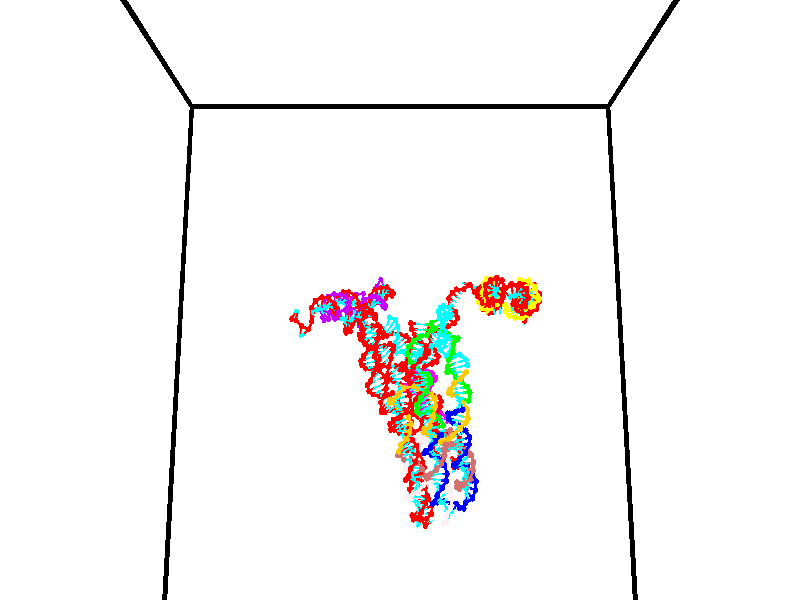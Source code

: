 // switches for output
#declare DRAW_BASES = 1; // possible values are 0, 1; only relevant for DNA ribbons
#declare DRAW_BASES_TYPE = 3; // possible values are 1, 2, 3; only relevant for DNA ribbons
#declare DRAW_FOG = 0; // set to 1 to enable fog

#include "colors.inc"

#include "transforms.inc"
background { rgb <1, 1, 1>}

#default {
   normal{
       ripples 0.25
       frequency 0.20
       turbulence 0.2
       lambda 5
   }
	finish {
		phong 0.1
		phong_size 40.
	}
}

// original window dimensions: 1024x640


// camera settings

camera {
	sky <0, 0.179814, -0.983701>
	up <0, 0.179814, -0.983701>
	right 1.6 * <1, 0, 0>
	location <35, 94.9851, 44.8844>
	look_at <35, 29.7336, 32.9568>
	direction <0, -65.2515, -11.9276>
	angle 67.0682
}


# declare cpy_camera_pos = <35, 94.9851, 44.8844>;
# if (DRAW_FOG = 1)
fog {
	fog_type 2
	up vnormalize(cpy_camera_pos)
	color rgbt<1,1,1,0.3>
	distance 1e-5
	fog_alt 3e-3
	fog_offset 56
}
# end


// LIGHTS

# declare lum = 6;
global_settings {
	ambient_light rgb lum * <0.05, 0.05, 0.05>
	max_trace_level 15
}# declare cpy_direct_light_amount = 0.25;
light_source
{	1000 * <-1, -1.16352, -0.803886>,
	rgb lum * cpy_direct_light_amount
	parallel
}

light_source
{	1000 * <1, 1.16352, 0.803886>,
	rgb lum * cpy_direct_light_amount
	parallel
}

// strand 0

// nucleotide -1

// particle -1
sphere {
	<24.107977, 34.941708, 35.530411> 0.250000
	pigment { color rgbt <1,0,0,0> }
	no_shadow
}
cylinder {
	<24.315905, 34.975452, 35.190369>,  <24.440660, 34.995697, 34.986343>, 0.100000
	pigment { color rgbt <1,0,0,0> }
	no_shadow
}
cylinder {
	<24.315905, 34.975452, 35.190369>,  <24.107977, 34.941708, 35.530411>, 0.100000
	pigment { color rgbt <1,0,0,0> }
	no_shadow
}

// particle -1
sphere {
	<24.315905, 34.975452, 35.190369> 0.100000
	pigment { color rgbt <1,0,0,0> }
	no_shadow
}
sphere {
	0, 1
	scale<0.080000,0.200000,0.300000>
	matrix <0.614595, 0.654236, 0.440735,
		0.593347, -0.751571, 0.288238,
		0.519820, 0.084359, -0.850101,
		24.471851, 35.000759, 34.935337>
	pigment { color rgbt <0,1,1,0> }
	no_shadow
}
cylinder {
	<24.635073, 35.494972, 35.719788>,  <24.107977, 34.941708, 35.530411>, 0.130000
	pigment { color rgbt <1,0,0,0> }
	no_shadow
}

// nucleotide -1

// particle -1
sphere {
	<24.635073, 35.494972, 35.719788> 0.250000
	pigment { color rgbt <1,0,0,0> }
	no_shadow
}
cylinder {
	<24.677738, 35.470901, 35.322800>,  <24.703337, 35.456459, 35.084606>, 0.100000
	pigment { color rgbt <1,0,0,0> }
	no_shadow
}
cylinder {
	<24.677738, 35.470901, 35.322800>,  <24.635073, 35.494972, 35.719788>, 0.100000
	pigment { color rgbt <1,0,0,0> }
	no_shadow
}

// particle -1
sphere {
	<24.677738, 35.470901, 35.322800> 0.100000
	pigment { color rgbt <1,0,0,0> }
	no_shadow
}
sphere {
	0, 1
	scale<0.080000,0.200000,0.300000>
	matrix <0.620514, 0.783962, 0.019150,
		0.776908, -0.617886, 0.120963,
		0.106663, -0.060181, -0.992472,
		24.709738, 35.452847, 35.025059>
	pigment { color rgbt <0,1,1,0> }
	no_shadow
}
cylinder {
	<25.213646, 35.683510, 36.216076>,  <24.635073, 35.494972, 35.719788>, 0.130000
	pigment { color rgbt <1,0,0,0> }
	no_shadow
}

// nucleotide -1

// particle -1
sphere {
	<25.213646, 35.683510, 36.216076> 0.250000
	pigment { color rgbt <1,0,0,0> }
	no_shadow
}
cylinder {
	<25.178650, 35.640797, 36.612247>,  <25.157652, 35.615170, 36.849949>, 0.100000
	pigment { color rgbt <1,0,0,0> }
	no_shadow
}
cylinder {
	<25.178650, 35.640797, 36.612247>,  <25.213646, 35.683510, 36.216076>, 0.100000
	pigment { color rgbt <1,0,0,0> }
	no_shadow
}

// particle -1
sphere {
	<25.178650, 35.640797, 36.612247> 0.100000
	pigment { color rgbt <1,0,0,0> }
	no_shadow
}
sphere {
	0, 1
	scale<0.080000,0.200000,0.300000>
	matrix <0.509221, -0.859315, -0.047666,
		0.856177, 0.500175, 0.129558,
		-0.087490, -0.106784, 0.990426,
		25.152403, 35.608761, 36.909374>
	pigment { color rgbt <0,1,1,0> }
	no_shadow
}
cylinder {
	<25.938864, 35.663834, 36.509239>,  <25.213646, 35.683510, 36.216076>, 0.130000
	pigment { color rgbt <1,0,0,0> }
	no_shadow
}

// nucleotide -1

// particle -1
sphere {
	<25.938864, 35.663834, 36.509239> 0.250000
	pigment { color rgbt <1,0,0,0> }
	no_shadow
}
cylinder {
	<25.647844, 35.476597, 36.709866>,  <25.473232, 35.364254, 36.830242>, 0.100000
	pigment { color rgbt <1,0,0,0> }
	no_shadow
}
cylinder {
	<25.647844, 35.476597, 36.709866>,  <25.938864, 35.663834, 36.509239>, 0.100000
	pigment { color rgbt <1,0,0,0> }
	no_shadow
}

// particle -1
sphere {
	<25.647844, 35.476597, 36.709866> 0.100000
	pigment { color rgbt <1,0,0,0> }
	no_shadow
}
sphere {
	0, 1
	scale<0.080000,0.200000,0.300000>
	matrix <0.455698, -0.876228, -0.156728,
		0.512847, 0.114534, 0.850806,
		-0.727549, -0.468088, 0.501564,
		25.429579, 35.336170, 36.860336>
	pigment { color rgbt <0,1,1,0> }
	no_shadow
}
cylinder {
	<26.284212, 35.965057, 35.887413>,  <25.938864, 35.663834, 36.509239>, 0.130000
	pigment { color rgbt <1,0,0,0> }
	no_shadow
}

// nucleotide -1

// particle -1
sphere {
	<26.284212, 35.965057, 35.887413> 0.250000
	pigment { color rgbt <1,0,0,0> }
	no_shadow
}
cylinder {
	<26.326065, 36.137505, 35.528931>,  <26.351177, 36.240974, 35.313839>, 0.100000
	pigment { color rgbt <1,0,0,0> }
	no_shadow
}
cylinder {
	<26.326065, 36.137505, 35.528931>,  <26.284212, 35.965057, 35.887413>, 0.100000
	pigment { color rgbt <1,0,0,0> }
	no_shadow
}

// particle -1
sphere {
	<26.326065, 36.137505, 35.528931> 0.100000
	pigment { color rgbt <1,0,0,0> }
	no_shadow
}
sphere {
	0, 1
	scale<0.080000,0.200000,0.300000>
	matrix <0.448715, -0.824680, -0.344323,
		-0.887529, -0.366116, -0.279736,
		0.104631, 0.431118, -0.896209,
		26.357454, 36.266838, 35.260067>
	pigment { color rgbt <0,1,1,0> }
	no_shadow
}
cylinder {
	<26.225105, 35.486118, 35.394821>,  <26.284212, 35.965057, 35.887413>, 0.130000
	pigment { color rgbt <1,0,0,0> }
	no_shadow
}

// nucleotide -1

// particle -1
sphere {
	<26.225105, 35.486118, 35.394821> 0.250000
	pigment { color rgbt <1,0,0,0> }
	no_shadow
}
cylinder {
	<26.430435, 35.769897, 35.201664>,  <26.553633, 35.940163, 35.085770>, 0.100000
	pigment { color rgbt <1,0,0,0> }
	no_shadow
}
cylinder {
	<26.430435, 35.769897, 35.201664>,  <26.225105, 35.486118, 35.394821>, 0.100000
	pigment { color rgbt <1,0,0,0> }
	no_shadow
}

// particle -1
sphere {
	<26.430435, 35.769897, 35.201664> 0.100000
	pigment { color rgbt <1,0,0,0> }
	no_shadow
}
sphere {
	0, 1
	scale<0.080000,0.200000,0.300000>
	matrix <0.500185, -0.704560, -0.503398,
		-0.697361, 0.016870, -0.716522,
		0.513325, 0.709444, -0.482895,
		26.584433, 35.982731, 35.056797>
	pigment { color rgbt <0,1,1,0> }
	no_shadow
}
cylinder {
	<26.116358, 35.446510, 34.686974>,  <26.225105, 35.486118, 35.394821>, 0.130000
	pigment { color rgbt <1,0,0,0> }
	no_shadow
}

// nucleotide -1

// particle -1
sphere {
	<26.116358, 35.446510, 34.686974> 0.250000
	pigment { color rgbt <1,0,0,0> }
	no_shadow
}
cylinder {
	<26.478720, 35.592094, 34.773571>,  <26.696136, 35.679443, 34.825531>, 0.100000
	pigment { color rgbt <1,0,0,0> }
	no_shadow
}
cylinder {
	<26.478720, 35.592094, 34.773571>,  <26.116358, 35.446510, 34.686974>, 0.100000
	pigment { color rgbt <1,0,0,0> }
	no_shadow
}

// particle -1
sphere {
	<26.478720, 35.592094, 34.773571> 0.100000
	pigment { color rgbt <1,0,0,0> }
	no_shadow
}
sphere {
	0, 1
	scale<0.080000,0.200000,0.300000>
	matrix <0.418510, -0.691295, -0.589034,
		-0.064722, 0.624214, -0.778567,
		0.905903, 0.363962, 0.216498,
		26.750490, 35.701283, 34.838520>
	pigment { color rgbt <0,1,1,0> }
	no_shadow
}
cylinder {
	<26.504570, 35.515545, 34.059116>,  <26.116358, 35.446510, 34.686974>, 0.130000
	pigment { color rgbt <1,0,0,0> }
	no_shadow
}

// nucleotide -1

// particle -1
sphere {
	<26.504570, 35.515545, 34.059116> 0.250000
	pigment { color rgbt <1,0,0,0> }
	no_shadow
}
cylinder {
	<26.754557, 35.482525, 34.369625>,  <26.904549, 35.462715, 34.555931>, 0.100000
	pigment { color rgbt <1,0,0,0> }
	no_shadow
}
cylinder {
	<26.754557, 35.482525, 34.369625>,  <26.504570, 35.515545, 34.059116>, 0.100000
	pigment { color rgbt <1,0,0,0> }
	no_shadow
}

// particle -1
sphere {
	<26.754557, 35.482525, 34.369625> 0.100000
	pigment { color rgbt <1,0,0,0> }
	no_shadow
}
sphere {
	0, 1
	scale<0.080000,0.200000,0.300000>
	matrix <0.387197, -0.830682, -0.400058,
		0.677863, 0.550593, -0.487185,
		0.624965, -0.082548, 0.776276,
		26.942045, 35.457760, 34.602509>
	pigment { color rgbt <0,1,1,0> }
	no_shadow
}
cylinder {
	<27.180241, 35.581451, 33.774563>,  <26.504570, 35.515545, 34.059116>, 0.130000
	pigment { color rgbt <1,0,0,0> }
	no_shadow
}

// nucleotide -1

// particle -1
sphere {
	<27.180241, 35.581451, 33.774563> 0.250000
	pigment { color rgbt <1,0,0,0> }
	no_shadow
}
cylinder {
	<27.246658, 35.383881, 34.115963>,  <27.286509, 35.265339, 34.320805>, 0.100000
	pigment { color rgbt <1,0,0,0> }
	no_shadow
}
cylinder {
	<27.246658, 35.383881, 34.115963>,  <27.180241, 35.581451, 33.774563>, 0.100000
	pigment { color rgbt <1,0,0,0> }
	no_shadow
}

// particle -1
sphere {
	<27.246658, 35.383881, 34.115963> 0.100000
	pigment { color rgbt <1,0,0,0> }
	no_shadow
}
sphere {
	0, 1
	scale<0.080000,0.200000,0.300000>
	matrix <0.678186, -0.571135, -0.462459,
		0.715885, 0.655622, 0.240141,
		0.166046, -0.493928, 0.853501,
		27.296473, 35.235703, 34.372013>
	pigment { color rgbt <0,1,1,0> }
	no_shadow
}
cylinder {
	<27.869455, 35.440987, 33.846264>,  <27.180241, 35.581451, 33.774563>, 0.130000
	pigment { color rgbt <1,0,0,0> }
	no_shadow
}

// nucleotide -1

// particle -1
sphere {
	<27.869455, 35.440987, 33.846264> 0.250000
	pigment { color rgbt <1,0,0,0> }
	no_shadow
}
cylinder {
	<27.723225, 35.190712, 34.121910>,  <27.635487, 35.040546, 34.287296>, 0.100000
	pigment { color rgbt <1,0,0,0> }
	no_shadow
}
cylinder {
	<27.723225, 35.190712, 34.121910>,  <27.869455, 35.440987, 33.846264>, 0.100000
	pigment { color rgbt <1,0,0,0> }
	no_shadow
}

// particle -1
sphere {
	<27.723225, 35.190712, 34.121910> 0.100000
	pigment { color rgbt <1,0,0,0> }
	no_shadow
}
sphere {
	0, 1
	scale<0.080000,0.200000,0.300000>
	matrix <0.642432, -0.705347, -0.299611,
		0.673525, 0.333177, 0.659816,
		-0.365575, -0.625682, 0.689113,
		27.613552, 35.003006, 34.328644>
	pigment { color rgbt <0,1,1,0> }
	no_shadow
}
cylinder {
	<28.404512, 35.119267, 34.278877>,  <27.869455, 35.440987, 33.846264>, 0.130000
	pigment { color rgbt <1,0,0,0> }
	no_shadow
}

// nucleotide -1

// particle -1
sphere {
	<28.404512, 35.119267, 34.278877> 0.250000
	pigment { color rgbt <1,0,0,0> }
	no_shadow
}
cylinder {
	<28.118134, 34.844093, 34.326488>,  <27.946306, 34.678989, 34.355053>, 0.100000
	pigment { color rgbt <1,0,0,0> }
	no_shadow
}
cylinder {
	<28.118134, 34.844093, 34.326488>,  <28.404512, 35.119267, 34.278877>, 0.100000
	pigment { color rgbt <1,0,0,0> }
	no_shadow
}

// particle -1
sphere {
	<28.118134, 34.844093, 34.326488> 0.100000
	pigment { color rgbt <1,0,0,0> }
	no_shadow
}
sphere {
	0, 1
	scale<0.080000,0.200000,0.300000>
	matrix <0.679182, -0.725771, -0.109397,
		0.161644, 0.002518, 0.986846,
		-0.715949, -0.687932, 0.119026,
		27.903349, 34.637714, 34.362198>
	pigment { color rgbt <0,1,1,0> }
	no_shadow
}
cylinder {
	<28.699427, 34.681797, 34.631199>,  <28.404512, 35.119267, 34.278877>, 0.130000
	pigment { color rgbt <1,0,0,0> }
	no_shadow
}

// nucleotide -1

// particle -1
sphere {
	<28.699427, 34.681797, 34.631199> 0.250000
	pigment { color rgbt <1,0,0,0> }
	no_shadow
}
cylinder {
	<28.391685, 34.458889, 34.506268>,  <28.207041, 34.325146, 34.431309>, 0.100000
	pigment { color rgbt <1,0,0,0> }
	no_shadow
}
cylinder {
	<28.391685, 34.458889, 34.506268>,  <28.699427, 34.681797, 34.631199>, 0.100000
	pigment { color rgbt <1,0,0,0> }
	no_shadow
}

// particle -1
sphere {
	<28.391685, 34.458889, 34.506268> 0.100000
	pigment { color rgbt <1,0,0,0> }
	no_shadow
}
sphere {
	0, 1
	scale<0.080000,0.200000,0.300000>
	matrix <0.632668, -0.732369, -0.251727,
		-0.088457, -0.391264, 0.916017,
		-0.769354, -0.557268, -0.312324,
		28.160879, 34.291710, 34.412571>
	pigment { color rgbt <0,1,1,0> }
	no_shadow
}
cylinder {
	<28.678827, 34.028763, 35.030006>,  <28.699427, 34.681797, 34.631199>, 0.130000
	pigment { color rgbt <1,0,0,0> }
	no_shadow
}

// nucleotide -1

// particle -1
sphere {
	<28.678827, 34.028763, 35.030006> 0.250000
	pigment { color rgbt <1,0,0,0> }
	no_shadow
}
cylinder {
	<28.462204, 33.934361, 34.707264>,  <28.332230, 33.877720, 34.513618>, 0.100000
	pigment { color rgbt <1,0,0,0> }
	no_shadow
}
cylinder {
	<28.462204, 33.934361, 34.707264>,  <28.678827, 34.028763, 35.030006>, 0.100000
	pigment { color rgbt <1,0,0,0> }
	no_shadow
}

// particle -1
sphere {
	<28.462204, 33.934361, 34.707264> 0.100000
	pigment { color rgbt <1,0,0,0> }
	no_shadow
}
sphere {
	0, 1
	scale<0.080000,0.200000,0.300000>
	matrix <0.542585, -0.831234, -0.121041,
		-0.642118, -0.503338, 0.578218,
		-0.541559, -0.236010, -0.806854,
		28.299736, 33.863556, 34.465206>
	pigment { color rgbt <0,1,1,0> }
	no_shadow
}
cylinder {
	<28.688555, 33.233559, 34.973522>,  <28.678827, 34.028763, 35.030006>, 0.130000
	pigment { color rgbt <1,0,0,0> }
	no_shadow
}

// nucleotide -1

// particle -1
sphere {
	<28.688555, 33.233559, 34.973522> 0.250000
	pigment { color rgbt <1,0,0,0> }
	no_shadow
}
cylinder {
	<28.556002, 33.334671, 34.609921>,  <28.476469, 33.395340, 34.391758>, 0.100000
	pigment { color rgbt <1,0,0,0> }
	no_shadow
}
cylinder {
	<28.556002, 33.334671, 34.609921>,  <28.688555, 33.233559, 34.973522>, 0.100000
	pigment { color rgbt <1,0,0,0> }
	no_shadow
}

// particle -1
sphere {
	<28.556002, 33.334671, 34.609921> 0.100000
	pigment { color rgbt <1,0,0,0> }
	no_shadow
}
sphere {
	0, 1
	scale<0.080000,0.200000,0.300000>
	matrix <0.407396, -0.830660, -0.379516,
		-0.851008, -0.496089, 0.172282,
		-0.331381, 0.252784, -0.909003,
		28.456587, 33.410507, 34.337219>
	pigment { color rgbt <0,1,1,0> }
	no_shadow
}
cylinder {
	<28.187031, 32.756626, 34.769722>,  <28.688555, 33.233559, 34.973522>, 0.130000
	pigment { color rgbt <1,0,0,0> }
	no_shadow
}

// nucleotide -1

// particle -1
sphere {
	<28.187031, 32.756626, 34.769722> 0.250000
	pigment { color rgbt <1,0,0,0> }
	no_shadow
}
cylinder {
	<28.335945, 32.904221, 34.429073>,  <28.425293, 32.992779, 34.224686>, 0.100000
	pigment { color rgbt <1,0,0,0> }
	no_shadow
}
cylinder {
	<28.335945, 32.904221, 34.429073>,  <28.187031, 32.756626, 34.769722>, 0.100000
	pigment { color rgbt <1,0,0,0> }
	no_shadow
}

// particle -1
sphere {
	<28.335945, 32.904221, 34.429073> 0.100000
	pigment { color rgbt <1,0,0,0> }
	no_shadow
}
sphere {
	0, 1
	scale<0.080000,0.200000,0.300000>
	matrix <0.202461, -0.927763, -0.313474,
		-0.905767, -0.055718, -0.420096,
		0.372284, 0.368987, -0.851618,
		28.447630, 33.014915, 34.173588>
	pigment { color rgbt <0,1,1,0> }
	no_shadow
}
cylinder {
	<27.787123, 32.408962, 34.270821>,  <28.187031, 32.756626, 34.769722>, 0.130000
	pigment { color rgbt <1,0,0,0> }
	no_shadow
}

// nucleotide -1

// particle -1
sphere {
	<27.787123, 32.408962, 34.270821> 0.250000
	pigment { color rgbt <1,0,0,0> }
	no_shadow
}
cylinder {
	<28.124750, 32.531075, 34.094482>,  <28.327328, 32.604343, 33.988678>, 0.100000
	pigment { color rgbt <1,0,0,0> }
	no_shadow
}
cylinder {
	<28.124750, 32.531075, 34.094482>,  <27.787123, 32.408962, 34.270821>, 0.100000
	pigment { color rgbt <1,0,0,0> }
	no_shadow
}

// particle -1
sphere {
	<28.124750, 32.531075, 34.094482> 0.100000
	pigment { color rgbt <1,0,0,0> }
	no_shadow
}
sphere {
	0, 1
	scale<0.080000,0.200000,0.300000>
	matrix <0.101733, -0.898359, -0.427320,
		-0.526494, 0.315839, -0.789335,
		0.844070, 0.305282, -0.440849,
		28.377972, 32.622658, 33.962227>
	pigment { color rgbt <0,1,1,0> }
	no_shadow
}
cylinder {
	<27.924747, 32.008900, 33.685978>,  <27.787123, 32.408962, 34.270821>, 0.130000
	pigment { color rgbt <1,0,0,0> }
	no_shadow
}

// nucleotide -1

// particle -1
sphere {
	<27.924747, 32.008900, 33.685978> 0.250000
	pigment { color rgbt <1,0,0,0> }
	no_shadow
}
cylinder {
	<28.279951, 32.188526, 33.646423>,  <28.493073, 32.296303, 33.622692>, 0.100000
	pigment { color rgbt <1,0,0,0> }
	no_shadow
}
cylinder {
	<28.279951, 32.188526, 33.646423>,  <27.924747, 32.008900, 33.685978>, 0.100000
	pigment { color rgbt <1,0,0,0> }
	no_shadow
}

// particle -1
sphere {
	<28.279951, 32.188526, 33.646423> 0.100000
	pigment { color rgbt <1,0,0,0> }
	no_shadow
}
sphere {
	0, 1
	scale<0.080000,0.200000,0.300000>
	matrix <0.404319, -0.864975, -0.297229,
		-0.219010, 0.223961, -0.949672,
		0.888009, 0.449066, -0.098887,
		28.546354, 32.323246, 33.616756>
	pigment { color rgbt <0,1,1,0> }
	no_shadow
}
cylinder {
	<28.255184, 31.877026, 32.993427>,  <27.924747, 32.008900, 33.685978>, 0.130000
	pigment { color rgbt <1,0,0,0> }
	no_shadow
}

// nucleotide -1

// particle -1
sphere {
	<28.255184, 31.877026, 32.993427> 0.250000
	pigment { color rgbt <1,0,0,0> }
	no_shadow
}
cylinder {
	<28.556068, 31.969429, 33.240265>,  <28.736599, 32.024872, 33.388367>, 0.100000
	pigment { color rgbt <1,0,0,0> }
	no_shadow
}
cylinder {
	<28.556068, 31.969429, 33.240265>,  <28.255184, 31.877026, 32.993427>, 0.100000
	pigment { color rgbt <1,0,0,0> }
	no_shadow
}

// particle -1
sphere {
	<28.556068, 31.969429, 33.240265> 0.100000
	pigment { color rgbt <1,0,0,0> }
	no_shadow
}
sphere {
	0, 1
	scale<0.080000,0.200000,0.300000>
	matrix <0.484135, -0.829058, -0.279780,
		0.446978, 0.509213, -0.735468,
		0.752213, 0.231010, 0.617098,
		28.781733, 32.038731, 33.425396>
	pigment { color rgbt <0,1,1,0> }
	no_shadow
}
cylinder {
	<28.930622, 31.754452, 32.601913>,  <28.255184, 31.877026, 32.993427>, 0.130000
	pigment { color rgbt <1,0,0,0> }
	no_shadow
}

// nucleotide -1

// particle -1
sphere {
	<28.930622, 31.754452, 32.601913> 0.250000
	pigment { color rgbt <1,0,0,0> }
	no_shadow
}
cylinder {
	<29.075266, 31.772770, 32.974396>,  <29.162052, 31.783762, 33.197884>, 0.100000
	pigment { color rgbt <1,0,0,0> }
	no_shadow
}
cylinder {
	<29.075266, 31.772770, 32.974396>,  <28.930622, 31.754452, 32.601913>, 0.100000
	pigment { color rgbt <1,0,0,0> }
	no_shadow
}

// particle -1
sphere {
	<29.075266, 31.772770, 32.974396> 0.100000
	pigment { color rgbt <1,0,0,0> }
	no_shadow
}
sphere {
	0, 1
	scale<0.080000,0.200000,0.300000>
	matrix <0.603115, -0.773152, -0.196181,
		0.710978, 0.632565, -0.307202,
		0.361611, 0.045798, 0.931204,
		29.183750, 31.786509, 33.253757>
	pigment { color rgbt <0,1,1,0> }
	no_shadow
}
cylinder {
	<29.565760, 31.667423, 32.576912>,  <28.930622, 31.754452, 32.601913>, 0.130000
	pigment { color rgbt <1,0,0,0> }
	no_shadow
}

// nucleotide -1

// particle -1
sphere {
	<29.565760, 31.667423, 32.576912> 0.250000
	pigment { color rgbt <1,0,0,0> }
	no_shadow
}
cylinder {
	<29.534929, 31.589663, 32.968067>,  <29.516432, 31.543007, 33.202759>, 0.100000
	pigment { color rgbt <1,0,0,0> }
	no_shadow
}
cylinder {
	<29.534929, 31.589663, 32.968067>,  <29.565760, 31.667423, 32.576912>, 0.100000
	pigment { color rgbt <1,0,0,0> }
	no_shadow
}

// particle -1
sphere {
	<29.534929, 31.589663, 32.968067> 0.100000
	pigment { color rgbt <1,0,0,0> }
	no_shadow
}
sphere {
	0, 1
	scale<0.080000,0.200000,0.300000>
	matrix <0.828380, -0.558300, -0.045697,
		0.554839, 0.806542, 0.204068,
		-0.077074, -0.194400, 0.977890,
		29.511806, 31.531343, 33.261433>
	pigment { color rgbt <0,1,1,0> }
	no_shadow
}
cylinder {
	<30.240290, 31.846256, 32.984344>,  <29.565760, 31.667423, 32.576912>, 0.130000
	pigment { color rgbt <1,0,0,0> }
	no_shadow
}

// nucleotide -1

// particle -1
sphere {
	<30.240290, 31.846256, 32.984344> 0.250000
	pigment { color rgbt <1,0,0,0> }
	no_shadow
}
cylinder {
	<30.035725, 31.583046, 33.205418>,  <29.912987, 31.425119, 33.338062>, 0.100000
	pigment { color rgbt <1,0,0,0> }
	no_shadow
}
cylinder {
	<30.035725, 31.583046, 33.205418>,  <30.240290, 31.846256, 32.984344>, 0.100000
	pigment { color rgbt <1,0,0,0> }
	no_shadow
}

// particle -1
sphere {
	<30.035725, 31.583046, 33.205418> 0.100000
	pigment { color rgbt <1,0,0,0> }
	no_shadow
}
sphere {
	0, 1
	scale<0.080000,0.200000,0.300000>
	matrix <0.787110, -0.616783, -0.006009,
		0.344843, 0.431953, 0.833367,
		-0.511411, -0.658024, 0.552688,
		29.882301, 31.385639, 33.371223>
	pigment { color rgbt <0,1,1,0> }
	no_shadow
}
cylinder {
	<30.664057, 31.603260, 33.576385>,  <30.240290, 31.846256, 32.984344>, 0.130000
	pigment { color rgbt <1,0,0,0> }
	no_shadow
}

// nucleotide -1

// particle -1
sphere {
	<30.664057, 31.603260, 33.576385> 0.250000
	pigment { color rgbt <1,0,0,0> }
	no_shadow
}
cylinder {
	<30.396626, 31.306442, 33.556900>,  <30.236166, 31.128351, 33.545208>, 0.100000
	pigment { color rgbt <1,0,0,0> }
	no_shadow
}
cylinder {
	<30.396626, 31.306442, 33.556900>,  <30.664057, 31.603260, 33.576385>, 0.100000
	pigment { color rgbt <1,0,0,0> }
	no_shadow
}

// particle -1
sphere {
	<30.396626, 31.306442, 33.556900> 0.100000
	pigment { color rgbt <1,0,0,0> }
	no_shadow
}
sphere {
	0, 1
	scale<0.080000,0.200000,0.300000>
	matrix <0.740028, -0.670349, 0.054685,
		-0.073232, 0.000513, 0.997315,
		-0.668577, -0.742045, -0.048711,
		30.196053, 31.083828, 33.542286>
	pigment { color rgbt <0,1,1,0> }
	no_shadow
}
cylinder {
	<31.005653, 31.121550, 34.103558>,  <30.664057, 31.603260, 33.576385>, 0.130000
	pigment { color rgbt <1,0,0,0> }
	no_shadow
}

// nucleotide -1

// particle -1
sphere {
	<31.005653, 31.121550, 34.103558> 0.250000
	pigment { color rgbt <1,0,0,0> }
	no_shadow
}
cylinder {
	<30.735338, 30.957535, 33.858551>,  <30.573149, 30.859125, 33.711548>, 0.100000
	pigment { color rgbt <1,0,0,0> }
	no_shadow
}
cylinder {
	<30.735338, 30.957535, 33.858551>,  <31.005653, 31.121550, 34.103558>, 0.100000
	pigment { color rgbt <1,0,0,0> }
	no_shadow
}

// particle -1
sphere {
	<30.735338, 30.957535, 33.858551> 0.100000
	pigment { color rgbt <1,0,0,0> }
	no_shadow
}
sphere {
	0, 1
	scale<0.080000,0.200000,0.300000>
	matrix <0.496543, -0.867391, 0.032822,
		-0.544752, -0.281961, 0.789774,
		-0.675788, -0.410037, -0.612519,
		30.532602, 30.834524, 33.674797>
	pigment { color rgbt <0,1,1,0> }
	no_shadow
}
cylinder {
	<30.831339, 30.459093, 34.460175>,  <31.005653, 31.121550, 34.103558>, 0.130000
	pigment { color rgbt <1,0,0,0> }
	no_shadow
}

// nucleotide -1

// particle -1
sphere {
	<30.831339, 30.459093, 34.460175> 0.250000
	pigment { color rgbt <1,0,0,0> }
	no_shadow
}
cylinder {
	<30.731773, 30.440510, 34.073212>,  <30.672035, 30.429359, 33.841034>, 0.100000
	pigment { color rgbt <1,0,0,0> }
	no_shadow
}
cylinder {
	<30.731773, 30.440510, 34.073212>,  <30.831339, 30.459093, 34.460175>, 0.100000
	pigment { color rgbt <1,0,0,0> }
	no_shadow
}

// particle -1
sphere {
	<30.731773, 30.440510, 34.073212> 0.100000
	pigment { color rgbt <1,0,0,0> }
	no_shadow
}
sphere {
	0, 1
	scale<0.080000,0.200000,0.300000>
	matrix <0.403575, -0.912977, -0.059995,
		-0.880437, -0.405356, 0.246001,
		-0.248912, -0.046458, -0.967411,
		30.657099, 30.426573, 33.782990>
	pigment { color rgbt <0,1,1,0> }
	no_shadow
}
cylinder {
	<30.527773, 29.804071, 34.385616>,  <30.831339, 30.459093, 34.460175>, 0.130000
	pigment { color rgbt <1,0,0,0> }
	no_shadow
}

// nucleotide -1

// particle -1
sphere {
	<30.527773, 29.804071, 34.385616> 0.250000
	pigment { color rgbt <1,0,0,0> }
	no_shadow
}
cylinder {
	<30.639460, 29.899212, 34.013496>,  <30.706472, 29.956295, 33.790222>, 0.100000
	pigment { color rgbt <1,0,0,0> }
	no_shadow
}
cylinder {
	<30.639460, 29.899212, 34.013496>,  <30.527773, 29.804071, 34.385616>, 0.100000
	pigment { color rgbt <1,0,0,0> }
	no_shadow
}

// particle -1
sphere {
	<30.639460, 29.899212, 34.013496> 0.100000
	pigment { color rgbt <1,0,0,0> }
	no_shadow
}
sphere {
	0, 1
	scale<0.080000,0.200000,0.300000>
	matrix <0.310125, -0.939253, -0.147058,
		-0.908768, -0.247449, -0.336020,
		0.279218, 0.237850, -0.930304,
		30.723225, 29.970568, 33.734406>
	pigment { color rgbt <0,1,1,0> }
	no_shadow
}
cylinder {
	<31.227665, 29.764591, 34.161030>,  <30.527773, 29.804071, 34.385616>, 0.130000
	pigment { color rgbt <1,0,0,0> }
	no_shadow
}

// nucleotide -1

// particle -1
sphere {
	<31.227665, 29.764591, 34.161030> 0.250000
	pigment { color rgbt <1,0,0,0> }
	no_shadow
}
cylinder {
	<30.926535, 29.504164, 34.122322>,  <30.745857, 29.347906, 34.099098>, 0.100000
	pigment { color rgbt <1,0,0,0> }
	no_shadow
}
cylinder {
	<30.926535, 29.504164, 34.122322>,  <31.227665, 29.764591, 34.161030>, 0.100000
	pigment { color rgbt <1,0,0,0> }
	no_shadow
}

// particle -1
sphere {
	<30.926535, 29.504164, 34.122322> 0.100000
	pigment { color rgbt <1,0,0,0> }
	no_shadow
}
sphere {
	0, 1
	scale<0.080000,0.200000,0.300000>
	matrix <0.523816, -0.503565, -0.687051,
		0.398589, -0.567918, 0.720136,
		-0.752824, -0.651070, -0.096769,
		30.700687, 29.308844, 34.093292>
	pigment { color rgbt <0,1,1,0> }
	no_shadow
}
cylinder {
	<31.490885, 29.084034, 34.225986>,  <31.227665, 29.764591, 34.161030>, 0.130000
	pigment { color rgbt <1,0,0,0> }
	no_shadow
}

// nucleotide -1

// particle -1
sphere {
	<31.490885, 29.084034, 34.225986> 0.250000
	pigment { color rgbt <1,0,0,0> }
	no_shadow
}
cylinder {
	<31.171906, 29.081753, 33.984642>,  <30.980518, 29.080383, 33.839836>, 0.100000
	pigment { color rgbt <1,0,0,0> }
	no_shadow
}
cylinder {
	<31.171906, 29.081753, 33.984642>,  <31.490885, 29.084034, 34.225986>, 0.100000
	pigment { color rgbt <1,0,0,0> }
	no_shadow
}

// particle -1
sphere {
	<31.171906, 29.081753, 33.984642> 0.100000
	pigment { color rgbt <1,0,0,0> }
	no_shadow
}
sphere {
	0, 1
	scale<0.080000,0.200000,0.300000>
	matrix <0.569181, -0.339016, -0.749067,
		-0.200277, -0.940763, 0.273593,
		-0.797447, -0.005703, -0.603362,
		30.932671, 29.080042, 33.803635>
	pigment { color rgbt <0,1,1,0> }
	no_shadow
}
cylinder {
	<31.293325, 28.471018, 34.043175>,  <31.490885, 29.084034, 34.225986>, 0.130000
	pigment { color rgbt <1,0,0,0> }
	no_shadow
}

// nucleotide -1

// particle -1
sphere {
	<31.293325, 28.471018, 34.043175> 0.250000
	pigment { color rgbt <1,0,0,0> }
	no_shadow
}
cylinder {
	<31.229841, 28.769108, 33.784115>,  <31.191751, 28.947962, 33.628677>, 0.100000
	pigment { color rgbt <1,0,0,0> }
	no_shadow
}
cylinder {
	<31.229841, 28.769108, 33.784115>,  <31.293325, 28.471018, 34.043175>, 0.100000
	pigment { color rgbt <1,0,0,0> }
	no_shadow
}

// particle -1
sphere {
	<31.229841, 28.769108, 33.784115> 0.100000
	pigment { color rgbt <1,0,0,0> }
	no_shadow
}
sphere {
	0, 1
	scale<0.080000,0.200000,0.300000>
	matrix <0.547594, -0.479388, -0.685804,
		-0.821554, -0.463494, -0.331996,
		-0.158711, 0.745225, -0.647650,
		31.182228, 28.992676, 33.589821>
	pigment { color rgbt <0,1,1,0> }
	no_shadow
}
cylinder {
	<31.025854, 28.171537, 33.450024>,  <31.293325, 28.471018, 34.043175>, 0.130000
	pigment { color rgbt <1,0,0,0> }
	no_shadow
}

// nucleotide -1

// particle -1
sphere {
	<31.025854, 28.171537, 33.450024> 0.250000
	pigment { color rgbt <1,0,0,0> }
	no_shadow
}
cylinder {
	<31.235086, 28.501953, 33.366077>,  <31.360626, 28.700203, 33.315712>, 0.100000
	pigment { color rgbt <1,0,0,0> }
	no_shadow
}
cylinder {
	<31.235086, 28.501953, 33.366077>,  <31.025854, 28.171537, 33.450024>, 0.100000
	pigment { color rgbt <1,0,0,0> }
	no_shadow
}

// particle -1
sphere {
	<31.235086, 28.501953, 33.366077> 0.100000
	pigment { color rgbt <1,0,0,0> }
	no_shadow
}
sphere {
	0, 1
	scale<0.080000,0.200000,0.300000>
	matrix <0.473360, -0.486340, -0.734441,
		-0.708742, 0.284833, -0.645410,
		0.523082, 0.826041, -0.209861,
		31.392012, 28.749765, 33.303120>
	pigment { color rgbt <0,1,1,0> }
	no_shadow
}
cylinder {
	<30.933952, 28.435030, 32.653542>,  <31.025854, 28.171537, 33.450024>, 0.130000
	pigment { color rgbt <1,0,0,0> }
	no_shadow
}

// nucleotide -1

// particle -1
sphere {
	<30.933952, 28.435030, 32.653542> 0.250000
	pigment { color rgbt <1,0,0,0> }
	no_shadow
}
cylinder {
	<31.273195, 28.481066, 32.860409>,  <31.476742, 28.508686, 32.984531>, 0.100000
	pigment { color rgbt <1,0,0,0> }
	no_shadow
}
cylinder {
	<31.273195, 28.481066, 32.860409>,  <30.933952, 28.435030, 32.653542>, 0.100000
	pigment { color rgbt <1,0,0,0> }
	no_shadow
}

// particle -1
sphere {
	<31.273195, 28.481066, 32.860409> 0.100000
	pigment { color rgbt <1,0,0,0> }
	no_shadow
}
sphere {
	0, 1
	scale<0.080000,0.200000,0.300000>
	matrix <0.512210, -0.427682, -0.744801,
		0.135467, 0.896573, -0.421671,
		0.848110, 0.115088, 0.517170,
		31.527628, 28.515593, 33.015560>
	pigment { color rgbt <0,1,1,0> }
	no_shadow
}
cylinder {
	<31.567835, 27.950621, 32.524277>,  <30.933952, 28.435030, 32.653542>, 0.130000
	pigment { color rgbt <1,0,0,0> }
	no_shadow
}

// nucleotide -1

// particle -1
sphere {
	<31.567835, 27.950621, 32.524277> 0.250000
	pigment { color rgbt <1,0,0,0> }
	no_shadow
}
cylinder {
	<31.892859, 27.771646, 32.374851>,  <32.087872, 27.664263, 32.285194>, 0.100000
	pigment { color rgbt <1,0,0,0> }
	no_shadow
}
cylinder {
	<31.892859, 27.771646, 32.374851>,  <31.567835, 27.950621, 32.524277>, 0.100000
	pigment { color rgbt <1,0,0,0> }
	no_shadow
}

// particle -1
sphere {
	<31.892859, 27.771646, 32.374851> 0.100000
	pigment { color rgbt <1,0,0,0> }
	no_shadow
}
sphere {
	0, 1
	scale<0.080000,0.200000,0.300000>
	matrix <0.511239, 0.854915, 0.088056,
		0.279967, -0.262532, 0.923415,
		0.812559, -0.447433, -0.373565,
		32.136627, 27.637417, 32.262783>
	pigment { color rgbt <0,1,1,0> }
	no_shadow
}
cylinder {
	<32.128975, 28.061909, 32.986366>,  <31.567835, 27.950621, 32.524277>, 0.130000
	pigment { color rgbt <1,0,0,0> }
	no_shadow
}

// nucleotide -1

// particle -1
sphere {
	<32.128975, 28.061909, 32.986366> 0.250000
	pigment { color rgbt <1,0,0,0> }
	no_shadow
}
cylinder {
	<32.260056, 28.021841, 32.610584>,  <32.338703, 27.997801, 32.385117>, 0.100000
	pigment { color rgbt <1,0,0,0> }
	no_shadow
}
cylinder {
	<32.260056, 28.021841, 32.610584>,  <32.128975, 28.061909, 32.986366>, 0.100000
	pigment { color rgbt <1,0,0,0> }
	no_shadow
}

// particle -1
sphere {
	<32.260056, 28.021841, 32.610584> 0.100000
	pigment { color rgbt <1,0,0,0> }
	no_shadow
}
sphere {
	0, 1
	scale<0.080000,0.200000,0.300000>
	matrix <0.552817, 0.826701, 0.104689,
		0.766163, -0.553654, 0.326286,
		0.327702, -0.100168, -0.939456,
		32.358368, 27.991791, 32.328747>
	pigment { color rgbt <0,1,1,0> }
	no_shadow
}
cylinder {
	<32.799744, 28.199499, 32.941772>,  <32.128975, 28.061909, 32.986366>, 0.130000
	pigment { color rgbt <1,0,0,0> }
	no_shadow
}

// nucleotide -1

// particle -1
sphere {
	<32.799744, 28.199499, 32.941772> 0.250000
	pigment { color rgbt <1,0,0,0> }
	no_shadow
}
cylinder {
	<32.663399, 28.277334, 32.573872>,  <32.581593, 28.324036, 32.353130>, 0.100000
	pigment { color rgbt <1,0,0,0> }
	no_shadow
}
cylinder {
	<32.663399, 28.277334, 32.573872>,  <32.799744, 28.199499, 32.941772>, 0.100000
	pigment { color rgbt <1,0,0,0> }
	no_shadow
}

// particle -1
sphere {
	<32.663399, 28.277334, 32.573872> 0.100000
	pigment { color rgbt <1,0,0,0> }
	no_shadow
}
sphere {
	0, 1
	scale<0.080000,0.200000,0.300000>
	matrix <0.627477, 0.775620, -0.068452,
		0.700058, -0.600457, -0.386484,
		-0.340867, 0.194589, -0.919753,
		32.561138, 28.335711, 32.297947>
	pigment { color rgbt <0,1,1,0> }
	no_shadow
}
cylinder {
	<33.374767, 28.360851, 32.570332>,  <32.799744, 28.199499, 32.941772>, 0.130000
	pigment { color rgbt <1,0,0,0> }
	no_shadow
}

// nucleotide -1

// particle -1
sphere {
	<33.374767, 28.360851, 32.570332> 0.250000
	pigment { color rgbt <1,0,0,0> }
	no_shadow
}
cylinder {
	<33.068371, 28.535072, 32.381207>,  <32.884533, 28.639605, 32.267731>, 0.100000
	pigment { color rgbt <1,0,0,0> }
	no_shadow
}
cylinder {
	<33.068371, 28.535072, 32.381207>,  <33.374767, 28.360851, 32.570332>, 0.100000
	pigment { color rgbt <1,0,0,0> }
	no_shadow
}

// particle -1
sphere {
	<33.068371, 28.535072, 32.381207> 0.100000
	pigment { color rgbt <1,0,0,0> }
	no_shadow
}
sphere {
	0, 1
	scale<0.080000,0.200000,0.300000>
	matrix <0.579732, 0.785849, -0.215296,
		0.277783, -0.439018, -0.854459,
		-0.765994, 0.435552, -0.472808,
		32.838573, 28.665737, 32.239365>
	pigment { color rgbt <0,1,1,0> }
	no_shadow
}
cylinder {
	<33.549603, 29.022745, 32.326611>,  <33.374767, 28.360851, 32.570332>, 0.130000
	pigment { color rgbt <1,0,0,0> }
	no_shadow
}

// nucleotide -1

// particle -1
sphere {
	<33.549603, 29.022745, 32.326611> 0.250000
	pigment { color rgbt <1,0,0,0> }
	no_shadow
}
cylinder {
	<33.612133, 29.272640, 32.020599>,  <33.649651, 29.422577, 31.836994>, 0.100000
	pigment { color rgbt <1,0,0,0> }
	no_shadow
}
cylinder {
	<33.612133, 29.272640, 32.020599>,  <33.549603, 29.022745, 32.326611>, 0.100000
	pigment { color rgbt <1,0,0,0> }
	no_shadow
}

// particle -1
sphere {
	<33.612133, 29.272640, 32.020599> 0.100000
	pigment { color rgbt <1,0,0,0> }
	no_shadow
}
sphere {
	0, 1
	scale<0.080000,0.200000,0.300000>
	matrix <-0.072531, 0.779717, 0.621917,
		0.985039, -0.041734, 0.167204,
		0.156327, 0.624740, -0.765024,
		33.659031, 29.460062, 31.791092>
	pigment { color rgbt <0,1,1,0> }
	no_shadow
}
cylinder {
	<34.133659, 29.502260, 32.542431>,  <33.549603, 29.022745, 32.326611>, 0.130000
	pigment { color rgbt <1,0,0,0> }
	no_shadow
}

// nucleotide -1

// particle -1
sphere {
	<34.133659, 29.502260, 32.542431> 0.250000
	pigment { color rgbt <1,0,0,0> }
	no_shadow
}
cylinder {
	<33.881573, 29.652990, 32.270893>,  <33.730320, 29.743429, 32.107971>, 0.100000
	pigment { color rgbt <1,0,0,0> }
	no_shadow
}
cylinder {
	<33.881573, 29.652990, 32.270893>,  <34.133659, 29.502260, 32.542431>, 0.100000
	pigment { color rgbt <1,0,0,0> }
	no_shadow
}

// particle -1
sphere {
	<33.881573, 29.652990, 32.270893> 0.100000
	pigment { color rgbt <1,0,0,0> }
	no_shadow
}
sphere {
	0, 1
	scale<0.080000,0.200000,0.300000>
	matrix <-0.133604, 0.808651, 0.572916,
		0.764838, 0.451758, -0.459280,
		-0.630217, 0.376826, -0.678844,
		33.692509, 29.766039, 32.067242>
	pigment { color rgbt <0,1,1,0> }
	no_shadow
}
cylinder {
	<34.314941, 30.206745, 32.463860>,  <34.133659, 29.502260, 32.542431>, 0.130000
	pigment { color rgbt <1,0,0,0> }
	no_shadow
}

// nucleotide -1

// particle -1
sphere {
	<34.314941, 30.206745, 32.463860> 0.250000
	pigment { color rgbt <1,0,0,0> }
	no_shadow
}
cylinder {
	<33.939671, 30.159435, 32.333725>,  <33.714508, 30.131050, 32.255646>, 0.100000
	pigment { color rgbt <1,0,0,0> }
	no_shadow
}
cylinder {
	<33.939671, 30.159435, 32.333725>,  <34.314941, 30.206745, 32.463860>, 0.100000
	pigment { color rgbt <1,0,0,0> }
	no_shadow
}

// particle -1
sphere {
	<33.939671, 30.159435, 32.333725> 0.100000
	pigment { color rgbt <1,0,0,0> }
	no_shadow
}
sphere {
	0, 1
	scale<0.080000,0.200000,0.300000>
	matrix <-0.281605, 0.807330, 0.518572,
		0.201320, 0.578127, -0.790721,
		-0.938173, -0.118273, -0.325335,
		33.658218, 30.123953, 32.236126>
	pigment { color rgbt <0,1,1,0> }
	no_shadow
}
cylinder {
	<34.167202, 30.826160, 32.374241>,  <34.314941, 30.206745, 32.463860>, 0.130000
	pigment { color rgbt <1,0,0,0> }
	no_shadow
}

// nucleotide -1

// particle -1
sphere {
	<34.167202, 30.826160, 32.374241> 0.250000
	pigment { color rgbt <1,0,0,0> }
	no_shadow
}
cylinder {
	<33.797451, 30.674122, 32.361294>,  <33.575600, 30.582899, 32.353527>, 0.100000
	pigment { color rgbt <1,0,0,0> }
	no_shadow
}
cylinder {
	<33.797451, 30.674122, 32.361294>,  <34.167202, 30.826160, 32.374241>, 0.100000
	pigment { color rgbt <1,0,0,0> }
	no_shadow
}

// particle -1
sphere {
	<33.797451, 30.674122, 32.361294> 0.100000
	pigment { color rgbt <1,0,0,0> }
	no_shadow
}
sphere {
	0, 1
	scale<0.080000,0.200000,0.300000>
	matrix <-0.360822, 0.843654, 0.397562,
		-0.123808, 0.379176, -0.917004,
		-0.924380, -0.380097, -0.032364,
		33.520138, 30.560093, 32.351585>
	pigment { color rgbt <0,1,1,0> }
	no_shadow
}
cylinder {
	<33.611958, 31.331755, 32.062832>,  <34.167202, 30.826160, 32.374241>, 0.130000
	pigment { color rgbt <1,0,0,0> }
	no_shadow
}

// nucleotide -1

// particle -1
sphere {
	<33.611958, 31.331755, 32.062832> 0.250000
	pigment { color rgbt <1,0,0,0> }
	no_shadow
}
cylinder {
	<33.420395, 31.078428, 32.306000>,  <33.305458, 30.926432, 32.451900>, 0.100000
	pigment { color rgbt <1,0,0,0> }
	no_shadow
}
cylinder {
	<33.420395, 31.078428, 32.306000>,  <33.611958, 31.331755, 32.062832>, 0.100000
	pigment { color rgbt <1,0,0,0> }
	no_shadow
}

// particle -1
sphere {
	<33.420395, 31.078428, 32.306000> 0.100000
	pigment { color rgbt <1,0,0,0> }
	no_shadow
}
sphere {
	0, 1
	scale<0.080000,0.200000,0.300000>
	matrix <-0.533342, 0.759939, 0.371537,
		-0.697279, -0.146296, -0.701712,
		-0.478904, -0.633317, 0.607915,
		33.276722, 30.888433, 32.488373>
	pigment { color rgbt <0,1,1,0> }
	no_shadow
}
cylinder {
	<32.959171, 31.585882, 32.198681>,  <33.611958, 31.331755, 32.062832>, 0.130000
	pigment { color rgbt <1,0,0,0> }
	no_shadow
}

// nucleotide -1

// particle -1
sphere {
	<32.959171, 31.585882, 32.198681> 0.250000
	pigment { color rgbt <1,0,0,0> }
	no_shadow
}
cylinder {
	<32.986660, 31.310877, 32.487846>,  <33.003155, 31.145874, 32.661346>, 0.100000
	pigment { color rgbt <1,0,0,0> }
	no_shadow
}
cylinder {
	<32.986660, 31.310877, 32.487846>,  <32.959171, 31.585882, 32.198681>, 0.100000
	pigment { color rgbt <1,0,0,0> }
	no_shadow
}

// particle -1
sphere {
	<32.986660, 31.310877, 32.487846> 0.100000
	pigment { color rgbt <1,0,0,0> }
	no_shadow
}
sphere {
	0, 1
	scale<0.080000,0.200000,0.300000>
	matrix <-0.529902, 0.588798, 0.610345,
		-0.845270, -0.425017, -0.323851,
		0.068724, -0.687515, 0.722910,
		33.007278, 31.104622, 32.704720>
	pigment { color rgbt <0,1,1,0> }
	no_shadow
}
cylinder {
	<32.289593, 31.401068, 32.300735>,  <32.959171, 31.585882, 32.198681>, 0.130000
	pigment { color rgbt <1,0,0,0> }
	no_shadow
}

// nucleotide -1

// particle -1
sphere {
	<32.289593, 31.401068, 32.300735> 0.250000
	pigment { color rgbt <1,0,0,0> }
	no_shadow
}
cylinder {
	<32.534821, 31.333008, 32.609329>,  <32.681957, 31.292171, 32.794487>, 0.100000
	pigment { color rgbt <1,0,0,0> }
	no_shadow
}
cylinder {
	<32.534821, 31.333008, 32.609329>,  <32.289593, 31.401068, 32.300735>, 0.100000
	pigment { color rgbt <1,0,0,0> }
	no_shadow
}

// particle -1
sphere {
	<32.534821, 31.333008, 32.609329> 0.100000
	pigment { color rgbt <1,0,0,0> }
	no_shadow
}
sphere {
	0, 1
	scale<0.080000,0.200000,0.300000>
	matrix <-0.512407, 0.657632, 0.552232,
		-0.601317, -0.733873, 0.315988,
		0.613072, -0.170152, 0.771486,
		32.718742, 31.281961, 32.840775>
	pigment { color rgbt <0,1,1,0> }
	no_shadow
}
cylinder {
	<31.829317, 31.388479, 32.847404>,  <32.289593, 31.401068, 32.300735>, 0.130000
	pigment { color rgbt <1,0,0,0> }
	no_shadow
}

// nucleotide -1

// particle -1
sphere {
	<31.829317, 31.388479, 32.847404> 0.250000
	pigment { color rgbt <1,0,0,0> }
	no_shadow
}
cylinder {
	<32.194420, 31.433767, 33.004402>,  <32.413483, 31.460939, 33.098602>, 0.100000
	pigment { color rgbt <1,0,0,0> }
	no_shadow
}
cylinder {
	<32.194420, 31.433767, 33.004402>,  <31.829317, 31.388479, 32.847404>, 0.100000
	pigment { color rgbt <1,0,0,0> }
	no_shadow
}

// particle -1
sphere {
	<32.194420, 31.433767, 33.004402> 0.100000
	pigment { color rgbt <1,0,0,0> }
	no_shadow
}
sphere {
	0, 1
	scale<0.080000,0.200000,0.300000>
	matrix <-0.375838, 0.609219, 0.698282,
		-0.160058, -0.784878, 0.598622,
		0.912758, 0.113219, 0.392497,
		32.468246, 31.467733, 33.122150>
	pigment { color rgbt <0,1,1,0> }
	no_shadow
}
cylinder {
	<31.749350, 31.154791, 33.456947>,  <31.829317, 31.388479, 32.847404>, 0.130000
	pigment { color rgbt <1,0,0,0> }
	no_shadow
}

// nucleotide -1

// particle -1
sphere {
	<31.749350, 31.154791, 33.456947> 0.250000
	pigment { color rgbt <1,0,0,0> }
	no_shadow
}
cylinder {
	<32.065239, 31.399563, 33.474300>,  <32.254772, 31.546427, 33.484711>, 0.100000
	pigment { color rgbt <1,0,0,0> }
	no_shadow
}
cylinder {
	<32.065239, 31.399563, 33.474300>,  <31.749350, 31.154791, 33.456947>, 0.100000
	pigment { color rgbt <1,0,0,0> }
	no_shadow
}

// particle -1
sphere {
	<32.065239, 31.399563, 33.474300> 0.100000
	pigment { color rgbt <1,0,0,0> }
	no_shadow
}
sphere {
	0, 1
	scale<0.080000,0.200000,0.300000>
	matrix <-0.408085, 0.471214, 0.781936,
		0.458038, -0.635223, 0.621847,
		0.789726, 0.611922, 0.043391,
		32.302155, 31.583141, 33.487316>
	pigment { color rgbt <0,1,1,0> }
	no_shadow
}
cylinder {
	<31.833504, 31.193384, 34.127422>,  <31.749350, 31.154791, 33.456947>, 0.130000
	pigment { color rgbt <1,0,0,0> }
	no_shadow
}

// nucleotide -1

// particle -1
sphere {
	<31.833504, 31.193384, 34.127422> 0.250000
	pigment { color rgbt <1,0,0,0> }
	no_shadow
}
cylinder {
	<32.005524, 31.512754, 33.958862>,  <32.108734, 31.704376, 33.857727>, 0.100000
	pigment { color rgbt <1,0,0,0> }
	no_shadow
}
cylinder {
	<32.005524, 31.512754, 33.958862>,  <31.833504, 31.193384, 34.127422>, 0.100000
	pigment { color rgbt <1,0,0,0> }
	no_shadow
}

// particle -1
sphere {
	<32.005524, 31.512754, 33.958862> 0.100000
	pigment { color rgbt <1,0,0,0> }
	no_shadow
}
sphere {
	0, 1
	scale<0.080000,0.200000,0.300000>
	matrix <-0.325810, 0.572564, 0.752342,
		0.841966, -0.186248, 0.506365,
		0.430048, 0.798425, -0.421398,
		32.134537, 31.752281, 33.832443>
	pigment { color rgbt <0,1,1,0> }
	no_shadow
}
cylinder {
	<31.981962, 31.618074, 34.709248>,  <31.833504, 31.193384, 34.127422>, 0.130000
	pigment { color rgbt <1,0,0,0> }
	no_shadow
}

// nucleotide -1

// particle -1
sphere {
	<31.981962, 31.618074, 34.709248> 0.250000
	pigment { color rgbt <1,0,0,0> }
	no_shadow
}
cylinder {
	<31.999191, 31.862835, 34.393345>,  <32.009529, 32.009693, 34.203804>, 0.100000
	pigment { color rgbt <1,0,0,0> }
	no_shadow
}
cylinder {
	<31.999191, 31.862835, 34.393345>,  <31.981962, 31.618074, 34.709248>, 0.100000
	pigment { color rgbt <1,0,0,0> }
	no_shadow
}

// particle -1
sphere {
	<31.999191, 31.862835, 34.393345> 0.100000
	pigment { color rgbt <1,0,0,0> }
	no_shadow
}
sphere {
	0, 1
	scale<0.080000,0.200000,0.300000>
	matrix <-0.374470, 0.742754, 0.555057,
		0.926238, 0.271833, 0.261133,
		0.043075, 0.611901, -0.789760,
		32.012115, 32.046406, 34.156418>
	pigment { color rgbt <0,1,1,0> }
	no_shadow
}
cylinder {
	<32.284195, 32.104492, 35.037811>,  <31.981962, 31.618074, 34.709248>, 0.130000
	pigment { color rgbt <1,0,0,0> }
	no_shadow
}

// nucleotide -1

// particle -1
sphere {
	<32.284195, 32.104492, 35.037811> 0.250000
	pigment { color rgbt <1,0,0,0> }
	no_shadow
}
cylinder {
	<32.126751, 32.270355, 34.709633>,  <32.032284, 32.369873, 34.512726>, 0.100000
	pigment { color rgbt <1,0,0,0> }
	no_shadow
}
cylinder {
	<32.126751, 32.270355, 34.709633>,  <32.284195, 32.104492, 35.037811>, 0.100000
	pigment { color rgbt <1,0,0,0> }
	no_shadow
}

// particle -1
sphere {
	<32.126751, 32.270355, 34.709633> 0.100000
	pigment { color rgbt <1,0,0,0> }
	no_shadow
}
sphere {
	0, 1
	scale<0.080000,0.200000,0.300000>
	matrix <-0.275579, 0.798222, 0.535628,
		0.877001, 0.436926, -0.199916,
		-0.393607, 0.414654, -0.820449,
		32.008671, 32.394753, 34.463497>
	pigment { color rgbt <0,1,1,0> }
	no_shadow
}
cylinder {
	<32.496304, 32.739830, 35.158680>,  <32.284195, 32.104492, 35.037811>, 0.130000
	pigment { color rgbt <1,0,0,0> }
	no_shadow
}

// nucleotide -1

// particle -1
sphere {
	<32.496304, 32.739830, 35.158680> 0.250000
	pigment { color rgbt <1,0,0,0> }
	no_shadow
}
cylinder {
	<32.180561, 32.750782, 34.913349>,  <31.991116, 32.757351, 34.766151>, 0.100000
	pigment { color rgbt <1,0,0,0> }
	no_shadow
}
cylinder {
	<32.180561, 32.750782, 34.913349>,  <32.496304, 32.739830, 35.158680>, 0.100000
	pigment { color rgbt <1,0,0,0> }
	no_shadow
}

// particle -1
sphere {
	<32.180561, 32.750782, 34.913349> 0.100000
	pigment { color rgbt <1,0,0,0> }
	no_shadow
}
sphere {
	0, 1
	scale<0.080000,0.200000,0.300000>
	matrix <-0.318841, 0.835439, 0.447640,
		0.524652, 0.548901, -0.650729,
		-0.789354, 0.027376, -0.613327,
		31.943754, 32.758995, 34.729351>
	pigment { color rgbt <0,1,1,0> }
	no_shadow
}
cylinder {
	<32.488850, 33.437080, 34.896416>,  <32.496304, 32.739830, 35.158680>, 0.130000
	pigment { color rgbt <1,0,0,0> }
	no_shadow
}

// nucleotide -1

// particle -1
sphere {
	<32.488850, 33.437080, 34.896416> 0.250000
	pigment { color rgbt <1,0,0,0> }
	no_shadow
}
cylinder {
	<32.130177, 33.260315, 34.886009>,  <31.914974, 33.154255, 34.879765>, 0.100000
	pigment { color rgbt <1,0,0,0> }
	no_shadow
}
cylinder {
	<32.130177, 33.260315, 34.886009>,  <32.488850, 33.437080, 34.896416>, 0.100000
	pigment { color rgbt <1,0,0,0> }
	no_shadow
}

// particle -1
sphere {
	<32.130177, 33.260315, 34.886009> 0.100000
	pigment { color rgbt <1,0,0,0> }
	no_shadow
}
sphere {
	0, 1
	scale<0.080000,0.200000,0.300000>
	matrix <-0.400588, 0.784996, 0.472557,
		-0.188408, 0.434153, -0.880916,
		-0.896678, -0.441918, -0.026017,
		31.861174, 33.127739, 34.878204>
	pigment { color rgbt <0,1,1,0> }
	no_shadow
}
cylinder {
	<32.102150, 34.109676, 34.720753>,  <32.488850, 33.437080, 34.896416>, 0.130000
	pigment { color rgbt <1,0,0,0> }
	no_shadow
}

// nucleotide -1

// particle -1
sphere {
	<32.102150, 34.109676, 34.720753> 0.250000
	pigment { color rgbt <1,0,0,0> }
	no_shadow
}
cylinder {
	<31.840269, 33.826496, 34.826706>,  <31.683140, 33.656586, 34.890278>, 0.100000
	pigment { color rgbt <1,0,0,0> }
	no_shadow
}
cylinder {
	<31.840269, 33.826496, 34.826706>,  <32.102150, 34.109676, 34.720753>, 0.100000
	pigment { color rgbt <1,0,0,0> }
	no_shadow
}

// particle -1
sphere {
	<31.840269, 33.826496, 34.826706> 0.100000
	pigment { color rgbt <1,0,0,0> }
	no_shadow
}
sphere {
	0, 1
	scale<0.080000,0.200000,0.300000>
	matrix <-0.699584, 0.700226, 0.142355,
		-0.286262, -0.092111, -0.953714,
		-0.654703, -0.707954, 0.264888,
		31.643858, 33.614109, 34.906174>
	pigment { color rgbt <0,1,1,0> }
	no_shadow
}
cylinder {
	<31.524025, 34.316265, 34.291332>,  <32.102150, 34.109676, 34.720753>, 0.130000
	pigment { color rgbt <1,0,0,0> }
	no_shadow
}

// nucleotide -1

// particle -1
sphere {
	<31.524025, 34.316265, 34.291332> 0.250000
	pigment { color rgbt <1,0,0,0> }
	no_shadow
}
cylinder {
	<31.405893, 34.085770, 34.596153>,  <31.335014, 33.947472, 34.779045>, 0.100000
	pigment { color rgbt <1,0,0,0> }
	no_shadow
}
cylinder {
	<31.405893, 34.085770, 34.596153>,  <31.524025, 34.316265, 34.291332>, 0.100000
	pigment { color rgbt <1,0,0,0> }
	no_shadow
}

// particle -1
sphere {
	<31.405893, 34.085770, 34.596153> 0.100000
	pigment { color rgbt <1,0,0,0> }
	no_shadow
}
sphere {
	0, 1
	scale<0.080000,0.200000,0.300000>
	matrix <-0.814286, 0.569018, 0.114700,
		-0.499719, -0.586658, -0.637270,
		-0.295329, -0.576238, 0.762057,
		31.317295, 33.912899, 34.824772>
	pigment { color rgbt <0,1,1,0> }
	no_shadow
}
cylinder {
	<30.824129, 34.457088, 34.341728>,  <31.524025, 34.316265, 34.291332>, 0.130000
	pigment { color rgbt <1,0,0,0> }
	no_shadow
}

// nucleotide -1

// particle -1
sphere {
	<30.824129, 34.457088, 34.341728> 0.250000
	pigment { color rgbt <1,0,0,0> }
	no_shadow
}
cylinder {
	<30.856724, 34.280918, 34.699360>,  <30.876282, 34.175217, 34.913940>, 0.100000
	pigment { color rgbt <1,0,0,0> }
	no_shadow
}
cylinder {
	<30.856724, 34.280918, 34.699360>,  <30.824129, 34.457088, 34.341728>, 0.100000
	pigment { color rgbt <1,0,0,0> }
	no_shadow
}

// particle -1
sphere {
	<30.856724, 34.280918, 34.699360> 0.100000
	pigment { color rgbt <1,0,0,0> }
	no_shadow
}
sphere {
	0, 1
	scale<0.080000,0.200000,0.300000>
	matrix <-0.577436, 0.710310, 0.402526,
		-0.812359, -0.549077, -0.196436,
		0.081488, -0.440425, 0.894084,
		30.881170, 34.148792, 34.967587>
	pigment { color rgbt <0,1,1,0> }
	no_shadow
}
cylinder {
	<30.091318, 34.230087, 34.634655>,  <30.824129, 34.457088, 34.341728>, 0.130000
	pigment { color rgbt <1,0,0,0> }
	no_shadow
}

// nucleotide -1

// particle -1
sphere {
	<30.091318, 34.230087, 34.634655> 0.250000
	pigment { color rgbt <1,0,0,0> }
	no_shadow
}
cylinder {
	<30.346033, 34.293430, 34.936497>,  <30.498861, 34.331436, 35.117603>, 0.100000
	pigment { color rgbt <1,0,0,0> }
	no_shadow
}
cylinder {
	<30.346033, 34.293430, 34.936497>,  <30.091318, 34.230087, 34.634655>, 0.100000
	pigment { color rgbt <1,0,0,0> }
	no_shadow
}

// particle -1
sphere {
	<30.346033, 34.293430, 34.936497> 0.100000
	pigment { color rgbt <1,0,0,0> }
	no_shadow
}
sphere {
	0, 1
	scale<0.080000,0.200000,0.300000>
	matrix <-0.604060, 0.710684, 0.360609,
		-0.479182, -0.685457, 0.548208,
		0.636785, 0.158353, 0.754605,
		30.537069, 34.340935, 35.162880>
	pigment { color rgbt <0,1,1,0> }
	no_shadow
}
cylinder {
	<29.715361, 34.075016, 35.195179>,  <30.091318, 34.230087, 34.634655>, 0.130000
	pigment { color rgbt <1,0,0,0> }
	no_shadow
}

// nucleotide -1

// particle -1
sphere {
	<29.715361, 34.075016, 35.195179> 0.250000
	pigment { color rgbt <1,0,0,0> }
	no_shadow
}
cylinder {
	<30.003103, 34.319038, 35.328060>,  <30.175749, 34.465450, 35.407787>, 0.100000
	pigment { color rgbt <1,0,0,0> }
	no_shadow
}
cylinder {
	<30.003103, 34.319038, 35.328060>,  <29.715361, 34.075016, 35.195179>, 0.100000
	pigment { color rgbt <1,0,0,0> }
	no_shadow
}

// particle -1
sphere {
	<30.003103, 34.319038, 35.328060> 0.100000
	pigment { color rgbt <1,0,0,0> }
	no_shadow
}
sphere {
	0, 1
	scale<0.080000,0.200000,0.300000>
	matrix <-0.694626, 0.634936, 0.338157,
		-0.004634, -0.474013, 0.880506,
		0.719356, 0.610055, 0.332205,
		30.218910, 34.502056, 35.427723>
	pigment { color rgbt <0,1,1,0> }
	no_shadow
}
cylinder {
	<29.501032, 34.311146, 35.866379>,  <29.715361, 34.075016, 35.195179>, 0.130000
	pigment { color rgbt <1,0,0,0> }
	no_shadow
}

// nucleotide -1

// particle -1
sphere {
	<29.501032, 34.311146, 35.866379> 0.250000
	pigment { color rgbt <1,0,0,0> }
	no_shadow
}
cylinder {
	<29.777300, 34.586014, 35.776249>,  <29.943060, 34.750935, 35.722172>, 0.100000
	pigment { color rgbt <1,0,0,0> }
	no_shadow
}
cylinder {
	<29.777300, 34.586014, 35.776249>,  <29.501032, 34.311146, 35.866379>, 0.100000
	pigment { color rgbt <1,0,0,0> }
	no_shadow
}

// particle -1
sphere {
	<29.777300, 34.586014, 35.776249> 0.100000
	pigment { color rgbt <1,0,0,0> }
	no_shadow
}
sphere {
	0, 1
	scale<0.080000,0.200000,0.300000>
	matrix <-0.612290, 0.721459, 0.323416,
		0.384806, -0.085408, 0.919037,
		0.690670, 0.687170, -0.225327,
		29.984501, 34.792164, 35.708649>
	pigment { color rgbt <0,1,1,0> }
	no_shadow
}
cylinder {
	<29.496216, 34.778885, 36.413612>,  <29.501032, 34.311146, 35.866379>, 0.130000
	pigment { color rgbt <1,0,0,0> }
	no_shadow
}

// nucleotide -1

// particle -1
sphere {
	<29.496216, 34.778885, 36.413612> 0.250000
	pigment { color rgbt <1,0,0,0> }
	no_shadow
}
cylinder {
	<29.681953, 34.996407, 36.133995>,  <29.793396, 35.126919, 35.966225>, 0.100000
	pigment { color rgbt <1,0,0,0> }
	no_shadow
}
cylinder {
	<29.681953, 34.996407, 36.133995>,  <29.496216, 34.778885, 36.413612>, 0.100000
	pigment { color rgbt <1,0,0,0> }
	no_shadow
}

// particle -1
sphere {
	<29.681953, 34.996407, 36.133995> 0.100000
	pigment { color rgbt <1,0,0,0> }
	no_shadow
}
sphere {
	0, 1
	scale<0.080000,0.200000,0.300000>
	matrix <-0.575623, 0.785160, 0.228431,
		0.673083, 0.296315, 0.677611,
		0.464346, 0.543802, -0.699044,
		29.821257, 35.159546, 35.924282>
	pigment { color rgbt <0,1,1,0> }
	no_shadow
}
cylinder {
	<29.621498, 35.465244, 36.748230>,  <29.496216, 34.778885, 36.413612>, 0.130000
	pigment { color rgbt <1,0,0,0> }
	no_shadow
}

// nucleotide -1

// particle -1
sphere {
	<29.621498, 35.465244, 36.748230> 0.250000
	pigment { color rgbt <1,0,0,0> }
	no_shadow
}
cylinder {
	<29.646217, 35.499596, 36.350475>,  <29.661049, 35.520206, 36.111824>, 0.100000
	pigment { color rgbt <1,0,0,0> }
	no_shadow
}
cylinder {
	<29.646217, 35.499596, 36.350475>,  <29.621498, 35.465244, 36.748230>, 0.100000
	pigment { color rgbt <1,0,0,0> }
	no_shadow
}

// particle -1
sphere {
	<29.646217, 35.499596, 36.350475> 0.100000
	pigment { color rgbt <1,0,0,0> }
	no_shadow
}
sphere {
	0, 1
	scale<0.080000,0.200000,0.300000>
	matrix <-0.326525, 0.943208, 0.061168,
		0.943167, 0.320913, 0.086318,
		0.061787, 0.085876, -0.994388,
		29.664757, 35.525360, 36.052158>
	pigment { color rgbt <0,1,1,0> }
	no_shadow
}
cylinder {
	<30.094948, 36.086376, 36.729065>,  <29.621498, 35.465244, 36.748230>, 0.130000
	pigment { color rgbt <1,0,0,0> }
	no_shadow
}

// nucleotide -1

// particle -1
sphere {
	<30.094948, 36.086376, 36.729065> 0.250000
	pigment { color rgbt <1,0,0,0> }
	no_shadow
}
cylinder {
	<29.917345, 36.054893, 36.372040>,  <29.810783, 36.036003, 36.157825>, 0.100000
	pigment { color rgbt <1,0,0,0> }
	no_shadow
}
cylinder {
	<29.917345, 36.054893, 36.372040>,  <30.094948, 36.086376, 36.729065>, 0.100000
	pigment { color rgbt <1,0,0,0> }
	no_shadow
}

// particle -1
sphere {
	<29.917345, 36.054893, 36.372040> 0.100000
	pigment { color rgbt <1,0,0,0> }
	no_shadow
}
sphere {
	0, 1
	scale<0.080000,0.200000,0.300000>
	matrix <-0.287595, 0.955947, 0.058766,
		0.848614, 0.282788, -0.447085,
		-0.444008, -0.078710, -0.892559,
		29.784143, 36.031281, 36.104271>
	pigment { color rgbt <0,1,1,0> }
	no_shadow
}
cylinder {
	<30.344019, 36.629398, 36.274410>,  <30.094948, 36.086376, 36.729065>, 0.130000
	pigment { color rgbt <1,0,0,0> }
	no_shadow
}

// nucleotide -1

// particle -1
sphere {
	<30.344019, 36.629398, 36.274410> 0.250000
	pigment { color rgbt <1,0,0,0> }
	no_shadow
}
cylinder {
	<29.982742, 36.548786, 36.122818>,  <29.765976, 36.500420, 36.031864>, 0.100000
	pigment { color rgbt <1,0,0,0> }
	no_shadow
}
cylinder {
	<29.982742, 36.548786, 36.122818>,  <30.344019, 36.629398, 36.274410>, 0.100000
	pigment { color rgbt <1,0,0,0> }
	no_shadow
}

// particle -1
sphere {
	<29.982742, 36.548786, 36.122818> 0.100000
	pigment { color rgbt <1,0,0,0> }
	no_shadow
}
sphere {
	0, 1
	scale<0.080000,0.200000,0.300000>
	matrix <-0.202043, 0.978604, -0.038891,
		0.378710, 0.041445, -0.924587,
		-0.903193, -0.201535, -0.378981,
		29.711784, 36.488327, 36.009125>
	pigment { color rgbt <0,1,1,0> }
	no_shadow
}
cylinder {
	<30.839891, 36.597904, 35.720848>,  <30.344019, 36.629398, 36.274410>, 0.130000
	pigment { color rgbt <1,0,0,0> }
	no_shadow
}

// nucleotide -1

// particle -1
sphere {
	<30.839891, 36.597904, 35.720848> 0.250000
	pigment { color rgbt <1,0,0,0> }
	no_shadow
}
cylinder {
	<30.708279, 36.916172, 35.517422>,  <30.629311, 37.107132, 35.395367>, 0.100000
	pigment { color rgbt <1,0,0,0> }
	no_shadow
}
cylinder {
	<30.708279, 36.916172, 35.517422>,  <30.839891, 36.597904, 35.720848>, 0.100000
	pigment { color rgbt <1,0,0,0> }
	no_shadow
}

// particle -1
sphere {
	<30.708279, 36.916172, 35.517422> 0.100000
	pigment { color rgbt <1,0,0,0> }
	no_shadow
}
sphere {
	0, 1
	scale<0.080000,0.200000,0.300000>
	matrix <0.820417, 0.507545, 0.263277,
		0.467604, -0.330613, -0.819782,
		-0.329033, 0.795672, -0.508570,
		30.609570, 37.154873, 35.364849>
	pigment { color rgbt <0,1,1,0> }
	no_shadow
}
cylinder {
	<31.488546, 36.887417, 35.313869>,  <30.839891, 36.597904, 35.720848>, 0.130000
	pigment { color rgbt <1,0,0,0> }
	no_shadow
}

// nucleotide -1

// particle -1
sphere {
	<31.488546, 36.887417, 35.313869> 0.250000
	pigment { color rgbt <1,0,0,0> }
	no_shadow
}
cylinder {
	<31.214052, 37.112026, 35.498814>,  <31.049356, 37.246792, 35.609779>, 0.100000
	pigment { color rgbt <1,0,0,0> }
	no_shadow
}
cylinder {
	<31.214052, 37.112026, 35.498814>,  <31.488546, 36.887417, 35.313869>, 0.100000
	pigment { color rgbt <1,0,0,0> }
	no_shadow
}

// particle -1
sphere {
	<31.214052, 37.112026, 35.498814> 0.100000
	pigment { color rgbt <1,0,0,0> }
	no_shadow
}
sphere {
	0, 1
	scale<0.080000,0.200000,0.300000>
	matrix <0.727306, 0.520565, 0.447256,
		0.010458, 0.643197, -0.765629,
		-0.686234, 0.561524, 0.462357,
		31.008183, 37.280483, 35.637520>
	pigment { color rgbt <0,1,1,0> }
	no_shadow
}
cylinder {
	<31.789986, 37.553734, 35.430580>,  <31.488546, 36.887417, 35.313869>, 0.130000
	pigment { color rgbt <1,0,0,0> }
	no_shadow
}

// nucleotide -1

// particle -1
sphere {
	<31.789986, 37.553734, 35.430580> 0.250000
	pigment { color rgbt <1,0,0,0> }
	no_shadow
}
cylinder {
	<31.479847, 37.511494, 35.679638>,  <31.293764, 37.486149, 35.829071>, 0.100000
	pigment { color rgbt <1,0,0,0> }
	no_shadow
}
cylinder {
	<31.479847, 37.511494, 35.679638>,  <31.789986, 37.553734, 35.430580>, 0.100000
	pigment { color rgbt <1,0,0,0> }
	no_shadow
}

// particle -1
sphere {
	<31.479847, 37.511494, 35.679638> 0.100000
	pigment { color rgbt <1,0,0,0> }
	no_shadow
}
sphere {
	0, 1
	scale<0.080000,0.200000,0.300000>
	matrix <0.467086, 0.567676, 0.677920,
		-0.425050, 0.816451, -0.390821,
		-0.775347, -0.105603, 0.622643,
		31.247242, 37.479813, 35.866432>
	pigment { color rgbt <0,1,1,0> }
	no_shadow
}
cylinder {
	<31.699940, 38.195930, 35.788666>,  <31.789986, 37.553734, 35.430580>, 0.130000
	pigment { color rgbt <1,0,0,0> }
	no_shadow
}

// nucleotide -1

// particle -1
sphere {
	<31.699940, 38.195930, 35.788666> 0.250000
	pigment { color rgbt <1,0,0,0> }
	no_shadow
}
cylinder {
	<31.539879, 37.898907, 36.003506>,  <31.443842, 37.720692, 36.132408>, 0.100000
	pigment { color rgbt <1,0,0,0> }
	no_shadow
}
cylinder {
	<31.539879, 37.898907, 36.003506>,  <31.699940, 38.195930, 35.788666>, 0.100000
	pigment { color rgbt <1,0,0,0> }
	no_shadow
}

// particle -1
sphere {
	<31.539879, 37.898907, 36.003506> 0.100000
	pigment { color rgbt <1,0,0,0> }
	no_shadow
}
sphere {
	0, 1
	scale<0.080000,0.200000,0.300000>
	matrix <0.449034, 0.352035, 0.821243,
		-0.798903, 0.569799, 0.192569,
		-0.400153, -0.742563, 0.537101,
		31.419832, 37.676136, 36.164635>
	pigment { color rgbt <0,1,1,0> }
	no_shadow
}
cylinder {
	<31.200832, 38.518204, 36.335861>,  <31.699940, 38.195930, 35.788666>, 0.130000
	pigment { color rgbt <1,0,0,0> }
	no_shadow
}

// nucleotide -1

// particle -1
sphere {
	<31.200832, 38.518204, 36.335861> 0.250000
	pigment { color rgbt <1,0,0,0> }
	no_shadow
}
cylinder {
	<31.363300, 38.163303, 36.423328>,  <31.460781, 37.950363, 36.475811>, 0.100000
	pigment { color rgbt <1,0,0,0> }
	no_shadow
}
cylinder {
	<31.363300, 38.163303, 36.423328>,  <31.200832, 38.518204, 36.335861>, 0.100000
	pigment { color rgbt <1,0,0,0> }
	no_shadow
}

// particle -1
sphere {
	<31.363300, 38.163303, 36.423328> 0.100000
	pigment { color rgbt <1,0,0,0> }
	no_shadow
}
sphere {
	0, 1
	scale<0.080000,0.200000,0.300000>
	matrix <0.472308, 0.408692, 0.780958,
		-0.782273, -0.213920, 0.585053,
		0.406169, -0.887248, 0.218673,
		31.485151, 37.897129, 36.488930>
	pigment { color rgbt <0,1,1,0> }
	no_shadow
}
cylinder {
	<31.474846, 38.639400, 36.910046>,  <31.200832, 38.518204, 36.335861>, 0.130000
	pigment { color rgbt <1,0,0,0> }
	no_shadow
}

// nucleotide -1

// particle -1
sphere {
	<31.474846, 38.639400, 36.910046> 0.250000
	pigment { color rgbt <1,0,0,0> }
	no_shadow
}
cylinder {
	<31.636497, 38.289337, 36.803631>,  <31.733488, 38.079300, 36.739780>, 0.100000
	pigment { color rgbt <1,0,0,0> }
	no_shadow
}
cylinder {
	<31.636497, 38.289337, 36.803631>,  <31.474846, 38.639400, 36.910046>, 0.100000
	pigment { color rgbt <1,0,0,0> }
	no_shadow
}

// particle -1
sphere {
	<31.636497, 38.289337, 36.803631> 0.100000
	pigment { color rgbt <1,0,0,0> }
	no_shadow
}
sphere {
	0, 1
	scale<0.080000,0.200000,0.300000>
	matrix <0.597746, 0.032525, 0.801025,
		-0.692372, -0.482740, 0.536268,
		0.404129, -0.875160, -0.266036,
		31.757736, 38.026791, 36.723820>
	pigment { color rgbt <0,1,1,0> }
	no_shadow
}
cylinder {
	<31.362276, 38.176533, 37.496017>,  <31.474846, 38.639400, 36.910046>, 0.130000
	pigment { color rgbt <1,0,0,0> }
	no_shadow
}

// nucleotide -1

// particle -1
sphere {
	<31.362276, 38.176533, 37.496017> 0.250000
	pigment { color rgbt <1,0,0,0> }
	no_shadow
}
cylinder {
	<31.678471, 38.063599, 37.278606>,  <31.868187, 37.995838, 37.148159>, 0.100000
	pigment { color rgbt <1,0,0,0> }
	no_shadow
}
cylinder {
	<31.678471, 38.063599, 37.278606>,  <31.362276, 38.176533, 37.496017>, 0.100000
	pigment { color rgbt <1,0,0,0> }
	no_shadow
}

// particle -1
sphere {
	<31.678471, 38.063599, 37.278606> 0.100000
	pigment { color rgbt <1,0,0,0> }
	no_shadow
}
sphere {
	0, 1
	scale<0.080000,0.200000,0.300000>
	matrix <0.594674, 0.141382, 0.791438,
		-0.146605, -0.948841, 0.279657,
		0.790487, -0.282334, -0.543523,
		31.915617, 37.978897, 37.115551>
	pigment { color rgbt <0,1,1,0> }
	no_shadow
}
cylinder {
	<31.692339, 37.969398, 38.015415>,  <31.362276, 38.176533, 37.496017>, 0.130000
	pigment { color rgbt <1,0,0,0> }
	no_shadow
}

// nucleotide -1

// particle -1
sphere {
	<31.692339, 37.969398, 38.015415> 0.250000
	pigment { color rgbt <1,0,0,0> }
	no_shadow
}
cylinder {
	<31.985748, 37.941254, 37.745010>,  <32.161793, 37.924366, 37.582767>, 0.100000
	pigment { color rgbt <1,0,0,0> }
	no_shadow
}
cylinder {
	<31.985748, 37.941254, 37.745010>,  <31.692339, 37.969398, 38.015415>, 0.100000
	pigment { color rgbt <1,0,0,0> }
	no_shadow
}

// particle -1
sphere {
	<31.985748, 37.941254, 37.745010> 0.100000
	pigment { color rgbt <1,0,0,0> }
	no_shadow
}
sphere {
	0, 1
	scale<0.080000,0.200000,0.300000>
	matrix <0.675916, -0.028769, 0.736417,
		-0.071266, -0.997106, 0.026458,
		0.733525, -0.070365, -0.676010,
		32.205807, 37.920147, 37.542206>
	pigment { color rgbt <0,1,1,0> }
	no_shadow
}
cylinder {
	<32.151730, 37.329823, 38.212296>,  <31.692339, 37.969398, 38.015415>, 0.130000
	pigment { color rgbt <1,0,0,0> }
	no_shadow
}

// nucleotide -1

// particle -1
sphere {
	<32.151730, 37.329823, 38.212296> 0.250000
	pigment { color rgbt <1,0,0,0> }
	no_shadow
}
cylinder {
	<32.353645, 37.585594, 37.980324>,  <32.474792, 37.739059, 37.841141>, 0.100000
	pigment { color rgbt <1,0,0,0> }
	no_shadow
}
cylinder {
	<32.353645, 37.585594, 37.980324>,  <32.151730, 37.329823, 38.212296>, 0.100000
	pigment { color rgbt <1,0,0,0> }
	no_shadow
}

// particle -1
sphere {
	<32.353645, 37.585594, 37.980324> 0.100000
	pigment { color rgbt <1,0,0,0> }
	no_shadow
}
sphere {
	0, 1
	scale<0.080000,0.200000,0.300000>
	matrix <0.770891, -0.031582, 0.636184,
		0.388482, -0.768198, -0.508875,
		0.504786, 0.639433, -0.579928,
		32.505081, 37.777424, 37.806347>
	pigment { color rgbt <0,1,1,0> }
	no_shadow
}
cylinder {
	<32.842979, 37.026737, 38.061691>,  <32.151730, 37.329823, 38.212296>, 0.130000
	pigment { color rgbt <1,0,0,0> }
	no_shadow
}

// nucleotide -1

// particle -1
sphere {
	<32.842979, 37.026737, 38.061691> 0.250000
	pigment { color rgbt <1,0,0,0> }
	no_shadow
}
cylinder {
	<32.874714, 37.422447, 38.012642>,  <32.893753, 37.659874, 37.983212>, 0.100000
	pigment { color rgbt <1,0,0,0> }
	no_shadow
}
cylinder {
	<32.874714, 37.422447, 38.012642>,  <32.842979, 37.026737, 38.061691>, 0.100000
	pigment { color rgbt <1,0,0,0> }
	no_shadow
}

// particle -1
sphere {
	<32.874714, 37.422447, 38.012642> 0.100000
	pigment { color rgbt <1,0,0,0> }
	no_shadow
}
sphere {
	0, 1
	scale<0.080000,0.200000,0.300000>
	matrix <0.836162, 0.000934, 0.548482,
		0.542715, -0.146048, -0.827121,
		0.079332, 0.989277, -0.122627,
		32.898514, 37.719231, 37.975853>
	pigment { color rgbt <0,1,1,0> }
	no_shadow
}
cylinder {
	<33.513996, 37.175045, 38.071491>,  <32.842979, 37.026737, 38.061691>, 0.130000
	pigment { color rgbt <1,0,0,0> }
	no_shadow
}

// nucleotide -1

// particle -1
sphere {
	<33.513996, 37.175045, 38.071491> 0.250000
	pigment { color rgbt <1,0,0,0> }
	no_shadow
}
cylinder {
	<33.356831, 37.533581, 38.153652>,  <33.262531, 37.748703, 38.202950>, 0.100000
	pigment { color rgbt <1,0,0,0> }
	no_shadow
}
cylinder {
	<33.356831, 37.533581, 38.153652>,  <33.513996, 37.175045, 38.071491>, 0.100000
	pigment { color rgbt <1,0,0,0> }
	no_shadow
}

// particle -1
sphere {
	<33.356831, 37.533581, 38.153652> 0.100000
	pigment { color rgbt <1,0,0,0> }
	no_shadow
}
sphere {
	0, 1
	scale<0.080000,0.200000,0.300000>
	matrix <0.785736, 0.211196, 0.581392,
		0.477744, 0.389832, -0.787269,
		-0.392913, 0.896341, 0.205407,
		33.238956, 37.802483, 38.215275>
	pigment { color rgbt <0,1,1,0> }
	no_shadow
}
cylinder {
	<34.052032, 37.682831, 37.949028>,  <33.513996, 37.175045, 38.071491>, 0.130000
	pigment { color rgbt <1,0,0,0> }
	no_shadow
}

// nucleotide -1

// particle -1
sphere {
	<34.052032, 37.682831, 37.949028> 0.250000
	pigment { color rgbt <1,0,0,0> }
	no_shadow
}
cylinder {
	<33.791656, 37.855370, 38.198895>,  <33.635429, 37.958893, 38.348816>, 0.100000
	pigment { color rgbt <1,0,0,0> }
	no_shadow
}
cylinder {
	<33.791656, 37.855370, 38.198895>,  <34.052032, 37.682831, 37.949028>, 0.100000
	pigment { color rgbt <1,0,0,0> }
	no_shadow
}

// particle -1
sphere {
	<33.791656, 37.855370, 38.198895> 0.100000
	pigment { color rgbt <1,0,0,0> }
	no_shadow
}
sphere {
	0, 1
	scale<0.080000,0.200000,0.300000>
	matrix <0.751301, 0.248214, 0.611503,
		0.108718, 0.867369, -0.485645,
		-0.650943, 0.431347, 0.624670,
		33.596375, 37.984776, 38.386295>
	pigment { color rgbt <0,1,1,0> }
	no_shadow
}
cylinder {
	<34.405075, 38.174950, 38.237034>,  <34.052032, 37.682831, 37.949028>, 0.130000
	pigment { color rgbt <1,0,0,0> }
	no_shadow
}

// nucleotide -1

// particle -1
sphere {
	<34.405075, 38.174950, 38.237034> 0.250000
	pigment { color rgbt <1,0,0,0> }
	no_shadow
}
cylinder {
	<34.093159, 38.147652, 38.485958>,  <33.906010, 38.131271, 38.635315>, 0.100000
	pigment { color rgbt <1,0,0,0> }
	no_shadow
}
cylinder {
	<34.093159, 38.147652, 38.485958>,  <34.405075, 38.174950, 38.237034>, 0.100000
	pigment { color rgbt <1,0,0,0> }
	no_shadow
}

// particle -1
sphere {
	<34.093159, 38.147652, 38.485958> 0.100000
	pigment { color rgbt <1,0,0,0> }
	no_shadow
}
sphere {
	0, 1
	scale<0.080000,0.200000,0.300000>
	matrix <0.588762, 0.257974, 0.766035,
		-0.212821, 0.963739, -0.160983,
		-0.779786, -0.068248, 0.622315,
		33.859222, 38.127178, 38.672653>
	pigment { color rgbt <0,1,1,0> }
	no_shadow
}
cylinder {
	<34.348480, 38.728912, 38.564377>,  <34.405075, 38.174950, 38.237034>, 0.130000
	pigment { color rgbt <1,0,0,0> }
	no_shadow
}

// nucleotide -1

// particle -1
sphere {
	<34.348480, 38.728912, 38.564377> 0.250000
	pigment { color rgbt <1,0,0,0> }
	no_shadow
}
cylinder {
	<34.186386, 38.456203, 38.808006>,  <34.089130, 38.292580, 38.954185>, 0.100000
	pigment { color rgbt <1,0,0,0> }
	no_shadow
}
cylinder {
	<34.186386, 38.456203, 38.808006>,  <34.348480, 38.728912, 38.564377>, 0.100000
	pigment { color rgbt <1,0,0,0> }
	no_shadow
}

// particle -1
sphere {
	<34.186386, 38.456203, 38.808006> 0.100000
	pigment { color rgbt <1,0,0,0> }
	no_shadow
}
sphere {
	0, 1
	scale<0.080000,0.200000,0.300000>
	matrix <0.614542, 0.290110, 0.733604,
		-0.676847, 0.671586, 0.301412,
		-0.405236, -0.681768, 0.609078,
		34.064816, 38.251675, 38.990730>
	pigment { color rgbt <0,1,1,0> }
	no_shadow
}
cylinder {
	<34.165852, 39.085236, 39.236404>,  <34.348480, 38.728912, 38.564377>, 0.130000
	pigment { color rgbt <1,0,0,0> }
	no_shadow
}

// nucleotide -1

// particle -1
sphere {
	<34.165852, 39.085236, 39.236404> 0.250000
	pigment { color rgbt <1,0,0,0> }
	no_shadow
}
cylinder {
	<34.131599, 38.703999, 39.352531>,  <34.111046, 38.475258, 39.422207>, 0.100000
	pigment { color rgbt <1,0,0,0> }
	no_shadow
}
cylinder {
	<34.131599, 38.703999, 39.352531>,  <34.165852, 39.085236, 39.236404>, 0.100000
	pigment { color rgbt <1,0,0,0> }
	no_shadow
}

// particle -1
sphere {
	<34.131599, 38.703999, 39.352531> 0.100000
	pigment { color rgbt <1,0,0,0> }
	no_shadow
}
sphere {
	0, 1
	scale<0.080000,0.200000,0.300000>
	matrix <0.363961, 0.241321, 0.899609,
		-0.927469, 0.182700, 0.326223,
		-0.085634, -0.953092, 0.290314,
		34.105907, 38.418072, 39.439625>
	pigment { color rgbt <0,1,1,0> }
	no_shadow
}
cylinder {
	<33.927116, 39.172440, 39.926407>,  <34.165852, 39.085236, 39.236404>, 0.130000
	pigment { color rgbt <1,0,0,0> }
	no_shadow
}

// nucleotide -1

// particle -1
sphere {
	<33.927116, 39.172440, 39.926407> 0.250000
	pigment { color rgbt <1,0,0,0> }
	no_shadow
}
cylinder {
	<34.056805, 38.796043, 39.887600>,  <34.134617, 38.570206, 39.864315>, 0.100000
	pigment { color rgbt <1,0,0,0> }
	no_shadow
}
cylinder {
	<34.056805, 38.796043, 39.887600>,  <33.927116, 39.172440, 39.926407>, 0.100000
	pigment { color rgbt <1,0,0,0> }
	no_shadow
}

// particle -1
sphere {
	<34.056805, 38.796043, 39.887600> 0.100000
	pigment { color rgbt <1,0,0,0> }
	no_shadow
}
sphere {
	0, 1
	scale<0.080000,0.200000,0.300000>
	matrix <0.437867, 0.058369, 0.897143,
		-0.838542, -0.333356, 0.430954,
		0.324223, -0.940992, -0.097021,
		34.154072, 38.513744, 39.858494>
	pigment { color rgbt <0,1,1,0> }
	no_shadow
}
cylinder {
	<33.820602, 38.778164, 40.570621>,  <33.927116, 39.172440, 39.926407>, 0.130000
	pigment { color rgbt <1,0,0,0> }
	no_shadow
}

// nucleotide -1

// particle -1
sphere {
	<33.820602, 38.778164, 40.570621> 0.250000
	pigment { color rgbt <1,0,0,0> }
	no_shadow
}
cylinder {
	<34.090008, 38.543472, 40.390785>,  <34.251652, 38.402657, 40.282883>, 0.100000
	pigment { color rgbt <1,0,0,0> }
	no_shadow
}
cylinder {
	<34.090008, 38.543472, 40.390785>,  <33.820602, 38.778164, 40.570621>, 0.100000
	pigment { color rgbt <1,0,0,0> }
	no_shadow
}

// particle -1
sphere {
	<34.090008, 38.543472, 40.390785> 0.100000
	pigment { color rgbt <1,0,0,0> }
	no_shadow
}
sphere {
	0, 1
	scale<0.080000,0.200000,0.300000>
	matrix <0.443266, -0.166148, 0.880858,
		-0.591524, -0.792555, 0.148175,
		0.673509, -0.586730, -0.449593,
		34.292061, 38.367455, 40.255909>
	pigment { color rgbt <0,1,1,0> }
	no_shadow
}
cylinder {
	<33.770145, 38.209381, 40.900032>,  <33.820602, 38.778164, 40.570621>, 0.130000
	pigment { color rgbt <1,0,0,0> }
	no_shadow
}

// nucleotide -1

// particle -1
sphere {
	<33.770145, 38.209381, 40.900032> 0.250000
	pigment { color rgbt <1,0,0,0> }
	no_shadow
}
cylinder {
	<34.121521, 38.170231, 40.712940>,  <34.332348, 38.146740, 40.600685>, 0.100000
	pigment { color rgbt <1,0,0,0> }
	no_shadow
}
cylinder {
	<34.121521, 38.170231, 40.712940>,  <33.770145, 38.209381, 40.900032>, 0.100000
	pigment { color rgbt <1,0,0,0> }
	no_shadow
}

// particle -1
sphere {
	<34.121521, 38.170231, 40.712940> 0.100000
	pigment { color rgbt <1,0,0,0> }
	no_shadow
}
sphere {
	0, 1
	scale<0.080000,0.200000,0.300000>
	matrix <0.372386, -0.473181, 0.798391,
		-0.299459, -0.875512, -0.379215,
		0.878438, -0.097871, -0.467726,
		34.385052, 38.140869, 40.572620>
	pigment { color rgbt <0,1,1,0> }
	no_shadow
}
cylinder {
	<33.859924, 37.513813, 40.817471>,  <33.770145, 38.209381, 40.900032>, 0.130000
	pigment { color rgbt <1,0,0,0> }
	no_shadow
}

// nucleotide -1

// particle -1
sphere {
	<33.859924, 37.513813, 40.817471> 0.250000
	pigment { color rgbt <1,0,0,0> }
	no_shadow
}
cylinder {
	<34.219814, 37.688107, 40.807419>,  <34.435749, 37.792683, 40.801388>, 0.100000
	pigment { color rgbt <1,0,0,0> }
	no_shadow
}
cylinder {
	<34.219814, 37.688107, 40.807419>,  <33.859924, 37.513813, 40.817471>, 0.100000
	pigment { color rgbt <1,0,0,0> }
	no_shadow
}

// particle -1
sphere {
	<34.219814, 37.688107, 40.807419> 0.100000
	pigment { color rgbt <1,0,0,0> }
	no_shadow
}
sphere {
	0, 1
	scale<0.080000,0.200000,0.300000>
	matrix <0.265745, -0.501233, 0.823496,
		0.346232, -0.747596, -0.566765,
		0.899724, 0.435736, -0.025127,
		34.489731, 37.818829, 40.799881>
	pigment { color rgbt <0,1,1,0> }
	no_shadow
}
cylinder {
	<34.395061, 36.892246, 40.853168>,  <33.859924, 37.513813, 40.817471>, 0.130000
	pigment { color rgbt <1,0,0,0> }
	no_shadow
}

// nucleotide -1

// particle -1
sphere {
	<34.395061, 36.892246, 40.853168> 0.250000
	pigment { color rgbt <1,0,0,0> }
	no_shadow
}
cylinder {
	<34.589760, 37.220146, 40.973892>,  <34.706581, 37.416885, 41.046326>, 0.100000
	pigment { color rgbt <1,0,0,0> }
	no_shadow
}
cylinder {
	<34.589760, 37.220146, 40.973892>,  <34.395061, 36.892246, 40.853168>, 0.100000
	pigment { color rgbt <1,0,0,0> }
	no_shadow
}

// particle -1
sphere {
	<34.589760, 37.220146, 40.973892> 0.100000
	pigment { color rgbt <1,0,0,0> }
	no_shadow
}
sphere {
	0, 1
	scale<0.080000,0.200000,0.300000>
	matrix <0.403189, -0.517325, 0.754860,
		0.774929, -0.245740, -0.582320,
		0.486748, 0.819748, 0.301811,
		34.735783, 37.466072, 41.064434>
	pigment { color rgbt <0,1,1,0> }
	no_shadow
}
cylinder {
	<35.028118, 36.701736, 41.114227>,  <34.395061, 36.892246, 40.853168>, 0.130000
	pigment { color rgbt <1,0,0,0> }
	no_shadow
}

// nucleotide -1

// particle -1
sphere {
	<35.028118, 36.701736, 41.114227> 0.250000
	pigment { color rgbt <1,0,0,0> }
	no_shadow
}
cylinder {
	<34.990936, 37.047688, 41.311550>,  <34.968628, 37.255257, 41.429943>, 0.100000
	pigment { color rgbt <1,0,0,0> }
	no_shadow
}
cylinder {
	<34.990936, 37.047688, 41.311550>,  <35.028118, 36.701736, 41.114227>, 0.100000
	pigment { color rgbt <1,0,0,0> }
	no_shadow
}

// particle -1
sphere {
	<34.990936, 37.047688, 41.311550> 0.100000
	pigment { color rgbt <1,0,0,0> }
	no_shadow
}
sphere {
	0, 1
	scale<0.080000,0.200000,0.300000>
	matrix <0.254024, -0.458455, 0.851640,
		0.962721, 0.204476, -0.177083,
		-0.092955, 0.864875, 0.493306,
		34.963051, 37.307152, 41.459541>
	pigment { color rgbt <0,1,1,0> }
	no_shadow
}
cylinder {
	<35.598988, 36.726105, 41.530876>,  <35.028118, 36.701736, 41.114227>, 0.130000
	pigment { color rgbt <1,0,0,0> }
	no_shadow
}

// nucleotide -1

// particle -1
sphere {
	<35.598988, 36.726105, 41.530876> 0.250000
	pigment { color rgbt <1,0,0,0> }
	no_shadow
}
cylinder {
	<35.308182, 36.962563, 41.670589>,  <35.133698, 37.104435, 41.754417>, 0.100000
	pigment { color rgbt <1,0,0,0> }
	no_shadow
}
cylinder {
	<35.308182, 36.962563, 41.670589>,  <35.598988, 36.726105, 41.530876>, 0.100000
	pigment { color rgbt <1,0,0,0> }
	no_shadow
}

// particle -1
sphere {
	<35.308182, 36.962563, 41.670589> 0.100000
	pigment { color rgbt <1,0,0,0> }
	no_shadow
}
sphere {
	0, 1
	scale<0.080000,0.200000,0.300000>
	matrix <0.149489, -0.360230, 0.920808,
		0.670150, 0.721656, 0.173524,
		-0.727016, 0.591140, 0.349288,
		35.090076, 37.139904, 41.775375>
	pigment { color rgbt <0,1,1,0> }
	no_shadow
}
cylinder {
	<35.951347, 37.072205, 41.994957>,  <35.598988, 36.726105, 41.530876>, 0.130000
	pigment { color rgbt <1,0,0,0> }
	no_shadow
}

// nucleotide -1

// particle -1
sphere {
	<35.951347, 37.072205, 41.994957> 0.250000
	pigment { color rgbt <1,0,0,0> }
	no_shadow
}
cylinder {
	<35.564751, 37.120449, 42.085598>,  <35.332794, 37.149395, 42.139984>, 0.100000
	pigment { color rgbt <1,0,0,0> }
	no_shadow
}
cylinder {
	<35.564751, 37.120449, 42.085598>,  <35.951347, 37.072205, 41.994957>, 0.100000
	pigment { color rgbt <1,0,0,0> }
	no_shadow
}

// particle -1
sphere {
	<35.564751, 37.120449, 42.085598> 0.100000
	pigment { color rgbt <1,0,0,0> }
	no_shadow
}
sphere {
	0, 1
	scale<0.080000,0.200000,0.300000>
	matrix <0.186311, -0.277686, 0.942432,
		0.176594, 0.953070, 0.245909,
		-0.966490, 0.120613, 0.226605,
		35.274803, 37.156631, 42.153580>
	pigment { color rgbt <0,1,1,0> }
	no_shadow
}
cylinder {
	<35.980591, 37.263279, 42.695667>,  <35.951347, 37.072205, 41.994957>, 0.130000
	pigment { color rgbt <1,0,0,0> }
	no_shadow
}

// nucleotide -1

// particle -1
sphere {
	<35.980591, 37.263279, 42.695667> 0.250000
	pigment { color rgbt <1,0,0,0> }
	no_shadow
}
cylinder {
	<35.594387, 37.170933, 42.647514>,  <35.362663, 37.115524, 42.618622>, 0.100000
	pigment { color rgbt <1,0,0,0> }
	no_shadow
}
cylinder {
	<35.594387, 37.170933, 42.647514>,  <35.980591, 37.263279, 42.695667>, 0.100000
	pigment { color rgbt <1,0,0,0> }
	no_shadow
}

// particle -1
sphere {
	<35.594387, 37.170933, 42.647514> 0.100000
	pigment { color rgbt <1,0,0,0> }
	no_shadow
}
sphere {
	0, 1
	scale<0.080000,0.200000,0.300000>
	matrix <-0.085931, -0.153888, 0.984345,
		-0.245773, 0.960740, 0.128742,
		-0.965511, -0.230863, -0.120379,
		35.304733, 37.101673, 42.611401>
	pigment { color rgbt <0,1,1,0> }
	no_shadow
}
cylinder {
	<35.593967, 37.548489, 43.304771>,  <35.980591, 37.263279, 42.695667>, 0.130000
	pigment { color rgbt <1,0,0,0> }
	no_shadow
}

// nucleotide -1

// particle -1
sphere {
	<35.593967, 37.548489, 43.304771> 0.250000
	pigment { color rgbt <1,0,0,0> }
	no_shadow
}
cylinder {
	<35.348072, 37.275177, 43.147182>,  <35.200535, 37.111191, 43.052628>, 0.100000
	pigment { color rgbt <1,0,0,0> }
	no_shadow
}
cylinder {
	<35.348072, 37.275177, 43.147182>,  <35.593967, 37.548489, 43.304771>, 0.100000
	pigment { color rgbt <1,0,0,0> }
	no_shadow
}

// particle -1
sphere {
	<35.348072, 37.275177, 43.147182> 0.100000
	pigment { color rgbt <1,0,0,0> }
	no_shadow
}
sphere {
	0, 1
	scale<0.080000,0.200000,0.300000>
	matrix <-0.184600, -0.360990, 0.914117,
		-0.766821, 0.634674, 0.095782,
		-0.614742, -0.683283, -0.393976,
		35.163651, 37.070190, 43.028988>
	pigment { color rgbt <0,1,1,0> }
	no_shadow
}
cylinder {
	<35.059380, 37.529720, 43.659122>,  <35.593967, 37.548489, 43.304771>, 0.130000
	pigment { color rgbt <1,0,0,0> }
	no_shadow
}

// nucleotide -1

// particle -1
sphere {
	<35.059380, 37.529720, 43.659122> 0.250000
	pigment { color rgbt <1,0,0,0> }
	no_shadow
}
cylinder {
	<34.973141, 37.171146, 43.504238>,  <34.921398, 36.956001, 43.411308>, 0.100000
	pigment { color rgbt <1,0,0,0> }
	no_shadow
}
cylinder {
	<34.973141, 37.171146, 43.504238>,  <35.059380, 37.529720, 43.659122>, 0.100000
	pigment { color rgbt <1,0,0,0> }
	no_shadow
}

// particle -1
sphere {
	<34.973141, 37.171146, 43.504238> 0.100000
	pigment { color rgbt <1,0,0,0> }
	no_shadow
}
sphere {
	0, 1
	scale<0.080000,0.200000,0.300000>
	matrix <-0.164888, -0.357418, 0.919274,
		-0.962460, 0.262041, -0.070752,
		-0.215600, -0.896430, -0.387208,
		34.908463, 36.902218, 43.388077>
	pigment { color rgbt <0,1,1,0> }
	no_shadow
}
cylinder {
	<34.358368, 37.200123, 43.906742>,  <35.059380, 37.529720, 43.659122>, 0.130000
	pigment { color rgbt <1,0,0,0> }
	no_shadow
}

// nucleotide -1

// particle -1
sphere {
	<34.358368, 37.200123, 43.906742> 0.250000
	pigment { color rgbt <1,0,0,0> }
	no_shadow
}
cylinder {
	<34.589039, 36.896370, 43.786221>,  <34.727440, 36.714119, 43.713905>, 0.100000
	pigment { color rgbt <1,0,0,0> }
	no_shadow
}
cylinder {
	<34.589039, 36.896370, 43.786221>,  <34.358368, 37.200123, 43.906742>, 0.100000
	pigment { color rgbt <1,0,0,0> }
	no_shadow
}

// particle -1
sphere {
	<34.589039, 36.896370, 43.786221> 0.100000
	pigment { color rgbt <1,0,0,0> }
	no_shadow
}
sphere {
	0, 1
	scale<0.080000,0.200000,0.300000>
	matrix <-0.291954, -0.536007, 0.792123,
		-0.763028, -0.368828, -0.530806,
		0.576672, -0.759383, -0.301307,
		34.762039, 36.668556, 43.695827>
	pigment { color rgbt <0,1,1,0> }
	no_shadow
}
cylinder {
	<34.041885, 36.572292, 44.221451>,  <34.358368, 37.200123, 43.906742>, 0.130000
	pigment { color rgbt <1,0,0,0> }
	no_shadow
}

// nucleotide -1

// particle -1
sphere {
	<34.041885, 36.572292, 44.221451> 0.250000
	pigment { color rgbt <1,0,0,0> }
	no_shadow
}
cylinder {
	<34.430988, 36.511852, 44.151115>,  <34.664448, 36.475586, 44.108913>, 0.100000
	pigment { color rgbt <1,0,0,0> }
	no_shadow
}
cylinder {
	<34.430988, 36.511852, 44.151115>,  <34.041885, 36.572292, 44.221451>, 0.100000
	pigment { color rgbt <1,0,0,0> }
	no_shadow
}

// particle -1
sphere {
	<34.430988, 36.511852, 44.151115> 0.100000
	pigment { color rgbt <1,0,0,0> }
	no_shadow
}
sphere {
	0, 1
	scale<0.080000,0.200000,0.300000>
	matrix <0.059045, -0.571972, 0.818145,
		-0.224200, -0.806236, -0.547466,
		0.972753, -0.151103, -0.175840,
		34.722813, 36.466522, 44.098362>
	pigment { color rgbt <0,1,1,0> }
	no_shadow
}
cylinder {
	<34.110744, 36.087688, 44.685089>,  <34.041885, 36.572292, 44.221451>, 0.130000
	pigment { color rgbt <1,0,0,0> }
	no_shadow
}

// nucleotide -1

// particle -1
sphere {
	<34.110744, 36.087688, 44.685089> 0.250000
	pigment { color rgbt <1,0,0,0> }
	no_shadow
}
cylinder {
	<34.488541, 36.119461, 44.557571>,  <34.715218, 36.138523, 44.481060>, 0.100000
	pigment { color rgbt <1,0,0,0> }
	no_shadow
}
cylinder {
	<34.488541, 36.119461, 44.557571>,  <34.110744, 36.087688, 44.685089>, 0.100000
	pigment { color rgbt <1,0,0,0> }
	no_shadow
}

// particle -1
sphere {
	<34.488541, 36.119461, 44.557571> 0.100000
	pigment { color rgbt <1,0,0,0> }
	no_shadow
}
sphere {
	0, 1
	scale<0.080000,0.200000,0.300000>
	matrix <0.313464, -0.508405, 0.802038,
		-0.098368, -0.857447, -0.505083,
		0.944491, 0.079430, -0.318789,
		34.771889, 36.143291, 44.461933>
	pigment { color rgbt <0,1,1,0> }
	no_shadow
}
cylinder {
	<34.433315, 35.434910, 44.667248>,  <34.110744, 36.087688, 44.685089>, 0.130000
	pigment { color rgbt <1,0,0,0> }
	no_shadow
}

// nucleotide -1

// particle -1
sphere {
	<34.433315, 35.434910, 44.667248> 0.250000
	pigment { color rgbt <1,0,0,0> }
	no_shadow
}
cylinder {
	<34.729523, 35.699818, 44.712898>,  <34.907249, 35.858761, 44.740288>, 0.100000
	pigment { color rgbt <1,0,0,0> }
	no_shadow
}
cylinder {
	<34.729523, 35.699818, 44.712898>,  <34.433315, 35.434910, 44.667248>, 0.100000
	pigment { color rgbt <1,0,0,0> }
	no_shadow
}

// particle -1
sphere {
	<34.729523, 35.699818, 44.712898> 0.100000
	pigment { color rgbt <1,0,0,0> }
	no_shadow
}
sphere {
	0, 1
	scale<0.080000,0.200000,0.300000>
	matrix <0.244987, -0.424174, 0.871813,
		0.625787, -0.617636, -0.476358,
		0.740522, 0.662270, 0.114130,
		34.951679, 35.898499, 44.747139>
	pigment { color rgbt <0,1,1,0> }
	no_shadow
}
cylinder {
	<34.951443, 35.061871, 44.925858>,  <34.433315, 35.434910, 44.667248>, 0.130000
	pigment { color rgbt <1,0,0,0> }
	no_shadow
}

// nucleotide -1

// particle -1
sphere {
	<34.951443, 35.061871, 44.925858> 0.250000
	pigment { color rgbt <1,0,0,0> }
	no_shadow
}
cylinder {
	<35.104771, 35.422081, 45.007954>,  <35.196766, 35.638206, 45.057209>, 0.100000
	pigment { color rgbt <1,0,0,0> }
	no_shadow
}
cylinder {
	<35.104771, 35.422081, 45.007954>,  <34.951443, 35.061871, 44.925858>, 0.100000
	pigment { color rgbt <1,0,0,0> }
	no_shadow
}

// particle -1
sphere {
	<35.104771, 35.422081, 45.007954> 0.100000
	pigment { color rgbt <1,0,0,0> }
	no_shadow
}
sphere {
	0, 1
	scale<0.080000,0.200000,0.300000>
	matrix <0.226857, -0.307202, 0.924210,
		0.895322, -0.307709, -0.322047,
		0.383321, 0.900523, 0.205238,
		35.219769, 35.692238, 45.069527>
	pigment { color rgbt <0,1,1,0> }
	no_shadow
}
cylinder {
	<35.607880, 34.990326, 45.167824>,  <34.951443, 35.061871, 44.925858>, 0.130000
	pigment { color rgbt <1,0,0,0> }
	no_shadow
}

// nucleotide -1

// particle -1
sphere {
	<35.607880, 34.990326, 45.167824> 0.250000
	pigment { color rgbt <1,0,0,0> }
	no_shadow
}
cylinder {
	<35.507118, 35.351326, 45.307560>,  <35.446663, 35.567924, 45.391403>, 0.100000
	pigment { color rgbt <1,0,0,0> }
	no_shadow
}
cylinder {
	<35.507118, 35.351326, 45.307560>,  <35.607880, 34.990326, 45.167824>, 0.100000
	pigment { color rgbt <1,0,0,0> }
	no_shadow
}

// particle -1
sphere {
	<35.507118, 35.351326, 45.307560> 0.100000
	pigment { color rgbt <1,0,0,0> }
	no_shadow
}
sphere {
	0, 1
	scale<0.080000,0.200000,0.300000>
	matrix <0.446256, -0.211985, 0.869435,
		0.858721, 0.374907, -0.349347,
		-0.251901, 0.902501, 0.349341,
		35.431549, 35.622078, 45.412361>
	pigment { color rgbt <0,1,1,0> }
	no_shadow
}
cylinder {
	<36.231297, 35.206089, 45.497158>,  <35.607880, 34.990326, 45.167824>, 0.130000
	pigment { color rgbt <1,0,0,0> }
	no_shadow
}

// nucleotide -1

// particle -1
sphere {
	<36.231297, 35.206089, 45.497158> 0.250000
	pigment { color rgbt <1,0,0,0> }
	no_shadow
}
cylinder {
	<35.940773, 35.424980, 45.663540>,  <35.766460, 35.556316, 45.763367>, 0.100000
	pigment { color rgbt <1,0,0,0> }
	no_shadow
}
cylinder {
	<35.940773, 35.424980, 45.663540>,  <36.231297, 35.206089, 45.497158>, 0.100000
	pigment { color rgbt <1,0,0,0> }
	no_shadow
}

// particle -1
sphere {
	<35.940773, 35.424980, 45.663540> 0.100000
	pigment { color rgbt <1,0,0,0> }
	no_shadow
}
sphere {
	0, 1
	scale<0.080000,0.200000,0.300000>
	matrix <0.498477, 0.002671, 0.866899,
		0.473280, 0.836980, -0.274721,
		-0.726310, 0.547228, 0.415951,
		35.722881, 35.589149, 45.788326>
	pigment { color rgbt <0,1,1,0> }
	no_shadow
}
cylinder {
	<36.621540, 35.606800, 45.940804>,  <36.231297, 35.206089, 45.497158>, 0.130000
	pigment { color rgbt <1,0,0,0> }
	no_shadow
}

// nucleotide -1

// particle -1
sphere {
	<36.621540, 35.606800, 45.940804> 0.250000
	pigment { color rgbt <1,0,0,0> }
	no_shadow
}
cylinder {
	<36.239475, 35.638233, 46.054989>,  <36.010235, 35.657093, 46.123501>, 0.100000
	pigment { color rgbt <1,0,0,0> }
	no_shadow
}
cylinder {
	<36.239475, 35.638233, 46.054989>,  <36.621540, 35.606800, 45.940804>, 0.100000
	pigment { color rgbt <1,0,0,0> }
	no_shadow
}

// particle -1
sphere {
	<36.239475, 35.638233, 46.054989> 0.100000
	pigment { color rgbt <1,0,0,0> }
	no_shadow
}
sphere {
	0, 1
	scale<0.080000,0.200000,0.300000>
	matrix <0.264029, -0.210265, 0.941317,
		0.133993, 0.974481, 0.180089,
		-0.955162, 0.078581, 0.285465,
		35.952927, 35.661808, 46.140629>
	pigment { color rgbt <0,1,1,0> }
	no_shadow
}
cylinder {
	<36.738430, 35.966366, 46.586956>,  <36.621540, 35.606800, 45.940804>, 0.130000
	pigment { color rgbt <1,0,0,0> }
	no_shadow
}

// nucleotide -1

// particle -1
sphere {
	<36.738430, 35.966366, 46.586956> 0.250000
	pigment { color rgbt <1,0,0,0> }
	no_shadow
}
cylinder {
	<36.373474, 35.805843, 46.619213>,  <36.154499, 35.709530, 46.638569>, 0.100000
	pigment { color rgbt <1,0,0,0> }
	no_shadow
}
cylinder {
	<36.373474, 35.805843, 46.619213>,  <36.738430, 35.966366, 46.586956>, 0.100000
	pigment { color rgbt <1,0,0,0> }
	no_shadow
}

// particle -1
sphere {
	<36.373474, 35.805843, 46.619213> 0.100000
	pigment { color rgbt <1,0,0,0> }
	no_shadow
}
sphere {
	0, 1
	scale<0.080000,0.200000,0.300000>
	matrix <0.185402, -0.229519, 0.955483,
		-0.364929, 0.886723, 0.283813,
		-0.912389, -0.401303, 0.080643,
		36.099758, 35.685452, 46.643406>
	pigment { color rgbt <0,1,1,0> }
	no_shadow
}
cylinder {
	<36.508846, 36.261044, 47.174358>,  <36.738430, 35.966366, 46.586956>, 0.130000
	pigment { color rgbt <1,0,0,0> }
	no_shadow
}

// nucleotide -1

// particle -1
sphere {
	<36.508846, 36.261044, 47.174358> 0.250000
	pigment { color rgbt <1,0,0,0> }
	no_shadow
}
cylinder {
	<36.292004, 35.929619, 47.118351>,  <36.161900, 35.730762, 47.084747>, 0.100000
	pigment { color rgbt <1,0,0,0> }
	no_shadow
}
cylinder {
	<36.292004, 35.929619, 47.118351>,  <36.508846, 36.261044, 47.174358>, 0.100000
	pigment { color rgbt <1,0,0,0> }
	no_shadow
}

// particle -1
sphere {
	<36.292004, 35.929619, 47.118351> 0.100000
	pigment { color rgbt <1,0,0,0> }
	no_shadow
}
sphere {
	0, 1
	scale<0.080000,0.200000,0.300000>
	matrix <0.187066, -0.281440, 0.941168,
		-0.819223, 0.484022, 0.307566,
		-0.542107, -0.828562, -0.140018,
		36.129372, 35.681049, 47.076347>
	pigment { color rgbt <0,1,1,0> }
	no_shadow
}
cylinder {
	<35.991932, 36.282635, 47.758686>,  <36.508846, 36.261044, 47.174358>, 0.130000
	pigment { color rgbt <1,0,0,0> }
	no_shadow
}

// nucleotide -1

// particle -1
sphere {
	<35.991932, 36.282635, 47.758686> 0.250000
	pigment { color rgbt <1,0,0,0> }
	no_shadow
}
cylinder {
	<35.988972, 35.902008, 47.635746>,  <35.987194, 35.673634, 47.561981>, 0.100000
	pigment { color rgbt <1,0,0,0> }
	no_shadow
}
cylinder {
	<35.988972, 35.902008, 47.635746>,  <35.991932, 36.282635, 47.758686>, 0.100000
	pigment { color rgbt <1,0,0,0> }
	no_shadow
}

// particle -1
sphere {
	<35.988972, 35.902008, 47.635746> 0.100000
	pigment { color rgbt <1,0,0,0> }
	no_shadow
}
sphere {
	0, 1
	scale<0.080000,0.200000,0.300000>
	matrix <0.144550, -0.305153, 0.941269,
		-0.989470, -0.037459, 0.139809,
		-0.007404, -0.951566, -0.307354,
		35.986752, 35.616539, 47.543541>
	pigment { color rgbt <0,1,1,0> }
	no_shadow
}
cylinder {
	<35.815197, 35.908546, 48.324406>,  <35.991932, 36.282635, 47.758686>, 0.130000
	pigment { color rgbt <1,0,0,0> }
	no_shadow
}

// nucleotide -1

// particle -1
sphere {
	<35.815197, 35.908546, 48.324406> 0.250000
	pigment { color rgbt <1,0,0,0> }
	no_shadow
}
cylinder {
	<35.976570, 35.615704, 48.104855>,  <36.073395, 35.439999, 47.973125>, 0.100000
	pigment { color rgbt <1,0,0,0> }
	no_shadow
}
cylinder {
	<35.976570, 35.615704, 48.104855>,  <35.815197, 35.908546, 48.324406>, 0.100000
	pigment { color rgbt <1,0,0,0> }
	no_shadow
}

// particle -1
sphere {
	<35.976570, 35.615704, 48.104855> 0.100000
	pigment { color rgbt <1,0,0,0> }
	no_shadow
}
sphere {
	0, 1
	scale<0.080000,0.200000,0.300000>
	matrix <0.161952, -0.533255, 0.830307,
		-0.900563, -0.423865, -0.096567,
		0.403433, -0.732105, -0.548876,
		36.097599, 35.396072, 47.940193>
	pigment { color rgbt <0,1,1,0> }
	no_shadow
}
cylinder {
	<35.542889, 35.368073, 48.647953>,  <35.815197, 35.908546, 48.324406>, 0.130000
	pigment { color rgbt <1,0,0,0> }
	no_shadow
}

// nucleotide -1

// particle -1
sphere {
	<35.542889, 35.368073, 48.647953> 0.250000
	pigment { color rgbt <1,0,0,0> }
	no_shadow
}
cylinder {
	<35.860458, 35.238678, 48.442024>,  <36.050999, 35.161041, 48.318466>, 0.100000
	pigment { color rgbt <1,0,0,0> }
	no_shadow
}
cylinder {
	<35.860458, 35.238678, 48.442024>,  <35.542889, 35.368073, 48.647953>, 0.100000
	pigment { color rgbt <1,0,0,0> }
	no_shadow
}

// particle -1
sphere {
	<35.860458, 35.238678, 48.442024> 0.100000
	pigment { color rgbt <1,0,0,0> }
	no_shadow
}
sphere {
	0, 1
	scale<0.080000,0.200000,0.300000>
	matrix <0.225684, -0.629456, 0.743540,
		-0.564583, -0.706501, -0.426735,
		0.793923, -0.323483, -0.514826,
		36.098637, 35.141632, 48.287575>
	pigment { color rgbt <0,1,1,0> }
	no_shadow
}
cylinder {
	<35.550873, 34.585728, 48.629826>,  <35.542889, 35.368073, 48.647953>, 0.130000
	pigment { color rgbt <1,0,0,0> }
	no_shadow
}

// nucleotide -1

// particle -1
sphere {
	<35.550873, 34.585728, 48.629826> 0.250000
	pigment { color rgbt <1,0,0,0> }
	no_shadow
}
cylinder {
	<35.933880, 34.679214, 48.562252>,  <36.163685, 34.735306, 48.521709>, 0.100000
	pigment { color rgbt <1,0,0,0> }
	no_shadow
}
cylinder {
	<35.933880, 34.679214, 48.562252>,  <35.550873, 34.585728, 48.629826>, 0.100000
	pigment { color rgbt <1,0,0,0> }
	no_shadow
}

// particle -1
sphere {
	<35.933880, 34.679214, 48.562252> 0.100000
	pigment { color rgbt <1,0,0,0> }
	no_shadow
}
sphere {
	0, 1
	scale<0.080000,0.200000,0.300000>
	matrix <0.283198, -0.651557, 0.703756,
		0.054415, -0.721698, -0.690065,
		0.957516, 0.233720, -0.168929,
		36.221134, 34.749329, 48.511574>
	pigment { color rgbt <0,1,1,0> }
	no_shadow
}
cylinder {
	<35.876488, 33.905483, 48.527184>,  <35.550873, 34.585728, 48.629826>, 0.130000
	pigment { color rgbt <1,0,0,0> }
	no_shadow
}

// nucleotide -1

// particle -1
sphere {
	<35.876488, 33.905483, 48.527184> 0.250000
	pigment { color rgbt <1,0,0,0> }
	no_shadow
}
cylinder {
	<36.155052, 34.178123, 48.617012>,  <36.322189, 34.341709, 48.670910>, 0.100000
	pigment { color rgbt <1,0,0,0> }
	no_shadow
}
cylinder {
	<36.155052, 34.178123, 48.617012>,  <35.876488, 33.905483, 48.527184>, 0.100000
	pigment { color rgbt <1,0,0,0> }
	no_shadow
}

// particle -1
sphere {
	<36.155052, 34.178123, 48.617012> 0.100000
	pigment { color rgbt <1,0,0,0> }
	no_shadow
}
sphere {
	0, 1
	scale<0.080000,0.200000,0.300000>
	matrix <0.317454, -0.573235, 0.755397,
		0.643611, -0.454776, -0.615584,
		0.696410, 0.681602, 0.224570,
		36.363976, 34.382603, 48.684383>
	pigment { color rgbt <0,1,1,0> }
	no_shadow
}
cylinder {
	<36.529507, 33.468460, 48.508530>,  <35.876488, 33.905483, 48.527184>, 0.130000
	pigment { color rgbt <1,0,0,0> }
	no_shadow
}

// nucleotide -1

// particle -1
sphere {
	<36.529507, 33.468460, 48.508530> 0.250000
	pigment { color rgbt <1,0,0,0> }
	no_shadow
}
cylinder {
	<36.596199, 33.801640, 48.719585>,  <36.636215, 34.001545, 48.846218>, 0.100000
	pigment { color rgbt <1,0,0,0> }
	no_shadow
}
cylinder {
	<36.596199, 33.801640, 48.719585>,  <36.529507, 33.468460, 48.508530>, 0.100000
	pigment { color rgbt <1,0,0,0> }
	no_shadow
}

// particle -1
sphere {
	<36.596199, 33.801640, 48.719585> 0.100000
	pigment { color rgbt <1,0,0,0> }
	no_shadow
}
sphere {
	0, 1
	scale<0.080000,0.200000,0.300000>
	matrix <0.315298, -0.552069, 0.771885,
		0.934231, 0.037666, -0.354673,
		0.166730, 0.832947, 0.527637,
		36.646217, 34.051525, 48.877876>
	pigment { color rgbt <0,1,1,0> }
	no_shadow
}
cylinder {
	<37.116966, 33.360100, 48.884003>,  <36.529507, 33.468460, 48.508530>, 0.130000
	pigment { color rgbt <1,0,0,0> }
	no_shadow
}

// nucleotide -1

// particle -1
sphere {
	<37.116966, 33.360100, 48.884003> 0.250000
	pigment { color rgbt <1,0,0,0> }
	no_shadow
}
cylinder {
	<36.961605, 33.653267, 49.107422>,  <36.868389, 33.829166, 49.241474>, 0.100000
	pigment { color rgbt <1,0,0,0> }
	no_shadow
}
cylinder {
	<36.961605, 33.653267, 49.107422>,  <37.116966, 33.360100, 48.884003>, 0.100000
	pigment { color rgbt <1,0,0,0> }
	no_shadow
}

// particle -1
sphere {
	<36.961605, 33.653267, 49.107422> 0.100000
	pigment { color rgbt <1,0,0,0> }
	no_shadow
}
sphere {
	0, 1
	scale<0.080000,0.200000,0.300000>
	matrix <0.347663, -0.444789, 0.825405,
		0.853387, 0.514780, -0.082049,
		-0.388408, 0.732915, 0.558547,
		36.845081, 33.873142, 49.274986>
	pigment { color rgbt <0,1,1,0> }
	no_shadow
}
cylinder {
	<37.485264, 33.377876, 49.389309>,  <37.116966, 33.360100, 48.884003>, 0.130000
	pigment { color rgbt <1,0,0,0> }
	no_shadow
}

// nucleotide -1

// particle -1
sphere {
	<37.485264, 33.377876, 49.389309> 0.250000
	pigment { color rgbt <1,0,0,0> }
	no_shadow
}
cylinder {
	<37.163586, 33.546547, 49.556858>,  <36.970577, 33.647747, 49.657387>, 0.100000
	pigment { color rgbt <1,0,0,0> }
	no_shadow
}
cylinder {
	<37.163586, 33.546547, 49.556858>,  <37.485264, 33.377876, 49.389309>, 0.100000
	pigment { color rgbt <1,0,0,0> }
	no_shadow
}

// particle -1
sphere {
	<37.163586, 33.546547, 49.556858> 0.100000
	pigment { color rgbt <1,0,0,0> }
	no_shadow
}
sphere {
	0, 1
	scale<0.080000,0.200000,0.300000>
	matrix <0.200824, -0.470525, 0.859230,
		0.559404, 0.775112, 0.293714,
		-0.804200, 0.421672, 0.418874,
		36.922325, 33.673050, 49.682522>
	pigment { color rgbt <0,1,1,0> }
	no_shadow
}
cylinder {
	<37.695011, 33.679661, 50.021309>,  <37.485264, 33.377876, 49.389309>, 0.130000
	pigment { color rgbt <1,0,0,0> }
	no_shadow
}

// nucleotide -1

// particle -1
sphere {
	<37.695011, 33.679661, 50.021309> 0.250000
	pigment { color rgbt <1,0,0,0> }
	no_shadow
}
cylinder {
	<37.296528, 33.684734, 50.055740>,  <37.057438, 33.687778, 50.076401>, 0.100000
	pigment { color rgbt <1,0,0,0> }
	no_shadow
}
cylinder {
	<37.296528, 33.684734, 50.055740>,  <37.695011, 33.679661, 50.021309>, 0.100000
	pigment { color rgbt <1,0,0,0> }
	no_shadow
}

// particle -1
sphere {
	<37.296528, 33.684734, 50.055740> 0.100000
	pigment { color rgbt <1,0,0,0> }
	no_shadow
}
sphere {
	0, 1
	scale<0.080000,0.200000,0.300000>
	matrix <0.079174, -0.278121, 0.957277,
		0.036084, 0.960462, 0.276062,
		-0.996208, 0.012686, 0.086079,
		36.997665, 33.688541, 50.081566>
	pigment { color rgbt <0,1,1,0> }
	no_shadow
}
cylinder {
	<37.520393, 34.045692, 50.544422>,  <37.695011, 33.679661, 50.021309>, 0.130000
	pigment { color rgbt <1,0,0,0> }
	no_shadow
}

// nucleotide -1

// particle -1
sphere {
	<37.520393, 34.045692, 50.544422> 0.250000
	pigment { color rgbt <1,0,0,0> }
	no_shadow
}
cylinder {
	<37.190506, 33.820580, 50.522121>,  <36.992573, 33.685513, 50.508739>, 0.100000
	pigment { color rgbt <1,0,0,0> }
	no_shadow
}
cylinder {
	<37.190506, 33.820580, 50.522121>,  <37.520393, 34.045692, 50.544422>, 0.100000
	pigment { color rgbt <1,0,0,0> }
	no_shadow
}

// particle -1
sphere {
	<37.190506, 33.820580, 50.522121> 0.100000
	pigment { color rgbt <1,0,0,0> }
	no_shadow
}
sphere {
	0, 1
	scale<0.080000,0.200000,0.300000>
	matrix <0.044756, -0.163231, 0.985572,
		-0.563766, 0.810327, 0.159808,
		-0.824721, -0.562784, -0.055757,
		36.943089, 33.651745, 50.505394>
	pigment { color rgbt <0,1,1,0> }
	no_shadow
}
cylinder {
	<37.073021, 34.090954, 51.236546>,  <37.520393, 34.045692, 50.544422>, 0.130000
	pigment { color rgbt <1,0,0,0> }
	no_shadow
}

// nucleotide -1

// particle -1
sphere {
	<37.073021, 34.090954, 51.236546> 0.250000
	pigment { color rgbt <1,0,0,0> }
	no_shadow
}
cylinder {
	<36.943237, 33.744007, 51.085606>,  <36.865368, 33.535839, 50.995041>, 0.100000
	pigment { color rgbt <1,0,0,0> }
	no_shadow
}
cylinder {
	<36.943237, 33.744007, 51.085606>,  <37.073021, 34.090954, 51.236546>, 0.100000
	pigment { color rgbt <1,0,0,0> }
	no_shadow
}

// particle -1
sphere {
	<36.943237, 33.744007, 51.085606> 0.100000
	pigment { color rgbt <1,0,0,0> }
	no_shadow
}
sphere {
	0, 1
	scale<0.080000,0.200000,0.300000>
	matrix <0.128921, -0.435760, 0.890782,
		-0.937072, 0.240376, 0.253209,
		-0.324461, -0.867371, -0.377349,
		36.845898, 33.483795, 50.972401>
	pigment { color rgbt <0,1,1,0> }
	no_shadow
}
cylinder {
	<36.869633, 33.708332, 51.806259>,  <37.073021, 34.090954, 51.236546>, 0.130000
	pigment { color rgbt <1,0,0,0> }
	no_shadow
}

// nucleotide -1

// particle -1
sphere {
	<36.869633, 33.708332, 51.806259> 0.250000
	pigment { color rgbt <1,0,0,0> }
	no_shadow
}
cylinder {
	<36.863060, 33.406796, 51.543522>,  <36.859116, 33.225872, 51.385880>, 0.100000
	pigment { color rgbt <1,0,0,0> }
	no_shadow
}
cylinder {
	<36.863060, 33.406796, 51.543522>,  <36.869633, 33.708332, 51.806259>, 0.100000
	pigment { color rgbt <1,0,0,0> }
	no_shadow
}

// particle -1
sphere {
	<36.863060, 33.406796, 51.543522> 0.100000
	pigment { color rgbt <1,0,0,0> }
	no_shadow
}
sphere {
	0, 1
	scale<0.080000,0.200000,0.300000>
	matrix <-0.027954, -0.656332, 0.753955,
		-0.999474, 0.030752, -0.010287,
		-0.016434, -0.753846, -0.656846,
		36.858131, 33.180641, 51.346470>
	pigment { color rgbt <0,1,1,0> }
	no_shadow
}
cylinder {
	<36.305508, 33.182316, 51.916374>,  <36.869633, 33.708332, 51.806259>, 0.130000
	pigment { color rgbt <1,0,0,0> }
	no_shadow
}

// nucleotide -1

// particle -1
sphere {
	<36.305508, 33.182316, 51.916374> 0.250000
	pigment { color rgbt <1,0,0,0> }
	no_shadow
}
cylinder {
	<36.606266, 32.965973, 51.765575>,  <36.786720, 32.836166, 51.675098>, 0.100000
	pigment { color rgbt <1,0,0,0> }
	no_shadow
}
cylinder {
	<36.606266, 32.965973, 51.765575>,  <36.305508, 33.182316, 51.916374>, 0.100000
	pigment { color rgbt <1,0,0,0> }
	no_shadow
}

// particle -1
sphere {
	<36.606266, 32.965973, 51.765575> 0.100000
	pigment { color rgbt <1,0,0,0> }
	no_shadow
}
sphere {
	0, 1
	scale<0.080000,0.200000,0.300000>
	matrix <-0.102567, -0.660825, 0.743499,
		-0.651252, -0.520368, -0.552347,
		0.751898, -0.540858, -0.376991,
		36.831837, 32.803715, 51.652477>
	pigment { color rgbt <0,1,1,0> }
	no_shadow
}
cylinder {
	<36.190586, 32.469357, 51.680435>,  <36.305508, 33.182316, 51.916374>, 0.130000
	pigment { color rgbt <1,0,0,0> }
	no_shadow
}

// nucleotide -1

// particle -1
sphere {
	<36.190586, 32.469357, 51.680435> 0.250000
	pigment { color rgbt <1,0,0,0> }
	no_shadow
}
cylinder {
	<36.553291, 32.520325, 51.841206>,  <36.770916, 32.550907, 51.937668>, 0.100000
	pigment { color rgbt <1,0,0,0> }
	no_shadow
}
cylinder {
	<36.553291, 32.520325, 51.841206>,  <36.190586, 32.469357, 51.680435>, 0.100000
	pigment { color rgbt <1,0,0,0> }
	no_shadow
}

// particle -1
sphere {
	<36.553291, 32.520325, 51.841206> 0.100000
	pigment { color rgbt <1,0,0,0> }
	no_shadow
}
sphere {
	0, 1
	scale<0.080000,0.200000,0.300000>
	matrix <-0.230468, -0.648465, 0.725519,
		0.353083, -0.750505, -0.558637,
		0.906762, 0.127421, 0.401929,
		36.825321, 32.558552, 51.961784>
	pigment { color rgbt <0,1,1,0> }
	no_shadow
}
cylinder {
	<36.682056, 31.950869, 51.655937>,  <36.190586, 32.469357, 51.680435>, 0.130000
	pigment { color rgbt <1,0,0,0> }
	no_shadow
}

// nucleotide -1

// particle -1
sphere {
	<36.682056, 31.950869, 51.655937> 0.250000
	pigment { color rgbt <1,0,0,0> }
	no_shadow
}
cylinder {
	<36.754959, 32.156567, 51.991158>,  <36.798702, 32.279984, 52.192291>, 0.100000
	pigment { color rgbt <1,0,0,0> }
	no_shadow
}
cylinder {
	<36.754959, 32.156567, 51.991158>,  <36.682056, 31.950869, 51.655937>, 0.100000
	pigment { color rgbt <1,0,0,0> }
	no_shadow
}

// particle -1
sphere {
	<36.754959, 32.156567, 51.991158> 0.100000
	pigment { color rgbt <1,0,0,0> }
	no_shadow
}
sphere {
	0, 1
	scale<0.080000,0.200000,0.300000>
	matrix <-0.270664, -0.793162, 0.545559,
		0.945264, -0.326263, -0.005373,
		0.182257, 0.514243, 0.838055,
		36.809635, 32.310841, 52.242573>
	pigment { color rgbt <0,1,1,0> }
	no_shadow
}
cylinder {
	<37.183590, 31.559967, 52.071072>,  <36.682056, 31.950869, 51.655937>, 0.130000
	pigment { color rgbt <1,0,0,0> }
	no_shadow
}

// nucleotide -1

// particle -1
sphere {
	<37.183590, 31.559967, 52.071072> 0.250000
	pigment { color rgbt <1,0,0,0> }
	no_shadow
}
cylinder {
	<36.990219, 31.817917, 52.307861>,  <36.874195, 31.972687, 52.449936>, 0.100000
	pigment { color rgbt <1,0,0,0> }
	no_shadow
}
cylinder {
	<36.990219, 31.817917, 52.307861>,  <37.183590, 31.559967, 52.071072>, 0.100000
	pigment { color rgbt <1,0,0,0> }
	no_shadow
}

// particle -1
sphere {
	<36.990219, 31.817917, 52.307861> 0.100000
	pigment { color rgbt <1,0,0,0> }
	no_shadow
}
sphere {
	0, 1
	scale<0.080000,0.200000,0.300000>
	matrix <-0.090429, -0.709419, 0.698962,
		0.870700, 0.284367, 0.401269,
		-0.483429, 0.644872, 0.591976,
		36.845192, 32.011379, 52.485455>
	pigment { color rgbt <0,1,1,0> }
	no_shadow
}
cylinder {
	<37.540474, 31.904257, 52.583107>,  <37.183590, 31.559967, 52.071072>, 0.130000
	pigment { color rgbt <1,0,0,0> }
	no_shadow
}

// nucleotide -1

// particle -1
sphere {
	<37.540474, 31.904257, 52.583107> 0.250000
	pigment { color rgbt <1,0,0,0> }
	no_shadow
}
cylinder {
	<37.844421, 31.685999, 52.441757>,  <38.026791, 31.555044, 52.356949>, 0.100000
	pigment { color rgbt <1,0,0,0> }
	no_shadow
}
cylinder {
	<37.844421, 31.685999, 52.441757>,  <37.540474, 31.904257, 52.583107>, 0.100000
	pigment { color rgbt <1,0,0,0> }
	no_shadow
}

// particle -1
sphere {
	<37.844421, 31.685999, 52.441757> 0.100000
	pigment { color rgbt <1,0,0,0> }
	no_shadow
}
sphere {
	0, 1
	scale<0.080000,0.200000,0.300000>
	matrix <-0.450750, -0.050538, -0.891219,
		0.468432, 0.836490, -0.284352,
		0.759866, -0.545647, -0.353374,
		38.072380, 31.522305, 52.335747>
	pigment { color rgbt <0,1,1,0> }
	no_shadow
}
cylinder {
	<37.650875, 32.200935, 52.022995>,  <37.540474, 31.904257, 52.583107>, 0.130000
	pigment { color rgbt <1,0,0,0> }
	no_shadow
}

// nucleotide -1

// particle -1
sphere {
	<37.650875, 32.200935, 52.022995> 0.250000
	pigment { color rgbt <1,0,0,0> }
	no_shadow
}
cylinder {
	<37.764095, 31.818558, 51.991886>,  <37.832027, 31.589130, 51.973221>, 0.100000
	pigment { color rgbt <1,0,0,0> }
	no_shadow
}
cylinder {
	<37.764095, 31.818558, 51.991886>,  <37.650875, 32.200935, 52.022995>, 0.100000
	pigment { color rgbt <1,0,0,0> }
	no_shadow
}

// particle -1
sphere {
	<37.764095, 31.818558, 51.991886> 0.100000
	pigment { color rgbt <1,0,0,0> }
	no_shadow
}
sphere {
	0, 1
	scale<0.080000,0.200000,0.300000>
	matrix <-0.328581, -0.020476, -0.944254,
		0.901063, 0.292828, -0.319901,
		0.283054, -0.955946, -0.077768,
		37.849010, 31.531775, 51.968555>
	pigment { color rgbt <0,1,1,0> }
	no_shadow
}
cylinder {
	<38.173386, 32.051632, 51.585724>,  <37.650875, 32.200935, 52.022995>, 0.130000
	pigment { color rgbt <1,0,0,0> }
	no_shadow
}

// nucleotide -1

// particle -1
sphere {
	<38.173386, 32.051632, 51.585724> 0.250000
	pigment { color rgbt <1,0,0,0> }
	no_shadow
}
cylinder {
	<37.934765, 31.731432, 51.608788>,  <37.791592, 31.539312, 51.622627>, 0.100000
	pigment { color rgbt <1,0,0,0> }
	no_shadow
}
cylinder {
	<37.934765, 31.731432, 51.608788>,  <38.173386, 32.051632, 51.585724>, 0.100000
	pigment { color rgbt <1,0,0,0> }
	no_shadow
}

// particle -1
sphere {
	<37.934765, 31.731432, 51.608788> 0.100000
	pigment { color rgbt <1,0,0,0> }
	no_shadow
}
sphere {
	0, 1
	scale<0.080000,0.200000,0.300000>
	matrix <-0.302381, 0.157629, -0.940063,
		0.743431, -0.578233, -0.336091,
		-0.596553, -0.800500, 0.057660,
		37.755798, 31.491282, 51.626087>
	pigment { color rgbt <0,1,1,0> }
	no_shadow
}
cylinder {
	<38.263302, 31.638441, 50.948891>,  <38.173386, 32.051632, 51.585724>, 0.130000
	pigment { color rgbt <1,0,0,0> }
	no_shadow
}

// nucleotide -1

// particle -1
sphere {
	<38.263302, 31.638441, 50.948891> 0.250000
	pigment { color rgbt <1,0,0,0> }
	no_shadow
}
cylinder {
	<37.905807, 31.563398, 51.111885>,  <37.691311, 31.518372, 51.209682>, 0.100000
	pigment { color rgbt <1,0,0,0> }
	no_shadow
}
cylinder {
	<37.905807, 31.563398, 51.111885>,  <38.263302, 31.638441, 50.948891>, 0.100000
	pigment { color rgbt <1,0,0,0> }
	no_shadow
}

// particle -1
sphere {
	<37.905807, 31.563398, 51.111885> 0.100000
	pigment { color rgbt <1,0,0,0> }
	no_shadow
}
sphere {
	0, 1
	scale<0.080000,0.200000,0.300000>
	matrix <-0.436290, 0.152153, -0.886849,
		0.104380, -0.970388, -0.217835,
		-0.893731, -0.187609, 0.407489,
		37.637688, 31.507116, 51.234131>
	pigment { color rgbt <0,1,1,0> }
	no_shadow
}
cylinder {
	<37.916889, 31.094868, 50.477661>,  <38.263302, 31.638441, 50.948891>, 0.130000
	pigment { color rgbt <1,0,0,0> }
	no_shadow
}

// nucleotide -1

// particle -1
sphere {
	<37.916889, 31.094868, 50.477661> 0.250000
	pigment { color rgbt <1,0,0,0> }
	no_shadow
}
cylinder {
	<37.654320, 31.318298, 50.680485>,  <37.496780, 31.452356, 50.802177>, 0.100000
	pigment { color rgbt <1,0,0,0> }
	no_shadow
}
cylinder {
	<37.654320, 31.318298, 50.680485>,  <37.916889, 31.094868, 50.477661>, 0.100000
	pigment { color rgbt <1,0,0,0> }
	no_shadow
}

// particle -1
sphere {
	<37.654320, 31.318298, 50.680485> 0.100000
	pigment { color rgbt <1,0,0,0> }
	no_shadow
}
sphere {
	0, 1
	scale<0.080000,0.200000,0.300000>
	matrix <-0.399947, 0.312232, -0.861716,
		-0.639653, -0.768442, 0.018446,
		-0.656419, 0.558577, 0.507056,
		37.457394, 31.485872, 50.832603>
	pigment { color rgbt <0,1,1,0> }
	no_shadow
}
cylinder {
	<37.337452, 30.824720, 50.391003>,  <37.916889, 31.094868, 50.477661>, 0.130000
	pigment { color rgbt <1,0,0,0> }
	no_shadow
}

// nucleotide -1

// particle -1
sphere {
	<37.337452, 30.824720, 50.391003> 0.250000
	pigment { color rgbt <1,0,0,0> }
	no_shadow
}
cylinder {
	<37.317863, 31.219128, 50.454716>,  <37.306110, 31.455772, 50.492943>, 0.100000
	pigment { color rgbt <1,0,0,0> }
	no_shadow
}
cylinder {
	<37.317863, 31.219128, 50.454716>,  <37.337452, 30.824720, 50.391003>, 0.100000
	pigment { color rgbt <1,0,0,0> }
	no_shadow
}

// particle -1
sphere {
	<37.317863, 31.219128, 50.454716> 0.100000
	pigment { color rgbt <1,0,0,0> }
	no_shadow
}
sphere {
	0, 1
	scale<0.080000,0.200000,0.300000>
	matrix <-0.590253, 0.100078, -0.800990,
		-0.805731, -0.133240, 0.577100,
		-0.048969, 0.986018, 0.159281,
		37.303173, 31.514933, 50.502499>
	pigment { color rgbt <0,1,1,0> }
	no_shadow
}
cylinder {
	<36.624756, 31.080904, 50.485870>,  <37.337452, 30.824720, 50.391003>, 0.130000
	pigment { color rgbt <1,0,0,0> }
	no_shadow
}

// nucleotide -1

// particle -1
sphere {
	<36.624756, 31.080904, 50.485870> 0.250000
	pigment { color rgbt <1,0,0,0> }
	no_shadow
}
cylinder {
	<36.857693, 31.375366, 50.347916>,  <36.997456, 31.552044, 50.265144>, 0.100000
	pigment { color rgbt <1,0,0,0> }
	no_shadow
}
cylinder {
	<36.857693, 31.375366, 50.347916>,  <36.624756, 31.080904, 50.485870>, 0.100000
	pigment { color rgbt <1,0,0,0> }
	no_shadow
}

// particle -1
sphere {
	<36.857693, 31.375366, 50.347916> 0.100000
	pigment { color rgbt <1,0,0,0> }
	no_shadow
}
sphere {
	0, 1
	scale<0.080000,0.200000,0.300000>
	matrix <-0.591164, 0.092263, -0.801257,
		-0.558030, 0.670493, 0.488918,
		0.582347, 0.736156, -0.344886,
		37.032398, 31.596212, 50.244450>
	pigment { color rgbt <0,1,1,0> }
	no_shadow
}
cylinder {
	<36.210754, 31.534523, 50.264034>,  <36.624756, 31.080904, 50.485870>, 0.130000
	pigment { color rgbt <1,0,0,0> }
	no_shadow
}

// nucleotide -1

// particle -1
sphere {
	<36.210754, 31.534523, 50.264034> 0.250000
	pigment { color rgbt <1,0,0,0> }
	no_shadow
}
cylinder {
	<36.547810, 31.600821, 50.059101>,  <36.750042, 31.640598, 49.936142>, 0.100000
	pigment { color rgbt <1,0,0,0> }
	no_shadow
}
cylinder {
	<36.547810, 31.600821, 50.059101>,  <36.210754, 31.534523, 50.264034>, 0.100000
	pigment { color rgbt <1,0,0,0> }
	no_shadow
}

// particle -1
sphere {
	<36.547810, 31.600821, 50.059101> 0.100000
	pigment { color rgbt <1,0,0,0> }
	no_shadow
}
sphere {
	0, 1
	scale<0.080000,0.200000,0.300000>
	matrix <-0.524694, 0.038820, -0.850405,
		-0.121061, 0.985405, 0.119676,
		0.842639, 0.165744, -0.512336,
		36.800602, 31.650543, 49.905399>
	pigment { color rgbt <0,1,1,0> }
	no_shadow
}
cylinder {
	<35.947098, 31.836288, 49.627758>,  <36.210754, 31.534523, 50.264034>, 0.130000
	pigment { color rgbt <1,0,0,0> }
	no_shadow
}

// nucleotide -1

// particle -1
sphere {
	<35.947098, 31.836288, 49.627758> 0.250000
	pigment { color rgbt <1,0,0,0> }
	no_shadow
}
cylinder {
	<36.332947, 31.781572, 49.537601>,  <36.564457, 31.748743, 49.483509>, 0.100000
	pigment { color rgbt <1,0,0,0> }
	no_shadow
}
cylinder {
	<36.332947, 31.781572, 49.537601>,  <35.947098, 31.836288, 49.627758>, 0.100000
	pigment { color rgbt <1,0,0,0> }
	no_shadow
}

// particle -1
sphere {
	<36.332947, 31.781572, 49.537601> 0.100000
	pigment { color rgbt <1,0,0,0> }
	no_shadow
}
sphere {
	0, 1
	scale<0.080000,0.200000,0.300000>
	matrix <-0.195340, 0.203356, -0.959421,
		0.177072, 0.969502, 0.169441,
		0.964618, -0.136788, -0.225392,
		36.622334, 31.740536, 49.469982>
	pigment { color rgbt <0,1,1,0> }
	no_shadow
}
cylinder {
	<36.139904, 32.410633, 49.091202>,  <35.947098, 31.836288, 49.627758>, 0.130000
	pigment { color rgbt <1,0,0,0> }
	no_shadow
}

// nucleotide -1

// particle -1
sphere {
	<36.139904, 32.410633, 49.091202> 0.250000
	pigment { color rgbt <1,0,0,0> }
	no_shadow
}
cylinder {
	<36.381706, 32.092304, 49.077160>,  <36.526787, 31.901306, 49.068733>, 0.100000
	pigment { color rgbt <1,0,0,0> }
	no_shadow
}
cylinder {
	<36.381706, 32.092304, 49.077160>,  <36.139904, 32.410633, 49.091202>, 0.100000
	pigment { color rgbt <1,0,0,0> }
	no_shadow
}

// particle -1
sphere {
	<36.381706, 32.092304, 49.077160> 0.100000
	pigment { color rgbt <1,0,0,0> }
	no_shadow
}
sphere {
	0, 1
	scale<0.080000,0.200000,0.300000>
	matrix <-0.065735, -0.005918, -0.997820,
		0.793881, 0.605499, -0.055891,
		0.604509, -0.795824, -0.035104,
		36.563061, 31.853558, 49.066628>
	pigment { color rgbt <0,1,1,0> }
	no_shadow
}
cylinder {
	<36.661121, 32.581566, 48.644871>,  <36.139904, 32.410633, 49.091202>, 0.130000
	pigment { color rgbt <1,0,0,0> }
	no_shadow
}

// nucleotide -1

// particle -1
sphere {
	<36.661121, 32.581566, 48.644871> 0.250000
	pigment { color rgbt <1,0,0,0> }
	no_shadow
}
cylinder {
	<36.663620, 32.181576, 48.646061>,  <36.665119, 31.941582, 48.646774>, 0.100000
	pigment { color rgbt <1,0,0,0> }
	no_shadow
}
cylinder {
	<36.663620, 32.181576, 48.646061>,  <36.661121, 32.581566, 48.644871>, 0.100000
	pigment { color rgbt <1,0,0,0> }
	no_shadow
}

// particle -1
sphere {
	<36.663620, 32.181576, 48.646061> 0.100000
	pigment { color rgbt <1,0,0,0> }
	no_shadow
}
sphere {
	0, 1
	scale<0.080000,0.200000,0.300000>
	matrix <-0.008723, -0.003025, -0.999957,
		0.999942, 0.006221, -0.008742,
		0.006247, -0.999976, 0.002971,
		36.665493, 31.881582, 48.646954>
	pigment { color rgbt <0,1,1,0> }
	no_shadow
}
cylinder {
	<37.167633, 32.356655, 48.145264>,  <36.661121, 32.581566, 48.644871>, 0.130000
	pigment { color rgbt <1,0,0,0> }
	no_shadow
}

// nucleotide -1

// particle -1
sphere {
	<37.167633, 32.356655, 48.145264> 0.250000
	pigment { color rgbt <1,0,0,0> }
	no_shadow
}
cylinder {
	<36.922085, 32.044128, 48.190353>,  <36.774754, 31.856613, 48.217407>, 0.100000
	pigment { color rgbt <1,0,0,0> }
	no_shadow
}
cylinder {
	<36.922085, 32.044128, 48.190353>,  <37.167633, 32.356655, 48.145264>, 0.100000
	pigment { color rgbt <1,0,0,0> }
	no_shadow
}

// particle -1
sphere {
	<36.922085, 32.044128, 48.190353> 0.100000
	pigment { color rgbt <1,0,0,0> }
	no_shadow
}
sphere {
	0, 1
	scale<0.080000,0.200000,0.300000>
	matrix <-0.081886, -0.079006, -0.993505,
		0.785145, -0.619119, -0.015479,
		-0.613875, -0.781313, 0.112728,
		36.737923, 31.809734, 48.224171>
	pigment { color rgbt <0,1,1,0> }
	no_shadow
}
cylinder {
	<37.483273, 31.738260, 47.826107>,  <37.167633, 32.356655, 48.145264>, 0.130000
	pigment { color rgbt <1,0,0,0> }
	no_shadow
}

// nucleotide -1

// particle -1
sphere {
	<37.483273, 31.738260, 47.826107> 0.250000
	pigment { color rgbt <1,0,0,0> }
	no_shadow
}
cylinder {
	<37.083935, 31.724157, 47.844296>,  <36.844334, 31.715694, 47.855209>, 0.100000
	pigment { color rgbt <1,0,0,0> }
	no_shadow
}
cylinder {
	<37.083935, 31.724157, 47.844296>,  <37.483273, 31.738260, 47.826107>, 0.100000
	pigment { color rgbt <1,0,0,0> }
	no_shadow
}

// particle -1
sphere {
	<37.083935, 31.724157, 47.844296> 0.100000
	pigment { color rgbt <1,0,0,0> }
	no_shadow
}
sphere {
	0, 1
	scale<0.080000,0.200000,0.300000>
	matrix <-0.040628, -0.127568, -0.990997,
		0.040742, -0.991203, 0.125924,
		-0.998343, -0.035259, 0.045468,
		36.784431, 31.713579, 47.857937>
	pigment { color rgbt <0,1,1,0> }
	no_shadow
}
cylinder {
	<37.351273, 31.140650, 47.385330>,  <37.483273, 31.738260, 47.826107>, 0.130000
	pigment { color rgbt <1,0,0,0> }
	no_shadow
}

// nucleotide -1

// particle -1
sphere {
	<37.351273, 31.140650, 47.385330> 0.250000
	pigment { color rgbt <1,0,0,0> }
	no_shadow
}
cylinder {
	<36.995483, 31.318726, 47.426594>,  <36.782009, 31.425571, 47.451351>, 0.100000
	pigment { color rgbt <1,0,0,0> }
	no_shadow
}
cylinder {
	<36.995483, 31.318726, 47.426594>,  <37.351273, 31.140650, 47.385330>, 0.100000
	pigment { color rgbt <1,0,0,0> }
	no_shadow
}

// particle -1
sphere {
	<36.995483, 31.318726, 47.426594> 0.100000
	pigment { color rgbt <1,0,0,0> }
	no_shadow
}
sphere {
	0, 1
	scale<0.080000,0.200000,0.300000>
	matrix <-0.133476, -0.037197, -0.990354,
		-0.437058, -0.894663, 0.092508,
		-0.889474, 0.445190, 0.103159,
		36.728642, 31.452282, 47.457542>
	pigment { color rgbt <0,1,1,0> }
	no_shadow
}
cylinder {
	<37.066418, 31.029951, 46.719131>,  <37.351273, 31.140650, 47.385330>, 0.130000
	pigment { color rgbt <1,0,0,0> }
	no_shadow
}

// nucleotide -1

// particle -1
sphere {
	<37.066418, 31.029951, 46.719131> 0.250000
	pigment { color rgbt <1,0,0,0> }
	no_shadow
}
cylinder {
	<36.808205, 31.279478, 46.895378>,  <36.653278, 31.429195, 47.001125>, 0.100000
	pigment { color rgbt <1,0,0,0> }
	no_shadow
}
cylinder {
	<36.808205, 31.279478, 46.895378>,  <37.066418, 31.029951, 46.719131>, 0.100000
	pigment { color rgbt <1,0,0,0> }
	no_shadow
}

// particle -1
sphere {
	<36.808205, 31.279478, 46.895378> 0.100000
	pigment { color rgbt <1,0,0,0> }
	no_shadow
}
sphere {
	0, 1
	scale<0.080000,0.200000,0.300000>
	matrix <-0.401608, 0.213450, -0.890590,
		-0.649615, -0.751857, 0.112742,
		-0.645531, 0.623819, 0.440612,
		36.614544, 31.466623, 47.027561>
	pigment { color rgbt <0,1,1,0> }
	no_shadow
}
cylinder {
	<36.373833, 30.907578, 46.496986>,  <37.066418, 31.029951, 46.719131>, 0.130000
	pigment { color rgbt <1,0,0,0> }
	no_shadow
}

// nucleotide -1

// particle -1
sphere {
	<36.373833, 30.907578, 46.496986> 0.250000
	pigment { color rgbt <1,0,0,0> }
	no_shadow
}
cylinder {
	<36.420151, 31.290794, 46.601864>,  <36.447941, 31.520725, 46.664791>, 0.100000
	pigment { color rgbt <1,0,0,0> }
	no_shadow
}
cylinder {
	<36.420151, 31.290794, 46.601864>,  <36.373833, 30.907578, 46.496986>, 0.100000
	pigment { color rgbt <1,0,0,0> }
	no_shadow
}

// particle -1
sphere {
	<36.420151, 31.290794, 46.601864> 0.100000
	pigment { color rgbt <1,0,0,0> }
	no_shadow
}
sphere {
	0, 1
	scale<0.080000,0.200000,0.300000>
	matrix <-0.452306, 0.285873, -0.844806,
		-0.884315, -0.020772, 0.466430,
		0.115791, 0.958043, 0.262197,
		36.454887, 31.578207, 46.680523>
	pigment { color rgbt <0,1,1,0> }
	no_shadow
}
cylinder {
	<35.710526, 31.212572, 46.410912>,  <36.373833, 30.907578, 46.496986>, 0.130000
	pigment { color rgbt <1,0,0,0> }
	no_shadow
}

// nucleotide -1

// particle -1
sphere {
	<35.710526, 31.212572, 46.410912> 0.250000
	pigment { color rgbt <1,0,0,0> }
	no_shadow
}
cylinder {
	<35.953079, 31.529955, 46.431789>,  <36.098610, 31.720385, 46.444317>, 0.100000
	pigment { color rgbt <1,0,0,0> }
	no_shadow
}
cylinder {
	<35.953079, 31.529955, 46.431789>,  <35.710526, 31.212572, 46.410912>, 0.100000
	pigment { color rgbt <1,0,0,0> }
	no_shadow
}

// particle -1
sphere {
	<35.953079, 31.529955, 46.431789> 0.100000
	pigment { color rgbt <1,0,0,0> }
	no_shadow
}
sphere {
	0, 1
	scale<0.080000,0.200000,0.300000>
	matrix <-0.468398, 0.409462, -0.782908,
		-0.642575, 0.450295, 0.619945,
		0.606383, 0.793458, 0.052193,
		36.134995, 31.767992, 46.447449>
	pigment { color rgbt <0,1,1,0> }
	no_shadow
}
cylinder {
	<35.258080, 31.786354, 46.378624>,  <35.710526, 31.212572, 46.410912>, 0.130000
	pigment { color rgbt <1,0,0,0> }
	no_shadow
}

// nucleotide -1

// particle -1
sphere {
	<35.258080, 31.786354, 46.378624> 0.250000
	pigment { color rgbt <1,0,0,0> }
	no_shadow
}
cylinder {
	<35.619686, 31.909182, 46.259647>,  <35.836651, 31.982878, 46.188263>, 0.100000
	pigment { color rgbt <1,0,0,0> }
	no_shadow
}
cylinder {
	<35.619686, 31.909182, 46.259647>,  <35.258080, 31.786354, 46.378624>, 0.100000
	pigment { color rgbt <1,0,0,0> }
	no_shadow
}

// particle -1
sphere {
	<35.619686, 31.909182, 46.259647> 0.100000
	pigment { color rgbt <1,0,0,0> }
	no_shadow
}
sphere {
	0, 1
	scale<0.080000,0.200000,0.300000>
	matrix <-0.417418, 0.483736, -0.769261,
		-0.092332, 0.819578, 0.565479,
		0.904012, 0.307068, -0.297442,
		35.890888, 32.001301, 46.170414>
	pigment { color rgbt <0,1,1,0> }
	no_shadow
}
cylinder {
	<35.163429, 32.487442, 46.142555>,  <35.258080, 31.786354, 46.378624>, 0.130000
	pigment { color rgbt <1,0,0,0> }
	no_shadow
}

// nucleotide -1

// particle -1
sphere {
	<35.163429, 32.487442, 46.142555> 0.250000
	pigment { color rgbt <1,0,0,0> }
	no_shadow
}
cylinder {
	<35.503506, 32.380676, 45.961040>,  <35.707554, 32.316616, 45.852131>, 0.100000
	pigment { color rgbt <1,0,0,0> }
	no_shadow
}
cylinder {
	<35.503506, 32.380676, 45.961040>,  <35.163429, 32.487442, 46.142555>, 0.100000
	pigment { color rgbt <1,0,0,0> }
	no_shadow
}

// particle -1
sphere {
	<35.503506, 32.380676, 45.961040> 0.100000
	pigment { color rgbt <1,0,0,0> }
	no_shadow
}
sphere {
	0, 1
	scale<0.080000,0.200000,0.300000>
	matrix <-0.294717, 0.472937, -0.830345,
		0.436247, 0.839694, 0.323423,
		0.850194, -0.266917, -0.453790,
		35.758564, 32.300602, 45.824905>
	pigment { color rgbt <0,1,1,0> }
	no_shadow
}
cylinder {
	<35.423847, 33.088772, 45.783024>,  <35.163429, 32.487442, 46.142555>, 0.130000
	pigment { color rgbt <1,0,0,0> }
	no_shadow
}

// nucleotide -1

// particle -1
sphere {
	<35.423847, 33.088772, 45.783024> 0.250000
	pigment { color rgbt <1,0,0,0> }
	no_shadow
}
cylinder {
	<35.577209, 32.762321, 45.610077>,  <35.669228, 32.566452, 45.506310>, 0.100000
	pigment { color rgbt <1,0,0,0> }
	no_shadow
}
cylinder {
	<35.577209, 32.762321, 45.610077>,  <35.423847, 33.088772, 45.783024>, 0.100000
	pigment { color rgbt <1,0,0,0> }
	no_shadow
}

// particle -1
sphere {
	<35.577209, 32.762321, 45.610077> 0.100000
	pigment { color rgbt <1,0,0,0> }
	no_shadow
}
sphere {
	0, 1
	scale<0.080000,0.200000,0.300000>
	matrix <-0.353732, 0.302682, -0.885018,
		0.853155, 0.492263, -0.172639,
		0.383407, -0.816126, -0.432364,
		35.692230, 32.517483, 45.480370>
	pigment { color rgbt <0,1,1,0> }
	no_shadow
}
cylinder {
	<35.569733, 33.475887, 45.188065>,  <35.423847, 33.088772, 45.783024>, 0.130000
	pigment { color rgbt <1,0,0,0> }
	no_shadow
}

// nucleotide -1

// particle -1
sphere {
	<35.569733, 33.475887, 45.188065> 0.250000
	pigment { color rgbt <1,0,0,0> }
	no_shadow
}
cylinder {
	<35.635056, 33.088879, 45.110874>,  <35.674248, 32.856674, 45.064560>, 0.100000
	pigment { color rgbt <1,0,0,0> }
	no_shadow
}
cylinder {
	<35.635056, 33.088879, 45.110874>,  <35.569733, 33.475887, 45.188065>, 0.100000
	pigment { color rgbt <1,0,0,0> }
	no_shadow
}

// particle -1
sphere {
	<35.635056, 33.088879, 45.110874> 0.100000
	pigment { color rgbt <1,0,0,0> }
	no_shadow
}
sphere {
	0, 1
	scale<0.080000,0.200000,0.300000>
	matrix <-0.185107, 0.162082, -0.969260,
		0.969054, 0.194009, -0.152625,
		0.163307, -0.967518, -0.192979,
		35.684048, 32.798622, 45.052982>
	pigment { color rgbt <0,1,1,0> }
	no_shadow
}
cylinder {
	<36.063065, 33.484673, 44.608467>,  <35.569733, 33.475887, 45.188065>, 0.130000
	pigment { color rgbt <1,0,0,0> }
	no_shadow
}

// nucleotide -1

// particle -1
sphere {
	<36.063065, 33.484673, 44.608467> 0.250000
	pigment { color rgbt <1,0,0,0> }
	no_shadow
}
cylinder {
	<35.868202, 33.135841, 44.627079>,  <35.751286, 32.926544, 44.638245>, 0.100000
	pigment { color rgbt <1,0,0,0> }
	no_shadow
}
cylinder {
	<35.868202, 33.135841, 44.627079>,  <36.063065, 33.484673, 44.608467>, 0.100000
	pigment { color rgbt <1,0,0,0> }
	no_shadow
}

// particle -1
sphere {
	<35.868202, 33.135841, 44.627079> 0.100000
	pigment { color rgbt <1,0,0,0> }
	no_shadow
}
sphere {
	0, 1
	scale<0.080000,0.200000,0.300000>
	matrix <-0.378300, 0.162703, -0.911272,
		0.787130, -0.461529, -0.409168,
		-0.487151, -0.872077, 0.046528,
		35.722057, 32.874218, 44.641037>
	pigment { color rgbt <0,1,1,0> }
	no_shadow
}
cylinder {
	<36.190804, 33.214096, 44.017075>,  <36.063065, 33.484673, 44.608467>, 0.130000
	pigment { color rgbt <1,0,0,0> }
	no_shadow
}

// nucleotide -1

// particle -1
sphere {
	<36.190804, 33.214096, 44.017075> 0.250000
	pigment { color rgbt <1,0,0,0> }
	no_shadow
}
cylinder {
	<35.863106, 33.009727, 44.121227>,  <35.666485, 32.887108, 44.183720>, 0.100000
	pigment { color rgbt <1,0,0,0> }
	no_shadow
}
cylinder {
	<35.863106, 33.009727, 44.121227>,  <36.190804, 33.214096, 44.017075>, 0.100000
	pigment { color rgbt <1,0,0,0> }
	no_shadow
}

// particle -1
sphere {
	<35.863106, 33.009727, 44.121227> 0.100000
	pigment { color rgbt <1,0,0,0> }
	no_shadow
}
sphere {
	0, 1
	scale<0.080000,0.200000,0.300000>
	matrix <-0.402301, 0.188513, -0.895889,
		0.408643, -0.838704, -0.359982,
		-0.819246, -0.510920, 0.260377,
		35.617332, 32.856453, 44.199341>
	pigment { color rgbt <0,1,1,0> }
	no_shadow
}
cylinder {
	<36.040104, 32.881176, 43.520168>,  <36.190804, 33.214096, 44.017075>, 0.130000
	pigment { color rgbt <1,0,0,0> }
	no_shadow
}

// nucleotide -1

// particle -1
sphere {
	<36.040104, 32.881176, 43.520168> 0.250000
	pigment { color rgbt <1,0,0,0> }
	no_shadow
}
cylinder {
	<35.685108, 32.901463, 43.703384>,  <35.472111, 32.913635, 43.813313>, 0.100000
	pigment { color rgbt <1,0,0,0> }
	no_shadow
}
cylinder {
	<35.685108, 32.901463, 43.703384>,  <36.040104, 32.881176, 43.520168>, 0.100000
	pigment { color rgbt <1,0,0,0> }
	no_shadow
}

// particle -1
sphere {
	<35.685108, 32.901463, 43.703384> 0.100000
	pigment { color rgbt <1,0,0,0> }
	no_shadow
}
sphere {
	0, 1
	scale<0.080000,0.200000,0.300000>
	matrix <-0.441976, 0.187763, -0.877156,
		-0.130492, -0.980904, -0.144220,
		-0.887485, 0.050721, 0.458037,
		35.418861, 32.916679, 43.840797>
	pigment { color rgbt <0,1,1,0> }
	no_shadow
}
cylinder {
	<35.471272, 32.606796, 43.010853>,  <36.040104, 32.881176, 43.520168>, 0.130000
	pigment { color rgbt <1,0,0,0> }
	no_shadow
}

// nucleotide -1

// particle -1
sphere {
	<35.471272, 32.606796, 43.010853> 0.250000
	pigment { color rgbt <1,0,0,0> }
	no_shadow
}
cylinder {
	<35.273888, 32.789444, 43.306961>,  <35.155457, 32.899033, 43.484627>, 0.100000
	pigment { color rgbt <1,0,0,0> }
	no_shadow
}
cylinder {
	<35.273888, 32.789444, 43.306961>,  <35.471272, 32.606796, 43.010853>, 0.100000
	pigment { color rgbt <1,0,0,0> }
	no_shadow
}

// particle -1
sphere {
	<35.273888, 32.789444, 43.306961> 0.100000
	pigment { color rgbt <1,0,0,0> }
	no_shadow
}
sphere {
	0, 1
	scale<0.080000,0.200000,0.300000>
	matrix <-0.653276, 0.367330, -0.662042,
		-0.574222, -0.810291, 0.117035,
		-0.493456, 0.456615, 0.740273,
		35.125851, 32.926430, 43.529041>
	pigment { color rgbt <0,1,1,0> }
	no_shadow
}
cylinder {
	<34.740906, 32.428337, 42.888477>,  <35.471272, 32.606796, 43.010853>, 0.130000
	pigment { color rgbt <1,0,0,0> }
	no_shadow
}

// nucleotide -1

// particle -1
sphere {
	<34.740906, 32.428337, 42.888477> 0.250000
	pigment { color rgbt <1,0,0,0> }
	no_shadow
}
cylinder {
	<34.735882, 32.757812, 43.115238>,  <34.732868, 32.955498, 43.251293>, 0.100000
	pigment { color rgbt <1,0,0,0> }
	no_shadow
}
cylinder {
	<34.735882, 32.757812, 43.115238>,  <34.740906, 32.428337, 42.888477>, 0.100000
	pigment { color rgbt <1,0,0,0> }
	no_shadow
}

// particle -1
sphere {
	<34.735882, 32.757812, 43.115238> 0.100000
	pigment { color rgbt <1,0,0,0> }
	no_shadow
}
sphere {
	0, 1
	scale<0.080000,0.200000,0.300000>
	matrix <-0.698272, 0.398583, -0.594598,
		-0.715722, -0.403320, 0.570154,
		-0.012559, 0.823689, 0.566902,
		34.732113, 33.004921, 43.285309>
	pigment { color rgbt <0,1,1,0> }
	no_shadow
}
cylinder {
	<34.018707, 32.588928, 43.040562>,  <34.740906, 32.428337, 42.888477>, 0.130000
	pigment { color rgbt <1,0,0,0> }
	no_shadow
}

// nucleotide -1

// particle -1
sphere {
	<34.018707, 32.588928, 43.040562> 0.250000
	pigment { color rgbt <1,0,0,0> }
	no_shadow
}
cylinder {
	<34.187328, 32.942692, 43.120667>,  <34.288502, 33.154949, 43.168728>, 0.100000
	pigment { color rgbt <1,0,0,0> }
	no_shadow
}
cylinder {
	<34.187328, 32.942692, 43.120667>,  <34.018707, 32.588928, 43.040562>, 0.100000
	pigment { color rgbt <1,0,0,0> }
	no_shadow
}

// particle -1
sphere {
	<34.187328, 32.942692, 43.120667> 0.100000
	pigment { color rgbt <1,0,0,0> }
	no_shadow
}
sphere {
	0, 1
	scale<0.080000,0.200000,0.300000>
	matrix <-0.690449, 0.456220, -0.561376,
		-0.587852, 0.098381, 0.802964,
		0.421557, 0.884412, 0.200263,
		34.313797, 33.208015, 43.180744>
	pigment { color rgbt <0,1,1,0> }
	no_shadow
}
cylinder {
	<33.452297, 33.101189, 43.232750>,  <34.018707, 32.588928, 43.040562>, 0.130000
	pigment { color rgbt <1,0,0,0> }
	no_shadow
}

// nucleotide -1

// particle -1
sphere {
	<33.452297, 33.101189, 43.232750> 0.250000
	pigment { color rgbt <1,0,0,0> }
	no_shadow
}
cylinder {
	<33.761814, 33.322422, 43.109234>,  <33.947525, 33.455162, 43.035126>, 0.100000
	pigment { color rgbt <1,0,0,0> }
	no_shadow
}
cylinder {
	<33.761814, 33.322422, 43.109234>,  <33.452297, 33.101189, 43.232750>, 0.100000
	pigment { color rgbt <1,0,0,0> }
	no_shadow
}

// particle -1
sphere {
	<33.761814, 33.322422, 43.109234> 0.100000
	pigment { color rgbt <1,0,0,0> }
	no_shadow
}
sphere {
	0, 1
	scale<0.080000,0.200000,0.300000>
	matrix <-0.620772, 0.565086, -0.543434,
		-0.126073, 0.612190, 0.780596,
		0.773788, 0.553084, -0.308788,
		33.993950, 33.488346, 43.016598>
	pigment { color rgbt <0,1,1,0> }
	no_shadow
}
cylinder {
	<33.179005, 33.755291, 43.246250>,  <33.452297, 33.101189, 43.232750>, 0.130000
	pigment { color rgbt <1,0,0,0> }
	no_shadow
}

// nucleotide -1

// particle -1
sphere {
	<33.179005, 33.755291, 43.246250> 0.250000
	pigment { color rgbt <1,0,0,0> }
	no_shadow
}
cylinder {
	<33.488380, 33.758533, 42.992722>,  <33.674004, 33.760479, 42.840603>, 0.100000
	pigment { color rgbt <1,0,0,0> }
	no_shadow
}
cylinder {
	<33.488380, 33.758533, 42.992722>,  <33.179005, 33.755291, 43.246250>, 0.100000
	pigment { color rgbt <1,0,0,0> }
	no_shadow
}

// particle -1
sphere {
	<33.488380, 33.758533, 42.992722> 0.100000
	pigment { color rgbt <1,0,0,0> }
	no_shadow
}
sphere {
	0, 1
	scale<0.080000,0.200000,0.300000>
	matrix <-0.512086, 0.597308, -0.617245,
		0.373582, 0.801971, 0.466131,
		0.773436, 0.008108, -0.633822,
		33.720413, 33.760967, 42.802574>
	pigment { color rgbt <0,1,1,0> }
	no_shadow
}
cylinder {
	<33.196274, 34.492416, 43.029171>,  <33.179005, 33.755291, 43.246250>, 0.130000
	pigment { color rgbt <1,0,0,0> }
	no_shadow
}

// nucleotide -1

// particle -1
sphere {
	<33.196274, 34.492416, 43.029171> 0.250000
	pigment { color rgbt <1,0,0,0> }
	no_shadow
}
cylinder {
	<33.380882, 34.239910, 42.779850>,  <33.491646, 34.088406, 42.630257>, 0.100000
	pigment { color rgbt <1,0,0,0> }
	no_shadow
}
cylinder {
	<33.380882, 34.239910, 42.779850>,  <33.196274, 34.492416, 43.029171>, 0.100000
	pigment { color rgbt <1,0,0,0> }
	no_shadow
}

// particle -1
sphere {
	<33.380882, 34.239910, 42.779850> 0.100000
	pigment { color rgbt <1,0,0,0> }
	no_shadow
}
sphere {
	0, 1
	scale<0.080000,0.200000,0.300000>
	matrix <-0.549032, 0.348639, -0.759615,
		0.696824, 0.692792, -0.185679,
		0.461520, -0.631261, -0.623305,
		33.519337, 34.050533, 42.592857>
	pigment { color rgbt <0,1,1,0> }
	no_shadow
}
cylinder {
	<33.087452, 34.857887, 42.474514>,  <33.196274, 34.492416, 43.029171>, 0.130000
	pigment { color rgbt <1,0,0,0> }
	no_shadow
}

// nucleotide -1

// particle -1
sphere {
	<33.087452, 34.857887, 42.474514> 0.250000
	pigment { color rgbt <1,0,0,0> }
	no_shadow
}
cylinder {
	<33.226009, 34.509937, 42.334042>,  <33.309143, 34.301167, 42.249760>, 0.100000
	pigment { color rgbt <1,0,0,0> }
	no_shadow
}
cylinder {
	<33.226009, 34.509937, 42.334042>,  <33.087452, 34.857887, 42.474514>, 0.100000
	pigment { color rgbt <1,0,0,0> }
	no_shadow
}

// particle -1
sphere {
	<33.226009, 34.509937, 42.334042> 0.100000
	pigment { color rgbt <1,0,0,0> }
	no_shadow
}
sphere {
	0, 1
	scale<0.080000,0.200000,0.300000>
	matrix <-0.365609, 0.219568, -0.904500,
		0.863911, 0.441707, -0.241978,
		0.346393, -0.869877, -0.351179,
		33.329926, 34.248974, 42.228687>
	pigment { color rgbt <0,1,1,0> }
	no_shadow
}
cylinder {
	<33.455212, 35.059498, 41.943539>,  <33.087452, 34.857887, 42.474514>, 0.130000
	pigment { color rgbt <1,0,0,0> }
	no_shadow
}

// nucleotide -1

// particle -1
sphere {
	<33.455212, 35.059498, 41.943539> 0.250000
	pigment { color rgbt <1,0,0,0> }
	no_shadow
}
cylinder {
	<33.351803, 34.677925, 41.882648>,  <33.289757, 34.448982, 41.846115>, 0.100000
	pigment { color rgbt <1,0,0,0> }
	no_shadow
}
cylinder {
	<33.351803, 34.677925, 41.882648>,  <33.455212, 35.059498, 41.943539>, 0.100000
	pigment { color rgbt <1,0,0,0> }
	no_shadow
}

// particle -1
sphere {
	<33.351803, 34.677925, 41.882648> 0.100000
	pigment { color rgbt <1,0,0,0> }
	no_shadow
}
sphere {
	0, 1
	scale<0.080000,0.200000,0.300000>
	matrix <-0.416657, 0.252289, -0.873354,
		0.871528, -0.162357, -0.462687,
		-0.258526, -0.953934, -0.152230,
		33.274246, 34.391747, 41.836979>
	pigment { color rgbt <0,1,1,0> }
	no_shadow
}
cylinder {
	<33.638138, 34.949615, 41.306480>,  <33.455212, 35.059498, 41.943539>, 0.130000
	pigment { color rgbt <1,0,0,0> }
	no_shadow
}

// nucleotide -1

// particle -1
sphere {
	<33.638138, 34.949615, 41.306480> 0.250000
	pigment { color rgbt <1,0,0,0> }
	no_shadow
}
cylinder {
	<33.363983, 34.669285, 41.385574>,  <33.199490, 34.501087, 41.433029>, 0.100000
	pigment { color rgbt <1,0,0,0> }
	no_shadow
}
cylinder {
	<33.363983, 34.669285, 41.385574>,  <33.638138, 34.949615, 41.306480>, 0.100000
	pigment { color rgbt <1,0,0,0> }
	no_shadow
}

// particle -1
sphere {
	<33.363983, 34.669285, 41.385574> 0.100000
	pigment { color rgbt <1,0,0,0> }
	no_shadow
}
sphere {
	0, 1
	scale<0.080000,0.200000,0.300000>
	matrix <-0.351704, 0.080826, -0.932615,
		0.637617, -0.708741, -0.301880,
		-0.685382, -0.700824, 0.197731,
		33.158367, 34.459038, 41.444893>
	pigment { color rgbt <0,1,1,0> }
	no_shadow
}
cylinder {
	<33.665363, 34.513714, 40.778076>,  <33.638138, 34.949615, 41.306480>, 0.130000
	pigment { color rgbt <1,0,0,0> }
	no_shadow
}

// nucleotide -1

// particle -1
sphere {
	<33.665363, 34.513714, 40.778076> 0.250000
	pigment { color rgbt <1,0,0,0> }
	no_shadow
}
cylinder {
	<33.305115, 34.402840, 40.911972>,  <33.088966, 34.336315, 40.992310>, 0.100000
	pigment { color rgbt <1,0,0,0> }
	no_shadow
}
cylinder {
	<33.305115, 34.402840, 40.911972>,  <33.665363, 34.513714, 40.778076>, 0.100000
	pigment { color rgbt <1,0,0,0> }
	no_shadow
}

// particle -1
sphere {
	<33.305115, 34.402840, 40.911972> 0.100000
	pigment { color rgbt <1,0,0,0> }
	no_shadow
}
sphere {
	0, 1
	scale<0.080000,0.200000,0.300000>
	matrix <-0.384274, 0.148104, -0.911262,
		0.203018, -0.949332, -0.239903,
		-0.900621, -0.277191, 0.334735,
		33.034927, 34.319683, 41.012394>
	pigment { color rgbt <0,1,1,0> }
	no_shadow
}
cylinder {
	<33.474255, 33.986576, 40.272621>,  <33.665363, 34.513714, 40.778076>, 0.130000
	pigment { color rgbt <1,0,0,0> }
	no_shadow
}

// nucleotide -1

// particle -1
sphere {
	<33.474255, 33.986576, 40.272621> 0.250000
	pigment { color rgbt <1,0,0,0> }
	no_shadow
}
cylinder {
	<33.137344, 34.157997, 40.403408>,  <32.935200, 34.260849, 40.481880>, 0.100000
	pigment { color rgbt <1,0,0,0> }
	no_shadow
}
cylinder {
	<33.137344, 34.157997, 40.403408>,  <33.474255, 33.986576, 40.272621>, 0.100000
	pigment { color rgbt <1,0,0,0> }
	no_shadow
}

// particle -1
sphere {
	<33.137344, 34.157997, 40.403408> 0.100000
	pigment { color rgbt <1,0,0,0> }
	no_shadow
}
sphere {
	0, 1
	scale<0.080000,0.200000,0.300000>
	matrix <-0.339211, 0.050027, -0.939379,
		-0.418934, -0.902129, 0.103234,
		-0.842276, 0.428556, 0.326970,
		32.884663, 34.286564, 40.501499>
	pigment { color rgbt <0,1,1,0> }
	no_shadow
}
cylinder {
	<32.974491, 33.784481, 39.809021>,  <33.474255, 33.986576, 40.272621>, 0.130000
	pigment { color rgbt <1,0,0,0> }
	no_shadow
}

// nucleotide -1

// particle -1
sphere {
	<32.974491, 33.784481, 39.809021> 0.250000
	pigment { color rgbt <1,0,0,0> }
	no_shadow
}
cylinder {
	<32.780388, 34.075634, 40.002808>,  <32.663925, 34.250328, 40.119080>, 0.100000
	pigment { color rgbt <1,0,0,0> }
	no_shadow
}
cylinder {
	<32.780388, 34.075634, 40.002808>,  <32.974491, 33.784481, 39.809021>, 0.100000
	pigment { color rgbt <1,0,0,0> }
	no_shadow
}

// particle -1
sphere {
	<32.780388, 34.075634, 40.002808> 0.100000
	pigment { color rgbt <1,0,0,0> }
	no_shadow
}
sphere {
	0, 1
	scale<0.080000,0.200000,0.300000>
	matrix <-0.509801, 0.214622, -0.833091,
		-0.710371, -0.651246, 0.266929,
		-0.485259, 0.727884, 0.484467,
		32.634811, 34.293999, 40.148148>
	pigment { color rgbt <0,1,1,0> }
	no_shadow
}
cylinder {
	<32.279972, 33.624008, 39.683407>,  <32.974491, 33.784481, 39.809021>, 0.130000
	pigment { color rgbt <1,0,0,0> }
	no_shadow
}

// nucleotide -1

// particle -1
sphere {
	<32.279972, 33.624008, 39.683407> 0.250000
	pigment { color rgbt <1,0,0,0> }
	no_shadow
}
cylinder {
	<32.244347, 34.008438, 39.788017>,  <32.222969, 34.239098, 39.850784>, 0.100000
	pigment { color rgbt <1,0,0,0> }
	no_shadow
}
cylinder {
	<32.244347, 34.008438, 39.788017>,  <32.279972, 33.624008, 39.683407>, 0.100000
	pigment { color rgbt <1,0,0,0> }
	no_shadow
}

// particle -1
sphere {
	<32.244347, 34.008438, 39.788017> 0.100000
	pigment { color rgbt <1,0,0,0> }
	no_shadow
}
sphere {
	0, 1
	scale<0.080000,0.200000,0.300000>
	matrix <-0.374648, 0.210958, -0.902848,
		-0.922879, -0.178394, 0.341277,
		-0.089067, 0.961079, 0.261524,
		32.217625, 34.296761, 39.866474>
	pigment { color rgbt <0,1,1,0> }
	no_shadow
}
cylinder {
	<31.518318, 33.920284, 39.591831>,  <32.279972, 33.624008, 39.683407>, 0.130000
	pigment { color rgbt <1,0,0,0> }
	no_shadow
}

// nucleotide -1

// particle -1
sphere {
	<31.518318, 33.920284, 39.591831> 0.250000
	pigment { color rgbt <1,0,0,0> }
	no_shadow
}
cylinder {
	<31.794659, 34.208694, 39.570480>,  <31.960463, 34.381741, 39.557671>, 0.100000
	pigment { color rgbt <1,0,0,0> }
	no_shadow
}
cylinder {
	<31.794659, 34.208694, 39.570480>,  <31.518318, 33.920284, 39.591831>, 0.100000
	pigment { color rgbt <1,0,0,0> }
	no_shadow
}

// particle -1
sphere {
	<31.794659, 34.208694, 39.570480> 0.100000
	pigment { color rgbt <1,0,0,0> }
	no_shadow
}
sphere {
	0, 1
	scale<0.080000,0.200000,0.300000>
	matrix <-0.382309, 0.301653, -0.873410,
		-0.613650, 0.623801, 0.484051,
		0.690850, 0.721026, -0.053375,
		32.001915, 34.425003, 39.554466>
	pigment { color rgbt <0,1,1,0> }
	no_shadow
}
cylinder {
	<31.177469, 34.577839, 39.374821>,  <31.518318, 33.920284, 39.591831>, 0.130000
	pigment { color rgbt <1,0,0,0> }
	no_shadow
}

// nucleotide -1

// particle -1
sphere {
	<31.177469, 34.577839, 39.374821> 0.250000
	pigment { color rgbt <1,0,0,0> }
	no_shadow
}
cylinder {
	<31.549644, 34.704529, 39.301102>,  <31.772949, 34.780544, 39.256870>, 0.100000
	pigment { color rgbt <1,0,0,0> }
	no_shadow
}
cylinder {
	<31.549644, 34.704529, 39.301102>,  <31.177469, 34.577839, 39.374821>, 0.100000
	pigment { color rgbt <1,0,0,0> }
	no_shadow
}

// particle -1
sphere {
	<31.549644, 34.704529, 39.301102> 0.100000
	pigment { color rgbt <1,0,0,0> }
	no_shadow
}
sphere {
	0, 1
	scale<0.080000,0.200000,0.300000>
	matrix <-0.251662, 0.186724, -0.949632,
		-0.266362, 0.929956, 0.253444,
		0.930440, 0.316727, -0.184298,
		31.828777, 34.799545, 39.245811>
	pigment { color rgbt <0,1,1,0> }
	no_shadow
}
cylinder {
	<31.124666, 35.307022, 39.095852>,  <31.177469, 34.577839, 39.374821>, 0.130000
	pigment { color rgbt <1,0,0,0> }
	no_shadow
}

// nucleotide -1

// particle -1
sphere {
	<31.124666, 35.307022, 39.095852> 0.250000
	pigment { color rgbt <1,0,0,0> }
	no_shadow
}
cylinder {
	<31.465935, 35.144512, 38.964981>,  <31.670696, 35.047005, 38.886459>, 0.100000
	pigment { color rgbt <1,0,0,0> }
	no_shadow
}
cylinder {
	<31.465935, 35.144512, 38.964981>,  <31.124666, 35.307022, 39.095852>, 0.100000
	pigment { color rgbt <1,0,0,0> }
	no_shadow
}

// particle -1
sphere {
	<31.465935, 35.144512, 38.964981> 0.100000
	pigment { color rgbt <1,0,0,0> }
	no_shadow
}
sphere {
	0, 1
	scale<0.080000,0.200000,0.300000>
	matrix <-0.195904, 0.331744, -0.922804,
		0.483450, 0.851403, 0.203443,
		0.853169, -0.406275, -0.327175,
		31.721886, 35.022629, 38.866829>
	pigment { color rgbt <0,1,1,0> }
	no_shadow
}
cylinder {
	<31.410959, 35.754269, 38.700314>,  <31.124666, 35.307022, 39.095852>, 0.130000
	pigment { color rgbt <1,0,0,0> }
	no_shadow
}

// nucleotide -1

// particle -1
sphere {
	<31.410959, 35.754269, 38.700314> 0.250000
	pigment { color rgbt <1,0,0,0> }
	no_shadow
}
cylinder {
	<31.629292, 35.443089, 38.575821>,  <31.760290, 35.256382, 38.501125>, 0.100000
	pigment { color rgbt <1,0,0,0> }
	no_shadow
}
cylinder {
	<31.629292, 35.443089, 38.575821>,  <31.410959, 35.754269, 38.700314>, 0.100000
	pigment { color rgbt <1,0,0,0> }
	no_shadow
}

// particle -1
sphere {
	<31.629292, 35.443089, 38.575821> 0.100000
	pigment { color rgbt <1,0,0,0> }
	no_shadow
}
sphere {
	0, 1
	scale<0.080000,0.200000,0.300000>
	matrix <0.037755, 0.393902, -0.918377,
		0.837044, 0.489528, 0.244376,
		0.545831, -0.777948, -0.311232,
		31.793041, 35.209705, 38.482452>
	pigment { color rgbt <0,1,1,0> }
	no_shadow
}
cylinder {
	<31.934357, 36.049778, 38.178692>,  <31.410959, 35.754269, 38.700314>, 0.130000
	pigment { color rgbt <1,0,0,0> }
	no_shadow
}

// nucleotide -1

// particle -1
sphere {
	<31.934357, 36.049778, 38.178692> 0.250000
	pigment { color rgbt <1,0,0,0> }
	no_shadow
}
cylinder {
	<31.918579, 35.653027, 38.130322>,  <31.909113, 35.414974, 38.101299>, 0.100000
	pigment { color rgbt <1,0,0,0> }
	no_shadow
}
cylinder {
	<31.918579, 35.653027, 38.130322>,  <31.934357, 36.049778, 38.178692>, 0.100000
	pigment { color rgbt <1,0,0,0> }
	no_shadow
}

// particle -1
sphere {
	<31.918579, 35.653027, 38.130322> 0.100000
	pigment { color rgbt <1,0,0,0> }
	no_shadow
}
sphere {
	0, 1
	scale<0.080000,0.200000,0.300000>
	matrix <0.141724, 0.114242, -0.983292,
		0.989120, -0.055925, 0.136066,
		-0.039446, -0.991878, -0.120925,
		31.906746, 35.355465, 38.094044>
	pigment { color rgbt <0,1,1,0> }
	no_shadow
}
cylinder {
	<32.515472, 35.879372, 37.896709>,  <31.934357, 36.049778, 38.178692>, 0.130000
	pigment { color rgbt <1,0,0,0> }
	no_shadow
}

// nucleotide -1

// particle -1
sphere {
	<32.515472, 35.879372, 37.896709> 0.250000
	pigment { color rgbt <1,0,0,0> }
	no_shadow
}
cylinder {
	<32.244572, 35.607105, 37.784977>,  <32.082031, 35.443745, 37.717937>, 0.100000
	pigment { color rgbt <1,0,0,0> }
	no_shadow
}
cylinder {
	<32.244572, 35.607105, 37.784977>,  <32.515472, 35.879372, 37.896709>, 0.100000
	pigment { color rgbt <1,0,0,0> }
	no_shadow
}

// particle -1
sphere {
	<32.244572, 35.607105, 37.784977> 0.100000
	pigment { color rgbt <1,0,0,0> }
	no_shadow
}
sphere {
	0, 1
	scale<0.080000,0.200000,0.300000>
	matrix <0.078440, 0.310692, -0.947269,
		0.731556, -0.663452, -0.157026,
		-0.677254, -0.680663, -0.279329,
		32.041397, 35.402908, 37.701180>
	pigment { color rgbt <0,1,1,0> }
	no_shadow
}
cylinder {
	<32.864506, 35.714699, 37.274788>,  <32.515472, 35.879372, 37.896709>, 0.130000
	pigment { color rgbt <1,0,0,0> }
	no_shadow
}

// nucleotide -1

// particle -1
sphere {
	<32.864506, 35.714699, 37.274788> 0.250000
	pigment { color rgbt <1,0,0,0> }
	no_shadow
}
cylinder {
	<32.489395, 35.579475, 37.243076>,  <32.264328, 35.498341, 37.224049>, 0.100000
	pigment { color rgbt <1,0,0,0> }
	no_shadow
}
cylinder {
	<32.489395, 35.579475, 37.243076>,  <32.864506, 35.714699, 37.274788>, 0.100000
	pigment { color rgbt <1,0,0,0> }
	no_shadow
}

// particle -1
sphere {
	<32.489395, 35.579475, 37.243076> 0.100000
	pigment { color rgbt <1,0,0,0> }
	no_shadow
}
sphere {
	0, 1
	scale<0.080000,0.200000,0.300000>
	matrix <-0.027217, 0.299193, -0.953804,
		0.346158, -0.892302, -0.289778,
		-0.937781, -0.338054, -0.079282,
		32.208061, 35.478058, 37.219292>
	pigment { color rgbt <0,1,1,0> }
	no_shadow
}
cylinder {
	<32.844822, 35.238754, 36.732292>,  <32.864506, 35.714699, 37.274788>, 0.130000
	pigment { color rgbt <1,0,0,0> }
	no_shadow
}

// nucleotide -1

// particle -1
sphere {
	<32.844822, 35.238754, 36.732292> 0.250000
	pigment { color rgbt <1,0,0,0> }
	no_shadow
}
cylinder {
	<32.477867, 35.392643, 36.773060>,  <32.257694, 35.484978, 36.797520>, 0.100000
	pigment { color rgbt <1,0,0,0> }
	no_shadow
}
cylinder {
	<32.477867, 35.392643, 36.773060>,  <32.844822, 35.238754, 36.732292>, 0.100000
	pigment { color rgbt <1,0,0,0> }
	no_shadow
}

// particle -1
sphere {
	<32.477867, 35.392643, 36.773060> 0.100000
	pigment { color rgbt <1,0,0,0> }
	no_shadow
}
sphere {
	0, 1
	scale<0.080000,0.200000,0.300000>
	matrix <-0.059338, 0.121007, -0.990876,
		-0.393546, -0.915066, -0.088182,
		-0.917388, 0.384723, 0.101920,
		32.202652, 35.508060, 36.803635>
	pigment { color rgbt <0,1,1,0> }
	no_shadow
}
cylinder {
	<33.366436, 34.781765, 36.775192>,  <32.844822, 35.238754, 36.732292>, 0.130000
	pigment { color rgbt <1,0,0,0> }
	no_shadow
}

// nucleotide -1

// particle -1
sphere {
	<33.366436, 34.781765, 36.775192> 0.250000
	pigment { color rgbt <1,0,0,0> }
	no_shadow
}
cylinder {
	<33.371170, 34.526970, 36.466881>,  <33.374012, 34.374092, 36.281895>, 0.100000
	pigment { color rgbt <1,0,0,0> }
	no_shadow
}
cylinder {
	<33.371170, 34.526970, 36.466881>,  <33.366436, 34.781765, 36.775192>, 0.100000
	pigment { color rgbt <1,0,0,0> }
	no_shadow
}

// particle -1
sphere {
	<33.371170, 34.526970, 36.466881> 0.100000
	pigment { color rgbt <1,0,0,0> }
	no_shadow
}
sphere {
	0, 1
	scale<0.080000,0.200000,0.300000>
	matrix <0.815387, -0.440037, 0.376180,
		-0.578795, -0.632936, 0.514187,
		0.011837, -0.636992, -0.770779,
		33.374722, 34.335873, 36.235645>
	pigment { color rgbt <0,1,1,0> }
	no_shadow
}
cylinder {
	<33.264359, 34.113811, 36.939045>,  <33.366436, 34.781765, 36.775192>, 0.130000
	pigment { color rgbt <1,0,0,0> }
	no_shadow
}

// nucleotide -1

// particle -1
sphere {
	<33.264359, 34.113811, 36.939045> 0.250000
	pigment { color rgbt <1,0,0,0> }
	no_shadow
}
cylinder {
	<33.518387, 34.209759, 36.645340>,  <33.670803, 34.267326, 36.469116>, 0.100000
	pigment { color rgbt <1,0,0,0> }
	no_shadow
}
cylinder {
	<33.518387, 34.209759, 36.645340>,  <33.264359, 34.113811, 36.939045>, 0.100000
	pigment { color rgbt <1,0,0,0> }
	no_shadow
}

// particle -1
sphere {
	<33.518387, 34.209759, 36.645340> 0.100000
	pigment { color rgbt <1,0,0,0> }
	no_shadow
}
sphere {
	0, 1
	scale<0.080000,0.200000,0.300000>
	matrix <0.750544, -0.416407, 0.513117,
		-0.182671, -0.876964, -0.444482,
		0.635071, 0.239872, -0.734266,
		33.708908, 34.281719, 36.425060>
	pigment { color rgbt <0,1,1,0> }
	no_shadow
}
cylinder {
	<33.648621, 33.487526, 36.759949>,  <33.264359, 34.113811, 36.939045>, 0.130000
	pigment { color rgbt <1,0,0,0> }
	no_shadow
}

// nucleotide -1

// particle -1
sphere {
	<33.648621, 33.487526, 36.759949> 0.250000
	pigment { color rgbt <1,0,0,0> }
	no_shadow
}
cylinder {
	<33.870735, 33.799519, 36.644512>,  <34.004005, 33.986713, 36.575249>, 0.100000
	pigment { color rgbt <1,0,0,0> }
	no_shadow
}
cylinder {
	<33.870735, 33.799519, 36.644512>,  <33.648621, 33.487526, 36.759949>, 0.100000
	pigment { color rgbt <1,0,0,0> }
	no_shadow
}

// particle -1
sphere {
	<33.870735, 33.799519, 36.644512> 0.100000
	pigment { color rgbt <1,0,0,0> }
	no_shadow
}
sphere {
	0, 1
	scale<0.080000,0.200000,0.300000>
	matrix <0.798201, -0.402399, 0.448274,
		0.233516, -0.479275, -0.846029,
		0.555288, 0.779981, -0.288592,
		34.037323, 34.033512, 36.557934>
	pigment { color rgbt <0,1,1,0> }
	no_shadow
}
cylinder {
	<34.204594, 33.140411, 36.496990>,  <33.648621, 33.487526, 36.759949>, 0.130000
	pigment { color rgbt <1,0,0,0> }
	no_shadow
}

// nucleotide -1

// particle -1
sphere {
	<34.204594, 33.140411, 36.496990> 0.250000
	pigment { color rgbt <1,0,0,0> }
	no_shadow
}
cylinder {
	<34.309196, 33.517090, 36.581669>,  <34.371956, 33.743099, 36.632477>, 0.100000
	pigment { color rgbt <1,0,0,0> }
	no_shadow
}
cylinder {
	<34.309196, 33.517090, 36.581669>,  <34.204594, 33.140411, 36.496990>, 0.100000
	pigment { color rgbt <1,0,0,0> }
	no_shadow
}

// particle -1
sphere {
	<34.309196, 33.517090, 36.581669> 0.100000
	pigment { color rgbt <1,0,0,0> }
	no_shadow
}
sphere {
	0, 1
	scale<0.080000,0.200000,0.300000>
	matrix <0.742950, -0.336403, 0.578670,
		0.616150, 0.005958, -0.787606,
		0.261505, 0.941699, 0.211701,
		34.387650, 33.799599, 36.645180>
	pigment { color rgbt <0,1,1,0> }
	no_shadow
}
cylinder {
	<35.005112, 33.125916, 36.592514>,  <34.204594, 33.140411, 36.496990>, 0.130000
	pigment { color rgbt <1,0,0,0> }
	no_shadow
}

// nucleotide -1

// particle -1
sphere {
	<35.005112, 33.125916, 36.592514> 0.250000
	pigment { color rgbt <1,0,0,0> }
	no_shadow
}
cylinder {
	<34.891239, 33.465462, 36.770676>,  <34.822914, 33.669189, 36.877575>, 0.100000
	pigment { color rgbt <1,0,0,0> }
	no_shadow
}
cylinder {
	<34.891239, 33.465462, 36.770676>,  <35.005112, 33.125916, 36.592514>, 0.100000
	pigment { color rgbt <1,0,0,0> }
	no_shadow
}

// particle -1
sphere {
	<34.891239, 33.465462, 36.770676> 0.100000
	pigment { color rgbt <1,0,0,0> }
	no_shadow
}
sphere {
	0, 1
	scale<0.080000,0.200000,0.300000>
	matrix <0.651644, -0.169409, 0.739365,
		0.703075, 0.500732, -0.504929,
		-0.284684, 0.848863, 0.445406,
		34.805836, 33.720119, 36.904297>
	pigment { color rgbt <0,1,1,0> }
	no_shadow
}
cylinder {
	<35.653149, 33.492725, 36.768570>,  <35.005112, 33.125916, 36.592514>, 0.130000
	pigment { color rgbt <1,0,0,0> }
	no_shadow
}

// nucleotide -1

// particle -1
sphere {
	<35.653149, 33.492725, 36.768570> 0.250000
	pigment { color rgbt <1,0,0,0> }
	no_shadow
}
cylinder {
	<35.365841, 33.657894, 36.992565>,  <35.193455, 33.756996, 37.126961>, 0.100000
	pigment { color rgbt <1,0,0,0> }
	no_shadow
}
cylinder {
	<35.365841, 33.657894, 36.992565>,  <35.653149, 33.492725, 36.768570>, 0.100000
	pigment { color rgbt <1,0,0,0> }
	no_shadow
}

// particle -1
sphere {
	<35.365841, 33.657894, 36.992565> 0.100000
	pigment { color rgbt <1,0,0,0> }
	no_shadow
}
sphere {
	0, 1
	scale<0.080000,0.200000,0.300000>
	matrix <0.548085, -0.159987, 0.820979,
		0.428588, 0.896606, -0.111400,
		-0.718272, 0.412919, 0.559985,
		35.150360, 33.781769, 37.160561>
	pigment { color rgbt <0,1,1,0> }
	no_shadow
}
cylinder {
	<35.963657, 34.049820, 37.178349>,  <35.653149, 33.492725, 36.768570>, 0.130000
	pigment { color rgbt <1,0,0,0> }
	no_shadow
}

// nucleotide -1

// particle -1
sphere {
	<35.963657, 34.049820, 37.178349> 0.250000
	pigment { color rgbt <1,0,0,0> }
	no_shadow
}
cylinder {
	<35.631405, 33.939903, 37.372066>,  <35.432053, 33.873955, 37.488297>, 0.100000
	pigment { color rgbt <1,0,0,0> }
	no_shadow
}
cylinder {
	<35.631405, 33.939903, 37.372066>,  <35.963657, 34.049820, 37.178349>, 0.100000
	pigment { color rgbt <1,0,0,0> }
	no_shadow
}

// particle -1
sphere {
	<35.631405, 33.939903, 37.372066> 0.100000
	pigment { color rgbt <1,0,0,0> }
	no_shadow
}
sphere {
	0, 1
	scale<0.080000,0.200000,0.300000>
	matrix <0.522780, -0.085408, 0.848179,
		-0.191707, 0.957704, 0.214597,
		-0.830632, -0.274789, 0.484295,
		35.382214, 33.857468, 37.517353>
	pigment { color rgbt <0,1,1,0> }
	no_shadow
}
cylinder {
	<36.123035, 34.298702, 37.843895>,  <35.963657, 34.049820, 37.178349>, 0.130000
	pigment { color rgbt <1,0,0,0> }
	no_shadow
}

// nucleotide -1

// particle -1
sphere {
	<36.123035, 34.298702, 37.843895> 0.250000
	pigment { color rgbt <1,0,0,0> }
	no_shadow
}
cylinder {
	<35.812267, 34.055607, 37.909676>,  <35.625805, 33.909748, 37.949146>, 0.100000
	pigment { color rgbt <1,0,0,0> }
	no_shadow
}
cylinder {
	<35.812267, 34.055607, 37.909676>,  <36.123035, 34.298702, 37.843895>, 0.100000
	pigment { color rgbt <1,0,0,0> }
	no_shadow
}

// particle -1
sphere {
	<35.812267, 34.055607, 37.909676> 0.100000
	pigment { color rgbt <1,0,0,0> }
	no_shadow
}
sphere {
	0, 1
	scale<0.080000,0.200000,0.300000>
	matrix <0.444756, -0.344896, 0.826583,
		-0.445627, 0.715332, 0.538253,
		-0.776923, -0.607739, 0.164453,
		35.579189, 33.873283, 37.959011>
	pigment { color rgbt <0,1,1,0> }
	no_shadow
}
cylinder {
	<35.798790, 34.348602, 38.671341>,  <36.123035, 34.298702, 37.843895>, 0.130000
	pigment { color rgbt <1,0,0,0> }
	no_shadow
}

// nucleotide -1

// particle -1
sphere {
	<35.798790, 34.348602, 38.671341> 0.250000
	pigment { color rgbt <1,0,0,0> }
	no_shadow
}
cylinder {
	<35.692783, 33.993465, 38.520870>,  <35.629181, 33.780384, 38.430588>, 0.100000
	pigment { color rgbt <1,0,0,0> }
	no_shadow
}
cylinder {
	<35.692783, 33.993465, 38.520870>,  <35.798790, 34.348602, 38.671341>, 0.100000
	pigment { color rgbt <1,0,0,0> }
	no_shadow
}

// particle -1
sphere {
	<35.692783, 33.993465, 38.520870> 0.100000
	pigment { color rgbt <1,0,0,0> }
	no_shadow
}
sphere {
	0, 1
	scale<0.080000,0.200000,0.300000>
	matrix <0.367509, -0.453683, 0.811856,
		-0.891462, 0.076904, 0.446521,
		-0.265013, -0.887839, -0.376178,
		35.613281, 33.727112, 38.408016>
	pigment { color rgbt <0,1,1,0> }
	no_shadow
}
cylinder {
	<35.591728, 34.037033, 39.193779>,  <35.798790, 34.348602, 38.671341>, 0.130000
	pigment { color rgbt <1,0,0,0> }
	no_shadow
}

// nucleotide -1

// particle -1
sphere {
	<35.591728, 34.037033, 39.193779> 0.250000
	pigment { color rgbt <1,0,0,0> }
	no_shadow
}
cylinder {
	<35.623692, 33.725979, 38.944336>,  <35.642868, 33.539345, 38.794670>, 0.100000
	pigment { color rgbt <1,0,0,0> }
	no_shadow
}
cylinder {
	<35.623692, 33.725979, 38.944336>,  <35.591728, 34.037033, 39.193779>, 0.100000
	pigment { color rgbt <1,0,0,0> }
	no_shadow
}

// particle -1
sphere {
	<35.623692, 33.725979, 38.944336> 0.100000
	pigment { color rgbt <1,0,0,0> }
	no_shadow
}
sphere {
	0, 1
	scale<0.080000,0.200000,0.300000>
	matrix <0.139489, -0.610732, 0.779454,
		-0.986994, -0.149270, 0.059671,
		0.079906, -0.777640, -0.623611,
		35.647663, 33.492687, 38.757252>
	pigment { color rgbt <0,1,1,0> }
	no_shadow
}
cylinder {
	<35.201950, 33.524521, 39.446175>,  <35.591728, 34.037033, 39.193779>, 0.130000
	pigment { color rgbt <1,0,0,0> }
	no_shadow
}

// nucleotide -1

// particle -1
sphere {
	<35.201950, 33.524521, 39.446175> 0.250000
	pigment { color rgbt <1,0,0,0> }
	no_shadow
}
cylinder {
	<35.449501, 33.320412, 39.207310>,  <35.598034, 33.197945, 39.063992>, 0.100000
	pigment { color rgbt <1,0,0,0> }
	no_shadow
}
cylinder {
	<35.449501, 33.320412, 39.207310>,  <35.201950, 33.524521, 39.446175>, 0.100000
	pigment { color rgbt <1,0,0,0> }
	no_shadow
}

// particle -1
sphere {
	<35.449501, 33.320412, 39.207310> 0.100000
	pigment { color rgbt <1,0,0,0> }
	no_shadow
}
sphere {
	0, 1
	scale<0.080000,0.200000,0.300000>
	matrix <0.098794, -0.703642, 0.703653,
		-0.779247, -0.494473, -0.385058,
		0.618881, -0.510278, -0.597162,
		35.635166, 33.167328, 39.028160>
	pigment { color rgbt <0,1,1,0> }
	no_shadow
}
cylinder {
	<34.937222, 32.857605, 39.537117>,  <35.201950, 33.524521, 39.446175>, 0.130000
	pigment { color rgbt <1,0,0,0> }
	no_shadow
}

// nucleotide -1

// particle -1
sphere {
	<34.937222, 32.857605, 39.537117> 0.250000
	pigment { color rgbt <1,0,0,0> }
	no_shadow
}
cylinder {
	<35.309116, 32.826656, 39.393112>,  <35.532253, 32.808086, 39.306709>, 0.100000
	pigment { color rgbt <1,0,0,0> }
	no_shadow
}
cylinder {
	<35.309116, 32.826656, 39.393112>,  <34.937222, 32.857605, 39.537117>, 0.100000
	pigment { color rgbt <1,0,0,0> }
	no_shadow
}

// particle -1
sphere {
	<35.309116, 32.826656, 39.393112> 0.100000
	pigment { color rgbt <1,0,0,0> }
	no_shadow
}
sphere {
	0, 1
	scale<0.080000,0.200000,0.300000>
	matrix <0.205344, -0.702609, 0.681303,
		-0.305658, -0.707357, -0.637353,
		0.929735, -0.077369, -0.360009,
		35.588036, 32.803444, 39.285110>
	pigment { color rgbt <0,1,1,0> }
	no_shadow
}
cylinder {
	<35.134274, 32.179630, 39.437088>,  <34.937222, 32.857605, 39.537117>, 0.130000
	pigment { color rgbt <1,0,0,0> }
	no_shadow
}

// nucleotide -1

// particle -1
sphere {
	<35.134274, 32.179630, 39.437088> 0.250000
	pigment { color rgbt <1,0,0,0> }
	no_shadow
}
cylinder {
	<35.492176, 32.357594, 39.452423>,  <35.706917, 32.464371, 39.461624>, 0.100000
	pigment { color rgbt <1,0,0,0> }
	no_shadow
}
cylinder {
	<35.492176, 32.357594, 39.452423>,  <35.134274, 32.179630, 39.437088>, 0.100000
	pigment { color rgbt <1,0,0,0> }
	no_shadow
}

// particle -1
sphere {
	<35.492176, 32.357594, 39.452423> 0.100000
	pigment { color rgbt <1,0,0,0> }
	no_shadow
}
sphere {
	0, 1
	scale<0.080000,0.200000,0.300000>
	matrix <0.352873, -0.757053, 0.549865,
		0.273660, -0.478467, -0.834374,
		0.894758, 0.444904, 0.038337,
		35.760605, 32.491066, 39.463924>
	pigment { color rgbt <0,1,1,0> }
	no_shadow
}
cylinder {
	<35.579605, 31.643141, 39.400600>,  <35.134274, 32.179630, 39.437088>, 0.130000
	pigment { color rgbt <1,0,0,0> }
	no_shadow
}

// nucleotide -1

// particle -1
sphere {
	<35.579605, 31.643141, 39.400600> 0.250000
	pigment { color rgbt <1,0,0,0> }
	no_shadow
}
cylinder {
	<35.794685, 31.940815, 39.559124>,  <35.923733, 32.119419, 39.654240>, 0.100000
	pigment { color rgbt <1,0,0,0> }
	no_shadow
}
cylinder {
	<35.794685, 31.940815, 39.559124>,  <35.579605, 31.643141, 39.400600>, 0.100000
	pigment { color rgbt <1,0,0,0> }
	no_shadow
}

// particle -1
sphere {
	<35.794685, 31.940815, 39.559124> 0.100000
	pigment { color rgbt <1,0,0,0> }
	no_shadow
}
sphere {
	0, 1
	scale<0.080000,0.200000,0.300000>
	matrix <0.459921, -0.652841, 0.601890,
		0.706646, -0.141367, -0.693301,
		0.537702, 0.744187, 0.396310,
		35.955997, 32.164070, 39.678017>
	pigment { color rgbt <0,1,1,0> }
	no_shadow
}
cylinder {
	<36.307419, 31.457382, 39.522274>,  <35.579605, 31.643141, 39.400600>, 0.130000
	pigment { color rgbt <1,0,0,0> }
	no_shadow
}

// nucleotide -1

// particle -1
sphere {
	<36.307419, 31.457382, 39.522274> 0.250000
	pigment { color rgbt <1,0,0,0> }
	no_shadow
}
cylinder {
	<36.245998, 31.756315, 39.780857>,  <36.209145, 31.935677, 39.936008>, 0.100000
	pigment { color rgbt <1,0,0,0> }
	no_shadow
}
cylinder {
	<36.245998, 31.756315, 39.780857>,  <36.307419, 31.457382, 39.522274>, 0.100000
	pigment { color rgbt <1,0,0,0> }
	no_shadow
}

// particle -1
sphere {
	<36.245998, 31.756315, 39.780857> 0.100000
	pigment { color rgbt <1,0,0,0> }
	no_shadow
}
sphere {
	0, 1
	scale<0.080000,0.200000,0.300000>
	matrix <0.369062, -0.563502, 0.739093,
		0.916633, 0.352073, -0.189286,
		-0.153552, 0.747335, 0.646461,
		36.199932, 31.980516, 39.974796>
	pigment { color rgbt <0,1,1,0> }
	no_shadow
}
cylinder {
	<36.878773, 31.460110, 39.861374>,  <36.307419, 31.457382, 39.522274>, 0.130000
	pigment { color rgbt <1,0,0,0> }
	no_shadow
}

// nucleotide -1

// particle -1
sphere {
	<36.878773, 31.460110, 39.861374> 0.250000
	pigment { color rgbt <1,0,0,0> }
	no_shadow
}
cylinder {
	<36.621216, 31.654894, 40.097431>,  <36.466682, 31.771765, 40.239067>, 0.100000
	pigment { color rgbt <1,0,0,0> }
	no_shadow
}
cylinder {
	<36.621216, 31.654894, 40.097431>,  <36.878773, 31.460110, 39.861374>, 0.100000
	pigment { color rgbt <1,0,0,0> }
	no_shadow
}

// particle -1
sphere {
	<36.621216, 31.654894, 40.097431> 0.100000
	pigment { color rgbt <1,0,0,0> }
	no_shadow
}
sphere {
	0, 1
	scale<0.080000,0.200000,0.300000>
	matrix <0.263624, -0.582880, 0.768605,
		0.718261, 0.650478, 0.246940,
		-0.643897, 0.486960, 0.590142,
		36.428047, 31.800982, 40.274475>
	pigment { color rgbt <0,1,1,0> }
	no_shadow
}
cylinder {
	<37.282307, 31.663103, 40.394459>,  <36.878773, 31.460110, 39.861374>, 0.130000
	pigment { color rgbt <1,0,0,0> }
	no_shadow
}

// nucleotide -1

// particle -1
sphere {
	<37.282307, 31.663103, 40.394459> 0.250000
	pigment { color rgbt <1,0,0,0> }
	no_shadow
}
cylinder {
	<36.917381, 31.663521, 40.558254>,  <36.698425, 31.663771, 40.656532>, 0.100000
	pigment { color rgbt <1,0,0,0> }
	no_shadow
}
cylinder {
	<36.917381, 31.663521, 40.558254>,  <37.282307, 31.663103, 40.394459>, 0.100000
	pigment { color rgbt <1,0,0,0> }
	no_shadow
}

// particle -1
sphere {
	<36.917381, 31.663521, 40.558254> 0.100000
	pigment { color rgbt <1,0,0,0> }
	no_shadow
}
sphere {
	0, 1
	scale<0.080000,0.200000,0.300000>
	matrix <0.384584, -0.341246, 0.857698,
		0.140631, 0.939974, 0.310922,
		-0.912314, 0.001044, 0.409489,
		36.643688, 31.663834, 40.681103>
	pigment { color rgbt <0,1,1,0> }
	no_shadow
}
cylinder {
	<37.357224, 32.041161, 41.024212>,  <37.282307, 31.663103, 40.394459>, 0.130000
	pigment { color rgbt <1,0,0,0> }
	no_shadow
}

// nucleotide -1

// particle -1
sphere {
	<37.357224, 32.041161, 41.024212> 0.250000
	pigment { color rgbt <1,0,0,0> }
	no_shadow
}
cylinder {
	<37.011787, 31.847036, 41.078873>,  <36.804523, 31.730560, 41.111671>, 0.100000
	pigment { color rgbt <1,0,0,0> }
	no_shadow
}
cylinder {
	<37.011787, 31.847036, 41.078873>,  <37.357224, 32.041161, 41.024212>, 0.100000
	pigment { color rgbt <1,0,0,0> }
	no_shadow
}

// particle -1
sphere {
	<37.011787, 31.847036, 41.078873> 0.100000
	pigment { color rgbt <1,0,0,0> }
	no_shadow
}
sphere {
	0, 1
	scale<0.080000,0.200000,0.300000>
	matrix <0.314793, -0.307289, 0.898042,
		-0.393839, 0.818562, 0.418146,
		-0.863595, -0.485314, 0.136655,
		36.752708, 31.701443, 41.119869>
	pigment { color rgbt <0,1,1,0> }
	no_shadow
}
cylinder {
	<37.003189, 32.333996, 41.609241>,  <37.357224, 32.041161, 41.024212>, 0.130000
	pigment { color rgbt <1,0,0,0> }
	no_shadow
}

// nucleotide -1

// particle -1
sphere {
	<37.003189, 32.333996, 41.609241> 0.250000
	pigment { color rgbt <1,0,0,0> }
	no_shadow
}
cylinder {
	<36.854115, 31.964123, 41.578083>,  <36.764671, 31.742199, 41.559387>, 0.100000
	pigment { color rgbt <1,0,0,0> }
	no_shadow
}
cylinder {
	<36.854115, 31.964123, 41.578083>,  <37.003189, 32.333996, 41.609241>, 0.100000
	pigment { color rgbt <1,0,0,0> }
	no_shadow
}

// particle -1
sphere {
	<36.854115, 31.964123, 41.578083> 0.100000
	pigment { color rgbt <1,0,0,0> }
	no_shadow
}
sphere {
	0, 1
	scale<0.080000,0.200000,0.300000>
	matrix <0.218868, -0.169165, 0.960979,
		-0.901777, 0.341095, 0.265429,
		-0.372687, -0.924682, -0.077895,
		36.742310, 31.686718, 41.554714>
	pigment { color rgbt <0,1,1,0> }
	no_shadow
}
cylinder {
	<36.589664, 32.248882, 42.099354>,  <37.003189, 32.333996, 41.609241>, 0.130000
	pigment { color rgbt <1,0,0,0> }
	no_shadow
}

// nucleotide -1

// particle -1
sphere {
	<36.589664, 32.248882, 42.099354> 0.250000
	pigment { color rgbt <1,0,0,0> }
	no_shadow
}
cylinder {
	<36.660698, 31.869986, 41.992622>,  <36.703320, 31.642649, 41.928581>, 0.100000
	pigment { color rgbt <1,0,0,0> }
	no_shadow
}
cylinder {
	<36.660698, 31.869986, 41.992622>,  <36.589664, 32.248882, 42.099354>, 0.100000
	pigment { color rgbt <1,0,0,0> }
	no_shadow
}

// particle -1
sphere {
	<36.660698, 31.869986, 41.992622> 0.100000
	pigment { color rgbt <1,0,0,0> }
	no_shadow
}
sphere {
	0, 1
	scale<0.080000,0.200000,0.300000>
	matrix <0.210519, -0.228298, 0.950559,
		-0.961325, -0.224979, 0.158869,
		0.177586, -0.947240, -0.266831,
		36.713974, 31.585814, 41.912575>
	pigment { color rgbt <0,1,1,0> }
	no_shadow
}
cylinder {
	<36.252106, 31.914686, 42.670242>,  <36.589664, 32.248882, 42.099354>, 0.130000
	pigment { color rgbt <1,0,0,0> }
	no_shadow
}

// nucleotide -1

// particle -1
sphere {
	<36.252106, 31.914686, 42.670242> 0.250000
	pigment { color rgbt <1,0,0,0> }
	no_shadow
}
cylinder {
	<36.521488, 31.660069, 42.519897>,  <36.683117, 31.507298, 42.429691>, 0.100000
	pigment { color rgbt <1,0,0,0> }
	no_shadow
}
cylinder {
	<36.521488, 31.660069, 42.519897>,  <36.252106, 31.914686, 42.670242>, 0.100000
	pigment { color rgbt <1,0,0,0> }
	no_shadow
}

// particle -1
sphere {
	<36.521488, 31.660069, 42.519897> 0.100000
	pigment { color rgbt <1,0,0,0> }
	no_shadow
}
sphere {
	0, 1
	scale<0.080000,0.200000,0.300000>
	matrix <0.197114, -0.335416, 0.921218,
		-0.712467, -0.694484, -0.100415,
		0.673452, -0.636544, -0.375865,
		36.723522, 31.469105, 42.407139>
	pigment { color rgbt <0,1,1,0> }
	no_shadow
}
cylinder {
	<36.221016, 31.317362, 43.121037>,  <36.252106, 31.914686, 42.670242>, 0.130000
	pigment { color rgbt <1,0,0,0> }
	no_shadow
}

// nucleotide -1

// particle -1
sphere {
	<36.221016, 31.317362, 43.121037> 0.250000
	pigment { color rgbt <1,0,0,0> }
	no_shadow
}
cylinder {
	<36.571987, 31.261337, 42.937515>,  <36.782570, 31.227722, 42.827404>, 0.100000
	pigment { color rgbt <1,0,0,0> }
	no_shadow
}
cylinder {
	<36.571987, 31.261337, 42.937515>,  <36.221016, 31.317362, 43.121037>, 0.100000
	pigment { color rgbt <1,0,0,0> }
	no_shadow
}

// particle -1
sphere {
	<36.571987, 31.261337, 42.937515> 0.100000
	pigment { color rgbt <1,0,0,0> }
	no_shadow
}
sphere {
	0, 1
	scale<0.080000,0.200000,0.300000>
	matrix <0.367325, -0.418972, 0.830382,
		-0.308529, -0.897132, -0.316171,
		0.877429, -0.140060, -0.458804,
		36.835217, 31.219320, 42.799873>
	pigment { color rgbt <0,1,1,0> }
	no_shadow
}
cylinder {
	<36.384674, 30.633650, 43.303627>,  <36.221016, 31.317362, 43.121037>, 0.130000
	pigment { color rgbt <1,0,0,0> }
	no_shadow
}

// nucleotide -1

// particle -1
sphere {
	<36.384674, 30.633650, 43.303627> 0.250000
	pigment { color rgbt <1,0,0,0> }
	no_shadow
}
cylinder {
	<36.717545, 30.832939, 43.206253>,  <36.917267, 30.952513, 43.147827>, 0.100000
	pigment { color rgbt <1,0,0,0> }
	no_shadow
}
cylinder {
	<36.717545, 30.832939, 43.206253>,  <36.384674, 30.633650, 43.303627>, 0.100000
	pigment { color rgbt <1,0,0,0> }
	no_shadow
}

// particle -1
sphere {
	<36.717545, 30.832939, 43.206253> 0.100000
	pigment { color rgbt <1,0,0,0> }
	no_shadow
}
sphere {
	0, 1
	scale<0.080000,0.200000,0.300000>
	matrix <0.433147, -0.309940, 0.846357,
		0.346224, -0.809760, -0.473727,
		0.832173, 0.498223, -0.243437,
		36.967197, 30.982407, 43.133221>
	pigment { color rgbt <0,1,1,0> }
	no_shadow
}
cylinder {
	<36.882214, 30.273882, 43.556347>,  <36.384674, 30.633650, 43.303627>, 0.130000
	pigment { color rgbt <1,0,0,0> }
	no_shadow
}

// nucleotide -1

// particle -1
sphere {
	<36.882214, 30.273882, 43.556347> 0.250000
	pigment { color rgbt <1,0,0,0> }
	no_shadow
}
cylinder {
	<37.070274, 30.623768, 43.509312>,  <37.183109, 30.833700, 43.481091>, 0.100000
	pigment { color rgbt <1,0,0,0> }
	no_shadow
}
cylinder {
	<37.070274, 30.623768, 43.509312>,  <36.882214, 30.273882, 43.556347>, 0.100000
	pigment { color rgbt <1,0,0,0> }
	no_shadow
}

// particle -1
sphere {
	<37.070274, 30.623768, 43.509312> 0.100000
	pigment { color rgbt <1,0,0,0> }
	no_shadow
}
sphere {
	0, 1
	scale<0.080000,0.200000,0.300000>
	matrix <0.607818, -0.224294, 0.761741,
		0.639933, -0.429607, -0.637122,
		0.470152, 0.874717, -0.117590,
		37.211319, 30.886183, 43.474033>
	pigment { color rgbt <0,1,1,0> }
	no_shadow
}
cylinder {
	<37.581020, 30.171625, 43.631729>,  <36.882214, 30.273882, 43.556347>, 0.130000
	pigment { color rgbt <1,0,0,0> }
	no_shadow
}

// nucleotide -1

// particle -1
sphere {
	<37.581020, 30.171625, 43.631729> 0.250000
	pigment { color rgbt <1,0,0,0> }
	no_shadow
}
cylinder {
	<37.550892, 30.565418, 43.695126>,  <37.532814, 30.801695, 43.733162>, 0.100000
	pigment { color rgbt <1,0,0,0> }
	no_shadow
}
cylinder {
	<37.550892, 30.565418, 43.695126>,  <37.581020, 30.171625, 43.631729>, 0.100000
	pigment { color rgbt <1,0,0,0> }
	no_shadow
}

// particle -1
sphere {
	<37.550892, 30.565418, 43.695126> 0.100000
	pigment { color rgbt <1,0,0,0> }
	no_shadow
}
sphere {
	0, 1
	scale<0.080000,0.200000,0.300000>
	matrix <0.709907, -0.058673, 0.701848,
		0.700256, 0.165380, -0.694472,
		-0.075324, 0.984483, 0.158490,
		37.528294, 30.860764, 43.742672>
	pigment { color rgbt <0,1,1,0> }
	no_shadow
}
cylinder {
	<38.204899, 30.210056, 43.702404>,  <37.581020, 30.171625, 43.631729>, 0.130000
	pigment { color rgbt <1,0,0,0> }
	no_shadow
}

// nucleotide -1

// particle -1
sphere {
	<38.204899, 30.210056, 43.702404> 0.250000
	pigment { color rgbt <1,0,0,0> }
	no_shadow
}
cylinder {
	<38.030708, 30.547188, 43.828899>,  <37.926193, 30.749466, 43.904797>, 0.100000
	pigment { color rgbt <1,0,0,0> }
	no_shadow
}
cylinder {
	<38.030708, 30.547188, 43.828899>,  <38.204899, 30.210056, 43.702404>, 0.100000
	pigment { color rgbt <1,0,0,0> }
	no_shadow
}

// particle -1
sphere {
	<38.030708, 30.547188, 43.828899> 0.100000
	pigment { color rgbt <1,0,0,0> }
	no_shadow
}
sphere {
	0, 1
	scale<0.080000,0.200000,0.300000>
	matrix <0.652431, 0.053456, 0.755961,
		0.620240, 0.535522, -0.573165,
		-0.435473, 0.842828, 0.316236,
		37.900066, 30.800035, 43.923771>
	pigment { color rgbt <0,1,1,0> }
	no_shadow
}
cylinder {
	<38.701084, 30.824614, 43.790359>,  <38.204899, 30.210056, 43.702404>, 0.130000
	pigment { color rgbt <1,0,0,0> }
	no_shadow
}

// nucleotide -1

// particle -1
sphere {
	<38.701084, 30.824614, 43.790359> 0.250000
	pigment { color rgbt <1,0,0,0> }
	no_shadow
}
cylinder {
	<38.397694, 30.865438, 44.047821>,  <38.215660, 30.889935, 44.202297>, 0.100000
	pigment { color rgbt <1,0,0,0> }
	no_shadow
}
cylinder {
	<38.397694, 30.865438, 44.047821>,  <38.701084, 30.824614, 43.790359>, 0.100000
	pigment { color rgbt <1,0,0,0> }
	no_shadow
}

// particle -1
sphere {
	<38.397694, 30.865438, 44.047821> 0.100000
	pigment { color rgbt <1,0,0,0> }
	no_shadow
}
sphere {
	0, 1
	scale<0.080000,0.200000,0.300000>
	matrix <0.651587, 0.137010, 0.746098,
		-0.012038, 0.985297, -0.170423,
		-0.758478, 0.102064, 0.643656,
		38.170151, 30.896057, 44.240917>
	pigment { color rgbt <0,1,1,0> }
	no_shadow
}
cylinder {
	<39.000412, 31.089596, 44.335571>,  <38.701084, 30.824614, 43.790359>, 0.130000
	pigment { color rgbt <1,0,0,0> }
	no_shadow
}

// nucleotide -1

// particle -1
sphere {
	<39.000412, 31.089596, 44.335571> 0.250000
	pigment { color rgbt <1,0,0,0> }
	no_shadow
}
cylinder {
	<38.640244, 31.064318, 44.507732>,  <38.424141, 31.049150, 44.611027>, 0.100000
	pigment { color rgbt <1,0,0,0> }
	no_shadow
}
cylinder {
	<38.640244, 31.064318, 44.507732>,  <39.000412, 31.089596, 44.335571>, 0.100000
	pigment { color rgbt <1,0,0,0> }
	no_shadow
}

// particle -1
sphere {
	<38.640244, 31.064318, 44.507732> 0.100000
	pigment { color rgbt <1,0,0,0> }
	no_shadow
}
sphere {
	0, 1
	scale<0.080000,0.200000,0.300000>
	matrix <0.415030, 0.171629, 0.893473,
		-0.130331, 0.983133, -0.128311,
		-0.900424, -0.063194, 0.430398,
		38.370117, 31.045359, 44.636852>
	pigment { color rgbt <0,1,1,0> }
	no_shadow
}
cylinder {
	<38.745743, 31.780178, 44.758598>,  <39.000412, 31.089596, 44.335571>, 0.130000
	pigment { color rgbt <1,0,0,0> }
	no_shadow
}

// nucleotide -1

// particle -1
sphere {
	<38.745743, 31.780178, 44.758598> 0.250000
	pigment { color rgbt <1,0,0,0> }
	no_shadow
}
cylinder {
	<38.586964, 31.439920, 44.896488>,  <38.491695, 31.235765, 44.979221>, 0.100000
	pigment { color rgbt <1,0,0,0> }
	no_shadow
}
cylinder {
	<38.586964, 31.439920, 44.896488>,  <38.745743, 31.780178, 44.758598>, 0.100000
	pigment { color rgbt <1,0,0,0> }
	no_shadow
}

// particle -1
sphere {
	<38.586964, 31.439920, 44.896488> 0.100000
	pigment { color rgbt <1,0,0,0> }
	no_shadow
}
sphere {
	0, 1
	scale<0.080000,0.200000,0.300000>
	matrix <0.578609, 0.059636, 0.813422,
		-0.712492, 0.522346, 0.468518,
		-0.396947, -0.850646, 0.344724,
		38.467880, 31.184727, 44.999905>
	pigment { color rgbt <0,1,1,0> }
	no_shadow
}
cylinder {
	<38.533047, 31.994011, 45.433891>,  <38.745743, 31.780178, 44.758598>, 0.130000
	pigment { color rgbt <1,0,0,0> }
	no_shadow
}

// nucleotide -1

// particle -1
sphere {
	<38.533047, 31.994011, 45.433891> 0.250000
	pigment { color rgbt <1,0,0,0> }
	no_shadow
}
cylinder {
	<38.533504, 31.594120, 45.424599>,  <38.533779, 31.354185, 45.419025>, 0.100000
	pigment { color rgbt <1,0,0,0> }
	no_shadow
}
cylinder {
	<38.533504, 31.594120, 45.424599>,  <38.533047, 31.994011, 45.433891>, 0.100000
	pigment { color rgbt <1,0,0,0> }
	no_shadow
}

// particle -1
sphere {
	<38.533504, 31.594120, 45.424599> 0.100000
	pigment { color rgbt <1,0,0,0> }
	no_shadow
}
sphere {
	0, 1
	scale<0.080000,0.200000,0.300000>
	matrix <0.561986, -0.018569, 0.826938,
		-0.827146, -0.014005, 0.561812,
		0.001149, -0.999730, -0.023230,
		38.533848, 31.294201, 45.417629>
	pigment { color rgbt <0,1,1,0> }
	no_shadow
}
cylinder {
	<38.344326, 31.862961, 46.075249>,  <38.533047, 31.994011, 45.433891>, 0.130000
	pigment { color rgbt <1,0,0,0> }
	no_shadow
}

// nucleotide -1

// particle -1
sphere {
	<38.344326, 31.862961, 46.075249> 0.250000
	pigment { color rgbt <1,0,0,0> }
	no_shadow
}
cylinder {
	<38.539486, 31.552139, 45.916180>,  <38.656582, 31.365646, 45.820740>, 0.100000
	pigment { color rgbt <1,0,0,0> }
	no_shadow
}
cylinder {
	<38.539486, 31.552139, 45.916180>,  <38.344326, 31.862961, 46.075249>, 0.100000
	pigment { color rgbt <1,0,0,0> }
	no_shadow
}

// particle -1
sphere {
	<38.539486, 31.552139, 45.916180> 0.100000
	pigment { color rgbt <1,0,0,0> }
	no_shadow
}
sphere {
	0, 1
	scale<0.080000,0.200000,0.300000>
	matrix <0.686039, 0.059663, 0.725114,
		-0.539728, -0.626598, 0.562200,
		0.487898, -0.777056, -0.397668,
		38.685856, 31.319023, 45.796879>
	pigment { color rgbt <0,1,1,0> }
	no_shadow
}
cylinder {
	<38.584278, 31.568083, 46.663563>,  <38.344326, 31.862961, 46.075249>, 0.130000
	pigment { color rgbt <1,0,0,0> }
	no_shadow
}

// nucleotide -1

// particle -1
sphere {
	<38.584278, 31.568083, 46.663563> 0.250000
	pigment { color rgbt <1,0,0,0> }
	no_shadow
}
cylinder {
	<38.811409, 31.332968, 46.433060>,  <38.947689, 31.191898, 46.294758>, 0.100000
	pigment { color rgbt <1,0,0,0> }
	no_shadow
}
cylinder {
	<38.811409, 31.332968, 46.433060>,  <38.584278, 31.568083, 46.663563>, 0.100000
	pigment { color rgbt <1,0,0,0> }
	no_shadow
}

// particle -1
sphere {
	<38.811409, 31.332968, 46.433060> 0.100000
	pigment { color rgbt <1,0,0,0> }
	no_shadow
}
sphere {
	0, 1
	scale<0.080000,0.200000,0.300000>
	matrix <0.635070, -0.132563, 0.760995,
		-0.523694, -0.798081, 0.298013,
		0.567830, -0.587788, -0.576259,
		38.981758, 31.156631, 46.260181>
	pigment { color rgbt <0,1,1,0> }
	no_shadow
}
cylinder {
	<38.680683, 30.893711, 47.024521>,  <38.584278, 31.568083, 46.663563>, 0.130000
	pigment { color rgbt <1,0,0,0> }
	no_shadow
}

// nucleotide -1

// particle -1
sphere {
	<38.680683, 30.893711, 47.024521> 0.250000
	pigment { color rgbt <1,0,0,0> }
	no_shadow
}
cylinder {
	<38.970020, 30.907372, 46.748665>,  <39.143623, 30.915567, 46.583149>, 0.100000
	pigment { color rgbt <1,0,0,0> }
	no_shadow
}
cylinder {
	<38.970020, 30.907372, 46.748665>,  <38.680683, 30.893711, 47.024521>, 0.100000
	pigment { color rgbt <1,0,0,0> }
	no_shadow
}

// particle -1
sphere {
	<38.970020, 30.907372, 46.748665> 0.100000
	pigment { color rgbt <1,0,0,0> }
	no_shadow
}
sphere {
	0, 1
	scale<0.080000,0.200000,0.300000>
	matrix <0.689817, -0.079756, 0.719577,
		-0.030426, -0.996229, -0.081252,
		0.723344, 0.034155, -0.689643,
		39.187023, 30.917618, 46.541771>
	pigment { color rgbt <0,1,1,0> }
	no_shadow
}
cylinder {
	<39.153236, 30.445549, 47.206631>,  <38.680683, 30.893711, 47.024521>, 0.130000
	pigment { color rgbt <1,0,0,0> }
	no_shadow
}

// nucleotide -1

// particle -1
sphere {
	<39.153236, 30.445549, 47.206631> 0.250000
	pigment { color rgbt <1,0,0,0> }
	no_shadow
}
cylinder {
	<39.370392, 30.671043, 46.957642>,  <39.500687, 30.806339, 46.808247>, 0.100000
	pigment { color rgbt <1,0,0,0> }
	no_shadow
}
cylinder {
	<39.370392, 30.671043, 46.957642>,  <39.153236, 30.445549, 47.206631>, 0.100000
	pigment { color rgbt <1,0,0,0> }
	no_shadow
}

// particle -1
sphere {
	<39.370392, 30.671043, 46.957642> 0.100000
	pigment { color rgbt <1,0,0,0> }
	no_shadow
}
sphere {
	0, 1
	scale<0.080000,0.200000,0.300000>
	matrix <0.776728, -0.055222, 0.627411,
		0.319320, -0.824107, -0.467849,
		0.542890, 0.563736, -0.622473,
		39.533260, 30.840164, 46.770901>
	pigment { color rgbt <0,1,1,0> }
	no_shadow
}
cylinder {
	<39.723171, 30.132198, 47.218121>,  <39.153236, 30.445549, 47.206631>, 0.130000
	pigment { color rgbt <1,0,0,0> }
	no_shadow
}

// nucleotide -1

// particle -1
sphere {
	<39.723171, 30.132198, 47.218121> 0.250000
	pigment { color rgbt <1,0,0,0> }
	no_shadow
}
cylinder {
	<39.794098, 30.510538, 47.109360>,  <39.836655, 30.737541, 47.044106>, 0.100000
	pigment { color rgbt <1,0,0,0> }
	no_shadow
}
cylinder {
	<39.794098, 30.510538, 47.109360>,  <39.723171, 30.132198, 47.218121>, 0.100000
	pigment { color rgbt <1,0,0,0> }
	no_shadow
}

// particle -1
sphere {
	<39.794098, 30.510538, 47.109360> 0.100000
	pigment { color rgbt <1,0,0,0> }
	no_shadow
}
sphere {
	0, 1
	scale<0.080000,0.200000,0.300000>
	matrix <0.668704, 0.086913, 0.738432,
		0.722076, -0.312756, -0.617081,
		0.177317, 0.945849, -0.271899,
		39.847294, 30.794292, 47.027790>
	pigment { color rgbt <0,1,1,0> }
	no_shadow
}
cylinder {
	<40.440784, 30.145390, 47.175316>,  <39.723171, 30.132198, 47.218121>, 0.130000
	pigment { color rgbt <1,0,0,0> }
	no_shadow
}

// nucleotide -1

// particle -1
sphere {
	<40.440784, 30.145390, 47.175316> 0.250000
	pigment { color rgbt <1,0,0,0> }
	no_shadow
}
cylinder {
	<40.341454, 30.531353, 47.209461>,  <40.281857, 30.762930, 47.229950>, 0.100000
	pigment { color rgbt <1,0,0,0> }
	no_shadow
}
cylinder {
	<40.341454, 30.531353, 47.209461>,  <40.440784, 30.145390, 47.175316>, 0.100000
	pigment { color rgbt <1,0,0,0> }
	no_shadow
}

// particle -1
sphere {
	<40.341454, 30.531353, 47.209461> 0.100000
	pigment { color rgbt <1,0,0,0> }
	no_shadow
}
sphere {
	0, 1
	scale<0.080000,0.200000,0.300000>
	matrix <0.609944, 0.087294, 0.787622,
		0.752530, 0.247657, -0.610217,
		-0.248328, 0.964907, 0.085366,
		40.266956, 30.820826, 47.235069>
	pigment { color rgbt <0,1,1,0> }
	no_shadow
}
cylinder {
	<41.089230, 30.397261, 47.277695>,  <40.440784, 30.145390, 47.175316>, 0.130000
	pigment { color rgbt <1,0,0,0> }
	no_shadow
}

// nucleotide -1

// particle -1
sphere {
	<41.089230, 30.397261, 47.277695> 0.250000
	pigment { color rgbt <1,0,0,0> }
	no_shadow
}
cylinder {
	<40.843914, 30.687479, 47.402569>,  <40.696724, 30.861610, 47.477493>, 0.100000
	pigment { color rgbt <1,0,0,0> }
	no_shadow
}
cylinder {
	<40.843914, 30.687479, 47.402569>,  <41.089230, 30.397261, 47.277695>, 0.100000
	pigment { color rgbt <1,0,0,0> }
	no_shadow
}

// particle -1
sphere {
	<40.843914, 30.687479, 47.402569> 0.100000
	pigment { color rgbt <1,0,0,0> }
	no_shadow
}
sphere {
	0, 1
	scale<0.080000,0.200000,0.300000>
	matrix <0.502886, 0.053899, 0.862671,
		0.609081, 0.686060, -0.397922,
		-0.613292, 0.725545, 0.312181,
		40.659927, 30.905142, 47.496223>
	pigment { color rgbt <0,1,1,0> }
	no_shadow
}
cylinder {
	<41.538330, 30.929289, 47.632774>,  <41.089230, 30.397261, 47.277695>, 0.130000
	pigment { color rgbt <1,0,0,0> }
	no_shadow
}

// nucleotide -1

// particle -1
sphere {
	<41.538330, 30.929289, 47.632774> 0.250000
	pigment { color rgbt <1,0,0,0> }
	no_shadow
}
cylinder {
	<41.167118, 30.952732, 47.779922>,  <40.944393, 30.966799, 47.868210>, 0.100000
	pigment { color rgbt <1,0,0,0> }
	no_shadow
}
cylinder {
	<41.167118, 30.952732, 47.779922>,  <41.538330, 30.929289, 47.632774>, 0.100000
	pigment { color rgbt <1,0,0,0> }
	no_shadow
}

// particle -1
sphere {
	<41.167118, 30.952732, 47.779922> 0.100000
	pigment { color rgbt <1,0,0,0> }
	no_shadow
}
sphere {
	0, 1
	scale<0.080000,0.200000,0.300000>
	matrix <0.371445, 0.220211, 0.901962,
		-0.028147, 0.973690, -0.226131,
		-0.928028, 0.058608, 0.367871,
		40.888710, 30.970314, 47.890285>
	pigment { color rgbt <0,1,1,0> }
	no_shadow
}
cylinder {
	<41.516472, 31.687826, 47.617954>,  <41.538330, 30.929289, 47.632774>, 0.130000
	pigment { color rgbt <1,0,0,0> }
	no_shadow
}

// nucleotide -1

// particle -1
sphere {
	<41.516472, 31.687826, 47.617954> 0.250000
	pigment { color rgbt <1,0,0,0> }
	no_shadow
}
cylinder {
	<41.609074, 32.062271, 47.723862>,  <41.664635, 32.286938, 47.787407>, 0.100000
	pigment { color rgbt <1,0,0,0> }
	no_shadow
}
cylinder {
	<41.609074, 32.062271, 47.723862>,  <41.516472, 31.687826, 47.617954>, 0.100000
	pigment { color rgbt <1,0,0,0> }
	no_shadow
}

// particle -1
sphere {
	<41.609074, 32.062271, 47.723862> 0.100000
	pigment { color rgbt <1,0,0,0> }
	no_shadow
}
sphere {
	0, 1
	scale<0.080000,0.200000,0.300000>
	matrix <-0.613472, 0.351701, -0.707078,
		-0.755023, 0.001262, 0.655698,
		0.231501, 0.936112, 0.264768,
		41.678524, 32.343105, 47.803291>
	pigment { color rgbt <0,1,1,0> }
	no_shadow
}
cylinder {
	<40.925301, 32.043404, 47.746544>,  <41.516472, 31.687826, 47.617954>, 0.130000
	pigment { color rgbt <1,0,0,0> }
	no_shadow
}

// nucleotide -1

// particle -1
sphere {
	<40.925301, 32.043404, 47.746544> 0.250000
	pigment { color rgbt <1,0,0,0> }
	no_shadow
}
cylinder {
	<41.177406, 32.341805, 47.660530>,  <41.328671, 32.520847, 47.608921>, 0.100000
	pigment { color rgbt <1,0,0,0> }
	no_shadow
}
cylinder {
	<41.177406, 32.341805, 47.660530>,  <40.925301, 32.043404, 47.746544>, 0.100000
	pigment { color rgbt <1,0,0,0> }
	no_shadow
}

// particle -1
sphere {
	<41.177406, 32.341805, 47.660530> 0.100000
	pigment { color rgbt <1,0,0,0> }
	no_shadow
}
sphere {
	0, 1
	scale<0.080000,0.200000,0.300000>
	matrix <-0.678104, 0.394080, -0.620384,
		-0.378070, 0.536822, 0.754245,
		0.630268, 0.746005, -0.215032,
		41.366486, 32.565605, 47.596020>
	pigment { color rgbt <0,1,1,0> }
	no_shadow
}
cylinder {
	<40.427074, 32.685020, 47.772869>,  <40.925301, 32.043404, 47.746544>, 0.130000
	pigment { color rgbt <1,0,0,0> }
	no_shadow
}

// nucleotide -1

// particle -1
sphere {
	<40.427074, 32.685020, 47.772869> 0.250000
	pigment { color rgbt <1,0,0,0> }
	no_shadow
}
cylinder {
	<40.757706, 32.751385, 47.557747>,  <40.956085, 32.791203, 47.428673>, 0.100000
	pigment { color rgbt <1,0,0,0> }
	no_shadow
}
cylinder {
	<40.757706, 32.751385, 47.557747>,  <40.427074, 32.685020, 47.772869>, 0.100000
	pigment { color rgbt <1,0,0,0> }
	no_shadow
}

// particle -1
sphere {
	<40.757706, 32.751385, 47.557747> 0.100000
	pigment { color rgbt <1,0,0,0> }
	no_shadow
}
sphere {
	0, 1
	scale<0.080000,0.200000,0.300000>
	matrix <-0.533650, 0.534666, -0.655248,
		0.178831, 0.828616, 0.530486,
		0.826582, 0.165915, -0.537805,
		41.005680, 32.801159, 47.396404>
	pigment { color rgbt <0,1,1,0> }
	no_shadow
}
cylinder {
	<40.398254, 33.400211, 47.500427>,  <40.427074, 32.685020, 47.772869>, 0.130000
	pigment { color rgbt <1,0,0,0> }
	no_shadow
}

// nucleotide -1

// particle -1
sphere {
	<40.398254, 33.400211, 47.500427> 0.250000
	pigment { color rgbt <1,0,0,0> }
	no_shadow
}
cylinder {
	<40.673599, 33.253242, 47.250256>,  <40.838806, 33.165062, 47.100151>, 0.100000
	pigment { color rgbt <1,0,0,0> }
	no_shadow
}
cylinder {
	<40.673599, 33.253242, 47.250256>,  <40.398254, 33.400211, 47.500427>, 0.100000
	pigment { color rgbt <1,0,0,0> }
	no_shadow
}

// particle -1
sphere {
	<40.673599, 33.253242, 47.250256> 0.100000
	pigment { color rgbt <1,0,0,0> }
	no_shadow
}
sphere {
	0, 1
	scale<0.080000,0.200000,0.300000>
	matrix <-0.414877, 0.507847, -0.754963,
		0.595011, 0.779163, 0.197147,
		0.688360, -0.367419, -0.625431,
		40.880108, 33.143017, 47.062626>
	pigment { color rgbt <0,1,1,0> }
	no_shadow
}
cylinder {
	<40.728378, 33.961040, 47.242626>,  <40.398254, 33.400211, 47.500427>, 0.130000
	pigment { color rgbt <1,0,0,0> }
	no_shadow
}

// nucleotide -1

// particle -1
sphere {
	<40.728378, 33.961040, 47.242626> 0.250000
	pigment { color rgbt <1,0,0,0> }
	no_shadow
}
cylinder {
	<40.797134, 33.657806, 46.990986>,  <40.838387, 33.475864, 46.840004>, 0.100000
	pigment { color rgbt <1,0,0,0> }
	no_shadow
}
cylinder {
	<40.797134, 33.657806, 46.990986>,  <40.728378, 33.961040, 47.242626>, 0.100000
	pigment { color rgbt <1,0,0,0> }
	no_shadow
}

// particle -1
sphere {
	<40.797134, 33.657806, 46.990986> 0.100000
	pigment { color rgbt <1,0,0,0> }
	no_shadow
}
sphere {
	0, 1
	scale<0.080000,0.200000,0.300000>
	matrix <-0.279755, 0.574748, -0.769027,
		0.944559, 0.308178, -0.113286,
		0.171886, -0.758084, -0.629098,
		40.848701, 33.430382, 46.802258>
	pigment { color rgbt <0,1,1,0> }
	no_shadow
}
cylinder {
	<41.013748, 34.279984, 46.619404>,  <40.728378, 33.961040, 47.242626>, 0.130000
	pigment { color rgbt <1,0,0,0> }
	no_shadow
}

// nucleotide -1

// particle -1
sphere {
	<41.013748, 34.279984, 46.619404> 0.250000
	pigment { color rgbt <1,0,0,0> }
	no_shadow
}
cylinder {
	<40.900551, 33.913795, 46.504978>,  <40.832634, 33.694084, 46.436321>, 0.100000
	pigment { color rgbt <1,0,0,0> }
	no_shadow
}
cylinder {
	<40.900551, 33.913795, 46.504978>,  <41.013748, 34.279984, 46.619404>, 0.100000
	pigment { color rgbt <1,0,0,0> }
	no_shadow
}

// particle -1
sphere {
	<40.900551, 33.913795, 46.504978> 0.100000
	pigment { color rgbt <1,0,0,0> }
	no_shadow
}
sphere {
	0, 1
	scale<0.080000,0.200000,0.300000>
	matrix <-0.424420, 0.386992, -0.818599,
		0.860108, -0.110243, -0.498058,
		-0.282989, -0.915469, -0.286066,
		40.815655, 33.639156, 46.419159>
	pigment { color rgbt <0,1,1,0> }
	no_shadow
}
cylinder {
	<41.108532, 34.356556, 46.005112>,  <41.013748, 34.279984, 46.619404>, 0.130000
	pigment { color rgbt <1,0,0,0> }
	no_shadow
}

// nucleotide -1

// particle -1
sphere {
	<41.108532, 34.356556, 46.005112> 0.250000
	pigment { color rgbt <1,0,0,0> }
	no_shadow
}
cylinder {
	<40.848236, 34.053371, 46.023106>,  <40.692059, 33.871460, 46.033901>, 0.100000
	pigment { color rgbt <1,0,0,0> }
	no_shadow
}
cylinder {
	<40.848236, 34.053371, 46.023106>,  <41.108532, 34.356556, 46.005112>, 0.100000
	pigment { color rgbt <1,0,0,0> }
	no_shadow
}

// particle -1
sphere {
	<40.848236, 34.053371, 46.023106> 0.100000
	pigment { color rgbt <1,0,0,0> }
	no_shadow
}
sphere {
	0, 1
	scale<0.080000,0.200000,0.300000>
	matrix <-0.405612, 0.296932, -0.864471,
		0.641881, -0.580794, -0.500666,
		-0.650743, -0.757964, 0.044982,
		40.653011, 33.825981, 46.036602>
	pigment { color rgbt <0,1,1,0> }
	no_shadow
}
cylinder {
	<40.947994, 34.048607, 45.392078>,  <41.108532, 34.356556, 46.005112>, 0.130000
	pigment { color rgbt <1,0,0,0> }
	no_shadow
}

// nucleotide -1

// particle -1
sphere {
	<40.947994, 34.048607, 45.392078> 0.250000
	pigment { color rgbt <1,0,0,0> }
	no_shadow
}
cylinder {
	<40.630238, 33.918571, 45.597309>,  <40.439583, 33.840549, 45.720448>, 0.100000
	pigment { color rgbt <1,0,0,0> }
	no_shadow
}
cylinder {
	<40.630238, 33.918571, 45.597309>,  <40.947994, 34.048607, 45.392078>, 0.100000
	pigment { color rgbt <1,0,0,0> }
	no_shadow
}

// particle -1
sphere {
	<40.630238, 33.918571, 45.597309> 0.100000
	pigment { color rgbt <1,0,0,0> }
	no_shadow
}
sphere {
	0, 1
	scale<0.080000,0.200000,0.300000>
	matrix <-0.603699, 0.329470, -0.725946,
		0.066955, -0.886434, -0.457987,
		-0.794396, -0.325092, 0.513080,
		40.391918, 33.821045, 45.751232>
	pigment { color rgbt <0,1,1,0> }
	no_shadow
}
cylinder {
	<40.606476, 33.517883, 44.987034>,  <40.947994, 34.048607, 45.392078>, 0.130000
	pigment { color rgbt <1,0,0,0> }
	no_shadow
}

// nucleotide -1

// particle -1
sphere {
	<40.606476, 33.517883, 44.987034> 0.250000
	pigment { color rgbt <1,0,0,0> }
	no_shadow
}
cylinder {
	<40.326458, 33.642826, 45.243896>,  <40.158447, 33.717793, 45.398014>, 0.100000
	pigment { color rgbt <1,0,0,0> }
	no_shadow
}
cylinder {
	<40.326458, 33.642826, 45.243896>,  <40.606476, 33.517883, 44.987034>, 0.100000
	pigment { color rgbt <1,0,0,0> }
	no_shadow
}

// particle -1
sphere {
	<40.326458, 33.642826, 45.243896> 0.100000
	pigment { color rgbt <1,0,0,0> }
	no_shadow
}
sphere {
	0, 1
	scale<0.080000,0.200000,0.300000>
	matrix <-0.624152, 0.169257, -0.762749,
		-0.346940, -0.934765, 0.076470,
		-0.700048, 0.312357, 0.642157,
		40.116444, 33.736534, 45.436543>
	pigment { color rgbt <0,1,1,0> }
	no_shadow
}
cylinder {
	<39.968399, 33.150852, 44.806335>,  <40.606476, 33.517883, 44.987034>, 0.130000
	pigment { color rgbt <1,0,0,0> }
	no_shadow
}

// nucleotide -1

// particle -1
sphere {
	<39.968399, 33.150852, 44.806335> 0.250000
	pigment { color rgbt <1,0,0,0> }
	no_shadow
}
cylinder {
	<39.856552, 33.481251, 45.002110>,  <39.789444, 33.679489, 45.119576>, 0.100000
	pigment { color rgbt <1,0,0,0> }
	no_shadow
}
cylinder {
	<39.856552, 33.481251, 45.002110>,  <39.968399, 33.150852, 44.806335>, 0.100000
	pigment { color rgbt <1,0,0,0> }
	no_shadow
}

// particle -1
sphere {
	<39.856552, 33.481251, 45.002110> 0.100000
	pigment { color rgbt <1,0,0,0> }
	no_shadow
}
sphere {
	0, 1
	scale<0.080000,0.200000,0.300000>
	matrix <-0.752169, 0.128360, -0.646348,
		-0.596704, -0.548869, 0.585395,
		-0.279619, 0.825994, 0.489435,
		39.772667, 33.729050, 45.148941>
	pigment { color rgbt <0,1,1,0> }
	no_shadow
}
cylinder {
	<39.304298, 33.061867, 45.090206>,  <39.968399, 33.150852, 44.806335>, 0.130000
	pigment { color rgbt <1,0,0,0> }
	no_shadow
}

// nucleotide -1

// particle -1
sphere {
	<39.304298, 33.061867, 45.090206> 0.250000
	pigment { color rgbt <1,0,0,0> }
	no_shadow
}
cylinder {
	<39.369129, 33.455570, 45.062027>,  <39.408028, 33.691792, 45.045120>, 0.100000
	pigment { color rgbt <1,0,0,0> }
	no_shadow
}
cylinder {
	<39.369129, 33.455570, 45.062027>,  <39.304298, 33.061867, 45.090206>, 0.100000
	pigment { color rgbt <1,0,0,0> }
	no_shadow
}

// particle -1
sphere {
	<39.369129, 33.455570, 45.062027> 0.100000
	pigment { color rgbt <1,0,0,0> }
	no_shadow
}
sphere {
	0, 1
	scale<0.080000,0.200000,0.300000>
	matrix <-0.807784, 0.091329, -0.582361,
		-0.566761, 0.151295, 0.809872,
		0.162073, 0.984260, -0.070452,
		39.417751, 33.750847, 45.040890>
	pigment { color rgbt <0,1,1,0> }
	no_shadow
}
cylinder {
	<38.660702, 33.399002, 45.063808>,  <39.304298, 33.061867, 45.090206>, 0.130000
	pigment { color rgbt <1,0,0,0> }
	no_shadow
}

// nucleotide -1

// particle -1
sphere {
	<38.660702, 33.399002, 45.063808> 0.250000
	pigment { color rgbt <1,0,0,0> }
	no_shadow
}
cylinder {
	<38.883114, 33.703270, 44.929817>,  <39.016563, 33.885830, 44.849422>, 0.100000
	pigment { color rgbt <1,0,0,0> }
	no_shadow
}
cylinder {
	<38.883114, 33.703270, 44.929817>,  <38.660702, 33.399002, 45.063808>, 0.100000
	pigment { color rgbt <1,0,0,0> }
	no_shadow
}

// particle -1
sphere {
	<38.883114, 33.703270, 44.929817> 0.100000
	pigment { color rgbt <1,0,0,0> }
	no_shadow
}
sphere {
	0, 1
	scale<0.080000,0.200000,0.300000>
	matrix <-0.697036, 0.207228, -0.686438,
		-0.452733, 0.615176, 0.645438,
		0.556033, 0.760667, -0.334981,
		39.049923, 33.931469, 44.829323>
	pigment { color rgbt <0,1,1,0> }
	no_shadow
}
cylinder {
	<38.238369, 33.968407, 44.784492>,  <38.660702, 33.399002, 45.063808>, 0.130000
	pigment { color rgbt <1,0,0,0> }
	no_shadow
}

// nucleotide -1

// particle -1
sphere {
	<38.238369, 33.968407, 44.784492> 0.250000
	pigment { color rgbt <1,0,0,0> }
	no_shadow
}
cylinder {
	<38.588608, 34.062229, 44.615585>,  <38.798752, 34.118523, 44.514240>, 0.100000
	pigment { color rgbt <1,0,0,0> }
	no_shadow
}
cylinder {
	<38.588608, 34.062229, 44.615585>,  <38.238369, 33.968407, 44.784492>, 0.100000
	pigment { color rgbt <1,0,0,0> }
	no_shadow
}

// particle -1
sphere {
	<38.588608, 34.062229, 44.615585> 0.100000
	pigment { color rgbt <1,0,0,0> }
	no_shadow
}
sphere {
	0, 1
	scale<0.080000,0.200000,0.300000>
	matrix <-0.470534, 0.216560, -0.855394,
		-0.109195, 0.947673, 0.299988,
		0.875599, 0.234559, -0.422265,
		38.851288, 34.132595, 44.488907>
	pigment { color rgbt <0,1,1,0> }
	no_shadow
}
cylinder {
	<38.126465, 34.682259, 44.494324>,  <38.238369, 33.968407, 44.784492>, 0.130000
	pigment { color rgbt <1,0,0,0> }
	no_shadow
}

// nucleotide -1

// particle -1
sphere {
	<38.126465, 34.682259, 44.494324> 0.250000
	pigment { color rgbt <1,0,0,0> }
	no_shadow
}
cylinder {
	<38.427856, 34.496449, 44.308216>,  <38.608692, 34.384960, 44.196552>, 0.100000
	pigment { color rgbt <1,0,0,0> }
	no_shadow
}
cylinder {
	<38.427856, 34.496449, 44.308216>,  <38.126465, 34.682259, 44.494324>, 0.100000
	pigment { color rgbt <1,0,0,0> }
	no_shadow
}

// particle -1
sphere {
	<38.427856, 34.496449, 44.308216> 0.100000
	pigment { color rgbt <1,0,0,0> }
	no_shadow
}
sphere {
	0, 1
	scale<0.080000,0.200000,0.300000>
	matrix <-0.487939, 0.079210, -0.869277,
		0.440657, 0.882009, -0.166978,
		0.753483, -0.464528, -0.465270,
		38.653900, 34.357090, 44.168636>
	pigment { color rgbt <0,1,1,0> }
	no_shadow
}
cylinder {
	<38.437805, 35.189079, 44.053654>,  <38.126465, 34.682259, 44.494324>, 0.130000
	pigment { color rgbt <1,0,0,0> }
	no_shadow
}

// nucleotide -1

// particle -1
sphere {
	<38.437805, 35.189079, 44.053654> 0.250000
	pigment { color rgbt <1,0,0,0> }
	no_shadow
}
cylinder {
	<38.549473, 34.830849, 43.915085>,  <38.616474, 34.615910, 43.831944>, 0.100000
	pigment { color rgbt <1,0,0,0> }
	no_shadow
}
cylinder {
	<38.549473, 34.830849, 43.915085>,  <38.437805, 35.189079, 44.053654>, 0.100000
	pigment { color rgbt <1,0,0,0> }
	no_shadow
}

// particle -1
sphere {
	<38.549473, 34.830849, 43.915085> 0.100000
	pigment { color rgbt <1,0,0,0> }
	no_shadow
}
sphere {
	0, 1
	scale<0.080000,0.200000,0.300000>
	matrix <-0.245235, 0.282304, -0.927450,
		0.928400, 0.343867, -0.140817,
		0.279166, -0.895578, -0.346419,
		38.633224, 34.562176, 43.811157>
	pigment { color rgbt <0,1,1,0> }
	no_shadow
}
cylinder {
	<38.566399, 35.315125, 43.349644>,  <38.437805, 35.189079, 44.053654>, 0.130000
	pigment { color rgbt <1,0,0,0> }
	no_shadow
}

// nucleotide -1

// particle -1
sphere {
	<38.566399, 35.315125, 43.349644> 0.250000
	pigment { color rgbt <1,0,0,0> }
	no_shadow
}
cylinder {
	<38.555336, 34.916283, 43.321320>,  <38.548698, 34.676975, 43.304325>, 0.100000
	pigment { color rgbt <1,0,0,0> }
	no_shadow
}
cylinder {
	<38.555336, 34.916283, 43.321320>,  <38.566399, 35.315125, 43.349644>, 0.100000
	pigment { color rgbt <1,0,0,0> }
	no_shadow
}

// particle -1
sphere {
	<38.555336, 34.916283, 43.321320> 0.100000
	pigment { color rgbt <1,0,0,0> }
	no_shadow
}
sphere {
	0, 1
	scale<0.080000,0.200000,0.300000>
	matrix <-0.256730, 0.075542, -0.963527,
		0.966088, -0.008466, -0.258076,
		-0.027653, -0.997107, -0.070807,
		38.547039, 34.617149, 43.300079>
	pigment { color rgbt <0,1,1,0> }
	no_shadow
}
cylinder {
	<38.940895, 35.151165, 42.810806>,  <38.566399, 35.315125, 43.349644>, 0.130000
	pigment { color rgbt <1,0,0,0> }
	no_shadow
}

// nucleotide -1

// particle -1
sphere {
	<38.940895, 35.151165, 42.810806> 0.250000
	pigment { color rgbt <1,0,0,0> }
	no_shadow
}
cylinder {
	<38.710438, 34.831745, 42.880520>,  <38.572163, 34.640095, 42.922348>, 0.100000
	pigment { color rgbt <1,0,0,0> }
	no_shadow
}
cylinder {
	<38.710438, 34.831745, 42.880520>,  <38.940895, 35.151165, 42.810806>, 0.100000
	pigment { color rgbt <1,0,0,0> }
	no_shadow
}

// particle -1
sphere {
	<38.710438, 34.831745, 42.880520> 0.100000
	pigment { color rgbt <1,0,0,0> }
	no_shadow
}
sphere {
	0, 1
	scale<0.080000,0.200000,0.300000>
	matrix <-0.294546, 0.003945, -0.955629,
		0.762429, -0.601918, -0.237482,
		-0.576147, -0.798548, 0.174285,
		38.537594, 34.592182, 42.932804>
	pigment { color rgbt <0,1,1,0> }
	no_shadow
}
cylinder {
	<39.101154, 34.603172, 42.380123>,  <38.940895, 35.151165, 42.810806>, 0.130000
	pigment { color rgbt <1,0,0,0> }
	no_shadow
}

// nucleotide -1

// particle -1
sphere {
	<39.101154, 34.603172, 42.380123> 0.250000
	pigment { color rgbt <1,0,0,0> }
	no_shadow
}
cylinder {
	<38.728336, 34.522434, 42.500484>,  <38.504646, 34.473991, 42.572701>, 0.100000
	pigment { color rgbt <1,0,0,0> }
	no_shadow
}
cylinder {
	<38.728336, 34.522434, 42.500484>,  <39.101154, 34.603172, 42.380123>, 0.100000
	pigment { color rgbt <1,0,0,0> }
	no_shadow
}

// particle -1
sphere {
	<38.728336, 34.522434, 42.500484> 0.100000
	pigment { color rgbt <1,0,0,0> }
	no_shadow
}
sphere {
	0, 1
	scale<0.080000,0.200000,0.300000>
	matrix <-0.283515, -0.110852, -0.952539,
		0.225620, -0.973124, 0.046093,
		-0.932049, -0.201844, 0.300905,
		38.448723, 34.461880, 42.590755>
	pigment { color rgbt <0,1,1,0> }
	no_shadow
}
cylinder {
	<38.938194, 33.991005, 41.997944>,  <39.101154, 34.603172, 42.380123>, 0.130000
	pigment { color rgbt <1,0,0,0> }
	no_shadow
}

// nucleotide -1

// particle -1
sphere {
	<38.938194, 33.991005, 41.997944> 0.250000
	pigment { color rgbt <1,0,0,0> }
	no_shadow
}
cylinder {
	<38.594982, 34.158463, 42.116951>,  <38.389053, 34.258938, 42.188354>, 0.100000
	pigment { color rgbt <1,0,0,0> }
	no_shadow
}
cylinder {
	<38.594982, 34.158463, 42.116951>,  <38.938194, 33.991005, 41.997944>, 0.100000
	pigment { color rgbt <1,0,0,0> }
	no_shadow
}

// particle -1
sphere {
	<38.594982, 34.158463, 42.116951> 0.100000
	pigment { color rgbt <1,0,0,0> }
	no_shadow
}
sphere {
	0, 1
	scale<0.080000,0.200000,0.300000>
	matrix <-0.411713, -0.214348, -0.885747,
		-0.307048, -0.882488, 0.356281,
		-0.858029, 0.418652, 0.297517,
		38.337574, 34.284058, 42.206207>
	pigment { color rgbt <0,1,1,0> }
	no_shadow
}
cylinder {
	<38.414635, 33.499184, 41.841614>,  <38.938194, 33.991005, 41.997944>, 0.130000
	pigment { color rgbt <1,0,0,0> }
	no_shadow
}

// nucleotide -1

// particle -1
sphere {
	<38.414635, 33.499184, 41.841614> 0.250000
	pigment { color rgbt <1,0,0,0> }
	no_shadow
}
cylinder {
	<38.230217, 33.853931, 41.853569>,  <38.119568, 34.066780, 41.860744>, 0.100000
	pigment { color rgbt <1,0,0,0> }
	no_shadow
}
cylinder {
	<38.230217, 33.853931, 41.853569>,  <38.414635, 33.499184, 41.841614>, 0.100000
	pigment { color rgbt <1,0,0,0> }
	no_shadow
}

// particle -1
sphere {
	<38.230217, 33.853931, 41.853569> 0.100000
	pigment { color rgbt <1,0,0,0> }
	no_shadow
}
sphere {
	0, 1
	scale<0.080000,0.200000,0.300000>
	matrix <-0.462758, -0.211550, -0.860872,
		-0.757162, -0.410732, 0.507942,
		-0.461043, 0.886874, 0.029892,
		38.091904, 34.119995, 41.862537>
	pigment { color rgbt <0,1,1,0> }
	no_shadow
}
cylinder {
	<37.879898, 33.437637, 41.485020>,  <38.414635, 33.499184, 41.841614>, 0.130000
	pigment { color rgbt <1,0,0,0> }
	no_shadow
}

// nucleotide -1

// particle -1
sphere {
	<37.879898, 33.437637, 41.485020> 0.250000
	pigment { color rgbt <1,0,0,0> }
	no_shadow
}
cylinder {
	<37.839443, 33.835487, 41.493877>,  <37.815170, 34.074196, 41.499191>, 0.100000
	pigment { color rgbt <1,0,0,0> }
	no_shadow
}
cylinder {
	<37.839443, 33.835487, 41.493877>,  <37.879898, 33.437637, 41.485020>, 0.100000
	pigment { color rgbt <1,0,0,0> }
	no_shadow
}

// particle -1
sphere {
	<37.839443, 33.835487, 41.493877> 0.100000
	pigment { color rgbt <1,0,0,0> }
	no_shadow
}
sphere {
	0, 1
	scale<0.080000,0.200000,0.300000>
	matrix <-0.407092, -0.021065, -0.913144,
		-0.907771, -0.101364, 0.407035,
		-0.101134, 0.994627, 0.022142,
		37.809105, 34.133877, 41.500519>
	pigment { color rgbt <0,1,1,0> }
	no_shadow
}
cylinder {
	<37.209175, 33.582088, 41.353065>,  <37.879898, 33.437637, 41.485020>, 0.130000
	pigment { color rgbt <1,0,0,0> }
	no_shadow
}

// nucleotide -1

// particle -1
sphere {
	<37.209175, 33.582088, 41.353065> 0.250000
	pigment { color rgbt <1,0,0,0> }
	no_shadow
}
cylinder {
	<37.404449, 33.918175, 41.258652>,  <37.521614, 34.119827, 41.202003>, 0.100000
	pigment { color rgbt <1,0,0,0> }
	no_shadow
}
cylinder {
	<37.404449, 33.918175, 41.258652>,  <37.209175, 33.582088, 41.353065>, 0.100000
	pigment { color rgbt <1,0,0,0> }
	no_shadow
}

// particle -1
sphere {
	<37.404449, 33.918175, 41.258652> 0.100000
	pigment { color rgbt <1,0,0,0> }
	no_shadow
}
sphere {
	0, 1
	scale<0.080000,0.200000,0.300000>
	matrix <-0.460616, 0.018338, -0.887410,
		-0.741289, 0.541939, 0.395970,
		0.488184, 0.840218, -0.236032,
		37.550903, 34.170238, 41.187843>
	pigment { color rgbt <0,1,1,0> }
	no_shadow
}
cylinder {
	<36.727150, 33.957066, 40.917244>,  <37.209175, 33.582088, 41.353065>, 0.130000
	pigment { color rgbt <1,0,0,0> }
	no_shadow
}

// nucleotide -1

// particle -1
sphere {
	<36.727150, 33.957066, 40.917244> 0.250000
	pigment { color rgbt <1,0,0,0> }
	no_shadow
}
cylinder {
	<37.090366, 34.104523, 40.837688>,  <37.308296, 34.192997, 40.789955>, 0.100000
	pigment { color rgbt <1,0,0,0> }
	no_shadow
}
cylinder {
	<37.090366, 34.104523, 40.837688>,  <36.727150, 33.957066, 40.917244>, 0.100000
	pigment { color rgbt <1,0,0,0> }
	no_shadow
}

// particle -1
sphere {
	<37.090366, 34.104523, 40.837688> 0.100000
	pigment { color rgbt <1,0,0,0> }
	no_shadow
}
sphere {
	0, 1
	scale<0.080000,0.200000,0.300000>
	matrix <-0.255029, 0.109882, -0.960670,
		-0.332289, 0.923054, 0.193793,
		0.908044, 0.368643, -0.198893,
		37.362778, 34.215115, 40.778019>
	pigment { color rgbt <0,1,1,0> }
	no_shadow
}
cylinder {
	<36.603539, 34.378231, 40.302120>,  <36.727150, 33.957066, 40.917244>, 0.130000
	pigment { color rgbt <1,0,0,0> }
	no_shadow
}

// nucleotide -1

// particle -1
sphere {
	<36.603539, 34.378231, 40.302120> 0.250000
	pigment { color rgbt <1,0,0,0> }
	no_shadow
}
cylinder {
	<37.000347, 34.329052, 40.313320>,  <37.238430, 34.299545, 40.320038>, 0.100000
	pigment { color rgbt <1,0,0,0> }
	no_shadow
}
cylinder {
	<37.000347, 34.329052, 40.313320>,  <36.603539, 34.378231, 40.302120>, 0.100000
	pigment { color rgbt <1,0,0,0> }
	no_shadow
}

// particle -1
sphere {
	<37.000347, 34.329052, 40.313320> 0.100000
	pigment { color rgbt <1,0,0,0> }
	no_shadow
}
sphere {
	0, 1
	scale<0.080000,0.200000,0.300000>
	matrix <0.031588, 0.027349, -0.999127,
		0.122076, 0.992036, 0.031014,
		0.992018, -0.122949, 0.027998,
		37.297951, 34.292168, 40.321720>
	pigment { color rgbt <0,1,1,0> }
	no_shadow
}
cylinder {
	<36.922798, 34.988007, 39.997578>,  <36.603539, 34.378231, 40.302120>, 0.130000
	pigment { color rgbt <1,0,0,0> }
	no_shadow
}

// nucleotide -1

// particle -1
sphere {
	<36.922798, 34.988007, 39.997578> 0.250000
	pigment { color rgbt <1,0,0,0> }
	no_shadow
}
cylinder {
	<37.184853, 34.686802, 39.973007>,  <37.342083, 34.506081, 39.958263>, 0.100000
	pigment { color rgbt <1,0,0,0> }
	no_shadow
}
cylinder {
	<37.184853, 34.686802, 39.973007>,  <36.922798, 34.988007, 39.997578>, 0.100000
	pigment { color rgbt <1,0,0,0> }
	no_shadow
}

// particle -1
sphere {
	<37.184853, 34.686802, 39.973007> 0.100000
	pigment { color rgbt <1,0,0,0> }
	no_shadow
}
sphere {
	0, 1
	scale<0.080000,0.200000,0.300000>
	matrix <0.107235, 0.173163, -0.979038,
		0.747864, 0.634813, 0.194194,
		0.655134, -0.753011, -0.061428,
		37.381393, 34.460899, 39.954578>
	pigment { color rgbt <0,1,1,0> }
	no_shadow
}
cylinder {
	<37.435356, 35.283344, 39.524181>,  <36.922798, 34.988007, 39.997578>, 0.130000
	pigment { color rgbt <1,0,0,0> }
	no_shadow
}

// nucleotide -1

// particle -1
sphere {
	<37.435356, 35.283344, 39.524181> 0.250000
	pigment { color rgbt <1,0,0,0> }
	no_shadow
}
cylinder {
	<37.491695, 34.887348, 39.520584>,  <37.525497, 34.649750, 39.518425>, 0.100000
	pigment { color rgbt <1,0,0,0> }
	no_shadow
}
cylinder {
	<37.491695, 34.887348, 39.520584>,  <37.435356, 35.283344, 39.524181>, 0.100000
	pigment { color rgbt <1,0,0,0> }
	no_shadow
}

// particle -1
sphere {
	<37.491695, 34.887348, 39.520584> 0.100000
	pigment { color rgbt <1,0,0,0> }
	no_shadow
}
sphere {
	0, 1
	scale<0.080000,0.200000,0.300000>
	matrix <0.295608, 0.050722, -0.953962,
		0.944869, 0.131707, 0.299793,
		0.140850, -0.989990, -0.008992,
		37.533951, 34.590351, 39.517887>
	pigment { color rgbt <0,1,1,0> }
	no_shadow
}
cylinder {
	<38.174770, 35.149612, 39.316490>,  <37.435356, 35.283344, 39.524181>, 0.130000
	pigment { color rgbt <1,0,0,0> }
	no_shadow
}

// nucleotide -1

// particle -1
sphere {
	<38.174770, 35.149612, 39.316490> 0.250000
	pigment { color rgbt <1,0,0,0> }
	no_shadow
}
cylinder {
	<37.992558, 34.798977, 39.254425>,  <37.883228, 34.588596, 39.217186>, 0.100000
	pigment { color rgbt <1,0,0,0> }
	no_shadow
}
cylinder {
	<37.992558, 34.798977, 39.254425>,  <38.174770, 35.149612, 39.316490>, 0.100000
	pigment { color rgbt <1,0,0,0> }
	no_shadow
}

// particle -1
sphere {
	<37.992558, 34.798977, 39.254425> 0.100000
	pigment { color rgbt <1,0,0,0> }
	no_shadow
}
sphere {
	0, 1
	scale<0.080000,0.200000,0.300000>
	matrix <0.340156, -0.010327, -0.940312,
		0.822667, -0.481126, 0.302882,
		-0.455536, -0.876591, -0.155162,
		37.855896, 34.535999, 39.207878>
	pigment { color rgbt <0,1,1,0> }
	no_shadow
}
cylinder {
	<38.693729, 34.610332, 39.102081>,  <38.174770, 35.149612, 39.316490>, 0.130000
	pigment { color rgbt <1,0,0,0> }
	no_shadow
}

// nucleotide -1

// particle -1
sphere {
	<38.693729, 34.610332, 39.102081> 0.250000
	pigment { color rgbt <1,0,0,0> }
	no_shadow
}
cylinder {
	<38.342827, 34.502388, 38.943283>,  <38.132286, 34.437622, 38.848003>, 0.100000
	pigment { color rgbt <1,0,0,0> }
	no_shadow
}
cylinder {
	<38.342827, 34.502388, 38.943283>,  <38.693729, 34.610332, 39.102081>, 0.100000
	pigment { color rgbt <1,0,0,0> }
	no_shadow
}

// particle -1
sphere {
	<38.342827, 34.502388, 38.943283> 0.100000
	pigment { color rgbt <1,0,0,0> }
	no_shadow
}
sphere {
	0, 1
	scale<0.080000,0.200000,0.300000>
	matrix <0.436167, -0.102735, -0.893982,
		0.200466, -0.957403, 0.207829,
		-0.877253, -0.269861, -0.396992,
		38.079651, 34.421429, 38.824184>
	pigment { color rgbt <0,1,1,0> }
	no_shadow
}
cylinder {
	<38.862072, 34.103172, 38.587708>,  <38.693729, 34.610332, 39.102081>, 0.130000
	pigment { color rgbt <1,0,0,0> }
	no_shadow
}

// nucleotide -1

// particle -1
sphere {
	<38.862072, 34.103172, 38.587708> 0.250000
	pigment { color rgbt <1,0,0,0> }
	no_shadow
}
cylinder {
	<38.484688, 34.210609, 38.510002>,  <38.258259, 34.275074, 38.463379>, 0.100000
	pigment { color rgbt <1,0,0,0> }
	no_shadow
}
cylinder {
	<38.484688, 34.210609, 38.510002>,  <38.862072, 34.103172, 38.587708>, 0.100000
	pigment { color rgbt <1,0,0,0> }
	no_shadow
}

// particle -1
sphere {
	<38.484688, 34.210609, 38.510002> 0.100000
	pigment { color rgbt <1,0,0,0> }
	no_shadow
}
sphere {
	0, 1
	scale<0.080000,0.200000,0.300000>
	matrix <0.220474, 0.070847, -0.972817,
		-0.247533, -0.960644, -0.126060,
		-0.943461, 0.268597, -0.194260,
		38.201649, 34.291187, 38.451725>
	pigment { color rgbt <0,1,1,0> }
	no_shadow
}
cylinder {
	<38.579163, 33.744537, 38.052105>,  <38.862072, 34.103172, 38.587708>, 0.130000
	pigment { color rgbt <1,0,0,0> }
	no_shadow
}

// nucleotide -1

// particle -1
sphere {
	<38.579163, 33.744537, 38.052105> 0.250000
	pigment { color rgbt <1,0,0,0> }
	no_shadow
}
cylinder {
	<38.361004, 34.079807, 38.051682>,  <38.230106, 34.280968, 38.051426>, 0.100000
	pigment { color rgbt <1,0,0,0> }
	no_shadow
}
cylinder {
	<38.361004, 34.079807, 38.051682>,  <38.579163, 33.744537, 38.052105>, 0.100000
	pigment { color rgbt <1,0,0,0> }
	no_shadow
}

// particle -1
sphere {
	<38.361004, 34.079807, 38.051682> 0.100000
	pigment { color rgbt <1,0,0,0> }
	no_shadow
}
sphere {
	0, 1
	scale<0.080000,0.200000,0.300000>
	matrix <0.177400, 0.114199, -0.977490,
		-0.819187, -0.533312, -0.210977,
		-0.545401, 0.838175, -0.001059,
		38.197384, 34.331261, 38.051365>
	pigment { color rgbt <0,1,1,0> }
	no_shadow
}
cylinder {
	<38.126778, 33.730881, 37.521114>,  <38.579163, 33.744537, 38.052105>, 0.130000
	pigment { color rgbt <1,0,0,0> }
	no_shadow
}

// nucleotide -1

// particle -1
sphere {
	<38.126778, 33.730881, 37.521114> 0.250000
	pigment { color rgbt <1,0,0,0> }
	no_shadow
}
cylinder {
	<38.174438, 34.121994, 37.590107>,  <38.203037, 34.356663, 37.631504>, 0.100000
	pigment { color rgbt <1,0,0,0> }
	no_shadow
}
cylinder {
	<38.174438, 34.121994, 37.590107>,  <38.126778, 33.730881, 37.521114>, 0.100000
	pigment { color rgbt <1,0,0,0> }
	no_shadow
}

// particle -1
sphere {
	<38.174438, 34.121994, 37.590107> 0.100000
	pigment { color rgbt <1,0,0,0> }
	no_shadow
}
sphere {
	0, 1
	scale<0.080000,0.200000,0.300000>
	matrix <0.272689, 0.134812, -0.952611,
		-0.954695, 0.160544, -0.250565,
		0.119156, 0.977779, 0.172483,
		38.210186, 34.415329, 37.641853>
	pigment { color rgbt <0,1,1,0> }
	no_shadow
}
cylinder {
	<38.022484, 34.000317, 36.925976>,  <38.126778, 33.730881, 37.521114>, 0.130000
	pigment { color rgbt <1,0,0,0> }
	no_shadow
}

// nucleotide -1

// particle -1
sphere {
	<38.022484, 34.000317, 36.925976> 0.250000
	pigment { color rgbt <1,0,0,0> }
	no_shadow
}
cylinder {
	<38.157207, 34.332603, 37.103275>,  <38.238041, 34.531975, 37.209656>, 0.100000
	pigment { color rgbt <1,0,0,0> }
	no_shadow
}
cylinder {
	<38.157207, 34.332603, 37.103275>,  <38.022484, 34.000317, 36.925976>, 0.100000
	pigment { color rgbt <1,0,0,0> }
	no_shadow
}

// particle -1
sphere {
	<38.157207, 34.332603, 37.103275> 0.100000
	pigment { color rgbt <1,0,0,0> }
	no_shadow
}
sphere {
	0, 1
	scale<0.080000,0.200000,0.300000>
	matrix <0.424498, 0.286232, -0.858995,
		-0.840454, 0.477474, -0.256233,
		0.336805, 0.830717, 0.443251,
		38.258247, 34.581818, 37.236252>
	pigment { color rgbt <0,1,1,0> }
	no_shadow
}
cylinder {
	<37.903442, 34.547588, 36.432205>,  <38.022484, 34.000317, 36.925976>, 0.130000
	pigment { color rgbt <1,0,0,0> }
	no_shadow
}

// nucleotide -1

// particle -1
sphere {
	<37.903442, 34.547588, 36.432205> 0.250000
	pigment { color rgbt <1,0,0,0> }
	no_shadow
}
cylinder {
	<38.191650, 34.668671, 36.681755>,  <38.364574, 34.741322, 36.831486>, 0.100000
	pigment { color rgbt <1,0,0,0> }
	no_shadow
}
cylinder {
	<38.191650, 34.668671, 36.681755>,  <37.903442, 34.547588, 36.432205>, 0.100000
	pigment { color rgbt <1,0,0,0> }
	no_shadow
}

// particle -1
sphere {
	<38.191650, 34.668671, 36.681755> 0.100000
	pigment { color rgbt <1,0,0,0> }
	no_shadow
}
sphere {
	0, 1
	scale<0.080000,0.200000,0.300000>
	matrix <0.518583, 0.362053, -0.774589,
		-0.460348, 0.881639, 0.103889,
		0.720521, 0.302706, 0.623874,
		38.407806, 34.759483, 36.868916>
	pigment { color rgbt <0,1,1,0> }
	no_shadow
}
cylinder {
	<37.974201, 35.298733, 36.378830>,  <37.903442, 34.547588, 36.432205>, 0.130000
	pigment { color rgbt <1,0,0,0> }
	no_shadow
}

// nucleotide -1

// particle -1
sphere {
	<37.974201, 35.298733, 36.378830> 0.250000
	pigment { color rgbt <1,0,0,0> }
	no_shadow
}
cylinder {
	<38.311134, 35.136444, 36.520741>,  <38.513294, 35.039070, 36.605888>, 0.100000
	pigment { color rgbt <1,0,0,0> }
	no_shadow
}
cylinder {
	<38.311134, 35.136444, 36.520741>,  <37.974201, 35.298733, 36.378830>, 0.100000
	pigment { color rgbt <1,0,0,0> }
	no_shadow
}

// particle -1
sphere {
	<38.311134, 35.136444, 36.520741> 0.100000
	pigment { color rgbt <1,0,0,0> }
	no_shadow
}
sphere {
	0, 1
	scale<0.080000,0.200000,0.300000>
	matrix <0.537448, 0.583091, -0.609224,
		0.040308, 0.703843, 0.709211,
		0.842333, -0.405720, 0.354776,
		38.563835, 35.014729, 36.627174>
	pigment { color rgbt <0,1,1,0> }
	no_shadow
}
cylinder {
	<38.474457, 35.903725, 36.590427>,  <37.974201, 35.298733, 36.378830>, 0.130000
	pigment { color rgbt <1,0,0,0> }
	no_shadow
}

// nucleotide -1

// particle -1
sphere {
	<38.474457, 35.903725, 36.590427> 0.250000
	pigment { color rgbt <1,0,0,0> }
	no_shadow
}
cylinder {
	<38.694466, 35.575195, 36.529881>,  <38.826469, 35.378078, 36.493553>, 0.100000
	pigment { color rgbt <1,0,0,0> }
	no_shadow
}
cylinder {
	<38.694466, 35.575195, 36.529881>,  <38.474457, 35.903725, 36.590427>, 0.100000
	pigment { color rgbt <1,0,0,0> }
	no_shadow
}

// particle -1
sphere {
	<38.694466, 35.575195, 36.529881> 0.100000
	pigment { color rgbt <1,0,0,0> }
	no_shadow
}
sphere {
	0, 1
	scale<0.080000,0.200000,0.300000>
	matrix <0.592692, 0.511567, -0.622105,
		0.588383, 0.252455, 0.768162,
		0.550020, -0.821319, -0.151369,
		38.859470, 35.328800, 36.484470>
	pigment { color rgbt <0,1,1,0> }
	no_shadow
}
cylinder {
	<39.119621, 36.117409, 36.534782>,  <38.474457, 35.903725, 36.590427>, 0.130000
	pigment { color rgbt <1,0,0,0> }
	no_shadow
}

// nucleotide -1

// particle -1
sphere {
	<39.119621, 36.117409, 36.534782> 0.250000
	pigment { color rgbt <1,0,0,0> }
	no_shadow
}
cylinder {
	<39.165512, 35.748890, 36.386162>,  <39.193047, 35.527779, 36.296989>, 0.100000
	pigment { color rgbt <1,0,0,0> }
	no_shadow
}
cylinder {
	<39.165512, 35.748890, 36.386162>,  <39.119621, 36.117409, 36.534782>, 0.100000
	pigment { color rgbt <1,0,0,0> }
	no_shadow
}

// particle -1
sphere {
	<39.165512, 35.748890, 36.386162> 0.100000
	pigment { color rgbt <1,0,0,0> }
	no_shadow
}
sphere {
	0, 1
	scale<0.080000,0.200000,0.300000>
	matrix <0.531988, 0.372846, -0.760247,
		0.838944, -0.110440, 0.532894,
		0.114726, -0.921297, -0.371550,
		39.199928, 35.472500, 36.274696>
	pigment { color rgbt <0,1,1,0> }
	no_shadow
}
cylinder {
	<39.755245, 36.112114, 36.312752>,  <39.119621, 36.117409, 36.534782>, 0.130000
	pigment { color rgbt <1,0,0,0> }
	no_shadow
}

// nucleotide -1

// particle -1
sphere {
	<39.755245, 36.112114, 36.312752> 0.250000
	pigment { color rgbt <1,0,0,0> }
	no_shadow
}
cylinder {
	<39.634232, 35.783768, 36.118984>,  <39.561623, 35.586761, 36.002724>, 0.100000
	pigment { color rgbt <1,0,0,0> }
	no_shadow
}
cylinder {
	<39.634232, 35.783768, 36.118984>,  <39.755245, 36.112114, 36.312752>, 0.100000
	pigment { color rgbt <1,0,0,0> }
	no_shadow
}

// particle -1
sphere {
	<39.634232, 35.783768, 36.118984> 0.100000
	pigment { color rgbt <1,0,0,0> }
	no_shadow
}
sphere {
	0, 1
	scale<0.080000,0.200000,0.300000>
	matrix <0.580790, 0.244215, -0.776557,
		0.755749, -0.516277, 0.402866,
		-0.302533, -0.820863, -0.484414,
		39.543472, 35.537510, 35.973660>
	pigment { color rgbt <0,1,1,0> }
	no_shadow
}
cylinder {
	<40.386044, 35.723957, 36.020317>,  <39.755245, 36.112114, 36.312752>, 0.130000
	pigment { color rgbt <1,0,0,0> }
	no_shadow
}

// nucleotide -1

// particle -1
sphere {
	<40.386044, 35.723957, 36.020317> 0.250000
	pigment { color rgbt <1,0,0,0> }
	no_shadow
}
cylinder {
	<40.084812, 35.607986, 35.784077>,  <39.904072, 35.538403, 35.642330>, 0.100000
	pigment { color rgbt <1,0,0,0> }
	no_shadow
}
cylinder {
	<40.084812, 35.607986, 35.784077>,  <40.386044, 35.723957, 36.020317>, 0.100000
	pigment { color rgbt <1,0,0,0> }
	no_shadow
}

// particle -1
sphere {
	<40.084812, 35.607986, 35.784077> 0.100000
	pigment { color rgbt <1,0,0,0> }
	no_shadow
}
sphere {
	0, 1
	scale<0.080000,0.200000,0.300000>
	matrix <0.527932, 0.269414, -0.805421,
		0.392632, -0.918345, -0.049827,
		-0.753078, -0.289929, -0.590604,
		39.858891, 35.521008, 35.606895>
	pigment { color rgbt <0,1,1,0> }
	no_shadow
}
cylinder {
	<40.777405, 35.325470, 35.481564>,  <40.386044, 35.723957, 36.020317>, 0.130000
	pigment { color rgbt <1,0,0,0> }
	no_shadow
}

// nucleotide -1

// particle -1
sphere {
	<40.777405, 35.325470, 35.481564> 0.250000
	pigment { color rgbt <1,0,0,0> }
	no_shadow
}
cylinder {
	<40.417431, 35.438084, 35.348385>,  <40.201447, 35.505653, 35.268478>, 0.100000
	pigment { color rgbt <1,0,0,0> }
	no_shadow
}
cylinder {
	<40.417431, 35.438084, 35.348385>,  <40.777405, 35.325470, 35.481564>, 0.100000
	pigment { color rgbt <1,0,0,0> }
	no_shadow
}

// particle -1
sphere {
	<40.417431, 35.438084, 35.348385> 0.100000
	pigment { color rgbt <1,0,0,0> }
	no_shadow
}
sphere {
	0, 1
	scale<0.080000,0.200000,0.300000>
	matrix <0.385073, 0.155003, -0.909776,
		-0.204526, -0.946949, -0.247904,
		-0.899938, 0.281534, -0.332942,
		40.147449, 35.522545, 35.248501>
	pigment { color rgbt <0,1,1,0> }
	no_shadow
}
cylinder {
	<40.582561, 34.867702, 34.878181>,  <40.777405, 35.325470, 35.481564>, 0.130000
	pigment { color rgbt <1,0,0,0> }
	no_shadow
}

// nucleotide -1

// particle -1
sphere {
	<40.582561, 34.867702, 34.878181> 0.250000
	pigment { color rgbt <1,0,0,0> }
	no_shadow
}
cylinder {
	<40.363609, 35.202324, 34.868752>,  <40.232239, 35.403095, 34.863094>, 0.100000
	pigment { color rgbt <1,0,0,0> }
	no_shadow
}
cylinder {
	<40.363609, 35.202324, 34.868752>,  <40.582561, 34.867702, 34.878181>, 0.100000
	pigment { color rgbt <1,0,0,0> }
	no_shadow
}

// particle -1
sphere {
	<40.363609, 35.202324, 34.868752> 0.100000
	pigment { color rgbt <1,0,0,0> }
	no_shadow
}
sphere {
	0, 1
	scale<0.080000,0.200000,0.300000>
	matrix <0.232153, 0.124721, -0.964650,
		-0.804040, -0.533502, -0.262478,
		-0.547379, 0.836553, -0.023573,
		40.199394, 35.453289, 34.861679>
	pigment { color rgbt <0,1,1,0> }
	no_shadow
}
cylinder {
	<40.032246, 34.822117, 34.404591>,  <40.582561, 34.867702, 34.878181>, 0.130000
	pigment { color rgbt <1,0,0,0> }
	no_shadow
}

// nucleotide -1

// particle -1
sphere {
	<40.032246, 34.822117, 34.404591> 0.250000
	pigment { color rgbt <1,0,0,0> }
	no_shadow
}
cylinder {
	<40.166676, 35.194763, 34.459946>,  <40.247334, 35.418350, 34.493160>, 0.100000
	pigment { color rgbt <1,0,0,0> }
	no_shadow
}
cylinder {
	<40.166676, 35.194763, 34.459946>,  <40.032246, 34.822117, 34.404591>, 0.100000
	pigment { color rgbt <1,0,0,0> }
	no_shadow
}

// particle -1
sphere {
	<40.166676, 35.194763, 34.459946> 0.100000
	pigment { color rgbt <1,0,0,0> }
	no_shadow
}
sphere {
	0, 1
	scale<0.080000,0.200000,0.300000>
	matrix <0.531794, -0.066429, -0.844264,
		-0.777333, 0.357333, -0.517751,
		0.336077, 0.931612, 0.138390,
		40.267498, 35.474247, 34.501461>
	pigment { color rgbt <0,1,1,0> }
	no_shadow
}
cylinder {
	<39.899906, 35.306252, 33.829651>,  <40.032246, 34.822117, 34.404591>, 0.130000
	pigment { color rgbt <1,0,0,0> }
	no_shadow
}

// nucleotide -1

// particle -1
sphere {
	<39.899906, 35.306252, 33.829651> 0.250000
	pigment { color rgbt <1,0,0,0> }
	no_shadow
}
cylinder {
	<40.222561, 35.459156, 34.009972>,  <40.416153, 35.550900, 34.118164>, 0.100000
	pigment { color rgbt <1,0,0,0> }
	no_shadow
}
cylinder {
	<40.222561, 35.459156, 34.009972>,  <39.899906, 35.306252, 33.829651>, 0.100000
	pigment { color rgbt <1,0,0,0> }
	no_shadow
}

// particle -1
sphere {
	<40.222561, 35.459156, 34.009972> 0.100000
	pigment { color rgbt <1,0,0,0> }
	no_shadow
}
sphere {
	0, 1
	scale<0.080000,0.200000,0.300000>
	matrix <0.458980, 0.075431, -0.885239,
		-0.372398, 0.920970, -0.114607,
		0.806633, 0.382263, 0.450797,
		40.464550, 35.573833, 34.145210>
	pigment { color rgbt <0,1,1,0> }
	no_shadow
}
cylinder {
	<40.211071, 35.825859, 33.443027>,  <39.899906, 35.306252, 33.829651>, 0.130000
	pigment { color rgbt <1,0,0,0> }
	no_shadow
}

// nucleotide -1

// particle -1
sphere {
	<40.211071, 35.825859, 33.443027> 0.250000
	pigment { color rgbt <1,0,0,0> }
	no_shadow
}
cylinder {
	<40.534451, 35.794456, 33.676350>,  <40.728477, 35.775616, 33.816341>, 0.100000
	pigment { color rgbt <1,0,0,0> }
	no_shadow
}
cylinder {
	<40.534451, 35.794456, 33.676350>,  <40.211071, 35.825859, 33.443027>, 0.100000
	pigment { color rgbt <1,0,0,0> }
	no_shadow
}

// particle -1
sphere {
	<40.534451, 35.794456, 33.676350> 0.100000
	pigment { color rgbt <1,0,0,0> }
	no_shadow
}
sphere {
	0, 1
	scale<0.080000,0.200000,0.300000>
	matrix <0.578433, 0.289064, -0.762796,
		-0.108725, 0.954085, 0.279107,
		0.808452, -0.078509, 0.583303,
		40.776985, 35.770905, 33.851341>
	pigment { color rgbt <0,1,1,0> }
	no_shadow
}
cylinder {
	<40.578930, 36.368225, 33.283436>,  <40.211071, 35.825859, 33.443027>, 0.130000
	pigment { color rgbt <1,0,0,0> }
	no_shadow
}

// nucleotide -1

// particle -1
sphere {
	<40.578930, 36.368225, 33.283436> 0.250000
	pigment { color rgbt <1,0,0,0> }
	no_shadow
}
cylinder {
	<40.831638, 36.081055, 33.400360>,  <40.983261, 35.908752, 33.470516>, 0.100000
	pigment { color rgbt <1,0,0,0> }
	no_shadow
}
cylinder {
	<40.831638, 36.081055, 33.400360>,  <40.578930, 36.368225, 33.283436>, 0.100000
	pigment { color rgbt <1,0,0,0> }
	no_shadow
}

// particle -1
sphere {
	<40.831638, 36.081055, 33.400360> 0.100000
	pigment { color rgbt <1,0,0,0> }
	no_shadow
}
sphere {
	0, 1
	scale<0.080000,0.200000,0.300000>
	matrix <0.604713, 0.220542, -0.765299,
		0.484963, 0.660257, 0.573473,
		0.631769, -0.717929, 0.292311,
		41.021168, 35.865677, 33.488052>
	pigment { color rgbt <0,1,1,0> }
	no_shadow
}
cylinder {
	<41.301899, 36.560753, 33.313541>,  <40.578930, 36.368225, 33.283436>, 0.130000
	pigment { color rgbt <1,0,0,0> }
	no_shadow
}

// nucleotide -1

// particle -1
sphere {
	<41.301899, 36.560753, 33.313541> 0.250000
	pigment { color rgbt <1,0,0,0> }
	no_shadow
}
cylinder {
	<41.285992, 36.177490, 33.200150>,  <41.276447, 35.947533, 33.132114>, 0.100000
	pigment { color rgbt <1,0,0,0> }
	no_shadow
}
cylinder {
	<41.285992, 36.177490, 33.200150>,  <41.301899, 36.560753, 33.313541>, 0.100000
	pigment { color rgbt <1,0,0,0> }
	no_shadow
}

// particle -1
sphere {
	<41.285992, 36.177490, 33.200150> 0.100000
	pigment { color rgbt <1,0,0,0> }
	no_shadow
}
sphere {
	0, 1
	scale<0.080000,0.200000,0.300000>
	matrix <0.255769, 0.264491, -0.929853,
		0.965920, -0.109482, 0.234548,
		-0.039767, -0.958154, -0.283479,
		41.274063, 35.890045, 33.115105>
	pigment { color rgbt <0,1,1,0> }
	no_shadow
}
cylinder {
	<41.935364, 36.476433, 32.894859>,  <41.301899, 36.560753, 33.313541>, 0.130000
	pigment { color rgbt <1,0,0,0> }
	no_shadow
}

// nucleotide -1

// particle -1
sphere {
	<41.935364, 36.476433, 32.894859> 0.250000
	pigment { color rgbt <1,0,0,0> }
	no_shadow
}
cylinder {
	<41.618908, 36.254478, 32.791943>,  <41.429035, 36.121307, 32.730190>, 0.100000
	pigment { color rgbt <1,0,0,0> }
	no_shadow
}
cylinder {
	<41.618908, 36.254478, 32.791943>,  <41.935364, 36.476433, 32.894859>, 0.100000
	pigment { color rgbt <1,0,0,0> }
	no_shadow
}

// particle -1
sphere {
	<41.618908, 36.254478, 32.791943> 0.100000
	pigment { color rgbt <1,0,0,0> }
	no_shadow
}
sphere {
	0, 1
	scale<0.080000,0.200000,0.300000>
	matrix <0.149728, 0.232169, -0.961082,
		0.593025, -0.798875, -0.100597,
		-0.791140, -0.554884, -0.257296,
		41.381565, 36.088013, 32.714752>
	pigment { color rgbt <0,1,1,0> }
	no_shadow
}
cylinder {
	<42.398502, 35.998375, 33.408398>,  <41.935364, 36.476433, 32.894859>, 0.130000
	pigment { color rgbt <1,0,0,0> }
	no_shadow
}

// nucleotide -1

// particle -1
sphere {
	<42.398502, 35.998375, 33.408398> 0.250000
	pigment { color rgbt <1,0,0,0> }
	no_shadow
}
cylinder {
	<42.419296, 36.377457, 33.282444>,  <42.431770, 36.604904, 33.206871>, 0.100000
	pigment { color rgbt <1,0,0,0> }
	no_shadow
}
cylinder {
	<42.419296, 36.377457, 33.282444>,  <42.398502, 35.998375, 33.408398>, 0.100000
	pigment { color rgbt <1,0,0,0> }
	no_shadow
}

// particle -1
sphere {
	<42.419296, 36.377457, 33.282444> 0.100000
	pigment { color rgbt <1,0,0,0> }
	no_shadow
}
sphere {
	0, 1
	scale<0.080000,0.200000,0.300000>
	matrix <-0.087097, -0.309807, -0.946802,
		-0.994843, 0.076642, 0.066438,
		0.051982, 0.947706, -0.314884,
		42.434891, 36.661770, 33.187981>
	pigment { color rgbt <0,1,1,0> }
	no_shadow
}
cylinder {
	<43.030750, 36.213585, 33.729046>,  <42.398502, 35.998375, 33.408398>, 0.130000
	pigment { color rgbt <1,0,0,0> }
	no_shadow
}

// nucleotide -1

// particle -1
sphere {
	<43.030750, 36.213585, 33.729046> 0.250000
	pigment { color rgbt <1,0,0,0> }
	no_shadow
}
cylinder {
	<43.377689, 36.233212, 33.927158>,  <43.585854, 36.244987, 34.046024>, 0.100000
	pigment { color rgbt <1,0,0,0> }
	no_shadow
}
cylinder {
	<43.377689, 36.233212, 33.927158>,  <43.030750, 36.213585, 33.729046>, 0.100000
	pigment { color rgbt <1,0,0,0> }
	no_shadow
}

// particle -1
sphere {
	<43.377689, 36.233212, 33.927158> 0.100000
	pigment { color rgbt <1,0,0,0> }
	no_shadow
}
sphere {
	0, 1
	scale<0.080000,0.200000,0.300000>
	matrix <-0.280589, 0.870116, 0.405176,
		-0.411069, -0.490398, 0.768461,
		0.867348, 0.049066, 0.495278,
		43.637894, 36.247932, 34.075741>
	pigment { color rgbt <0,1,1,0> }
	no_shadow
}
cylinder {
	<42.884823, 36.474590, 34.431892>,  <43.030750, 36.213585, 33.729046>, 0.130000
	pigment { color rgbt <1,0,0,0> }
	no_shadow
}

// nucleotide -1

// particle -1
sphere {
	<42.884823, 36.474590, 34.431892> 0.250000
	pigment { color rgbt <1,0,0,0> }
	no_shadow
}
cylinder {
	<43.275204, 36.548553, 34.385708>,  <43.509430, 36.592934, 34.357998>, 0.100000
	pigment { color rgbt <1,0,0,0> }
	no_shadow
}
cylinder {
	<43.275204, 36.548553, 34.385708>,  <42.884823, 36.474590, 34.431892>, 0.100000
	pigment { color rgbt <1,0,0,0> }
	no_shadow
}

// particle -1
sphere {
	<43.275204, 36.548553, 34.385708> 0.100000
	pigment { color rgbt <1,0,0,0> }
	no_shadow
}
sphere {
	0, 1
	scale<0.080000,0.200000,0.300000>
	matrix <-0.121688, 0.901541, 0.415229,
		0.180876, -0.391192, 0.902359,
		0.975949, 0.184912, -0.115464,
		43.567989, 36.604027, 34.351070>
	pigment { color rgbt <0,1,1,0> }
	no_shadow
}
cylinder {
	<43.085377, 36.836597, 35.015064>,  <42.884823, 36.474590, 34.431892>, 0.130000
	pigment { color rgbt <1,0,0,0> }
	no_shadow
}

// nucleotide -1

// particle -1
sphere {
	<43.085377, 36.836597, 35.015064> 0.250000
	pigment { color rgbt <1,0,0,0> }
	no_shadow
}
cylinder {
	<43.372925, 36.918213, 34.749252>,  <43.545452, 36.967182, 34.589764>, 0.100000
	pigment { color rgbt <1,0,0,0> }
	no_shadow
}
cylinder {
	<43.372925, 36.918213, 34.749252>,  <43.085377, 36.836597, 35.015064>, 0.100000
	pigment { color rgbt <1,0,0,0> }
	no_shadow
}

// particle -1
sphere {
	<43.372925, 36.918213, 34.749252> 0.100000
	pigment { color rgbt <1,0,0,0> }
	no_shadow
}
sphere {
	0, 1
	scale<0.080000,0.200000,0.300000>
	matrix <0.001024, 0.955644, 0.294524,
		0.695148, -0.212404, 0.686770,
		0.718866, 0.204034, -0.664531,
		43.588585, 36.979424, 34.549892>
	pigment { color rgbt <0,1,1,0> }
	no_shadow
}
cylinder {
	<43.644184, 37.275169, 35.379272>,  <43.085377, 36.836597, 35.015064>, 0.130000
	pigment { color rgbt <1,0,0,0> }
	no_shadow
}

// nucleotide -1

// particle -1
sphere {
	<43.644184, 37.275169, 35.379272> 0.250000
	pigment { color rgbt <1,0,0,0> }
	no_shadow
}
cylinder {
	<43.707176, 37.343239, 34.990173>,  <43.744972, 37.384079, 34.756714>, 0.100000
	pigment { color rgbt <1,0,0,0> }
	no_shadow
}
cylinder {
	<43.707176, 37.343239, 34.990173>,  <43.644184, 37.275169, 35.379272>, 0.100000
	pigment { color rgbt <1,0,0,0> }
	no_shadow
}

// particle -1
sphere {
	<43.707176, 37.343239, 34.990173> 0.100000
	pigment { color rgbt <1,0,0,0> }
	no_shadow
}
sphere {
	0, 1
	scale<0.080000,0.200000,0.300000>
	matrix <-0.102718, 0.982520, 0.155251,
		0.982161, 0.075465, 0.172232,
		0.157505, 0.170173, -0.972745,
		43.754421, 37.394291, 34.698349>
	pigment { color rgbt <0,1,1,0> }
	no_shadow
}
cylinder {
	<43.839928, 37.972473, 35.450554>,  <43.644184, 37.275169, 35.379272>, 0.130000
	pigment { color rgbt <1,0,0,0> }
	no_shadow
}

// nucleotide -1

// particle -1
sphere {
	<43.839928, 37.972473, 35.450554> 0.250000
	pigment { color rgbt <1,0,0,0> }
	no_shadow
}
cylinder {
	<43.782143, 37.953815, 35.055191>,  <43.747471, 37.942623, 34.817974>, 0.100000
	pigment { color rgbt <1,0,0,0> }
	no_shadow
}
cylinder {
	<43.782143, 37.953815, 35.055191>,  <43.839928, 37.972473, 35.450554>, 0.100000
	pigment { color rgbt <1,0,0,0> }
	no_shadow
}

// particle -1
sphere {
	<43.782143, 37.953815, 35.055191> 0.100000
	pigment { color rgbt <1,0,0,0> }
	no_shadow
}
sphere {
	0, 1
	scale<0.080000,0.200000,0.300000>
	matrix <-0.109985, 0.993456, -0.030805,
		0.983379, 0.104261, -0.148646,
		-0.144461, -0.046642, -0.988411,
		43.738804, 37.939823, 34.758667>
	pigment { color rgbt <0,1,1,0> }
	no_shadow
}
cylinder {
	<44.362804, 38.317043, 35.116222>,  <43.839928, 37.972473, 35.450554>, 0.130000
	pigment { color rgbt <1,0,0,0> }
	no_shadow
}

// nucleotide -1

// particle -1
sphere {
	<44.362804, 38.317043, 35.116222> 0.250000
	pigment { color rgbt <1,0,0,0> }
	no_shadow
}
cylinder {
	<44.057980, 38.320980, 34.857250>,  <43.875084, 38.323341, 34.701866>, 0.100000
	pigment { color rgbt <1,0,0,0> }
	no_shadow
}
cylinder {
	<44.057980, 38.320980, 34.857250>,  <44.362804, 38.317043, 35.116222>, 0.100000
	pigment { color rgbt <1,0,0,0> }
	no_shadow
}

// particle -1
sphere {
	<44.057980, 38.320980, 34.857250> 0.100000
	pigment { color rgbt <1,0,0,0> }
	no_shadow
}
sphere {
	0, 1
	scale<0.080000,0.200000,0.300000>
	matrix <0.012550, 0.999921, 0.000430,
		0.647385, -0.007797, -0.762123,
		-0.762060, 0.009843, -0.647432,
		43.829361, 38.323933, 34.663021>
	pigment { color rgbt <0,1,1,0> }
	no_shadow
}
cylinder {
	<44.346855, 38.918236, 34.886063>,  <44.362804, 38.317043, 35.116222>, 0.130000
	pigment { color rgbt <1,0,0,0> }
	no_shadow
}

// nucleotide -1

// particle -1
sphere {
	<44.346855, 38.918236, 34.886063> 0.250000
	pigment { color rgbt <1,0,0,0> }
	no_shadow
}
cylinder {
	<44.007721, 38.809296, 34.704071>,  <43.804241, 38.743931, 34.594875>, 0.100000
	pigment { color rgbt <1,0,0,0> }
	no_shadow
}
cylinder {
	<44.007721, 38.809296, 34.704071>,  <44.346855, 38.918236, 34.886063>, 0.100000
	pigment { color rgbt <1,0,0,0> }
	no_shadow
}

// particle -1
sphere {
	<44.007721, 38.809296, 34.704071> 0.100000
	pigment { color rgbt <1,0,0,0> }
	no_shadow
}
sphere {
	0, 1
	scale<0.080000,0.200000,0.300000>
	matrix <-0.253047, 0.961826, -0.104199,
		0.465988, 0.026787, -0.884385,
		-0.847834, -0.272347, -0.454978,
		43.753372, 38.727592, 34.567577>
	pigment { color rgbt <0,1,1,0> }
	no_shadow
}
cylinder {
	<44.300781, 39.270954, 34.266220>,  <44.346855, 38.918236, 34.886063>, 0.130000
	pigment { color rgbt <1,0,0,0> }
	no_shadow
}

// nucleotide -1

// particle -1
sphere {
	<44.300781, 39.270954, 34.266220> 0.250000
	pigment { color rgbt <1,0,0,0> }
	no_shadow
}
cylinder {
	<43.929253, 39.192928, 34.392231>,  <43.706337, 39.146114, 34.467838>, 0.100000
	pigment { color rgbt <1,0,0,0> }
	no_shadow
}
cylinder {
	<43.929253, 39.192928, 34.392231>,  <44.300781, 39.270954, 34.266220>, 0.100000
	pigment { color rgbt <1,0,0,0> }
	no_shadow
}

// particle -1
sphere {
	<43.929253, 39.192928, 34.392231> 0.100000
	pigment { color rgbt <1,0,0,0> }
	no_shadow
}
sphere {
	0, 1
	scale<0.080000,0.200000,0.300000>
	matrix <-0.235323, 0.967272, -0.094905,
		-0.286203, -0.162283, -0.944326,
		-0.928822, -0.195060, 0.315025,
		43.650604, 39.134411, 34.486740>
	pigment { color rgbt <0,1,1,0> }
	no_shadow
}
cylinder {
	<43.863510, 39.597630, 33.835197>,  <44.300781, 39.270954, 34.266220>, 0.130000
	pigment { color rgbt <1,0,0,0> }
	no_shadow
}

// nucleotide -1

// particle -1
sphere {
	<43.863510, 39.597630, 33.835197> 0.250000
	pigment { color rgbt <1,0,0,0> }
	no_shadow
}
cylinder {
	<43.651814, 39.547787, 34.170906>,  <43.524796, 39.517879, 34.372330>, 0.100000
	pigment { color rgbt <1,0,0,0> }
	no_shadow
}
cylinder {
	<43.651814, 39.547787, 34.170906>,  <43.863510, 39.597630, 33.835197>, 0.100000
	pigment { color rgbt <1,0,0,0> }
	no_shadow
}

// particle -1
sphere {
	<43.651814, 39.547787, 34.170906> 0.100000
	pigment { color rgbt <1,0,0,0> }
	no_shadow
}
sphere {
	0, 1
	scale<0.080000,0.200000,0.300000>
	matrix <-0.288086, 0.956785, -0.039606,
		-0.798067, -0.262743, -0.542268,
		-0.529240, -0.124611, 0.839271,
		43.493042, 39.510403, 34.422688>
	pigment { color rgbt <0,1,1,0> }
	no_shadow
}
cylinder {
	<43.245388, 39.898487, 33.638035>,  <43.863510, 39.597630, 33.835197>, 0.130000
	pigment { color rgbt <1,0,0,0> }
	no_shadow
}

// nucleotide -1

// particle -1
sphere {
	<43.245388, 39.898487, 33.638035> 0.250000
	pigment { color rgbt <1,0,0,0> }
	no_shadow
}
cylinder {
	<43.190773, 39.874844, 34.033585>,  <43.158005, 39.860657, 34.270912>, 0.100000
	pigment { color rgbt <1,0,0,0> }
	no_shadow
}
cylinder {
	<43.190773, 39.874844, 34.033585>,  <43.245388, 39.898487, 33.638035>, 0.100000
	pigment { color rgbt <1,0,0,0> }
	no_shadow
}

// particle -1
sphere {
	<43.190773, 39.874844, 34.033585> 0.100000
	pigment { color rgbt <1,0,0,0> }
	no_shadow
}
sphere {
	0, 1
	scale<0.080000,0.200000,0.300000>
	matrix <-0.287893, 0.957503, 0.017481,
		-0.947879, -0.282301, -0.147752,
		-0.136538, -0.059107, 0.988870,
		43.149811, 39.857113, 34.330246>
	pigment { color rgbt <0,1,1,0> }
	no_shadow
}
cylinder {
	<42.550152, 40.032642, 33.810413>,  <43.245388, 39.898487, 33.638035>, 0.130000
	pigment { color rgbt <1,0,0,0> }
	no_shadow
}

// nucleotide -1

// particle -1
sphere {
	<42.550152, 40.032642, 33.810413> 0.250000
	pigment { color rgbt <1,0,0,0> }
	no_shadow
}
cylinder {
	<42.795452, 40.118198, 34.114563>,  <42.942635, 40.169533, 34.297054>, 0.100000
	pigment { color rgbt <1,0,0,0> }
	no_shadow
}
cylinder {
	<42.795452, 40.118198, 34.114563>,  <42.550152, 40.032642, 33.810413>, 0.100000
	pigment { color rgbt <1,0,0,0> }
	no_shadow
}

// particle -1
sphere {
	<42.795452, 40.118198, 34.114563> 0.100000
	pigment { color rgbt <1,0,0,0> }
	no_shadow
}
sphere {
	0, 1
	scale<0.080000,0.200000,0.300000>
	matrix <-0.259775, 0.963704, -0.061574,
		-0.745948, -0.159766, 0.646558,
		0.613253, 0.213890, 0.760376,
		42.979427, 40.182365, 34.342674>
	pigment { color rgbt <0,1,1,0> }
	no_shadow
}
cylinder {
	<42.175079, 40.647568, 34.130878>,  <42.550152, 40.032642, 33.810413>, 0.130000
	pigment { color rgbt <1,0,0,0> }
	no_shadow
}

// nucleotide -1

// particle -1
sphere {
	<42.175079, 40.647568, 34.130878> 0.250000
	pigment { color rgbt <1,0,0,0> }
	no_shadow
}
cylinder {
	<42.541313, 40.626850, 34.290386>,  <42.761055, 40.614422, 34.386089>, 0.100000
	pigment { color rgbt <1,0,0,0> }
	no_shadow
}
cylinder {
	<42.541313, 40.626850, 34.290386>,  <42.175079, 40.647568, 34.130878>, 0.100000
	pigment { color rgbt <1,0,0,0> }
	no_shadow
}

// particle -1
sphere {
	<42.541313, 40.626850, 34.290386> 0.100000
	pigment { color rgbt <1,0,0,0> }
	no_shadow
}
sphere {
	0, 1
	scale<0.080000,0.200000,0.300000>
	matrix <0.026469, 0.997283, 0.068749,
		-0.401246, -0.052391, 0.914471,
		0.915588, -0.051790, 0.398769,
		42.815990, 40.611313, 34.410015>
	pigment { color rgbt <0,1,1,0> }
	no_shadow
}
cylinder {
	<42.047554, 41.123474, 34.690796>,  <42.175079, 40.647568, 34.130878>, 0.130000
	pigment { color rgbt <1,0,0,0> }
	no_shadow
}

// nucleotide -1

// particle -1
sphere {
	<42.047554, 41.123474, 34.690796> 0.250000
	pigment { color rgbt <1,0,0,0> }
	no_shadow
}
cylinder {
	<42.442139, 41.082710, 34.639408>,  <42.678890, 41.058250, 34.608578>, 0.100000
	pigment { color rgbt <1,0,0,0> }
	no_shadow
}
cylinder {
	<42.442139, 41.082710, 34.639408>,  <42.047554, 41.123474, 34.690796>, 0.100000
	pigment { color rgbt <1,0,0,0> }
	no_shadow
}

// particle -1
sphere {
	<42.442139, 41.082710, 34.639408> 0.100000
	pigment { color rgbt <1,0,0,0> }
	no_shadow
}
sphere {
	0, 1
	scale<0.080000,0.200000,0.300000>
	matrix <0.112062, 0.990911, 0.074407,
		0.119717, -0.087796, 0.988918,
		0.986463, -0.101913, -0.128467,
		42.738079, 41.052135, 34.600868>
	pigment { color rgbt <0,1,1,0> }
	no_shadow
}
cylinder {
	<42.441757, 41.444881, 35.310623>,  <42.047554, 41.123474, 34.690796>, 0.130000
	pigment { color rgbt <1,0,0,0> }
	no_shadow
}

// nucleotide -1

// particle -1
sphere {
	<42.441757, 41.444881, 35.310623> 0.250000
	pigment { color rgbt <1,0,0,0> }
	no_shadow
}
cylinder {
	<42.690796, 41.403347, 35.000374>,  <42.840218, 41.378426, 34.814224>, 0.100000
	pigment { color rgbt <1,0,0,0> }
	no_shadow
}
cylinder {
	<42.690796, 41.403347, 35.000374>,  <42.441757, 41.444881, 35.310623>, 0.100000
	pigment { color rgbt <1,0,0,0> }
	no_shadow
}

// particle -1
sphere {
	<42.690796, 41.403347, 35.000374> 0.100000
	pigment { color rgbt <1,0,0,0> }
	no_shadow
}
sphere {
	0, 1
	scale<0.080000,0.200000,0.300000>
	matrix <0.354460, 0.921069, 0.161215,
		0.697663, -0.375300, 0.610259,
		0.622595, -0.103839, -0.775625,
		42.877575, 41.372196, 34.767685>
	pigment { color rgbt <0,1,1,0> }
	no_shadow
}
cylinder {
	<43.043468, 41.647713, 35.508526>,  <42.441757, 41.444881, 35.310623>, 0.130000
	pigment { color rgbt <1,0,0,0> }
	no_shadow
}

// nucleotide -1

// particle -1
sphere {
	<43.043468, 41.647713, 35.508526> 0.250000
	pigment { color rgbt <1,0,0,0> }
	no_shadow
}
cylinder {
	<43.120502, 41.695248, 35.118904>,  <43.166725, 41.723766, 34.885132>, 0.100000
	pigment { color rgbt <1,0,0,0> }
	no_shadow
}
cylinder {
	<43.120502, 41.695248, 35.118904>,  <43.043468, 41.647713, 35.508526>, 0.100000
	pigment { color rgbt <1,0,0,0> }
	no_shadow
}

// particle -1
sphere {
	<43.120502, 41.695248, 35.118904> 0.100000
	pigment { color rgbt <1,0,0,0> }
	no_shadow
}
sphere {
	0, 1
	scale<0.080000,0.200000,0.300000>
	matrix <0.344540, 0.921253, 0.180513,
		0.918804, -0.370367, 0.136483,
		0.192592, 0.118832, -0.974058,
		43.178280, 41.730896, 34.826687>
	pigment { color rgbt <0,1,1,0> }
	no_shadow
}
cylinder {
	<43.620014, 42.151928, 35.434330>,  <43.043468, 41.647713, 35.508526>, 0.130000
	pigment { color rgbt <1,0,0,0> }
	no_shadow
}

// nucleotide -1

// particle -1
sphere {
	<43.620014, 42.151928, 35.434330> 0.250000
	pigment { color rgbt <1,0,0,0> }
	no_shadow
}
cylinder {
	<43.465179, 42.151382, 35.065514>,  <43.372276, 42.151054, 34.844223>, 0.100000
	pigment { color rgbt <1,0,0,0> }
	no_shadow
}
cylinder {
	<43.465179, 42.151382, 35.065514>,  <43.620014, 42.151928, 35.434330>, 0.100000
	pigment { color rgbt <1,0,0,0> }
	no_shadow
}

// particle -1
sphere {
	<43.465179, 42.151382, 35.065514> 0.100000
	pigment { color rgbt <1,0,0,0> }
	no_shadow
}
sphere {
	0, 1
	scale<0.080000,0.200000,0.300000>
	matrix <0.114022, 0.992253, -0.049334,
		0.914964, -0.124230, -0.383937,
		-0.387092, -0.001362, -0.922040,
		43.349052, 42.150974, 34.788902>
	pigment { color rgbt <0,1,1,0> }
	no_shadow
}
cylinder {
	<44.091518, 42.583088, 35.069748>,  <43.620014, 42.151928, 35.434330>, 0.130000
	pigment { color rgbt <1,0,0,0> }
	no_shadow
}

// nucleotide -1

// particle -1
sphere {
	<44.091518, 42.583088, 35.069748> 0.250000
	pigment { color rgbt <1,0,0,0> }
	no_shadow
}
cylinder {
	<43.745644, 42.582138, 34.868824>,  <43.538120, 42.581566, 34.748268>, 0.100000
	pigment { color rgbt <1,0,0,0> }
	no_shadow
}
cylinder {
	<43.745644, 42.582138, 34.868824>,  <44.091518, 42.583088, 35.069748>, 0.100000
	pigment { color rgbt <1,0,0,0> }
	no_shadow
}

// particle -1
sphere {
	<43.745644, 42.582138, 34.868824> 0.100000
	pigment { color rgbt <1,0,0,0> }
	no_shadow
}
sphere {
	0, 1
	scale<0.080000,0.200000,0.300000>
	matrix <0.025506, 0.998491, -0.048632,
		0.501667, -0.054863, -0.863319,
		-0.864685, -0.002377, -0.502309,
		43.486237, 42.581425, 34.718132>
	pigment { color rgbt <0,1,1,0> }
	no_shadow
}
cylinder {
	<44.189754, 42.904839, 34.457901>,  <44.091518, 42.583088, 35.069748>, 0.130000
	pigment { color rgbt <1,0,0,0> }
	no_shadow
}

// nucleotide -1

// particle -1
sphere {
	<44.189754, 42.904839, 34.457901> 0.250000
	pigment { color rgbt <1,0,0,0> }
	no_shadow
}
cylinder {
	<43.793777, 42.936893, 34.504520>,  <43.556190, 42.956127, 34.532494>, 0.100000
	pigment { color rgbt <1,0,0,0> }
	no_shadow
}
cylinder {
	<43.793777, 42.936893, 34.504520>,  <44.189754, 42.904839, 34.457901>, 0.100000
	pigment { color rgbt <1,0,0,0> }
	no_shadow
}

// particle -1
sphere {
	<43.793777, 42.936893, 34.504520> 0.100000
	pigment { color rgbt <1,0,0,0> }
	no_shadow
}
sphere {
	0, 1
	scale<0.080000,0.200000,0.300000>
	matrix <0.075212, 0.996102, -0.046085,
		-0.119790, -0.036855, -0.992115,
		-0.989946, 0.080139, 0.116551,
		43.496792, 42.960934, 34.539486>
	pigment { color rgbt <0,1,1,0> }
	no_shadow
}
cylinder {
	<43.888386, 43.438412, 34.028473>,  <44.189754, 42.904839, 34.457901>, 0.130000
	pigment { color rgbt <1,0,0,0> }
	no_shadow
}

// nucleotide -1

// particle -1
sphere {
	<43.888386, 43.438412, 34.028473> 0.250000
	pigment { color rgbt <1,0,0,0> }
	no_shadow
}
cylinder {
	<43.609306, 43.399059, 34.312313>,  <43.441860, 43.375450, 34.482616>, 0.100000
	pigment { color rgbt <1,0,0,0> }
	no_shadow
}
cylinder {
	<43.609306, 43.399059, 34.312313>,  <43.888386, 43.438412, 34.028473>, 0.100000
	pigment { color rgbt <1,0,0,0> }
	no_shadow
}

// particle -1
sphere {
	<43.609306, 43.399059, 34.312313> 0.100000
	pigment { color rgbt <1,0,0,0> }
	no_shadow
}
sphere {
	0, 1
	scale<0.080000,0.200000,0.300000>
	matrix <0.098520, 0.967938, 0.231061,
		-0.709584, 0.231121, -0.665637,
		-0.697699, -0.098378, 0.709604,
		43.399998, 43.369545, 34.525196>
	pigment { color rgbt <0,1,1,0> }
	no_shadow
}
cylinder {
	<43.362629, 43.969917, 33.962673>,  <43.888386, 43.438412, 34.028473>, 0.130000
	pigment { color rgbt <1,0,0,0> }
	no_shadow
}

// nucleotide -1

// particle -1
sphere {
	<43.362629, 43.969917, 33.962673> 0.250000
	pigment { color rgbt <1,0,0,0> }
	no_shadow
}
cylinder {
	<43.332848, 43.863197, 34.347023>,  <43.314980, 43.799164, 34.577633>, 0.100000
	pigment { color rgbt <1,0,0,0> }
	no_shadow
}
cylinder {
	<43.332848, 43.863197, 34.347023>,  <43.362629, 43.969917, 33.962673>, 0.100000
	pigment { color rgbt <1,0,0,0> }
	no_shadow
}

// particle -1
sphere {
	<43.332848, 43.863197, 34.347023> 0.100000
	pigment { color rgbt <1,0,0,0> }
	no_shadow
}
sphere {
	0, 1
	scale<0.080000,0.200000,0.300000>
	matrix <-0.100604, 0.960639, 0.258942,
		-0.992137, -0.077388, -0.098363,
		-0.074453, -0.266802, 0.960871,
		43.310513, 43.783157, 34.635284>
	pigment { color rgbt <0,1,1,0> }
	no_shadow
}
cylinder {
	<42.754715, 44.350689, 34.201408>,  <43.362629, 43.969917, 33.962673>, 0.130000
	pigment { color rgbt <1,0,0,0> }
	no_shadow
}

// nucleotide -1

// particle -1
sphere {
	<42.754715, 44.350689, 34.201408> 0.250000
	pigment { color rgbt <1,0,0,0> }
	no_shadow
}
cylinder {
	<42.929203, 44.242325, 34.544647>,  <43.033894, 44.177307, 34.750591>, 0.100000
	pigment { color rgbt <1,0,0,0> }
	no_shadow
}
cylinder {
	<42.929203, 44.242325, 34.544647>,  <42.754715, 44.350689, 34.201408>, 0.100000
	pigment { color rgbt <1,0,0,0> }
	no_shadow
}

// particle -1
sphere {
	<42.929203, 44.242325, 34.544647> 0.100000
	pigment { color rgbt <1,0,0,0> }
	no_shadow
}
sphere {
	0, 1
	scale<0.080000,0.200000,0.300000>
	matrix <-0.214069, 0.894986, 0.391375,
		-0.874008, -0.354415, 0.332415,
		0.436216, -0.270906, 0.858094,
		43.060066, 44.161053, 34.802074>
	pigment { color rgbt <0,1,1,0> }
	no_shadow
}
cylinder {
	<42.287735, 44.555466, 34.624611>,  <42.754715, 44.350689, 34.201408>, 0.130000
	pigment { color rgbt <1,0,0,0> }
	no_shadow
}

// nucleotide -1

// particle -1
sphere {
	<42.287735, 44.555466, 34.624611> 0.250000
	pigment { color rgbt <1,0,0,0> }
	no_shadow
}
cylinder {
	<42.653511, 44.550953, 34.786438>,  <42.872974, 44.548244, 34.883533>, 0.100000
	pigment { color rgbt <1,0,0,0> }
	no_shadow
}
cylinder {
	<42.653511, 44.550953, 34.786438>,  <42.287735, 44.555466, 34.624611>, 0.100000
	pigment { color rgbt <1,0,0,0> }
	no_shadow
}

// particle -1
sphere {
	<42.653511, 44.550953, 34.786438> 0.100000
	pigment { color rgbt <1,0,0,0> }
	no_shadow
}
sphere {
	0, 1
	scale<0.080000,0.200000,0.300000>
	matrix <-0.133142, 0.935590, 0.327024,
		-0.382198, -0.352908, 0.854038,
		0.914438, -0.011280, 0.404568,
		42.927841, 44.547569, 34.907810>
	pigment { color rgbt <0,1,1,0> }
	no_shadow
}
cylinder {
	<42.252628, 44.691971, 35.261238>,  <42.287735, 44.555466, 34.624611>, 0.130000
	pigment { color rgbt <1,0,0,0> }
	no_shadow
}

// nucleotide -1

// particle -1
sphere {
	<42.252628, 44.691971, 35.261238> 0.250000
	pigment { color rgbt <1,0,0,0> }
	no_shadow
}
cylinder {
	<42.631798, 44.791229, 35.181381>,  <42.859299, 44.850784, 35.133469>, 0.100000
	pigment { color rgbt <1,0,0,0> }
	no_shadow
}
cylinder {
	<42.631798, 44.791229, 35.181381>,  <42.252628, 44.691971, 35.261238>, 0.100000
	pigment { color rgbt <1,0,0,0> }
	no_shadow
}

// particle -1
sphere {
	<42.631798, 44.791229, 35.181381> 0.100000
	pigment { color rgbt <1,0,0,0> }
	no_shadow
}
sphere {
	0, 1
	scale<0.080000,0.200000,0.300000>
	matrix <-0.128693, 0.871835, 0.472590,
		0.291326, -0.422289, 0.858371,
		0.947928, 0.248144, -0.199642,
		42.916176, 44.865673, 35.121487>
	pigment { color rgbt <0,1,1,0> }
	no_shadow
}
cylinder {
	<42.484608, 44.880493, 35.910702>,  <42.252628, 44.691971, 35.261238>, 0.130000
	pigment { color rgbt <1,0,0,0> }
	no_shadow
}

// nucleotide -1

// particle -1
sphere {
	<42.484608, 44.880493, 35.910702> 0.250000
	pigment { color rgbt <1,0,0,0> }
	no_shadow
}
cylinder {
	<42.714531, 45.063408, 35.639263>,  <42.852486, 45.173157, 35.476402>, 0.100000
	pigment { color rgbt <1,0,0,0> }
	no_shadow
}
cylinder {
	<42.714531, 45.063408, 35.639263>,  <42.484608, 44.880493, 35.910702>, 0.100000
	pigment { color rgbt <1,0,0,0> }
	no_shadow
}

// particle -1
sphere {
	<42.714531, 45.063408, 35.639263> 0.100000
	pigment { color rgbt <1,0,0,0> }
	no_shadow
}
sphere {
	0, 1
	scale<0.080000,0.200000,0.300000>
	matrix <-0.249244, 0.887718, 0.387084,
		0.779406, -0.053364, 0.624242,
		0.574808, 0.457285, -0.678592,
		42.886974, 45.200592, 35.435684>
	pigment { color rgbt <0,1,1,0> }
	no_shadow
}
cylinder {
	<42.728912, 45.572250, 35.954830>,  <42.484608, 44.880493, 35.910702>, 0.130000
	pigment { color rgbt <1,0,0,0> }
	no_shadow
}

// nucleotide -1

// particle -1
sphere {
	<42.728912, 45.572250, 35.954830> 0.250000
	pigment { color rgbt <1,0,0,0> }
	no_shadow
}
cylinder {
	<42.784042, 45.582321, 36.350883>,  <42.817120, 45.588364, 36.588516>, 0.100000
	pigment { color rgbt <1,0,0,0> }
	no_shadow
}
cylinder {
	<42.784042, 45.582321, 36.350883>,  <42.728912, 45.572250, 35.954830>, 0.100000
	pigment { color rgbt <1,0,0,0> }
	no_shadow
}

// particle -1
sphere {
	<42.784042, 45.582321, 36.350883> 0.100000
	pigment { color rgbt <1,0,0,0> }
	no_shadow
}
sphere {
	0, 1
	scale<0.080000,0.200000,0.300000>
	matrix <0.925308, 0.353297, -0.137789,
		-0.353282, 0.935172, 0.025396,
		0.137829, 0.025179, 0.990136,
		42.825390, 45.589874, 36.647923>
	pigment { color rgbt <0,1,1,0> }
	no_shadow
}
cylinder {
	<43.404549, 45.757477, 35.946018>,  <42.728912, 45.572250, 35.954830>, 0.130000
	pigment { color rgbt <1,0,0,0> }
	no_shadow
}

// nucleotide -1

// particle -1
sphere {
	<43.404549, 45.757477, 35.946018> 0.250000
	pigment { color rgbt <1,0,0,0> }
	no_shadow
}
cylinder {
	<43.334309, 45.738972, 36.339367>,  <43.292164, 45.727867, 36.575375>, 0.100000
	pigment { color rgbt <1,0,0,0> }
	no_shadow
}
cylinder {
	<43.334309, 45.738972, 36.339367>,  <43.404549, 45.757477, 35.946018>, 0.100000
	pigment { color rgbt <1,0,0,0> }
	no_shadow
}

// particle -1
sphere {
	<43.334309, 45.738972, 36.339367> 0.100000
	pigment { color rgbt <1,0,0,0> }
	no_shadow
}
sphere {
	0, 1
	scale<0.080000,0.200000,0.300000>
	matrix <0.925903, 0.331607, 0.180942,
		-0.334465, 0.942282, -0.015394,
		-0.175603, -0.046266, 0.983373,
		43.281628, 45.725094, 36.634380>
	pigment { color rgbt <0,1,1,0> }
	no_shadow
}
cylinder {
	<43.626080, 45.612587, 35.186874>,  <43.404549, 45.757477, 35.946018>, 0.130000
	pigment { color rgbt <1,0,0,0> }
	no_shadow
}

// nucleotide -1

// particle -1
sphere {
	<43.626080, 45.612587, 35.186874> 0.250000
	pigment { color rgbt <1,0,0,0> }
	no_shadow
}
cylinder {
	<43.886047, 45.744678, 35.460678>,  <44.042030, 45.823933, 35.624958>, 0.100000
	pigment { color rgbt <1,0,0,0> }
	no_shadow
}
cylinder {
	<43.886047, 45.744678, 35.460678>,  <43.626080, 45.612587, 35.186874>, 0.100000
	pigment { color rgbt <1,0,0,0> }
	no_shadow
}

// particle -1
sphere {
	<43.886047, 45.744678, 35.460678> 0.100000
	pigment { color rgbt <1,0,0,0> }
	no_shadow
}
sphere {
	0, 1
	scale<0.080000,0.200000,0.300000>
	matrix <0.703397, -0.602441, -0.377223,
		0.287805, 0.726647, -0.623821,
		0.649923, 0.330227, 0.684507,
		44.081024, 45.843746, 35.666031>
	pigment { color rgbt <0,1,1,0> }
	no_shadow
}
cylinder {
	<44.247028, 45.775974, 34.810581>,  <43.626080, 45.612587, 35.186874>, 0.130000
	pigment { color rgbt <1,0,0,0> }
	no_shadow
}

// nucleotide -1

// particle -1
sphere {
	<44.247028, 45.775974, 34.810581> 0.250000
	pigment { color rgbt <1,0,0,0> }
	no_shadow
}
cylinder {
	<44.348892, 45.718048, 35.193031>,  <44.410011, 45.683292, 35.422501>, 0.100000
	pigment { color rgbt <1,0,0,0> }
	no_shadow
}
cylinder {
	<44.348892, 45.718048, 35.193031>,  <44.247028, 45.775974, 34.810581>, 0.100000
	pigment { color rgbt <1,0,0,0> }
	no_shadow
}

// particle -1
sphere {
	<44.348892, 45.718048, 35.193031> 0.100000
	pigment { color rgbt <1,0,0,0> }
	no_shadow
}
sphere {
	0, 1
	scale<0.080000,0.200000,0.300000>
	matrix <0.758406, -0.583524, -0.290378,
		0.599973, 0.799080, -0.038773,
		0.254660, -0.144813, 0.956126,
		44.425289, 45.674603, 35.479870>
	pigment { color rgbt <0,1,1,0> }
	no_shadow
}
cylinder {
	<44.940491, 45.764622, 34.807755>,  <44.247028, 45.775974, 34.810581>, 0.130000
	pigment { color rgbt <1,0,0,0> }
	no_shadow
}

// nucleotide -1

// particle -1
sphere {
	<44.940491, 45.764622, 34.807755> 0.250000
	pigment { color rgbt <1,0,0,0> }
	no_shadow
}
cylinder {
	<44.833450, 45.562527, 35.135933>,  <44.769226, 45.441269, 35.332840>, 0.100000
	pigment { color rgbt <1,0,0,0> }
	no_shadow
}
cylinder {
	<44.833450, 45.562527, 35.135933>,  <44.940491, 45.764622, 34.807755>, 0.100000
	pigment { color rgbt <1,0,0,0> }
	no_shadow
}

// particle -1
sphere {
	<44.833450, 45.562527, 35.135933> 0.100000
	pigment { color rgbt <1,0,0,0> }
	no_shadow
}
sphere {
	0, 1
	scale<0.080000,0.200000,0.300000>
	matrix <0.675238, -0.705761, -0.214372,
		0.687345, 0.496629, 0.530015,
		-0.267600, -0.505235, 0.820444,
		44.753170, 45.410957, 35.382065>
	pigment { color rgbt <0,1,1,0> }
	no_shadow
}
cylinder {
	<45.522251, 45.613552, 35.114368>,  <44.940491, 45.764622, 34.807755>, 0.130000
	pigment { color rgbt <1,0,0,0> }
	no_shadow
}

// nucleotide -1

// particle -1
sphere {
	<45.522251, 45.613552, 35.114368> 0.250000
	pigment { color rgbt <1,0,0,0> }
	no_shadow
}
cylinder {
	<45.235245, 45.348557, 35.200409>,  <45.063042, 45.189560, 35.252033>, 0.100000
	pigment { color rgbt <1,0,0,0> }
	no_shadow
}
cylinder {
	<45.235245, 45.348557, 35.200409>,  <45.522251, 45.613552, 35.114368>, 0.100000
	pigment { color rgbt <1,0,0,0> }
	no_shadow
}

// particle -1
sphere {
	<45.235245, 45.348557, 35.200409> 0.100000
	pigment { color rgbt <1,0,0,0> }
	no_shadow
}
sphere {
	0, 1
	scale<0.080000,0.200000,0.300000>
	matrix <0.686844, -0.724293, 0.060366,
		0.115804, 0.191054, 0.974725,
		-0.717520, -0.662493, 0.215100,
		45.019989, 45.149807, 35.264938>
	pigment { color rgbt <0,1,1,0> }
	no_shadow
}
cylinder {
	<45.731632, 45.235790, 35.629307>,  <45.522251, 45.613552, 35.114368>, 0.130000
	pigment { color rgbt <1,0,0,0> }
	no_shadow
}

// nucleotide -1

// particle -1
sphere {
	<45.731632, 45.235790, 35.629307> 0.250000
	pigment { color rgbt <1,0,0,0> }
	no_shadow
}
cylinder {
	<45.470688, 45.001278, 35.437183>,  <45.314121, 44.860573, 35.321907>, 0.100000
	pigment { color rgbt <1,0,0,0> }
	no_shadow
}
cylinder {
	<45.470688, 45.001278, 35.437183>,  <45.731632, 45.235790, 35.629307>, 0.100000
	pigment { color rgbt <1,0,0,0> }
	no_shadow
}

// particle -1
sphere {
	<45.470688, 45.001278, 35.437183> 0.100000
	pigment { color rgbt <1,0,0,0> }
	no_shadow
}
sphere {
	0, 1
	scale<0.080000,0.200000,0.300000>
	matrix <0.601460, -0.786075, 0.142589,
		-0.461157, -0.195869, 0.865430,
		-0.652364, -0.586278, -0.480312,
		45.274979, 44.825394, 35.293091>
	pigment { color rgbt <0,1,1,0> }
	no_shadow
}
cylinder {
	<45.624744, 44.585335, 36.106285>,  <45.731632, 45.235790, 35.629307>, 0.130000
	pigment { color rgbt <1,0,0,0> }
	no_shadow
}

// nucleotide -1

// particle -1
sphere {
	<45.624744, 44.585335, 36.106285> 0.250000
	pigment { color rgbt <1,0,0,0> }
	no_shadow
}
cylinder {
	<45.551201, 44.504784, 35.721443>,  <45.507076, 44.456451, 35.490540>, 0.100000
	pigment { color rgbt <1,0,0,0> }
	no_shadow
}
cylinder {
	<45.551201, 44.504784, 35.721443>,  <45.624744, 44.585335, 36.106285>, 0.100000
	pigment { color rgbt <1,0,0,0> }
	no_shadow
}

// particle -1
sphere {
	<45.551201, 44.504784, 35.721443> 0.100000
	pigment { color rgbt <1,0,0,0> }
	no_shadow
}
sphere {
	0, 1
	scale<0.080000,0.200000,0.300000>
	matrix <0.485175, -0.869840, 0.089349,
		-0.854869, -0.450361, 0.257631,
		-0.183859, -0.201378, -0.962103,
		45.496044, 44.444370, 35.432812>
	pigment { color rgbt <0,1,1,0> }
	no_shadow
}
cylinder {
	<45.419697, 43.916336, 36.050972>,  <45.624744, 44.585335, 36.106285>, 0.130000
	pigment { color rgbt <1,0,0,0> }
	no_shadow
}

// nucleotide -1

// particle -1
sphere {
	<45.419697, 43.916336, 36.050972> 0.250000
	pigment { color rgbt <1,0,0,0> }
	no_shadow
}
cylinder {
	<45.539482, 43.974625, 35.673805>,  <45.611351, 44.009598, 35.447506>, 0.100000
	pigment { color rgbt <1,0,0,0> }
	no_shadow
}
cylinder {
	<45.539482, 43.974625, 35.673805>,  <45.419697, 43.916336, 36.050972>, 0.100000
	pigment { color rgbt <1,0,0,0> }
	no_shadow
}

// particle -1
sphere {
	<45.539482, 43.974625, 35.673805> 0.100000
	pigment { color rgbt <1,0,0,0> }
	no_shadow
}
sphere {
	0, 1
	scale<0.080000,0.200000,0.300000>
	matrix <0.243513, -0.967211, -0.072135,
		-0.922510, -0.208010, -0.325127,
		0.299462, 0.145718, -0.942915,
		45.629322, 44.018341, 35.390930>
	pigment { color rgbt <0,1,1,0> }
	no_shadow
}
cylinder {
	<45.048965, 43.380638, 35.695278>,  <45.419697, 43.916336, 36.050972>, 0.130000
	pigment { color rgbt <1,0,0,0> }
	no_shadow
}

// nucleotide -1

// particle -1
sphere {
	<45.048965, 43.380638, 35.695278> 0.250000
	pigment { color rgbt <1,0,0,0> }
	no_shadow
}
cylinder {
	<45.352528, 43.506741, 35.467358>,  <45.534664, 43.582401, 35.330605>, 0.100000
	pigment { color rgbt <1,0,0,0> }
	no_shadow
}
cylinder {
	<45.352528, 43.506741, 35.467358>,  <45.048965, 43.380638, 35.695278>, 0.100000
	pigment { color rgbt <1,0,0,0> }
	no_shadow
}

// particle -1
sphere {
	<45.352528, 43.506741, 35.467358> 0.100000
	pigment { color rgbt <1,0,0,0> }
	no_shadow
}
sphere {
	0, 1
	scale<0.080000,0.200000,0.300000>
	matrix <0.226522, -0.948159, -0.222894,
		-0.610535, 0.040082, -0.790974,
		0.758904, 0.315258, -0.569805,
		45.580200, 43.601318, 35.296417>
	pigment { color rgbt <0,1,1,0> }
	no_shadow
}
cylinder {
	<45.129601, 42.971706, 35.120251>,  <45.048965, 43.380638, 35.695278>, 0.130000
	pigment { color rgbt <1,0,0,0> }
	no_shadow
}

// nucleotide -1

// particle -1
sphere {
	<45.129601, 42.971706, 35.120251> 0.250000
	pigment { color rgbt <1,0,0,0> }
	no_shadow
}
cylinder {
	<45.486412, 43.140785, 35.056232>,  <45.700497, 43.242233, 35.017822>, 0.100000
	pigment { color rgbt <1,0,0,0> }
	no_shadow
}
cylinder {
	<45.486412, 43.140785, 35.056232>,  <45.129601, 42.971706, 35.120251>, 0.100000
	pigment { color rgbt <1,0,0,0> }
	no_shadow
}

// particle -1
sphere {
	<45.486412, 43.140785, 35.056232> 0.100000
	pigment { color rgbt <1,0,0,0> }
	no_shadow
}
sphere {
	0, 1
	scale<0.080000,0.200000,0.300000>
	matrix <0.338054, -0.858989, -0.384523,
		-0.300015, 0.288901, -0.909136,
		0.892026, 0.422699, -0.160045,
		45.754021, 43.267593, 35.008217>
	pigment { color rgbt <0,1,1,0> }
	no_shadow
}
cylinder {
	<45.370754, 43.024197, 34.411797>,  <45.129601, 42.971706, 35.120251>, 0.130000
	pigment { color rgbt <1,0,0,0> }
	no_shadow
}

// nucleotide -1

// particle -1
sphere {
	<45.370754, 43.024197, 34.411797> 0.250000
	pigment { color rgbt <1,0,0,0> }
	no_shadow
}
cylinder {
	<45.711384, 43.023369, 34.621487>,  <45.915764, 43.022873, 34.747299>, 0.100000
	pigment { color rgbt <1,0,0,0> }
	no_shadow
}
cylinder {
	<45.711384, 43.023369, 34.621487>,  <45.370754, 43.024197, 34.411797>, 0.100000
	pigment { color rgbt <1,0,0,0> }
	no_shadow
}

// particle -1
sphere {
	<45.711384, 43.023369, 34.621487> 0.100000
	pigment { color rgbt <1,0,0,0> }
	no_shadow
}
sphere {
	0, 1
	scale<0.080000,0.200000,0.300000>
	matrix <0.206689, -0.917659, -0.339383,
		0.481764, 0.397363, -0.781029,
		0.851577, -0.002072, 0.524226,
		45.966858, 43.022747, 34.778755>
	pigment { color rgbt <0,1,1,0> }
	no_shadow
}
cylinder {
	<45.689182, 42.416920, 34.063354>,  <45.370754, 43.024197, 34.411797>, 0.130000
	pigment { color rgbt <1,0,0,0> }
	no_shadow
}

// nucleotide -1

// particle -1
sphere {
	<45.689182, 42.416920, 34.063354> 0.250000
	pigment { color rgbt <1,0,0,0> }
	no_shadow
}
cylinder {
	<45.932247, 42.515259, 34.365429>,  <46.078087, 42.574265, 34.546673>, 0.100000
	pigment { color rgbt <1,0,0,0> }
	no_shadow
}
cylinder {
	<45.932247, 42.515259, 34.365429>,  <45.689182, 42.416920, 34.063354>, 0.100000
	pigment { color rgbt <1,0,0,0> }
	no_shadow
}

// particle -1
sphere {
	<45.932247, 42.515259, 34.365429> 0.100000
	pigment { color rgbt <1,0,0,0> }
	no_shadow
}
sphere {
	0, 1
	scale<0.080000,0.200000,0.300000>
	matrix <0.388525, -0.921351, -0.012684,
		0.692670, 0.301115, -0.655392,
		0.607665, 0.245850, 0.755183,
		46.114548, 42.589012, 34.591984>
	pigment { color rgbt <0,1,1,0> }
	no_shadow
}
cylinder {
	<46.398117, 42.199131, 33.890118>,  <45.689182, 42.416920, 34.063354>, 0.130000
	pigment { color rgbt <1,0,0,0> }
	no_shadow
}

// nucleotide -1

// particle -1
sphere {
	<46.398117, 42.199131, 33.890118> 0.250000
	pigment { color rgbt <1,0,0,0> }
	no_shadow
}
cylinder {
	<46.355110, 42.203285, 34.287777>,  <46.329304, 42.205776, 34.526371>, 0.100000
	pigment { color rgbt <1,0,0,0> }
	no_shadow
}
cylinder {
	<46.355110, 42.203285, 34.287777>,  <46.398117, 42.199131, 33.890118>, 0.100000
	pigment { color rgbt <1,0,0,0> }
	no_shadow
}

// particle -1
sphere {
	<46.355110, 42.203285, 34.287777> 0.100000
	pigment { color rgbt <1,0,0,0> }
	no_shadow
}
sphere {
	0, 1
	scale<0.080000,0.200000,0.300000>
	matrix <0.454566, -0.888793, 0.058446,
		0.884200, 0.458190, 0.090844,
		-0.107521, 0.010383, 0.994148,
		46.322853, 42.206402, 34.586021>
	pigment { color rgbt <0,1,1,0> }
	no_shadow
}
cylinder {
	<47.041351, 42.051167, 34.107052>,  <46.398117, 42.199131, 33.890118>, 0.130000
	pigment { color rgbt <1,0,0,0> }
	no_shadow
}

// nucleotide -1

// particle -1
sphere {
	<47.041351, 42.051167, 34.107052> 0.250000
	pigment { color rgbt <1,0,0,0> }
	no_shadow
}
cylinder {
	<46.809204, 41.957684, 34.419090>,  <46.669914, 41.901592, 34.606316>, 0.100000
	pigment { color rgbt <1,0,0,0> }
	no_shadow
}
cylinder {
	<46.809204, 41.957684, 34.419090>,  <47.041351, 42.051167, 34.107052>, 0.100000
	pigment { color rgbt <1,0,0,0> }
	no_shadow
}

// particle -1
sphere {
	<46.809204, 41.957684, 34.419090> 0.100000
	pigment { color rgbt <1,0,0,0> }
	no_shadow
}
sphere {
	0, 1
	scale<0.080000,0.200000,0.300000>
	matrix <0.445361, -0.893076, 0.063781,
		0.681782, 0.384443, 0.622396,
		-0.580368, -0.233706, 0.780099,
		46.635094, 41.887573, 34.653122>
	pigment { color rgbt <0,1,1,0> }
	no_shadow
}
cylinder {
	<47.504585, 41.780910, 34.730343>,  <47.041351, 42.051167, 34.107052>, 0.130000
	pigment { color rgbt <1,0,0,0> }
	no_shadow
}

// nucleotide -1

// particle -1
sphere {
	<47.504585, 41.780910, 34.730343> 0.250000
	pigment { color rgbt <1,0,0,0> }
	no_shadow
}
cylinder {
	<47.128590, 41.663670, 34.800205>,  <46.902992, 41.593323, 34.842121>, 0.100000
	pigment { color rgbt <1,0,0,0> }
	no_shadow
}
cylinder {
	<47.128590, 41.663670, 34.800205>,  <47.504585, 41.780910, 34.730343>, 0.100000
	pigment { color rgbt <1,0,0,0> }
	no_shadow
}

// particle -1
sphere {
	<47.128590, 41.663670, 34.800205> 0.100000
	pigment { color rgbt <1,0,0,0> }
	no_shadow
}
sphere {
	0, 1
	scale<0.080000,0.200000,0.300000>
	matrix <0.327683, -0.918158, 0.222732,
		0.095078, 0.266598, 0.959107,
		-0.939991, -0.293106, 0.174657,
		46.846592, 41.575737, 34.852604>
	pigment { color rgbt <0,1,1,0> }
	no_shadow
}
cylinder {
	<47.628757, 41.202286, 35.144150>,  <47.504585, 41.780910, 34.730343>, 0.130000
	pigment { color rgbt <1,0,0,0> }
	no_shadow
}

// nucleotide -1

// particle -1
sphere {
	<47.628757, 41.202286, 35.144150> 0.250000
	pigment { color rgbt <1,0,0,0> }
	no_shadow
}
cylinder {
	<47.237110, 41.183826, 35.064960>,  <47.002121, 41.172752, 35.017445>, 0.100000
	pigment { color rgbt <1,0,0,0> }
	no_shadow
}
cylinder {
	<47.237110, 41.183826, 35.064960>,  <47.628757, 41.202286, 35.144150>, 0.100000
	pigment { color rgbt <1,0,0,0> }
	no_shadow
}

// particle -1
sphere {
	<47.237110, 41.183826, 35.064960> 0.100000
	pigment { color rgbt <1,0,0,0> }
	no_shadow
}
sphere {
	0, 1
	scale<0.080000,0.200000,0.300000>
	matrix <-0.028947, -0.932324, 0.360463,
		-0.201213, 0.358667, 0.911521,
		-0.979120, -0.046144, -0.197978,
		46.943375, 41.169983, 35.005566>
	pigment { color rgbt <0,1,1,0> }
	no_shadow
}
cylinder {
	<47.375374, 40.841759, 35.682117>,  <47.628757, 41.202286, 35.144150>, 0.130000
	pigment { color rgbt <1,0,0,0> }
	no_shadow
}

// nucleotide -1

// particle -1
sphere {
	<47.375374, 40.841759, 35.682117> 0.250000
	pigment { color rgbt <1,0,0,0> }
	no_shadow
}
cylinder {
	<47.110859, 40.782124, 35.388050>,  <46.952152, 40.746342, 35.211609>, 0.100000
	pigment { color rgbt <1,0,0,0> }
	no_shadow
}
cylinder {
	<47.110859, 40.782124, 35.388050>,  <47.375374, 40.841759, 35.682117>, 0.100000
	pigment { color rgbt <1,0,0,0> }
	no_shadow
}

// particle -1
sphere {
	<47.110859, 40.782124, 35.388050> 0.100000
	pigment { color rgbt <1,0,0,0> }
	no_shadow
}
sphere {
	0, 1
	scale<0.080000,0.200000,0.300000>
	matrix <-0.025965, -0.974913, 0.221065,
		-0.749685, 0.165276, 0.640825,
		-0.661285, -0.149090, -0.735169,
		46.912472, 40.737396, 35.167500>
	pigment { color rgbt <0,1,1,0> }
	no_shadow
}
cylinder {
	<46.843418, 40.454582, 35.948708>,  <47.375374, 40.841759, 35.682117>, 0.130000
	pigment { color rgbt <1,0,0,0> }
	no_shadow
}

// nucleotide -1

// particle -1
sphere {
	<46.843418, 40.454582, 35.948708> 0.250000
	pigment { color rgbt <1,0,0,0> }
	no_shadow
}
cylinder {
	<46.804798, 40.385521, 35.556610>,  <46.781628, 40.344086, 35.321354>, 0.100000
	pigment { color rgbt <1,0,0,0> }
	no_shadow
}
cylinder {
	<46.804798, 40.385521, 35.556610>,  <46.843418, 40.454582, 35.948708>, 0.100000
	pigment { color rgbt <1,0,0,0> }
	no_shadow
}

// particle -1
sphere {
	<46.804798, 40.385521, 35.556610> 0.100000
	pigment { color rgbt <1,0,0,0> }
	no_shadow
}
sphere {
	0, 1
	scale<0.080000,0.200000,0.300000>
	matrix <-0.076087, -0.980679, 0.180220,
		-0.992416, 0.091983, 0.081546,
		-0.096548, -0.172648, -0.980240,
		46.775833, 40.333725, 35.262539>
	pigment { color rgbt <0,1,1,0> }
	no_shadow
}
cylinder {
	<46.267574, 39.996582, 35.862339>,  <46.843418, 40.454582, 35.948708>, 0.130000
	pigment { color rgbt <1,0,0,0> }
	no_shadow
}

// nucleotide -1

// particle -1
sphere {
	<46.267574, 39.996582, 35.862339> 0.250000
	pigment { color rgbt <1,0,0,0> }
	no_shadow
}
cylinder {
	<46.443180, 39.960468, 35.504765>,  <46.548546, 39.938801, 35.290222>, 0.100000
	pigment { color rgbt <1,0,0,0> }
	no_shadow
}
cylinder {
	<46.443180, 39.960468, 35.504765>,  <46.267574, 39.996582, 35.862339>, 0.100000
	pigment { color rgbt <1,0,0,0> }
	no_shadow
}

// particle -1
sphere {
	<46.443180, 39.960468, 35.504765> 0.100000
	pigment { color rgbt <1,0,0,0> }
	no_shadow
}
sphere {
	0, 1
	scale<0.080000,0.200000,0.300000>
	matrix <-0.230047, -0.973068, -0.014700,
		-0.868529, 0.212100, -0.447963,
		0.439016, -0.090285, -0.893931,
		46.574886, 39.933384, 35.236584>
	pigment { color rgbt <0,1,1,0> }
	no_shadow
}
cylinder {
	<45.863892, 39.680256, 35.516216>,  <46.267574, 39.996582, 35.862339>, 0.130000
	pigment { color rgbt <1,0,0,0> }
	no_shadow
}

// nucleotide -1

// particle -1
sphere {
	<45.863892, 39.680256, 35.516216> 0.250000
	pigment { color rgbt <1,0,0,0> }
	no_shadow
}
cylinder {
	<46.189583, 39.583614, 35.305061>,  <46.384998, 39.525631, 35.178368>, 0.100000
	pigment { color rgbt <1,0,0,0> }
	no_shadow
}
cylinder {
	<46.189583, 39.583614, 35.305061>,  <45.863892, 39.680256, 35.516216>, 0.100000
	pigment { color rgbt <1,0,0,0> }
	no_shadow
}

// particle -1
sphere {
	<46.189583, 39.583614, 35.305061> 0.100000
	pigment { color rgbt <1,0,0,0> }
	no_shadow
}
sphere {
	0, 1
	scale<0.080000,0.200000,0.300000>
	matrix <-0.422706, -0.869998, -0.253816,
		-0.397937, 0.429804, -0.810502,
		0.814227, -0.241601, -0.527886,
		46.433849, 39.511135, 35.146694>
	pigment { color rgbt <0,1,1,0> }
	no_shadow
}
cylinder {
	<45.598354, 39.243469, 35.003826>,  <45.863892, 39.680256, 35.516216>, 0.130000
	pigment { color rgbt <1,0,0,0> }
	no_shadow
}

// nucleotide -1

// particle -1
sphere {
	<45.598354, 39.243469, 35.003826> 0.250000
	pigment { color rgbt <1,0,0,0> }
	no_shadow
}
cylinder {
	<45.992886, 39.182308, 35.028423>,  <46.229603, 39.145611, 35.043182>, 0.100000
	pigment { color rgbt <1,0,0,0> }
	no_shadow
}
cylinder {
	<45.992886, 39.182308, 35.028423>,  <45.598354, 39.243469, 35.003826>, 0.100000
	pigment { color rgbt <1,0,0,0> }
	no_shadow
}

// particle -1
sphere {
	<45.992886, 39.182308, 35.028423> 0.100000
	pigment { color rgbt <1,0,0,0> }
	no_shadow
}
sphere {
	0, 1
	scale<0.080000,0.200000,0.300000>
	matrix <-0.144079, -0.981157, -0.128734,
		0.080017, 0.118114, -0.989771,
		0.986326, -0.152906, 0.061492,
		46.288784, 39.136436, 35.046871>
	pigment { color rgbt <0,1,1,0> }
	no_shadow
}
cylinder {
	<45.752995, 38.826714, 34.428631>,  <45.598354, 39.243469, 35.003826>, 0.130000
	pigment { color rgbt <1,0,0,0> }
	no_shadow
}

// nucleotide -1

// particle -1
sphere {
	<45.752995, 38.826714, 34.428631> 0.250000
	pigment { color rgbt <1,0,0,0> }
	no_shadow
}
cylinder {
	<46.055119, 38.764297, 34.683239>,  <46.236393, 38.726849, 34.836002>, 0.100000
	pigment { color rgbt <1,0,0,0> }
	no_shadow
}
cylinder {
	<46.055119, 38.764297, 34.683239>,  <45.752995, 38.826714, 34.428631>, 0.100000
	pigment { color rgbt <1,0,0,0> }
	no_shadow
}

// particle -1
sphere {
	<46.055119, 38.764297, 34.683239> 0.100000
	pigment { color rgbt <1,0,0,0> }
	no_shadow
}
sphere {
	0, 1
	scale<0.080000,0.200000,0.300000>
	matrix <0.115225, -0.924496, -0.363359,
		0.645159, 0.347792, -0.680302,
		0.755310, -0.156036, 0.636522,
		46.281712, 38.717487, 34.874195>
	pigment { color rgbt <0,1,1,0> }
	no_shadow
}
cylinder {
	<46.191280, 38.361389, 34.070831>,  <45.752995, 38.826714, 34.428631>, 0.130000
	pigment { color rgbt <1,0,0,0> }
	no_shadow
}

// nucleotide -1

// particle -1
sphere {
	<46.191280, 38.361389, 34.070831> 0.250000
	pigment { color rgbt <1,0,0,0> }
	no_shadow
}
cylinder {
	<46.270367, 38.315643, 34.460258>,  <46.317818, 38.288197, 34.693913>, 0.100000
	pigment { color rgbt <1,0,0,0> }
	no_shadow
}
cylinder {
	<46.270367, 38.315643, 34.460258>,  <46.191280, 38.361389, 34.070831>, 0.100000
	pigment { color rgbt <1,0,0,0> }
	no_shadow
}

// particle -1
sphere {
	<46.270367, 38.315643, 34.460258> 0.100000
	pigment { color rgbt <1,0,0,0> }
	no_shadow
}
sphere {
	0, 1
	scale<0.080000,0.200000,0.300000>
	matrix <0.023204, -0.992347, -0.121281,
		0.979985, 0.046570, -0.193549,
		0.197716, -0.114362, 0.973565,
		46.329681, 38.281334, 34.752327>
	pigment { color rgbt <0,1,1,0> }
	no_shadow
}
cylinder {
	<46.546375, 37.771709, 34.046047>,  <46.191280, 38.361389, 34.070831>, 0.130000
	pigment { color rgbt <1,0,0,0> }
	no_shadow
}

// nucleotide -1

// particle -1
sphere {
	<46.546375, 37.771709, 34.046047> 0.250000
	pigment { color rgbt <1,0,0,0> }
	no_shadow
}
cylinder {
	<46.458710, 37.806950, 34.434727>,  <46.406109, 37.828094, 34.667934>, 0.100000
	pigment { color rgbt <1,0,0,0> }
	no_shadow
}
cylinder {
	<46.458710, 37.806950, 34.434727>,  <46.546375, 37.771709, 34.046047>, 0.100000
	pigment { color rgbt <1,0,0,0> }
	no_shadow
}

// particle -1
sphere {
	<46.458710, 37.806950, 34.434727> 0.100000
	pigment { color rgbt <1,0,0,0> }
	no_shadow
}
sphere {
	0, 1
	scale<0.080000,0.200000,0.300000>
	matrix <0.000781, -0.995899, 0.090474,
		0.975687, 0.020587, 0.218198,
		-0.219166, 0.088104, 0.971702,
		46.392960, 37.833382, 34.726238>
	pigment { color rgbt <0,1,1,0> }
	no_shadow
}
cylinder {
	<47.048573, 37.399311, 34.369701>,  <46.546375, 37.771709, 34.046047>, 0.130000
	pigment { color rgbt <1,0,0,0> }
	no_shadow
}

// nucleotide -1

// particle -1
sphere {
	<47.048573, 37.399311, 34.369701> 0.250000
	pigment { color rgbt <1,0,0,0> }
	no_shadow
}
cylinder {
	<46.742512, 37.422161, 34.626225>,  <46.558876, 37.435871, 34.780140>, 0.100000
	pigment { color rgbt <1,0,0,0> }
	no_shadow
}
cylinder {
	<46.742512, 37.422161, 34.626225>,  <47.048573, 37.399311, 34.369701>, 0.100000
	pigment { color rgbt <1,0,0,0> }
	no_shadow
}

// particle -1
sphere {
	<46.742512, 37.422161, 34.626225> 0.100000
	pigment { color rgbt <1,0,0,0> }
	no_shadow
}
sphere {
	0, 1
	scale<0.080000,0.200000,0.300000>
	matrix <0.011848, -0.994639, 0.102731,
		0.643736, 0.086203, 0.760376,
		-0.765155, 0.057123, 0.641306,
		46.512966, 37.439297, 34.818615>
	pigment { color rgbt <0,1,1,0> }
	no_shadow
}
cylinder {
	<47.294632, 37.070168, 35.051346>,  <47.048573, 37.399311, 34.369701>, 0.130000
	pigment { color rgbt <1,0,0,0> }
	no_shadow
}

// nucleotide -1

// particle -1
sphere {
	<47.294632, 37.070168, 35.051346> 0.250000
	pigment { color rgbt <1,0,0,0> }
	no_shadow
}
cylinder {
	<46.895504, 37.049942, 35.068329>,  <46.656029, 37.037807, 35.078518>, 0.100000
	pigment { color rgbt <1,0,0,0> }
	no_shadow
}
cylinder {
	<46.895504, 37.049942, 35.068329>,  <47.294632, 37.070168, 35.051346>, 0.100000
	pigment { color rgbt <1,0,0,0> }
	no_shadow
}

// particle -1
sphere {
	<46.895504, 37.049942, 35.068329> 0.100000
	pigment { color rgbt <1,0,0,0> }
	no_shadow
}
sphere {
	0, 1
	scale<0.080000,0.200000,0.300000>
	matrix <0.059663, -0.965907, 0.251919,
		0.028276, 0.253902, 0.966816,
		-0.997818, -0.050560, 0.042460,
		46.596157, 37.034775, 35.081066>
	pigment { color rgbt <0,1,1,0> }
	no_shadow
}
cylinder {
	<47.161728, 36.466362, 35.298805>,  <47.294632, 37.070168, 35.051346>, 0.130000
	pigment { color rgbt <1,0,0,0> }
	no_shadow
}

// nucleotide -1

// particle -1
sphere {
	<47.161728, 36.466362, 35.298805> 0.250000
	pigment { color rgbt <1,0,0,0> }
	no_shadow
}
cylinder {
	<46.774807, 36.496464, 35.201923>,  <46.542656, 36.514526, 35.143795>, 0.100000
	pigment { color rgbt <1,0,0,0> }
	no_shadow
}
cylinder {
	<46.774807, 36.496464, 35.201923>,  <47.161728, 36.466362, 35.298805>, 0.100000
	pigment { color rgbt <1,0,0,0> }
	no_shadow
}

// particle -1
sphere {
	<46.774807, 36.496464, 35.201923> 0.100000
	pigment { color rgbt <1,0,0,0> }
	no_shadow
}
sphere {
	0, 1
	scale<0.080000,0.200000,0.300000>
	matrix <-0.127419, -0.969895, 0.207529,
		-0.219292, 0.231604, 0.947771,
		-0.967303, 0.075255, -0.242201,
		46.484615, 36.519039, 35.129265>
	pigment { color rgbt <0,1,1,0> }
	no_shadow
}
cylinder {
	<47.291489, 36.056324, 35.838593>,  <47.161728, 36.466362, 35.298805>, 0.130000
	pigment { color rgbt <1,0,0,0> }
	no_shadow
}

// nucleotide -1

// particle -1
sphere {
	<47.291489, 36.056324, 35.838593> 0.250000
	pigment { color rgbt <1,0,0,0> }
	no_shadow
}
cylinder {
	<47.381512, 35.670750, 35.895412>,  <47.435524, 35.439404, 35.929504>, 0.100000
	pigment { color rgbt <1,0,0,0> }
	no_shadow
}
cylinder {
	<47.381512, 35.670750, 35.895412>,  <47.291489, 36.056324, 35.838593>, 0.100000
	pigment { color rgbt <1,0,0,0> }
	no_shadow
}

// particle -1
sphere {
	<47.381512, 35.670750, 35.895412> 0.100000
	pigment { color rgbt <1,0,0,0> }
	no_shadow
}
sphere {
	0, 1
	scale<0.080000,0.200000,0.300000>
	matrix <-0.251965, -0.198404, -0.947180,
		0.941204, 0.177376, -0.287530,
		0.225054, -0.963937, 0.142046,
		47.449028, 35.381569, 35.938026>
	pigment { color rgbt <0,1,1,0> }
	no_shadow
}
cylinder {
	<47.849369, 35.854408, 35.264210>,  <47.291489, 36.056324, 35.838593>, 0.130000
	pigment { color rgbt <1,0,0,0> }
	no_shadow
}

// nucleotide -1

// particle -1
sphere {
	<47.849369, 35.854408, 35.264210> 0.250000
	pigment { color rgbt <1,0,0,0> }
	no_shadow
}
cylinder {
	<47.631432, 35.549549, 35.404083>,  <47.500671, 35.366634, 35.488007>, 0.100000
	pigment { color rgbt <1,0,0,0> }
	no_shadow
}
cylinder {
	<47.631432, 35.549549, 35.404083>,  <47.849369, 35.854408, 35.264210>, 0.100000
	pigment { color rgbt <1,0,0,0> }
	no_shadow
}

// particle -1
sphere {
	<47.631432, 35.549549, 35.404083> 0.100000
	pigment { color rgbt <1,0,0,0> }
	no_shadow
}
sphere {
	0, 1
	scale<0.080000,0.200000,0.300000>
	matrix <-0.308246, -0.205781, -0.928783,
		0.779830, -0.613826, -0.122812,
		-0.544839, -0.762149, 0.349684,
		47.467979, 35.320904, 35.508987>
	pigment { color rgbt <0,1,1,0> }
	no_shadow
}
cylinder {
	<48.116207, 35.179901, 34.998589>,  <47.849369, 35.854408, 35.264210>, 0.130000
	pigment { color rgbt <1,0,0,0> }
	no_shadow
}

// nucleotide -1

// particle -1
sphere {
	<48.116207, 35.179901, 34.998589> 0.250000
	pigment { color rgbt <1,0,0,0> }
	no_shadow
}
cylinder {
	<47.722958, 35.215881, 35.062317>,  <47.487007, 35.237469, 35.100555>, 0.100000
	pigment { color rgbt <1,0,0,0> }
	no_shadow
}
cylinder {
	<47.722958, 35.215881, 35.062317>,  <48.116207, 35.179901, 34.998589>, 0.100000
	pigment { color rgbt <1,0,0,0> }
	no_shadow
}

// particle -1
sphere {
	<47.722958, 35.215881, 35.062317> 0.100000
	pigment { color rgbt <1,0,0,0> }
	no_shadow
}
sphere {
	0, 1
	scale<0.080000,0.200000,0.300000>
	matrix <-0.175734, -0.221948, -0.959092,
		-0.050905, -0.970901, 0.234008,
		-0.983121, 0.089945, 0.159322,
		47.428020, 35.242867, 35.110115>
	pigment { color rgbt <0,1,1,0> }
	no_shadow
}
cylinder {
	<47.800652, 34.578106, 34.936871>,  <48.116207, 35.179901, 34.998589>, 0.130000
	pigment { color rgbt <1,0,0,0> }
	no_shadow
}

// nucleotide -1

// particle -1
sphere {
	<47.800652, 34.578106, 34.936871> 0.250000
	pigment { color rgbt <1,0,0,0> }
	no_shadow
}
cylinder {
	<47.599186, 34.906368, 34.828907>,  <47.478306, 35.103325, 34.764130>, 0.100000
	pigment { color rgbt <1,0,0,0> }
	no_shadow
}
cylinder {
	<47.599186, 34.906368, 34.828907>,  <47.800652, 34.578106, 34.936871>, 0.100000
	pigment { color rgbt <1,0,0,0> }
	no_shadow
}

// particle -1
sphere {
	<47.599186, 34.906368, 34.828907> 0.100000
	pigment { color rgbt <1,0,0,0> }
	no_shadow
}
sphere {
	0, 1
	scale<0.080000,0.200000,0.300000>
	matrix <0.188084, -0.200766, -0.961414,
		-0.843176, -0.534996, -0.053233,
		-0.503665, 0.820653, -0.269905,
		47.448086, 35.152565, 34.747936>
	pigment { color rgbt <0,1,1,0> }
	no_shadow
}
// strand 1

// nucleotide -1

// particle -1
sphere {
	<39.016640, 37.901310, 44.367458> 0.250000
	pigment { color rgbt <0,1,0,0> }
	no_shadow
}
cylinder {
	<38.623795, 37.889297, 44.441811>,  <38.388088, 37.882088, 44.486420>, 0.100000
	pigment { color rgbt <0,1,0,0> }
	no_shadow
}
cylinder {
	<38.623795, 37.889297, 44.441811>,  <39.016640, 37.901310, 44.367458>, 0.100000
	pigment { color rgbt <0,1,0,0> }
	no_shadow
}

// particle -1
sphere {
	<38.623795, 37.889297, 44.441811> 0.100000
	pigment { color rgbt <0,1,0,0> }
	no_shadow
}
sphere {
	0, 1
	scale<0.080000,0.200000,0.300000>
	matrix <-0.186991, 0.271296, -0.944157,
		-0.022071, -0.962027, -0.272060,
		-0.982114, -0.030035, 0.185878,
		38.329159, 37.880287, 44.497574>
	pigment { color rgbt <0,1,1,0> }
	no_shadow
}
cylinder {
	<38.693413, 37.579571, 43.769794>,  <39.016640, 37.901310, 44.367458>, 0.130000
	pigment { color rgbt <0,1,0,0> }
	no_shadow
}

// nucleotide -1

// particle -1
sphere {
	<38.693413, 37.579571, 43.769794> 0.250000
	pigment { color rgbt <0,1,0,0> }
	no_shadow
}
cylinder {
	<38.382271, 37.779083, 43.922714>,  <38.195587, 37.898792, 44.014465>, 0.100000
	pigment { color rgbt <0,1,0,0> }
	no_shadow
}
cylinder {
	<38.382271, 37.779083, 43.922714>,  <38.693413, 37.579571, 43.769794>, 0.100000
	pigment { color rgbt <0,1,0,0> }
	no_shadow
}

// particle -1
sphere {
	<38.382271, 37.779083, 43.922714> 0.100000
	pigment { color rgbt <0,1,0,0> }
	no_shadow
}
sphere {
	0, 1
	scale<0.080000,0.200000,0.300000>
	matrix <-0.245749, 0.318474, -0.915523,
		-0.578402, -0.806095, -0.125151,
		-0.777855, 0.498784, 0.382303,
		38.148914, 37.928719, 44.037407>
	pigment { color rgbt <0,1,1,0> }
	no_shadow
}
cylinder {
	<38.131748, 37.486340, 43.275356>,  <38.693413, 37.579571, 43.769794>, 0.130000
	pigment { color rgbt <0,1,0,0> }
	no_shadow
}

// nucleotide -1

// particle -1
sphere {
	<38.131748, 37.486340, 43.275356> 0.250000
	pigment { color rgbt <0,1,0,0> }
	no_shadow
}
cylinder {
	<38.009533, 37.792351, 43.502117>,  <37.936203, 37.975956, 43.638172>, 0.100000
	pigment { color rgbt <0,1,0,0> }
	no_shadow
}
cylinder {
	<38.009533, 37.792351, 43.502117>,  <38.131748, 37.486340, 43.275356>, 0.100000
	pigment { color rgbt <0,1,0,0> }
	no_shadow
}

// particle -1
sphere {
	<38.009533, 37.792351, 43.502117> 0.100000
	pigment { color rgbt <0,1,0,0> }
	no_shadow
}
sphere {
	0, 1
	scale<0.080000,0.200000,0.300000>
	matrix <-0.545453, 0.347377, -0.762765,
		-0.780465, -0.542274, 0.311149,
		-0.305541, 0.765028, 0.566901,
		37.917870, 38.021858, 43.672188>
	pigment { color rgbt <0,1,1,0> }
	no_shadow
}
cylinder {
	<37.321087, 37.524986, 43.286800>,  <38.131748, 37.486340, 43.275356>, 0.130000
	pigment { color rgbt <0,1,0,0> }
	no_shadow
}

// nucleotide -1

// particle -1
sphere {
	<37.321087, 37.524986, 43.286800> 0.250000
	pigment { color rgbt <0,1,0,0> }
	no_shadow
}
cylinder {
	<37.465637, 37.889900, 43.363895>,  <37.552368, 38.108849, 43.410152>, 0.100000
	pigment { color rgbt <0,1,0,0> }
	no_shadow
}
cylinder {
	<37.465637, 37.889900, 43.363895>,  <37.321087, 37.524986, 43.286800>, 0.100000
	pigment { color rgbt <0,1,0,0> }
	no_shadow
}

// particle -1
sphere {
	<37.465637, 37.889900, 43.363895> 0.100000
	pigment { color rgbt <0,1,0,0> }
	no_shadow
}
sphere {
	0, 1
	scale<0.080000,0.200000,0.300000>
	matrix <-0.588008, 0.383394, -0.712219,
		-0.723638, 0.144051, 0.674979,
		0.361379, 0.912282, 0.192735,
		37.574051, 38.163586, 43.421715>
	pigment { color rgbt <0,1,1,0> }
	no_shadow
}
cylinder {
	<36.721912, 37.937073, 43.413902>,  <37.321087, 37.524986, 43.286800>, 0.130000
	pigment { color rgbt <0,1,0,0> }
	no_shadow
}

// nucleotide -1

// particle -1
sphere {
	<36.721912, 37.937073, 43.413902> 0.250000
	pigment { color rgbt <0,1,0,0> }
	no_shadow
}
cylinder {
	<37.031055, 38.159912, 43.292362>,  <37.216541, 38.293617, 43.219437>, 0.100000
	pigment { color rgbt <0,1,0,0> }
	no_shadow
}
cylinder {
	<37.031055, 38.159912, 43.292362>,  <36.721912, 37.937073, 43.413902>, 0.100000
	pigment { color rgbt <0,1,0,0> }
	no_shadow
}

// particle -1
sphere {
	<37.031055, 38.159912, 43.292362> 0.100000
	pigment { color rgbt <0,1,0,0> }
	no_shadow
}
sphere {
	0, 1
	scale<0.080000,0.200000,0.300000>
	matrix <-0.591962, 0.460435, -0.661499,
		-0.228616, 0.691115, 0.685634,
		0.772862, 0.557099, -0.303851,
		37.262913, 38.327042, 43.201206>
	pigment { color rgbt <0,1,1,0> }
	no_shadow
}
cylinder {
	<36.527802, 38.599846, 43.243141>,  <36.721912, 37.937073, 43.413902>, 0.130000
	pigment { color rgbt <0,1,0,0> }
	no_shadow
}

// nucleotide -1

// particle -1
sphere {
	<36.527802, 38.599846, 43.243141> 0.250000
	pigment { color rgbt <0,1,0,0> }
	no_shadow
}
cylinder {
	<36.865547, 38.568935, 43.031075>,  <37.068195, 38.550388, 42.903835>, 0.100000
	pigment { color rgbt <0,1,0,0> }
	no_shadow
}
cylinder {
	<36.865547, 38.568935, 43.031075>,  <36.527802, 38.599846, 43.243141>, 0.100000
	pigment { color rgbt <0,1,0,0> }
	no_shadow
}

// particle -1
sphere {
	<36.865547, 38.568935, 43.031075> 0.100000
	pigment { color rgbt <0,1,0,0> }
	no_shadow
}
sphere {
	0, 1
	scale<0.080000,0.200000,0.300000>
	matrix <-0.440779, 0.462334, -0.769390,
		0.304572, 0.883332, 0.356315,
		0.844364, -0.077278, -0.530168,
		37.118855, 38.545753, 42.872025>
	pigment { color rgbt <0,1,1,0> }
	no_shadow
}
cylinder {
	<36.528637, 39.188126, 42.833454>,  <36.527802, 38.599846, 43.243141>, 0.130000
	pigment { color rgbt <0,1,0,0> }
	no_shadow
}

// nucleotide -1

// particle -1
sphere {
	<36.528637, 39.188126, 42.833454> 0.250000
	pigment { color rgbt <0,1,0,0> }
	no_shadow
}
cylinder {
	<36.814659, 38.969894, 42.658619>,  <36.986271, 38.838955, 42.553719>, 0.100000
	pigment { color rgbt <0,1,0,0> }
	no_shadow
}
cylinder {
	<36.814659, 38.969894, 42.658619>,  <36.528637, 39.188126, 42.833454>, 0.100000
	pigment { color rgbt <0,1,0,0> }
	no_shadow
}

// particle -1
sphere {
	<36.814659, 38.969894, 42.658619> 0.100000
	pigment { color rgbt <0,1,0,0> }
	no_shadow
}
sphere {
	0, 1
	scale<0.080000,0.200000,0.300000>
	matrix <-0.281960, 0.347044, -0.894460,
		0.639687, 0.762826, 0.094323,
		0.715052, -0.545579, -0.437086,
		37.029175, 38.806221, 42.527493>
	pigment { color rgbt <0,1,1,0> }
	no_shadow
}
cylinder {
	<36.864944, 39.682709, 42.365887>,  <36.528637, 39.188126, 42.833454>, 0.130000
	pigment { color rgbt <0,1,0,0> }
	no_shadow
}

// nucleotide -1

// particle -1
sphere {
	<36.864944, 39.682709, 42.365887> 0.250000
	pigment { color rgbt <0,1,0,0> }
	no_shadow
}
cylinder {
	<36.962204, 39.317268, 42.235527>,  <37.020561, 39.098003, 42.157310>, 0.100000
	pigment { color rgbt <0,1,0,0> }
	no_shadow
}
cylinder {
	<36.962204, 39.317268, 42.235527>,  <36.864944, 39.682709, 42.365887>, 0.100000
	pigment { color rgbt <0,1,0,0> }
	no_shadow
}

// particle -1
sphere {
	<36.962204, 39.317268, 42.235527> 0.100000
	pigment { color rgbt <0,1,0,0> }
	no_shadow
}
sphere {
	0, 1
	scale<0.080000,0.200000,0.300000>
	matrix <-0.106183, 0.308897, -0.945150,
		0.964159, 0.264418, -0.021900,
		0.243150, -0.913600, -0.325903,
		37.035149, 39.043190, 42.137756>
	pigment { color rgbt <0,1,1,0> }
	no_shadow
}
cylinder {
	<37.430927, 39.745003, 41.823917>,  <36.864944, 39.682709, 42.365887>, 0.130000
	pigment { color rgbt <0,1,0,0> }
	no_shadow
}

// nucleotide -1

// particle -1
sphere {
	<37.430927, 39.745003, 41.823917> 0.250000
	pigment { color rgbt <0,1,0,0> }
	no_shadow
}
cylinder {
	<37.263390, 39.389202, 41.750858>,  <37.162868, 39.175724, 41.707024>, 0.100000
	pigment { color rgbt <0,1,0,0> }
	no_shadow
}
cylinder {
	<37.263390, 39.389202, 41.750858>,  <37.430927, 39.745003, 41.823917>, 0.100000
	pigment { color rgbt <0,1,0,0> }
	no_shadow
}

// particle -1
sphere {
	<37.263390, 39.389202, 41.750858> 0.100000
	pigment { color rgbt <0,1,0,0> }
	no_shadow
}
sphere {
	0, 1
	scale<0.080000,0.200000,0.300000>
	matrix <-0.051933, 0.224278, -0.973140,
		0.906572, -0.398109, -0.140132,
		-0.418845, -0.889499, -0.182649,
		37.137737, 39.122353, 41.696064>
	pigment { color rgbt <0,1,1,0> }
	no_shadow
}
cylinder {
	<37.770782, 39.505146, 41.182495>,  <37.430927, 39.745003, 41.823917>, 0.130000
	pigment { color rgbt <0,1,0,0> }
	no_shadow
}

// nucleotide -1

// particle -1
sphere {
	<37.770782, 39.505146, 41.182495> 0.250000
	pigment { color rgbt <0,1,0,0> }
	no_shadow
}
cylinder {
	<37.447117, 39.275684, 41.233360>,  <37.252918, 39.138008, 41.263882>, 0.100000
	pigment { color rgbt <0,1,0,0> }
	no_shadow
}
cylinder {
	<37.447117, 39.275684, 41.233360>,  <37.770782, 39.505146, 41.182495>, 0.100000
	pigment { color rgbt <0,1,0,0> }
	no_shadow
}

// particle -1
sphere {
	<37.447117, 39.275684, 41.233360> 0.100000
	pigment { color rgbt <0,1,0,0> }
	no_shadow
}
sphere {
	0, 1
	scale<0.080000,0.200000,0.300000>
	matrix <-0.081365, -0.104946, -0.991144,
		0.581924, -0.812343, 0.038243,
		-0.809163, -0.573659, 0.127167,
		37.204369, 39.103588, 41.271511>
	pigment { color rgbt <0,1,1,0> }
	no_shadow
}
cylinder {
	<37.838383, 38.915802, 40.827675>,  <37.770782, 39.505146, 41.182495>, 0.130000
	pigment { color rgbt <0,1,0,0> }
	no_shadow
}

// nucleotide -1

// particle -1
sphere {
	<37.838383, 38.915802, 40.827675> 0.250000
	pigment { color rgbt <0,1,0,0> }
	no_shadow
}
cylinder {
	<37.446621, 38.984833, 40.869591>,  <37.211563, 39.026249, 40.894741>, 0.100000
	pigment { color rgbt <0,1,0,0> }
	no_shadow
}
cylinder {
	<37.446621, 38.984833, 40.869591>,  <37.838383, 38.915802, 40.827675>, 0.100000
	pigment { color rgbt <0,1,0,0> }
	no_shadow
}

// particle -1
sphere {
	<37.446621, 38.984833, 40.869591> 0.100000
	pigment { color rgbt <0,1,0,0> }
	no_shadow
}
sphere {
	0, 1
	scale<0.080000,0.200000,0.300000>
	matrix <-0.121277, -0.087894, -0.988720,
		-0.161423, -0.981066, 0.107014,
		-0.979405, 0.172580, 0.104792,
		37.152798, 39.036606, 40.901028>
	pigment { color rgbt <0,1,1,0> }
	no_shadow
}
cylinder {
	<37.618889, 38.334137, 40.427357>,  <37.838383, 38.915802, 40.827675>, 0.130000
	pigment { color rgbt <0,1,0,0> }
	no_shadow
}

// nucleotide -1

// particle -1
sphere {
	<37.618889, 38.334137, 40.427357> 0.250000
	pigment { color rgbt <0,1,0,0> }
	no_shadow
}
cylinder {
	<37.287815, 38.554211, 40.471596>,  <37.089169, 38.686256, 40.498138>, 0.100000
	pigment { color rgbt <0,1,0,0> }
	no_shadow
}
cylinder {
	<37.287815, 38.554211, 40.471596>,  <37.618889, 38.334137, 40.427357>, 0.100000
	pigment { color rgbt <0,1,0,0> }
	no_shadow
}

// particle -1
sphere {
	<37.287815, 38.554211, 40.471596> 0.100000
	pigment { color rgbt <0,1,0,0> }
	no_shadow
}
sphere {
	0, 1
	scale<0.080000,0.200000,0.300000>
	matrix <-0.274380, -0.224819, -0.934972,
		-0.489543, -0.804209, 0.337039,
		-0.827685, 0.550186, 0.110601,
		37.039509, 38.719265, 40.504776>
	pigment { color rgbt <0,1,1,0> }
	no_shadow
}
cylinder {
	<37.066536, 37.892521, 40.337967>,  <37.618889, 38.334137, 40.427357>, 0.130000
	pigment { color rgbt <0,1,0,0> }
	no_shadow
}

// nucleotide -1

// particle -1
sphere {
	<37.066536, 37.892521, 40.337967> 0.250000
	pigment { color rgbt <0,1,0,0> }
	no_shadow
}
cylinder {
	<36.925186, 38.255447, 40.246841>,  <36.840378, 38.473206, 40.192165>, 0.100000
	pigment { color rgbt <0,1,0,0> }
	no_shadow
}
cylinder {
	<36.925186, 38.255447, 40.246841>,  <37.066536, 37.892521, 40.337967>, 0.100000
	pigment { color rgbt <0,1,0,0> }
	no_shadow
}

// particle -1
sphere {
	<36.925186, 38.255447, 40.246841> 0.100000
	pigment { color rgbt <0,1,0,0> }
	no_shadow
}
sphere {
	0, 1
	scale<0.080000,0.200000,0.300000>
	matrix <-0.207868, -0.313597, -0.926525,
		-0.912095, -0.280054, 0.299419,
		-0.353373, 0.907318, -0.227816,
		36.819176, 38.527641, 40.178497>
	pigment { color rgbt <0,1,1,0> }
	no_shadow
}
cylinder {
	<36.613941, 37.732452, 39.844883>,  <37.066536, 37.892521, 40.337967>, 0.130000
	pigment { color rgbt <0,1,0,0> }
	no_shadow
}

// nucleotide -1

// particle -1
sphere {
	<36.613941, 37.732452, 39.844883> 0.250000
	pigment { color rgbt <0,1,0,0> }
	no_shadow
}
cylinder {
	<36.635326, 38.127686, 39.787148>,  <36.648159, 38.364826, 39.752506>, 0.100000
	pigment { color rgbt <0,1,0,0> }
	no_shadow
}
cylinder {
	<36.635326, 38.127686, 39.787148>,  <36.613941, 37.732452, 39.844883>, 0.100000
	pigment { color rgbt <0,1,0,0> }
	no_shadow
}

// particle -1
sphere {
	<36.635326, 38.127686, 39.787148> 0.100000
	pigment { color rgbt <0,1,0,0> }
	no_shadow
}
sphere {
	0, 1
	scale<0.080000,0.200000,0.300000>
	matrix <-0.267141, -0.125122, -0.955500,
		-0.962173, 0.089646, 0.257268,
		0.053467, 0.988083, -0.144337,
		36.651367, 38.424110, 39.743847>
	pigment { color rgbt <0,1,1,0> }
	no_shadow
}
cylinder {
	<36.018387, 37.888664, 39.426399>,  <36.613941, 37.732452, 39.844883>, 0.130000
	pigment { color rgbt <0,1,0,0> }
	no_shadow
}

// nucleotide -1

// particle -1
sphere {
	<36.018387, 37.888664, 39.426399> 0.250000
	pigment { color rgbt <0,1,0,0> }
	no_shadow
}
cylinder {
	<36.278690, 38.180969, 39.343933>,  <36.434872, 38.356350, 39.294453>, 0.100000
	pigment { color rgbt <0,1,0,0> }
	no_shadow
}
cylinder {
	<36.278690, 38.180969, 39.343933>,  <36.018387, 37.888664, 39.426399>, 0.100000
	pigment { color rgbt <0,1,0,0> }
	no_shadow
}

// particle -1
sphere {
	<36.278690, 38.180969, 39.343933> 0.100000
	pigment { color rgbt <0,1,0,0> }
	no_shadow
}
sphere {
	0, 1
	scale<0.080000,0.200000,0.300000>
	matrix <-0.106777, -0.180754, -0.977715,
		-0.751740, 0.658270, -0.039599,
		0.650758, 0.730759, -0.206168,
		36.473919, 38.400196, 39.282082>
	pigment { color rgbt <0,1,1,0> }
	no_shadow
}
cylinder {
	<35.706989, 38.325142, 38.840221>,  <36.018387, 37.888664, 39.426399>, 0.130000
	pigment { color rgbt <0,1,0,0> }
	no_shadow
}

// nucleotide -1

// particle -1
sphere {
	<35.706989, 38.325142, 38.840221> 0.250000
	pigment { color rgbt <0,1,0,0> }
	no_shadow
}
cylinder {
	<36.100826, 38.395065, 38.842072>,  <36.337128, 38.437019, 38.843182>, 0.100000
	pigment { color rgbt <0,1,0,0> }
	no_shadow
}
cylinder {
	<36.100826, 38.395065, 38.842072>,  <35.706989, 38.325142, 38.840221>, 0.100000
	pigment { color rgbt <0,1,0,0> }
	no_shadow
}

// particle -1
sphere {
	<36.100826, 38.395065, 38.842072> 0.100000
	pigment { color rgbt <0,1,0,0> }
	no_shadow
}
sphere {
	0, 1
	scale<0.080000,0.200000,0.300000>
	matrix <0.018042, -0.075222, -0.997004,
		-0.173938, 0.981725, -0.077217,
		0.984591, 0.174810, 0.004629,
		36.396202, 38.447510, 38.843460>
	pigment { color rgbt <0,1,1,0> }
	no_shadow
}
cylinder {
	<35.798859, 38.830181, 38.320103>,  <35.706989, 38.325142, 38.840221>, 0.130000
	pigment { color rgbt <0,1,0,0> }
	no_shadow
}

// nucleotide -1

// particle -1
sphere {
	<35.798859, 38.830181, 38.320103> 0.250000
	pigment { color rgbt <0,1,0,0> }
	no_shadow
}
cylinder {
	<36.172497, 38.713272, 38.402122>,  <36.396679, 38.643127, 38.451336>, 0.100000
	pigment { color rgbt <0,1,0,0> }
	no_shadow
}
cylinder {
	<36.172497, 38.713272, 38.402122>,  <35.798859, 38.830181, 38.320103>, 0.100000
	pigment { color rgbt <0,1,0,0> }
	no_shadow
}

// particle -1
sphere {
	<36.172497, 38.713272, 38.402122> 0.100000
	pigment { color rgbt <0,1,0,0> }
	no_shadow
}
sphere {
	0, 1
	scale<0.080000,0.200000,0.300000>
	matrix <0.234790, 0.070188, -0.969509,
		0.268970, 0.953755, 0.134186,
		0.934092, -0.292275, 0.205054,
		36.452724, 38.625591, 38.463638>
	pigment { color rgbt <0,1,1,0> }
	no_shadow
}
cylinder {
	<36.262737, 39.289749, 37.938683>,  <35.798859, 38.830181, 38.320103>, 0.130000
	pigment { color rgbt <0,1,0,0> }
	no_shadow
}

// nucleotide -1

// particle -1
sphere {
	<36.262737, 39.289749, 37.938683> 0.250000
	pigment { color rgbt <0,1,0,0> }
	no_shadow
}
cylinder {
	<36.486370, 38.968040, 38.019264>,  <36.620548, 38.775017, 38.067612>, 0.100000
	pigment { color rgbt <0,1,0,0> }
	no_shadow
}
cylinder {
	<36.486370, 38.968040, 38.019264>,  <36.262737, 39.289749, 37.938683>, 0.100000
	pigment { color rgbt <0,1,0,0> }
	no_shadow
}

// particle -1
sphere {
	<36.486370, 38.968040, 38.019264> 0.100000
	pigment { color rgbt <0,1,0,0> }
	no_shadow
}
sphere {
	0, 1
	scale<0.080000,0.200000,0.300000>
	matrix <0.279871, -0.045647, -0.958952,
		0.780451, 0.592509, 0.199571,
		0.559078, -0.804270, 0.201451,
		36.654095, 38.726761, 38.079700>
	pigment { color rgbt <0,1,1,0> }
	no_shadow
}
cylinder {
	<36.794575, 39.413769, 37.618065>,  <36.262737, 39.289749, 37.938683>, 0.130000
	pigment { color rgbt <0,1,0,0> }
	no_shadow
}

// nucleotide -1

// particle -1
sphere {
	<36.794575, 39.413769, 37.618065> 0.250000
	pigment { color rgbt <0,1,0,0> }
	no_shadow
}
cylinder {
	<36.802120, 39.017200, 37.669811>,  <36.806648, 38.779259, 37.700859>, 0.100000
	pigment { color rgbt <0,1,0,0> }
	no_shadow
}
cylinder {
	<36.802120, 39.017200, 37.669811>,  <36.794575, 39.413769, 37.618065>, 0.100000
	pigment { color rgbt <0,1,0,0> }
	no_shadow
}

// particle -1
sphere {
	<36.802120, 39.017200, 37.669811> 0.100000
	pigment { color rgbt <0,1,0,0> }
	no_shadow
}
sphere {
	0, 1
	scale<0.080000,0.200000,0.300000>
	matrix <0.303711, -0.117597, -0.945479,
		0.952578, 0.057123, 0.298886,
		0.018860, -0.991417, 0.129369,
		36.807777, 38.719776, 37.708622>
	pigment { color rgbt <0,1,1,0> }
	no_shadow
}
cylinder {
	<37.505123, 39.223976, 37.453835>,  <36.794575, 39.413769, 37.618065>, 0.130000
	pigment { color rgbt <0,1,0,0> }
	no_shadow
}

// nucleotide -1

// particle -1
sphere {
	<37.505123, 39.223976, 37.453835> 0.250000
	pigment { color rgbt <0,1,0,0> }
	no_shadow
}
cylinder {
	<37.274513, 38.903126, 37.391590>,  <37.136147, 38.710617, 37.354244>, 0.100000
	pigment { color rgbt <0,1,0,0> }
	no_shadow
}
cylinder {
	<37.274513, 38.903126, 37.391590>,  <37.505123, 39.223976, 37.453835>, 0.100000
	pigment { color rgbt <0,1,0,0> }
	no_shadow
}

// particle -1
sphere {
	<37.274513, 38.903126, 37.391590> 0.100000
	pigment { color rgbt <0,1,0,0> }
	no_shadow
}
sphere {
	0, 1
	scale<0.080000,0.200000,0.300000>
	matrix <0.352070, -0.072014, -0.933199,
		0.737337, -0.592798, 0.323922,
		-0.576526, -0.802125, -0.155608,
		37.101555, 38.662487, 37.344910>
	pigment { color rgbt <0,1,1,0> }
	no_shadow
}
cylinder {
	<37.921452, 38.795994, 37.010139>,  <37.505123, 39.223976, 37.453835>, 0.130000
	pigment { color rgbt <0,1,0,0> }
	no_shadow
}

// nucleotide -1

// particle -1
sphere {
	<37.921452, 38.795994, 37.010139> 0.250000
	pigment { color rgbt <0,1,0,0> }
	no_shadow
}
cylinder {
	<37.548225, 38.658260, 36.968525>,  <37.324291, 38.575619, 36.943558>, 0.100000
	pigment { color rgbt <0,1,0,0> }
	no_shadow
}
cylinder {
	<37.548225, 38.658260, 36.968525>,  <37.921452, 38.795994, 37.010139>, 0.100000
	pigment { color rgbt <0,1,0,0> }
	no_shadow
}

// particle -1
sphere {
	<37.548225, 38.658260, 36.968525> 0.100000
	pigment { color rgbt <0,1,0,0> }
	no_shadow
}
sphere {
	0, 1
	scale<0.080000,0.200000,0.300000>
	matrix <0.129923, -0.052909, -0.990111,
		0.335424, -0.937356, 0.094104,
		-0.933065, -0.344333, -0.104037,
		37.268307, 38.554962, 36.937313>
	pigment { color rgbt <0,1,1,0> }
	no_shadow
}
cylinder {
	<37.965374, 38.287495, 36.505184>,  <37.921452, 38.795994, 37.010139>, 0.130000
	pigment { color rgbt <0,1,0,0> }
	no_shadow
}

// nucleotide -1

// particle -1
sphere {
	<37.965374, 38.287495, 36.505184> 0.250000
	pigment { color rgbt <0,1,0,0> }
	no_shadow
}
cylinder {
	<37.593204, 38.433331, 36.520107>,  <37.369904, 38.520832, 36.529060>, 0.100000
	pigment { color rgbt <0,1,0,0> }
	no_shadow
}
cylinder {
	<37.593204, 38.433331, 36.520107>,  <37.965374, 38.287495, 36.505184>, 0.100000
	pigment { color rgbt <0,1,0,0> }
	no_shadow
}

// particle -1
sphere {
	<37.593204, 38.433331, 36.520107> 0.100000
	pigment { color rgbt <0,1,0,0> }
	no_shadow
}
sphere {
	0, 1
	scale<0.080000,0.200000,0.300000>
	matrix <0.003047, 0.109478, -0.993985,
		-0.366478, -0.924711, -0.102972,
		-0.930422, 0.364587, 0.037304,
		37.314079, 38.542706, 36.531300>
	pigment { color rgbt <0,1,1,0> }
	no_shadow
}
cylinder {
	<38.059971, 37.546501, 36.237995>,  <37.965374, 38.287495, 36.505184>, 0.130000
	pigment { color rgbt <0,1,0,0> }
	no_shadow
}

// nucleotide -1

// particle -1
sphere {
	<38.059971, 37.546501, 36.237995> 0.250000
	pigment { color rgbt <0,1,0,0> }
	no_shadow
}
cylinder {
	<38.431381, 37.579494, 36.093197>,  <38.654228, 37.599289, 36.006317>, 0.100000
	pigment { color rgbt <0,1,0,0> }
	no_shadow
}
cylinder {
	<38.431381, 37.579494, 36.093197>,  <38.059971, 37.546501, 36.237995>, 0.100000
	pigment { color rgbt <0,1,0,0> }
	no_shadow
}

// particle -1
sphere {
	<38.431381, 37.579494, 36.093197> 0.100000
	pigment { color rgbt <0,1,0,0> }
	no_shadow
}
sphere {
	0, 1
	scale<0.080000,0.200000,0.300000>
	matrix <0.323046, 0.301059, 0.897221,
		0.182985, -0.950032, 0.252895,
		0.928524, 0.082481, -0.361994,
		38.709938, 37.604240, 35.984600>
	pigment { color rgbt <0,1,1,0> }
	no_shadow
}
cylinder {
	<38.404388, 37.131470, 36.666348>,  <38.059971, 37.546501, 36.237995>, 0.130000
	pigment { color rgbt <0,1,0,0> }
	no_shadow
}

// nucleotide -1

// particle -1
sphere {
	<38.404388, 37.131470, 36.666348> 0.250000
	pigment { color rgbt <0,1,0,0> }
	no_shadow
}
cylinder {
	<38.678394, 37.368607, 36.496979>,  <38.842800, 37.510887, 36.395355>, 0.100000
	pigment { color rgbt <0,1,0,0> }
	no_shadow
}
cylinder {
	<38.678394, 37.368607, 36.496979>,  <38.404388, 37.131470, 36.666348>, 0.100000
	pigment { color rgbt <0,1,0,0> }
	no_shadow
}

// particle -1
sphere {
	<38.678394, 37.368607, 36.496979> 0.100000
	pigment { color rgbt <0,1,0,0> }
	no_shadow
}
sphere {
	0, 1
	scale<0.080000,0.200000,0.300000>
	matrix <0.515298, 0.016567, 0.856851,
		0.514992, -0.805148, -0.294142,
		0.685019, 0.592842, -0.423424,
		38.883900, 37.546459, 36.369953>
	pigment { color rgbt <0,1,1,0> }
	no_shadow
}
cylinder {
	<39.037338, 36.967098, 36.940117>,  <38.404388, 37.131470, 36.666348>, 0.130000
	pigment { color rgbt <0,1,0,0> }
	no_shadow
}

// nucleotide -1

// particle -1
sphere {
	<39.037338, 36.967098, 36.940117> 0.250000
	pigment { color rgbt <0,1,0,0> }
	no_shadow
}
cylinder {
	<39.123356, 37.323334, 36.779808>,  <39.174965, 37.537075, 36.683624>, 0.100000
	pigment { color rgbt <0,1,0,0> }
	no_shadow
}
cylinder {
	<39.123356, 37.323334, 36.779808>,  <39.037338, 36.967098, 36.940117>, 0.100000
	pigment { color rgbt <0,1,0,0> }
	no_shadow
}

// particle -1
sphere {
	<39.123356, 37.323334, 36.779808> 0.100000
	pigment { color rgbt <0,1,0,0> }
	no_shadow
}
sphere {
	0, 1
	scale<0.080000,0.200000,0.300000>
	matrix <0.462466, 0.268579, 0.844980,
		0.860165, -0.367046, -0.354110,
		0.215040, 0.890586, -0.400769,
		39.187866, 37.590508, 36.659576>
	pigment { color rgbt <0,1,1,0> }
	no_shadow
}
cylinder {
	<39.696499, 37.097195, 37.115189>,  <39.037338, 36.967098, 36.940117>, 0.130000
	pigment { color rgbt <0,1,0,0> }
	no_shadow
}

// nucleotide -1

// particle -1
sphere {
	<39.696499, 37.097195, 37.115189> 0.250000
	pigment { color rgbt <0,1,0,0> }
	no_shadow
}
cylinder {
	<39.548504, 37.465061, 37.062531>,  <39.459705, 37.685780, 37.030937>, 0.100000
	pigment { color rgbt <0,1,0,0> }
	no_shadow
}
cylinder {
	<39.548504, 37.465061, 37.062531>,  <39.696499, 37.097195, 37.115189>, 0.100000
	pigment { color rgbt <0,1,0,0> }
	no_shadow
}

// particle -1
sphere {
	<39.548504, 37.465061, 37.062531> 0.100000
	pigment { color rgbt <0,1,0,0> }
	no_shadow
}
sphere {
	0, 1
	scale<0.080000,0.200000,0.300000>
	matrix <0.441589, 0.298759, 0.846015,
		0.817379, 0.254882, -0.516650,
		-0.369988, 0.919662, -0.131646,
		39.437508, 37.740959, 37.023037>
	pigment { color rgbt <0,1,1,0> }
	no_shadow
}
cylinder {
	<40.190529, 37.532944, 37.456150>,  <39.696499, 37.097195, 37.115189>, 0.130000
	pigment { color rgbt <0,1,0,0> }
	no_shadow
}

// nucleotide -1

// particle -1
sphere {
	<40.190529, 37.532944, 37.456150> 0.250000
	pigment { color rgbt <0,1,0,0> }
	no_shadow
}
cylinder {
	<39.902283, 37.805424, 37.404495>,  <39.729336, 37.968910, 37.373501>, 0.100000
	pigment { color rgbt <0,1,0,0> }
	no_shadow
}
cylinder {
	<39.902283, 37.805424, 37.404495>,  <40.190529, 37.532944, 37.456150>, 0.100000
	pigment { color rgbt <0,1,0,0> }
	no_shadow
}

// particle -1
sphere {
	<39.902283, 37.805424, 37.404495> 0.100000
	pigment { color rgbt <0,1,0,0> }
	no_shadow
}
sphere {
	0, 1
	scale<0.080000,0.200000,0.300000>
	matrix <0.237808, 0.417799, 0.876864,
		0.651274, 0.601174, -0.463068,
		-0.720618, 0.681200, -0.129137,
		39.686096, 38.009785, 37.365753>
	pigment { color rgbt <0,1,1,0> }
	no_shadow
}
cylinder {
	<40.483479, 38.281521, 37.588127>,  <40.190529, 37.532944, 37.456150>, 0.130000
	pigment { color rgbt <0,1,0,0> }
	no_shadow
}

// nucleotide -1

// particle -1
sphere {
	<40.483479, 38.281521, 37.588127> 0.250000
	pigment { color rgbt <0,1,0,0> }
	no_shadow
}
cylinder {
	<40.088028, 38.308155, 37.642056>,  <39.850758, 38.324135, 37.674412>, 0.100000
	pigment { color rgbt <0,1,0,0> }
	no_shadow
}
cylinder {
	<40.088028, 38.308155, 37.642056>,  <40.483479, 38.281521, 37.588127>, 0.100000
	pigment { color rgbt <0,1,0,0> }
	no_shadow
}

// particle -1
sphere {
	<40.088028, 38.308155, 37.642056> 0.100000
	pigment { color rgbt <0,1,0,0> }
	no_shadow
}
sphere {
	0, 1
	scale<0.080000,0.200000,0.300000>
	matrix <0.150298, 0.464435, 0.872761,
		-0.004504, 0.883101, -0.469161,
		-0.988630, 0.066583, 0.134820,
		39.791439, 38.328129, 37.682503>
	pigment { color rgbt <0,1,1,0> }
	no_shadow
}
cylinder {
	<40.329563, 39.006264, 37.745773>,  <40.483479, 38.281521, 37.588127>, 0.130000
	pigment { color rgbt <0,1,0,0> }
	no_shadow
}

// nucleotide -1

// particle -1
sphere {
	<40.329563, 39.006264, 37.745773> 0.250000
	pigment { color rgbt <0,1,0,0> }
	no_shadow
}
cylinder {
	<40.039680, 38.779491, 37.902431>,  <39.865749, 38.643429, 37.996426>, 0.100000
	pigment { color rgbt <0,1,0,0> }
	no_shadow
}
cylinder {
	<40.039680, 38.779491, 37.902431>,  <40.329563, 39.006264, 37.745773>, 0.100000
	pigment { color rgbt <0,1,0,0> }
	no_shadow
}

// particle -1
sphere {
	<40.039680, 38.779491, 37.902431> 0.100000
	pigment { color rgbt <0,1,0,0> }
	no_shadow
}
sphere {
	0, 1
	scale<0.080000,0.200000,0.300000>
	matrix <0.126645, 0.449107, 0.884457,
		-0.677318, 0.690573, -0.253672,
		-0.724708, -0.566932, 0.391646,
		39.822269, 38.609413, 38.019924>
	pigment { color rgbt <0,1,1,0> }
	no_shadow
}
cylinder {
	<39.967896, 39.495377, 38.180843>,  <40.329563, 39.006264, 37.745773>, 0.130000
	pigment { color rgbt <0,1,0,0> }
	no_shadow
}

// nucleotide -1

// particle -1
sphere {
	<39.967896, 39.495377, 38.180843> 0.250000
	pigment { color rgbt <0,1,0,0> }
	no_shadow
}
cylinder {
	<39.853321, 39.129990, 38.296452>,  <39.784576, 38.910759, 38.365818>, 0.100000
	pigment { color rgbt <0,1,0,0> }
	no_shadow
}
cylinder {
	<39.853321, 39.129990, 38.296452>,  <39.967896, 39.495377, 38.180843>, 0.100000
	pigment { color rgbt <0,1,0,0> }
	no_shadow
}

// particle -1
sphere {
	<39.853321, 39.129990, 38.296452> 0.100000
	pigment { color rgbt <0,1,0,0> }
	no_shadow
}
sphere {
	0, 1
	scale<0.080000,0.200000,0.300000>
	matrix <0.223058, 0.229793, 0.947333,
		-0.931772, 0.335821, 0.137934,
		-0.286438, -0.913466, 0.289022,
		39.767391, 38.855949, 38.383160>
	pigment { color rgbt <0,1,1,0> }
	no_shadow
}
cylinder {
	<39.851307, 39.702686, 38.826393>,  <39.967896, 39.495377, 38.180843>, 0.130000
	pigment { color rgbt <0,1,0,0> }
	no_shadow
}

// nucleotide -1

// particle -1
sphere {
	<39.851307, 39.702686, 38.826393> 0.250000
	pigment { color rgbt <0,1,0,0> }
	no_shadow
}
cylinder {
	<39.853954, 39.303383, 38.849857>,  <39.855541, 39.063801, 38.863934>, 0.100000
	pigment { color rgbt <0,1,0,0> }
	no_shadow
}
cylinder {
	<39.853954, 39.303383, 38.849857>,  <39.851307, 39.702686, 38.826393>, 0.100000
	pigment { color rgbt <0,1,0,0> }
	no_shadow
}

// particle -1
sphere {
	<39.853954, 39.303383, 38.849857> 0.100000
	pigment { color rgbt <0,1,0,0> }
	no_shadow
}
sphere {
	0, 1
	scale<0.080000,0.200000,0.300000>
	matrix <0.279958, 0.058160, 0.958249,
		-0.959990, 0.010082, 0.279854,
		0.006615, -0.998256, 0.058656,
		39.855938, 39.003906, 38.867455>
	pigment { color rgbt <0,1,1,0> }
	no_shadow
}
cylinder {
	<39.459713, 39.522366, 39.437107>,  <39.851307, 39.702686, 38.826393>, 0.130000
	pigment { color rgbt <0,1,0,0> }
	no_shadow
}

// nucleotide -1

// particle -1
sphere {
	<39.459713, 39.522366, 39.437107> 0.250000
	pigment { color rgbt <0,1,0,0> }
	no_shadow
}
cylinder {
	<39.721043, 39.236229, 39.337940>,  <39.877838, 39.064548, 39.278439>, 0.100000
	pigment { color rgbt <0,1,0,0> }
	no_shadow
}
cylinder {
	<39.721043, 39.236229, 39.337940>,  <39.459713, 39.522366, 39.437107>, 0.100000
	pigment { color rgbt <0,1,0,0> }
	no_shadow
}

// particle -1
sphere {
	<39.721043, 39.236229, 39.337940> 0.100000
	pigment { color rgbt <0,1,0,0> }
	no_shadow
}
sphere {
	0, 1
	scale<0.080000,0.200000,0.300000>
	matrix <0.188128, -0.163802, 0.968389,
		-0.733336, -0.679308, 0.027560,
		0.653319, -0.715339, -0.247919,
		39.917038, 39.021626, 39.263565>
	pigment { color rgbt <0,1,1,0> }
	no_shadow
}
cylinder {
	<39.402191, 38.993965, 39.920452>,  <39.459713, 39.522366, 39.437107>, 0.130000
	pigment { color rgbt <0,1,0,0> }
	no_shadow
}

// nucleotide -1

// particle -1
sphere {
	<39.402191, 38.993965, 39.920452> 0.250000
	pigment { color rgbt <0,1,0,0> }
	no_shadow
}
cylinder {
	<39.737991, 38.846550, 39.760742>,  <39.939472, 38.758099, 39.664917>, 0.100000
	pigment { color rgbt <0,1,0,0> }
	no_shadow
}
cylinder {
	<39.737991, 38.846550, 39.760742>,  <39.402191, 38.993965, 39.920452>, 0.100000
	pigment { color rgbt <0,1,0,0> }
	no_shadow
}

// particle -1
sphere {
	<39.737991, 38.846550, 39.760742> 0.100000
	pigment { color rgbt <0,1,0,0> }
	no_shadow
}
sphere {
	0, 1
	scale<0.080000,0.200000,0.300000>
	matrix <0.252556, -0.385969, 0.887268,
		-0.481104, -0.845698, -0.230942,
		0.839497, -0.368542, -0.399277,
		39.989841, 38.735989, 39.640961>
	pigment { color rgbt <0,1,1,0> }
	no_shadow
}
cylinder {
	<39.405472, 38.303185, 40.235615>,  <39.402191, 38.993965, 39.920452>, 0.130000
	pigment { color rgbt <0,1,0,0> }
	no_shadow
}

// nucleotide -1

// particle -1
sphere {
	<39.405472, 38.303185, 40.235615> 0.250000
	pigment { color rgbt <0,1,0,0> }
	no_shadow
}
cylinder {
	<39.767700, 38.409546, 40.103413>,  <39.985039, 38.473362, 40.024090>, 0.100000
	pigment { color rgbt <0,1,0,0> }
	no_shadow
}
cylinder {
	<39.767700, 38.409546, 40.103413>,  <39.405472, 38.303185, 40.235615>, 0.100000
	pigment { color rgbt <0,1,0,0> }
	no_shadow
}

// particle -1
sphere {
	<39.767700, 38.409546, 40.103413> 0.100000
	pigment { color rgbt <0,1,0,0> }
	no_shadow
}
sphere {
	0, 1
	scale<0.080000,0.200000,0.300000>
	matrix <0.416628, -0.411076, 0.810825,
		0.079735, -0.871960, -0.483041,
		0.905573, 0.265900, -0.330506,
		40.039371, 38.489315, 40.004261>
	pigment { color rgbt <0,1,1,0> }
	no_shadow
}
cylinder {
	<39.888512, 37.740784, 40.101231>,  <39.405472, 38.303185, 40.235615>, 0.130000
	pigment { color rgbt <0,1,0,0> }
	no_shadow
}

// nucleotide -1

// particle -1
sphere {
	<39.888512, 37.740784, 40.101231> 0.250000
	pigment { color rgbt <0,1,0,0> }
	no_shadow
}
cylinder {
	<40.109875, 38.058228, 40.202374>,  <40.242691, 38.248692, 40.263058>, 0.100000
	pigment { color rgbt <0,1,0,0> }
	no_shadow
}
cylinder {
	<40.109875, 38.058228, 40.202374>,  <39.888512, 37.740784, 40.101231>, 0.100000
	pigment { color rgbt <0,1,0,0> }
	no_shadow
}

// particle -1
sphere {
	<40.109875, 38.058228, 40.202374> 0.100000
	pigment { color rgbt <0,1,0,0> }
	no_shadow
}
sphere {
	0, 1
	scale<0.080000,0.200000,0.300000>
	matrix <0.275096, -0.460695, 0.843850,
		0.786172, -0.397431, -0.473268,
		0.553404, 0.793605, 0.252854,
		40.275894, 38.296310, 40.278229>
	pigment { color rgbt <0,1,1,0> }
	no_shadow
}
cylinder {
	<40.289261, 37.437252, 40.565090>,  <39.888512, 37.740784, 40.101231>, 0.130000
	pigment { color rgbt <0,1,0,0> }
	no_shadow
}

// nucleotide -1

// particle -1
sphere {
	<40.289261, 37.437252, 40.565090> 0.250000
	pigment { color rgbt <0,1,0,0> }
	no_shadow
}
cylinder {
	<40.387047, 37.822353, 40.611305>,  <40.445721, 38.053413, 40.639034>, 0.100000
	pigment { color rgbt <0,1,0,0> }
	no_shadow
}
cylinder {
	<40.387047, 37.822353, 40.611305>,  <40.289261, 37.437252, 40.565090>, 0.100000
	pigment { color rgbt <0,1,0,0> }
	no_shadow
}

// particle -1
sphere {
	<40.387047, 37.822353, 40.611305> 0.100000
	pigment { color rgbt <0,1,0,0> }
	no_shadow
}
sphere {
	0, 1
	scale<0.080000,0.200000,0.300000>
	matrix <0.253629, -0.178492, 0.950691,
		0.935900, -0.203110, -0.287816,
		0.244468, 0.962750, 0.115536,
		40.460388, 38.111179, 40.645966>
	pigment { color rgbt <0,1,1,0> }
	no_shadow
}
cylinder {
	<40.867542, 37.456177, 40.945713>,  <40.289261, 37.437252, 40.565090>, 0.130000
	pigment { color rgbt <0,1,0,0> }
	no_shadow
}

// nucleotide -1

// particle -1
sphere {
	<40.867542, 37.456177, 40.945713> 0.250000
	pigment { color rgbt <0,1,0,0> }
	no_shadow
}
cylinder {
	<40.710831, 37.821396, 40.991074>,  <40.616806, 38.040527, 41.018291>, 0.100000
	pigment { color rgbt <0,1,0,0> }
	no_shadow
}
cylinder {
	<40.710831, 37.821396, 40.991074>,  <40.867542, 37.456177, 40.945713>, 0.100000
	pigment { color rgbt <0,1,0,0> }
	no_shadow
}

// particle -1
sphere {
	<40.710831, 37.821396, 40.991074> 0.100000
	pigment { color rgbt <0,1,0,0> }
	no_shadow
}
sphere {
	0, 1
	scale<0.080000,0.200000,0.300000>
	matrix <0.016977, -0.116063, 0.993097,
		0.919904, 0.390997, 0.029970,
		-0.391777, 0.913045, 0.113405,
		40.593296, 38.095310, 41.025097>
	pigment { color rgbt <0,1,1,0> }
	no_shadow
}
cylinder {
	<41.371876, 37.865593, 41.385494>,  <40.867542, 37.456177, 40.945713>, 0.130000
	pigment { color rgbt <0,1,0,0> }
	no_shadow
}

// nucleotide -1

// particle -1
sphere {
	<41.371876, 37.865593, 41.385494> 0.250000
	pigment { color rgbt <0,1,0,0> }
	no_shadow
}
cylinder {
	<41.021008, 38.054237, 41.421608>,  <40.810486, 38.167423, 41.443275>, 0.100000
	pigment { color rgbt <0,1,0,0> }
	no_shadow
}
cylinder {
	<41.021008, 38.054237, 41.421608>,  <41.371876, 37.865593, 41.385494>, 0.100000
	pigment { color rgbt <0,1,0,0> }
	no_shadow
}

// particle -1
sphere {
	<41.021008, 38.054237, 41.421608> 0.100000
	pigment { color rgbt <0,1,0,0> }
	no_shadow
}
sphere {
	0, 1
	scale<0.080000,0.200000,0.300000>
	matrix <0.046298, -0.104072, 0.993491,
		0.477938, 0.875643, 0.069454,
		-0.877173, 0.471612, 0.090280,
		40.757854, 38.195721, 41.448692>
	pigment { color rgbt <0,1,1,0> }
	no_shadow
}
cylinder {
	<41.499905, 38.409054, 41.839314>,  <41.371876, 37.865593, 41.385494>, 0.130000
	pigment { color rgbt <0,1,0,0> }
	no_shadow
}

// nucleotide -1

// particle -1
sphere {
	<41.499905, 38.409054, 41.839314> 0.250000
	pigment { color rgbt <0,1,0,0> }
	no_shadow
}
cylinder {
	<41.111225, 38.314621, 41.842396>,  <40.878017, 38.257961, 41.844246>, 0.100000
	pigment { color rgbt <0,1,0,0> }
	no_shadow
}
cylinder {
	<41.111225, 38.314621, 41.842396>,  <41.499905, 38.409054, 41.839314>, 0.100000
	pigment { color rgbt <0,1,0,0> }
	no_shadow
}

// particle -1
sphere {
	<41.111225, 38.314621, 41.842396> 0.100000
	pigment { color rgbt <0,1,0,0> }
	no_shadow
}
sphere {
	0, 1
	scale<0.080000,0.200000,0.300000>
	matrix <0.016989, -0.037312, 0.999159,
		-0.235596, 0.971017, 0.040267,
		-0.971703, -0.236082, 0.007706,
		40.819714, 38.243797, 41.844707>
	pigment { color rgbt <0,1,1,0> }
	no_shadow
}
cylinder {
	<41.354546, 38.606991, 42.470531>,  <41.499905, 38.409054, 41.839314>, 0.130000
	pigment { color rgbt <0,1,0,0> }
	no_shadow
}

// nucleotide -1

// particle -1
sphere {
	<41.354546, 38.606991, 42.470531> 0.250000
	pigment { color rgbt <0,1,0,0> }
	no_shadow
}
cylinder {
	<41.042858, 38.374378, 42.377041>,  <40.855846, 38.234810, 42.320946>, 0.100000
	pigment { color rgbt <0,1,0,0> }
	no_shadow
}
cylinder {
	<41.042858, 38.374378, 42.377041>,  <41.354546, 38.606991, 42.470531>, 0.100000
	pigment { color rgbt <0,1,0,0> }
	no_shadow
}

// particle -1
sphere {
	<41.042858, 38.374378, 42.377041> 0.100000
	pigment { color rgbt <0,1,0,0> }
	no_shadow
}
sphere {
	0, 1
	scale<0.080000,0.200000,0.300000>
	matrix <0.070655, -0.452056, 0.889187,
		-0.622753, 0.676360, 0.393340,
		-0.779222, -0.581535, -0.233731,
		40.809090, 38.199917, 42.306923>
	pigment { color rgbt <0,1,1,0> }
	no_shadow
}
// strand 2

// nucleotide -1

// particle -1
sphere {
	<40.808403, 38.592152, 43.164635> 0.250000
	pigment { color rgbt <0,0,1,0> }
	no_shadow
}
cylinder {
	<40.738144, 38.279022, 42.925861>,  <40.695988, 38.091145, 42.782597>, 0.100000
	pigment { color rgbt <0,0,1,0> }
	no_shadow
}
cylinder {
	<40.738144, 38.279022, 42.925861>,  <40.808403, 38.592152, 43.164635>, 0.100000
	pigment { color rgbt <0,0,1,0> }
	no_shadow
}

// particle -1
sphere {
	<40.738144, 38.279022, 42.925861> 0.100000
	pigment { color rgbt <0,0,1,0> }
	no_shadow
}
sphere {
	0, 1
	scale<0.080000,0.200000,0.300000>
	matrix <-0.159219, -0.575785, 0.801948,
		-0.971492, 0.235906, -0.023504,
		-0.175651, -0.782828, -0.596931,
		40.685448, 38.044174, 42.746780>
	pigment { color rgbt <0,1,1,0> }
	no_shadow
}
cylinder {
	<40.132645, 38.333443, 43.366642>,  <40.808403, 38.592152, 43.164635>, 0.130000
	pigment { color rgbt <0,0,1,0> }
	no_shadow
}

// nucleotide -1

// particle -1
sphere {
	<40.132645, 38.333443, 43.366642> 0.250000
	pigment { color rgbt <0,0,1,0> }
	no_shadow
}
cylinder {
	<40.323009, 38.032112, 43.185093>,  <40.437229, 37.851315, 43.076164>, 0.100000
	pigment { color rgbt <0,0,1,0> }
	no_shadow
}
cylinder {
	<40.323009, 38.032112, 43.185093>,  <40.132645, 38.333443, 43.366642>, 0.100000
	pigment { color rgbt <0,0,1,0> }
	no_shadow
}

// particle -1
sphere {
	<40.323009, 38.032112, 43.185093> 0.100000
	pigment { color rgbt <0,0,1,0> }
	no_shadow
}
sphere {
	0, 1
	scale<0.080000,0.200000,0.300000>
	matrix <-0.140989, -0.574740, 0.806099,
		-0.868117, -0.319644, -0.379739,
		0.475916, -0.753327, -0.453875,
		40.465786, 37.806114, 43.048931>
	pigment { color rgbt <0,1,1,0> }
	no_shadow
}
cylinder {
	<39.631554, 37.845230, 43.445477>,  <40.132645, 38.333443, 43.366642>, 0.130000
	pigment { color rgbt <0,0,1,0> }
	no_shadow
}

// nucleotide -1

// particle -1
sphere {
	<39.631554, 37.845230, 43.445477> 0.250000
	pigment { color rgbt <0,0,1,0> }
	no_shadow
}
cylinder {
	<39.981812, 37.672260, 43.359451>,  <40.191967, 37.568478, 43.307835>, 0.100000
	pigment { color rgbt <0,0,1,0> }
	no_shadow
}
cylinder {
	<39.981812, 37.672260, 43.359451>,  <39.631554, 37.845230, 43.445477>, 0.100000
	pigment { color rgbt <0,0,1,0> }
	no_shadow
}

// particle -1
sphere {
	<39.981812, 37.672260, 43.359451> 0.100000
	pigment { color rgbt <0,0,1,0> }
	no_shadow
}
sphere {
	0, 1
	scale<0.080000,0.200000,0.300000>
	matrix <0.016707, -0.417928, 0.908327,
		-0.482664, -0.798966, -0.358733,
		0.875646, -0.432423, -0.215067,
		40.244507, 37.542534, 43.294933>
	pigment { color rgbt <0,1,1,0> }
	no_shadow
}
cylinder {
	<39.516483, 37.145996, 43.432484>,  <39.631554, 37.845230, 43.445477>, 0.130000
	pigment { color rgbt <0,0,1,0> }
	no_shadow
}

// nucleotide -1

// particle -1
sphere {
	<39.516483, 37.145996, 43.432484> 0.250000
	pigment { color rgbt <0,0,1,0> }
	no_shadow
}
cylinder {
	<39.913048, 37.140972, 43.484547>,  <40.150986, 37.137959, 43.515785>, 0.100000
	pigment { color rgbt <0,0,1,0> }
	no_shadow
}
cylinder {
	<39.913048, 37.140972, 43.484547>,  <39.516483, 37.145996, 43.432484>, 0.100000
	pigment { color rgbt <0,0,1,0> }
	no_shadow
}

// particle -1
sphere {
	<39.913048, 37.140972, 43.484547> 0.100000
	pigment { color rgbt <0,0,1,0> }
	no_shadow
}
sphere {
	0, 1
	scale<0.080000,0.200000,0.300000>
	matrix <-0.121167, -0.462490, 0.878306,
		0.049168, -0.886535, -0.460041,
		0.991414, -0.012557, 0.130159,
		40.210472, 37.137203, 43.523594>
	pigment { color rgbt <0,1,1,0> }
	no_shadow
}
cylinder {
	<39.636295, 36.503761, 43.808784>,  <39.516483, 37.145996, 43.432484>, 0.130000
	pigment { color rgbt <0,0,1,0> }
	no_shadow
}

// nucleotide -1

// particle -1
sphere {
	<39.636295, 36.503761, 43.808784> 0.250000
	pigment { color rgbt <0,0,1,0> }
	no_shadow
}
cylinder {
	<39.957531, 36.732742, 43.874928>,  <40.150272, 36.870132, 43.914612>, 0.100000
	pigment { color rgbt <0,0,1,0> }
	no_shadow
}
cylinder {
	<39.957531, 36.732742, 43.874928>,  <39.636295, 36.503761, 43.808784>, 0.100000
	pigment { color rgbt <0,0,1,0> }
	no_shadow
}

// particle -1
sphere {
	<39.957531, 36.732742, 43.874928> 0.100000
	pigment { color rgbt <0,0,1,0> }
	no_shadow
}
sphere {
	0, 1
	scale<0.080000,0.200000,0.300000>
	matrix <0.105447, -0.409669, 0.906120,
		0.586452, -0.710260, -0.389364,
		0.803091, 0.572453, 0.165356,
		40.198460, 36.904480, 43.924534>
	pigment { color rgbt <0,1,1,0> }
	no_shadow
}
cylinder {
	<40.050270, 36.054337, 44.091190>,  <39.636295, 36.503761, 43.808784>, 0.130000
	pigment { color rgbt <0,0,1,0> }
	no_shadow
}

// nucleotide -1

// particle -1
sphere {
	<40.050270, 36.054337, 44.091190> 0.250000
	pigment { color rgbt <0,0,1,0> }
	no_shadow
}
cylinder {
	<40.191719, 36.417927, 44.179470>,  <40.276588, 36.636082, 44.232437>, 0.100000
	pigment { color rgbt <0,0,1,0> }
	no_shadow
}
cylinder {
	<40.191719, 36.417927, 44.179470>,  <40.050270, 36.054337, 44.091190>, 0.100000
	pigment { color rgbt <0,0,1,0> }
	no_shadow
}

// particle -1
sphere {
	<40.191719, 36.417927, 44.179470> 0.100000
	pigment { color rgbt <0,0,1,0> }
	no_shadow
}
sphere {
	0, 1
	scale<0.080000,0.200000,0.300000>
	matrix <0.343721, -0.345714, 0.873120,
		0.869945, -0.232899, -0.434688,
		0.353626, 0.908977, 0.220700,
		40.297806, 36.690620, 44.245682>
	pigment { color rgbt <0,1,1,0> }
	no_shadow
}
cylinder {
	<40.678879, 35.977905, 44.346825>,  <40.050270, 36.054337, 44.091190>, 0.130000
	pigment { color rgbt <0,0,1,0> }
	no_shadow
}

// nucleotide -1

// particle -1
sphere {
	<40.678879, 35.977905, 44.346825> 0.250000
	pigment { color rgbt <0,0,1,0> }
	no_shadow
}
cylinder {
	<40.556839, 36.331322, 44.488960>,  <40.483616, 36.543373, 44.574242>, 0.100000
	pigment { color rgbt <0,0,1,0> }
	no_shadow
}
cylinder {
	<40.556839, 36.331322, 44.488960>,  <40.678879, 35.977905, 44.346825>, 0.100000
	pigment { color rgbt <0,0,1,0> }
	no_shadow
}

// particle -1
sphere {
	<40.556839, 36.331322, 44.488960> 0.100000
	pigment { color rgbt <0,0,1,0> }
	no_shadow
}
sphere {
	0, 1
	scale<0.080000,0.200000,0.300000>
	matrix <0.374186, -0.231901, 0.897890,
		0.875728, 0.406909, -0.259857,
		-0.305098, 0.883542, 0.355342,
		40.465309, 36.596386, 44.595562>
	pigment { color rgbt <0,1,1,0> }
	no_shadow
}
cylinder {
	<41.305130, 36.305000, 44.747124>,  <40.678879, 35.977905, 44.346825>, 0.130000
	pigment { color rgbt <0,0,1,0> }
	no_shadow
}

// nucleotide -1

// particle -1
sphere {
	<41.305130, 36.305000, 44.747124> 0.250000
	pigment { color rgbt <0,0,1,0> }
	no_shadow
}
cylinder {
	<40.979656, 36.489952, 44.888046>,  <40.784370, 36.600922, 44.972599>, 0.100000
	pigment { color rgbt <0,0,1,0> }
	no_shadow
}
cylinder {
	<40.979656, 36.489952, 44.888046>,  <41.305130, 36.305000, 44.747124>, 0.100000
	pigment { color rgbt <0,0,1,0> }
	no_shadow
}

// particle -1
sphere {
	<40.979656, 36.489952, 44.888046> 0.100000
	pigment { color rgbt <0,0,1,0> }
	no_shadow
}
sphere {
	0, 1
	scale<0.080000,0.200000,0.300000>
	matrix <0.293817, -0.195820, 0.935588,
		0.501584, 0.864790, 0.023482,
		-0.813686, 0.462377, 0.352310,
		40.735550, 36.628666, 44.993740>
	pigment { color rgbt <0,1,1,0> }
	no_shadow
}
cylinder {
	<41.587326, 36.796169, 45.273624>,  <41.305130, 36.305000, 44.747124>, 0.130000
	pigment { color rgbt <0,0,1,0> }
	no_shadow
}

// nucleotide -1

// particle -1
sphere {
	<41.587326, 36.796169, 45.273624> 0.250000
	pigment { color rgbt <0,0,1,0> }
	no_shadow
}
cylinder {
	<41.200062, 36.764988, 45.368782>,  <40.967705, 36.746281, 45.425877>, 0.100000
	pigment { color rgbt <0,0,1,0> }
	no_shadow
}
cylinder {
	<41.200062, 36.764988, 45.368782>,  <41.587326, 36.796169, 45.273624>, 0.100000
	pigment { color rgbt <0,0,1,0> }
	no_shadow
}

// particle -1
sphere {
	<41.200062, 36.764988, 45.368782> 0.100000
	pigment { color rgbt <0,0,1,0> }
	no_shadow
}
sphere {
	0, 1
	scale<0.080000,0.200000,0.300000>
	matrix <0.250173, -0.336175, 0.907965,
		0.009201, 0.938568, 0.344971,
		-0.968157, -0.077949, 0.237897,
		40.909615, 36.741604, 45.440151>
	pigment { color rgbt <0,1,1,0> }
	no_shadow
}
cylinder {
	<41.480309, 37.160999, 45.814117>,  <41.587326, 36.796169, 45.273624>, 0.130000
	pigment { color rgbt <0,0,1,0> }
	no_shadow
}

// nucleotide -1

// particle -1
sphere {
	<41.480309, 37.160999, 45.814117> 0.250000
	pigment { color rgbt <0,0,1,0> }
	no_shadow
}
cylinder {
	<41.186115, 36.890205, 45.825081>,  <41.009598, 36.727730, 45.831657>, 0.100000
	pigment { color rgbt <0,0,1,0> }
	no_shadow
}
cylinder {
	<41.186115, 36.890205, 45.825081>,  <41.480309, 37.160999, 45.814117>, 0.100000
	pigment { color rgbt <0,0,1,0> }
	no_shadow
}

// particle -1
sphere {
	<41.186115, 36.890205, 45.825081> 0.100000
	pigment { color rgbt <0,0,1,0> }
	no_shadow
}
sphere {
	0, 1
	scale<0.080000,0.200000,0.300000>
	matrix <0.242311, -0.225045, 0.943737,
		-0.632727, 0.700748, 0.329559,
		-0.735488, -0.676983, 0.027407,
		40.965469, 36.687111, 45.833302>
	pigment { color rgbt <0,1,1,0> }
	no_shadow
}
cylinder {
	<41.132015, 37.250347, 46.455788>,  <41.480309, 37.160999, 45.814117>, 0.130000
	pigment { color rgbt <0,0,1,0> }
	no_shadow
}

// nucleotide -1

// particle -1
sphere {
	<41.132015, 37.250347, 46.455788> 0.250000
	pigment { color rgbt <0,0,1,0> }
	no_shadow
}
cylinder {
	<41.017361, 36.881866, 46.350540>,  <40.948566, 36.660778, 46.287392>, 0.100000
	pigment { color rgbt <0,0,1,0> }
	no_shadow
}
cylinder {
	<41.017361, 36.881866, 46.350540>,  <41.132015, 37.250347, 46.455788>, 0.100000
	pigment { color rgbt <0,0,1,0> }
	no_shadow
}

// particle -1
sphere {
	<41.017361, 36.881866, 46.350540> 0.100000
	pigment { color rgbt <0,0,1,0> }
	no_shadow
}
sphere {
	0, 1
	scale<0.080000,0.200000,0.300000>
	matrix <0.101978, -0.302424, 0.947703,
		-0.952597, 0.244812, 0.180627,
		-0.286635, -0.921199, -0.263122,
		40.931370, 36.605507, 46.271603>
	pigment { color rgbt <0,1,1,0> }
	no_shadow
}
cylinder {
	<40.569832, 37.094044, 46.947083>,  <41.132015, 37.250347, 46.455788>, 0.130000
	pigment { color rgbt <0,0,1,0> }
	no_shadow
}

// nucleotide -1

// particle -1
sphere {
	<40.569832, 37.094044, 46.947083> 0.250000
	pigment { color rgbt <0,0,1,0> }
	no_shadow
}
cylinder {
	<40.723808, 36.757378, 46.795597>,  <40.816193, 36.555378, 46.704704>, 0.100000
	pigment { color rgbt <0,0,1,0> }
	no_shadow
}
cylinder {
	<40.723808, 36.757378, 46.795597>,  <40.569832, 37.094044, 46.947083>, 0.100000
	pigment { color rgbt <0,0,1,0> }
	no_shadow
}

// particle -1
sphere {
	<40.723808, 36.757378, 46.795597> 0.100000
	pigment { color rgbt <0,0,1,0> }
	no_shadow
}
sphere {
	0, 1
	scale<0.080000,0.200000,0.300000>
	matrix <0.027866, -0.399547, 0.916289,
		-0.922521, -0.363270, -0.130348,
		0.384940, -0.841663, -0.378714,
		40.839291, 36.504879, 46.681984>
	pigment { color rgbt <0,1,1,0> }
	no_shadow
}
cylinder {
	<40.216152, 36.620583, 47.346588>,  <40.569832, 37.094044, 46.947083>, 0.130000
	pigment { color rgbt <0,0,1,0> }
	no_shadow
}

// nucleotide -1

// particle -1
sphere {
	<40.216152, 36.620583, 47.346588> 0.250000
	pigment { color rgbt <0,0,1,0> }
	no_shadow
}
cylinder {
	<40.526123, 36.419144, 47.193817>,  <40.712105, 36.298279, 47.102154>, 0.100000
	pigment { color rgbt <0,0,1,0> }
	no_shadow
}
cylinder {
	<40.526123, 36.419144, 47.193817>,  <40.216152, 36.620583, 47.346588>, 0.100000
	pigment { color rgbt <0,0,1,0> }
	no_shadow
}

// particle -1
sphere {
	<40.526123, 36.419144, 47.193817> 0.100000
	pigment { color rgbt <0,0,1,0> }
	no_shadow
}
sphere {
	0, 1
	scale<0.080000,0.200000,0.300000>
	matrix <0.031316, -0.572941, 0.818998,
		-0.631272, -0.646626, -0.428218,
		0.774929, -0.503601, -0.381931,
		40.758602, 36.268063, 47.079239>
	pigment { color rgbt <0,1,1,0> }
	no_shadow
}
cylinder {
	<40.095207, 35.912014, 47.474133>,  <40.216152, 36.620583, 47.346588>, 0.130000
	pigment { color rgbt <0,0,1,0> }
	no_shadow
}

// nucleotide -1

// particle -1
sphere {
	<40.095207, 35.912014, 47.474133> 0.250000
	pigment { color rgbt <0,0,1,0> }
	no_shadow
}
cylinder {
	<40.489754, 35.912834, 47.408306>,  <40.726482, 35.913326, 47.368813>, 0.100000
	pigment { color rgbt <0,0,1,0> }
	no_shadow
}
cylinder {
	<40.489754, 35.912834, 47.408306>,  <40.095207, 35.912014, 47.474133>, 0.100000
	pigment { color rgbt <0,0,1,0> }
	no_shadow
}

// particle -1
sphere {
	<40.489754, 35.912834, 47.408306> 0.100000
	pigment { color rgbt <0,0,1,0> }
	no_shadow
}
sphere {
	0, 1
	scale<0.080000,0.200000,0.300000>
	matrix <0.129137, -0.629512, 0.766184,
		-0.102023, -0.776988, -0.621193,
		0.986365, 0.002050, -0.164563,
		40.785664, 35.913448, 47.358936>
	pigment { color rgbt <0,1,1,0> }
	no_shadow
}
cylinder {
	<40.294815, 35.306396, 47.595184>,  <40.095207, 35.912014, 47.474133>, 0.130000
	pigment { color rgbt <0,0,1,0> }
	no_shadow
}

// nucleotide -1

// particle -1
sphere {
	<40.294815, 35.306396, 47.595184> 0.250000
	pigment { color rgbt <0,0,1,0> }
	no_shadow
}
cylinder {
	<40.647766, 35.492661, 47.622196>,  <40.859539, 35.604420, 47.638405>, 0.100000
	pigment { color rgbt <0,0,1,0> }
	no_shadow
}
cylinder {
	<40.647766, 35.492661, 47.622196>,  <40.294815, 35.306396, 47.595184>, 0.100000
	pigment { color rgbt <0,0,1,0> }
	no_shadow
}

// particle -1
sphere {
	<40.647766, 35.492661, 47.622196> 0.100000
	pigment { color rgbt <0,0,1,0> }
	no_shadow
}
sphere {
	0, 1
	scale<0.080000,0.200000,0.300000>
	matrix <0.241492, -0.571357, 0.784368,
		0.403837, -0.675803, -0.616609,
		0.882382, 0.465663, 0.067534,
		40.912479, 35.632359, 47.642456>
	pigment { color rgbt <0,1,1,0> }
	no_shadow
}
cylinder {
	<40.805351, 34.847115, 47.385040>,  <40.294815, 35.306396, 47.595184>, 0.130000
	pigment { color rgbt <0,0,1,0> }
	no_shadow
}

// nucleotide -1

// particle -1
sphere {
	<40.805351, 34.847115, 47.385040> 0.250000
	pigment { color rgbt <0,0,1,0> }
	no_shadow
}
cylinder {
	<40.971775, 35.121067, 47.624317>,  <41.071629, 35.285439, 47.767883>, 0.100000
	pigment { color rgbt <0,0,1,0> }
	no_shadow
}
cylinder {
	<40.971775, 35.121067, 47.624317>,  <40.805351, 34.847115, 47.385040>, 0.100000
	pigment { color rgbt <0,0,1,0> }
	no_shadow
}

// particle -1
sphere {
	<40.971775, 35.121067, 47.624317> 0.100000
	pigment { color rgbt <0,0,1,0> }
	no_shadow
}
sphere {
	0, 1
	scale<0.080000,0.200000,0.300000>
	matrix <0.235441, -0.716532, 0.656619,
		0.878331, -0.132351, -0.459367,
		0.416055, 0.684883, 0.598192,
		41.096592, 35.326530, 47.803776>
	pigment { color rgbt <0,1,1,0> }
	no_shadow
}
cylinder {
	<41.601517, 34.699230, 47.586983>,  <40.805351, 34.847115, 47.385040>, 0.130000
	pigment { color rgbt <0,0,1,0> }
	no_shadow
}

// nucleotide -1

// particle -1
sphere {
	<41.601517, 34.699230, 47.586983> 0.250000
	pigment { color rgbt <0,0,1,0> }
	no_shadow
}
cylinder {
	<41.454899, 34.925926, 47.882130>,  <41.366928, 35.061943, 48.059219>, 0.100000
	pigment { color rgbt <0,0,1,0> }
	no_shadow
}
cylinder {
	<41.454899, 34.925926, 47.882130>,  <41.601517, 34.699230, 47.586983>, 0.100000
	pigment { color rgbt <0,0,1,0> }
	no_shadow
}

// particle -1
sphere {
	<41.454899, 34.925926, 47.882130> 0.100000
	pigment { color rgbt <0,0,1,0> }
	no_shadow
}
sphere {
	0, 1
	scale<0.080000,0.200000,0.300000>
	matrix <0.428587, -0.601059, 0.674567,
		0.825809, 0.563498, -0.022585,
		-0.366542, 0.566743, 0.737868,
		41.344936, 35.095947, 48.103489>
	pigment { color rgbt <0,1,1,0> }
	no_shadow
}
cylinder {
	<42.024517, 34.617359, 48.082546>,  <41.601517, 34.699230, 47.586983>, 0.130000
	pigment { color rgbt <0,0,1,0> }
	no_shadow
}

// nucleotide -1

// particle -1
sphere {
	<42.024517, 34.617359, 48.082546> 0.250000
	pigment { color rgbt <0,0,1,0> }
	no_shadow
}
cylinder {
	<41.752575, 34.803909, 48.308922>,  <41.589409, 34.915840, 48.444748>, 0.100000
	pigment { color rgbt <0,0,1,0> }
	no_shadow
}
cylinder {
	<41.752575, 34.803909, 48.308922>,  <42.024517, 34.617359, 48.082546>, 0.100000
	pigment { color rgbt <0,0,1,0> }
	no_shadow
}

// particle -1
sphere {
	<41.752575, 34.803909, 48.308922> 0.100000
	pigment { color rgbt <0,0,1,0> }
	no_shadow
}
sphere {
	0, 1
	scale<0.080000,0.200000,0.300000>
	matrix <0.310307, -0.516287, 0.798222,
		0.664462, 0.718289, 0.206278,
		-0.679853, 0.466378, 0.565943,
		41.548618, 34.943821, 48.478706>
	pigment { color rgbt <0,1,1,0> }
	no_shadow
}
cylinder {
	<42.386421, 34.679821, 48.790680>,  <42.024517, 34.617359, 48.082546>, 0.130000
	pigment { color rgbt <0,0,1,0> }
	no_shadow
}

// nucleotide -1

// particle -1
sphere {
	<42.386421, 34.679821, 48.790680> 0.250000
	pigment { color rgbt <0,0,1,0> }
	no_shadow
}
cylinder {
	<42.000282, 34.758636, 48.859123>,  <41.768600, 34.805927, 48.900188>, 0.100000
	pigment { color rgbt <0,0,1,0> }
	no_shadow
}
cylinder {
	<42.000282, 34.758636, 48.859123>,  <42.386421, 34.679821, 48.790680>, 0.100000
	pigment { color rgbt <0,0,1,0> }
	no_shadow
}

// particle -1
sphere {
	<42.000282, 34.758636, 48.859123> 0.100000
	pigment { color rgbt <0,0,1,0> }
	no_shadow
}
sphere {
	0, 1
	scale<0.080000,0.200000,0.300000>
	matrix <0.067647, -0.444326, 0.893308,
		0.252048, 0.873927, 0.415599,
		-0.965347, 0.197043, 0.171110,
		41.710678, 34.817749, 48.910458>
	pigment { color rgbt <0,1,1,0> }
	no_shadow
}
cylinder {
	<42.267963, 34.996822, 49.437531>,  <42.386421, 34.679821, 48.790680>, 0.130000
	pigment { color rgbt <0,0,1,0> }
	no_shadow
}

// nucleotide -1

// particle -1
sphere {
	<42.267963, 34.996822, 49.437531> 0.250000
	pigment { color rgbt <0,0,1,0> }
	no_shadow
}
cylinder {
	<41.933456, 34.797405, 49.346222>,  <41.732754, 34.677753, 49.291435>, 0.100000
	pigment { color rgbt <0,0,1,0> }
	no_shadow
}
cylinder {
	<41.933456, 34.797405, 49.346222>,  <42.267963, 34.996822, 49.437531>, 0.100000
	pigment { color rgbt <0,0,1,0> }
	no_shadow
}

// particle -1
sphere {
	<41.933456, 34.797405, 49.346222> 0.100000
	pigment { color rgbt <0,0,1,0> }
	no_shadow
}
sphere {
	0, 1
	scale<0.080000,0.200000,0.300000>
	matrix <0.053185, -0.488099, 0.871166,
		-0.545737, 0.716387, 0.434696,
		-0.836267, -0.498547, -0.228272,
		41.682575, 34.647842, 49.277740>
	pigment { color rgbt <0,1,1,0> }
	no_shadow
}
cylinder {
	<41.970268, 35.093140, 50.083389>,  <42.267963, 34.996822, 49.437531>, 0.130000
	pigment { color rgbt <0,0,1,0> }
	no_shadow
}

// nucleotide -1

// particle -1
sphere {
	<41.970268, 35.093140, 50.083389> 0.250000
	pigment { color rgbt <0,0,1,0> }
	no_shadow
}
cylinder {
	<41.769604, 34.812737, 49.880642>,  <41.649204, 34.644493, 49.758995>, 0.100000
	pigment { color rgbt <0,0,1,0> }
	no_shadow
}
cylinder {
	<41.769604, 34.812737, 49.880642>,  <41.970268, 35.093140, 50.083389>, 0.100000
	pigment { color rgbt <0,0,1,0> }
	no_shadow
}

// particle -1
sphere {
	<41.769604, 34.812737, 49.880642> 0.100000
	pigment { color rgbt <0,0,1,0> }
	no_shadow
}
sphere {
	0, 1
	scale<0.080000,0.200000,0.300000>
	matrix <-0.188508, -0.483265, 0.854938,
		-0.844274, 0.524441, 0.110290,
		-0.501664, -0.701011, -0.506869,
		41.619106, 34.602432, 49.728580>
	pigment { color rgbt <0,1,1,0> }
	no_shadow
}
cylinder {
	<41.312450, 34.969685, 50.454659>,  <41.970268, 35.093140, 50.083389>, 0.130000
	pigment { color rgbt <0,0,1,0> }
	no_shadow
}

// nucleotide -1

// particle -1
sphere {
	<41.312450, 34.969685, 50.454659> 0.250000
	pigment { color rgbt <0,0,1,0> }
	no_shadow
}
cylinder {
	<41.403267, 34.641415, 50.244923>,  <41.457756, 34.444450, 50.119080>, 0.100000
	pigment { color rgbt <0,0,1,0> }
	no_shadow
}
cylinder {
	<41.403267, 34.641415, 50.244923>,  <41.312450, 34.969685, 50.454659>, 0.100000
	pigment { color rgbt <0,0,1,0> }
	no_shadow
}

// particle -1
sphere {
	<41.403267, 34.641415, 50.244923> 0.100000
	pigment { color rgbt <0,0,1,0> }
	no_shadow
}
sphere {
	0, 1
	scale<0.080000,0.200000,0.300000>
	matrix <-0.152588, -0.561732, 0.813126,
		-0.961857, -0.104607, -0.252764,
		0.227044, -0.820679, -0.524344,
		41.471378, 34.395210, 50.087620>
	pigment { color rgbt <0,1,1,0> }
	no_shadow
}
cylinder {
	<41.192226, 34.490395, 50.914257>,  <41.312450, 34.969685, 50.454659>, 0.130000
	pigment { color rgbt <0,0,1,0> }
	no_shadow
}

// nucleotide -1

// particle -1
sphere {
	<41.192226, 34.490395, 50.914257> 0.250000
	pigment { color rgbt <0,0,1,0> }
	no_shadow
}
cylinder {
	<41.305637, 34.247543, 50.617340>,  <41.373684, 34.101833, 50.439190>, 0.100000
	pigment { color rgbt <0,0,1,0> }
	no_shadow
}
cylinder {
	<41.305637, 34.247543, 50.617340>,  <41.192226, 34.490395, 50.914257>, 0.100000
	pigment { color rgbt <0,0,1,0> }
	no_shadow
}

// particle -1
sphere {
	<41.305637, 34.247543, 50.617340> 0.100000
	pigment { color rgbt <0,0,1,0> }
	no_shadow
}
sphere {
	0, 1
	scale<0.080000,0.200000,0.300000>
	matrix <0.097279, -0.751859, 0.652108,
		-0.954017, -0.257100, -0.154111,
		0.283527, -0.607130, -0.742297,
		41.390694, 34.065403, 50.394650>
	pigment { color rgbt <0,1,1,0> }
	no_shadow
}
cylinder {
	<40.817356, 33.880692, 50.951252>,  <41.192226, 34.490395, 50.914257>, 0.130000
	pigment { color rgbt <0,0,1,0> }
	no_shadow
}

// nucleotide -1

// particle -1
sphere {
	<40.817356, 33.880692, 50.951252> 0.250000
	pigment { color rgbt <0,0,1,0> }
	no_shadow
}
cylinder {
	<41.163479, 33.763752, 50.788395>,  <41.371155, 33.693588, 50.690681>, 0.100000
	pigment { color rgbt <0,0,1,0> }
	no_shadow
}
cylinder {
	<41.163479, 33.763752, 50.788395>,  <40.817356, 33.880692, 50.951252>, 0.100000
	pigment { color rgbt <0,0,1,0> }
	no_shadow
}

// particle -1
sphere {
	<41.163479, 33.763752, 50.788395> 0.100000
	pigment { color rgbt <0,0,1,0> }
	no_shadow
}
sphere {
	0, 1
	scale<0.080000,0.200000,0.300000>
	matrix <0.248357, -0.455490, 0.854897,
		-0.435374, -0.840871, -0.321536,
		0.865314, -0.292344, -0.407144,
		41.423073, 33.676048, 50.666252>
	pigment { color rgbt <0,1,1,0> }
	no_shadow
}
cylinder {
	<40.514694, 34.492649, 50.588520>,  <40.817356, 33.880692, 50.951252>, 0.130000
	pigment { color rgbt <0,0,1,0> }
	no_shadow
}

// nucleotide -1

// particle -1
sphere {
	<40.514694, 34.492649, 50.588520> 0.250000
	pigment { color rgbt <0,0,1,0> }
	no_shadow
}
cylinder {
	<40.263878, 34.504486, 50.899887>,  <40.113388, 34.511589, 51.086708>, 0.100000
	pigment { color rgbt <0,0,1,0> }
	no_shadow
}
cylinder {
	<40.263878, 34.504486, 50.899887>,  <40.514694, 34.492649, 50.588520>, 0.100000
	pigment { color rgbt <0,0,1,0> }
	no_shadow
}

// particle -1
sphere {
	<40.263878, 34.504486, 50.899887> 0.100000
	pigment { color rgbt <0,0,1,0> }
	no_shadow
}
sphere {
	0, 1
	scale<0.080000,0.200000,0.300000>
	matrix <-0.665236, 0.499588, -0.554863,
		-0.405310, -0.865758, -0.293577,
		-0.627044, 0.029594, 0.778421,
		40.075764, 34.513363, 51.133415>
	pigment { color rgbt <0,1,1,0> }
	no_shadow
}
cylinder {
	<39.926216, 34.058289, 50.385376>,  <40.514694, 34.492649, 50.588520>, 0.130000
	pigment { color rgbt <0,0,1,0> }
	no_shadow
}

// nucleotide -1

// particle -1
sphere {
	<39.926216, 34.058289, 50.385376> 0.250000
	pigment { color rgbt <0,0,1,0> }
	no_shadow
}
cylinder {
	<39.793442, 34.298962, 50.675972>,  <39.713776, 34.443367, 50.850330>, 0.100000
	pigment { color rgbt <0,0,1,0> }
	no_shadow
}
cylinder {
	<39.793442, 34.298962, 50.675972>,  <39.926216, 34.058289, 50.385376>, 0.100000
	pigment { color rgbt <0,0,1,0> }
	no_shadow
}

// particle -1
sphere {
	<39.793442, 34.298962, 50.675972> 0.100000
	pigment { color rgbt <0,0,1,0> }
	no_shadow
}
sphere {
	0, 1
	scale<0.080000,0.200000,0.300000>
	matrix <-0.710391, 0.347249, -0.612179,
		-0.620613, -0.719299, 0.312167,
		-0.331940, 0.601686, 0.726491,
		39.693859, 34.479469, 50.893921>
	pigment { color rgbt <0,1,1,0> }
	no_shadow
}
cylinder {
	<39.280918, 34.027649, 50.405998>,  <39.926216, 34.058289, 50.385376>, 0.130000
	pigment { color rgbt <0,0,1,0> }
	no_shadow
}

// nucleotide -1

// particle -1
sphere {
	<39.280918, 34.027649, 50.405998> 0.250000
	pigment { color rgbt <0,0,1,0> }
	no_shadow
}
cylinder {
	<39.382195, 34.381104, 50.563515>,  <39.442963, 34.593178, 50.658024>, 0.100000
	pigment { color rgbt <0,0,1,0> }
	no_shadow
}
cylinder {
	<39.382195, 34.381104, 50.563515>,  <39.280918, 34.027649, 50.405998>, 0.100000
	pigment { color rgbt <0,0,1,0> }
	no_shadow
}

// particle -1
sphere {
	<39.382195, 34.381104, 50.563515> 0.100000
	pigment { color rgbt <0,0,1,0> }
	no_shadow
}
sphere {
	0, 1
	scale<0.080000,0.200000,0.300000>
	matrix <-0.702385, 0.447822, -0.553273,
		-0.665243, -0.136506, 0.734042,
		0.253195, 0.883641, 0.393790,
		39.458153, 34.646194, 50.681652>
	pigment { color rgbt <0,1,1,0> }
	no_shadow
}
cylinder {
	<38.643536, 34.349968, 50.452152>,  <39.280918, 34.027649, 50.405998>, 0.130000
	pigment { color rgbt <0,0,1,0> }
	no_shadow
}

// nucleotide -1

// particle -1
sphere {
	<38.643536, 34.349968, 50.452152> 0.250000
	pigment { color rgbt <0,0,1,0> }
	no_shadow
}
cylinder {
	<38.891815, 34.663189, 50.467964>,  <39.040783, 34.851120, 50.477451>, 0.100000
	pigment { color rgbt <0,0,1,0> }
	no_shadow
}
cylinder {
	<38.891815, 34.663189, 50.467964>,  <38.643536, 34.349968, 50.452152>, 0.100000
	pigment { color rgbt <0,0,1,0> }
	no_shadow
}

// particle -1
sphere {
	<38.891815, 34.663189, 50.467964> 0.100000
	pigment { color rgbt <0,0,1,0> }
	no_shadow
}
sphere {
	0, 1
	scale<0.080000,0.200000,0.300000>
	matrix <-0.607058, 0.511884, -0.607828,
		-0.496194, 0.353284, 0.793084,
		0.620703, 0.783048, 0.039530,
		39.078026, 34.898102, 50.479824>
	pigment { color rgbt <0,1,1,0> }
	no_shadow
}
cylinder {
	<38.189133, 34.948608, 50.454250>,  <38.643536, 34.349968, 50.452152>, 0.130000
	pigment { color rgbt <0,0,1,0> }
	no_shadow
}

// nucleotide -1

// particle -1
sphere {
	<38.189133, 34.948608, 50.454250> 0.250000
	pigment { color rgbt <0,0,1,0> }
	no_shadow
}
cylinder {
	<38.547150, 35.108524, 50.375183>,  <38.761959, 35.204475, 50.327744>, 0.100000
	pigment { color rgbt <0,0,1,0> }
	no_shadow
}
cylinder {
	<38.547150, 35.108524, 50.375183>,  <38.189133, 34.948608, 50.454250>, 0.100000
	pigment { color rgbt <0,0,1,0> }
	no_shadow
}

// particle -1
sphere {
	<38.547150, 35.108524, 50.375183> 0.100000
	pigment { color rgbt <0,0,1,0> }
	no_shadow
}
sphere {
	0, 1
	scale<0.080000,0.200000,0.300000>
	matrix <-0.436381, 0.693553, -0.573198,
		-0.092068, 0.599293, 0.795218,
		0.895039, 0.399791, -0.197666,
		38.815662, 35.228462, 50.315884>
	pigment { color rgbt <0,1,1,0> }
	no_shadow
}
cylinder {
	<38.096542, 35.737755, 50.463215>,  <38.189133, 34.948608, 50.454250>, 0.130000
	pigment { color rgbt <0,0,1,0> }
	no_shadow
}

// nucleotide -1

// particle -1
sphere {
	<38.096542, 35.737755, 50.463215> 0.250000
	pigment { color rgbt <0,0,1,0> }
	no_shadow
}
cylinder {
	<38.423927, 35.653702, 50.249313>,  <38.620358, 35.603268, 50.120972>, 0.100000
	pigment { color rgbt <0,0,1,0> }
	no_shadow
}
cylinder {
	<38.423927, 35.653702, 50.249313>,  <38.096542, 35.737755, 50.463215>, 0.100000
	pigment { color rgbt <0,0,1,0> }
	no_shadow
}

// particle -1
sphere {
	<38.423927, 35.653702, 50.249313> 0.100000
	pigment { color rgbt <0,0,1,0> }
	no_shadow
}
sphere {
	0, 1
	scale<0.080000,0.200000,0.300000>
	matrix <-0.359553, 0.538628, -0.761972,
		0.448151, 0.815918, 0.365292,
		0.818463, -0.210137, -0.534753,
		38.669468, 35.590660, 50.088886>
	pigment { color rgbt <0,1,1,0> }
	no_shadow
}
cylinder {
	<38.240669, 36.432617, 50.241493>,  <38.096542, 35.737755, 50.463215>, 0.130000
	pigment { color rgbt <0,0,1,0> }
	no_shadow
}

// nucleotide -1

// particle -1
sphere {
	<38.240669, 36.432617, 50.241493> 0.250000
	pigment { color rgbt <0,0,1,0> }
	no_shadow
}
cylinder {
	<38.429058, 36.190060, 49.985222>,  <38.542091, 36.044525, 49.831459>, 0.100000
	pigment { color rgbt <0,0,1,0> }
	no_shadow
}
cylinder {
	<38.429058, 36.190060, 49.985222>,  <38.240669, 36.432617, 50.241493>, 0.100000
	pigment { color rgbt <0,0,1,0> }
	no_shadow
}

// particle -1
sphere {
	<38.429058, 36.190060, 49.985222> 0.100000
	pigment { color rgbt <0,0,1,0> }
	no_shadow
}
sphere {
	0, 1
	scale<0.080000,0.200000,0.300000>
	matrix <-0.431737, 0.474899, -0.766860,
		0.769276, 0.637777, -0.038137,
		0.470974, -0.606392, -0.640681,
		38.570351, 36.008141, 49.793018>
	pigment { color rgbt <0,1,1,0> }
	no_shadow
}
cylinder {
	<38.451721, 36.852657, 49.766872>,  <38.240669, 36.432617, 50.241493>, 0.130000
	pigment { color rgbt <0,0,1,0> }
	no_shadow
}

// nucleotide -1

// particle -1
sphere {
	<38.451721, 36.852657, 49.766872> 0.250000
	pigment { color rgbt <0,0,1,0> }
	no_shadow
}
cylinder {
	<38.514870, 36.503963, 49.581337>,  <38.552757, 36.294746, 49.470016>, 0.100000
	pigment { color rgbt <0,0,1,0> }
	no_shadow
}
cylinder {
	<38.514870, 36.503963, 49.581337>,  <38.451721, 36.852657, 49.766872>, 0.100000
	pigment { color rgbt <0,0,1,0> }
	no_shadow
}

// particle -1
sphere {
	<38.514870, 36.503963, 49.581337> 0.100000
	pigment { color rgbt <0,0,1,0> }
	no_shadow
}
sphere {
	0, 1
	scale<0.080000,0.200000,0.300000>
	matrix <-0.115157, 0.450276, -0.885433,
		0.980722, 0.193199, -0.029301,
		0.157871, -0.871738, -0.463843,
		38.562229, 36.242443, 49.442184>
	pigment { color rgbt <0,1,1,0> }
	no_shadow
}
cylinder {
	<38.925255, 36.971363, 49.138947>,  <38.451721, 36.852657, 49.766872>, 0.130000
	pigment { color rgbt <0,0,1,0> }
	no_shadow
}

// nucleotide -1

// particle -1
sphere {
	<38.925255, 36.971363, 49.138947> 0.250000
	pigment { color rgbt <0,0,1,0> }
	no_shadow
}
cylinder {
	<38.791603, 36.609360, 49.033634>,  <38.711411, 36.392159, 48.970448>, 0.100000
	pigment { color rgbt <0,0,1,0> }
	no_shadow
}
cylinder {
	<38.791603, 36.609360, 49.033634>,  <38.925255, 36.971363, 49.138947>, 0.100000
	pigment { color rgbt <0,0,1,0> }
	no_shadow
}

// particle -1
sphere {
	<38.791603, 36.609360, 49.033634> 0.100000
	pigment { color rgbt <0,0,1,0> }
	no_shadow
}
sphere {
	0, 1
	scale<0.080000,0.200000,0.300000>
	matrix <-0.047692, 0.295206, -0.954243,
		0.941320, -0.306284, -0.141799,
		-0.334129, -0.905010, -0.263276,
		38.691364, 36.337856, 48.954651>
	pigment { color rgbt <0,1,1,0> }
	no_shadow
}
cylinder {
	<39.334995, 36.721657, 48.622875>,  <38.925255, 36.971363, 49.138947>, 0.130000
	pigment { color rgbt <0,0,1,0> }
	no_shadow
}

// nucleotide -1

// particle -1
sphere {
	<39.334995, 36.721657, 48.622875> 0.250000
	pigment { color rgbt <0,0,1,0> }
	no_shadow
}
cylinder {
	<38.981155, 36.539196, 48.584072>,  <38.768852, 36.429718, 48.560791>, 0.100000
	pigment { color rgbt <0,0,1,0> }
	no_shadow
}
cylinder {
	<38.981155, 36.539196, 48.584072>,  <39.334995, 36.721657, 48.622875>, 0.100000
	pigment { color rgbt <0,0,1,0> }
	no_shadow
}

// particle -1
sphere {
	<38.981155, 36.539196, 48.584072> 0.100000
	pigment { color rgbt <0,0,1,0> }
	no_shadow
}
sphere {
	0, 1
	scale<0.080000,0.200000,0.300000>
	matrix <0.102574, 0.012612, -0.994645,
		0.454934, -0.889812, 0.035633,
		-0.884598, -0.456153, -0.097010,
		38.715775, 36.402351, 48.554970>
	pigment { color rgbt <0,1,1,0> }
	no_shadow
}
cylinder {
	<39.465038, 36.208466, 48.123592>,  <39.334995, 36.721657, 48.622875>, 0.130000
	pigment { color rgbt <0,0,1,0> }
	no_shadow
}

// nucleotide -1

// particle -1
sphere {
	<39.465038, 36.208466, 48.123592> 0.250000
	pigment { color rgbt <0,0,1,0> }
	no_shadow
}
cylinder {
	<39.077518, 36.307003, 48.112679>,  <38.845005, 36.366123, 48.106133>, 0.100000
	pigment { color rgbt <0,0,1,0> }
	no_shadow
}
cylinder {
	<39.077518, 36.307003, 48.112679>,  <39.465038, 36.208466, 48.123592>, 0.100000
	pigment { color rgbt <0,0,1,0> }
	no_shadow
}

// particle -1
sphere {
	<39.077518, 36.307003, 48.112679> 0.100000
	pigment { color rgbt <0,0,1,0> }
	no_shadow
}
sphere {
	0, 1
	scale<0.080000,0.200000,0.300000>
	matrix <0.042417, 0.056346, -0.997510,
		-0.244191, -0.967544, -0.065037,
		-0.968799, 0.246342, -0.027281,
		38.786880, 36.380905, 48.104492>
	pigment { color rgbt <0,1,1,0> }
	no_shadow
}
cylinder {
	<39.257187, 35.995708, 47.450871>,  <39.465038, 36.208466, 48.123592>, 0.130000
	pigment { color rgbt <0,0,1,0> }
	no_shadow
}

// nucleotide -1

// particle -1
sphere {
	<39.257187, 35.995708, 47.450871> 0.250000
	pigment { color rgbt <0,0,1,0> }
	no_shadow
}
cylinder {
	<38.927788, 36.196377, 47.556831>,  <38.730148, 36.316776, 47.620407>, 0.100000
	pigment { color rgbt <0,0,1,0> }
	no_shadow
}
cylinder {
	<38.927788, 36.196377, 47.556831>,  <39.257187, 35.995708, 47.450871>, 0.100000
	pigment { color rgbt <0,0,1,0> }
	no_shadow
}

// particle -1
sphere {
	<38.927788, 36.196377, 47.556831> 0.100000
	pigment { color rgbt <0,0,1,0> }
	no_shadow
}
sphere {
	0, 1
	scale<0.080000,0.200000,0.300000>
	matrix <-0.197985, 0.183453, -0.962885,
		-0.531645, -0.845385, -0.051751,
		-0.823502, 0.501667, 0.264906,
		38.680737, 36.346878, 47.636303>
	pigment { color rgbt <0,1,1,0> }
	no_shadow
}
cylinder {
	<38.704235, 35.810360, 46.962570>,  <39.257187, 35.995708, 47.450871>, 0.130000
	pigment { color rgbt <0,0,1,0> }
	no_shadow
}

// nucleotide -1

// particle -1
sphere {
	<38.704235, 35.810360, 46.962570> 0.250000
	pigment { color rgbt <0,0,1,0> }
	no_shadow
}
cylinder {
	<38.607128, 36.164860, 47.120365>,  <38.548862, 36.377560, 47.215042>, 0.100000
	pigment { color rgbt <0,0,1,0> }
	no_shadow
}
cylinder {
	<38.607128, 36.164860, 47.120365>,  <38.704235, 35.810360, 46.962570>, 0.100000
	pigment { color rgbt <0,0,1,0> }
	no_shadow
}

// particle -1
sphere {
	<38.607128, 36.164860, 47.120365> 0.100000
	pigment { color rgbt <0,0,1,0> }
	no_shadow
}
sphere {
	0, 1
	scale<0.080000,0.200000,0.300000>
	matrix <-0.378247, 0.287990, -0.879768,
		-0.893304, -0.362794, 0.265307,
		-0.242768, 0.886252, 0.394488,
		38.534298, 36.430737, 47.238712>
	pigment { color rgbt <0,1,1,0> }
	no_shadow
}
cylinder {
	<38.035725, 35.956036, 46.675034>,  <38.704235, 35.810360, 46.962570>, 0.130000
	pigment { color rgbt <0,0,1,0> }
	no_shadow
}

// nucleotide -1

// particle -1
sphere {
	<38.035725, 35.956036, 46.675034> 0.250000
	pigment { color rgbt <0,0,1,0> }
	no_shadow
}
cylinder {
	<38.204487, 36.301785, 46.784477>,  <38.305744, 36.509235, 46.850143>, 0.100000
	pigment { color rgbt <0,0,1,0> }
	no_shadow
}
cylinder {
	<38.204487, 36.301785, 46.784477>,  <38.035725, 35.956036, 46.675034>, 0.100000
	pigment { color rgbt <0,0,1,0> }
	no_shadow
}

// particle -1
sphere {
	<38.204487, 36.301785, 46.784477> 0.100000
	pigment { color rgbt <0,0,1,0> }
	no_shadow
}
sphere {
	0, 1
	scale<0.080000,0.200000,0.300000>
	matrix <-0.222682, 0.391328, -0.892903,
		-0.878870, 0.315789, 0.357582,
		0.421901, 0.864372, 0.273606,
		38.331059, 36.561096, 46.866558>
	pigment { color rgbt <0,1,1,0> }
	no_shadow
}
cylinder {
	<37.573093, 36.350117, 46.387676>,  <38.035725, 35.956036, 46.675034>, 0.130000
	pigment { color rgbt <0,0,1,0> }
	no_shadow
}

// nucleotide -1

// particle -1
sphere {
	<37.573093, 36.350117, 46.387676> 0.250000
	pigment { color rgbt <0,0,1,0> }
	no_shadow
}
cylinder {
	<37.891769, 36.575790, 46.474384>,  <38.082973, 36.711193, 46.526409>, 0.100000
	pigment { color rgbt <0,0,1,0> }
	no_shadow
}
cylinder {
	<37.891769, 36.575790, 46.474384>,  <37.573093, 36.350117, 46.387676>, 0.100000
	pigment { color rgbt <0,0,1,0> }
	no_shadow
}

// particle -1
sphere {
	<37.891769, 36.575790, 46.474384> 0.100000
	pigment { color rgbt <0,0,1,0> }
	no_shadow
}
sphere {
	0, 1
	scale<0.080000,0.200000,0.300000>
	matrix <-0.226141, 0.610860, -0.758755,
		-0.560492, 0.555470, 0.614249,
		0.796686, 0.564183, 0.216768,
		38.130775, 36.745045, 46.539413>
	pigment { color rgbt <0,1,1,0> }
	no_shadow
}
cylinder {
	<37.269367, 37.073521, 46.484509>,  <37.573093, 36.350117, 46.387676>, 0.130000
	pigment { color rgbt <0,0,1,0> }
	no_shadow
}

// nucleotide -1

// particle -1
sphere {
	<37.269367, 37.073521, 46.484509> 0.250000
	pigment { color rgbt <0,0,1,0> }
	no_shadow
}
cylinder {
	<37.654221, 37.110416, 46.381905>,  <37.885132, 37.132553, 46.320343>, 0.100000
	pigment { color rgbt <0,0,1,0> }
	no_shadow
}
cylinder {
	<37.654221, 37.110416, 46.381905>,  <37.269367, 37.073521, 46.484509>, 0.100000
	pigment { color rgbt <0,0,1,0> }
	no_shadow
}

// particle -1
sphere {
	<37.654221, 37.110416, 46.381905> 0.100000
	pigment { color rgbt <0,0,1,0> }
	no_shadow
}
sphere {
	0, 1
	scale<0.080000,0.200000,0.300000>
	matrix <-0.267107, 0.506731, -0.819682,
		0.054374, 0.857156, 0.512179,
		0.962132, 0.092238, -0.256505,
		37.942860, 37.138088, 46.304955>
	pigment { color rgbt <0,1,1,0> }
	no_shadow
}
cylinder {
	<37.338669, 37.849319, 46.320126>,  <37.269367, 37.073521, 46.484509>, 0.130000
	pigment { color rgbt <0,0,1,0> }
	no_shadow
}

// nucleotide -1

// particle -1
sphere {
	<37.338669, 37.849319, 46.320126> 0.250000
	pigment { color rgbt <0,0,1,0> }
	no_shadow
}
cylinder {
	<37.631359, 37.630985, 46.156837>,  <37.806973, 37.499985, 46.058865>, 0.100000
	pigment { color rgbt <0,0,1,0> }
	no_shadow
}
cylinder {
	<37.631359, 37.630985, 46.156837>,  <37.338669, 37.849319, 46.320126>, 0.100000
	pigment { color rgbt <0,0,1,0> }
	no_shadow
}

// particle -1
sphere {
	<37.631359, 37.630985, 46.156837> 0.100000
	pigment { color rgbt <0,0,1,0> }
	no_shadow
}
sphere {
	0, 1
	scale<0.080000,0.200000,0.300000>
	matrix <-0.151247, 0.453953, -0.878095,
		0.664605, 0.704267, 0.249614,
		0.731727, -0.545834, -0.408218,
		37.850876, 37.467236, 46.034370>
	pigment { color rgbt <0,1,1,0> }
	no_shadow
}
cylinder {
	<37.829025, 38.274517, 46.014992>,  <37.338669, 37.849319, 46.320126>, 0.130000
	pigment { color rgbt <0,0,1,0> }
	no_shadow
}

// nucleotide -1

// particle -1
sphere {
	<37.829025, 38.274517, 46.014992> 0.250000
	pigment { color rgbt <0,0,1,0> }
	no_shadow
}
cylinder {
	<37.889812, 37.919449, 45.841114>,  <37.926285, 37.706409, 45.736790>, 0.100000
	pigment { color rgbt <0,0,1,0> }
	no_shadow
}
cylinder {
	<37.889812, 37.919449, 45.841114>,  <37.829025, 38.274517, 46.014992>, 0.100000
	pigment { color rgbt <0,0,1,0> }
	no_shadow
}

// particle -1
sphere {
	<37.889812, 37.919449, 45.841114> 0.100000
	pigment { color rgbt <0,0,1,0> }
	no_shadow
}
sphere {
	0, 1
	scale<0.080000,0.200000,0.300000>
	matrix <0.104075, 0.451724, -0.886066,
		0.982891, 0.089409, 0.161030,
		0.151964, -0.887666, -0.434691,
		37.935402, 37.653149, 45.710709>
	pigment { color rgbt <0,1,1,0> }
	no_shadow
}
cylinder {
	<38.251369, 38.491421, 45.536816>,  <37.829025, 38.274517, 46.014992>, 0.130000
	pigment { color rgbt <0,0,1,0> }
	no_shadow
}

// nucleotide -1

// particle -1
sphere {
	<38.251369, 38.491421, 45.536816> 0.250000
	pigment { color rgbt <0,0,1,0> }
	no_shadow
}
cylinder {
	<38.130489, 38.124378, 45.433533>,  <38.057961, 37.904152, 45.371563>, 0.100000
	pigment { color rgbt <0,0,1,0> }
	no_shadow
}
cylinder {
	<38.130489, 38.124378, 45.433533>,  <38.251369, 38.491421, 45.536816>, 0.100000
	pigment { color rgbt <0,0,1,0> }
	no_shadow
}

// particle -1
sphere {
	<38.130489, 38.124378, 45.433533> 0.100000
	pigment { color rgbt <0,0,1,0> }
	no_shadow
}
sphere {
	0, 1
	scale<0.080000,0.200000,0.300000>
	matrix <-0.015190, 0.275478, -0.961187,
		0.953123, -0.286549, -0.097188,
		-0.302201, -0.917606, -0.258212,
		38.039829, 37.849094, 45.356068>
	pigment { color rgbt <0,1,1,0> }
	no_shadow
}
cylinder {
	<38.794346, 38.337238, 45.077229>,  <38.251369, 38.491421, 45.536816>, 0.130000
	pigment { color rgbt <0,0,1,0> }
	no_shadow
}

// nucleotide -1

// particle -1
sphere {
	<38.794346, 38.337238, 45.077229> 0.250000
	pigment { color rgbt <0,0,1,0> }
	no_shadow
}
cylinder {
	<38.481739, 38.094555, 45.019077>,  <38.294174, 37.948944, 44.984184>, 0.100000
	pigment { color rgbt <0,0,1,0> }
	no_shadow
}
cylinder {
	<38.481739, 38.094555, 45.019077>,  <38.794346, 38.337238, 45.077229>, 0.100000
	pigment { color rgbt <0,0,1,0> }
	no_shadow
}

// particle -1
sphere {
	<38.481739, 38.094555, 45.019077> 0.100000
	pigment { color rgbt <0,0,1,0> }
	no_shadow
}
sphere {
	0, 1
	scale<0.080000,0.200000,0.300000>
	matrix <0.031191, 0.194741, -0.980358,
		0.623102, -0.770703, -0.133270,
		-0.781518, -0.606706, -0.145382,
		38.247284, 37.912544, 44.975464>
	pigment { color rgbt <0,1,1,0> }
	no_shadow
}
// strand 3

// nucleotide -1

// particle -1
sphere {
	<43.727390, 43.836147, 35.837540> 0.250000
	pigment { color rgbt <1,1,0,0> }
	no_shadow
}
cylinder {
	<43.482384, 43.931538, 35.536091>,  <43.335381, 43.988773, 35.355221>, 0.100000
	pigment { color rgbt <1,1,0,0> }
	no_shadow
}
cylinder {
	<43.482384, 43.931538, 35.536091>,  <43.727390, 43.836147, 35.837540>, 0.100000
	pigment { color rgbt <1,1,0,0> }
	no_shadow
}

// particle -1
sphere {
	<43.482384, 43.931538, 35.536091> 0.100000
	pigment { color rgbt <1,1,0,0> }
	no_shadow
}
sphere {
	0, 1
	scale<0.080000,0.200000,0.300000>
	matrix <-0.152641, -0.971145, -0.183245,
		-0.775579, 0.002793, 0.631245,
		-0.612518, 0.238475, -0.753625,
		43.298630, 44.003078, 35.310001>
	pigment { color rgbt <0,1,1,0> }
	no_shadow
}
cylinder {
	<43.106380, 43.406136, 35.868805>,  <43.727390, 43.836147, 35.837540>, 0.130000
	pigment { color rgbt <1,1,0,0> }
	no_shadow
}

// nucleotide -1

// particle -1
sphere {
	<43.106380, 43.406136, 35.868805> 0.250000
	pigment { color rgbt <1,1,0,0> }
	no_shadow
}
cylinder {
	<43.179348, 43.523651, 35.493484>,  <43.223129, 43.594162, 35.268291>, 0.100000
	pigment { color rgbt <1,1,0,0> }
	no_shadow
}
cylinder {
	<43.179348, 43.523651, 35.493484>,  <43.106380, 43.406136, 35.868805>, 0.100000
	pigment { color rgbt <1,1,0,0> }
	no_shadow
}

// particle -1
sphere {
	<43.179348, 43.523651, 35.493484> 0.100000
	pigment { color rgbt <1,1,0,0> }
	no_shadow
}
sphere {
	0, 1
	scale<0.080000,0.200000,0.300000>
	matrix <-0.206809, -0.921499, -0.328739,
		-0.961224, 0.254019, -0.107344,
		0.182423, 0.293792, -0.938301,
		43.234074, 43.611790, 35.211994>
	pigment { color rgbt <0,1,1,0> }
	no_shadow
}
cylinder {
	<42.527405, 43.252972, 35.436508>,  <43.106380, 43.406136, 35.868805>, 0.130000
	pigment { color rgbt <1,1,0,0> }
	no_shadow
}

// nucleotide -1

// particle -1
sphere {
	<42.527405, 43.252972, 35.436508> 0.250000
	pigment { color rgbt <1,1,0,0> }
	no_shadow
}
cylinder {
	<42.821507, 43.279976, 35.166737>,  <42.997967, 43.296177, 35.004875>, 0.100000
	pigment { color rgbt <1,1,0,0> }
	no_shadow
}
cylinder {
	<42.821507, 43.279976, 35.166737>,  <42.527405, 43.252972, 35.436508>, 0.100000
	pigment { color rgbt <1,1,0,0> }
	no_shadow
}

// particle -1
sphere {
	<42.821507, 43.279976, 35.166737> 0.100000
	pigment { color rgbt <1,1,0,0> }
	no_shadow
}
sphere {
	0, 1
	scale<0.080000,0.200000,0.300000>
	matrix <-0.195861, -0.931418, -0.306756,
		-0.648880, 0.357636, -0.671604,
		0.735251, 0.067507, -0.674425,
		43.042080, 43.300228, 34.964409>
	pigment { color rgbt <0,1,1,0> }
	no_shadow
}
cylinder {
	<42.255478, 42.862637, 34.824966>,  <42.527405, 43.252972, 35.436508>, 0.130000
	pigment { color rgbt <1,1,0,0> }
	no_shadow
}

// nucleotide -1

// particle -1
sphere {
	<42.255478, 42.862637, 34.824966> 0.250000
	pigment { color rgbt <1,1,0,0> }
	no_shadow
}
cylinder {
	<42.640923, 42.897274, 34.723808>,  <42.872189, 42.918056, 34.663113>, 0.100000
	pigment { color rgbt <1,1,0,0> }
	no_shadow
}
cylinder {
	<42.640923, 42.897274, 34.723808>,  <42.255478, 42.862637, 34.824966>, 0.100000
	pigment { color rgbt <1,1,0,0> }
	no_shadow
}

// particle -1
sphere {
	<42.640923, 42.897274, 34.723808> 0.100000
	pigment { color rgbt <1,1,0,0> }
	no_shadow
}
sphere {
	0, 1
	scale<0.080000,0.200000,0.300000>
	matrix <0.017977, -0.964925, -0.261911,
		-0.266710, 0.247834, -0.931367,
		0.963609, 0.086597, -0.252900,
		42.930004, 42.923252, 34.647938>
	pigment { color rgbt <0,1,1,0> }
	no_shadow
}
cylinder {
	<42.386974, 42.658363, 34.106186>,  <42.255478, 42.862637, 34.824966>, 0.130000
	pigment { color rgbt <1,1,0,0> }
	no_shadow
}

// nucleotide -1

// particle -1
sphere {
	<42.386974, 42.658363, 34.106186> 0.250000
	pigment { color rgbt <1,1,0,0> }
	no_shadow
}
cylinder {
	<42.737427, 42.618896, 34.294933>,  <42.947697, 42.595219, 34.408180>, 0.100000
	pigment { color rgbt <1,1,0,0> }
	no_shadow
}
cylinder {
	<42.737427, 42.618896, 34.294933>,  <42.386974, 42.658363, 34.106186>, 0.100000
	pigment { color rgbt <1,1,0,0> }
	no_shadow
}

// particle -1
sphere {
	<42.737427, 42.618896, 34.294933> 0.100000
	pigment { color rgbt <1,1,0,0> }
	no_shadow
}
sphere {
	0, 1
	scale<0.080000,0.200000,0.300000>
	matrix <-0.004776, -0.980560, -0.196159,
		0.482049, 0.169608, -0.859571,
		0.876131, -0.098664, 0.471868,
		43.000267, 42.589298, 34.436493>
	pigment { color rgbt <0,1,1,0> }
	no_shadow
}
cylinder {
	<42.736347, 42.239037, 33.696667>,  <42.386974, 42.658363, 34.106186>, 0.130000
	pigment { color rgbt <1,1,0,0> }
	no_shadow
}

// nucleotide -1

// particle -1
sphere {
	<42.736347, 42.239037, 33.696667> 0.250000
	pigment { color rgbt <1,1,0,0> }
	no_shadow
}
cylinder {
	<42.924995, 42.198189, 34.047016>,  <43.038185, 42.173679, 34.257225>, 0.100000
	pigment { color rgbt <1,1,0,0> }
	no_shadow
}
cylinder {
	<42.924995, 42.198189, 34.047016>,  <42.736347, 42.239037, 33.696667>, 0.100000
	pigment { color rgbt <1,1,0,0> }
	no_shadow
}

// particle -1
sphere {
	<42.924995, 42.198189, 34.047016> 0.100000
	pigment { color rgbt <1,1,0,0> }
	no_shadow
}
sphere {
	0, 1
	scale<0.080000,0.200000,0.300000>
	matrix <-0.079848, -0.994137, -0.072913,
		0.878179, -0.035549, -0.477009,
		0.471620, -0.102118, 0.875869,
		43.066483, 42.167553, 34.309776>
	pigment { color rgbt <0,1,1,0> }
	no_shadow
}
cylinder {
	<43.208321, 41.679989, 33.540421>,  <42.736347, 42.239037, 33.696667>, 0.130000
	pigment { color rgbt <1,1,0,0> }
	no_shadow
}

// nucleotide -1

// particle -1
sphere {
	<43.208321, 41.679989, 33.540421> 0.250000
	pigment { color rgbt <1,1,0,0> }
	no_shadow
}
cylinder {
	<43.174446, 41.716393, 33.937317>,  <43.154121, 41.738235, 34.175457>, 0.100000
	pigment { color rgbt <1,1,0,0> }
	no_shadow
}
cylinder {
	<43.174446, 41.716393, 33.937317>,  <43.208321, 41.679989, 33.540421>, 0.100000
	pigment { color rgbt <1,1,0,0> }
	no_shadow
}

// particle -1
sphere {
	<43.174446, 41.716393, 33.937317> 0.100000
	pigment { color rgbt <1,1,0,0> }
	no_shadow
}
sphere {
	0, 1
	scale<0.080000,0.200000,0.300000>
	matrix <0.103322, -0.989650, 0.099588,
		0.991036, 0.110954, 0.074411,
		-0.084691, 0.091007, 0.992242,
		43.149040, 41.743694, 34.234989>
	pigment { color rgbt <0,1,1,0> }
	no_shadow
}
cylinder {
	<43.704079, 41.269581, 33.787064>,  <43.208321, 41.679989, 33.540421>, 0.130000
	pigment { color rgbt <1,1,0,0> }
	no_shadow
}

// nucleotide -1

// particle -1
sphere {
	<43.704079, 41.269581, 33.787064> 0.250000
	pigment { color rgbt <1,1,0,0> }
	no_shadow
}
cylinder {
	<43.451744, 41.329506, 34.091591>,  <43.300343, 41.365459, 34.274307>, 0.100000
	pigment { color rgbt <1,1,0,0> }
	no_shadow
}
cylinder {
	<43.451744, 41.329506, 34.091591>,  <43.704079, 41.269581, 33.787064>, 0.100000
	pigment { color rgbt <1,1,0,0> }
	no_shadow
}

// particle -1
sphere {
	<43.451744, 41.329506, 34.091591> 0.100000
	pigment { color rgbt <1,1,0,0> }
	no_shadow
}
sphere {
	0, 1
	scale<0.080000,0.200000,0.300000>
	matrix <0.073835, -0.965142, 0.251098,
		0.772395, 0.214613, 0.597785,
		-0.630836, 0.149809, 0.761316,
		43.262493, 41.374447, 34.319984>
	pigment { color rgbt <0,1,1,0> }
	no_shadow
}
cylinder {
	<43.984653, 40.928593, 34.326271>,  <43.704079, 41.269581, 33.787064>, 0.130000
	pigment { color rgbt <1,1,0,0> }
	no_shadow
}

// nucleotide -1

// particle -1
sphere {
	<43.984653, 40.928593, 34.326271> 0.250000
	pigment { color rgbt <1,1,0,0> }
	no_shadow
}
cylinder {
	<43.595924, 40.967945, 34.411953>,  <43.362686, 40.991558, 34.463364>, 0.100000
	pigment { color rgbt <1,1,0,0> }
	no_shadow
}
cylinder {
	<43.595924, 40.967945, 34.411953>,  <43.984653, 40.928593, 34.326271>, 0.100000
	pigment { color rgbt <1,1,0,0> }
	no_shadow
}

// particle -1
sphere {
	<43.595924, 40.967945, 34.411953> 0.100000
	pigment { color rgbt <1,1,0,0> }
	no_shadow
}
sphere {
	0, 1
	scale<0.080000,0.200000,0.300000>
	matrix <-0.050692, -0.974703, 0.217680,
		0.230205, 0.200687, 0.952224,
		-0.971821, 0.098381, 0.214208,
		43.304379, 40.997459, 34.476215>
	pigment { color rgbt <0,1,1,0> }
	no_shadow
}
cylinder {
	<43.985043, 40.685543, 35.037758>,  <43.984653, 40.928593, 34.326271>, 0.130000
	pigment { color rgbt <1,1,0,0> }
	no_shadow
}

// nucleotide -1

// particle -1
sphere {
	<43.985043, 40.685543, 35.037758> 0.250000
	pigment { color rgbt <1,1,0,0> }
	no_shadow
}
cylinder {
	<43.633640, 40.667583, 34.847511>,  <43.422798, 40.656807, 34.733364>, 0.100000
	pigment { color rgbt <1,1,0,0> }
	no_shadow
}
cylinder {
	<43.633640, 40.667583, 34.847511>,  <43.985043, 40.685543, 35.037758>, 0.100000
	pigment { color rgbt <1,1,0,0> }
	no_shadow
}

// particle -1
sphere {
	<43.633640, 40.667583, 34.847511> 0.100000
	pigment { color rgbt <1,1,0,0> }
	no_shadow
}
sphere {
	0, 1
	scale<0.080000,0.200000,0.300000>
	matrix <-0.070281, -0.972595, 0.221628,
		-0.472531, 0.228129, 0.851276,
		-0.878507, -0.044898, -0.475615,
		43.370087, 40.654114, 34.704826>
	pigment { color rgbt <0,1,1,0> }
	no_shadow
}
cylinder {
	<43.426144, 40.359249, 35.526226>,  <43.985043, 40.685543, 35.037758>, 0.130000
	pigment { color rgbt <1,1,0,0> }
	no_shadow
}

// nucleotide -1

// particle -1
sphere {
	<43.426144, 40.359249, 35.526226> 0.250000
	pigment { color rgbt <1,1,0,0> }
	no_shadow
}
cylinder {
	<43.307018, 40.302834, 35.148567>,  <43.235542, 40.268986, 34.921970>, 0.100000
	pigment { color rgbt <1,1,0,0> }
	no_shadow
}
cylinder {
	<43.307018, 40.302834, 35.148567>,  <43.426144, 40.359249, 35.526226>, 0.100000
	pigment { color rgbt <1,1,0,0> }
	no_shadow
}

// particle -1
sphere {
	<43.307018, 40.302834, 35.148567> 0.100000
	pigment { color rgbt <1,1,0,0> }
	no_shadow
}
sphere {
	0, 1
	scale<0.080000,0.200000,0.300000>
	matrix <-0.089508, -0.980544, 0.174705,
		-0.950420, 0.136538, 0.279392,
		-0.297810, -0.141035, -0.944150,
		43.217674, 40.260525, 34.865322>
	pigment { color rgbt <0,1,1,0> }
	no_shadow
}
cylinder {
	<43.089836, 39.771675, 35.611389>,  <43.426144, 40.359249, 35.526226>, 0.130000
	pigment { color rgbt <1,1,0,0> }
	no_shadow
}

// nucleotide -1

// particle -1
sphere {
	<43.089836, 39.771675, 35.611389> 0.250000
	pigment { color rgbt <1,1,0,0> }
	no_shadow
}
cylinder {
	<43.152142, 39.790398, 35.216717>,  <43.189526, 39.801632, 34.979912>, 0.100000
	pigment { color rgbt <1,1,0,0> }
	no_shadow
}
cylinder {
	<43.152142, 39.790398, 35.216717>,  <43.089836, 39.771675, 35.611389>, 0.100000
	pigment { color rgbt <1,1,0,0> }
	no_shadow
}

// particle -1
sphere {
	<43.152142, 39.790398, 35.216717> 0.100000
	pigment { color rgbt <1,1,0,0> }
	no_shadow
}
sphere {
	0, 1
	scale<0.080000,0.200000,0.300000>
	matrix <-0.137754, -0.988087, -0.068618,
		-0.978142, 0.146608, -0.147457,
		0.155760, 0.046806, -0.986685,
		43.198868, 39.804440, 34.920712>
	pigment { color rgbt <0,1,1,0> }
	no_shadow
}
cylinder {
	<42.671806, 39.201710, 35.336205>,  <43.089836, 39.771675, 35.611389>, 0.130000
	pigment { color rgbt <1,1,0,0> }
	no_shadow
}

// nucleotide -1

// particle -1
sphere {
	<42.671806, 39.201710, 35.336205> 0.250000
	pigment { color rgbt <1,1,0,0> }
	no_shadow
}
cylinder {
	<42.925156, 39.309166, 35.045918>,  <43.077168, 39.373642, 34.871746>, 0.100000
	pigment { color rgbt <1,1,0,0> }
	no_shadow
}
cylinder {
	<42.925156, 39.309166, 35.045918>,  <42.671806, 39.201710, 35.336205>, 0.100000
	pigment { color rgbt <1,1,0,0> }
	no_shadow
}

// particle -1
sphere {
	<42.925156, 39.309166, 35.045918> 0.100000
	pigment { color rgbt <1,1,0,0> }
	no_shadow
}
sphere {
	0, 1
	scale<0.080000,0.200000,0.300000>
	matrix <0.091712, -0.957258, -0.274311,
		-0.768389, 0.107186, -0.630944,
		0.633378, 0.268643, -0.725716,
		43.115170, 39.389759, 34.828201>
	pigment { color rgbt <0,1,1,0> }
	no_shadow
}
cylinder {
	<42.443096, 38.717365, 34.777885>,  <42.671806, 39.201710, 35.336205>, 0.130000
	pigment { color rgbt <1,1,0,0> }
	no_shadow
}

// nucleotide -1

// particle -1
sphere {
	<42.443096, 38.717365, 34.777885> 0.250000
	pigment { color rgbt <1,1,0,0> }
	no_shadow
}
cylinder {
	<42.809914, 38.846806, 34.684669>,  <43.030006, 38.924469, 34.628738>, 0.100000
	pigment { color rgbt <1,1,0,0> }
	no_shadow
}
cylinder {
	<42.809914, 38.846806, 34.684669>,  <42.443096, 38.717365, 34.777885>, 0.100000
	pigment { color rgbt <1,1,0,0> }
	no_shadow
}

// particle -1
sphere {
	<42.809914, 38.846806, 34.684669> 0.100000
	pigment { color rgbt <1,1,0,0> }
	no_shadow
}
sphere {
	0, 1
	scale<0.080000,0.200000,0.300000>
	matrix <0.274029, -0.935918, -0.221279,
		-0.289714, 0.139063, -0.946957,
		0.917046, 0.323602, -0.233041,
		43.085026, 38.943886, 34.614758>
	pigment { color rgbt <0,1,1,0> }
	no_shadow
}
cylinder {
	<42.569832, 38.525043, 34.108829>,  <42.443096, 38.717365, 34.777885>, 0.130000
	pigment { color rgbt <1,1,0,0> }
	no_shadow
}

// nucleotide -1

// particle -1
sphere {
	<42.569832, 38.525043, 34.108829> 0.250000
	pigment { color rgbt <1,1,0,0> }
	no_shadow
}
cylinder {
	<42.934731, 38.579437, 34.263397>,  <43.153667, 38.612072, 34.356136>, 0.100000
	pigment { color rgbt <1,1,0,0> }
	no_shadow
}
cylinder {
	<42.934731, 38.579437, 34.263397>,  <42.569832, 38.525043, 34.108829>, 0.100000
	pigment { color rgbt <1,1,0,0> }
	no_shadow
}

// particle -1
sphere {
	<42.934731, 38.579437, 34.263397> 0.100000
	pigment { color rgbt <1,1,0,0> }
	no_shadow
}
sphere {
	0, 1
	scale<0.080000,0.200000,0.300000>
	matrix <0.271563, -0.906985, -0.321920,
		0.306699, 0.398607, -0.864320,
		0.912244, 0.135985, 0.386418,
		43.208405, 38.620232, 34.379322>
	pigment { color rgbt <0,1,1,0> }
	no_shadow
}
cylinder {
	<42.943455, 38.269188, 33.691494>,  <42.569832, 38.525043, 34.108829>, 0.130000
	pigment { color rgbt <1,1,0,0> }
	no_shadow
}

// nucleotide -1

// particle -1
sphere {
	<42.943455, 38.269188, 33.691494> 0.250000
	pigment { color rgbt <1,1,0,0> }
	no_shadow
}
cylinder {
	<43.198277, 38.287289, 33.999290>,  <43.351170, 38.298149, 34.183968>, 0.100000
	pigment { color rgbt <1,1,0,0> }
	no_shadow
}
cylinder {
	<43.198277, 38.287289, 33.999290>,  <42.943455, 38.269188, 33.691494>, 0.100000
	pigment { color rgbt <1,1,0,0> }
	no_shadow
}

// particle -1
sphere {
	<43.198277, 38.287289, 33.999290> 0.100000
	pigment { color rgbt <1,1,0,0> }
	no_shadow
}
sphere {
	0, 1
	scale<0.080000,0.200000,0.300000>
	matrix <0.194759, -0.975335, -0.103882,
		0.745806, 0.216043, -0.630158,
		0.637058, 0.045253, 0.769487,
		43.389393, 38.300865, 34.230137>
	pigment { color rgbt <0,1,1,0> }
	no_shadow
}
cylinder {
	<43.449699, 37.897575, 33.478748>,  <42.943455, 38.269188, 33.691494>, 0.130000
	pigment { color rgbt <1,1,0,0> }
	no_shadow
}

// nucleotide -1

// particle -1
sphere {
	<43.449699, 37.897575, 33.478748> 0.250000
	pigment { color rgbt <1,1,0,0> }
	no_shadow
}
cylinder {
	<43.543224, 37.918232, 33.867111>,  <43.599339, 37.930626, 34.100128>, 0.100000
	pigment { color rgbt <1,1,0,0> }
	no_shadow
}
cylinder {
	<43.543224, 37.918232, 33.867111>,  <43.449699, 37.897575, 33.478748>, 0.100000
	pigment { color rgbt <1,1,0,0> }
	no_shadow
}

// particle -1
sphere {
	<43.543224, 37.918232, 33.867111> 0.100000
	pigment { color rgbt <1,1,0,0> }
	no_shadow
}
sphere {
	0, 1
	scale<0.080000,0.200000,0.300000>
	matrix <0.399850, -0.915344, -0.047608,
		0.886258, 0.399349, -0.234664,
		0.233810, 0.051637, 0.970910,
		43.613369, 37.933723, 34.158382>
	pigment { color rgbt <0,1,1,0> }
	no_shadow
}
cylinder {
	<44.183140, 37.723965, 33.566288>,  <43.449699, 37.897575, 33.478748>, 0.130000
	pigment { color rgbt <1,1,0,0> }
	no_shadow
}

// nucleotide -1

// particle -1
sphere {
	<44.183140, 37.723965, 33.566288> 0.250000
	pigment { color rgbt <1,1,0,0> }
	no_shadow
}
cylinder {
	<44.029549, 37.590099, 33.910511>,  <43.937393, 37.509781, 34.117046>, 0.100000
	pigment { color rgbt <1,1,0,0> }
	no_shadow
}
cylinder {
	<44.029549, 37.590099, 33.910511>,  <44.183140, 37.723965, 33.566288>, 0.100000
	pigment { color rgbt <1,1,0,0> }
	no_shadow
}

// particle -1
sphere {
	<44.029549, 37.590099, 33.910511> 0.100000
	pigment { color rgbt <1,1,0,0> }
	no_shadow
}
sphere {
	0, 1
	scale<0.080000,0.200000,0.300000>
	matrix <0.350658, -0.915031, -0.199391,
		0.854167, 0.225201, 0.468703,
		-0.383975, -0.334668, 0.860558,
		43.914356, 37.489700, 34.168678>
	pigment { color rgbt <0,1,1,0> }
	no_shadow
}
cylinder {
	<44.422081, 37.116024, 33.609550>,  <44.183140, 37.723965, 33.566288>, 0.130000
	pigment { color rgbt <1,1,0,0> }
	no_shadow
}

// nucleotide -1

// particle -1
sphere {
	<44.422081, 37.116024, 33.609550> 0.250000
	pigment { color rgbt <1,1,0,0> }
	no_shadow
}
cylinder {
	<44.179523, 37.105118, 33.927429>,  <44.033989, 37.098576, 34.118156>, 0.100000
	pigment { color rgbt <1,1,0,0> }
	no_shadow
}
cylinder {
	<44.179523, 37.105118, 33.927429>,  <44.422081, 37.116024, 33.609550>, 0.100000
	pigment { color rgbt <1,1,0,0> }
	no_shadow
}

// particle -1
sphere {
	<44.179523, 37.105118, 33.927429> 0.100000
	pigment { color rgbt <1,1,0,0> }
	no_shadow
}
sphere {
	0, 1
	scale<0.080000,0.200000,0.300000>
	matrix <0.159796, -0.983202, 0.088202,
		0.778942, 0.180474, 0.600565,
		-0.606394, -0.027264, 0.794696,
		43.997604, 37.096939, 34.165836>
	pigment { color rgbt <0,1,1,0> }
	no_shadow
}
cylinder {
	<44.848663, 36.888710, 34.172665>,  <44.422081, 37.116024, 33.609550>, 0.130000
	pigment { color rgbt <1,1,0,0> }
	no_shadow
}

// nucleotide -1

// particle -1
sphere {
	<44.848663, 36.888710, 34.172665> 0.250000
	pigment { color rgbt <1,1,0,0> }
	no_shadow
}
cylinder {
	<44.460548, 36.804035, 34.219551>,  <44.227680, 36.753231, 34.247681>, 0.100000
	pigment { color rgbt <1,1,0,0> }
	no_shadow
}
cylinder {
	<44.460548, 36.804035, 34.219551>,  <44.848663, 36.888710, 34.172665>, 0.100000
	pigment { color rgbt <1,1,0,0> }
	no_shadow
}

// particle -1
sphere {
	<44.460548, 36.804035, 34.219551> 0.100000
	pigment { color rgbt <1,1,0,0> }
	no_shadow
}
sphere {
	0, 1
	scale<0.080000,0.200000,0.300000>
	matrix <0.221255, -0.972284, 0.075569,
		0.097967, 0.099257, 0.990227,
		-0.970283, -0.211689, 0.117213,
		44.169464, 36.740528, 34.254715>
	pigment { color rgbt <0,1,1,0> }
	no_shadow
}
cylinder {
	<44.677311, 36.443329, 34.772583>,  <44.848663, 36.888710, 34.172665>, 0.130000
	pigment { color rgbt <1,1,0,0> }
	no_shadow
}

// nucleotide -1

// particle -1
sphere {
	<44.677311, 36.443329, 34.772583> 0.250000
	pigment { color rgbt <1,1,0,0> }
	no_shadow
}
cylinder {
	<44.378376, 36.375164, 34.515694>,  <44.199017, 36.334263, 34.361561>, 0.100000
	pigment { color rgbt <1,1,0,0> }
	no_shadow
}
cylinder {
	<44.378376, 36.375164, 34.515694>,  <44.677311, 36.443329, 34.772583>, 0.100000
	pigment { color rgbt <1,1,0,0> }
	no_shadow
}

// particle -1
sphere {
	<44.378376, 36.375164, 34.515694> 0.100000
	pigment { color rgbt <1,1,0,0> }
	no_shadow
}
sphere {
	0, 1
	scale<0.080000,0.200000,0.300000>
	matrix <0.315313, -0.941745, -0.117024,
		-0.584867, -0.289957, 0.757533,
		-0.747334, -0.170416, -0.642222,
		44.154175, 36.324039, 34.323029>
	pigment { color rgbt <0,1,1,0> }
	no_shadow
}
cylinder {
	<45.383968, 36.671619, 34.595562>,  <44.677311, 36.443329, 34.772583>, 0.130000
	pigment { color rgbt <1,1,0,0> }
	no_shadow
}

// nucleotide -1

// particle -1
sphere {
	<45.383968, 36.671619, 34.595562> 0.250000
	pigment { color rgbt <1,1,0,0> }
	no_shadow
}
cylinder {
	<45.707085, 36.601967, 34.820827>,  <45.900955, 36.560177, 34.955986>, 0.100000
	pigment { color rgbt <1,1,0,0> }
	no_shadow
}
cylinder {
	<45.707085, 36.601967, 34.820827>,  <45.383968, 36.671619, 34.595562>, 0.100000
	pigment { color rgbt <1,1,0,0> }
	no_shadow
}

// particle -1
sphere {
	<45.707085, 36.601967, 34.820827> 0.100000
	pigment { color rgbt <1,1,0,0> }
	no_shadow
}
sphere {
	0, 1
	scale<0.080000,0.200000,0.300000>
	matrix <-0.053686, 0.929673, 0.364454,
		-0.587022, -0.324636, 0.741631,
		0.807789, -0.174127, 0.563167,
		45.949421, 36.549728, 34.989777>
	pigment { color rgbt <0,1,1,0> }
	no_shadow
}
cylinder {
	<45.268074, 37.087154, 35.216633>,  <45.383968, 36.671619, 34.595562>, 0.130000
	pigment { color rgbt <1,1,0,0> }
	no_shadow
}

// nucleotide -1

// particle -1
sphere {
	<45.268074, 37.087154, 35.216633> 0.250000
	pigment { color rgbt <1,1,0,0> }
	no_shadow
}
cylinder {
	<45.663826, 37.062374, 35.164040>,  <45.901279, 37.047508, 35.132484>, 0.100000
	pigment { color rgbt <1,1,0,0> }
	no_shadow
}
cylinder {
	<45.663826, 37.062374, 35.164040>,  <45.268074, 37.087154, 35.216633>, 0.100000
	pigment { color rgbt <1,1,0,0> }
	no_shadow
}

// particle -1
sphere {
	<45.663826, 37.062374, 35.164040> 0.100000
	pigment { color rgbt <1,1,0,0> }
	no_shadow
}
sphere {
	0, 1
	scale<0.080000,0.200000,0.300000>
	matrix <0.102894, 0.937445, 0.332582,
		0.102651, -0.342578, 0.933864,
		0.989381, -0.061949, -0.131478,
		45.960640, 37.043789, 35.124596>
	pigment { color rgbt <0,1,1,0> }
	no_shadow
}
cylinder {
	<45.513111, 37.485073, 35.656647>,  <45.268074, 37.087154, 35.216633>, 0.130000
	pigment { color rgbt <1,1,0,0> }
	no_shadow
}

// nucleotide -1

// particle -1
sphere {
	<45.513111, 37.485073, 35.656647> 0.250000
	pigment { color rgbt <1,1,0,0> }
	no_shadow
}
cylinder {
	<45.833954, 37.459503, 35.419144>,  <46.026459, 37.444160, 35.276642>, 0.100000
	pigment { color rgbt <1,1,0,0> }
	no_shadow
}
cylinder {
	<45.833954, 37.459503, 35.419144>,  <45.513111, 37.485073, 35.656647>, 0.100000
	pigment { color rgbt <1,1,0,0> }
	no_shadow
}

// particle -1
sphere {
	<45.833954, 37.459503, 35.419144> 0.100000
	pigment { color rgbt <1,1,0,0> }
	no_shadow
}
sphere {
	0, 1
	scale<0.080000,0.200000,0.300000>
	matrix <0.163397, 0.979805, 0.115251,
		0.574396, -0.189461, 0.796350,
		0.802104, -0.063922, -0.593753,
		46.074585, 37.440327, 35.241016>
	pigment { color rgbt <0,1,1,0> }
	no_shadow
}
cylinder {
	<45.990719, 37.924160, 35.903008>,  <45.513111, 37.485073, 35.656647>, 0.130000
	pigment { color rgbt <1,1,0,0> }
	no_shadow
}

// nucleotide -1

// particle -1
sphere {
	<45.990719, 37.924160, 35.903008> 0.250000
	pigment { color rgbt <1,1,0,0> }
	no_shadow
}
cylinder {
	<46.145813, 37.896988, 35.535301>,  <46.238869, 37.880684, 35.314678>, 0.100000
	pigment { color rgbt <1,1,0,0> }
	no_shadow
}
cylinder {
	<46.145813, 37.896988, 35.535301>,  <45.990719, 37.924160, 35.903008>, 0.100000
	pigment { color rgbt <1,1,0,0> }
	no_shadow
}

// particle -1
sphere {
	<46.145813, 37.896988, 35.535301> 0.100000
	pigment { color rgbt <1,1,0,0> }
	no_shadow
}
sphere {
	0, 1
	scale<0.080000,0.200000,0.300000>
	matrix <0.380110, 0.920323, 0.092319,
		0.839750, -0.385217, 0.382659,
		0.387732, -0.067927, -0.919266,
		46.262135, 37.876610, 35.259521>
	pigment { color rgbt <0,1,1,0> }
	no_shadow
}
cylinder {
	<46.705051, 38.092941, 35.951088>,  <45.990719, 37.924160, 35.903008>, 0.130000
	pigment { color rgbt <1,1,0,0> }
	no_shadow
}

// nucleotide -1

// particle -1
sphere {
	<46.705051, 38.092941, 35.951088> 0.250000
	pigment { color rgbt <1,1,0,0> }
	no_shadow
}
cylinder {
	<46.570477, 38.174614, 35.583366>,  <46.489731, 38.223618, 35.362732>, 0.100000
	pigment { color rgbt <1,1,0,0> }
	no_shadow
}
cylinder {
	<46.570477, 38.174614, 35.583366>,  <46.705051, 38.092941, 35.951088>, 0.100000
	pigment { color rgbt <1,1,0,0> }
	no_shadow
}

// particle -1
sphere {
	<46.570477, 38.174614, 35.583366> 0.100000
	pigment { color rgbt <1,1,0,0> }
	no_shadow
}
sphere {
	0, 1
	scale<0.080000,0.200000,0.300000>
	matrix <0.369429, 0.926573, 0.070594,
		0.866217, -0.315867, -0.387165,
		-0.336439, 0.204180, -0.919304,
		46.469543, 38.235867, 35.307575>
	pigment { color rgbt <0,1,1,0> }
	no_shadow
}
cylinder {
	<47.196316, 38.546421, 35.768536>,  <46.705051, 38.092941, 35.951088>, 0.130000
	pigment { color rgbt <1,1,0,0> }
	no_shadow
}

// nucleotide -1

// particle -1
sphere {
	<47.196316, 38.546421, 35.768536> 0.250000
	pigment { color rgbt <1,1,0,0> }
	no_shadow
}
cylinder {
	<46.893105, 38.595898, 35.512379>,  <46.711178, 38.625584, 35.358685>, 0.100000
	pigment { color rgbt <1,1,0,0> }
	no_shadow
}
cylinder {
	<46.893105, 38.595898, 35.512379>,  <47.196316, 38.546421, 35.768536>, 0.100000
	pigment { color rgbt <1,1,0,0> }
	no_shadow
}

// particle -1
sphere {
	<46.893105, 38.595898, 35.512379> 0.100000
	pigment { color rgbt <1,1,0,0> }
	no_shadow
}
sphere {
	0, 1
	scale<0.080000,0.200000,0.300000>
	matrix <0.309533, 0.932462, -0.186291,
		0.574099, -0.339435, -0.745114,
		-0.758024, 0.123688, -0.640392,
		46.665699, 38.633003, 35.320263>
	pigment { color rgbt <0,1,1,0> }
	no_shadow
}
cylinder {
	<47.505112, 38.853535, 35.206024>,  <47.196316, 38.546421, 35.768536>, 0.130000
	pigment { color rgbt <1,1,0,0> }
	no_shadow
}

// nucleotide -1

// particle -1
sphere {
	<47.505112, 38.853535, 35.206024> 0.250000
	pigment { color rgbt <1,1,0,0> }
	no_shadow
}
cylinder {
	<47.116653, 38.945240, 35.179775>,  <46.883575, 39.000263, 35.164028>, 0.100000
	pigment { color rgbt <1,1,0,0> }
	no_shadow
}
cylinder {
	<47.116653, 38.945240, 35.179775>,  <47.505112, 38.853535, 35.206024>, 0.100000
	pigment { color rgbt <1,1,0,0> }
	no_shadow
}

// particle -1
sphere {
	<47.116653, 38.945240, 35.179775> 0.100000
	pigment { color rgbt <1,1,0,0> }
	no_shadow
}
sphere {
	0, 1
	scale<0.080000,0.200000,0.300000>
	matrix <0.229151, 0.973346, 0.009313,
		0.066005, -0.005992, -0.997801,
		-0.971151, 0.229262, -0.065619,
		46.825310, 39.014019, 35.160091>
	pigment { color rgbt <0,1,1,0> }
	no_shadow
}
cylinder {
	<47.599342, 39.288387, 34.663380>,  <47.505112, 38.853535, 35.206024>, 0.130000
	pigment { color rgbt <1,1,0,0> }
	no_shadow
}

// nucleotide -1

// particle -1
sphere {
	<47.599342, 39.288387, 34.663380> 0.250000
	pigment { color rgbt <1,1,0,0> }
	no_shadow
}
cylinder {
	<47.247433, 39.352909, 34.842251>,  <47.036285, 39.391624, 34.949574>, 0.100000
	pigment { color rgbt <1,1,0,0> }
	no_shadow
}
cylinder {
	<47.247433, 39.352909, 34.842251>,  <47.599342, 39.288387, 34.663380>, 0.100000
	pigment { color rgbt <1,1,0,0> }
	no_shadow
}

// particle -1
sphere {
	<47.247433, 39.352909, 34.842251> 0.100000
	pigment { color rgbt <1,1,0,0> }
	no_shadow
}
sphere {
	0, 1
	scale<0.080000,0.200000,0.300000>
	matrix <0.100159, 0.982452, -0.157343,
		-0.464714, -0.093638, -0.880496,
		-0.879778, 0.161309, 0.447181,
		46.983498, 39.401302, 34.976406>
	pigment { color rgbt <0,1,1,0> }
	no_shadow
}
cylinder {
	<47.270130, 39.721394, 34.166264>,  <47.599342, 39.288387, 34.663380>, 0.130000
	pigment { color rgbt <1,1,0,0> }
	no_shadow
}

// nucleotide -1

// particle -1
sphere {
	<47.270130, 39.721394, 34.166264> 0.250000
	pigment { color rgbt <1,1,0,0> }
	no_shadow
}
cylinder {
	<47.066517, 39.787407, 34.504177>,  <46.944351, 39.827015, 34.706924>, 0.100000
	pigment { color rgbt <1,1,0,0> }
	no_shadow
}
cylinder {
	<47.066517, 39.787407, 34.504177>,  <47.270130, 39.721394, 34.166264>, 0.100000
	pigment { color rgbt <1,1,0,0> }
	no_shadow
}

// particle -1
sphere {
	<47.066517, 39.787407, 34.504177> 0.100000
	pigment { color rgbt <1,1,0,0> }
	no_shadow
}
sphere {
	0, 1
	scale<0.080000,0.200000,0.300000>
	matrix <-0.176167, 0.940698, -0.289919,
		-0.842527, -0.296400, -0.449772,
		-0.509031, 0.165030, 0.844779,
		46.913807, 39.836914, 34.757610>
	pigment { color rgbt <0,1,1,0> }
	no_shadow
}
cylinder {
	<46.648590, 40.000881, 34.036919>,  <47.270130, 39.721394, 34.166264>, 0.130000
	pigment { color rgbt <1,1,0,0> }
	no_shadow
}

// nucleotide -1

// particle -1
sphere {
	<46.648590, 40.000881, 34.036919> 0.250000
	pigment { color rgbt <1,1,0,0> }
	no_shadow
}
cylinder {
	<46.667152, 40.106846, 34.422180>,  <46.678291, 40.170425, 34.653336>, 0.100000
	pigment { color rgbt <1,1,0,0> }
	no_shadow
}
cylinder {
	<46.667152, 40.106846, 34.422180>,  <46.648590, 40.000881, 34.036919>, 0.100000
	pigment { color rgbt <1,1,0,0> }
	no_shadow
}

// particle -1
sphere {
	<46.667152, 40.106846, 34.422180> 0.100000
	pigment { color rgbt <1,1,0,0> }
	no_shadow
}
sphere {
	0, 1
	scale<0.080000,0.200000,0.300000>
	matrix <-0.275055, 0.930310, -0.242626,
		-0.960308, -0.253660, 0.116042,
		0.046410, 0.264913, 0.963155,
		46.681076, 40.186321, 34.711128>
	pigment { color rgbt <0,1,1,0> }
	no_shadow
}
cylinder {
	<46.143860, 40.511097, 34.059547>,  <46.648590, 40.000881, 34.036919>, 0.130000
	pigment { color rgbt <1,1,0,0> }
	no_shadow
}

// nucleotide -1

// particle -1
sphere {
	<46.143860, 40.511097, 34.059547> 0.250000
	pigment { color rgbt <1,1,0,0> }
	no_shadow
}
cylinder {
	<46.365261, 40.563797, 34.388493>,  <46.498100, 40.595417, 34.585857>, 0.100000
	pigment { color rgbt <1,1,0,0> }
	no_shadow
}
cylinder {
	<46.365261, 40.563797, 34.388493>,  <46.143860, 40.511097, 34.059547>, 0.100000
	pigment { color rgbt <1,1,0,0> }
	no_shadow
}

// particle -1
sphere {
	<46.365261, 40.563797, 34.388493> 0.100000
	pigment { color rgbt <1,1,0,0> }
	no_shadow
}
sphere {
	0, 1
	scale<0.080000,0.200000,0.300000>
	matrix <-0.238835, 0.971046, 0.005175,
		-0.797869, -0.199273, 0.568942,
		0.553500, 0.131755, 0.822361,
		46.531311, 40.603325, 34.635201>
	pigment { color rgbt <0,1,1,0> }
	no_shadow
}
cylinder {
	<45.813286, 40.920975, 34.483818>,  <46.143860, 40.511097, 34.059547>, 0.130000
	pigment { color rgbt <1,1,0,0> }
	no_shadow
}

// nucleotide -1

// particle -1
sphere {
	<45.813286, 40.920975, 34.483818> 0.250000
	pigment { color rgbt <1,1,0,0> }
	no_shadow
}
cylinder {
	<46.177582, 40.965721, 34.642830>,  <46.396160, 40.992569, 34.738239>, 0.100000
	pigment { color rgbt <1,1,0,0> }
	no_shadow
}
cylinder {
	<46.177582, 40.965721, 34.642830>,  <45.813286, 40.920975, 34.483818>, 0.100000
	pigment { color rgbt <1,1,0,0> }
	no_shadow
}

// particle -1
sphere {
	<46.177582, 40.965721, 34.642830> 0.100000
	pigment { color rgbt <1,1,0,0> }
	no_shadow
}
sphere {
	0, 1
	scale<0.080000,0.200000,0.300000>
	matrix <-0.080735, 0.992269, -0.094251,
		-0.405003, 0.053744, 0.912734,
		0.910744, 0.111861, 0.397533,
		46.450806, 40.999279, 34.762089>
	pigment { color rgbt <0,1,1,0> }
	no_shadow
}
cylinder {
	<45.653023, 41.207798, 35.222183>,  <45.813286, 40.920975, 34.483818>, 0.130000
	pigment { color rgbt <1,1,0,0> }
	no_shadow
}

// nucleotide -1

// particle -1
sphere {
	<45.653023, 41.207798, 35.222183> 0.250000
	pigment { color rgbt <1,1,0,0> }
	no_shadow
}
cylinder {
	<46.020477, 41.304310, 35.097034>,  <46.240952, 41.362217, 35.021946>, 0.100000
	pigment { color rgbt <1,1,0,0> }
	no_shadow
}
cylinder {
	<46.020477, 41.304310, 35.097034>,  <45.653023, 41.207798, 35.222183>, 0.100000
	pigment { color rgbt <1,1,0,0> }
	no_shadow
}

// particle -1
sphere {
	<46.020477, 41.304310, 35.097034> 0.100000
	pigment { color rgbt <1,1,0,0> }
	no_shadow
}
sphere {
	0, 1
	scale<0.080000,0.200000,0.300000>
	matrix <-0.213593, 0.969465, 0.120483,
		0.332385, -0.043854, 0.942124,
		0.918639, 0.241278, -0.312869,
		46.296070, 41.376694, 35.003174>
	pigment { color rgbt <0,1,1,0> }
	no_shadow
}
cylinder {
	<45.812794, 41.684738, 35.691292>,  <45.653023, 41.207798, 35.222183>, 0.130000
	pigment { color rgbt <1,1,0,0> }
	no_shadow
}

// nucleotide -1

// particle -1
sphere {
	<45.812794, 41.684738, 35.691292> 0.250000
	pigment { color rgbt <1,1,0,0> }
	no_shadow
}
cylinder {
	<46.062592, 41.760689, 35.388252>,  <46.212471, 41.806259, 35.206429>, 0.100000
	pigment { color rgbt <1,1,0,0> }
	no_shadow
}
cylinder {
	<46.062592, 41.760689, 35.388252>,  <45.812794, 41.684738, 35.691292>, 0.100000
	pigment { color rgbt <1,1,0,0> }
	no_shadow
}

// particle -1
sphere {
	<46.062592, 41.760689, 35.388252> 0.100000
	pigment { color rgbt <1,1,0,0> }
	no_shadow
}
sphere {
	0, 1
	scale<0.080000,0.200000,0.300000>
	matrix <-0.125457, 0.981790, 0.142646,
		0.770888, 0.005965, 0.636943,
		0.624494, 0.189873, -0.757599,
		46.249939, 41.817650, 35.160973>
	pigment { color rgbt <0,1,1,0> }
	no_shadow
}
cylinder {
	<46.132938, 42.271980, 35.858032>,  <45.812794, 41.684738, 35.691292>, 0.130000
	pigment { color rgbt <1,1,0,0> }
	no_shadow
}

// nucleotide -1

// particle -1
sphere {
	<46.132938, 42.271980, 35.858032> 0.250000
	pigment { color rgbt <1,1,0,0> }
	no_shadow
}
cylinder {
	<46.205299, 42.247475, 35.465397>,  <46.248718, 42.232773, 35.229816>, 0.100000
	pigment { color rgbt <1,1,0,0> }
	no_shadow
}
cylinder {
	<46.205299, 42.247475, 35.465397>,  <46.132938, 42.271980, 35.858032>, 0.100000
	pigment { color rgbt <1,1,0,0> }
	no_shadow
}

// particle -1
sphere {
	<46.205299, 42.247475, 35.465397> 0.100000
	pigment { color rgbt <1,1,0,0> }
	no_shadow
}
sphere {
	0, 1
	scale<0.080000,0.200000,0.300000>
	matrix <0.036235, 0.997796, -0.055594,
		0.982833, -0.025511, 0.182726,
		0.180905, -0.061261, -0.981591,
		46.259571, 42.229095, 35.170921>
	pigment { color rgbt <0,1,1,0> }
	no_shadow
}
cylinder {
	<46.727703, 42.584503, 35.736855>,  <46.132938, 42.271980, 35.858032>, 0.130000
	pigment { color rgbt <1,1,0,0> }
	no_shadow
}

// nucleotide -1

// particle -1
sphere {
	<46.727703, 42.584503, 35.736855> 0.250000
	pigment { color rgbt <1,1,0,0> }
	no_shadow
}
cylinder {
	<46.515778, 42.594776, 35.397766>,  <46.388622, 42.600941, 35.194313>, 0.100000
	pigment { color rgbt <1,1,0,0> }
	no_shadow
}
cylinder {
	<46.515778, 42.594776, 35.397766>,  <46.727703, 42.584503, 35.736855>, 0.100000
	pigment { color rgbt <1,1,0,0> }
	no_shadow
}

// particle -1
sphere {
	<46.515778, 42.594776, 35.397766> 0.100000
	pigment { color rgbt <1,1,0,0> }
	no_shadow
}
sphere {
	0, 1
	scale<0.080000,0.200000,0.300000>
	matrix <-0.017535, 0.998996, 0.041226,
		0.847933, 0.036707, -0.528831,
		-0.529813, 0.025683, -0.847726,
		46.356834, 42.602482, 35.143448>
	pigment { color rgbt <0,1,1,0> }
	no_shadow
}
cylinder {
	<47.119236, 43.078140, 35.381233>,  <46.727703, 42.584503, 35.736855>, 0.130000
	pigment { color rgbt <1,1,0,0> }
	no_shadow
}

// nucleotide -1

// particle -1
sphere {
	<47.119236, 43.078140, 35.381233> 0.250000
	pigment { color rgbt <1,1,0,0> }
	no_shadow
}
cylinder {
	<46.749462, 43.060944, 35.229668>,  <46.527599, 43.050625, 35.138729>, 0.100000
	pigment { color rgbt <1,1,0,0> }
	no_shadow
}
cylinder {
	<46.749462, 43.060944, 35.229668>,  <47.119236, 43.078140, 35.381233>, 0.100000
	pigment { color rgbt <1,1,0,0> }
	no_shadow
}

// particle -1
sphere {
	<46.749462, 43.060944, 35.229668> 0.100000
	pigment { color rgbt <1,1,0,0> }
	no_shadow
}
sphere {
	0, 1
	scale<0.080000,0.200000,0.300000>
	matrix <-0.096685, 0.987583, 0.123826,
		0.368885, 0.151105, -0.917110,
		-0.924433, -0.042993, -0.378914,
		46.472134, 43.048046, 35.115993>
	pigment { color rgbt <0,1,1,0> }
	no_shadow
}
cylinder {
	<46.891830, 43.776493, 35.304668>,  <47.119236, 43.078140, 35.381233>, 0.130000
	pigment { color rgbt <1,1,0,0> }
	no_shadow
}

// nucleotide -1

// particle -1
sphere {
	<46.891830, 43.776493, 35.304668> 0.250000
	pigment { color rgbt <1,1,0,0> }
	no_shadow
}
cylinder {
	<46.544060, 43.619907, 35.184105>,  <46.335396, 43.525955, 35.111767>, 0.100000
	pigment { color rgbt <1,1,0,0> }
	no_shadow
}
cylinder {
	<46.544060, 43.619907, 35.184105>,  <46.891830, 43.776493, 35.304668>, 0.100000
	pigment { color rgbt <1,1,0,0> }
	no_shadow
}

// particle -1
sphere {
	<46.544060, 43.619907, 35.184105> 0.100000
	pigment { color rgbt <1,1,0,0> }
	no_shadow
}
sphere {
	0, 1
	scale<0.080000,0.200000,0.300000>
	matrix <-0.426677, 0.902503, 0.058605,
		0.249081, 0.179558, -0.951692,
		-0.869428, -0.391468, -0.301410,
		46.283230, 43.502468, 35.093681>
	pigment { color rgbt <0,1,1,0> }
	no_shadow
}
cylinder {
	<46.651489, 44.060936, 34.648289>,  <46.891830, 43.776493, 35.304668>, 0.130000
	pigment { color rgbt <1,1,0,0> }
	no_shadow
}

// nucleotide -1

// particle -1
sphere {
	<46.651489, 44.060936, 34.648289> 0.250000
	pigment { color rgbt <1,1,0,0> }
	no_shadow
}
cylinder {
	<46.337082, 43.916031, 34.848667>,  <46.148438, 43.829090, 34.968895>, 0.100000
	pigment { color rgbt <1,1,0,0> }
	no_shadow
}
cylinder {
	<46.337082, 43.916031, 34.848667>,  <46.651489, 44.060936, 34.648289>, 0.100000
	pigment { color rgbt <1,1,0,0> }
	no_shadow
}

// particle -1
sphere {
	<46.337082, 43.916031, 34.848667> 0.100000
	pigment { color rgbt <1,1,0,0> }
	no_shadow
}
sphere {
	0, 1
	scale<0.080000,0.200000,0.300000>
	matrix <-0.419079, 0.907949, -0.000976,
		-0.454483, -0.210704, -0.865476,
		-0.786014, -0.362259, 0.500949,
		46.101276, 43.807354, 34.998951>
	pigment { color rgbt <0,1,1,0> }
	no_shadow
}
cylinder {
	<46.035751, 44.335201, 34.235382>,  <46.651489, 44.060936, 34.648289>, 0.130000
	pigment { color rgbt <1,1,0,0> }
	no_shadow
}

// nucleotide -1

// particle -1
sphere {
	<46.035751, 44.335201, 34.235382> 0.250000
	pigment { color rgbt <1,1,0,0> }
	no_shadow
}
cylinder {
	<45.911568, 44.223419, 34.598816>,  <45.837059, 44.156349, 34.816875>, 0.100000
	pigment { color rgbt <1,1,0,0> }
	no_shadow
}
cylinder {
	<45.911568, 44.223419, 34.598816>,  <46.035751, 44.335201, 34.235382>, 0.100000
	pigment { color rgbt <1,1,0,0> }
	no_shadow
}

// particle -1
sphere {
	<45.911568, 44.223419, 34.598816> 0.100000
	pigment { color rgbt <1,1,0,0> }
	no_shadow
}
sphere {
	0, 1
	scale<0.080000,0.200000,0.300000>
	matrix <-0.666849, 0.745191, 0.001345,
		-0.677443, -0.605469, -0.417705,
		-0.310456, -0.279458, 0.908582,
		45.818432, 44.139584, 34.871391>
	pigment { color rgbt <0,1,1,0> }
	no_shadow
}
cylinder {
	<45.345734, 44.158791, 34.153595>,  <46.035751, 44.335201, 34.235382>, 0.130000
	pigment { color rgbt <1,1,0,0> }
	no_shadow
}

// nucleotide -1

// particle -1
sphere {
	<45.345734, 44.158791, 34.153595> 0.250000
	pigment { color rgbt <1,1,0,0> }
	no_shadow
}
cylinder {
	<45.397472, 44.249031, 34.539833>,  <45.428516, 44.303177, 34.771576>, 0.100000
	pigment { color rgbt <1,1,0,0> }
	no_shadow
}
cylinder {
	<45.397472, 44.249031, 34.539833>,  <45.345734, 44.158791, 34.153595>, 0.100000
	pigment { color rgbt <1,1,0,0> }
	no_shadow
}

// particle -1
sphere {
	<45.397472, 44.249031, 34.539833> 0.100000
	pigment { color rgbt <1,1,0,0> }
	no_shadow
}
sphere {
	0, 1
	scale<0.080000,0.200000,0.300000>
	matrix <-0.694392, 0.715759, -0.074214,
		-0.707876, -0.660901, 0.249242,
		0.129349, 0.225606, 0.965594,
		45.436275, 44.316711, 34.829510>
	pigment { color rgbt <0,1,1,0> }
	no_shadow
}
// strand 4

// nucleotide -1

// particle -1
sphere {
	<41.297840, 38.849384, 39.718990> 0.250000
	pigment { color rgbt <0,1,1,0> }
	no_shadow
}
cylinder {
	<40.920628, 38.746120, 39.802933>,  <40.694298, 38.684162, 39.853298>, 0.100000
	pigment { color rgbt <0,1,1,0> }
	no_shadow
}
cylinder {
	<40.920628, 38.746120, 39.802933>,  <41.297840, 38.849384, 39.718990>, 0.100000
	pigment { color rgbt <0,1,1,0> }
	no_shadow
}

// particle -1
sphere {
	<40.920628, 38.746120, 39.802933> 0.100000
	pigment { color rgbt <0,1,1,0> }
	no_shadow
}
sphere {
	0, 1
	scale<0.080000,0.200000,0.300000>
	matrix <-0.234286, 0.067479, -0.969823,
		0.236214, -0.963741, -0.124119,
		-0.943034, -0.258165, 0.209852,
		40.637718, 38.668671, 39.865887>
	pigment { color rgbt <0,1,1,0> }
	no_shadow
}
cylinder {
	<41.201420, 38.356697, 39.290974>,  <41.297840, 38.849384, 39.718990>, 0.130000
	pigment { color rgbt <0,1,1,0> }
	no_shadow
}

// nucleotide -1

// particle -1
sphere {
	<41.201420, 38.356697, 39.290974> 0.250000
	pigment { color rgbt <0,1,1,0> }
	no_shadow
}
cylinder {
	<40.838364, 38.487591, 39.396130>,  <40.620529, 38.566128, 39.459225>, 0.100000
	pigment { color rgbt <0,1,1,0> }
	no_shadow
}
cylinder {
	<40.838364, 38.487591, 39.396130>,  <41.201420, 38.356697, 39.290974>, 0.100000
	pigment { color rgbt <0,1,1,0> }
	no_shadow
}

// particle -1
sphere {
	<40.838364, 38.487591, 39.396130> 0.100000
	pigment { color rgbt <0,1,1,0> }
	no_shadow
}
sphere {
	0, 1
	scale<0.080000,0.200000,0.300000>
	matrix <-0.295872, -0.054501, -0.953672,
		-0.297743, -0.943372, 0.146285,
		-0.907639, 0.327231, 0.262890,
		40.566071, 38.585758, 39.474995>
	pigment { color rgbt <0,1,1,0> }
	no_shadow
}
cylinder {
	<40.670914, 38.066704, 38.855221>,  <41.201420, 38.356697, 39.290974>, 0.130000
	pigment { color rgbt <0,1,1,0> }
	no_shadow
}

// nucleotide -1

// particle -1
sphere {
	<40.670914, 38.066704, 38.855221> 0.250000
	pigment { color rgbt <0,1,1,0> }
	no_shadow
}
cylinder {
	<40.418957, 38.344921, 38.993473>,  <40.267784, 38.511852, 39.076424>, 0.100000
	pigment { color rgbt <0,1,1,0> }
	no_shadow
}
cylinder {
	<40.418957, 38.344921, 38.993473>,  <40.670914, 38.066704, 38.855221>, 0.100000
	pigment { color rgbt <0,1,1,0> }
	no_shadow
}

// particle -1
sphere {
	<40.418957, 38.344921, 38.993473> 0.100000
	pigment { color rgbt <0,1,1,0> }
	no_shadow
}
sphere {
	0, 1
	scale<0.080000,0.200000,0.300000>
	matrix <-0.556590, -0.093862, -0.825468,
		-0.541704, -0.712330, 0.446254,
		-0.629891, 0.695540, 0.345630,
		40.229988, 38.553585, 39.097160>
	pigment { color rgbt <0,1,1,0> }
	no_shadow
}
cylinder {
	<40.105888, 37.743443, 38.800121>,  <40.670914, 38.066704, 38.855221>, 0.130000
	pigment { color rgbt <0,1,1,0> }
	no_shadow
}

// nucleotide -1

// particle -1
sphere {
	<40.105888, 37.743443, 38.800121> 0.250000
	pigment { color rgbt <0,1,1,0> }
	no_shadow
}
cylinder {
	<40.010998, 38.131695, 38.816097>,  <39.954063, 38.364647, 38.825684>, 0.100000
	pigment { color rgbt <0,1,1,0> }
	no_shadow
}
cylinder {
	<40.010998, 38.131695, 38.816097>,  <40.105888, 37.743443, 38.800121>, 0.100000
	pigment { color rgbt <0,1,1,0> }
	no_shadow
}

// particle -1
sphere {
	<40.010998, 38.131695, 38.816097> 0.100000
	pigment { color rgbt <0,1,1,0> }
	no_shadow
}
sphere {
	0, 1
	scale<0.080000,0.200000,0.300000>
	matrix <-0.545961, -0.099209, -0.831916,
		-0.803522, -0.219160, 0.553463,
		-0.237231, 0.970632, 0.039936,
		39.939827, 38.422886, 38.828079>
	pigment { color rgbt <0,1,1,0> }
	no_shadow
}
cylinder {
	<39.433857, 37.757107, 38.934364>,  <40.105888, 37.743443, 38.800121>, 0.130000
	pigment { color rgbt <0,1,1,0> }
	no_shadow
}

// nucleotide -1

// particle -1
sphere {
	<39.433857, 37.757107, 38.934364> 0.250000
	pigment { color rgbt <0,1,1,0> }
	no_shadow
}
cylinder {
	<39.537663, 38.094891, 38.746941>,  <39.599945, 38.297562, 38.634487>, 0.100000
	pigment { color rgbt <0,1,1,0> }
	no_shadow
}
cylinder {
	<39.537663, 38.094891, 38.746941>,  <39.433857, 37.757107, 38.934364>, 0.100000
	pigment { color rgbt <0,1,1,0> }
	no_shadow
}

// particle -1
sphere {
	<39.537663, 38.094891, 38.746941> 0.100000
	pigment { color rgbt <0,1,1,0> }
	no_shadow
}
sphere {
	0, 1
	scale<0.080000,0.200000,0.300000>
	matrix <-0.490709, -0.302576, -0.817099,
		-0.831779, 0.441974, 0.335860,
		0.259513, 0.844456, -0.468558,
		39.615517, 38.348228, 38.606373>
	pigment { color rgbt <0,1,1,0> }
	no_shadow
}
cylinder {
	<38.830292, 37.952839, 38.428299>,  <39.433857, 37.757107, 38.934364>, 0.130000
	pigment { color rgbt <0,1,1,0> }
	no_shadow
}

// nucleotide -1

// particle -1
sphere {
	<38.830292, 37.952839, 38.428299> 0.250000
	pigment { color rgbt <0,1,1,0> }
	no_shadow
}
cylinder {
	<39.147568, 38.168022, 38.314137>,  <39.337933, 38.297131, 38.245640>, 0.100000
	pigment { color rgbt <0,1,1,0> }
	no_shadow
}
cylinder {
	<39.147568, 38.168022, 38.314137>,  <38.830292, 37.952839, 38.428299>, 0.100000
	pigment { color rgbt <0,1,1,0> }
	no_shadow
}

// particle -1
sphere {
	<39.147568, 38.168022, 38.314137> 0.100000
	pigment { color rgbt <0,1,1,0> }
	no_shadow
}
sphere {
	0, 1
	scale<0.080000,0.200000,0.300000>
	matrix <-0.261985, -0.121648, -0.957374,
		-0.549745, 0.834149, 0.044447,
		0.793186, 0.537956, -0.285410,
		39.385525, 38.329411, 38.228512>
	pigment { color rgbt <0,1,1,0> }
	no_shadow
}
cylinder {
	<38.552486, 38.461174, 37.932995>,  <38.830292, 37.952839, 38.428299>, 0.130000
	pigment { color rgbt <0,1,1,0> }
	no_shadow
}

// nucleotide -1

// particle -1
sphere {
	<38.552486, 38.461174, 37.932995> 0.250000
	pigment { color rgbt <0,1,1,0> }
	no_shadow
}
cylinder {
	<38.930897, 38.397301, 37.820187>,  <39.157944, 38.358978, 37.752502>, 0.100000
	pigment { color rgbt <0,1,1,0> }
	no_shadow
}
cylinder {
	<38.930897, 38.397301, 37.820187>,  <38.552486, 38.461174, 37.932995>, 0.100000
	pigment { color rgbt <0,1,1,0> }
	no_shadow
}

// particle -1
sphere {
	<38.930897, 38.397301, 37.820187> 0.100000
	pigment { color rgbt <0,1,1,0> }
	no_shadow
}
sphere {
	0, 1
	scale<0.080000,0.200000,0.300000>
	matrix <-0.284908, 0.005024, -0.958542,
		0.154478, 0.987156, -0.040742,
		0.946025, -0.159681, -0.282025,
		39.214703, 38.349396, 37.735580>
	pigment { color rgbt <0,1,1,0> }
	no_shadow
}
cylinder {
	<38.709454, 38.784565, 37.290459>,  <38.552486, 38.461174, 37.932995>, 0.130000
	pigment { color rgbt <0,1,1,0> }
	no_shadow
}

// nucleotide -1

// particle -1
sphere {
	<38.709454, 38.784565, 37.290459> 0.250000
	pigment { color rgbt <0,1,1,0> }
	no_shadow
}
cylinder {
	<39.014130, 38.525620, 37.301422>,  <39.196934, 38.370251, 37.308002>, 0.100000
	pigment { color rgbt <0,1,1,0> }
	no_shadow
}
cylinder {
	<39.014130, 38.525620, 37.301422>,  <38.709454, 38.784565, 37.290459>, 0.100000
	pigment { color rgbt <0,1,1,0> }
	no_shadow
}

// particle -1
sphere {
	<39.014130, 38.525620, 37.301422> 0.100000
	pigment { color rgbt <0,1,1,0> }
	no_shadow
}
sphere {
	0, 1
	scale<0.080000,0.200000,0.300000>
	matrix <-0.160715, -0.229743, -0.959890,
		0.627698, 0.726730, -0.279033,
		0.761686, -0.647366, 0.027413,
		39.242634, 38.331409, 37.309647>
	pigment { color rgbt <0,1,1,0> }
	no_shadow
}
cylinder {
	<38.966663, 38.939636, 36.703754>,  <38.709454, 38.784565, 37.290459>, 0.130000
	pigment { color rgbt <0,1,1,0> }
	no_shadow
}

// nucleotide -1

// particle -1
sphere {
	<38.966663, 38.939636, 36.703754> 0.250000
	pigment { color rgbt <0,1,1,0> }
	no_shadow
}
cylinder {
	<39.099716, 38.575710, 36.803032>,  <39.179546, 38.357357, 36.862598>, 0.100000
	pigment { color rgbt <0,1,1,0> }
	no_shadow
}
cylinder {
	<39.099716, 38.575710, 36.803032>,  <38.966663, 38.939636, 36.703754>, 0.100000
	pigment { color rgbt <0,1,1,0> }
	no_shadow
}

// particle -1
sphere {
	<39.099716, 38.575710, 36.803032> 0.100000
	pigment { color rgbt <0,1,1,0> }
	no_shadow
}
sphere {
	0, 1
	scale<0.080000,0.200000,0.300000>
	matrix <-0.141892, -0.308466, -0.940593,
		0.932321, 0.277654, -0.231700,
		0.332631, -0.909811, 0.248193,
		39.199505, 38.302769, 36.877491>
	pigment { color rgbt <0,1,1,0> }
	no_shadow
}
cylinder {
	<39.307850, 38.736832, 36.124409>,  <38.966663, 38.939636, 36.703754>, 0.130000
	pigment { color rgbt <0,1,1,0> }
	no_shadow
}

// nucleotide -1

// particle -1
sphere {
	<39.307850, 38.736832, 36.124409> 0.250000
	pigment { color rgbt <0,1,1,0> }
	no_shadow
}
cylinder {
	<39.272675, 38.388653, 36.318146>,  <39.251568, 38.179745, 36.434387>, 0.100000
	pigment { color rgbt <0,1,1,0> }
	no_shadow
}
cylinder {
	<39.272675, 38.388653, 36.318146>,  <39.307850, 38.736832, 36.124409>, 0.100000
	pigment { color rgbt <0,1,1,0> }
	no_shadow
}

// particle -1
sphere {
	<39.272675, 38.388653, 36.318146> 0.100000
	pigment { color rgbt <0,1,1,0> }
	no_shadow
}
sphere {
	0, 1
	scale<0.080000,0.200000,0.300000>
	matrix <-0.063634, -0.480320, -0.874782,
		0.994091, -0.107749, -0.013151,
		-0.087940, -0.870450, 0.484338,
		39.246292, 38.127518, 36.463448>
	pigment { color rgbt <0,1,1,0> }
	no_shadow
}
cylinder {
	<39.755978, 38.302139, 35.864246>,  <39.307850, 38.736832, 36.124409>, 0.130000
	pigment { color rgbt <0,1,1,0> }
	no_shadow
}

// nucleotide -1

// particle -1
sphere {
	<39.755978, 38.302139, 35.864246> 0.250000
	pigment { color rgbt <0,1,1,0> }
	no_shadow
}
cylinder {
	<39.503204, 38.038101, 36.026695>,  <39.351540, 37.879681, 36.124165>, 0.100000
	pigment { color rgbt <0,1,1,0> }
	no_shadow
}
cylinder {
	<39.503204, 38.038101, 36.026695>,  <39.755978, 38.302139, 35.864246>, 0.100000
	pigment { color rgbt <0,1,1,0> }
	no_shadow
}

// particle -1
sphere {
	<39.503204, 38.038101, 36.026695> 0.100000
	pigment { color rgbt <0,1,1,0> }
	no_shadow
}
sphere {
	0, 1
	scale<0.080000,0.200000,0.300000>
	matrix <-0.172859, -0.390774, -0.904110,
		0.755501, -0.641539, 0.132840,
		-0.631932, -0.660093, 0.406126,
		39.313625, 37.840073, 36.148533>
	pigment { color rgbt <0,1,1,0> }
	no_shadow
}
cylinder {
	<39.965038, 37.591614, 35.633381>,  <39.755978, 38.302139, 35.864246>, 0.130000
	pigment { color rgbt <0,1,1,0> }
	no_shadow
}

// nucleotide -1

// particle -1
sphere {
	<39.965038, 37.591614, 35.633381> 0.250000
	pigment { color rgbt <0,1,1,0> }
	no_shadow
}
cylinder {
	<39.579071, 37.637997, 35.727596>,  <39.347488, 37.665825, 35.784126>, 0.100000
	pigment { color rgbt <0,1,1,0> }
	no_shadow
}
cylinder {
	<39.579071, 37.637997, 35.727596>,  <39.965038, 37.591614, 35.633381>, 0.100000
	pigment { color rgbt <0,1,1,0> }
	no_shadow
}

// particle -1
sphere {
	<39.579071, 37.637997, 35.727596> 0.100000
	pigment { color rgbt <0,1,1,0> }
	no_shadow
}
sphere {
	0, 1
	scale<0.080000,0.200000,0.300000>
	matrix <-0.262283, -0.386539, -0.884192,
		-0.011484, -0.914955, 0.403394,
		-0.964922, 0.115958, 0.235538,
		39.289593, 37.672783, 35.798256>
	pigment { color rgbt <0,1,1,0> }
	no_shadow
}
cylinder {
	<39.591690, 36.883251, 35.652363>,  <39.965038, 37.591614, 35.633381>, 0.130000
	pigment { color rgbt <0,1,1,0> }
	no_shadow
}

// nucleotide -1

// particle -1
sphere {
	<39.591690, 36.883251, 35.652363> 0.250000
	pigment { color rgbt <0,1,1,0> }
	no_shadow
}
cylinder {
	<39.447975, 37.236691, 35.532253>,  <39.361744, 37.448753, 35.460186>, 0.100000
	pigment { color rgbt <0,1,1,0> }
	no_shadow
}
cylinder {
	<39.447975, 37.236691, 35.532253>,  <39.591690, 36.883251, 35.652363>, 0.100000
	pigment { color rgbt <0,1,1,0> }
	no_shadow
}

// particle -1
sphere {
	<39.447975, 37.236691, 35.532253> 0.100000
	pigment { color rgbt <0,1,1,0> }
	no_shadow
}
sphere {
	0, 1
	scale<0.080000,0.200000,0.300000>
	matrix <-0.124814, -0.364366, -0.922854,
		-0.924842, -0.294093, 0.241198,
		-0.359289, 0.883599, -0.300273,
		39.340187, 37.501770, 35.442173>
	pigment { color rgbt <0,1,1,0> }
	no_shadow
}
cylinder {
	<39.860157, 36.759842, 34.909779>,  <39.591690, 36.883251, 35.652363>, 0.130000
	pigment { color rgbt <0,1,1,0> }
	no_shadow
}

// nucleotide -1

// particle -1
sphere {
	<39.860157, 36.759842, 34.909779> 0.250000
	pigment { color rgbt <0,1,1,0> }
	no_shadow
}
cylinder {
	<39.942055, 36.428829, 34.700676>,  <39.991196, 36.230221, 34.575214>, 0.100000
	pigment { color rgbt <0,1,1,0> }
	no_shadow
}
cylinder {
	<39.942055, 36.428829, 34.700676>,  <39.860157, 36.759842, 34.909779>, 0.100000
	pigment { color rgbt <0,1,1,0> }
	no_shadow
}

// particle -1
sphere {
	<39.942055, 36.428829, 34.700676> 0.100000
	pigment { color rgbt <0,1,1,0> }
	no_shadow
}
sphere {
	0, 1
	scale<0.080000,0.200000,0.300000>
	matrix <-0.423159, -0.556419, 0.715076,
		-0.882618, 0.074800, -0.464101,
		0.204747, -0.827528, -0.522758,
		40.003479, 36.180573, 34.543850>
	pigment { color rgbt <0,1,1,0> }
	no_shadow
}
cylinder {
	<39.295048, 36.372562, 34.674530>,  <39.860157, 36.759842, 34.909779>, 0.130000
	pigment { color rgbt <0,1,1,0> }
	no_shadow
}

// nucleotide -1

// particle -1
sphere {
	<39.295048, 36.372562, 34.674530> 0.250000
	pigment { color rgbt <0,1,1,0> }
	no_shadow
}
cylinder {
	<39.590408, 36.116119, 34.758190>,  <39.767624, 35.962254, 34.808388>, 0.100000
	pigment { color rgbt <0,1,1,0> }
	no_shadow
}
cylinder {
	<39.590408, 36.116119, 34.758190>,  <39.295048, 36.372562, 34.674530>, 0.100000
	pigment { color rgbt <0,1,1,0> }
	no_shadow
}

// particle -1
sphere {
	<39.590408, 36.116119, 34.758190> 0.100000
	pigment { color rgbt <0,1,1,0> }
	no_shadow
}
sphere {
	0, 1
	scale<0.080000,0.200000,0.300000>
	matrix <-0.555790, -0.402916, 0.727156,
		-0.381921, -0.653172, -0.653837,
		0.738399, -0.641112, 0.209144,
		39.811928, 35.923786, 34.820934>
	pigment { color rgbt <0,1,1,0> }
	no_shadow
}
cylinder {
	<39.004921, 35.727070, 34.693317>,  <39.295048, 36.372562, 34.674530>, 0.130000
	pigment { color rgbt <0,1,1,0> }
	no_shadow
}

// nucleotide -1

// particle -1
sphere {
	<39.004921, 35.727070, 34.693317> 0.250000
	pigment { color rgbt <0,1,1,0> }
	no_shadow
}
cylinder {
	<39.345028, 35.678963, 34.898285>,  <39.549091, 35.650097, 35.021267>, 0.100000
	pigment { color rgbt <0,1,1,0> }
	no_shadow
}
cylinder {
	<39.345028, 35.678963, 34.898285>,  <39.004921, 35.727070, 34.693317>, 0.100000
	pigment { color rgbt <0,1,1,0> }
	no_shadow
}

// particle -1
sphere {
	<39.345028, 35.678963, 34.898285> 0.100000
	pigment { color rgbt <0,1,1,0> }
	no_shadow
}
sphere {
	0, 1
	scale<0.080000,0.200000,0.300000>
	matrix <-0.493409, -0.521097, 0.696423,
		0.183265, -0.844981, -0.502415,
		0.850271, -0.120266, 0.512420,
		39.600109, 35.642883, 35.052010>
	pigment { color rgbt <0,1,1,0> }
	no_shadow
}
cylinder {
	<38.823895, 35.123192, 34.931149>,  <39.004921, 35.727070, 34.693317>, 0.130000
	pigment { color rgbt <0,1,1,0> }
	no_shadow
}

// nucleotide -1

// particle -1
sphere {
	<38.823895, 35.123192, 34.931149> 0.250000
	pigment { color rgbt <0,1,1,0> }
	no_shadow
}
cylinder {
	<39.141243, 35.256969, 35.134602>,  <39.331654, 35.337234, 35.256676>, 0.100000
	pigment { color rgbt <0,1,1,0> }
	no_shadow
}
cylinder {
	<39.141243, 35.256969, 35.134602>,  <38.823895, 35.123192, 34.931149>, 0.100000
	pigment { color rgbt <0,1,1,0> }
	no_shadow
}

// particle -1
sphere {
	<39.141243, 35.256969, 35.134602> 0.100000
	pigment { color rgbt <0,1,1,0> }
	no_shadow
}
sphere {
	0, 1
	scale<0.080000,0.200000,0.300000>
	matrix <-0.241664, -0.593854, 0.767422,
		0.558715, -0.731769, -0.390323,
		0.793370, 0.334443, 0.508637,
		39.379253, 35.357304, 35.287193>
	pigment { color rgbt <0,1,1,0> }
	no_shadow
}
cylinder {
	<38.983318, 34.558823, 35.333370>,  <38.823895, 35.123192, 34.931149>, 0.130000
	pigment { color rgbt <0,1,1,0> }
	no_shadow
}

// nucleotide -1

// particle -1
sphere {
	<38.983318, 34.558823, 35.333370> 0.250000
	pigment { color rgbt <0,1,1,0> }
	no_shadow
}
cylinder {
	<39.166462, 34.853516, 35.532406>,  <39.276348, 35.030331, 35.651825>, 0.100000
	pigment { color rgbt <0,1,1,0> }
	no_shadow
}
cylinder {
	<39.166462, 34.853516, 35.532406>,  <38.983318, 34.558823, 35.333370>, 0.100000
	pigment { color rgbt <0,1,1,0> }
	no_shadow
}

// particle -1
sphere {
	<39.166462, 34.853516, 35.532406> 0.100000
	pigment { color rgbt <0,1,1,0> }
	no_shadow
}
sphere {
	0, 1
	scale<0.080000,0.200000,0.300000>
	matrix <-0.178746, -0.471984, 0.863297,
		0.870868, -0.484213, -0.084417,
		0.457863, 0.736728, 0.497587,
		39.303822, 35.074535, 35.681683>
	pigment { color rgbt <0,1,1,0> }
	no_shadow
}
cylinder {
	<39.314396, 34.261600, 35.853638>,  <38.983318, 34.558823, 35.333370>, 0.130000
	pigment { color rgbt <0,1,1,0> }
	no_shadow
}

// nucleotide -1

// particle -1
sphere {
	<39.314396, 34.261600, 35.853638> 0.250000
	pigment { color rgbt <0,1,1,0> }
	no_shadow
}
cylinder {
	<39.306660, 34.643749, 35.971554>,  <39.302017, 34.873039, 36.042301>, 0.100000
	pigment { color rgbt <0,1,1,0> }
	no_shadow
}
cylinder {
	<39.306660, 34.643749, 35.971554>,  <39.314396, 34.261600, 35.853638>, 0.100000
	pigment { color rgbt <0,1,1,0> }
	no_shadow
}

// particle -1
sphere {
	<39.306660, 34.643749, 35.971554> 0.100000
	pigment { color rgbt <0,1,1,0> }
	no_shadow
}
sphere {
	0, 1
	scale<0.080000,0.200000,0.300000>
	matrix <-0.360006, -0.281719, 0.889399,
		0.932750, -0.088926, 0.349385,
		-0.019338, 0.955367, 0.294788,
		39.300858, 34.930359, 36.059990>
	pigment { color rgbt <0,1,1,0> }
	no_shadow
}
cylinder {
	<39.642155, 34.257248, 36.466858>,  <39.314396, 34.261600, 35.853638>, 0.130000
	pigment { color rgbt <0,1,1,0> }
	no_shadow
}

// nucleotide -1

// particle -1
sphere {
	<39.642155, 34.257248, 36.466858> 0.250000
	pigment { color rgbt <0,1,1,0> }
	no_shadow
}
cylinder {
	<39.407459, 34.581146, 36.463924>,  <39.266644, 34.775486, 36.462166>, 0.100000
	pigment { color rgbt <0,1,1,0> }
	no_shadow
}
cylinder {
	<39.407459, 34.581146, 36.463924>,  <39.642155, 34.257248, 36.466858>, 0.100000
	pigment { color rgbt <0,1,1,0> }
	no_shadow
}

// particle -1
sphere {
	<39.407459, 34.581146, 36.463924> 0.100000
	pigment { color rgbt <0,1,1,0> }
	no_shadow
}
sphere {
	0, 1
	scale<0.080000,0.200000,0.300000>
	matrix <-0.435352, -0.307792, 0.846010,
		0.682795, 0.499578, 0.533116,
		-0.586737, 0.809744, -0.007334,
		39.231438, 34.824070, 36.461723>
	pigment { color rgbt <0,1,1,0> }
	no_shadow
}
cylinder {
	<39.673988, 34.562332, 37.135811>,  <39.642155, 34.257248, 36.466858>, 0.130000
	pigment { color rgbt <0,1,1,0> }
	no_shadow
}

// nucleotide -1

// particle -1
sphere {
	<39.673988, 34.562332, 37.135811> 0.250000
	pigment { color rgbt <0,1,1,0> }
	no_shadow
}
cylinder {
	<39.328594, 34.678116, 36.970592>,  <39.121357, 34.747585, 36.871460>, 0.100000
	pigment { color rgbt <0,1,1,0> }
	no_shadow
}
cylinder {
	<39.328594, 34.678116, 36.970592>,  <39.673988, 34.562332, 37.135811>, 0.100000
	pigment { color rgbt <0,1,1,0> }
	no_shadow
}

// particle -1
sphere {
	<39.328594, 34.678116, 36.970592> 0.100000
	pigment { color rgbt <0,1,1,0> }
	no_shadow
}
sphere {
	0, 1
	scale<0.080000,0.200000,0.300000>
	matrix <-0.463638, -0.133111, 0.875969,
		0.198579, 0.947889, 0.249144,
		-0.863485, 0.289462, -0.413045,
		39.069550, 34.764954, 36.846680>
	pigment { color rgbt <0,1,1,0> }
	no_shadow
}
cylinder {
	<39.425694, 35.142345, 37.557884>,  <39.673988, 34.562332, 37.135811>, 0.130000
	pigment { color rgbt <0,1,1,0> }
	no_shadow
}

// nucleotide -1

// particle -1
sphere {
	<39.425694, 35.142345, 37.557884> 0.250000
	pigment { color rgbt <0,1,1,0> }
	no_shadow
}
cylinder {
	<39.116905, 34.986282, 37.357147>,  <38.931633, 34.892643, 37.236706>, 0.100000
	pigment { color rgbt <0,1,1,0> }
	no_shadow
}
cylinder {
	<39.116905, 34.986282, 37.357147>,  <39.425694, 35.142345, 37.557884>, 0.100000
	pigment { color rgbt <0,1,1,0> }
	no_shadow
}

// particle -1
sphere {
	<39.116905, 34.986282, 37.357147> 0.100000
	pigment { color rgbt <0,1,1,0> }
	no_shadow
}
sphere {
	0, 1
	scale<0.080000,0.200000,0.300000>
	matrix <-0.511108, -0.088404, 0.854958,
		-0.377936, 0.916493, -0.131169,
		-0.771967, -0.390161, -0.501838,
		38.885315, 34.869232, 37.206596>
	pigment { color rgbt <0,1,1,0> }
	no_shadow
}
cylinder {
	<38.849529, 35.551205, 37.802105>,  <39.425694, 35.142345, 37.557884>, 0.130000
	pigment { color rgbt <0,1,1,0> }
	no_shadow
}

// nucleotide -1

// particle -1
sphere {
	<38.849529, 35.551205, 37.802105> 0.250000
	pigment { color rgbt <0,1,1,0> }
	no_shadow
}
cylinder {
	<38.686092, 35.219105, 37.650455>,  <38.588032, 35.019844, 37.559467>, 0.100000
	pigment { color rgbt <0,1,1,0> }
	no_shadow
}
cylinder {
	<38.686092, 35.219105, 37.650455>,  <38.849529, 35.551205, 37.802105>, 0.100000
	pigment { color rgbt <0,1,1,0> }
	no_shadow
}

// particle -1
sphere {
	<38.686092, 35.219105, 37.650455> 0.100000
	pigment { color rgbt <0,1,1,0> }
	no_shadow
}
sphere {
	0, 1
	scale<0.080000,0.200000,0.300000>
	matrix <-0.673123, -0.006422, 0.739502,
		-0.616409, 0.557349, -0.556239,
		-0.408588, -0.830254, -0.379123,
		38.563515, 34.970028, 37.536720>
	pigment { color rgbt <0,1,1,0> }
	no_shadow
}
cylinder {
	<38.109081, 35.660366, 37.898129>,  <38.849529, 35.551205, 37.802105>, 0.130000
	pigment { color rgbt <0,1,1,0> }
	no_shadow
}

// nucleotide -1

// particle -1
sphere {
	<38.109081, 35.660366, 37.898129> 0.250000
	pigment { color rgbt <0,1,1,0> }
	no_shadow
}
cylinder {
	<38.172096, 35.269897, 37.838432>,  <38.209904, 35.035618, 37.802616>, 0.100000
	pigment { color rgbt <0,1,1,0> }
	no_shadow
}
cylinder {
	<38.172096, 35.269897, 37.838432>,  <38.109081, 35.660366, 37.898129>, 0.100000
	pigment { color rgbt <0,1,1,0> }
	no_shadow
}

// particle -1
sphere {
	<38.172096, 35.269897, 37.838432> 0.100000
	pigment { color rgbt <0,1,1,0> }
	no_shadow
}
sphere {
	0, 1
	scale<0.080000,0.200000,0.300000>
	matrix <-0.512619, -0.210007, 0.832538,
		-0.844040, -0.054654, -0.533488,
		0.157538, -0.976171, -0.149237,
		38.219357, 34.977047, 37.793659>
	pigment { color rgbt <0,1,1,0> }
	no_shadow
}
cylinder {
	<37.372540, 35.286835, 38.143475>,  <38.109081, 35.660366, 37.898129>, 0.130000
	pigment { color rgbt <0,1,1,0> }
	no_shadow
}

// nucleotide -1

// particle -1
sphere {
	<37.372540, 35.286835, 38.143475> 0.250000
	pigment { color rgbt <0,1,1,0> }
	no_shadow
}
cylinder {
	<37.604889, 34.965015, 38.094006>,  <37.744297, 34.771923, 38.064323>, 0.100000
	pigment { color rgbt <0,1,1,0> }
	no_shadow
}
cylinder {
	<37.604889, 34.965015, 38.094006>,  <37.372540, 35.286835, 38.143475>, 0.100000
	pigment { color rgbt <0,1,1,0> }
	no_shadow
}

// particle -1
sphere {
	<37.604889, 34.965015, 38.094006> 0.100000
	pigment { color rgbt <0,1,1,0> }
	no_shadow
}
sphere {
	0, 1
	scale<0.080000,0.200000,0.300000>
	matrix <-0.468577, -0.454736, 0.757398,
		-0.665600, -0.381999, -0.641134,
		0.580872, -0.804545, -0.123677,
		37.779152, 34.723652, 38.056904>
	pigment { color rgbt <0,1,1,0> }
	no_shadow
}
cylinder {
	<36.973671, 34.702694, 38.262207>,  <37.372540, 35.286835, 38.143475>, 0.130000
	pigment { color rgbt <0,1,1,0> }
	no_shadow
}

// nucleotide -1

// particle -1
sphere {
	<36.973671, 34.702694, 38.262207> 0.250000
	pigment { color rgbt <0,1,1,0> }
	no_shadow
}
cylinder {
	<37.347378, 34.571789, 38.318844>,  <37.571602, 34.493248, 38.352825>, 0.100000
	pigment { color rgbt <0,1,1,0> }
	no_shadow
}
cylinder {
	<37.347378, 34.571789, 38.318844>,  <36.973671, 34.702694, 38.262207>, 0.100000
	pigment { color rgbt <0,1,1,0> }
	no_shadow
}

// particle -1
sphere {
	<37.347378, 34.571789, 38.318844> 0.100000
	pigment { color rgbt <0,1,1,0> }
	no_shadow
}
sphere {
	0, 1
	scale<0.080000,0.200000,0.300000>
	matrix <-0.287156, -0.455117, 0.842858,
		-0.211393, -0.828112, -0.519175,
		0.934266, -0.327259, 0.141589,
		37.627659, 34.473610, 38.361320>
	pigment { color rgbt <0,1,1,0> }
	no_shadow
}
cylinder {
	<36.974369, 33.920258, 38.390560>,  <36.973671, 34.702694, 38.262207>, 0.130000
	pigment { color rgbt <0,1,1,0> }
	no_shadow
}

// nucleotide -1

// particle -1
sphere {
	<36.974369, 33.920258, 38.390560> 0.250000
	pigment { color rgbt <0,1,1,0> }
	no_shadow
}
cylinder {
	<37.298714, 34.095673, 38.545578>,  <37.493320, 34.200924, 38.638588>, 0.100000
	pigment { color rgbt <0,1,1,0> }
	no_shadow
}
cylinder {
	<37.298714, 34.095673, 38.545578>,  <36.974369, 33.920258, 38.390560>, 0.100000
	pigment { color rgbt <0,1,1,0> }
	no_shadow
}

// particle -1
sphere {
	<37.298714, 34.095673, 38.545578> 0.100000
	pigment { color rgbt <0,1,1,0> }
	no_shadow
}
sphere {
	0, 1
	scale<0.080000,0.200000,0.300000>
	matrix <-0.257642, -0.327094, 0.909192,
		0.525482, -0.837073, -0.152240,
		0.810857, 0.438541, 0.387547,
		37.541969, 34.227234, 38.661842>
	pigment { color rgbt <0,1,1,0> }
	no_shadow
}
cylinder {
	<37.177929, 33.457214, 38.936142>,  <36.974369, 33.920258, 38.390560>, 0.130000
	pigment { color rgbt <0,1,1,0> }
	no_shadow
}

// nucleotide -1

// particle -1
sphere {
	<37.177929, 33.457214, 38.936142> 0.250000
	pigment { color rgbt <0,1,1,0> }
	no_shadow
}
cylinder {
	<37.378109, 33.794666, 39.013954>,  <37.498219, 33.997139, 39.060642>, 0.100000
	pigment { color rgbt <0,1,1,0> }
	no_shadow
}
cylinder {
	<37.378109, 33.794666, 39.013954>,  <37.177929, 33.457214, 38.936142>, 0.100000
	pigment { color rgbt <0,1,1,0> }
	no_shadow
}

// particle -1
sphere {
	<37.378109, 33.794666, 39.013954> 0.100000
	pigment { color rgbt <0,1,1,0> }
	no_shadow
}
sphere {
	0, 1
	scale<0.080000,0.200000,0.300000>
	matrix <-0.094416, -0.170171, 0.980881,
		0.860602, -0.509247, -0.005510,
		0.500449, 0.843628, 0.194530,
		37.528244, 34.047756, 39.072311>
	pigment { color rgbt <0,1,1,0> }
	no_shadow
}
cylinder {
	<36.825027, 32.736897, 38.934681>,  <37.177929, 33.457214, 38.936142>, 0.130000
	pigment { color rgbt <0,1,1,0> }
	no_shadow
}

// nucleotide -1

// particle -1
sphere {
	<36.825027, 32.736897, 38.934681> 0.250000
	pigment { color rgbt <0,1,1,0> }
	no_shadow
}
cylinder {
	<36.437496, 32.744919, 39.033447>,  <36.204975, 32.749733, 39.092705>, 0.100000
	pigment { color rgbt <0,1,1,0> }
	no_shadow
}
cylinder {
	<36.437496, 32.744919, 39.033447>,  <36.825027, 32.736897, 38.934681>, 0.100000
	pigment { color rgbt <0,1,1,0> }
	no_shadow
}

// particle -1
sphere {
	<36.437496, 32.744919, 39.033447> 0.100000
	pigment { color rgbt <0,1,1,0> }
	no_shadow
}
sphere {
	0, 1
	scale<0.080000,0.200000,0.300000>
	matrix <-0.214867, 0.428040, -0.877846,
		-0.123292, -0.903537, -0.410389,
		-0.968830, 0.020052, 0.246914,
		36.146847, 32.750935, 39.107521>
	pigment { color rgbt <0,1,1,0> }
	no_shadow
}
cylinder {
	<36.507877, 32.666260, 38.231705>,  <36.825027, 32.736897, 38.934681>, 0.130000
	pigment { color rgbt <0,1,1,0> }
	no_shadow
}

// nucleotide -1

// particle -1
sphere {
	<36.507877, 32.666260, 38.231705> 0.250000
	pigment { color rgbt <0,1,1,0> }
	no_shadow
}
cylinder {
	<36.218719, 32.794075, 38.476757>,  <36.045223, 32.870762, 38.623787>, 0.100000
	pigment { color rgbt <0,1,1,0> }
	no_shadow
}
cylinder {
	<36.218719, 32.794075, 38.476757>,  <36.507877, 32.666260, 38.231705>, 0.100000
	pigment { color rgbt <0,1,1,0> }
	no_shadow
}

// particle -1
sphere {
	<36.218719, 32.794075, 38.476757> 0.100000
	pigment { color rgbt <0,1,1,0> }
	no_shadow
}
sphere {
	0, 1
	scale<0.080000,0.200000,0.300000>
	matrix <-0.488172, 0.391282, -0.780120,
		-0.488987, -0.863016, -0.126868,
		-0.722897, 0.319535, 0.612632,
		36.001850, 32.889935, 38.660545>
	pigment { color rgbt <0,1,1,0> }
	no_shadow
}
cylinder {
	<35.974792, 32.498367, 37.904392>,  <36.507877, 32.666260, 38.231705>, 0.130000
	pigment { color rgbt <0,1,1,0> }
	no_shadow
}

// nucleotide -1

// particle -1
sphere {
	<35.974792, 32.498367, 37.904392> 0.250000
	pigment { color rgbt <0,1,1,0> }
	no_shadow
}
cylinder {
	<35.882256, 32.790199, 38.161823>,  <35.826733, 32.965298, 38.316280>, 0.100000
	pigment { color rgbt <0,1,1,0> }
	no_shadow
}
cylinder {
	<35.882256, 32.790199, 38.161823>,  <35.974792, 32.498367, 37.904392>, 0.100000
	pigment { color rgbt <0,1,1,0> }
	no_shadow
}

// particle -1
sphere {
	<35.882256, 32.790199, 38.161823> 0.100000
	pigment { color rgbt <0,1,1,0> }
	no_shadow
}
sphere {
	0, 1
	scale<0.080000,0.200000,0.300000>
	matrix <-0.473579, 0.493401, -0.729574,
		-0.849826, -0.473565, 0.231370,
		-0.231342, 0.729583, 0.643575,
		35.812855, 33.009075, 38.354897>
	pigment { color rgbt <0,1,1,0> }
	no_shadow
}
cylinder {
	<35.209362, 32.583042, 37.993309>,  <35.974792, 32.498367, 37.904392>, 0.130000
	pigment { color rgbt <0,1,1,0> }
	no_shadow
}

// nucleotide -1

// particle -1
sphere {
	<35.209362, 32.583042, 37.993309> 0.250000
	pigment { color rgbt <0,1,1,0> }
	no_shadow
}
cylinder {
	<35.346127, 32.935799, 38.123146>,  <35.428185, 33.147453, 38.201050>, 0.100000
	pigment { color rgbt <0,1,1,0> }
	no_shadow
}
cylinder {
	<35.346127, 32.935799, 38.123146>,  <35.209362, 32.583042, 37.993309>, 0.100000
	pigment { color rgbt <0,1,1,0> }
	no_shadow
}

// particle -1
sphere {
	<35.346127, 32.935799, 38.123146> 0.100000
	pigment { color rgbt <0,1,1,0> }
	no_shadow
}
sphere {
	0, 1
	scale<0.080000,0.200000,0.300000>
	matrix <-0.545479, 0.467515, -0.695617,
		-0.765212, 0.060780, 0.640903,
		0.341911, 0.881893, 0.324593,
		35.448700, 33.200367, 38.220524>
	pigment { color rgbt <0,1,1,0> }
	no_shadow
}
cylinder {
	<34.645863, 32.987106, 38.154625>,  <35.209362, 32.583042, 37.993309>, 0.130000
	pigment { color rgbt <0,1,1,0> }
	no_shadow
}

// nucleotide -1

// particle -1
sphere {
	<34.645863, 32.987106, 38.154625> 0.250000
	pigment { color rgbt <0,1,1,0> }
	no_shadow
}
cylinder {
	<34.931267, 33.255096, 38.072613>,  <35.102509, 33.415890, 38.023407>, 0.100000
	pigment { color rgbt <0,1,1,0> }
	no_shadow
}
cylinder {
	<34.931267, 33.255096, 38.072613>,  <34.645863, 32.987106, 38.154625>, 0.100000
	pigment { color rgbt <0,1,1,0> }
	no_shadow
}

// particle -1
sphere {
	<34.931267, 33.255096, 38.072613> 0.100000
	pigment { color rgbt <0,1,1,0> }
	no_shadow
}
sphere {
	0, 1
	scale<0.080000,0.200000,0.300000>
	matrix <-0.607160, 0.445204, -0.658141,
		-0.349658, 0.594076, 0.724440,
		0.713509, 0.669976, -0.205030,
		35.145321, 33.456089, 38.011105>
	pigment { color rgbt <0,1,1,0> }
	no_shadow
}
cylinder {
	<34.249878, 33.587608, 38.062271>,  <34.645863, 32.987106, 38.154625>, 0.130000
	pigment { color rgbt <0,1,1,0> }
	no_shadow
}

// nucleotide -1

// particle -1
sphere {
	<34.249878, 33.587608, 38.062271> 0.250000
	pigment { color rgbt <0,1,1,0> }
	no_shadow
}
cylinder {
	<34.613663, 33.664776, 37.914944>,  <34.831936, 33.711079, 37.826550>, 0.100000
	pigment { color rgbt <0,1,1,0> }
	no_shadow
}
cylinder {
	<34.613663, 33.664776, 37.914944>,  <34.249878, 33.587608, 38.062271>, 0.100000
	pigment { color rgbt <0,1,1,0> }
	no_shadow
}

// particle -1
sphere {
	<34.613663, 33.664776, 37.914944> 0.100000
	pigment { color rgbt <0,1,1,0> }
	no_shadow
}
sphere {
	0, 1
	scale<0.080000,0.200000,0.300000>
	matrix <-0.407304, 0.591353, -0.695992,
		0.083533, 0.782997, 0.616392,
		0.909464, 0.192920, -0.368316,
		34.886501, 33.722652, 37.804447>
	pigment { color rgbt <0,1,1,0> }
	no_shadow
}
cylinder {
	<34.275875, 34.273911, 37.976295>,  <34.249878, 33.587608, 38.062271>, 0.130000
	pigment { color rgbt <0,1,1,0> }
	no_shadow
}

// nucleotide -1

// particle -1
sphere {
	<34.275875, 34.273911, 37.976295> 0.250000
	pigment { color rgbt <0,1,1,0> }
	no_shadow
}
cylinder {
	<34.550587, 34.127945, 37.724846>,  <34.715412, 34.040367, 37.573975>, 0.100000
	pigment { color rgbt <0,1,1,0> }
	no_shadow
}
cylinder {
	<34.550587, 34.127945, 37.724846>,  <34.275875, 34.273911, 37.976295>, 0.100000
	pigment { color rgbt <0,1,1,0> }
	no_shadow
}

// particle -1
sphere {
	<34.550587, 34.127945, 37.724846> 0.100000
	pigment { color rgbt <0,1,1,0> }
	no_shadow
}
sphere {
	0, 1
	scale<0.080000,0.200000,0.300000>
	matrix <-0.403330, 0.528165, -0.747239,
		0.604697, 0.766733, 0.215552,
		0.686779, -0.364915, -0.628626,
		34.756622, 34.018471, 37.536259>
	pigment { color rgbt <0,1,1,0> }
	no_shadow
}
cylinder {
	<34.495747, 34.749947, 37.533768>,  <34.275875, 34.273911, 37.976295>, 0.130000
	pigment { color rgbt <0,1,1,0> }
	no_shadow
}

// nucleotide -1

// particle -1
sphere {
	<34.495747, 34.749947, 37.533768> 0.250000
	pigment { color rgbt <0,1,1,0> }
	no_shadow
}
cylinder {
	<34.604939, 34.431492, 37.317749>,  <34.670452, 34.240417, 37.188137>, 0.100000
	pigment { color rgbt <0,1,1,0> }
	no_shadow
}
cylinder {
	<34.604939, 34.431492, 37.317749>,  <34.495747, 34.749947, 37.533768>, 0.100000
	pigment { color rgbt <0,1,1,0> }
	no_shadow
}

// particle -1
sphere {
	<34.604939, 34.431492, 37.317749> 0.100000
	pigment { color rgbt <0,1,1,0> }
	no_shadow
}
sphere {
	0, 1
	scale<0.080000,0.200000,0.300000>
	matrix <-0.309919, 0.458661, -0.832815,
		0.910733, 0.394709, -0.121535,
		0.272976, -0.796138, -0.540045,
		34.686832, 34.192650, 37.155735>
	pigment { color rgbt <0,1,1,0> }
	no_shadow
}
cylinder {
	<34.806953, 34.989403, 36.991310>,  <34.495747, 34.749947, 37.533768>, 0.130000
	pigment { color rgbt <0,1,1,0> }
	no_shadow
}

// nucleotide -1

// particle -1
sphere {
	<34.806953, 34.989403, 36.991310> 0.250000
	pigment { color rgbt <0,1,1,0> }
	no_shadow
}
cylinder {
	<34.668880, 34.630795, 36.880245>,  <34.586037, 34.415630, 36.813606>, 0.100000
	pigment { color rgbt <0,1,1,0> }
	no_shadow
}
cylinder {
	<34.668880, 34.630795, 36.880245>,  <34.806953, 34.989403, 36.991310>, 0.100000
	pigment { color rgbt <0,1,1,0> }
	no_shadow
}

// particle -1
sphere {
	<34.668880, 34.630795, 36.880245> 0.100000
	pigment { color rgbt <0,1,1,0> }
	no_shadow
}
sphere {
	0, 1
	scale<0.080000,0.200000,0.300000>
	matrix <-0.404138, 0.409002, -0.818163,
		0.847066, -0.170201, -0.503499,
		-0.345184, -0.896520, -0.277667,
		34.565327, 34.361839, 36.796944>
	pigment { color rgbt <0,1,1,0> }
	no_shadow
}
cylinder {
	<34.779320, 34.996845, 36.166130>,  <34.806953, 34.989403, 36.991310>, 0.130000
	pigment { color rgbt <0,1,1,0> }
	no_shadow
}

// nucleotide -1

// particle -1
sphere {
	<34.779320, 34.996845, 36.166130> 0.250000
	pigment { color rgbt <0,1,1,0> }
	no_shadow
}
cylinder {
	<34.551792, 34.682091, 36.261845>,  <34.415276, 34.493237, 36.319271>, 0.100000
	pigment { color rgbt <0,1,1,0> }
	no_shadow
}
cylinder {
	<34.551792, 34.682091, 36.261845>,  <34.779320, 34.996845, 36.166130>, 0.100000
	pigment { color rgbt <0,1,1,0> }
	no_shadow
}

// particle -1
sphere {
	<34.551792, 34.682091, 36.261845> 0.100000
	pigment { color rgbt <0,1,1,0> }
	no_shadow
}
sphere {
	0, 1
	scale<0.080000,0.200000,0.300000>
	matrix <-0.620657, 0.219783, -0.752649,
		0.539660, -0.576631, -0.613404,
		-0.568817, -0.786888, 0.239283,
		34.381145, 34.446026, 36.333630>
	pigment { color rgbt <0,1,1,0> }
	no_shadow
}
cylinder {
	<34.567280, 34.679638, 35.568878>,  <34.779320, 34.996845, 36.166130>, 0.130000
	pigment { color rgbt <0,1,1,0> }
	no_shadow
}

// nucleotide -1

// particle -1
sphere {
	<34.567280, 34.679638, 35.568878> 0.250000
	pigment { color rgbt <0,1,1,0> }
	no_shadow
}
cylinder {
	<34.291870, 34.586292, 35.843533>,  <34.126625, 34.530285, 36.008327>, 0.100000
	pigment { color rgbt <0,1,1,0> }
	no_shadow
}
cylinder {
	<34.291870, 34.586292, 35.843533>,  <34.567280, 34.679638, 35.568878>, 0.100000
	pigment { color rgbt <0,1,1,0> }
	no_shadow
}

// particle -1
sphere {
	<34.291870, 34.586292, 35.843533> 0.100000
	pigment { color rgbt <0,1,1,0> }
	no_shadow
}
sphere {
	0, 1
	scale<0.080000,0.200000,0.300000>
	matrix <-0.698189, 0.469344, -0.540600,
		-0.196116, -0.851622, -0.486086,
		-0.688528, -0.233359, 0.686638,
		34.085312, 34.516285, 36.049522>
	pigment { color rgbt <0,1,1,0> }
	no_shadow
}
cylinder {
	<33.924862, 34.287071, 35.288422>,  <34.567280, 34.679638, 35.568878>, 0.130000
	pigment { color rgbt <0,1,1,0> }
	no_shadow
}

// nucleotide -1

// particle -1
sphere {
	<33.924862, 34.287071, 35.288422> 0.250000
	pigment { color rgbt <0,1,1,0> }
	no_shadow
}
cylinder {
	<33.843338, 34.504868, 35.613873>,  <33.794422, 34.635544, 35.809143>, 0.100000
	pigment { color rgbt <0,1,1,0> }
	no_shadow
}
cylinder {
	<33.843338, 34.504868, 35.613873>,  <33.924862, 34.287071, 35.288422>, 0.100000
	pigment { color rgbt <0,1,1,0> }
	no_shadow
}

// particle -1
sphere {
	<33.843338, 34.504868, 35.613873> 0.100000
	pigment { color rgbt <0,1,1,0> }
	no_shadow
}
sphere {
	0, 1
	scale<0.080000,0.200000,0.300000>
	matrix <-0.715835, 0.484062, -0.503254,
		-0.667863, -0.684992, 0.291108,
		-0.203811, 0.544490, 0.813629,
		33.782196, 34.668213, 35.857960>
	pigment { color rgbt <0,1,1,0> }
	no_shadow
}
// strand 5

// nucleotide -1

// particle -1
sphere {
	<37.544205, 30.666079, 41.734924> 0.250000
	pigment { color rgbt <1,0,1,0> }
	no_shadow
}
cylinder {
	<37.302704, 30.882507, 41.969093>,  <37.157803, 31.012365, 42.109596>, 0.100000
	pigment { color rgbt <1,0,1,0> }
	no_shadow
}
cylinder {
	<37.302704, 30.882507, 41.969093>,  <37.544205, 30.666079, 41.734924>, 0.100000
	pigment { color rgbt <1,0,1,0> }
	no_shadow
}

// particle -1
sphere {
	<37.302704, 30.882507, 41.969093> 0.100000
	pigment { color rgbt <1,0,1,0> }
	no_shadow
}
sphere {
	0, 1
	scale<0.080000,0.200000,0.300000>
	matrix <-0.590295, 0.190107, -0.784482,
		-0.535754, -0.819207, 0.204613,
		-0.603755, 0.541071, 0.585424,
		37.121578, 31.044828, 42.144722>
	pigment { color rgbt <0,1,1,0> }
	no_shadow
}
cylinder {
	<36.926186, 30.353048, 41.590931>,  <37.544205, 30.666079, 41.734924>, 0.130000
	pigment { color rgbt <1,0,1,0> }
	no_shadow
}

// nucleotide -1

// particle -1
sphere {
	<36.926186, 30.353048, 41.590931> 0.250000
	pigment { color rgbt <1,0,1,0> }
	no_shadow
}
cylinder {
	<36.814537, 30.721458, 41.699600>,  <36.747547, 30.942505, 41.764801>, 0.100000
	pigment { color rgbt <1,0,1,0> }
	no_shadow
}
cylinder {
	<36.814537, 30.721458, 41.699600>,  <36.926186, 30.353048, 41.590931>, 0.100000
	pigment { color rgbt <1,0,1,0> }
	no_shadow
}

// particle -1
sphere {
	<36.814537, 30.721458, 41.699600> 0.100000
	pigment { color rgbt <1,0,1,0> }
	no_shadow
}
sphere {
	0, 1
	scale<0.080000,0.200000,0.300000>
	matrix <-0.433631, 0.131531, -0.891439,
		-0.856770, -0.366626, 0.362671,
		-0.279122, 0.921024, 0.271673,
		36.730801, 30.997766, 41.781101>
	pigment { color rgbt <0,1,1,0> }
	no_shadow
}
cylinder {
	<36.229126, 30.477425, 41.398449>,  <36.926186, 30.353048, 41.590931>, 0.130000
	pigment { color rgbt <1,0,1,0> }
	no_shadow
}

// nucleotide -1

// particle -1
sphere {
	<36.229126, 30.477425, 41.398449> 0.250000
	pigment { color rgbt <1,0,1,0> }
	no_shadow
}
cylinder {
	<36.373653, 30.849604, 41.422832>,  <36.460369, 31.072910, 41.437462>, 0.100000
	pigment { color rgbt <1,0,1,0> }
	no_shadow
}
cylinder {
	<36.373653, 30.849604, 41.422832>,  <36.229126, 30.477425, 41.398449>, 0.100000
	pigment { color rgbt <1,0,1,0> }
	no_shadow
}

// particle -1
sphere {
	<36.373653, 30.849604, 41.422832> 0.100000
	pigment { color rgbt <1,0,1,0> }
	no_shadow
}
sphere {
	0, 1
	scale<0.080000,0.200000,0.300000>
	matrix <-0.416720, 0.219617, -0.882107,
		-0.834142, 0.293319, 0.467088,
		0.361319, 0.930447, 0.060960,
		36.482048, 31.128738, 41.441120>
	pigment { color rgbt <0,1,1,0> }
	no_shadow
}
cylinder {
	<35.631790, 30.963743, 41.260132>,  <36.229126, 30.477425, 41.398449>, 0.130000
	pigment { color rgbt <1,0,1,0> }
	no_shadow
}

// nucleotide -1

// particle -1
sphere {
	<35.631790, 30.963743, 41.260132> 0.250000
	pigment { color rgbt <1,0,1,0> }
	no_shadow
}
cylinder {
	<35.972145, 31.165815, 41.202461>,  <36.176357, 31.287058, 41.167858>, 0.100000
	pigment { color rgbt <1,0,1,0> }
	no_shadow
}
cylinder {
	<35.972145, 31.165815, 41.202461>,  <35.631790, 30.963743, 41.260132>, 0.100000
	pigment { color rgbt <1,0,1,0> }
	no_shadow
}

// particle -1
sphere {
	<35.972145, 31.165815, 41.202461> 0.100000
	pigment { color rgbt <1,0,1,0> }
	no_shadow
}
sphere {
	0, 1
	scale<0.080000,0.200000,0.300000>
	matrix <-0.422948, 0.495945, -0.758389,
		-0.311622, 0.706280, 0.635658,
		0.850886, 0.505180, -0.144173,
		36.227409, 31.317369, 41.159210>
	pigment { color rgbt <0,1,1,0> }
	no_shadow
}
cylinder {
	<35.485138, 31.683044, 41.187622>,  <35.631790, 30.963743, 41.260132>, 0.130000
	pigment { color rgbt <1,0,1,0> }
	no_shadow
}

// nucleotide -1

// particle -1
sphere {
	<35.485138, 31.683044, 41.187622> 0.250000
	pigment { color rgbt <1,0,1,0> }
	no_shadow
}
cylinder {
	<35.851791, 31.689167, 41.027851>,  <36.071785, 31.692841, 40.931988>, 0.100000
	pigment { color rgbt <1,0,1,0> }
	no_shadow
}
cylinder {
	<35.851791, 31.689167, 41.027851>,  <35.485138, 31.683044, 41.187622>, 0.100000
	pigment { color rgbt <1,0,1,0> }
	no_shadow
}

// particle -1
sphere {
	<35.851791, 31.689167, 41.027851> 0.100000
	pigment { color rgbt <1,0,1,0> }
	no_shadow
}
sphere {
	0, 1
	scale<0.080000,0.200000,0.300000>
	matrix <-0.314220, 0.645240, -0.696370,
		0.247065, 0.763827, 0.596262,
		0.916638, 0.015309, -0.399425,
		36.126781, 31.693760, 40.908024>
	pigment { color rgbt <0,1,1,0> }
	no_shadow
}
cylinder {
	<35.488304, 32.418514, 40.948360>,  <35.485138, 31.683044, 41.187622>, 0.130000
	pigment { color rgbt <1,0,1,0> }
	no_shadow
}

// nucleotide -1

// particle -1
sphere {
	<35.488304, 32.418514, 40.948360> 0.250000
	pigment { color rgbt <1,0,1,0> }
	no_shadow
}
cylinder {
	<35.781330, 32.223919, 40.757915>,  <35.957146, 32.107162, 40.643650>, 0.100000
	pigment { color rgbt <1,0,1,0> }
	no_shadow
}
cylinder {
	<35.781330, 32.223919, 40.757915>,  <35.488304, 32.418514, 40.948360>, 0.100000
	pigment { color rgbt <1,0,1,0> }
	no_shadow
}

// particle -1
sphere {
	<35.781330, 32.223919, 40.757915> 0.100000
	pigment { color rgbt <1,0,1,0> }
	no_shadow
}
sphere {
	0, 1
	scale<0.080000,0.200000,0.300000>
	matrix <-0.008937, 0.692511, -0.721352,
		0.680637, 0.532692, 0.502963,
		0.732566, -0.486484, -0.476109,
		36.001099, 32.077972, 40.615082>
	pigment { color rgbt <0,1,1,0> }
	no_shadow
}
cylinder {
	<36.012146, 32.930508, 40.822212>,  <35.488304, 32.418514, 40.948360>, 0.130000
	pigment { color rgbt <1,0,1,0> }
	no_shadow
}

// nucleotide -1

// particle -1
sphere {
	<36.012146, 32.930508, 40.822212> 0.250000
	pigment { color rgbt <1,0,1,0> }
	no_shadow
}
cylinder {
	<36.055973, 32.645020, 40.545486>,  <36.082268, 32.473728, 40.379452>, 0.100000
	pigment { color rgbt <1,0,1,0> }
	no_shadow
}
cylinder {
	<36.055973, 32.645020, 40.545486>,  <36.012146, 32.930508, 40.822212>, 0.100000
	pigment { color rgbt <1,0,1,0> }
	no_shadow
}

// particle -1
sphere {
	<36.055973, 32.645020, 40.545486> 0.100000
	pigment { color rgbt <1,0,1,0> }
	no_shadow
}
sphere {
	0, 1
	scale<0.080000,0.200000,0.300000>
	matrix <0.120811, 0.700404, -0.703448,
		0.986611, -0.006506, 0.162964,
		0.109564, -0.713717, -0.691812,
		36.088840, 32.430904, 40.337944>
	pigment { color rgbt <0,1,1,0> }
	no_shadow
}
cylinder {
	<36.613354, 33.066307, 40.345627>,  <36.012146, 32.930508, 40.822212>, 0.130000
	pigment { color rgbt <1,0,1,0> }
	no_shadow
}

// nucleotide -1

// particle -1
sphere {
	<36.613354, 33.066307, 40.345627> 0.250000
	pigment { color rgbt <1,0,1,0> }
	no_shadow
}
cylinder {
	<36.368546, 32.822891, 40.143593>,  <36.221661, 32.676842, 40.022373>, 0.100000
	pigment { color rgbt <1,0,1,0> }
	no_shadow
}
cylinder {
	<36.368546, 32.822891, 40.143593>,  <36.613354, 33.066307, 40.345627>, 0.100000
	pigment { color rgbt <1,0,1,0> }
	no_shadow
}

// particle -1
sphere {
	<36.368546, 32.822891, 40.143593> 0.100000
	pigment { color rgbt <1,0,1,0> }
	no_shadow
}
sphere {
	0, 1
	scale<0.080000,0.200000,0.300000>
	matrix <0.164075, 0.527068, -0.833834,
		0.773636, -0.593193, -0.222730,
		-0.612018, -0.608540, -0.505087,
		36.184940, 32.640331, 39.992065>
	pigment { color rgbt <0,1,1,0> }
	no_shadow
}
cylinder {
	<36.887947, 33.058083, 39.641781>,  <36.613354, 33.066307, 40.345627>, 0.130000
	pigment { color rgbt <1,0,1,0> }
	no_shadow
}

// nucleotide -1

// particle -1
sphere {
	<36.887947, 33.058083, 39.641781> 0.250000
	pigment { color rgbt <1,0,1,0> }
	no_shadow
}
cylinder {
	<36.525730, 32.897480, 39.586964>,  <36.308399, 32.801121, 39.554073>, 0.100000
	pigment { color rgbt <1,0,1,0> }
	no_shadow
}
cylinder {
	<36.525730, 32.897480, 39.586964>,  <36.887947, 33.058083, 39.641781>, 0.100000
	pigment { color rgbt <1,0,1,0> }
	no_shadow
}

// particle -1
sphere {
	<36.525730, 32.897480, 39.586964> 0.100000
	pigment { color rgbt <1,0,1,0> }
	no_shadow
}
sphere {
	0, 1
	scale<0.080000,0.200000,0.300000>
	matrix <-0.053624, 0.428764, -0.901824,
		0.420831, -0.809300, -0.409798,
		-0.905553, -0.401490, -0.137040,
		36.254066, 32.777027, 39.545849>
	pigment { color rgbt <0,1,1,0> }
	no_shadow
}
cylinder {
	<37.605152, 33.324070, 39.580444>,  <36.887947, 33.058083, 39.641781>, 0.130000
	pigment { color rgbt <1,0,1,0> }
	no_shadow
}

// nucleotide -1

// particle -1
sphere {
	<37.605152, 33.324070, 39.580444> 0.250000
	pigment { color rgbt <1,0,1,0> }
	no_shadow
}
cylinder {
	<37.631741, 33.722450, 39.556244>,  <37.647694, 33.961479, 39.541725>, 0.100000
	pigment { color rgbt <1,0,1,0> }
	no_shadow
}
cylinder {
	<37.631741, 33.722450, 39.556244>,  <37.605152, 33.324070, 39.580444>, 0.100000
	pigment { color rgbt <1,0,1,0> }
	no_shadow
}

// particle -1
sphere {
	<37.631741, 33.722450, 39.556244> 0.100000
	pigment { color rgbt <1,0,1,0> }
	no_shadow
}
sphere {
	0, 1
	scale<0.080000,0.200000,0.300000>
	matrix <0.060662, 0.056487, 0.996559,
		0.995942, -0.069917, -0.056661,
		0.066476, 0.995952, -0.060499,
		37.651684, 34.021236, 39.538094>
	pigment { color rgbt <0,1,1,0> }
	no_shadow
}
cylinder {
	<38.273884, 33.495068, 39.961262>,  <37.605152, 33.324070, 39.580444>, 0.130000
	pigment { color rgbt <1,0,1,0> }
	no_shadow
}

// nucleotide -1

// particle -1
sphere {
	<38.273884, 33.495068, 39.961262> 0.250000
	pigment { color rgbt <1,0,1,0> }
	no_shadow
}
cylinder {
	<38.013680, 33.797783, 39.935654>,  <37.857555, 33.979412, 39.920288>, 0.100000
	pigment { color rgbt <1,0,1,0> }
	no_shadow
}
cylinder {
	<38.013680, 33.797783, 39.935654>,  <38.273884, 33.495068, 39.961262>, 0.100000
	pigment { color rgbt <1,0,1,0> }
	no_shadow
}

// particle -1
sphere {
	<38.013680, 33.797783, 39.935654> 0.100000
	pigment { color rgbt <1,0,1,0> }
	no_shadow
}
sphere {
	0, 1
	scale<0.080000,0.200000,0.300000>
	matrix <-0.006475, 0.078764, 0.996872,
		0.759466, 0.648895, -0.046337,
		-0.650515, 0.756790, -0.064021,
		37.818523, 34.024818, 39.916447>
	pigment { color rgbt <0,1,1,0> }
	no_shadow
}
cylinder {
	<38.610218, 34.108910, 40.368351>,  <38.273884, 33.495068, 39.961262>, 0.130000
	pigment { color rgbt <1,0,1,0> }
	no_shadow
}

// nucleotide -1

// particle -1
sphere {
	<38.610218, 34.108910, 40.368351> 0.250000
	pigment { color rgbt <1,0,1,0> }
	no_shadow
}
cylinder {
	<38.227066, 34.215519, 40.325569>,  <37.997177, 34.279484, 40.299900>, 0.100000
	pigment { color rgbt <1,0,1,0> }
	no_shadow
}
cylinder {
	<38.227066, 34.215519, 40.325569>,  <38.610218, 34.108910, 40.368351>, 0.100000
	pigment { color rgbt <1,0,1,0> }
	no_shadow
}

// particle -1
sphere {
	<38.227066, 34.215519, 40.325569> 0.100000
	pigment { color rgbt <1,0,1,0> }
	no_shadow
}
sphere {
	0, 1
	scale<0.080000,0.200000,0.300000>
	matrix <-0.002855, 0.363565, 0.931564,
		0.287168, 0.892628, -0.347489,
		-0.957876, 0.266524, -0.106953,
		37.939705, 34.295475, 40.293484>
	pigment { color rgbt <0,1,1,0> }
	no_shadow
}
cylinder {
	<38.474865, 34.776127, 40.578476>,  <38.610218, 34.108910, 40.368351>, 0.130000
	pigment { color rgbt <1,0,1,0> }
	no_shadow
}

// nucleotide -1

// particle -1
sphere {
	<38.474865, 34.776127, 40.578476> 0.250000
	pigment { color rgbt <1,0,1,0> }
	no_shadow
}
cylinder {
	<38.100727, 34.640057, 40.617290>,  <37.876244, 34.558414, 40.640579>, 0.100000
	pigment { color rgbt <1,0,1,0> }
	no_shadow
}
cylinder {
	<38.100727, 34.640057, 40.617290>,  <38.474865, 34.776127, 40.578476>, 0.100000
	pigment { color rgbt <1,0,1,0> }
	no_shadow
}

// particle -1
sphere {
	<38.100727, 34.640057, 40.617290> 0.100000
	pigment { color rgbt <1,0,1,0> }
	no_shadow
}
sphere {
	0, 1
	scale<0.080000,0.200000,0.300000>
	matrix <0.009152, 0.250950, 0.967957,
		-0.353624, 0.906260, -0.231611,
		-0.935343, -0.340173, 0.097036,
		37.820126, 34.538006, 40.646400>
	pigment { color rgbt <0,1,1,0> }
	no_shadow
}
cylinder {
	<38.115936, 35.282990, 40.964470>,  <38.474865, 34.776127, 40.578476>, 0.130000
	pigment { color rgbt <1,0,1,0> }
	no_shadow
}

// nucleotide -1

// particle -1
sphere {
	<38.115936, 35.282990, 40.964470> 0.250000
	pigment { color rgbt <1,0,1,0> }
	no_shadow
}
cylinder {
	<37.918968, 34.941444, 41.031925>,  <37.800785, 34.736519, 41.072399>, 0.100000
	pigment { color rgbt <1,0,1,0> }
	no_shadow
}
cylinder {
	<37.918968, 34.941444, 41.031925>,  <38.115936, 35.282990, 40.964470>, 0.100000
	pigment { color rgbt <1,0,1,0> }
	no_shadow
}

// particle -1
sphere {
	<37.918968, 34.941444, 41.031925> 0.100000
	pigment { color rgbt <1,0,1,0> }
	no_shadow
}
sphere {
	0, 1
	scale<0.080000,0.200000,0.300000>
	matrix <0.150217, 0.107468, 0.982795,
		-0.857295, 0.509283, 0.075345,
		-0.492423, -0.853863, 0.168635,
		37.771240, 34.685284, 41.082516>
	pigment { color rgbt <0,1,1,0> }
	no_shadow
}
cylinder {
	<37.828819, 35.429367, 41.663708>,  <38.115936, 35.282990, 40.964470>, 0.130000
	pigment { color rgbt <1,0,1,0> }
	no_shadow
}

// nucleotide -1

// particle -1
sphere {
	<37.828819, 35.429367, 41.663708> 0.250000
	pigment { color rgbt <1,0,1,0> }
	no_shadow
}
cylinder {
	<37.766632, 35.036556, 41.620892>,  <37.729321, 34.800869, 41.595203>, 0.100000
	pigment { color rgbt <1,0,1,0> }
	no_shadow
}
cylinder {
	<37.766632, 35.036556, 41.620892>,  <37.828819, 35.429367, 41.663708>, 0.100000
	pigment { color rgbt <1,0,1,0> }
	no_shadow
}

// particle -1
sphere {
	<37.766632, 35.036556, 41.620892> 0.100000
	pigment { color rgbt <1,0,1,0> }
	no_shadow
}
sphere {
	0, 1
	scale<0.080000,0.200000,0.300000>
	matrix <0.278923, -0.147585, 0.948905,
		-0.947645, 0.117669, 0.296854,
		-0.155468, -0.982025, -0.107038,
		37.719994, 34.741947, 41.588779>
	pigment { color rgbt <0,1,1,0> }
	no_shadow
}
cylinder {
	<37.436306, 35.255985, 42.085644>,  <37.828819, 35.429367, 41.663708>, 0.130000
	pigment { color rgbt <1,0,1,0> }
	no_shadow
}

// nucleotide -1

// particle -1
sphere {
	<37.436306, 35.255985, 42.085644> 0.250000
	pigment { color rgbt <1,0,1,0> }
	no_shadow
}
cylinder {
	<37.602486, 34.898121, 42.019939>,  <37.702194, 34.683403, 41.980518>, 0.100000
	pigment { color rgbt <1,0,1,0> }
	no_shadow
}
cylinder {
	<37.602486, 34.898121, 42.019939>,  <37.436306, 35.255985, 42.085644>, 0.100000
	pigment { color rgbt <1,0,1,0> }
	no_shadow
}

// particle -1
sphere {
	<37.602486, 34.898121, 42.019939> 0.100000
	pigment { color rgbt <1,0,1,0> }
	no_shadow
}
sphere {
	0, 1
	scale<0.080000,0.200000,0.300000>
	matrix <0.206088, -0.083307, 0.974981,
		-0.885964, -0.438904, 0.149770,
		0.415446, -0.894664, -0.164260,
		37.727119, 34.629723, 41.970661>
	pigment { color rgbt <0,1,1,0> }
	no_shadow
}
cylinder {
	<37.182446, 34.796204, 42.637920>,  <37.436306, 35.255985, 42.085644>, 0.130000
	pigment { color rgbt <1,0,1,0> }
	no_shadow
}

// nucleotide -1

// particle -1
sphere {
	<37.182446, 34.796204, 42.637920> 0.250000
	pigment { color rgbt <1,0,1,0> }
	no_shadow
}
cylinder {
	<37.516872, 34.622986, 42.503181>,  <37.717529, 34.519054, 42.422337>, 0.100000
	pigment { color rgbt <1,0,1,0> }
	no_shadow
}
cylinder {
	<37.516872, 34.622986, 42.503181>,  <37.182446, 34.796204, 42.637920>, 0.100000
	pigment { color rgbt <1,0,1,0> }
	no_shadow
}

// particle -1
sphere {
	<37.516872, 34.622986, 42.503181> 0.100000
	pigment { color rgbt <1,0,1,0> }
	no_shadow
}
sphere {
	0, 1
	scale<0.080000,0.200000,0.300000>
	matrix <0.345931, -0.060446, 0.936311,
		-0.425826, -0.899343, 0.099267,
		0.836065, -0.433045, -0.336850,
		37.767693, 34.493073, 42.402126>
	pigment { color rgbt <0,1,1,0> }
	no_shadow
}
cylinder {
	<37.228981, 34.142170, 42.935169>,  <37.182446, 34.796204, 42.637920>, 0.130000
	pigment { color rgbt <1,0,1,0> }
	no_shadow
}

// nucleotide -1

// particle -1
sphere {
	<37.228981, 34.142170, 42.935169> 0.250000
	pigment { color rgbt <1,0,1,0> }
	no_shadow
}
cylinder {
	<37.605659, 34.227226, 42.830872>,  <37.831669, 34.278259, 42.768291>, 0.100000
	pigment { color rgbt <1,0,1,0> }
	no_shadow
}
cylinder {
	<37.605659, 34.227226, 42.830872>,  <37.228981, 34.142170, 42.935169>, 0.100000
	pigment { color rgbt <1,0,1,0> }
	no_shadow
}

// particle -1
sphere {
	<37.605659, 34.227226, 42.830872> 0.100000
	pigment { color rgbt <1,0,1,0> }
	no_shadow
}
sphere {
	0, 1
	scale<0.080000,0.200000,0.300000>
	matrix <0.309881, -0.246249, 0.918333,
		0.131065, -0.945593, -0.297785,
		0.941698, 0.212639, -0.260746,
		37.888168, 34.291019, 42.752647>
	pigment { color rgbt <0,1,1,0> }
	no_shadow
}
cylinder {
	<37.671188, 33.635052, 43.168896>,  <37.228981, 34.142170, 42.935169>, 0.130000
	pigment { color rgbt <1,0,1,0> }
	no_shadow
}

// nucleotide -1

// particle -1
sphere {
	<37.671188, 33.635052, 43.168896> 0.250000
	pigment { color rgbt <1,0,1,0> }
	no_shadow
}
cylinder {
	<37.939960, 33.920486, 43.089592>,  <38.101223, 34.091747, 43.042011>, 0.100000
	pigment { color rgbt <1,0,1,0> }
	no_shadow
}
cylinder {
	<37.939960, 33.920486, 43.089592>,  <37.671188, 33.635052, 43.168896>, 0.100000
	pigment { color rgbt <1,0,1,0> }
	no_shadow
}

// particle -1
sphere {
	<37.939960, 33.920486, 43.089592> 0.100000
	pigment { color rgbt <1,0,1,0> }
	no_shadow
}
sphere {
	0, 1
	scale<0.080000,0.200000,0.300000>
	matrix <0.603552, -0.372448, 0.704988,
		0.429231, -0.593359, -0.680945,
		0.671927, 0.713588, -0.198256,
		38.141541, 34.134563, 43.030113>
	pigment { color rgbt <0,1,1,0> }
	no_shadow
}
cylinder {
	<38.386990, 33.332287, 43.232121>,  <37.671188, 33.635052, 43.168896>, 0.130000
	pigment { color rgbt <1,0,1,0> }
	no_shadow
}

// nucleotide -1

// particle -1
sphere {
	<38.386990, 33.332287, 43.232121> 0.250000
	pigment { color rgbt <1,0,1,0> }
	no_shadow
}
cylinder {
	<38.454529, 33.725956, 43.253628>,  <38.495052, 33.962158, 43.266533>, 0.100000
	pigment { color rgbt <1,0,1,0> }
	no_shadow
}
cylinder {
	<38.454529, 33.725956, 43.253628>,  <38.386990, 33.332287, 43.232121>, 0.100000
	pigment { color rgbt <1,0,1,0> }
	no_shadow
}

// particle -1
sphere {
	<38.454529, 33.725956, 43.253628> 0.100000
	pigment { color rgbt <1,0,1,0> }
	no_shadow
}
sphere {
	0, 1
	scale<0.080000,0.200000,0.300000>
	matrix <0.592657, -0.144965, 0.792302,
		0.787558, -0.101908, -0.607755,
		0.168845, 0.984175, 0.053772,
		38.505184, 34.021210, 43.269760>
	pigment { color rgbt <0,1,1,0> }
	no_shadow
}
cylinder {
	<39.102268, 33.447155, 43.291828>,  <38.386990, 33.332287, 43.232121>, 0.130000
	pigment { color rgbt <1,0,1,0> }
	no_shadow
}

// nucleotide -1

// particle -1
sphere {
	<39.102268, 33.447155, 43.291828> 0.250000
	pigment { color rgbt <1,0,1,0> }
	no_shadow
}
cylinder {
	<38.953812, 33.784336, 43.447617>,  <38.864738, 33.986645, 43.541088>, 0.100000
	pigment { color rgbt <1,0,1,0> }
	no_shadow
}
cylinder {
	<38.953812, 33.784336, 43.447617>,  <39.102268, 33.447155, 43.291828>, 0.100000
	pigment { color rgbt <1,0,1,0> }
	no_shadow
}

// particle -1
sphere {
	<38.953812, 33.784336, 43.447617> 0.100000
	pigment { color rgbt <1,0,1,0> }
	no_shadow
}
sphere {
	0, 1
	scale<0.080000,0.200000,0.300000>
	matrix <0.596105, -0.105308, 0.795971,
		0.711978, 0.527583, -0.463403,
		-0.371141, 0.842951, 0.389472,
		38.842468, 34.037220, 43.564457>
	pigment { color rgbt <0,1,1,0> }
	no_shadow
}
cylinder {
	<39.661076, 33.724358, 43.614815>,  <39.102268, 33.447155, 43.291828>, 0.130000
	pigment { color rgbt <1,0,1,0> }
	no_shadow
}

// nucleotide -1

// particle -1
sphere {
	<39.661076, 33.724358, 43.614815> 0.250000
	pigment { color rgbt <1,0,1,0> }
	no_shadow
}
cylinder {
	<39.356373, 33.926674, 43.776749>,  <39.173550, 34.048065, 43.873909>, 0.100000
	pigment { color rgbt <1,0,1,0> }
	no_shadow
}
cylinder {
	<39.356373, 33.926674, 43.776749>,  <39.661076, 33.724358, 43.614815>, 0.100000
	pigment { color rgbt <1,0,1,0> }
	no_shadow
}

// particle -1
sphere {
	<39.356373, 33.926674, 43.776749> 0.100000
	pigment { color rgbt <1,0,1,0> }
	no_shadow
}
sphere {
	0, 1
	scale<0.080000,0.200000,0.300000>
	matrix <0.492640, 0.046407, 0.868995,
		0.420746, 0.861404, -0.284526,
		-0.761760, 0.505795, 0.404837,
		39.127846, 34.078411, 43.898201>
	pigment { color rgbt <0,1,1,0> }
	no_shadow
}
cylinder {
	<39.970383, 34.330135, 43.931042>,  <39.661076, 33.724358, 43.614815>, 0.130000
	pigment { color rgbt <1,0,1,0> }
	no_shadow
}

// nucleotide -1

// particle -1
sphere {
	<39.970383, 34.330135, 43.931042> 0.250000
	pigment { color rgbt <1,0,1,0> }
	no_shadow
}
cylinder {
	<39.616829, 34.263477, 44.105846>,  <39.404697, 34.223484, 44.210732>, 0.100000
	pigment { color rgbt <1,0,1,0> }
	no_shadow
}
cylinder {
	<39.616829, 34.263477, 44.105846>,  <39.970383, 34.330135, 43.931042>, 0.100000
	pigment { color rgbt <1,0,1,0> }
	no_shadow
}

// particle -1
sphere {
	<39.616829, 34.263477, 44.105846> 0.100000
	pigment { color rgbt <1,0,1,0> }
	no_shadow
}
sphere {
	0, 1
	scale<0.080000,0.200000,0.300000>
	matrix <0.413918, 0.156348, 0.896787,
		-0.217767, 0.973543, -0.069218,
		-0.883883, -0.166640, 0.437015,
		39.351665, 34.213486, 44.236950>
	pigment { color rgbt <0,1,1,0> }
	no_shadow
}
// strand 6

// nucleotide -1

// particle -1
sphere {
	<34.890091, 36.396210, 46.378685> 0.250000
	pigment { color rgbt <1,0.6,0,0> }
	no_shadow
}
cylinder {
	<35.124870, 36.126350, 46.199650>,  <35.265739, 35.964436, 46.092228>, 0.100000
	pigment { color rgbt <1,0.6,0,0> }
	no_shadow
}
cylinder {
	<35.124870, 36.126350, 46.199650>,  <34.890091, 36.396210, 46.378685>, 0.100000
	pigment { color rgbt <1,0.6,0,0> }
	no_shadow
}

// particle -1
sphere {
	<35.124870, 36.126350, 46.199650> 0.100000
	pigment { color rgbt <1,0.6,0,0> }
	no_shadow
}
sphere {
	0, 1
	scale<0.080000,0.200000,0.300000>
	matrix <-0.402304, 0.236719, -0.884373,
		0.702594, 0.699152, -0.132471,
		0.586953, -0.674648, -0.447589,
		35.300957, 35.923954, 46.065372>
	pigment { color rgbt <0,1,1,0> }
	no_shadow
}
cylinder {
	<35.076496, 36.815529, 45.856705>,  <34.890091, 36.396210, 46.378685>, 0.130000
	pigment { color rgbt <1,0.6,0,0> }
	no_shadow
}

// nucleotide -1

// particle -1
sphere {
	<35.076496, 36.815529, 45.856705> 0.250000
	pigment { color rgbt <1,0.6,0,0> }
	no_shadow
}
cylinder {
	<35.183277, 36.452011, 45.728436>,  <35.247345, 36.233902, 45.651474>, 0.100000
	pigment { color rgbt <1,0.6,0,0> }
	no_shadow
}
cylinder {
	<35.183277, 36.452011, 45.728436>,  <35.076496, 36.815529, 45.856705>, 0.100000
	pigment { color rgbt <1,0.6,0,0> }
	no_shadow
}

// particle -1
sphere {
	<35.183277, 36.452011, 45.728436> 0.100000
	pigment { color rgbt <1,0.6,0,0> }
	no_shadow
}
sphere {
	0, 1
	scale<0.080000,0.200000,0.300000>
	matrix <-0.143356, 0.291594, -0.945739,
		0.952987, 0.298439, -0.052439,
		0.266955, -0.908794, -0.320669,
		35.263363, 36.179375, 45.632236>
	pigment { color rgbt <0,1,1,0> }
	no_shadow
}
cylinder {
	<35.670448, 36.826458, 45.392925>,  <35.076496, 36.815529, 45.856705>, 0.130000
	pigment { color rgbt <1,0.6,0,0> }
	no_shadow
}

// nucleotide -1

// particle -1
sphere {
	<35.670448, 36.826458, 45.392925> 0.250000
	pigment { color rgbt <1,0.6,0,0> }
	no_shadow
}
cylinder {
	<35.496689, 36.479923, 45.294334>,  <35.392433, 36.272003, 45.235180>, 0.100000
	pigment { color rgbt <1,0.6,0,0> }
	no_shadow
}
cylinder {
	<35.496689, 36.479923, 45.294334>,  <35.670448, 36.826458, 45.392925>, 0.100000
	pigment { color rgbt <1,0.6,0,0> }
	no_shadow
}

// particle -1
sphere {
	<35.496689, 36.479923, 45.294334> 0.100000
	pigment { color rgbt <1,0.6,0,0> }
	no_shadow
}
sphere {
	0, 1
	scale<0.080000,0.200000,0.300000>
	matrix <-0.092440, 0.315081, -0.944552,
		0.895965, -0.387527, -0.216955,
		-0.434398, -0.866341, -0.246479,
		35.366371, 36.220020, 45.220390>
	pigment { color rgbt <0,1,1,0> }
	no_shadow
}
cylinder {
	<35.931999, 36.747955, 44.823498>,  <35.670448, 36.826458, 45.392925>, 0.130000
	pigment { color rgbt <1,0.6,0,0> }
	no_shadow
}

// nucleotide -1

// particle -1
sphere {
	<35.931999, 36.747955, 44.823498> 0.250000
	pigment { color rgbt <1,0.6,0,0> }
	no_shadow
}
cylinder {
	<35.617779, 36.500961, 44.807369>,  <35.429245, 36.352764, 44.797691>, 0.100000
	pigment { color rgbt <1,0.6,0,0> }
	no_shadow
}
cylinder {
	<35.617779, 36.500961, 44.807369>,  <35.931999, 36.747955, 44.823498>, 0.100000
	pigment { color rgbt <1,0.6,0,0> }
	no_shadow
}

// particle -1
sphere {
	<35.617779, 36.500961, 44.807369> 0.100000
	pigment { color rgbt <1,0.6,0,0> }
	no_shadow
}
sphere {
	0, 1
	scale<0.080000,0.200000,0.300000>
	matrix <-0.109769, 0.203187, -0.972968,
		0.608985, -0.759888, -0.227393,
		-0.785549, -0.617484, -0.040326,
		35.382114, 36.315716, 44.795273>
	pigment { color rgbt <0,1,1,0> }
	no_shadow
}
cylinder {
	<36.054054, 36.369541, 44.227787>,  <35.931999, 36.747955, 44.823498>, 0.130000
	pigment { color rgbt <1,0.6,0,0> }
	no_shadow
}

// nucleotide -1

// particle -1
sphere {
	<36.054054, 36.369541, 44.227787> 0.250000
	pigment { color rgbt <1,0.6,0,0> }
	no_shadow
}
cylinder {
	<35.662960, 36.340752, 44.306633>,  <35.428303, 36.323479, 44.353943>, 0.100000
	pigment { color rgbt <1,0.6,0,0> }
	no_shadow
}
cylinder {
	<35.662960, 36.340752, 44.306633>,  <36.054054, 36.369541, 44.227787>, 0.100000
	pigment { color rgbt <1,0.6,0,0> }
	no_shadow
}

// particle -1
sphere {
	<35.662960, 36.340752, 44.306633> 0.100000
	pigment { color rgbt <1,0.6,0,0> }
	no_shadow
}
sphere {
	0, 1
	scale<0.080000,0.200000,0.300000>
	matrix <-0.204122, 0.108254, -0.972942,
		0.048682, -0.991515, -0.120534,
		-0.977734, -0.071968, 0.197120,
		35.369640, 36.319160, 44.365768>
	pigment { color rgbt <0,1,1,0> }
	no_shadow
}
cylinder {
	<35.841938, 36.018681, 43.698761>,  <36.054054, 36.369541, 44.227787>, 0.130000
	pigment { color rgbt <1,0.6,0,0> }
	no_shadow
}

// nucleotide -1

// particle -1
sphere {
	<35.841938, 36.018681, 43.698761> 0.250000
	pigment { color rgbt <1,0.6,0,0> }
	no_shadow
}
cylinder {
	<35.503704, 36.179302, 43.839470>,  <35.300766, 36.275677, 43.923897>, 0.100000
	pigment { color rgbt <1,0.6,0,0> }
	no_shadow
}
cylinder {
	<35.503704, 36.179302, 43.839470>,  <35.841938, 36.018681, 43.698761>, 0.100000
	pigment { color rgbt <1,0.6,0,0> }
	no_shadow
}

// particle -1
sphere {
	<35.503704, 36.179302, 43.839470> 0.100000
	pigment { color rgbt <1,0.6,0,0> }
	no_shadow
}
sphere {
	0, 1
	scale<0.080000,0.200000,0.300000>
	matrix <-0.265215, 0.255885, -0.929615,
		-0.463308, -0.879360, -0.109872,
		-0.845581, 0.401558, 0.351773,
		35.250031, 36.299770, 43.945004>
	pigment { color rgbt <0,1,1,0> }
	no_shadow
}
cylinder {
	<35.381310, 35.637398, 43.237797>,  <35.841938, 36.018681, 43.698761>, 0.130000
	pigment { color rgbt <1,0.6,0,0> }
	no_shadow
}

// nucleotide -1

// particle -1
sphere {
	<35.381310, 35.637398, 43.237797> 0.250000
	pigment { color rgbt <1,0.6,0,0> }
	no_shadow
}
cylinder {
	<35.232986, 35.977730, 43.386711>,  <35.143993, 36.181927, 43.476059>, 0.100000
	pigment { color rgbt <1,0.6,0,0> }
	no_shadow
}
cylinder {
	<35.232986, 35.977730, 43.386711>,  <35.381310, 35.637398, 43.237797>, 0.100000
	pigment { color rgbt <1,0.6,0,0> }
	no_shadow
}

// particle -1
sphere {
	<35.232986, 35.977730, 43.386711> 0.100000
	pigment { color rgbt <1,0.6,0,0> }
	no_shadow
}
sphere {
	0, 1
	scale<0.080000,0.200000,0.300000>
	matrix <-0.172368, 0.330846, -0.927810,
		-0.912574, -0.408207, 0.023975,
		-0.370807, 0.850828, 0.372283,
		35.121746, 36.232979, 43.498398>
	pigment { color rgbt <0,1,1,0> }
	no_shadow
}
cylinder {
	<34.776638, 35.687843, 42.883854>,  <35.381310, 35.637398, 43.237797>, 0.130000
	pigment { color rgbt <1,0.6,0,0> }
	no_shadow
}

// nucleotide -1

// particle -1
sphere {
	<34.776638, 35.687843, 42.883854> 0.250000
	pigment { color rgbt <1,0.6,0,0> }
	no_shadow
}
cylinder {
	<34.845734, 36.058510, 43.017391>,  <34.887192, 36.280910, 43.097515>, 0.100000
	pigment { color rgbt <1,0.6,0,0> }
	no_shadow
}
cylinder {
	<34.845734, 36.058510, 43.017391>,  <34.776638, 35.687843, 42.883854>, 0.100000
	pigment { color rgbt <1,0.6,0,0> }
	no_shadow
}

// particle -1
sphere {
	<34.845734, 36.058510, 43.017391> 0.100000
	pigment { color rgbt <1,0.6,0,0> }
	no_shadow
}
sphere {
	0, 1
	scale<0.080000,0.200000,0.300000>
	matrix <-0.091130, 0.352520, -0.931357,
		-0.980743, 0.130460, 0.145342,
		0.172741, 0.926666, 0.333842,
		34.897556, 36.336510, 43.117542>
	pigment { color rgbt <0,1,1,0> }
	no_shadow
}
cylinder {
	<34.402275, 36.099545, 42.521400>,  <34.776638, 35.687843, 42.883854>, 0.130000
	pigment { color rgbt <1,0.6,0,0> }
	no_shadow
}

// nucleotide -1

// particle -1
sphere {
	<34.402275, 36.099545, 42.521400> 0.250000
	pigment { color rgbt <1,0.6,0,0> }
	no_shadow
}
cylinder {
	<34.639030, 36.382656, 42.675652>,  <34.781086, 36.552525, 42.768204>, 0.100000
	pigment { color rgbt <1,0.6,0,0> }
	no_shadow
}
cylinder {
	<34.639030, 36.382656, 42.675652>,  <34.402275, 36.099545, 42.521400>, 0.100000
	pigment { color rgbt <1,0.6,0,0> }
	no_shadow
}

// particle -1
sphere {
	<34.639030, 36.382656, 42.675652> 0.100000
	pigment { color rgbt <1,0.6,0,0> }
	no_shadow
}
sphere {
	0, 1
	scale<0.080000,0.200000,0.300000>
	matrix <-0.157308, 0.570680, -0.805964,
		-0.790517, 0.416381, 0.449121,
		0.591892, 0.707779, 0.385632,
		34.816597, 36.594990, 42.791340>
	pigment { color rgbt <0,1,1,0> }
	no_shadow
}
cylinder {
	<34.017788, 36.615208, 42.536366>,  <34.402275, 36.099545, 42.521400>, 0.130000
	pigment { color rgbt <1,0.6,0,0> }
	no_shadow
}

// nucleotide -1

// particle -1
sphere {
	<34.017788, 36.615208, 42.536366> 0.250000
	pigment { color rgbt <1,0.6,0,0> }
	no_shadow
}
cylinder {
	<34.389694, 36.762451, 42.538258>,  <34.612839, 36.850800, 42.539391>, 0.100000
	pigment { color rgbt <1,0.6,0,0> }
	no_shadow
}
cylinder {
	<34.389694, 36.762451, 42.538258>,  <34.017788, 36.615208, 42.536366>, 0.100000
	pigment { color rgbt <1,0.6,0,0> }
	no_shadow
}

// particle -1
sphere {
	<34.389694, 36.762451, 42.538258> 0.100000
	pigment { color rgbt <1,0.6,0,0> }
	no_shadow
}
sphere {
	0, 1
	scale<0.080000,0.200000,0.300000>
	matrix <-0.241342, 0.619175, -0.747246,
		-0.277998, 0.693625, 0.664531,
		0.929769, 0.368112, 0.004728,
		34.668625, 36.872887, 42.539677>
	pigment { color rgbt <0,1,1,0> }
	no_shadow
}
cylinder {
	<33.993954, 37.213768, 42.360428>,  <34.017788, 36.615208, 42.536366>, 0.130000
	pigment { color rgbt <1,0.6,0,0> }
	no_shadow
}

// nucleotide -1

// particle -1
sphere {
	<33.993954, 37.213768, 42.360428> 0.250000
	pigment { color rgbt <1,0.6,0,0> }
	no_shadow
}
cylinder {
	<34.387104, 37.191509, 42.290154>,  <34.622993, 37.178154, 42.247990>, 0.100000
	pigment { color rgbt <1,0.6,0,0> }
	no_shadow
}
cylinder {
	<34.387104, 37.191509, 42.290154>,  <33.993954, 37.213768, 42.360428>, 0.100000
	pigment { color rgbt <1,0.6,0,0> }
	no_shadow
}

// particle -1
sphere {
	<34.387104, 37.191509, 42.290154> 0.100000
	pigment { color rgbt <1,0.6,0,0> }
	no_shadow
}
sphere {
	0, 1
	scale<0.080000,0.200000,0.300000>
	matrix <-0.101152, 0.633984, -0.766702,
		0.154043, 0.771341, 0.617497,
		0.982873, -0.055644, -0.175684,
		34.681965, 37.174816, 42.237450>
	pigment { color rgbt <0,1,1,0> }
	no_shadow
}
cylinder {
	<34.311096, 37.946903, 42.419670>,  <33.993954, 37.213768, 42.360428>, 0.130000
	pigment { color rgbt <1,0.6,0,0> }
	no_shadow
}

// nucleotide -1

// particle -1
sphere {
	<34.311096, 37.946903, 42.419670> 0.250000
	pigment { color rgbt <1,0.6,0,0> }
	no_shadow
}
cylinder {
	<34.536362, 37.708141, 42.191090>,  <34.671520, 37.564884, 42.053944>, 0.100000
	pigment { color rgbt <1,0.6,0,0> }
	no_shadow
}
cylinder {
	<34.536362, 37.708141, 42.191090>,  <34.311096, 37.946903, 42.419670>, 0.100000
	pigment { color rgbt <1,0.6,0,0> }
	no_shadow
}

// particle -1
sphere {
	<34.536362, 37.708141, 42.191090> 0.100000
	pigment { color rgbt <1,0.6,0,0> }
	no_shadow
}
sphere {
	0, 1
	scale<0.080000,0.200000,0.300000>
	matrix <0.023845, 0.702987, -0.710803,
		0.826001, 0.386673, 0.410131,
		0.563165, -0.596903, -0.571447,
		34.705311, 37.529072, 42.019657>
	pigment { color rgbt <0,1,1,0> }
	no_shadow
}
cylinder {
	<34.834705, 38.465527, 42.037952>,  <34.311096, 37.946903, 42.419670>, 0.130000
	pigment { color rgbt <1,0.6,0,0> }
	no_shadow
}

// nucleotide -1

// particle -1
sphere {
	<34.834705, 38.465527, 42.037952> 0.250000
	pigment { color rgbt <1,0.6,0,0> }
	no_shadow
}
cylinder {
	<34.884079, 38.109501, 41.862427>,  <34.913704, 37.895885, 41.757111>, 0.100000
	pigment { color rgbt <1,0.6,0,0> }
	no_shadow
}
cylinder {
	<34.884079, 38.109501, 41.862427>,  <34.834705, 38.465527, 42.037952>, 0.100000
	pigment { color rgbt <1,0.6,0,0> }
	no_shadow
}

// particle -1
sphere {
	<34.884079, 38.109501, 41.862427> 0.100000
	pigment { color rgbt <1,0.6,0,0> }
	no_shadow
}
sphere {
	0, 1
	scale<0.080000,0.200000,0.300000>
	matrix <0.093112, 0.450630, -0.887841,
		0.987975, 0.068728, 0.138497,
		0.123430, -0.890061, -0.438812,
		34.921108, 37.842484, 41.730782>
	pigment { color rgbt <0,1,1,0> }
	no_shadow
}
cylinder {
	<35.374290, 38.540848, 41.497425>,  <34.834705, 38.465527, 42.037952>, 0.130000
	pigment { color rgbt <1,0.6,0,0> }
	no_shadow
}

// nucleotide -1

// particle -1
sphere {
	<35.374290, 38.540848, 41.497425> 0.250000
	pigment { color rgbt <1,0.6,0,0> }
	no_shadow
}
cylinder {
	<35.166317, 38.229126, 41.357510>,  <35.041534, 38.042091, 41.273560>, 0.100000
	pigment { color rgbt <1,0.6,0,0> }
	no_shadow
}
cylinder {
	<35.166317, 38.229126, 41.357510>,  <35.374290, 38.540848, 41.497425>, 0.100000
	pigment { color rgbt <1,0.6,0,0> }
	no_shadow
}

// particle -1
sphere {
	<35.166317, 38.229126, 41.357510> 0.100000
	pigment { color rgbt <1,0.6,0,0> }
	no_shadow
}
sphere {
	0, 1
	scale<0.080000,0.200000,0.300000>
	matrix <0.022983, 0.396580, -0.917713,
		0.853899, -0.485186, -0.188283,
		-0.519931, -0.779306, -0.349790,
		35.010338, 37.995335, 41.252571>
	pigment { color rgbt <0,1,1,0> }
	no_shadow
}
cylinder {
	<36.149063, 38.364288, 41.322319>,  <35.374290, 38.540848, 41.497425>, 0.130000
	pigment { color rgbt <1,0.6,0,0> }
	no_shadow
}

// nucleotide -1

// particle -1
sphere {
	<36.149063, 38.364288, 41.322319> 0.250000
	pigment { color rgbt <1,0.6,0,0> }
	no_shadow
}
cylinder {
	<36.491699, 38.569969, 41.305115>,  <36.697281, 38.693378, 41.294792>, 0.100000
	pigment { color rgbt <1,0.6,0,0> }
	no_shadow
}
cylinder {
	<36.491699, 38.569969, 41.305115>,  <36.149063, 38.364288, 41.322319>, 0.100000
	pigment { color rgbt <1,0.6,0,0> }
	no_shadow
}

// particle -1
sphere {
	<36.491699, 38.569969, 41.305115> 0.100000
	pigment { color rgbt <1,0.6,0,0> }
	no_shadow
}
sphere {
	0, 1
	scale<0.080000,0.200000,0.300000>
	matrix <0.302262, -0.432473, 0.849473,
		0.418203, -0.740649, -0.525876,
		0.856589, 0.514204, -0.043009,
		36.748676, 38.724232, 41.292213>
	pigment { color rgbt <0,1,1,0> }
	no_shadow
}
cylinder {
	<36.701733, 37.871449, 41.516609>,  <36.149063, 38.364288, 41.322319>, 0.130000
	pigment { color rgbt <1,0.6,0,0> }
	no_shadow
}

// nucleotide -1

// particle -1
sphere {
	<36.701733, 37.871449, 41.516609> 0.250000
	pigment { color rgbt <1,0.6,0,0> }
	no_shadow
}
cylinder {
	<36.828667, 38.247227, 41.568359>,  <36.904827, 38.472694, 41.599411>, 0.100000
	pigment { color rgbt <1,0.6,0,0> }
	no_shadow
}
cylinder {
	<36.828667, 38.247227, 41.568359>,  <36.701733, 37.871449, 41.516609>, 0.100000
	pigment { color rgbt <1,0.6,0,0> }
	no_shadow
}

// particle -1
sphere {
	<36.828667, 38.247227, 41.568359> 0.100000
	pigment { color rgbt <1,0.6,0,0> }
	no_shadow
}
sphere {
	0, 1
	scale<0.080000,0.200000,0.300000>
	matrix <0.508283, -0.283674, 0.813128,
		0.800591, -0.192276, -0.567525,
		0.317337, 0.939446, 0.129376,
		36.923866, 38.529060, 41.607174>
	pigment { color rgbt <0,1,1,0> }
	no_shadow
}
cylinder {
	<37.386269, 37.884132, 41.655281>,  <36.701733, 37.871449, 41.516609>, 0.130000
	pigment { color rgbt <1,0.6,0,0> }
	no_shadow
}

// nucleotide -1

// particle -1
sphere {
	<37.386269, 37.884132, 41.655281> 0.250000
	pigment { color rgbt <1,0.6,0,0> }
	no_shadow
}
cylinder {
	<37.257729, 38.228333, 41.813412>,  <37.180603, 38.434853, 41.908291>, 0.100000
	pigment { color rgbt <1,0.6,0,0> }
	no_shadow
}
cylinder {
	<37.257729, 38.228333, 41.813412>,  <37.386269, 37.884132, 41.655281>, 0.100000
	pigment { color rgbt <1,0.6,0,0> }
	no_shadow
}

// particle -1
sphere {
	<37.257729, 38.228333, 41.813412> 0.100000
	pigment { color rgbt <1,0.6,0,0> }
	no_shadow
}
sphere {
	0, 1
	scale<0.080000,0.200000,0.300000>
	matrix <0.448702, -0.229261, 0.863774,
		0.833907, 0.454957, -0.312433,
		-0.321351, 0.860496, 0.395322,
		37.161324, 38.486481, 41.932007>
	pigment { color rgbt <0,1,1,0> }
	no_shadow
}
cylinder {
	<37.975616, 38.084877, 41.969791>,  <37.386269, 37.884132, 41.655281>, 0.130000
	pigment { color rgbt <1,0.6,0,0> }
	no_shadow
}

// nucleotide -1

// particle -1
sphere {
	<37.975616, 38.084877, 41.969791> 0.250000
	pigment { color rgbt <1,0.6,0,0> }
	no_shadow
}
cylinder {
	<37.686275, 38.307411, 42.133381>,  <37.512672, 38.440929, 42.231537>, 0.100000
	pigment { color rgbt <1,0.6,0,0> }
	no_shadow
}
cylinder {
	<37.686275, 38.307411, 42.133381>,  <37.975616, 38.084877, 41.969791>, 0.100000
	pigment { color rgbt <1,0.6,0,0> }
	no_shadow
}

// particle -1
sphere {
	<37.686275, 38.307411, 42.133381> 0.100000
	pigment { color rgbt <1,0.6,0,0> }
	no_shadow
}
sphere {
	0, 1
	scale<0.080000,0.200000,0.300000>
	matrix <0.512352, 0.035390, 0.858046,
		0.462884, 0.830206, -0.310637,
		-0.723349, 0.556332, 0.408976,
		37.469273, 38.474312, 42.256073>
	pigment { color rgbt <0,1,1,0> }
	no_shadow
}
cylinder {
	<38.246532, 38.664875, 42.290012>,  <37.975616, 38.084877, 41.969791>, 0.130000
	pigment { color rgbt <1,0.6,0,0> }
	no_shadow
}

// nucleotide -1

// particle -1
sphere {
	<38.246532, 38.664875, 42.290012> 0.250000
	pigment { color rgbt <1,0.6,0,0> }
	no_shadow
}
cylinder {
	<37.895153, 38.608665, 42.472698>,  <37.684326, 38.574940, 42.582310>, 0.100000
	pigment { color rgbt <1,0.6,0,0> }
	no_shadow
}
cylinder {
	<37.895153, 38.608665, 42.472698>,  <38.246532, 38.664875, 42.290012>, 0.100000
	pigment { color rgbt <1,0.6,0,0> }
	no_shadow
}

// particle -1
sphere {
	<37.895153, 38.608665, 42.472698> 0.100000
	pigment { color rgbt <1,0.6,0,0> }
	no_shadow
}
sphere {
	0, 1
	scale<0.080000,0.200000,0.300000>
	matrix <0.449529, 0.081074, 0.889579,
		-0.162034, 0.986752, -0.008050,
		-0.878447, -0.140523, 0.456711,
		37.631618, 38.566509, 42.609711>
	pigment { color rgbt <0,1,1,0> }
	no_shadow
}
cylinder {
	<38.218285, 39.142044, 42.947784>,  <38.246532, 38.664875, 42.290012>, 0.130000
	pigment { color rgbt <1,0.6,0,0> }
	no_shadow
}

// nucleotide -1

// particle -1
sphere {
	<38.218285, 39.142044, 42.947784> 0.250000
	pigment { color rgbt <1,0.6,0,0> }
	no_shadow
}
cylinder {
	<37.900021, 38.914242, 43.030327>,  <37.709061, 38.777561, 43.079853>, 0.100000
	pigment { color rgbt <1,0.6,0,0> }
	no_shadow
}
cylinder {
	<37.900021, 38.914242, 43.030327>,  <38.218285, 39.142044, 42.947784>, 0.100000
	pigment { color rgbt <1,0.6,0,0> }
	no_shadow
}

// particle -1
sphere {
	<37.900021, 38.914242, 43.030327> 0.100000
	pigment { color rgbt <1,0.6,0,0> }
	no_shadow
}
sphere {
	0, 1
	scale<0.080000,0.200000,0.300000>
	matrix <0.304500, -0.081554, 0.949015,
		-0.523639, 0.817933, 0.238304,
		-0.795665, -0.569504, 0.206356,
		37.661320, 38.743389, 43.092232>
	pigment { color rgbt <0,1,1,0> }
	no_shadow
}
cylinder {
	<38.010662, 39.329258, 43.730392>,  <38.218285, 39.142044, 42.947784>, 0.130000
	pigment { color rgbt <1,0.6,0,0> }
	no_shadow
}

// nucleotide -1

// particle -1
sphere {
	<38.010662, 39.329258, 43.730392> 0.250000
	pigment { color rgbt <1,0.6,0,0> }
	no_shadow
}
cylinder {
	<37.866779, 38.967491, 43.638622>,  <37.780449, 38.750431, 43.583561>, 0.100000
	pigment { color rgbt <1,0.6,0,0> }
	no_shadow
}
cylinder {
	<37.866779, 38.967491, 43.638622>,  <38.010662, 39.329258, 43.730392>, 0.100000
	pigment { color rgbt <1,0.6,0,0> }
	no_shadow
}

// particle -1
sphere {
	<37.866779, 38.967491, 43.638622> 0.100000
	pigment { color rgbt <1,0.6,0,0> }
	no_shadow
}
sphere {
	0, 1
	scale<0.080000,0.200000,0.300000>
	matrix <0.292250, -0.342720, 0.892823,
		-0.886116, 0.254104, 0.387594,
		-0.359706, -0.904419, -0.229428,
		37.758869, 38.696167, 43.569794>
	pigment { color rgbt <0,1,1,0> }
	no_shadow
}
cylinder {
	<37.758324, 39.070507, 44.366844>,  <38.010662, 39.329258, 43.730392>, 0.130000
	pigment { color rgbt <1,0.6,0,0> }
	no_shadow
}

// nucleotide -1

// particle -1
sphere {
	<37.758324, 39.070507, 44.366844> 0.250000
	pigment { color rgbt <1,0.6,0,0> }
	no_shadow
}
cylinder {
	<37.777359, 38.739563, 44.142982>,  <37.788780, 38.540997, 44.008667>, 0.100000
	pigment { color rgbt <1,0.6,0,0> }
	no_shadow
}
cylinder {
	<37.777359, 38.739563, 44.142982>,  <37.758324, 39.070507, 44.366844>, 0.100000
	pigment { color rgbt <1,0.6,0,0> }
	no_shadow
}

// particle -1
sphere {
	<37.777359, 38.739563, 44.142982> 0.100000
	pigment { color rgbt <1,0.6,0,0> }
	no_shadow
}
sphere {
	0, 1
	scale<0.080000,0.200000,0.300000>
	matrix <0.202578, -0.540651, 0.816491,
		-0.978109, -0.152228, 0.141877,
		0.047587, -0.827359, -0.559654,
		37.791634, 38.491356, 43.975086>
	pigment { color rgbt <0,1,1,0> }
	no_shadow
}
cylinder {
	<37.337467, 38.627602, 44.756504>,  <37.758324, 39.070507, 44.366844>, 0.130000
	pigment { color rgbt <1,0.6,0,0> }
	no_shadow
}

// nucleotide -1

// particle -1
sphere {
	<37.337467, 38.627602, 44.756504> 0.250000
	pigment { color rgbt <1,0.6,0,0> }
	no_shadow
}
cylinder {
	<37.587696, 38.413475, 44.529488>,  <37.737831, 38.285000, 44.393280>, 0.100000
	pigment { color rgbt <1,0.6,0,0> }
	no_shadow
}
cylinder {
	<37.587696, 38.413475, 44.529488>,  <37.337467, 38.627602, 44.756504>, 0.100000
	pigment { color rgbt <1,0.6,0,0> }
	no_shadow
}

// particle -1
sphere {
	<37.587696, 38.413475, 44.529488> 0.100000
	pigment { color rgbt <1,0.6,0,0> }
	no_shadow
}
sphere {
	0, 1
	scale<0.080000,0.200000,0.300000>
	matrix <0.194035, -0.597842, 0.777776,
		-0.755654, -0.596676, -0.270121,
		0.625570, -0.535316, -0.567537,
		37.775368, 38.252880, 44.359226>
	pigment { color rgbt <0,1,1,0> }
	no_shadow
}
cylinder {
	<37.152874, 37.859528, 44.877106>,  <37.337467, 38.627602, 44.756504>, 0.130000
	pigment { color rgbt <1,0.6,0,0> }
	no_shadow
}

// nucleotide -1

// particle -1
sphere {
	<37.152874, 37.859528, 44.877106> 0.250000
	pigment { color rgbt <1,0.6,0,0> }
	no_shadow
}
cylinder {
	<37.524590, 37.880127, 44.730812>,  <37.747620, 37.892487, 44.643036>, 0.100000
	pigment { color rgbt <1,0.6,0,0> }
	no_shadow
}
cylinder {
	<37.524590, 37.880127, 44.730812>,  <37.152874, 37.859528, 44.877106>, 0.100000
	pigment { color rgbt <1,0.6,0,0> }
	no_shadow
}

// particle -1
sphere {
	<37.524590, 37.880127, 44.730812> 0.100000
	pigment { color rgbt <1,0.6,0,0> }
	no_shadow
}
sphere {
	0, 1
	scale<0.080000,0.200000,0.300000>
	matrix <0.312050, -0.639210, 0.702876,
		-0.197585, -0.767306, -0.610083,
		0.929293, 0.051499, -0.365736,
		37.803379, 37.895576, 44.621090>
	pigment { color rgbt <0,1,1,0> }
	no_shadow
}
cylinder {
	<37.260742, 37.176678, 44.627506>,  <37.152874, 37.859528, 44.877106>, 0.130000
	pigment { color rgbt <1,0.6,0,0> }
	no_shadow
}

// nucleotide -1

// particle -1
sphere {
	<37.260742, 37.176678, 44.627506> 0.250000
	pigment { color rgbt <1,0.6,0,0> }
	no_shadow
}
cylinder {
	<37.562523, 37.405155, 44.756836>,  <37.743591, 37.542240, 44.834435>, 0.100000
	pigment { color rgbt <1,0.6,0,0> }
	no_shadow
}
cylinder {
	<37.562523, 37.405155, 44.756836>,  <37.260742, 37.176678, 44.627506>, 0.100000
	pigment { color rgbt <1,0.6,0,0> }
	no_shadow
}

// particle -1
sphere {
	<37.562523, 37.405155, 44.756836> 0.100000
	pigment { color rgbt <1,0.6,0,0> }
	no_shadow
}
sphere {
	0, 1
	scale<0.080000,0.200000,0.300000>
	matrix <0.036963, -0.528805, 0.847938,
		0.655312, -0.627778, -0.420072,
		0.754454, 0.571191, 0.323327,
		37.788860, 37.576511, 44.853832>
	pigment { color rgbt <0,1,1,0> }
	no_shadow
}
cylinder {
	<37.601334, 36.688358, 44.983673>,  <37.260742, 37.176678, 44.627506>, 0.130000
	pigment { color rgbt <1,0.6,0,0> }
	no_shadow
}

// nucleotide -1

// particle -1
sphere {
	<37.601334, 36.688358, 44.983673> 0.250000
	pigment { color rgbt <1,0.6,0,0> }
	no_shadow
}
cylinder {
	<37.772766, 37.038029, 45.075005>,  <37.875626, 37.247829, 45.129803>, 0.100000
	pigment { color rgbt <1,0.6,0,0> }
	no_shadow
}
cylinder {
	<37.772766, 37.038029, 45.075005>,  <37.601334, 36.688358, 44.983673>, 0.100000
	pigment { color rgbt <1,0.6,0,0> }
	no_shadow
}

// particle -1
sphere {
	<37.772766, 37.038029, 45.075005> 0.100000
	pigment { color rgbt <1,0.6,0,0> }
	no_shadow
}
sphere {
	0, 1
	scale<0.080000,0.200000,0.300000>
	matrix <0.118199, -0.304793, 0.945056,
		0.895740, -0.378041, -0.233954,
		0.428578, 0.874177, 0.228331,
		37.901340, 37.300282, 45.143505>
	pigment { color rgbt <0,1,1,0> }
	no_shadow
}
cylinder {
	<38.279297, 36.565186, 45.167652>,  <37.601334, 36.688358, 44.983673>, 0.130000
	pigment { color rgbt <1,0.6,0,0> }
	no_shadow
}

// nucleotide -1

// particle -1
sphere {
	<38.279297, 36.565186, 45.167652> 0.250000
	pigment { color rgbt <1,0.6,0,0> }
	no_shadow
}
cylinder {
	<38.193909, 36.917603, 45.336502>,  <38.142677, 37.129055, 45.437813>, 0.100000
	pigment { color rgbt <1,0.6,0,0> }
	no_shadow
}
cylinder {
	<38.193909, 36.917603, 45.336502>,  <38.279297, 36.565186, 45.167652>, 0.100000
	pigment { color rgbt <1,0.6,0,0> }
	no_shadow
}

// particle -1
sphere {
	<38.193909, 36.917603, 45.336502> 0.100000
	pigment { color rgbt <1,0.6,0,0> }
	no_shadow
}
sphere {
	0, 1
	scale<0.080000,0.200000,0.300000>
	matrix <0.279010, -0.359108, 0.890615,
		0.936261, 0.307897, -0.169161,
		-0.213471, 0.881045, 0.422125,
		38.129868, 37.181915, 45.463139>
	pigment { color rgbt <0,1,1,0> }
	no_shadow
}
cylinder {
	<38.862659, 36.772980, 45.579689>,  <38.279297, 36.565186, 45.167652>, 0.130000
	pigment { color rgbt <1,0.6,0,0> }
	no_shadow
}

// nucleotide -1

// particle -1
sphere {
	<38.862659, 36.772980, 45.579689> 0.250000
	pigment { color rgbt <1,0.6,0,0> }
	no_shadow
}
cylinder {
	<38.567478, 37.006268, 45.715500>,  <38.390369, 37.146240, 45.796986>, 0.100000
	pigment { color rgbt <1,0.6,0,0> }
	no_shadow
}
cylinder {
	<38.567478, 37.006268, 45.715500>,  <38.862659, 36.772980, 45.579689>, 0.100000
	pigment { color rgbt <1,0.6,0,0> }
	no_shadow
}

// particle -1
sphere {
	<38.567478, 37.006268, 45.715500> 0.100000
	pigment { color rgbt <1,0.6,0,0> }
	no_shadow
}
sphere {
	0, 1
	scale<0.080000,0.200000,0.300000>
	matrix <0.205374, -0.285170, 0.936215,
		0.642848, 0.760610, 0.090662,
		-0.737949, 0.583224, 0.339531,
		38.346092, 37.181236, 45.817360>
	pigment { color rgbt <0,1,1,0> }
	no_shadow
}
cylinder {
	<39.582218, 37.079079, 45.388557>,  <38.862659, 36.772980, 45.579689>, 0.130000
	pigment { color rgbt <1,0.6,0,0> }
	no_shadow
}

// nucleotide -1

// particle -1
sphere {
	<39.582218, 37.079079, 45.388557> 0.250000
	pigment { color rgbt <1,0.6,0,0> }
	no_shadow
}
cylinder {
	<39.938858, 36.943882, 45.268017>,  <40.152843, 36.862762, 45.195694>, 0.100000
	pigment { color rgbt <1,0.6,0,0> }
	no_shadow
}
cylinder {
	<39.938858, 36.943882, 45.268017>,  <39.582218, 37.079079, 45.388557>, 0.100000
	pigment { color rgbt <1,0.6,0,0> }
	no_shadow
}

// particle -1
sphere {
	<39.938858, 36.943882, 45.268017> 0.100000
	pigment { color rgbt <1,0.6,0,0> }
	no_shadow
}
sphere {
	0, 1
	scale<0.080000,0.200000,0.300000>
	matrix <-0.181780, 0.342355, -0.921819,
		0.414738, 0.876672, 0.243803,
		0.891599, -0.337994, -0.301348,
		40.206337, 36.842484, 45.177612>
	pigment { color rgbt <0,1,1,0> }
	no_shadow
}
cylinder {
	<39.965542, 37.677078, 45.090401>,  <39.582218, 37.079079, 45.388557>, 0.130000
	pigment { color rgbt <1,0.6,0,0> }
	no_shadow
}

// nucleotide -1

// particle -1
sphere {
	<39.965542, 37.677078, 45.090401> 0.250000
	pigment { color rgbt <1,0.6,0,0> }
	no_shadow
}
cylinder {
	<40.124840, 37.342033, 44.940838>,  <40.220417, 37.141006, 44.851101>, 0.100000
	pigment { color rgbt <1,0.6,0,0> }
	no_shadow
}
cylinder {
	<40.124840, 37.342033, 44.940838>,  <39.965542, 37.677078, 45.090401>, 0.100000
	pigment { color rgbt <1,0.6,0,0> }
	no_shadow
}

// particle -1
sphere {
	<40.124840, 37.342033, 44.940838> 0.100000
	pigment { color rgbt <1,0.6,0,0> }
	no_shadow
}
sphere {
	0, 1
	scale<0.080000,0.200000,0.300000>
	matrix <-0.203187, 0.316945, -0.926424,
		0.894494, 0.444912, -0.043972,
		0.398240, -0.837615, -0.373906,
		40.244312, 37.090748, 44.828667>
	pigment { color rgbt <0,1,1,0> }
	no_shadow
}
cylinder {
	<40.585129, 37.913254, 44.577106>,  <39.965542, 37.677078, 45.090401>, 0.130000
	pigment { color rgbt <1,0.6,0,0> }
	no_shadow
}

// nucleotide -1

// particle -1
sphere {
	<40.585129, 37.913254, 44.577106> 0.250000
	pigment { color rgbt <1,0.6,0,0> }
	no_shadow
}
cylinder {
	<40.498070, 37.533783, 44.485329>,  <40.445835, 37.306103, 44.430260>, 0.100000
	pigment { color rgbt <1,0.6,0,0> }
	no_shadow
}
cylinder {
	<40.498070, 37.533783, 44.485329>,  <40.585129, 37.913254, 44.577106>, 0.100000
	pigment { color rgbt <1,0.6,0,0> }
	no_shadow
}

// particle -1
sphere {
	<40.498070, 37.533783, 44.485329> 0.100000
	pigment { color rgbt <1,0.6,0,0> }
	no_shadow
}
sphere {
	0, 1
	scale<0.080000,0.200000,0.300000>
	matrix <0.206293, 0.185059, -0.960831,
		0.953977, -0.256459, 0.155427,
		-0.217651, -0.948674, -0.229448,
		40.432774, 37.249180, 44.416492>
	pigment { color rgbt <0,1,1,0> }
	no_shadow
}
cylinder {
	<41.173717, 37.748543, 44.118923>,  <40.585129, 37.913254, 44.577106>, 0.130000
	pigment { color rgbt <1,0.6,0,0> }
	no_shadow
}

// nucleotide -1

// particle -1
sphere {
	<41.173717, 37.748543, 44.118923> 0.250000
	pigment { color rgbt <1,0.6,0,0> }
	no_shadow
}
cylinder {
	<40.877094, 37.484707, 44.069881>,  <40.699120, 37.326405, 44.040455>, 0.100000
	pigment { color rgbt <1,0.6,0,0> }
	no_shadow
}
cylinder {
	<40.877094, 37.484707, 44.069881>,  <41.173717, 37.748543, 44.118923>, 0.100000
	pigment { color rgbt <1,0.6,0,0> }
	no_shadow
}

// particle -1
sphere {
	<40.877094, 37.484707, 44.069881> 0.100000
	pigment { color rgbt <1,0.6,0,0> }
	no_shadow
}
sphere {
	0, 1
	scale<0.080000,0.200000,0.300000>
	matrix <0.029702, 0.150298, -0.988194,
		0.670229, -0.736447, -0.091864,
		-0.741560, -0.659588, -0.122608,
		40.654625, 37.286831, 44.033100>
	pigment { color rgbt <0,1,1,0> }
	no_shadow
}
cylinder {
	<41.453266, 37.095951, 43.765285>,  <41.173717, 37.748543, 44.118923>, 0.130000
	pigment { color rgbt <1,0.6,0,0> }
	no_shadow
}

// nucleotide -1

// particle -1
sphere {
	<41.453266, 37.095951, 43.765285> 0.250000
	pigment { color rgbt <1,0.6,0,0> }
	no_shadow
}
cylinder {
	<41.063816, 37.149387, 43.691299>,  <40.830147, 37.181450, 43.646908>, 0.100000
	pigment { color rgbt <1,0.6,0,0> }
	no_shadow
}
cylinder {
	<41.063816, 37.149387, 43.691299>,  <41.453266, 37.095951, 43.765285>, 0.100000
	pigment { color rgbt <1,0.6,0,0> }
	no_shadow
}

// particle -1
sphere {
	<41.063816, 37.149387, 43.691299> 0.100000
	pigment { color rgbt <1,0.6,0,0> }
	no_shadow
}
sphere {
	0, 1
	scale<0.080000,0.200000,0.300000>
	matrix <0.204337, 0.149851, -0.967363,
		-0.101512, -0.979642, -0.173196,
		-0.973623, 0.133590, -0.184965,
		40.771729, 37.189465, 43.635811>
	pigment { color rgbt <0,1,1,0> }
	no_shadow
}
cylinder {
	<41.395142, 36.913521, 43.082657>,  <41.453266, 37.095951, 43.765285>, 0.130000
	pigment { color rgbt <1,0.6,0,0> }
	no_shadow
}

// nucleotide -1

// particle -1
sphere {
	<41.395142, 36.913521, 43.082657> 0.250000
	pigment { color rgbt <1,0.6,0,0> }
	no_shadow
}
cylinder {
	<41.026169, 37.060009, 43.131634>,  <40.804783, 37.147903, 43.161018>, 0.100000
	pigment { color rgbt <1,0.6,0,0> }
	no_shadow
}
cylinder {
	<41.026169, 37.060009, 43.131634>,  <41.395142, 36.913521, 43.082657>, 0.100000
	pigment { color rgbt <1,0.6,0,0> }
	no_shadow
}

// particle -1
sphere {
	<41.026169, 37.060009, 43.131634> 0.100000
	pigment { color rgbt <1,0.6,0,0> }
	no_shadow
}
sphere {
	0, 1
	scale<0.080000,0.200000,0.300000>
	matrix <0.038987, 0.403784, -0.914023,
		-0.384177, -0.838355, -0.386742,
		-0.922436, 0.366225, 0.122440,
		40.749439, 37.169876, 43.168365>
	pigment { color rgbt <0,1,1,0> }
	no_shadow
}
cylinder {
	<41.021019, 36.797859, 42.425335>,  <41.395142, 36.913521, 43.082657>, 0.130000
	pigment { color rgbt <1,0.6,0,0> }
	no_shadow
}

// nucleotide -1

// particle -1
sphere {
	<41.021019, 36.797859, 42.425335> 0.250000
	pigment { color rgbt <1,0.6,0,0> }
	no_shadow
}
cylinder {
	<40.834377, 37.087330, 42.628738>,  <40.722393, 37.261013, 42.750778>, 0.100000
	pigment { color rgbt <1,0.6,0,0> }
	no_shadow
}
cylinder {
	<40.834377, 37.087330, 42.628738>,  <41.021019, 36.797859, 42.425335>, 0.100000
	pigment { color rgbt <1,0.6,0,0> }
	no_shadow
}

// particle -1
sphere {
	<40.834377, 37.087330, 42.628738> 0.100000
	pigment { color rgbt <1,0.6,0,0> }
	no_shadow
}
sphere {
	0, 1
	scale<0.080000,0.200000,0.300000>
	matrix <-0.097150, 0.529516, -0.842719,
		-0.879115, -0.442617, -0.176770,
		-0.466604, 0.723673, 0.508505,
		40.694397, 37.304432, 42.781288>
	pigment { color rgbt <0,1,1,0> }
	no_shadow
}
cylinder {
	<40.484665, 36.993904, 41.999207>,  <41.021019, 36.797859, 42.425335>, 0.130000
	pigment { color rgbt <1,0.6,0,0> }
	no_shadow
}

// nucleotide -1

// particle -1
sphere {
	<40.484665, 36.993904, 41.999207> 0.250000
	pigment { color rgbt <1,0.6,0,0> }
	no_shadow
}
cylinder {
	<40.510674, 37.313519, 42.238308>,  <40.526279, 37.505287, 42.381771>, 0.100000
	pigment { color rgbt <1,0.6,0,0> }
	no_shadow
}
cylinder {
	<40.510674, 37.313519, 42.238308>,  <40.484665, 36.993904, 41.999207>, 0.100000
	pigment { color rgbt <1,0.6,0,0> }
	no_shadow
}

// particle -1
sphere {
	<40.510674, 37.313519, 42.238308> 0.100000
	pigment { color rgbt <1,0.6,0,0> }
	no_shadow
}
sphere {
	0, 1
	scale<0.080000,0.200000,0.300000>
	matrix <-0.085346, 0.601281, -0.794466,
		-0.994227, 0.000645, 0.107294,
		0.065026, 0.799037, 0.597755,
		40.530182, 37.553230, 42.417633>
	pigment { color rgbt <0,1,1,0> }
	no_shadow
}
cylinder {
	<39.910149, 37.345020, 41.943489>,  <40.484665, 36.993904, 41.999207>, 0.130000
	pigment { color rgbt <1,0.6,0,0> }
	no_shadow
}

// nucleotide -1

// particle -1
sphere {
	<39.910149, 37.345020, 41.943489> 0.250000
	pigment { color rgbt <1,0.6,0,0> }
	no_shadow
}
cylinder {
	<40.173061, 37.616264, 42.075035>,  <40.330807, 37.779011, 42.153961>, 0.100000
	pigment { color rgbt <1,0.6,0,0> }
	no_shadow
}
cylinder {
	<40.173061, 37.616264, 42.075035>,  <39.910149, 37.345020, 41.943489>, 0.100000
	pigment { color rgbt <1,0.6,0,0> }
	no_shadow
}

// particle -1
sphere {
	<40.173061, 37.616264, 42.075035> 0.100000
	pigment { color rgbt <1,0.6,0,0> }
	no_shadow
}
sphere {
	0, 1
	scale<0.080000,0.200000,0.300000>
	matrix <-0.178555, 0.564055, -0.806201,
		-0.732192, 0.471177, 0.491821,
		0.657278, 0.678111, 0.328865,
		40.370243, 37.819698, 42.173695>
	pigment { color rgbt <0,1,1,0> }
	no_shadow
}
cylinder {
	<39.579750, 37.978725, 41.850079>,  <39.910149, 37.345020, 41.943489>, 0.130000
	pigment { color rgbt <1,0.6,0,0> }
	no_shadow
}

// nucleotide -1

// particle -1
sphere {
	<39.579750, 37.978725, 41.850079> 0.250000
	pigment { color rgbt <1,0.6,0,0> }
	no_shadow
}
cylinder {
	<39.964443, 38.088318, 41.850273>,  <40.195259, 38.154072, 41.850391>, 0.100000
	pigment { color rgbt <1,0.6,0,0> }
	no_shadow
}
cylinder {
	<39.964443, 38.088318, 41.850273>,  <39.579750, 37.978725, 41.850079>, 0.100000
	pigment { color rgbt <1,0.6,0,0> }
	no_shadow
}

// particle -1
sphere {
	<39.964443, 38.088318, 41.850273> 0.100000
	pigment { color rgbt <1,0.6,0,0> }
	no_shadow
}
sphere {
	0, 1
	scale<0.080000,0.200000,0.300000>
	matrix <-0.146916, 0.517199, -0.843161,
		-0.231262, 0.810826, 0.537661,
		0.961735, 0.273982, 0.000485,
		40.252964, 38.170513, 41.850418>
	pigment { color rgbt <0,1,1,0> }
	no_shadow
}
cylinder {
	<39.574947, 38.788864, 41.669189>,  <39.579750, 37.978725, 41.850079>, 0.130000
	pigment { color rgbt <1,0.6,0,0> }
	no_shadow
}

// nucleotide -1

// particle -1
sphere {
	<39.574947, 38.788864, 41.669189> 0.250000
	pigment { color rgbt <1,0.6,0,0> }
	no_shadow
}
cylinder {
	<39.919064, 38.596535, 41.601414>,  <40.125534, 38.481136, 41.560749>, 0.100000
	pigment { color rgbt <1,0.6,0,0> }
	no_shadow
}
cylinder {
	<39.919064, 38.596535, 41.601414>,  <39.574947, 38.788864, 41.669189>, 0.100000
	pigment { color rgbt <1,0.6,0,0> }
	no_shadow
}

// particle -1
sphere {
	<39.919064, 38.596535, 41.601414> 0.100000
	pigment { color rgbt <1,0.6,0,0> }
	no_shadow
}
sphere {
	0, 1
	scale<0.080000,0.200000,0.300000>
	matrix <-0.004964, 0.324456, -0.945888,
		0.509778, 0.814580, 0.276740,
		0.860292, -0.480819, -0.169444,
		40.177151, 38.452290, 41.550579>
	pigment { color rgbt <0,1,1,0> }
	no_shadow
}
cylinder {
	<39.975624, 39.194756, 41.202950>,  <39.574947, 38.788864, 41.669189>, 0.130000
	pigment { color rgbt <1,0.6,0,0> }
	no_shadow
}

// nucleotide -1

// particle -1
sphere {
	<39.975624, 39.194756, 41.202950> 0.250000
	pigment { color rgbt <1,0.6,0,0> }
	no_shadow
}
cylinder {
	<40.160355, 38.843655, 41.151928>,  <40.271194, 38.632996, 41.121315>, 0.100000
	pigment { color rgbt <1,0.6,0,0> }
	no_shadow
}
cylinder {
	<40.160355, 38.843655, 41.151928>,  <39.975624, 39.194756, 41.202950>, 0.100000
	pigment { color rgbt <1,0.6,0,0> }
	no_shadow
}

// particle -1
sphere {
	<40.160355, 38.843655, 41.151928> 0.100000
	pigment { color rgbt <1,0.6,0,0> }
	no_shadow
}
sphere {
	0, 1
	scale<0.080000,0.200000,0.300000>
	matrix <0.094853, 0.191857, -0.976828,
		0.881884, 0.439026, 0.171862,
		0.461826, -0.877751, -0.127553,
		40.298901, 38.580330, 41.113663>
	pigment { color rgbt <0,1,1,0> }
	no_shadow
}
cylinder {
	<40.585251, 39.397175, 40.840912>,  <39.975624, 39.194756, 41.202950>, 0.130000
	pigment { color rgbt <1,0.6,0,0> }
	no_shadow
}

// nucleotide -1

// particle -1
sphere {
	<40.585251, 39.397175, 40.840912> 0.250000
	pigment { color rgbt <1,0.6,0,0> }
	no_shadow
}
cylinder {
	<40.549511, 39.003498, 40.779743>,  <40.528069, 38.767292, 40.743042>, 0.100000
	pigment { color rgbt <1,0.6,0,0> }
	no_shadow
}
cylinder {
	<40.549511, 39.003498, 40.779743>,  <40.585251, 39.397175, 40.840912>, 0.100000
	pigment { color rgbt <1,0.6,0,0> }
	no_shadow
}

// particle -1
sphere {
	<40.549511, 39.003498, 40.779743> 0.100000
	pigment { color rgbt <1,0.6,0,0> }
	no_shadow
}
sphere {
	0, 1
	scale<0.080000,0.200000,0.300000>
	matrix <0.019910, 0.151737, -0.988221,
		0.995802, -0.091339, 0.006039,
		-0.089346, -0.984192, -0.152918,
		40.522709, 38.708241, 40.733868>
	pigment { color rgbt <0,1,1,0> }
	no_shadow
}
cylinder {
	<41.123905, 39.258881, 40.333916>,  <40.585251, 39.397175, 40.840912>, 0.130000
	pigment { color rgbt <1,0.6,0,0> }
	no_shadow
}

// nucleotide -1

// particle -1
sphere {
	<41.123905, 39.258881, 40.333916> 0.250000
	pigment { color rgbt <1,0.6,0,0> }
	no_shadow
}
cylinder {
	<40.867054, 38.953537, 40.305756>,  <40.712944, 38.770332, 40.288860>, 0.100000
	pigment { color rgbt <1,0.6,0,0> }
	no_shadow
}
cylinder {
	<40.867054, 38.953537, 40.305756>,  <41.123905, 39.258881, 40.333916>, 0.100000
	pigment { color rgbt <1,0.6,0,0> }
	no_shadow
}

// particle -1
sphere {
	<40.867054, 38.953537, 40.305756> 0.100000
	pigment { color rgbt <1,0.6,0,0> }
	no_shadow
}
sphere {
	0, 1
	scale<0.080000,0.200000,0.300000>
	matrix <0.037113, 0.060777, -0.997461,
		0.765699, -0.643110, -0.010697,
		-0.642128, -0.763358, -0.070405,
		40.674416, 38.724529, 40.284634>
	pigment { color rgbt <0,1,1,0> }
	no_shadow
}
// strand 7

// nucleotide -1

// particle -1
sphere {
	<31.002230, 30.290653, 32.475521> 0.250000
	pigment { color rgbt <0.56,0,1,0> }
	no_shadow
}
cylinder {
	<30.907393, 30.183155, 32.848953>,  <30.850491, 30.118656, 33.073013>, 0.100000
	pigment { color rgbt <0.56,0,1,0> }
	no_shadow
}
cylinder {
	<30.907393, 30.183155, 32.848953>,  <31.002230, 30.290653, 32.475521>, 0.100000
	pigment { color rgbt <0.56,0,1,0> }
	no_shadow
}

// particle -1
sphere {
	<30.907393, 30.183155, 32.848953> 0.100000
	pigment { color rgbt <0.56,0,1,0> }
	no_shadow
}
sphere {
	0, 1
	scale<0.080000,0.200000,0.300000>
	matrix <-0.662575, 0.747525, 0.046919,
		-0.710481, -0.607439, -0.355295,
		-0.237091, -0.268745, 0.933576,
		30.836266, 30.102531, 33.129025>
	pigment { color rgbt <0,1,1,0> }
	no_shadow
}
cylinder {
	<30.194054, 30.210194, 32.517796>,  <31.002230, 30.290653, 32.475521>, 0.130000
	pigment { color rgbt <0.56,0,1,0> }
	no_shadow
}

// nucleotide -1

// particle -1
sphere {
	<30.194054, 30.210194, 32.517796> 0.250000
	pigment { color rgbt <0.56,0,1,0> }
	no_shadow
}
cylinder {
	<30.347971, 30.276270, 32.881035>,  <30.440321, 30.315916, 33.098980>, 0.100000
	pigment { color rgbt <0.56,0,1,0> }
	no_shadow
}
cylinder {
	<30.347971, 30.276270, 32.881035>,  <30.194054, 30.210194, 32.517796>, 0.100000
	pigment { color rgbt <0.56,0,1,0> }
	no_shadow
}

// particle -1
sphere {
	<30.347971, 30.276270, 32.881035> 0.100000
	pigment { color rgbt <0.56,0,1,0> }
	no_shadow
}
sphere {
	0, 1
	scale<0.080000,0.200000,0.300000>
	matrix <-0.751339, 0.627522, 0.204218,
		-0.536117, -0.760873, 0.365582,
		0.384795, 0.165191, 0.908099,
		30.463409, 30.325827, 33.153465>
	pigment { color rgbt <0,1,1,0> }
	no_shadow
}
cylinder {
	<29.703022, 30.173094, 32.932804>,  <30.194054, 30.210194, 32.517796>, 0.130000
	pigment { color rgbt <0.56,0,1,0> }
	no_shadow
}

// nucleotide -1

// particle -1
sphere {
	<29.703022, 30.173094, 32.932804> 0.250000
	pigment { color rgbt <0.56,0,1,0> }
	no_shadow
}
cylinder {
	<29.951292, 30.385799, 33.163277>,  <30.100254, 30.513422, 33.301559>, 0.100000
	pigment { color rgbt <0.56,0,1,0> }
	no_shadow
}
cylinder {
	<29.951292, 30.385799, 33.163277>,  <29.703022, 30.173094, 32.932804>, 0.100000
	pigment { color rgbt <0.56,0,1,0> }
	no_shadow
}

// particle -1
sphere {
	<29.951292, 30.385799, 33.163277> 0.100000
	pigment { color rgbt <0.56,0,1,0> }
	no_shadow
}
sphere {
	0, 1
	scale<0.080000,0.200000,0.300000>
	matrix <-0.727684, 0.664312, 0.170780,
		-0.291952, -0.525279, 0.799278,
		0.620677, 0.531762, 0.576185,
		30.137495, 30.545328, 33.336132>
	pigment { color rgbt <0,1,1,0> }
	no_shadow
}
cylinder {
	<29.277708, 30.213999, 33.465927>,  <29.703022, 30.173094, 32.932804>, 0.130000
	pigment { color rgbt <0.56,0,1,0> }
	no_shadow
}

// nucleotide -1

// particle -1
sphere {
	<29.277708, 30.213999, 33.465927> 0.250000
	pigment { color rgbt <0.56,0,1,0> }
	no_shadow
}
cylinder {
	<29.557158, 30.499287, 33.488708>,  <29.724827, 30.670460, 33.502377>, 0.100000
	pigment { color rgbt <0.56,0,1,0> }
	no_shadow
}
cylinder {
	<29.557158, 30.499287, 33.488708>,  <29.277708, 30.213999, 33.465927>, 0.100000
	pigment { color rgbt <0.56,0,1,0> }
	no_shadow
}

// particle -1
sphere {
	<29.557158, 30.499287, 33.488708> 0.100000
	pigment { color rgbt <0.56,0,1,0> }
	no_shadow
}
sphere {
	0, 1
	scale<0.080000,0.200000,0.300000>
	matrix <-0.695811, 0.658718, 0.286246,
		0.166642, -0.239605, 0.956462,
		0.698625, 0.713218, 0.056949,
		29.766745, 30.713251, 33.505795>
	pigment { color rgbt <0,1,1,0> }
	no_shadow
}
cylinder {
	<29.140030, 30.545403, 34.069275>,  <29.277708, 30.213999, 33.465927>, 0.130000
	pigment { color rgbt <0.56,0,1,0> }
	no_shadow
}

// nucleotide -1

// particle -1
sphere {
	<29.140030, 30.545403, 34.069275> 0.250000
	pigment { color rgbt <0.56,0,1,0> }
	no_shadow
}
cylinder {
	<29.375498, 30.801264, 33.871563>,  <29.516779, 30.954781, 33.752937>, 0.100000
	pigment { color rgbt <0.56,0,1,0> }
	no_shadow
}
cylinder {
	<29.375498, 30.801264, 33.871563>,  <29.140030, 30.545403, 34.069275>, 0.100000
	pigment { color rgbt <0.56,0,1,0> }
	no_shadow
}

// particle -1
sphere {
	<29.375498, 30.801264, 33.871563> 0.100000
	pigment { color rgbt <0.56,0,1,0> }
	no_shadow
}
sphere {
	0, 1
	scale<0.080000,0.200000,0.300000>
	matrix <-0.628992, 0.746519, 0.216975,
		0.507779, 0.183171, 0.841789,
		0.588668, 0.639654, -0.494280,
		29.552097, 30.993160, 33.723278>
	pigment { color rgbt <0,1,1,0> }
	no_shadow
}
cylinder {
	<29.305779, 31.134205, 34.498520>,  <29.140030, 30.545403, 34.069275>, 0.130000
	pigment { color rgbt <0.56,0,1,0> }
	no_shadow
}

// nucleotide -1

// particle -1
sphere {
	<29.305779, 31.134205, 34.498520> 0.250000
	pigment { color rgbt <0.56,0,1,0> }
	no_shadow
}
cylinder {
	<29.369438, 31.259693, 34.124088>,  <29.407635, 31.334986, 33.899429>, 0.100000
	pigment { color rgbt <0.56,0,1,0> }
	no_shadow
}
cylinder {
	<29.369438, 31.259693, 34.124088>,  <29.305779, 31.134205, 34.498520>, 0.100000
	pigment { color rgbt <0.56,0,1,0> }
	no_shadow
}

// particle -1
sphere {
	<29.369438, 31.259693, 34.124088> 0.100000
	pigment { color rgbt <0.56,0,1,0> }
	no_shadow
}
sphere {
	0, 1
	scale<0.080000,0.200000,0.300000>
	matrix <-0.550866, 0.815061, 0.179506,
		0.819280, 0.487089, 0.302531,
		0.159146, 0.313720, -0.936084,
		29.417183, 31.353809, 33.843262>
	pigment { color rgbt <0,1,1,0> }
	no_shadow
}
cylinder {
	<29.492409, 31.790318, 34.478725>,  <29.305779, 31.134205, 34.498520>, 0.130000
	pigment { color rgbt <0.56,0,1,0> }
	no_shadow
}

// nucleotide -1

// particle -1
sphere {
	<29.492409, 31.790318, 34.478725> 0.250000
	pigment { color rgbt <0.56,0,1,0> }
	no_shadow
}
cylinder {
	<29.407494, 31.800045, 34.087963>,  <29.356544, 31.805882, 33.853504>, 0.100000
	pigment { color rgbt <0.56,0,1,0> }
	no_shadow
}
cylinder {
	<29.407494, 31.800045, 34.087963>,  <29.492409, 31.790318, 34.478725>, 0.100000
	pigment { color rgbt <0.56,0,1,0> }
	no_shadow
}

// particle -1
sphere {
	<29.407494, 31.800045, 34.087963> 0.100000
	pigment { color rgbt <0.56,0,1,0> }
	no_shadow
}
sphere {
	0, 1
	scale<0.080000,0.200000,0.300000>
	matrix <-0.302002, 0.949120, 0.089255,
		0.929370, 0.313975, -0.194143,
		-0.212288, 0.024319, -0.976904,
		29.343807, 31.807341, 33.794891>
	pigment { color rgbt <0,1,1,0> }
	no_shadow
}
cylinder {
	<29.788822, 32.397953, 34.225292>,  <29.492409, 31.790318, 34.478725>, 0.130000
	pigment { color rgbt <0.56,0,1,0> }
	no_shadow
}

// nucleotide -1

// particle -1
sphere {
	<29.788822, 32.397953, 34.225292> 0.250000
	pigment { color rgbt <0.56,0,1,0> }
	no_shadow
}
cylinder {
	<29.495707, 32.289139, 33.975807>,  <29.319838, 32.223850, 33.826115>, 0.100000
	pigment { color rgbt <0.56,0,1,0> }
	no_shadow
}
cylinder {
	<29.495707, 32.289139, 33.975807>,  <29.788822, 32.397953, 34.225292>, 0.100000
	pigment { color rgbt <0.56,0,1,0> }
	no_shadow
}

// particle -1
sphere {
	<29.495707, 32.289139, 33.975807> 0.100000
	pigment { color rgbt <0.56,0,1,0> }
	no_shadow
}
sphere {
	0, 1
	scale<0.080000,0.200000,0.300000>
	matrix <-0.379692, 0.924111, 0.043038,
		0.564675, 0.268357, -0.780466,
		-0.732787, -0.272034, -0.623715,
		29.275871, 32.207527, 33.788692>
	pigment { color rgbt <0,1,1,0> }
	no_shadow
}
cylinder {
	<29.714266, 32.842293, 33.745136>,  <29.788822, 32.397953, 34.225292>, 0.130000
	pigment { color rgbt <0.56,0,1,0> }
	no_shadow
}

// nucleotide -1

// particle -1
sphere {
	<29.714266, 32.842293, 33.745136> 0.250000
	pigment { color rgbt <0.56,0,1,0> }
	no_shadow
}
cylinder {
	<29.346313, 32.686859, 33.723888>,  <29.125542, 32.593597, 33.711140>, 0.100000
	pigment { color rgbt <0.56,0,1,0> }
	no_shadow
}
cylinder {
	<29.346313, 32.686859, 33.723888>,  <29.714266, 32.842293, 33.745136>, 0.100000
	pigment { color rgbt <0.56,0,1,0> }
	no_shadow
}

// particle -1
sphere {
	<29.346313, 32.686859, 33.723888> 0.100000
	pigment { color rgbt <0.56,0,1,0> }
	no_shadow
}
sphere {
	0, 1
	scale<0.080000,0.200000,0.300000>
	matrix <-0.391109, 0.918961, 0.050449,
		0.029214, 0.067183, -0.997313,
		-0.919881, -0.388584, -0.053123,
		29.070349, 32.570286, 33.707951>
	pigment { color rgbt <0,1,1,0> }
	no_shadow
}
cylinder {
	<29.351667, 33.192692, 33.257721>,  <29.714266, 32.842293, 33.745136>, 0.130000
	pigment { color rgbt <0.56,0,1,0> }
	no_shadow
}

// nucleotide -1

// particle -1
sphere {
	<29.351667, 33.192692, 33.257721> 0.250000
	pigment { color rgbt <0.56,0,1,0> }
	no_shadow
}
cylinder {
	<29.062284, 33.028362, 33.479652>,  <28.888655, 32.929764, 33.612812>, 0.100000
	pigment { color rgbt <0.56,0,1,0> }
	no_shadow
}
cylinder {
	<29.062284, 33.028362, 33.479652>,  <29.351667, 33.192692, 33.257721>, 0.100000
	pigment { color rgbt <0.56,0,1,0> }
	no_shadow
}

// particle -1
sphere {
	<29.062284, 33.028362, 33.479652> 0.100000
	pigment { color rgbt <0.56,0,1,0> }
	no_shadow
}
sphere {
	0, 1
	scale<0.080000,0.200000,0.300000>
	matrix <-0.417843, 0.900318, 0.121799,
		-0.549560, -0.143714, -0.823001,
		-0.723458, -0.410821, 0.554828,
		28.845247, 32.905117, 33.646099>
	pigment { color rgbt <0,1,1,0> }
	no_shadow
}
cylinder {
	<28.870989, 33.708168, 33.210632>,  <29.351667, 33.192692, 33.257721>, 0.130000
	pigment { color rgbt <0.56,0,1,0> }
	no_shadow
}

// nucleotide -1

// particle -1
sphere {
	<28.870989, 33.708168, 33.210632> 0.250000
	pigment { color rgbt <0.56,0,1,0> }
	no_shadow
}
cylinder {
	<28.740202, 33.461334, 33.496933>,  <28.661730, 33.313232, 33.668713>, 0.100000
	pigment { color rgbt <0.56,0,1,0> }
	no_shadow
}
cylinder {
	<28.740202, 33.461334, 33.496933>,  <28.870989, 33.708168, 33.210632>, 0.100000
	pigment { color rgbt <0.56,0,1,0> }
	no_shadow
}

// particle -1
sphere {
	<28.740202, 33.461334, 33.496933> 0.100000
	pigment { color rgbt <0.56,0,1,0> }
	no_shadow
}
sphere {
	0, 1
	scale<0.080000,0.200000,0.300000>
	matrix <-0.655214, 0.693814, 0.298857,
		-0.681019, -0.371254, -0.631177,
		-0.326967, -0.617084, 0.715752,
		28.642111, 33.276211, 33.711658>
	pigment { color rgbt <0,1,1,0> }
	no_shadow
}
cylinder {
	<28.152357, 33.548119, 33.123260>,  <28.870989, 33.708168, 33.210632>, 0.130000
	pigment { color rgbt <0.56,0,1,0> }
	no_shadow
}

// nucleotide -1

// particle -1
sphere {
	<28.152357, 33.548119, 33.123260> 0.250000
	pigment { color rgbt <0.56,0,1,0> }
	no_shadow
}
cylinder {
	<28.254267, 33.549900, 33.510056>,  <28.315413, 33.550968, 33.742134>, 0.100000
	pigment { color rgbt <0.56,0,1,0> }
	no_shadow
}
cylinder {
	<28.254267, 33.549900, 33.510056>,  <28.152357, 33.548119, 33.123260>, 0.100000
	pigment { color rgbt <0.56,0,1,0> }
	no_shadow
}

// particle -1
sphere {
	<28.254267, 33.549900, 33.510056> 0.100000
	pigment { color rgbt <0.56,0,1,0> }
	no_shadow
}
sphere {
	0, 1
	scale<0.080000,0.200000,0.300000>
	matrix <-0.684679, 0.706992, 0.177135,
		-0.682865, -0.707208, 0.183172,
		0.254773, 0.004455, 0.966991,
		28.330698, 33.551235, 33.800152>
	pigment { color rgbt <0,1,1,0> }
	no_shadow
}
cylinder {
	<27.591688, 33.752007, 33.383358>,  <28.152357, 33.548119, 33.123260>, 0.130000
	pigment { color rgbt <0.56,0,1,0> }
	no_shadow
}

// nucleotide -1

// particle -1
sphere {
	<27.591688, 33.752007, 33.383358> 0.250000
	pigment { color rgbt <0.56,0,1,0> }
	no_shadow
}
cylinder {
	<27.814013, 33.776516, 33.714977>,  <27.947407, 33.791222, 33.913948>, 0.100000
	pigment { color rgbt <0.56,0,1,0> }
	no_shadow
}
cylinder {
	<27.814013, 33.776516, 33.714977>,  <27.591688, 33.752007, 33.383358>, 0.100000
	pigment { color rgbt <0.56,0,1,0> }
	no_shadow
}

// particle -1
sphere {
	<27.814013, 33.776516, 33.714977> 0.100000
	pigment { color rgbt <0.56,0,1,0> }
	no_shadow
}
sphere {
	0, 1
	scale<0.080000,0.200000,0.300000>
	matrix <-0.654430, 0.647235, 0.390907,
		-0.512637, -0.759824, 0.399838,
		0.555809, 0.061273, 0.829049,
		27.980755, 33.794899, 33.963692>
	pigment { color rgbt <0,1,1,0> }
	no_shadow
}
cylinder {
	<27.133820, 33.761356, 33.883957>,  <27.591688, 33.752007, 33.383358>, 0.130000
	pigment { color rgbt <0.56,0,1,0> }
	no_shadow
}

// nucleotide -1

// particle -1
sphere {
	<27.133820, 33.761356, 33.883957> 0.250000
	pigment { color rgbt <0.56,0,1,0> }
	no_shadow
}
cylinder {
	<27.453943, 33.904022, 34.076744>,  <27.646017, 33.989624, 34.192417>, 0.100000
	pigment { color rgbt <0.56,0,1,0> }
	no_shadow
}
cylinder {
	<27.453943, 33.904022, 34.076744>,  <27.133820, 33.761356, 33.883957>, 0.100000
	pigment { color rgbt <0.56,0,1,0> }
	no_shadow
}

// particle -1
sphere {
	<27.453943, 33.904022, 34.076744> 0.100000
	pigment { color rgbt <0.56,0,1,0> }
	no_shadow
}
sphere {
	0, 1
	scale<0.080000,0.200000,0.300000>
	matrix <-0.563520, 0.722017, 0.401418,
		-0.204814, -0.592857, 0.778827,
		0.800310, 0.356669, 0.481966,
		27.694036, 34.011024, 34.221333>
	pigment { color rgbt <0,1,1,0> }
	no_shadow
}
cylinder {
	<26.851852, 33.903503, 34.568054>,  <27.133820, 33.761356, 33.883957>, 0.130000
	pigment { color rgbt <0.56,0,1,0> }
	no_shadow
}

// nucleotide -1

// particle -1
sphere {
	<26.851852, 33.903503, 34.568054> 0.250000
	pigment { color rgbt <0.56,0,1,0> }
	no_shadow
}
cylinder {
	<27.187338, 34.116264, 34.521343>,  <27.388628, 34.243923, 34.493317>, 0.100000
	pigment { color rgbt <0.56,0,1,0> }
	no_shadow
}
cylinder {
	<27.187338, 34.116264, 34.521343>,  <26.851852, 33.903503, 34.568054>, 0.100000
	pigment { color rgbt <0.56,0,1,0> }
	no_shadow
}

// particle -1
sphere {
	<27.187338, 34.116264, 34.521343> 0.100000
	pigment { color rgbt <0.56,0,1,0> }
	no_shadow
}
sphere {
	0, 1
	scale<0.080000,0.200000,0.300000>
	matrix <-0.382583, 0.728124, 0.568741,
		0.387545, -0.432333, 0.814185,
		0.838713, 0.531906, -0.116778,
		27.438951, 34.275837, 34.486309>
	pigment { color rgbt <0,1,1,0> }
	no_shadow
}
cylinder {
	<27.111467, 34.188175, 35.240021>,  <26.851852, 33.903503, 34.568054>, 0.130000
	pigment { color rgbt <0.56,0,1,0> }
	no_shadow
}

// nucleotide -1

// particle -1
sphere {
	<27.111467, 34.188175, 35.240021> 0.250000
	pigment { color rgbt <0.56,0,1,0> }
	no_shadow
}
cylinder {
	<27.270298, 34.439781, 34.972687>,  <27.365597, 34.590744, 34.812286>, 0.100000
	pigment { color rgbt <0.56,0,1,0> }
	no_shadow
}
cylinder {
	<27.270298, 34.439781, 34.972687>,  <27.111467, 34.188175, 35.240021>, 0.100000
	pigment { color rgbt <0.56,0,1,0> }
	no_shadow
}

// particle -1
sphere {
	<27.270298, 34.439781, 34.972687> 0.100000
	pigment { color rgbt <0.56,0,1,0> }
	no_shadow
}
sphere {
	0, 1
	scale<0.080000,0.200000,0.300000>
	matrix <-0.310038, 0.777325, 0.547396,
		0.863831, -0.010152, 0.503679,
		0.397079, 0.629017, -0.668330,
		27.389421, 34.628487, 34.772186>
	pigment { color rgbt <0,1,1,0> }
	no_shadow
}
cylinder {
	<27.345547, 34.791172, 35.613018>,  <27.111467, 34.188175, 35.240021>, 0.130000
	pigment { color rgbt <0.56,0,1,0> }
	no_shadow
}

// nucleotide -1

// particle -1
sphere {
	<27.345547, 34.791172, 35.613018> 0.250000
	pigment { color rgbt <0.56,0,1,0> }
	no_shadow
}
cylinder {
	<27.344130, 34.905846, 35.229809>,  <27.343279, 34.974648, 34.999886>, 0.100000
	pigment { color rgbt <0.56,0,1,0> }
	no_shadow
}
cylinder {
	<27.344130, 34.905846, 35.229809>,  <27.345547, 34.791172, 35.613018>, 0.100000
	pigment { color rgbt <0.56,0,1,0> }
	no_shadow
}

// particle -1
sphere {
	<27.344130, 34.905846, 35.229809> 0.100000
	pigment { color rgbt <0.56,0,1,0> }
	no_shadow
}
sphere {
	0, 1
	scale<0.080000,0.200000,0.300000>
	matrix <-0.388165, 0.882511, 0.265523,
		0.921583, 0.372811, 0.108152,
		-0.003544, 0.286682, -0.958019,
		27.343067, 34.991852, 34.942402>
	pigment { color rgbt <0,1,1,0> }
	no_shadow
}
cylinder {
	<27.838520, 35.375629, 35.596481>,  <27.345547, 34.791172, 35.613018>, 0.130000
	pigment { color rgbt <0.56,0,1,0> }
	no_shadow
}

// nucleotide -1

// particle -1
sphere {
	<27.838520, 35.375629, 35.596481> 0.250000
	pigment { color rgbt <0.56,0,1,0> }
	no_shadow
}
cylinder {
	<27.573803, 35.402874, 35.297848>,  <27.414972, 35.419220, 35.118668>, 0.100000
	pigment { color rgbt <0.56,0,1,0> }
	no_shadow
}
cylinder {
	<27.573803, 35.402874, 35.297848>,  <27.838520, 35.375629, 35.596481>, 0.100000
	pigment { color rgbt <0.56,0,1,0> }
	no_shadow
}

// particle -1
sphere {
	<27.573803, 35.402874, 35.297848> 0.100000
	pigment { color rgbt <0.56,0,1,0> }
	no_shadow
}
sphere {
	0, 1
	scale<0.080000,0.200000,0.300000>
	matrix <-0.220474, 0.934142, 0.280658,
		0.716534, 0.350341, -0.603192,
		-0.661793, 0.068113, -0.746586,
		27.375265, 35.423309, 35.073872>
	pigment { color rgbt <0,1,1,0> }
	no_shadow
}
cylinder {
	<27.988895, 35.977852, 35.178688>,  <27.838520, 35.375629, 35.596481>, 0.130000
	pigment { color rgbt <0.56,0,1,0> }
	no_shadow
}

// nucleotide -1

// particle -1
sphere {
	<27.988895, 35.977852, 35.178688> 0.250000
	pigment { color rgbt <0.56,0,1,0> }
	no_shadow
}
cylinder {
	<27.615480, 35.905872, 35.054672>,  <27.391432, 35.862686, 34.980263>, 0.100000
	pigment { color rgbt <0.56,0,1,0> }
	no_shadow
}
cylinder {
	<27.615480, 35.905872, 35.054672>,  <27.988895, 35.977852, 35.178688>, 0.100000
	pigment { color rgbt <0.56,0,1,0> }
	no_shadow
}

// particle -1
sphere {
	<27.615480, 35.905872, 35.054672> 0.100000
	pigment { color rgbt <0.56,0,1,0> }
	no_shadow
}
sphere {
	0, 1
	scale<0.080000,0.200000,0.300000>
	matrix <-0.249687, 0.946985, 0.202178,
		0.257220, 0.266154, -0.928977,
		-0.933538, -0.179950, -0.310039,
		27.335419, 35.851887, 34.961662>
	pigment { color rgbt <0,1,1,0> }
	no_shadow
}
cylinder {
	<28.565762, 36.098957, 35.694984>,  <27.988895, 35.977852, 35.178688>, 0.130000
	pigment { color rgbt <0.56,0,1,0> }
	no_shadow
}

// nucleotide -1

// particle -1
sphere {
	<28.565762, 36.098957, 35.694984> 0.250000
	pigment { color rgbt <0.56,0,1,0> }
	no_shadow
}
cylinder {
	<28.943048, 36.229126, 35.721653>,  <29.169420, 36.307228, 35.737656>, 0.100000
	pigment { color rgbt <0.56,0,1,0> }
	no_shadow
}
cylinder {
	<28.943048, 36.229126, 35.721653>,  <28.565762, 36.098957, 35.694984>, 0.100000
	pigment { color rgbt <0.56,0,1,0> }
	no_shadow
}

// particle -1
sphere {
	<28.943048, 36.229126, 35.721653> 0.100000
	pigment { color rgbt <0.56,0,1,0> }
	no_shadow
}
sphere {
	0, 1
	scale<0.080000,0.200000,0.300000>
	matrix <0.332147, -0.921122, -0.203006,
		-0.004647, 0.213624, -0.976905,
		0.943216, 0.325420, 0.066674,
		29.226013, 36.326752, 35.741653>
	pigment { color rgbt <0,1,1,0> }
	no_shadow
}
cylinder {
	<28.935268, 35.866135, 35.115517>,  <28.565762, 36.098957, 35.694984>, 0.130000
	pigment { color rgbt <0.56,0,1,0> }
	no_shadow
}

// nucleotide -1

// particle -1
sphere {
	<28.935268, 35.866135, 35.115517> 0.250000
	pigment { color rgbt <0.56,0,1,0> }
	no_shadow
}
cylinder {
	<29.184719, 35.905300, 35.425743>,  <29.334389, 35.928799, 35.611881>, 0.100000
	pigment { color rgbt <0.56,0,1,0> }
	no_shadow
}
cylinder {
	<29.184719, 35.905300, 35.425743>,  <28.935268, 35.866135, 35.115517>, 0.100000
	pigment { color rgbt <0.56,0,1,0> }
	no_shadow
}

// particle -1
sphere {
	<29.184719, 35.905300, 35.425743> 0.100000
	pigment { color rgbt <0.56,0,1,0> }
	no_shadow
}
sphere {
	0, 1
	scale<0.080000,0.200000,0.300000>
	matrix <0.508731, -0.804117, -0.307551,
		0.593536, 0.586352, -0.551277,
		0.623625, 0.097910, 0.775568,
		29.371807, 35.934673, 35.658413>
	pigment { color rgbt <0,1,1,0> }
	no_shadow
}
cylinder {
	<29.662870, 35.932827, 34.830467>,  <28.935268, 35.866135, 35.115517>, 0.130000
	pigment { color rgbt <0.56,0,1,0> }
	no_shadow
}

// nucleotide -1

// particle -1
sphere {
	<29.662870, 35.932827, 34.830467> 0.250000
	pigment { color rgbt <0.56,0,1,0> }
	no_shadow
}
cylinder {
	<29.663774, 35.799091, 35.207447>,  <29.664316, 35.718849, 35.433636>, 0.100000
	pigment { color rgbt <0.56,0,1,0> }
	no_shadow
}
cylinder {
	<29.663774, 35.799091, 35.207447>,  <29.662870, 35.932827, 34.830467>, 0.100000
	pigment { color rgbt <0.56,0,1,0> }
	no_shadow
}

// particle -1
sphere {
	<29.663774, 35.799091, 35.207447> 0.100000
	pigment { color rgbt <0.56,0,1,0> }
	no_shadow
}
sphere {
	0, 1
	scale<0.080000,0.200000,0.300000>
	matrix <0.730431, -0.643129, -0.229902,
		0.682982, 0.688915, 0.242757,
		0.002258, -0.334336, 0.942451,
		29.664452, 35.698792, 35.490181>
	pigment { color rgbt <0,1,1,0> }
	no_shadow
}
cylinder {
	<30.343069, 35.774551, 34.917763>,  <29.662870, 35.932827, 34.830467>, 0.130000
	pigment { color rgbt <0.56,0,1,0> }
	no_shadow
}

// nucleotide -1

// particle -1
sphere {
	<30.343069, 35.774551, 34.917763> 0.250000
	pigment { color rgbt <0.56,0,1,0> }
	no_shadow
}
cylinder {
	<30.181431, 35.575806, 35.224964>,  <30.084448, 35.456558, 35.409286>, 0.100000
	pigment { color rgbt <0.56,0,1,0> }
	no_shadow
}
cylinder {
	<30.181431, 35.575806, 35.224964>,  <30.343069, 35.774551, 34.917763>, 0.100000
	pigment { color rgbt <0.56,0,1,0> }
	no_shadow
}

// particle -1
sphere {
	<30.181431, 35.575806, 35.224964> 0.100000
	pigment { color rgbt <0.56,0,1,0> }
	no_shadow
}
sphere {
	0, 1
	scale<0.080000,0.200000,0.300000>
	matrix <0.630557, -0.759552, -0.159621,
		0.662650, 0.419770, 0.620232,
		-0.404094, -0.496864, 0.768006,
		30.060202, 35.426746, 35.455364>
	pigment { color rgbt <0,1,1,0> }
	no_shadow
}
cylinder {
	<30.899891, 35.701241, 35.449451>,  <30.343069, 35.774551, 34.917763>, 0.130000
	pigment { color rgbt <0.56,0,1,0> }
	no_shadow
}

// nucleotide -1

// particle -1
sphere {
	<30.899891, 35.701241, 35.449451> 0.250000
	pigment { color rgbt <0.56,0,1,0> }
	no_shadow
}
cylinder {
	<30.618380, 35.422626, 35.505367>,  <30.449472, 35.255459, 35.538918>, 0.100000
	pigment { color rgbt <0.56,0,1,0> }
	no_shadow
}
cylinder {
	<30.618380, 35.422626, 35.505367>,  <30.899891, 35.701241, 35.449451>, 0.100000
	pigment { color rgbt <0.56,0,1,0> }
	no_shadow
}

// particle -1
sphere {
	<30.618380, 35.422626, 35.505367> 0.100000
	pigment { color rgbt <0.56,0,1,0> }
	no_shadow
}
sphere {
	0, 1
	scale<0.080000,0.200000,0.300000>
	matrix <0.702242, -0.711846, -0.011465,
		0.107495, 0.090098, 0.990115,
		-0.703776, -0.696533, 0.139790,
		30.407248, 35.213665, 35.547306>
	pigment { color rgbt <0,1,1,0> }
	no_shadow
}
cylinder {
	<31.247568, 35.197819, 35.921173>,  <30.899891, 35.701241, 35.449451>, 0.130000
	pigment { color rgbt <0.56,0,1,0> }
	no_shadow
}

// nucleotide -1

// particle -1
sphere {
	<31.247568, 35.197819, 35.921173> 0.250000
	pigment { color rgbt <0.56,0,1,0> }
	no_shadow
}
cylinder {
	<30.940994, 34.987953, 35.772953>,  <30.757050, 34.862034, 35.684021>, 0.100000
	pigment { color rgbt <0.56,0,1,0> }
	no_shadow
}
cylinder {
	<30.940994, 34.987953, 35.772953>,  <31.247568, 35.197819, 35.921173>, 0.100000
	pigment { color rgbt <0.56,0,1,0> }
	no_shadow
}

// particle -1
sphere {
	<30.940994, 34.987953, 35.772953> 0.100000
	pigment { color rgbt <0.56,0,1,0> }
	no_shadow
}
sphere {
	0, 1
	scale<0.080000,0.200000,0.300000>
	matrix <0.595719, -0.796353, -0.104603,
		-0.240207, -0.300915, 0.922904,
		-0.766433, -0.524664, -0.370550,
		30.711063, 34.830555, 35.661789>
	pigment { color rgbt <0,1,1,0> }
	no_shadow
}
cylinder {
	<31.252470, 34.487793, 36.229465>,  <31.247568, 35.197819, 35.921173>, 0.130000
	pigment { color rgbt <0.56,0,1,0> }
	no_shadow
}

// nucleotide -1

// particle -1
sphere {
	<31.252470, 34.487793, 36.229465> 0.250000
	pigment { color rgbt <0.56,0,1,0> }
	no_shadow
}
cylinder {
	<31.030121, 34.432808, 35.901535>,  <30.896711, 34.399818, 35.704777>, 0.100000
	pigment { color rgbt <0.56,0,1,0> }
	no_shadow
}
cylinder {
	<31.030121, 34.432808, 35.901535>,  <31.252470, 34.487793, 36.229465>, 0.100000
	pigment { color rgbt <0.56,0,1,0> }
	no_shadow
}

// particle -1
sphere {
	<31.030121, 34.432808, 35.901535> 0.100000
	pigment { color rgbt <0.56,0,1,0> }
	no_shadow
}
sphere {
	0, 1
	scale<0.080000,0.200000,0.300000>
	matrix <0.493961, -0.847847, -0.192763,
		-0.668588, -0.512113, 0.539195,
		-0.555871, -0.137462, -0.819824,
		30.863359, 34.391571, 35.655586>
	pigment { color rgbt <0,1,1,0> }
	no_shadow
}
cylinder {
	<31.029289, 33.770237, 36.200508>,  <31.252470, 34.487793, 36.229465>, 0.130000
	pigment { color rgbt <0.56,0,1,0> }
	no_shadow
}

// nucleotide -1

// particle -1
sphere {
	<31.029289, 33.770237, 36.200508> 0.250000
	pigment { color rgbt <0.56,0,1,0> }
	no_shadow
}
cylinder {
	<30.982254, 33.870846, 35.816235>,  <30.954033, 33.931210, 35.585670>, 0.100000
	pigment { color rgbt <0.56,0,1,0> }
	no_shadow
}
cylinder {
	<30.982254, 33.870846, 35.816235>,  <31.029289, 33.770237, 36.200508>, 0.100000
	pigment { color rgbt <0.56,0,1,0> }
	no_shadow
}

// particle -1
sphere {
	<30.982254, 33.870846, 35.816235> 0.100000
	pigment { color rgbt <0.56,0,1,0> }
	no_shadow
}
sphere {
	0, 1
	scale<0.080000,0.200000,0.300000>
	matrix <0.393988, -0.876185, -0.277620,
		-0.911563, -0.411142, 0.003932,
		-0.117587, 0.251519, -0.960683,
		30.946978, 33.946301, 35.528030>
	pigment { color rgbt <0,1,1,0> }
	no_shadow
}
cylinder {
	<30.759172, 33.209354, 35.835335>,  <31.029289, 33.770237, 36.200508>, 0.130000
	pigment { color rgbt <0.56,0,1,0> }
	no_shadow
}

// nucleotide -1

// particle -1
sphere {
	<30.759172, 33.209354, 35.835335> 0.250000
	pigment { color rgbt <0.56,0,1,0> }
	no_shadow
}
cylinder {
	<30.950874, 33.419373, 35.554012>,  <31.065895, 33.545383, 35.385220>, 0.100000
	pigment { color rgbt <0.56,0,1,0> }
	no_shadow
}
cylinder {
	<30.950874, 33.419373, 35.554012>,  <30.759172, 33.209354, 35.835335>, 0.100000
	pigment { color rgbt <0.56,0,1,0> }
	no_shadow
}

// particle -1
sphere {
	<30.950874, 33.419373, 35.554012> 0.100000
	pigment { color rgbt <0.56,0,1,0> }
	no_shadow
}
sphere {
	0, 1
	scale<0.080000,0.200000,0.300000>
	matrix <0.393322, -0.844842, -0.362685,
		-0.784609, -0.102806, -0.611409,
		0.479257, 0.525046, -0.703306,
		31.094652, 33.576885, 35.343021>
	pigment { color rgbt <0,1,1,0> }
	no_shadow
}
cylinder {
	<30.785248, 32.731567, 35.312920>,  <30.759172, 33.209354, 35.835335>, 0.130000
	pigment { color rgbt <0.56,0,1,0> }
	no_shadow
}

// nucleotide -1

// particle -1
sphere {
	<30.785248, 32.731567, 35.312920> 0.250000
	pigment { color rgbt <0.56,0,1,0> }
	no_shadow
}
cylinder {
	<31.037294, 33.007492, 35.170307>,  <31.188522, 33.173046, 35.084740>, 0.100000
	pigment { color rgbt <0.56,0,1,0> }
	no_shadow
}
cylinder {
	<31.037294, 33.007492, 35.170307>,  <30.785248, 32.731567, 35.312920>, 0.100000
	pigment { color rgbt <0.56,0,1,0> }
	no_shadow
}

// particle -1
sphere {
	<31.037294, 33.007492, 35.170307> 0.100000
	pigment { color rgbt <0.56,0,1,0> }
	no_shadow
}
sphere {
	0, 1
	scale<0.080000,0.200000,0.300000>
	matrix <0.510187, -0.713924, -0.479605,
		-0.585372, 0.120309, -0.801788,
		0.630117, 0.689810, -0.356531,
		31.226330, 33.214436, 35.063347>
	pigment { color rgbt <0,1,1,0> }
	no_shadow
}
cylinder {
	<30.663368, 32.807522, 34.592159>,  <30.785248, 32.731567, 35.312920>, 0.130000
	pigment { color rgbt <0.56,0,1,0> }
	no_shadow
}

// nucleotide -1

// particle -1
sphere {
	<30.663368, 32.807522, 34.592159> 0.250000
	pigment { color rgbt <0.56,0,1,0> }
	no_shadow
}
cylinder {
	<31.041079, 32.915443, 34.667572>,  <31.267706, 32.980198, 34.712822>, 0.100000
	pigment { color rgbt <0.56,0,1,0> }
	no_shadow
}
cylinder {
	<31.041079, 32.915443, 34.667572>,  <30.663368, 32.807522, 34.592159>, 0.100000
	pigment { color rgbt <0.56,0,1,0> }
	no_shadow
}

// particle -1
sphere {
	<31.041079, 32.915443, 34.667572> 0.100000
	pigment { color rgbt <0.56,0,1,0> }
	no_shadow
}
sphere {
	0, 1
	scale<0.080000,0.200000,0.300000>
	matrix <0.324961, -0.673065, -0.664368,
		-0.052352, 0.688614, -0.723235,
		0.944277, 0.269804, 0.188536,
		31.324362, 32.996384, 34.724133>
	pigment { color rgbt <0,1,1,0> }
	no_shadow
}
cylinder {
	<30.886251, 32.994564, 33.975540>,  <30.663368, 32.807522, 34.592159>, 0.130000
	pigment { color rgbt <0.56,0,1,0> }
	no_shadow
}

// nucleotide -1

// particle -1
sphere {
	<30.886251, 32.994564, 33.975540> 0.250000
	pigment { color rgbt <0.56,0,1,0> }
	no_shadow
}
cylinder {
	<31.203678, 32.896767, 34.198421>,  <31.394135, 32.838089, 34.332150>, 0.100000
	pigment { color rgbt <0.56,0,1,0> }
	no_shadow
}
cylinder {
	<31.203678, 32.896767, 34.198421>,  <30.886251, 32.994564, 33.975540>, 0.100000
	pigment { color rgbt <0.56,0,1,0> }
	no_shadow
}

// particle -1
sphere {
	<31.203678, 32.896767, 34.198421> 0.100000
	pigment { color rgbt <0.56,0,1,0> }
	no_shadow
}
sphere {
	0, 1
	scale<0.080000,0.200000,0.300000>
	matrix <0.349437, -0.566557, -0.746262,
		0.498142, 0.786916, -0.364167,
		0.793566, -0.244491, 0.557204,
		31.441748, 32.823418, 34.365582>
	pigment { color rgbt <0,1,1,0> }
	no_shadow
}
cylinder {
	<31.297321, 32.821968, 33.466156>,  <30.886251, 32.994564, 33.975540>, 0.130000
	pigment { color rgbt <0.56,0,1,0> }
	no_shadow
}

// nucleotide -1

// particle -1
sphere {
	<31.297321, 32.821968, 33.466156> 0.250000
	pigment { color rgbt <0.56,0,1,0> }
	no_shadow
}
cylinder {
	<31.542418, 32.723232, 33.766453>,  <31.689474, 32.663990, 33.946632>, 0.100000
	pigment { color rgbt <0.56,0,1,0> }
	no_shadow
}
cylinder {
	<31.542418, 32.723232, 33.766453>,  <31.297321, 32.821968, 33.466156>, 0.100000
	pigment { color rgbt <0.56,0,1,0> }
	no_shadow
}

// particle -1
sphere {
	<31.542418, 32.723232, 33.766453> 0.100000
	pigment { color rgbt <0.56,0,1,0> }
	no_shadow
}
sphere {
	0, 1
	scale<0.080000,0.200000,0.300000>
	matrix <0.604441, -0.465610, -0.646419,
		0.509118, 0.849868, -0.136096,
		0.612739, -0.246842, 0.750746,
		31.726240, 32.649181, 33.991676>
	pigment { color rgbt <0,1,1,0> }
	no_shadow
}
cylinder {
	<32.065304, 32.978405, 33.241852>,  <31.297321, 32.821968, 33.466156>, 0.130000
	pigment { color rgbt <0.56,0,1,0> }
	no_shadow
}

// nucleotide -1

// particle -1
sphere {
	<32.065304, 32.978405, 33.241852> 0.250000
	pigment { color rgbt <0.56,0,1,0> }
	no_shadow
}
cylinder {
	<32.062721, 32.691017, 33.520061>,  <32.061172, 32.518585, 33.686989>, 0.100000
	pigment { color rgbt <0.56,0,1,0> }
	no_shadow
}
cylinder {
	<32.062721, 32.691017, 33.520061>,  <32.065304, 32.978405, 33.241852>, 0.100000
	pigment { color rgbt <0.56,0,1,0> }
	no_shadow
}

// particle -1
sphere {
	<32.062721, 32.691017, 33.520061> 0.100000
	pigment { color rgbt <0.56,0,1,0> }
	no_shadow
}
sphere {
	0, 1
	scale<0.080000,0.200000,0.300000>
	matrix <0.660988, -0.524990, -0.536172,
		0.750369, 0.456275, 0.478289,
		-0.006454, -0.718470, 0.695528,
		32.060783, 32.475475, 33.728722>
	pigment { color rgbt <0,1,1,0> }
	no_shadow
}
cylinder {
	<32.769287, 32.756474, 33.337597>,  <32.065304, 32.978405, 33.241852>, 0.130000
	pigment { color rgbt <0.56,0,1,0> }
	no_shadow
}

// nucleotide -1

// particle -1
sphere {
	<32.769287, 32.756474, 33.337597> 0.250000
	pigment { color rgbt <0.56,0,1,0> }
	no_shadow
}
cylinder {
	<32.561283, 32.451954, 33.492523>,  <32.436481, 32.269241, 33.585480>, 0.100000
	pigment { color rgbt <0.56,0,1,0> }
	no_shadow
}
cylinder {
	<32.561283, 32.451954, 33.492523>,  <32.769287, 32.756474, 33.337597>, 0.100000
	pigment { color rgbt <0.56,0,1,0> }
	no_shadow
}

// particle -1
sphere {
	<32.561283, 32.451954, 33.492523> 0.100000
	pigment { color rgbt <0.56,0,1,0> }
	no_shadow
}
sphere {
	0, 1
	scale<0.080000,0.200000,0.300000>
	matrix <0.673512, -0.644332, -0.362240,
		0.525332, 0.072491, 0.847804,
		-0.520008, -0.761303, 0.387312,
		32.405281, 32.223564, 33.608715>
	pigment { color rgbt <0,1,1,0> }
	no_shadow
}
cylinder {
	<33.318958, 32.348919, 33.621105>,  <32.769287, 32.756474, 33.337597>, 0.130000
	pigment { color rgbt <0.56,0,1,0> }
	no_shadow
}

// nucleotide -1

// particle -1
sphere {
	<33.318958, 32.348919, 33.621105> 0.250000
	pigment { color rgbt <0.56,0,1,0> }
	no_shadow
}
cylinder {
	<32.987476, 32.130447, 33.572231>,  <32.788586, 31.999365, 33.542908>, 0.100000
	pigment { color rgbt <0.56,0,1,0> }
	no_shadow
}
cylinder {
	<32.987476, 32.130447, 33.572231>,  <33.318958, 32.348919, 33.621105>, 0.100000
	pigment { color rgbt <0.56,0,1,0> }
	no_shadow
}

// particle -1
sphere {
	<32.987476, 32.130447, 33.572231> 0.100000
	pigment { color rgbt <0.56,0,1,0> }
	no_shadow
}
sphere {
	0, 1
	scale<0.080000,0.200000,0.300000>
	matrix <0.521013, -0.673105, -0.524857,
		0.204422, -0.498615, 0.842375,
		-0.828708, -0.546181, -0.122188,
		32.738865, 31.966593, 33.535576>
	pigment { color rgbt <0,1,1,0> }
	no_shadow
}
cylinder {
	<33.518948, 31.665234, 33.831860>,  <33.318958, 32.348919, 33.621105>, 0.130000
	pigment { color rgbt <0.56,0,1,0> }
	no_shadow
}

// nucleotide -1

// particle -1
sphere {
	<33.518948, 31.665234, 33.831860> 0.250000
	pigment { color rgbt <0.56,0,1,0> }
	no_shadow
}
cylinder {
	<33.201332, 31.574926, 33.606106>,  <33.010761, 31.520742, 33.470654>, 0.100000
	pigment { color rgbt <0.56,0,1,0> }
	no_shadow
}
cylinder {
	<33.201332, 31.574926, 33.606106>,  <33.518948, 31.665234, 33.831860>, 0.100000
	pigment { color rgbt <0.56,0,1,0> }
	no_shadow
}

// particle -1
sphere {
	<33.201332, 31.574926, 33.606106> 0.100000
	pigment { color rgbt <0.56,0,1,0> }
	no_shadow
}
sphere {
	0, 1
	scale<0.080000,0.200000,0.300000>
	matrix <0.517415, -0.738335, -0.432600,
		-0.319037, -0.635523, 0.703083,
		-0.794038, -0.225770, -0.564386,
		32.963120, 31.507195, 33.436790>
	pigment { color rgbt <0,1,1,0> }
	no_shadow
}
cylinder {
	<33.379391, 30.911875, 33.925587>,  <33.518948, 31.665234, 33.831860>, 0.130000
	pigment { color rgbt <0.56,0,1,0> }
	no_shadow
}

// nucleotide -1

// particle -1
sphere {
	<33.379391, 30.911875, 33.925587> 0.250000
	pigment { color rgbt <0.56,0,1,0> }
	no_shadow
}
cylinder {
	<33.188396, 31.042587, 33.599342>,  <33.073799, 31.121016, 33.403595>, 0.100000
	pigment { color rgbt <0.56,0,1,0> }
	no_shadow
}
cylinder {
	<33.188396, 31.042587, 33.599342>,  <33.379391, 30.911875, 33.925587>, 0.100000
	pigment { color rgbt <0.56,0,1,0> }
	no_shadow
}

// particle -1
sphere {
	<33.188396, 31.042587, 33.599342> 0.100000
	pigment { color rgbt <0.56,0,1,0> }
	no_shadow
}
sphere {
	0, 1
	scale<0.080000,0.200000,0.300000>
	matrix <0.226008, -0.851351, -0.473416,
		-0.849064, -0.410391, 0.332671,
		-0.477506, 0.326774, -0.815603,
		33.045151, 31.140621, 33.354660>
	pigment { color rgbt <0,1,1,0> }
	no_shadow
}
cylinder {
	<33.129173, 30.307426, 33.653934>,  <33.379391, 30.911875, 33.925587>, 0.130000
	pigment { color rgbt <0.56,0,1,0> }
	no_shadow
}

// nucleotide -1

// particle -1
sphere {
	<33.129173, 30.307426, 33.653934> 0.250000
	pigment { color rgbt <0.56,0,1,0> }
	no_shadow
}
cylinder {
	<33.096226, 30.570875, 33.354755>,  <33.076458, 30.728945, 33.175247>, 0.100000
	pigment { color rgbt <0.56,0,1,0> }
	no_shadow
}
cylinder {
	<33.096226, 30.570875, 33.354755>,  <33.129173, 30.307426, 33.653934>, 0.100000
	pigment { color rgbt <0.56,0,1,0> }
	no_shadow
}

// particle -1
sphere {
	<33.096226, 30.570875, 33.354755> 0.100000
	pigment { color rgbt <0.56,0,1,0> }
	no_shadow
}
sphere {
	0, 1
	scale<0.080000,0.200000,0.300000>
	matrix <0.321411, -0.692846, -0.645492,
		-0.943351, -0.293569, -0.154619,
		-0.082369, 0.658622, -0.747952,
		33.071514, 30.768461, 33.130371>
	pigment { color rgbt <0,1,1,0> }
	no_shadow
}
cylinder {
	<32.635925, 30.070042, 33.201023>,  <33.129173, 30.307426, 33.653934>, 0.130000
	pigment { color rgbt <0.56,0,1,0> }
	no_shadow
}

// nucleotide -1

// particle -1
sphere {
	<32.635925, 30.070042, 33.201023> 0.250000
	pigment { color rgbt <0.56,0,1,0> }
	no_shadow
}
cylinder {
	<32.855568, 30.318224, 32.977051>,  <32.987354, 30.467133, 32.842667>, 0.100000
	pigment { color rgbt <0.56,0,1,0> }
	no_shadow
}
cylinder {
	<32.855568, 30.318224, 32.977051>,  <32.635925, 30.070042, 33.201023>, 0.100000
	pigment { color rgbt <0.56,0,1,0> }
	no_shadow
}

// particle -1
sphere {
	<32.855568, 30.318224, 32.977051> 0.100000
	pigment { color rgbt <0.56,0,1,0> }
	no_shadow
}
sphere {
	0, 1
	scale<0.080000,0.200000,0.300000>
	matrix <0.059938, -0.697478, -0.714095,
		-0.833603, 0.358551, -0.420176,
		0.549103, 0.620456, -0.559929,
		33.020298, 30.504360, 32.809071>
	pigment { color rgbt <0,1,1,0> }
	no_shadow
}
cylinder {
	<32.432106, 29.883642, 32.493443>,  <32.635925, 30.070042, 33.201023>, 0.130000
	pigment { color rgbt <0.56,0,1,0> }
	no_shadow
}

// nucleotide -1

// particle -1
sphere {
	<32.432106, 29.883642, 32.493443> 0.250000
	pigment { color rgbt <0.56,0,1,0> }
	no_shadow
}
cylinder {
	<32.765865, 30.096346, 32.435459>,  <32.966122, 30.223969, 32.400669>, 0.100000
	pigment { color rgbt <0.56,0,1,0> }
	no_shadow
}
cylinder {
	<32.765865, 30.096346, 32.435459>,  <32.432106, 29.883642, 32.493443>, 0.100000
	pigment { color rgbt <0.56,0,1,0> }
	no_shadow
}

// particle -1
sphere {
	<32.765865, 30.096346, 32.435459> 0.100000
	pigment { color rgbt <0.56,0,1,0> }
	no_shadow
}
sphere {
	0, 1
	scale<0.080000,0.200000,0.300000>
	matrix <0.236453, -0.582932, -0.777355,
		-0.497867, 0.614347, -0.612133,
		0.834397, 0.531760, -0.144959,
		33.016186, 30.255875, 32.391972>
	pigment { color rgbt <0,1,1,0> }
	no_shadow
}
cylinder {
	<32.446629, 30.061411, 31.771982>,  <32.432106, 29.883642, 32.493443>, 0.130000
	pigment { color rgbt <0.56,0,1,0> }
	no_shadow
}

// nucleotide -1

// particle -1
sphere {
	<32.446629, 30.061411, 31.771982> 0.250000
	pigment { color rgbt <0.56,0,1,0> }
	no_shadow
}
cylinder {
	<32.823261, 30.088741, 31.903893>,  <33.049240, 30.105139, 31.983038>, 0.100000
	pigment { color rgbt <0.56,0,1,0> }
	no_shadow
}
cylinder {
	<32.823261, 30.088741, 31.903893>,  <32.446629, 30.061411, 31.771982>, 0.100000
	pigment { color rgbt <0.56,0,1,0> }
	no_shadow
}

// particle -1
sphere {
	<32.823261, 30.088741, 31.903893> 0.100000
	pigment { color rgbt <0.56,0,1,0> }
	no_shadow
}
sphere {
	0, 1
	scale<0.080000,0.200000,0.300000>
	matrix <0.307155, -0.575805, -0.757697,
		0.138117, 0.814727, -0.563155,
		0.941584, 0.068325, 0.329776,
		33.105736, 30.109240, 32.002827>
	pigment { color rgbt <0,1,1,0> }
	no_shadow
}
cylinder {
	<32.882179, 30.298506, 31.157557>,  <32.446629, 30.061411, 31.771982>, 0.130000
	pigment { color rgbt <0.56,0,1,0> }
	no_shadow
}

// nucleotide -1

// particle -1
sphere {
	<32.882179, 30.298506, 31.157557> 0.250000
	pigment { color rgbt <0.56,0,1,0> }
	no_shadow
}
cylinder {
	<33.089390, 30.112175, 31.444513>,  <33.213718, 30.000376, 31.616688>, 0.100000
	pigment { color rgbt <0.56,0,1,0> }
	no_shadow
}
cylinder {
	<33.089390, 30.112175, 31.444513>,  <32.882179, 30.298506, 31.157557>, 0.100000
	pigment { color rgbt <0.56,0,1,0> }
	no_shadow
}

// particle -1
sphere {
	<33.089390, 30.112175, 31.444513> 0.100000
	pigment { color rgbt <0.56,0,1,0> }
	no_shadow
}
sphere {
	0, 1
	scale<0.080000,0.200000,0.300000>
	matrix <0.418112, -0.593768, -0.687475,
		0.746209, 0.656082, -0.112821,
		0.518029, -0.465828, 0.717391,
		33.244797, 29.972427, 31.659731>
	pigment { color rgbt <0,1,1,0> }
	no_shadow
}
// strand 8

// nucleotide -1

// particle -1
sphere {
	<39.968609, 34.857956, 44.703762> 0.250000
	pigment { color rgbt <0.647,0.165,0.165,0> }
	no_shadow
}
cylinder {
	<39.666759, 34.596306, 44.724422>,  <39.485649, 34.439316, 44.736816>, 0.100000
	pigment { color rgbt <0.647,0.165,0.165,0> }
	no_shadow
}
cylinder {
	<39.666759, 34.596306, 44.724422>,  <39.968609, 34.857956, 44.703762>, 0.100000
	pigment { color rgbt <0.647,0.165,0.165,0> }
	no_shadow
}

// particle -1
sphere {
	<39.666759, 34.596306, 44.724422> 0.100000
	pigment { color rgbt <0.647,0.165,0.165,0> }
	no_shadow
}
sphere {
	0, 1
	scale<0.080000,0.200000,0.300000>
	matrix <0.311667, -0.288059, 0.905475,
		-0.577416, 0.699388, 0.421244,
		-0.754622, -0.654124, 0.051646,
		39.440372, 34.400070, 44.739918>
	pigment { color rgbt <0,1,1,0> }
	no_shadow
}
cylinder {
	<39.646900, 34.975975, 45.269417>,  <39.968609, 34.857956, 44.703762>, 0.130000
	pigment { color rgbt <0.647,0.165,0.165,0> }
	no_shadow
}

// nucleotide -1

// particle -1
sphere {
	<39.646900, 34.975975, 45.269417> 0.250000
	pigment { color rgbt <0.647,0.165,0.165,0> }
	no_shadow
}
cylinder {
	<39.545635, 34.599911, 45.178192>,  <39.484875, 34.374271, 45.123459>, 0.100000
	pigment { color rgbt <0.647,0.165,0.165,0> }
	no_shadow
}
cylinder {
	<39.545635, 34.599911, 45.178192>,  <39.646900, 34.975975, 45.269417>, 0.100000
	pigment { color rgbt <0.647,0.165,0.165,0> }
	no_shadow
}

// particle -1
sphere {
	<39.545635, 34.599911, 45.178192> 0.100000
	pigment { color rgbt <0.647,0.165,0.165,0> }
	no_shadow
}
sphere {
	0, 1
	scale<0.080000,0.200000,0.300000>
	matrix <0.348575, -0.308555, 0.885036,
		-0.902442, 0.144566, 0.405831,
		-0.253167, -0.940157, -0.228061,
		39.469685, 34.317863, 45.109776>
	pigment { color rgbt <0,1,1,0> }
	no_shadow
}
cylinder {
	<39.353802, 34.764515, 45.849186>,  <39.646900, 34.975975, 45.269417>, 0.130000
	pigment { color rgbt <0.647,0.165,0.165,0> }
	no_shadow
}

// nucleotide -1

// particle -1
sphere {
	<39.353802, 34.764515, 45.849186> 0.250000
	pigment { color rgbt <0.647,0.165,0.165,0> }
	no_shadow
}
cylinder {
	<39.466949, 34.442833, 45.640099>,  <39.534840, 34.249825, 45.514645>, 0.100000
	pigment { color rgbt <0.647,0.165,0.165,0> }
	no_shadow
}
cylinder {
	<39.466949, 34.442833, 45.640099>,  <39.353802, 34.764515, 45.849186>, 0.100000
	pigment { color rgbt <0.647,0.165,0.165,0> }
	no_shadow
}

// particle -1
sphere {
	<39.466949, 34.442833, 45.640099> 0.100000
	pigment { color rgbt <0.647,0.165,0.165,0> }
	no_shadow
}
sphere {
	0, 1
	scale<0.080000,0.200000,0.300000>
	matrix <0.290307, -0.447633, 0.845782,
		-0.914169, -0.390999, 0.106843,
		0.282874, -0.804204, -0.522722,
		39.551811, 34.201572, 45.483280>
	pigment { color rgbt <0,1,1,0> }
	no_shadow
}
cylinder {
	<39.283318, 34.179413, 46.316975>,  <39.353802, 34.764515, 45.849186>, 0.130000
	pigment { color rgbt <0.647,0.165,0.165,0> }
	no_shadow
}

// nucleotide -1

// particle -1
sphere {
	<39.283318, 34.179413, 46.316975> 0.250000
	pigment { color rgbt <0.647,0.165,0.165,0> }
	no_shadow
}
cylinder {
	<39.539639, 34.045914, 46.040428>,  <39.693432, 33.965816, 45.874500>, 0.100000
	pigment { color rgbt <0.647,0.165,0.165,0> }
	no_shadow
}
cylinder {
	<39.539639, 34.045914, 46.040428>,  <39.283318, 34.179413, 46.316975>, 0.100000
	pigment { color rgbt <0.647,0.165,0.165,0> }
	no_shadow
}

// particle -1
sphere {
	<39.539639, 34.045914, 46.040428> 0.100000
	pigment { color rgbt <0.647,0.165,0.165,0> }
	no_shadow
}
sphere {
	0, 1
	scale<0.080000,0.200000,0.300000>
	matrix <0.523081, -0.469361, 0.711397,
		-0.561928, -0.817504, -0.126189,
		0.640798, -0.333747, -0.691369,
		39.731876, 33.945789, 45.833019>
	pigment { color rgbt <0,1,1,0> }
	no_shadow
}
cylinder {
	<39.428043, 33.417976, 46.511116>,  <39.283318, 34.179413, 46.316975>, 0.130000
	pigment { color rgbt <0.647,0.165,0.165,0> }
	no_shadow
}

// nucleotide -1

// particle -1
sphere {
	<39.428043, 33.417976, 46.511116> 0.250000
	pigment { color rgbt <0.647,0.165,0.165,0> }
	no_shadow
}
cylinder {
	<39.724514, 33.529465, 46.266830>,  <39.902397, 33.596359, 46.120258>, 0.100000
	pigment { color rgbt <0.647,0.165,0.165,0> }
	no_shadow
}
cylinder {
	<39.724514, 33.529465, 46.266830>,  <39.428043, 33.417976, 46.511116>, 0.100000
	pigment { color rgbt <0.647,0.165,0.165,0> }
	no_shadow
}

// particle -1
sphere {
	<39.724514, 33.529465, 46.266830> 0.100000
	pigment { color rgbt <0.647,0.165,0.165,0> }
	no_shadow
}
sphere {
	0, 1
	scale<0.080000,0.200000,0.300000>
	matrix <0.650072, -0.525021, 0.549326,
		-0.167529, -0.804156, -0.570323,
		0.741175, 0.278723, -0.610716,
		39.946865, 33.613083, 46.083614>
	pigment { color rgbt <0,1,1,0> }
	no_shadow
}
cylinder {
	<39.831898, 32.797279, 46.273693>,  <39.428043, 33.417976, 46.511116>, 0.130000
	pigment { color rgbt <0.647,0.165,0.165,0> }
	no_shadow
}

// nucleotide -1

// particle -1
sphere {
	<39.831898, 32.797279, 46.273693> 0.250000
	pigment { color rgbt <0.647,0.165,0.165,0> }
	no_shadow
}
cylinder {
	<40.069798, 33.113483, 46.215233>,  <40.212540, 33.303207, 46.180157>, 0.100000
	pigment { color rgbt <0.647,0.165,0.165,0> }
	no_shadow
}
cylinder {
	<40.069798, 33.113483, 46.215233>,  <39.831898, 32.797279, 46.273693>, 0.100000
	pigment { color rgbt <0.647,0.165,0.165,0> }
	no_shadow
}

// particle -1
sphere {
	<40.069798, 33.113483, 46.215233> 0.100000
	pigment { color rgbt <0.647,0.165,0.165,0> }
	no_shadow
}
sphere {
	0, 1
	scale<0.080000,0.200000,0.300000>
	matrix <0.762985, -0.497800, 0.412370,
		0.253229, -0.356769, -0.899217,
		0.594751, 0.790513, -0.146152,
		40.248222, 33.350636, 46.171387>
	pigment { color rgbt <0,1,1,0> }
	no_shadow
}
cylinder {
	<40.446651, 32.455128, 45.989902>,  <39.831898, 32.797279, 46.273693>, 0.130000
	pigment { color rgbt <0.647,0.165,0.165,0> }
	no_shadow
}

// nucleotide -1

// particle -1
sphere {
	<40.446651, 32.455128, 45.989902> 0.250000
	pigment { color rgbt <0.647,0.165,0.165,0> }
	no_shadow
}
cylinder {
	<40.536858, 32.820068, 46.126583>,  <40.590981, 33.039032, 46.208591>, 0.100000
	pigment { color rgbt <0.647,0.165,0.165,0> }
	no_shadow
}
cylinder {
	<40.536858, 32.820068, 46.126583>,  <40.446651, 32.455128, 45.989902>, 0.100000
	pigment { color rgbt <0.647,0.165,0.165,0> }
	no_shadow
}

// particle -1
sphere {
	<40.536858, 32.820068, 46.126583> 0.100000
	pigment { color rgbt <0.647,0.165,0.165,0> }
	no_shadow
}
sphere {
	0, 1
	scale<0.080000,0.200000,0.300000>
	matrix <0.788555, -0.376911, 0.485921,
		0.572122, 0.159871, -0.804437,
		0.225517, 0.912348, 0.341706,
		40.604511, 33.093773, 46.229095>
	pigment { color rgbt <0,1,1,0> }
	no_shadow
}
cylinder {
	<41.163437, 32.477234, 45.930614>,  <40.446651, 32.455128, 45.989902>, 0.130000
	pigment { color rgbt <0.647,0.165,0.165,0> }
	no_shadow
}

// nucleotide -1

// particle -1
sphere {
	<41.163437, 32.477234, 45.930614> 0.250000
	pigment { color rgbt <0.647,0.165,0.165,0> }
	no_shadow
}
cylinder {
	<41.054779, 32.751274, 46.200977>,  <40.989586, 32.915699, 46.363194>, 0.100000
	pigment { color rgbt <0.647,0.165,0.165,0> }
	no_shadow
}
cylinder {
	<41.054779, 32.751274, 46.200977>,  <41.163437, 32.477234, 45.930614>, 0.100000
	pigment { color rgbt <0.647,0.165,0.165,0> }
	no_shadow
}

// particle -1
sphere {
	<41.054779, 32.751274, 46.200977> 0.100000
	pigment { color rgbt <0.647,0.165,0.165,0> }
	no_shadow
}
sphere {
	0, 1
	scale<0.080000,0.200000,0.300000>
	matrix <0.722193, -0.319101, 0.613687,
		0.636118, 0.654841, -0.408090,
		-0.271646, 0.685097, 0.675908,
		40.973286, 32.956802, 46.403751>
	pigment { color rgbt <0,1,1,0> }
	no_shadow
}
cylinder {
	<41.814774, 32.653954, 46.295689>,  <41.163437, 32.477234, 45.930614>, 0.130000
	pigment { color rgbt <0.647,0.165,0.165,0> }
	no_shadow
}

// nucleotide -1

// particle -1
sphere {
	<41.814774, 32.653954, 46.295689> 0.250000
	pigment { color rgbt <0.647,0.165,0.165,0> }
	no_shadow
}
cylinder {
	<41.521931, 32.769821, 46.542301>,  <41.346226, 32.839344, 46.690269>, 0.100000
	pigment { color rgbt <0.647,0.165,0.165,0> }
	no_shadow
}
cylinder {
	<41.521931, 32.769821, 46.542301>,  <41.814774, 32.653954, 46.295689>, 0.100000
	pigment { color rgbt <0.647,0.165,0.165,0> }
	no_shadow
}

// particle -1
sphere {
	<41.521931, 32.769821, 46.542301> 0.100000
	pigment { color rgbt <0.647,0.165,0.165,0> }
	no_shadow
}
sphere {
	0, 1
	scale<0.080000,0.200000,0.300000>
	matrix <0.575061, -0.222317, 0.787325,
		0.365131, 0.930948, -0.003819,
		-0.732110, 0.289672, 0.616527,
		41.302299, 32.856724, 46.727261>
	pigment { color rgbt <0,1,1,0> }
	no_shadow
}
cylinder {
	<42.216000, 33.035297, 46.757137>,  <41.814774, 32.653954, 46.295689>, 0.130000
	pigment { color rgbt <0.647,0.165,0.165,0> }
	no_shadow
}

// nucleotide -1

// particle -1
sphere {
	<42.216000, 33.035297, 46.757137> 0.250000
	pigment { color rgbt <0.647,0.165,0.165,0> }
	no_shadow
}
cylinder {
	<41.866848, 32.942184, 46.928673>,  <41.657356, 32.886314, 47.031593>, 0.100000
	pigment { color rgbt <0.647,0.165,0.165,0> }
	no_shadow
}
cylinder {
	<41.866848, 32.942184, 46.928673>,  <42.216000, 33.035297, 46.757137>, 0.100000
	pigment { color rgbt <0.647,0.165,0.165,0> }
	no_shadow
}

// particle -1
sphere {
	<41.866848, 32.942184, 46.928673> 0.100000
	pigment { color rgbt <0.647,0.165,0.165,0> }
	no_shadow
}
sphere {
	0, 1
	scale<0.080000,0.200000,0.300000>
	matrix <0.484222, -0.304915, 0.820095,
		-0.060148, 0.923492, 0.378873,
		-0.872875, -0.232786, 0.428835,
		41.604984, 32.872349, 47.057323>
	pigment { color rgbt <0,1,1,0> }
	no_shadow
}
cylinder {
	<42.288601, 33.404194, 47.395039>,  <42.216000, 33.035297, 46.757137>, 0.130000
	pigment { color rgbt <0.647,0.165,0.165,0> }
	no_shadow
}

// nucleotide -1

// particle -1
sphere {
	<42.288601, 33.404194, 47.395039> 0.250000
	pigment { color rgbt <0.647,0.165,0.165,0> }
	no_shadow
}
cylinder {
	<42.001572, 33.128937, 47.438034>,  <41.829353, 32.963783, 47.463833>, 0.100000
	pigment { color rgbt <0.647,0.165,0.165,0> }
	no_shadow
}
cylinder {
	<42.001572, 33.128937, 47.438034>,  <42.288601, 33.404194, 47.395039>, 0.100000
	pigment { color rgbt <0.647,0.165,0.165,0> }
	no_shadow
}

// particle -1
sphere {
	<42.001572, 33.128937, 47.438034> 0.100000
	pigment { color rgbt <0.647,0.165,0.165,0> }
	no_shadow
}
sphere {
	0, 1
	scale<0.080000,0.200000,0.300000>
	matrix <0.404000, -0.285528, 0.869055,
		-0.567338, 0.667038, 0.482896,
		-0.717573, -0.688138, 0.107492,
		41.786301, 32.922497, 47.470284>
	pigment { color rgbt <0,1,1,0> }
	no_shadow
}
cylinder {
	<42.047108, 33.531174, 48.098827>,  <42.288601, 33.404194, 47.395039>, 0.130000
	pigment { color rgbt <0.647,0.165,0.165,0> }
	no_shadow
}

// nucleotide -1

// particle -1
sphere {
	<42.047108, 33.531174, 48.098827> 0.250000
	pigment { color rgbt <0.647,0.165,0.165,0> }
	no_shadow
}
cylinder {
	<41.950867, 33.157959, 47.991825>,  <41.893120, 32.934032, 47.927624>, 0.100000
	pigment { color rgbt <0.647,0.165,0.165,0> }
	no_shadow
}
cylinder {
	<41.950867, 33.157959, 47.991825>,  <42.047108, 33.531174, 48.098827>, 0.100000
	pigment { color rgbt <0.647,0.165,0.165,0> }
	no_shadow
}

// particle -1
sphere {
	<41.950867, 33.157959, 47.991825> 0.100000
	pigment { color rgbt <0.647,0.165,0.165,0> }
	no_shadow
}
sphere {
	0, 1
	scale<0.080000,0.200000,0.300000>
	matrix <0.362622, -0.342055, 0.866894,
		-0.900341, 0.111577, 0.420638,
		-0.240606, -0.933032, -0.267506,
		41.878685, 32.878048, 47.911572>
	pigment { color rgbt <0,1,1,0> }
	no_shadow
}
cylinder {
	<42.311913, 33.098969, 48.608170>,  <42.047108, 33.531174, 48.098827>, 0.130000
	pigment { color rgbt <0.647,0.165,0.165,0> }
	no_shadow
}

// nucleotide -1

// particle -1
sphere {
	<42.311913, 33.098969, 48.608170> 0.250000
	pigment { color rgbt <0.647,0.165,0.165,0> }
	no_shadow
}
cylinder {
	<42.154957, 32.815422, 48.373718>,  <42.060783, 32.645294, 48.233047>, 0.100000
	pigment { color rgbt <0.647,0.165,0.165,0> }
	no_shadow
}
cylinder {
	<42.154957, 32.815422, 48.373718>,  <42.311913, 33.098969, 48.608170>, 0.100000
	pigment { color rgbt <0.647,0.165,0.165,0> }
	no_shadow
}

// particle -1
sphere {
	<42.154957, 32.815422, 48.373718> 0.100000
	pigment { color rgbt <0.647,0.165,0.165,0> }
	no_shadow
}
sphere {
	0, 1
	scale<0.080000,0.200000,0.300000>
	matrix <0.387360, -0.705322, 0.593695,
		-0.834258, 0.005914, 0.551343,
		-0.392385, -0.708863, -0.586129,
		42.037243, 32.602764, 48.197880>
	pigment { color rgbt <0,1,1,0> }
	no_shadow
}
cylinder {
	<41.824631, 32.711529, 48.922321>,  <42.311913, 33.098969, 48.608170>, 0.130000
	pigment { color rgbt <0.647,0.165,0.165,0> }
	no_shadow
}

// nucleotide -1

// particle -1
sphere {
	<41.824631, 32.711529, 48.922321> 0.250000
	pigment { color rgbt <0.647,0.165,0.165,0> }
	no_shadow
}
cylinder {
	<41.911026, 32.436676, 48.644848>,  <41.962864, 32.271763, 48.478363>, 0.100000
	pigment { color rgbt <0.647,0.165,0.165,0> }
	no_shadow
}
cylinder {
	<41.911026, 32.436676, 48.644848>,  <41.824631, 32.711529, 48.922321>, 0.100000
	pigment { color rgbt <0.647,0.165,0.165,0> }
	no_shadow
}

// particle -1
sphere {
	<41.911026, 32.436676, 48.644848> 0.100000
	pigment { color rgbt <0.647,0.165,0.165,0> }
	no_shadow
}
sphere {
	0, 1
	scale<0.080000,0.200000,0.300000>
	matrix <0.288056, -0.633990, 0.717691,
		-0.932939, -0.354830, 0.061001,
		0.215984, -0.687134, -0.693684,
		41.975822, 32.230537, 48.436741>
	pigment { color rgbt <0,1,1,0> }
	no_shadow
}
cylinder {
	<41.631710, 33.363548, 49.369377>,  <41.824631, 32.711529, 48.922321>, 0.130000
	pigment { color rgbt <0.647,0.165,0.165,0> }
	no_shadow
}

// nucleotide -1

// particle -1
sphere {
	<41.631710, 33.363548, 49.369377> 0.250000
	pigment { color rgbt <0.647,0.165,0.165,0> }
	no_shadow
}
cylinder {
	<41.568974, 33.689133, 49.593113>,  <41.531330, 33.884483, 49.727356>, 0.100000
	pigment { color rgbt <0.647,0.165,0.165,0> }
	no_shadow
}
cylinder {
	<41.568974, 33.689133, 49.593113>,  <41.631710, 33.363548, 49.369377>, 0.100000
	pigment { color rgbt <0.647,0.165,0.165,0> }
	no_shadow
}

// particle -1
sphere {
	<41.568974, 33.689133, 49.593113> 0.100000
	pigment { color rgbt <0.647,0.165,0.165,0> }
	no_shadow
}
sphere {
	0, 1
	scale<0.080000,0.200000,0.300000>
	matrix <-0.178159, 0.533741, -0.826668,
		-0.971422, -0.229307, 0.061302,
		-0.156841, 0.813965, 0.559341,
		41.521923, 33.933323, 49.760914>
	pigment { color rgbt <0,1,1,0> }
	no_shadow
}
cylinder {
	<41.038929, 33.604275, 49.057152>,  <41.631710, 33.363548, 49.369377>, 0.130000
	pigment { color rgbt <0.647,0.165,0.165,0> }
	no_shadow
}

// nucleotide -1

// particle -1
sphere {
	<41.038929, 33.604275, 49.057152> 0.250000
	pigment { color rgbt <0.647,0.165,0.165,0> }
	no_shadow
}
cylinder {
	<41.206264, 33.913261, 49.248268>,  <41.306664, 34.098656, 49.362938>, 0.100000
	pigment { color rgbt <0.647,0.165,0.165,0> }
	no_shadow
}
cylinder {
	<41.206264, 33.913261, 49.248268>,  <41.038929, 33.604275, 49.057152>, 0.100000
	pigment { color rgbt <0.647,0.165,0.165,0> }
	no_shadow
}

// particle -1
sphere {
	<41.206264, 33.913261, 49.248268> 0.100000
	pigment { color rgbt <0.647,0.165,0.165,0> }
	no_shadow
}
sphere {
	0, 1
	scale<0.080000,0.200000,0.300000>
	matrix <-0.370847, 0.625450, -0.686501,
		-0.829136, 0.110002, 0.548118,
		0.418337, 0.772471, 0.477790,
		41.331764, 34.145004, 49.391605>
	pigment { color rgbt <0,1,1,0> }
	no_shadow
}
cylinder {
	<40.562580, 34.164185, 48.902870>,  <41.038929, 33.604275, 49.057152>, 0.130000
	pigment { color rgbt <0.647,0.165,0.165,0> }
	no_shadow
}

// nucleotide -1

// particle -1
sphere {
	<40.562580, 34.164185, 48.902870> 0.250000
	pigment { color rgbt <0.647,0.165,0.165,0> }
	no_shadow
}
cylinder {
	<40.888977, 34.337856, 49.055523>,  <41.084816, 34.442059, 49.147114>, 0.100000
	pigment { color rgbt <0.647,0.165,0.165,0> }
	no_shadow
}
cylinder {
	<40.888977, 34.337856, 49.055523>,  <40.562580, 34.164185, 48.902870>, 0.100000
	pigment { color rgbt <0.647,0.165,0.165,0> }
	no_shadow
}

// particle -1
sphere {
	<40.888977, 34.337856, 49.055523> 0.100000
	pigment { color rgbt <0.647,0.165,0.165,0> }
	no_shadow
}
sphere {
	0, 1
	scale<0.080000,0.200000,0.300000>
	matrix <-0.173552, 0.813750, -0.554699,
		-0.551394, 0.386397, 0.739366,
		0.815993, 0.434176, 0.381636,
		41.133774, 34.468109, 49.170013>
	pigment { color rgbt <0,1,1,0> }
	no_shadow
}
cylinder {
	<40.443081, 34.918308, 49.215069>,  <40.562580, 34.164185, 48.902870>, 0.130000
	pigment { color rgbt <0.647,0.165,0.165,0> }
	no_shadow
}

// nucleotide -1

// particle -1
sphere {
	<40.443081, 34.918308, 49.215069> 0.250000
	pigment { color rgbt <0.647,0.165,0.165,0> }
	no_shadow
}
cylinder {
	<40.826717, 34.904110, 49.102726>,  <41.056900, 34.895592, 49.035320>, 0.100000
	pigment { color rgbt <0.647,0.165,0.165,0> }
	no_shadow
}
cylinder {
	<40.826717, 34.904110, 49.102726>,  <40.443081, 34.918308, 49.215069>, 0.100000
	pigment { color rgbt <0.647,0.165,0.165,0> }
	no_shadow
}

// particle -1
sphere {
	<40.826717, 34.904110, 49.102726> 0.100000
	pigment { color rgbt <0.647,0.165,0.165,0> }
	no_shadow
}
sphere {
	0, 1
	scale<0.080000,0.200000,0.300000>
	matrix <-0.156601, 0.759967, -0.630814,
		0.235832, 0.648992, 0.723320,
		0.959093, -0.035494, -0.280857,
		41.114445, 34.893463, 49.018467>
	pigment { color rgbt <0,1,1,0> }
	no_shadow
}
cylinder {
	<40.699604, 35.470932, 49.310684>,  <40.443081, 34.918308, 49.215069>, 0.130000
	pigment { color rgbt <0.647,0.165,0.165,0> }
	no_shadow
}

// nucleotide -1

// particle -1
sphere {
	<40.699604, 35.470932, 49.310684> 0.250000
	pigment { color rgbt <0.647,0.165,0.165,0> }
	no_shadow
}
cylinder {
	<40.957500, 35.331581, 49.038525>,  <41.112240, 35.247971, 48.875229>, 0.100000
	pigment { color rgbt <0.647,0.165,0.165,0> }
	no_shadow
}
cylinder {
	<40.957500, 35.331581, 49.038525>,  <40.699604, 35.470932, 49.310684>, 0.100000
	pigment { color rgbt <0.647,0.165,0.165,0> }
	no_shadow
}

// particle -1
sphere {
	<40.957500, 35.331581, 49.038525> 0.100000
	pigment { color rgbt <0.647,0.165,0.165,0> }
	no_shadow
}
sphere {
	0, 1
	scale<0.080000,0.200000,0.300000>
	matrix <-0.256329, 0.740032, -0.621810,
		0.720143, 0.575312, 0.387828,
		0.644740, -0.348381, -0.680398,
		41.150921, 35.227066, 48.834404>
	pigment { color rgbt <0,1,1,0> }
	no_shadow
}
cylinder {
	<41.040390, 36.040096, 48.936165>,  <40.699604, 35.470932, 49.310684>, 0.130000
	pigment { color rgbt <0.647,0.165,0.165,0> }
	no_shadow
}

// nucleotide -1

// particle -1
sphere {
	<41.040390, 36.040096, 48.936165> 0.250000
	pigment { color rgbt <0.647,0.165,0.165,0> }
	no_shadow
}
cylinder {
	<41.110653, 35.736465, 48.685421>,  <41.152813, 35.554287, 48.534977>, 0.100000
	pigment { color rgbt <0.647,0.165,0.165,0> }
	no_shadow
}
cylinder {
	<41.110653, 35.736465, 48.685421>,  <41.040390, 36.040096, 48.936165>, 0.100000
	pigment { color rgbt <0.647,0.165,0.165,0> }
	no_shadow
}

// particle -1
sphere {
	<41.110653, 35.736465, 48.685421> 0.100000
	pigment { color rgbt <0.647,0.165,0.165,0> }
	no_shadow
}
sphere {
	0, 1
	scale<0.080000,0.200000,0.300000>
	matrix <-0.225440, 0.588818, -0.776190,
		0.958290, 0.277665, -0.067693,
		0.175662, -0.759075, -0.626855,
		41.163353, 35.508743, 48.497364>
	pigment { color rgbt <0,1,1,0> }
	no_shadow
}
cylinder {
	<41.624859, 36.265697, 48.488781>,  <41.040390, 36.040096, 48.936165>, 0.130000
	pigment { color rgbt <0.647,0.165,0.165,0> }
	no_shadow
}

// nucleotide -1

// particle -1
sphere {
	<41.624859, 36.265697, 48.488781> 0.250000
	pigment { color rgbt <0.647,0.165,0.165,0> }
	no_shadow
}
cylinder {
	<41.474934, 35.952991, 48.289440>,  <41.384979, 35.765366, 48.169838>, 0.100000
	pigment { color rgbt <0.647,0.165,0.165,0> }
	no_shadow
}
cylinder {
	<41.474934, 35.952991, 48.289440>,  <41.624859, 36.265697, 48.488781>, 0.100000
	pigment { color rgbt <0.647,0.165,0.165,0> }
	no_shadow
}

// particle -1
sphere {
	<41.474934, 35.952991, 48.289440> 0.100000
	pigment { color rgbt <0.647,0.165,0.165,0> }
	no_shadow
}
sphere {
	0, 1
	scale<0.080000,0.200000,0.300000>
	matrix <-0.041082, 0.551013, -0.833485,
		0.926189, -0.291930, -0.238645,
		-0.374816, -0.781768, -0.498349,
		41.362488, 35.718460, 48.139935>
	pigment { color rgbt <0,1,1,0> }
	no_shadow
}
cylinder {
	<41.921658, 36.432358, 47.838322>,  <41.624859, 36.265697, 48.488781>, 0.130000
	pigment { color rgbt <0.647,0.165,0.165,0> }
	no_shadow
}

// nucleotide -1

// particle -1
sphere {
	<41.921658, 36.432358, 47.838322> 0.250000
	pigment { color rgbt <0.647,0.165,0.165,0> }
	no_shadow
}
cylinder {
	<41.622070, 36.173172, 47.782909>,  <41.442318, 36.017662, 47.749660>, 0.100000
	pigment { color rgbt <0.647,0.165,0.165,0> }
	no_shadow
}
cylinder {
	<41.622070, 36.173172, 47.782909>,  <41.921658, 36.432358, 47.838322>, 0.100000
	pigment { color rgbt <0.647,0.165,0.165,0> }
	no_shadow
}

// particle -1
sphere {
	<41.622070, 36.173172, 47.782909> 0.100000
	pigment { color rgbt <0.647,0.165,0.165,0> }
	no_shadow
}
sphere {
	0, 1
	scale<0.080000,0.200000,0.300000>
	matrix <-0.178117, 0.398260, -0.899813,
		0.638218, -0.649256, -0.413697,
		-0.748968, -0.647963, -0.138533,
		41.397381, 35.978783, 47.741348>
	pigment { color rgbt <0,1,1,0> }
	no_shadow
}
cylinder {
	<42.040035, 36.036034, 47.235405>,  <41.921658, 36.432358, 47.838322>, 0.130000
	pigment { color rgbt <0.647,0.165,0.165,0> }
	no_shadow
}

// nucleotide -1

// particle -1
sphere {
	<42.040035, 36.036034, 47.235405> 0.250000
	pigment { color rgbt <0.647,0.165,0.165,0> }
	no_shadow
}
cylinder {
	<41.643055, 36.010212, 47.277126>,  <41.404869, 35.994720, 47.302158>, 0.100000
	pigment { color rgbt <0.647,0.165,0.165,0> }
	no_shadow
}
cylinder {
	<41.643055, 36.010212, 47.277126>,  <42.040035, 36.036034, 47.235405>, 0.100000
	pigment { color rgbt <0.647,0.165,0.165,0> }
	no_shadow
}

// particle -1
sphere {
	<41.643055, 36.010212, 47.277126> 0.100000
	pigment { color rgbt <0.647,0.165,0.165,0> }
	no_shadow
}
sphere {
	0, 1
	scale<0.080000,0.200000,0.300000>
	matrix <-0.113521, 0.161315, -0.980352,
		0.046460, -0.984789, -0.167425,
		-0.992449, -0.064553, 0.104300,
		41.345322, 35.990845, 47.308414>
	pigment { color rgbt <0,1,1,0> }
	no_shadow
}
cylinder {
	<41.809635, 35.648052, 46.592274>,  <42.040035, 36.036034, 47.235405>, 0.130000
	pigment { color rgbt <0.647,0.165,0.165,0> }
	no_shadow
}

// nucleotide -1

// particle -1
sphere {
	<41.809635, 35.648052, 46.592274> 0.250000
	pigment { color rgbt <0.647,0.165,0.165,0> }
	no_shadow
}
cylinder {
	<41.480625, 35.825024, 46.735218>,  <41.283218, 35.931206, 46.820984>, 0.100000
	pigment { color rgbt <0.647,0.165,0.165,0> }
	no_shadow
}
cylinder {
	<41.480625, 35.825024, 46.735218>,  <41.809635, 35.648052, 46.592274>, 0.100000
	pigment { color rgbt <0.647,0.165,0.165,0> }
	no_shadow
}

// particle -1
sphere {
	<41.480625, 35.825024, 46.735218> 0.100000
	pigment { color rgbt <0.647,0.165,0.165,0> }
	no_shadow
}
sphere {
	0, 1
	scale<0.080000,0.200000,0.300000>
	matrix <-0.349321, 0.102849, -0.931342,
		-0.448808, -0.890886, 0.069954,
		-0.822525, 0.442430, 0.357365,
		41.233868, 35.957752, 46.842426>
	pigment { color rgbt <0,1,1,0> }
	no_shadow
}
cylinder {
	<41.213203, 35.303570, 46.320675>,  <41.809635, 35.648052, 46.592274>, 0.130000
	pigment { color rgbt <0.647,0.165,0.165,0> }
	no_shadow
}

// nucleotide -1

// particle -1
sphere {
	<41.213203, 35.303570, 46.320675> 0.250000
	pigment { color rgbt <0.647,0.165,0.165,0> }
	no_shadow
}
cylinder {
	<41.113930, 35.681946, 46.404205>,  <41.054367, 35.908970, 46.454323>, 0.100000
	pigment { color rgbt <0.647,0.165,0.165,0> }
	no_shadow
}
cylinder {
	<41.113930, 35.681946, 46.404205>,  <41.213203, 35.303570, 46.320675>, 0.100000
	pigment { color rgbt <0.647,0.165,0.165,0> }
	no_shadow
}

// particle -1
sphere {
	<41.113930, 35.681946, 46.404205> 0.100000
	pigment { color rgbt <0.647,0.165,0.165,0> }
	no_shadow
}
sphere {
	0, 1
	scale<0.080000,0.200000,0.300000>
	matrix <-0.292512, 0.132328, -0.947062,
		-0.923495, -0.296128, 0.243856,
		-0.248183, 0.945937, 0.208825,
		41.039474, 35.965729, 46.466854>
	pigment { color rgbt <0,1,1,0> }
	no_shadow
}
cylinder {
	<40.680920, 35.416058, 45.870968>,  <41.213203, 35.303570, 46.320675>, 0.130000
	pigment { color rgbt <0.647,0.165,0.165,0> }
	no_shadow
}

// nucleotide -1

// particle -1
sphere {
	<40.680920, 35.416058, 45.870968> 0.250000
	pigment { color rgbt <0.647,0.165,0.165,0> }
	no_shadow
}
cylinder {
	<40.744778, 35.785069, 46.011513>,  <40.783092, 36.006474, 46.095840>, 0.100000
	pigment { color rgbt <0.647,0.165,0.165,0> }
	no_shadow
}
cylinder {
	<40.744778, 35.785069, 46.011513>,  <40.680920, 35.416058, 45.870968>, 0.100000
	pigment { color rgbt <0.647,0.165,0.165,0> }
	no_shadow
}

// particle -1
sphere {
	<40.744778, 35.785069, 46.011513> 0.100000
	pigment { color rgbt <0.647,0.165,0.165,0> }
	no_shadow
}
sphere {
	0, 1
	scale<0.080000,0.200000,0.300000>
	matrix <-0.528350, 0.380507, -0.758987,
		-0.833883, -0.064476, 0.548163,
		0.159644, 0.922528, 0.351364,
		40.792671, 36.061829, 46.116920>
	pigment { color rgbt <0,1,1,0> }
	no_shadow
}
cylinder {
	<40.072544, 35.743328, 45.806988>,  <40.680920, 35.416058, 45.870968>, 0.130000
	pigment { color rgbt <0.647,0.165,0.165,0> }
	no_shadow
}

// nucleotide -1

// particle -1
sphere {
	<40.072544, 35.743328, 45.806988> 0.250000
	pigment { color rgbt <0.647,0.165,0.165,0> }
	no_shadow
}
cylinder {
	<40.353161, 36.027966, 45.822380>,  <40.521530, 36.198746, 45.831615>, 0.100000
	pigment { color rgbt <0.647,0.165,0.165,0> }
	no_shadow
}
cylinder {
	<40.353161, 36.027966, 45.822380>,  <40.072544, 35.743328, 45.806988>, 0.100000
	pigment { color rgbt <0.647,0.165,0.165,0> }
	no_shadow
}

// particle -1
sphere {
	<40.353161, 36.027966, 45.822380> 0.100000
	pigment { color rgbt <0.647,0.165,0.165,0> }
	no_shadow
}
sphere {
	0, 1
	scale<0.080000,0.200000,0.300000>
	matrix <-0.503159, 0.532841, -0.680376,
		-0.504650, 0.457952, 0.731853,
		0.701541, 0.711590, 0.038476,
		40.563622, 36.241444, 45.833923>
	pigment { color rgbt <0,1,1,0> }
	no_shadow
}
cylinder {
	<39.709099, 36.458191, 45.764709>,  <40.072544, 35.743328, 45.806988>, 0.130000
	pigment { color rgbt <0.647,0.165,0.165,0> }
	no_shadow
}

// nucleotide -1

// particle -1
sphere {
	<39.709099, 36.458191, 45.764709> 0.250000
	pigment { color rgbt <0.647,0.165,0.165,0> }
	no_shadow
}
cylinder {
	<40.087719, 36.525768, 45.654804>,  <40.314892, 36.566315, 45.588860>, 0.100000
	pigment { color rgbt <0.647,0.165,0.165,0> }
	no_shadow
}
cylinder {
	<40.087719, 36.525768, 45.654804>,  <39.709099, 36.458191, 45.764709>, 0.100000
	pigment { color rgbt <0.647,0.165,0.165,0> }
	no_shadow
}

// particle -1
sphere {
	<40.087719, 36.525768, 45.654804> 0.100000
	pigment { color rgbt <0.647,0.165,0.165,0> }
	no_shadow
}
sphere {
	0, 1
	scale<0.080000,0.200000,0.300000>
	matrix <-0.321981, 0.545337, -0.773910,
		0.019092, 0.821015, 0.570587,
		0.946554, 0.168943, -0.274763,
		40.371685, 36.576450, 45.572376>
	pigment { color rgbt <0,1,1,0> }
	no_shadow
}
cylinder {
	<39.246494, 37.055729, 46.103161>,  <39.709099, 36.458191, 45.764709>, 0.130000
	pigment { color rgbt <0.647,0.165,0.165,0> }
	no_shadow
}

// nucleotide -1

// particle -1
sphere {
	<39.246494, 37.055729, 46.103161> 0.250000
	pigment { color rgbt <0.647,0.165,0.165,0> }
	no_shadow
}
cylinder {
	<38.853752, 37.111034, 46.155087>,  <38.618107, 37.144218, 46.186241>, 0.100000
	pigment { color rgbt <0.647,0.165,0.165,0> }
	no_shadow
}
cylinder {
	<38.853752, 37.111034, 46.155087>,  <39.246494, 37.055729, 46.103161>, 0.100000
	pigment { color rgbt <0.647,0.165,0.165,0> }
	no_shadow
}

// particle -1
sphere {
	<38.853752, 37.111034, 46.155087> 0.100000
	pigment { color rgbt <0.647,0.165,0.165,0> }
	no_shadow
}
sphere {
	0, 1
	scale<0.080000,0.200000,0.300000>
	matrix <0.079767, -0.319957, 0.944068,
		0.172063, 0.937289, 0.303122,
		-0.981851, 0.138260, 0.129818,
		38.559196, 37.152512, 46.194031>
	pigment { color rgbt <0,1,1,0> }
	no_shadow
}
cylinder {
	<39.140045, 37.516281, 46.652695>,  <39.246494, 37.055729, 46.103161>, 0.130000
	pigment { color rgbt <0.647,0.165,0.165,0> }
	no_shadow
}

// nucleotide -1

// particle -1
sphere {
	<39.140045, 37.516281, 46.652695> 0.250000
	pigment { color rgbt <0.647,0.165,0.165,0> }
	no_shadow
}
cylinder {
	<38.823822, 37.273048, 46.623718>,  <38.634087, 37.127110, 46.606331>, 0.100000
	pigment { color rgbt <0.647,0.165,0.165,0> }
	no_shadow
}
cylinder {
	<38.823822, 37.273048, 46.623718>,  <39.140045, 37.516281, 46.652695>, 0.100000
	pigment { color rgbt <0.647,0.165,0.165,0> }
	no_shadow
}

// particle -1
sphere {
	<38.823822, 37.273048, 46.623718> 0.100000
	pigment { color rgbt <0.647,0.165,0.165,0> }
	no_shadow
}
sphere {
	0, 1
	scale<0.080000,0.200000,0.300000>
	matrix <0.015965, -0.138718, 0.990203,
		-0.612178, 0.781658, 0.119373,
		-0.790559, -0.608086, -0.072441,
		38.586655, 37.090622, 46.601986>
	pigment { color rgbt <0,1,1,0> }
	no_shadow
}
cylinder {
	<38.856831, 37.680122, 47.236439>,  <39.140045, 37.516281, 46.652695>, 0.130000
	pigment { color rgbt <0.647,0.165,0.165,0> }
	no_shadow
}

// nucleotide -1

// particle -1
sphere {
	<38.856831, 37.680122, 47.236439> 0.250000
	pigment { color rgbt <0.647,0.165,0.165,0> }
	no_shadow
}
cylinder {
	<38.692616, 37.331966, 47.127716>,  <38.594086, 37.123074, 47.062481>, 0.100000
	pigment { color rgbt <0.647,0.165,0.165,0> }
	no_shadow
}
cylinder {
	<38.692616, 37.331966, 47.127716>,  <38.856831, 37.680122, 47.236439>, 0.100000
	pigment { color rgbt <0.647,0.165,0.165,0> }
	no_shadow
}

// particle -1
sphere {
	<38.692616, 37.331966, 47.127716> 0.100000
	pigment { color rgbt <0.647,0.165,0.165,0> }
	no_shadow
}
sphere {
	0, 1
	scale<0.080000,0.200000,0.300000>
	matrix <-0.120620, -0.243632, 0.962338,
		-0.903829, 0.427865, -0.004965,
		-0.410541, -0.870388, -0.271810,
		38.569454, 37.070850, 47.046173>
	pigment { color rgbt <0,1,1,0> }
	no_shadow
}
cylinder {
	<38.356991, 37.565861, 47.747345>,  <38.856831, 37.680122, 47.236439>, 0.130000
	pigment { color rgbt <0.647,0.165,0.165,0> }
	no_shadow
}

// nucleotide -1

// particle -1
sphere {
	<38.356991, 37.565861, 47.747345> 0.250000
	pigment { color rgbt <0.647,0.165,0.165,0> }
	no_shadow
}
cylinder {
	<38.358322, 37.200993, 47.583424>,  <38.359119, 36.982071, 47.485069>, 0.100000
	pigment { color rgbt <0.647,0.165,0.165,0> }
	no_shadow
}
cylinder {
	<38.358322, 37.200993, 47.583424>,  <38.356991, 37.565861, 47.747345>, 0.100000
	pigment { color rgbt <0.647,0.165,0.165,0> }
	no_shadow
}

// particle -1
sphere {
	<38.358322, 37.200993, 47.583424> 0.100000
	pigment { color rgbt <0.647,0.165,0.165,0> }
	no_shadow
}
sphere {
	0, 1
	scale<0.080000,0.200000,0.300000>
	matrix <0.006452, -0.409778, 0.912163,
		-0.999974, -0.005678, 0.004523,
		0.003326, -0.912168, -0.409803,
		38.359322, 36.927341, 47.460484>
	pigment { color rgbt <0,1,1,0> }
	no_shadow
}
cylinder {
	<37.803719, 37.230690, 48.086025>,  <38.356991, 37.565861, 47.747345>, 0.130000
	pigment { color rgbt <0.647,0.165,0.165,0> }
	no_shadow
}

// nucleotide -1

// particle -1
sphere {
	<37.803719, 37.230690, 48.086025> 0.250000
	pigment { color rgbt <0.647,0.165,0.165,0> }
	no_shadow
}
cylinder {
	<38.064014, 36.965588, 47.937813>,  <38.220192, 36.806526, 47.848885>, 0.100000
	pigment { color rgbt <0.647,0.165,0.165,0> }
	no_shadow
}
cylinder {
	<38.064014, 36.965588, 47.937813>,  <37.803719, 37.230690, 48.086025>, 0.100000
	pigment { color rgbt <0.647,0.165,0.165,0> }
	no_shadow
}

// particle -1
sphere {
	<38.064014, 36.965588, 47.937813> 0.100000
	pigment { color rgbt <0.647,0.165,0.165,0> }
	no_shadow
}
sphere {
	0, 1
	scale<0.080000,0.200000,0.300000>
	matrix <0.052084, -0.447878, 0.892576,
		-0.757510, -0.600136, -0.256934,
		0.650742, -0.662754, -0.370530,
		38.259235, 36.766762, 47.826653>
	pigment { color rgbt <0,1,1,0> }
	no_shadow
}
cylinder {
	<37.534050, 36.630348, 48.295643>,  <37.803719, 37.230690, 48.086025>, 0.130000
	pigment { color rgbt <0.647,0.165,0.165,0> }
	no_shadow
}

// nucleotide -1

// particle -1
sphere {
	<37.534050, 36.630348, 48.295643> 0.250000
	pigment { color rgbt <0.647,0.165,0.165,0> }
	no_shadow
}
cylinder {
	<37.913395, 36.521164, 48.231026>,  <38.141003, 36.455654, 48.192257>, 0.100000
	pigment { color rgbt <0.647,0.165,0.165,0> }
	no_shadow
}
cylinder {
	<37.913395, 36.521164, 48.231026>,  <37.534050, 36.630348, 48.295643>, 0.100000
	pigment { color rgbt <0.647,0.165,0.165,0> }
	no_shadow
}

// particle -1
sphere {
	<37.913395, 36.521164, 48.231026> 0.100000
	pigment { color rgbt <0.647,0.165,0.165,0> }
	no_shadow
}
sphere {
	0, 1
	scale<0.080000,0.200000,0.300000>
	matrix <0.047038, -0.382639, 0.922700,
		-0.313669, -0.882656, -0.350043,
		0.948367, -0.272957, -0.161541,
		38.197903, 36.439278, 48.182564>
	pigment { color rgbt <0,1,1,0> }
	no_shadow
}
cylinder {
	<37.535652, 35.917389, 48.464268>,  <37.534050, 36.630348, 48.295643>, 0.130000
	pigment { color rgbt <0.647,0.165,0.165,0> }
	no_shadow
}

// nucleotide -1

// particle -1
sphere {
	<37.535652, 35.917389, 48.464268> 0.250000
	pigment { color rgbt <0.647,0.165,0.165,0> }
	no_shadow
}
cylinder {
	<37.910023, 36.054707, 48.495728>,  <38.134647, 36.137096, 48.514603>, 0.100000
	pigment { color rgbt <0.647,0.165,0.165,0> }
	no_shadow
}
cylinder {
	<37.910023, 36.054707, 48.495728>,  <37.535652, 35.917389, 48.464268>, 0.100000
	pigment { color rgbt <0.647,0.165,0.165,0> }
	no_shadow
}

// particle -1
sphere {
	<37.910023, 36.054707, 48.495728> 0.100000
	pigment { color rgbt <0.647,0.165,0.165,0> }
	no_shadow
}
sphere {
	0, 1
	scale<0.080000,0.200000,0.300000>
	matrix <0.033878, -0.310030, 0.950123,
		0.350553, -0.886584, -0.301796,
		0.935930, 0.343293, 0.078646,
		38.190804, 36.157696, 48.519321>
	pigment { color rgbt <0,1,1,0> }
	no_shadow
}
cylinder {
	<37.435726, 35.194969, 48.309299>,  <37.535652, 35.917389, 48.464268>, 0.130000
	pigment { color rgbt <0.647,0.165,0.165,0> }
	no_shadow
}

// nucleotide -1

// particle -1
sphere {
	<37.435726, 35.194969, 48.309299> 0.250000
	pigment { color rgbt <0.647,0.165,0.165,0> }
	no_shadow
}
cylinder {
	<37.068974, 35.045517, 48.365490>,  <36.848923, 34.955845, 48.399204>, 0.100000
	pigment { color rgbt <0.647,0.165,0.165,0> }
	no_shadow
}
cylinder {
	<37.068974, 35.045517, 48.365490>,  <37.435726, 35.194969, 48.309299>, 0.100000
	pigment { color rgbt <0.647,0.165,0.165,0> }
	no_shadow
}

// particle -1
sphere {
	<37.068974, 35.045517, 48.365490> 0.100000
	pigment { color rgbt <0.647,0.165,0.165,0> }
	no_shadow
}
sphere {
	0, 1
	scale<0.080000,0.200000,0.300000>
	matrix <-0.226438, 0.197025, -0.953890,
		0.328720, -0.906413, -0.265252,
		-0.916880, -0.373626, 0.140480,
		36.793911, 34.933430, 48.407635>
	pigment { color rgbt <0,1,1,0> }
	no_shadow
}
cylinder {
	<37.208027, 34.652157, 47.817280>,  <37.435726, 35.194969, 48.309299>, 0.130000
	pigment { color rgbt <0.647,0.165,0.165,0> }
	no_shadow
}

// nucleotide -1

// particle -1
sphere {
	<37.208027, 34.652157, 47.817280> 0.250000
	pigment { color rgbt <0.647,0.165,0.165,0> }
	no_shadow
}
cylinder {
	<36.866173, 34.811401, 47.950603>,  <36.661060, 34.906948, 48.030598>, 0.100000
	pigment { color rgbt <0.647,0.165,0.165,0> }
	no_shadow
}
cylinder {
	<36.866173, 34.811401, 47.950603>,  <37.208027, 34.652157, 47.817280>, 0.100000
	pigment { color rgbt <0.647,0.165,0.165,0> }
	no_shadow
}

// particle -1
sphere {
	<36.866173, 34.811401, 47.950603> 0.100000
	pigment { color rgbt <0.647,0.165,0.165,0> }
	no_shadow
}
sphere {
	0, 1
	scale<0.080000,0.200000,0.300000>
	matrix <-0.276234, 0.194929, -0.941115,
		-0.439642, -0.896387, -0.056622,
		-0.854640, 0.398113, 0.333312,
		36.609779, 34.930836, 48.050598>
	pigment { color rgbt <0,1,1,0> }
	no_shadow
}
cylinder {
	<36.725010, 34.503025, 47.308247>,  <37.208027, 34.652157, 47.817280>, 0.130000
	pigment { color rgbt <0.647,0.165,0.165,0> }
	no_shadow
}

// nucleotide -1

// particle -1
sphere {
	<36.725010, 34.503025, 47.308247> 0.250000
	pigment { color rgbt <0.647,0.165,0.165,0> }
	no_shadow
}
cylinder {
	<36.493603, 34.763519, 47.504696>,  <36.354759, 34.919815, 47.622566>, 0.100000
	pigment { color rgbt <0.647,0.165,0.165,0> }
	no_shadow
}
cylinder {
	<36.493603, 34.763519, 47.504696>,  <36.725010, 34.503025, 47.308247>, 0.100000
	pigment { color rgbt <0.647,0.165,0.165,0> }
	no_shadow
}

// particle -1
sphere {
	<36.493603, 34.763519, 47.504696> 0.100000
	pigment { color rgbt <0.647,0.165,0.165,0> }
	no_shadow
}
sphere {
	0, 1
	scale<0.080000,0.200000,0.300000>
	matrix <-0.312207, 0.379464, -0.870939,
		-0.753551, -0.657190, -0.016207,
		-0.578522, 0.651237, 0.491125,
		36.320045, 34.958889, 47.652035>
	pigment { color rgbt <0,1,1,0> }
	no_shadow
}
cylinder {
	<36.060741, 34.353725, 47.029026>,  <36.725010, 34.503025, 47.308247>, 0.130000
	pigment { color rgbt <0.647,0.165,0.165,0> }
	no_shadow
}

// nucleotide -1

// particle -1
sphere {
	<36.060741, 34.353725, 47.029026> 0.250000
	pigment { color rgbt <0.647,0.165,0.165,0> }
	no_shadow
}
cylinder {
	<36.061920, 34.726620, 47.173759>,  <36.062626, 34.950356, 47.260601>, 0.100000
	pigment { color rgbt <0.647,0.165,0.165,0> }
	no_shadow
}
cylinder {
	<36.061920, 34.726620, 47.173759>,  <36.060741, 34.353725, 47.029026>, 0.100000
	pigment { color rgbt <0.647,0.165,0.165,0> }
	no_shadow
}

// particle -1
sphere {
	<36.061920, 34.726620, 47.173759> 0.100000
	pigment { color rgbt <0.647,0.165,0.165,0> }
	no_shadow
}
sphere {
	0, 1
	scale<0.080000,0.200000,0.300000>
	matrix <-0.428640, 0.328090, -0.841799,
		-0.903471, -0.152618, 0.400560,
		0.002946, 0.932236, 0.361838,
		36.062805, 35.006290, 47.282310>
	pigment { color rgbt <0,1,1,0> }
	no_shadow
}
cylinder {
	<35.377258, 34.631866, 47.068611>,  <36.060741, 34.353725, 47.029026>, 0.130000
	pigment { color rgbt <0.647,0.165,0.165,0> }
	no_shadow
}

// nucleotide -1

// particle -1
sphere {
	<35.377258, 34.631866, 47.068611> 0.250000
	pigment { color rgbt <0.647,0.165,0.165,0> }
	no_shadow
}
cylinder {
	<35.608181, 34.957558, 47.044144>,  <35.746735, 35.152973, 47.029461>, 0.100000
	pigment { color rgbt <0.647,0.165,0.165,0> }
	no_shadow
}
cylinder {
	<35.608181, 34.957558, 47.044144>,  <35.377258, 34.631866, 47.068611>, 0.100000
	pigment { color rgbt <0.647,0.165,0.165,0> }
	no_shadow
}

// particle -1
sphere {
	<35.608181, 34.957558, 47.044144> 0.100000
	pigment { color rgbt <0.647,0.165,0.165,0> }
	no_shadow
}
sphere {
	0, 1
	scale<0.080000,0.200000,0.300000>
	matrix <-0.555879, 0.337043, -0.759868,
		-0.598091, 0.472682, 0.647192,
		0.577308, 0.814232, -0.061172,
		35.781372, 35.201828, 47.025791>
	pigment { color rgbt <0,1,1,0> }
	no_shadow
}
cylinder {
	<34.934216, 35.055622, 46.690899>,  <35.377258, 34.631866, 47.068611>, 0.130000
	pigment { color rgbt <0.647,0.165,0.165,0> }
	no_shadow
}

// nucleotide -1

// particle -1
sphere {
	<34.934216, 35.055622, 46.690899> 0.250000
	pigment { color rgbt <0.647,0.165,0.165,0> }
	no_shadow
}
cylinder {
	<35.284058, 35.249165, 46.678608>,  <35.493961, 35.365292, 46.671234>, 0.100000
	pigment { color rgbt <0.647,0.165,0.165,0> }
	no_shadow
}
cylinder {
	<35.284058, 35.249165, 46.678608>,  <34.934216, 35.055622, 46.690899>, 0.100000
	pigment { color rgbt <0.647,0.165,0.165,0> }
	no_shadow
}

// particle -1
sphere {
	<35.284058, 35.249165, 46.678608> 0.100000
	pigment { color rgbt <0.647,0.165,0.165,0> }
	no_shadow
}
sphere {
	0, 1
	scale<0.080000,0.200000,0.300000>
	matrix <-0.290570, 0.472381, -0.832121,
		-0.388114, 0.736706, 0.553742,
		0.874606, 0.483859, -0.030727,
		35.546440, 35.394321, 46.669392>
	pigment { color rgbt <0,1,1,0> }
	no_shadow
}
cylinder {
	<34.796005, 35.759087, 46.679028>,  <34.934216, 35.055622, 46.690899>, 0.130000
	pigment { color rgbt <0.647,0.165,0.165,0> }
	no_shadow
}

// nucleotide -1

// particle -1
sphere {
	<34.796005, 35.759087, 46.679028> 0.250000
	pigment { color rgbt <0.647,0.165,0.165,0> }
	no_shadow
}
cylinder {
	<35.151295, 35.705162, 46.503349>,  <35.364468, 35.672810, 46.397942>, 0.100000
	pigment { color rgbt <0.647,0.165,0.165,0> }
	no_shadow
}
cylinder {
	<35.151295, 35.705162, 46.503349>,  <34.796005, 35.759087, 46.679028>, 0.100000
	pigment { color rgbt <0.647,0.165,0.165,0> }
	no_shadow
}

// particle -1
sphere {
	<35.151295, 35.705162, 46.503349> 0.100000
	pigment { color rgbt <0.647,0.165,0.165,0> }
	no_shadow
}
sphere {
	0, 1
	scale<0.080000,0.200000,0.300000>
	matrix <-0.390970, 0.280230, -0.876706,
		0.241263, 0.950420, 0.196199,
		0.888220, -0.134809, -0.439195,
		35.417759, 35.664719, 46.371590>
	pigment { color rgbt <0,1,1,0> }
	no_shadow
}
// strand 9

// nucleotide -1

// particle -1
sphere {
	<39.970272, 31.201456, 48.545048> 0.250000
	pigment { color rgbt <0.98,0.855,0.867,0> }
	no_shadow
}
cylinder {
	<40.292934, 31.241270, 48.312016>,  <40.486530, 31.265158, 48.172195>, 0.100000
	pigment { color rgbt <0.98,0.855,0.867,0> }
	no_shadow
}
cylinder {
	<40.292934, 31.241270, 48.312016>,  <39.970272, 31.201456, 48.545048>, 0.100000
	pigment { color rgbt <0.98,0.855,0.867,0> }
	no_shadow
}

// particle -1
sphere {
	<40.292934, 31.241270, 48.312016> 0.100000
	pigment { color rgbt <0.98,0.855,0.867,0> }
	no_shadow
}
sphere {
	0, 1
	scale<0.080000,0.200000,0.300000>
	matrix <-0.579603, -0.059629, -0.812715,
		-0.115630, 0.993246, 0.009590,
		0.806654, 0.099533, -0.582583,
		40.534931, 31.271130, 48.137241>
	pigment { color rgbt <0,1,1,0> }
	no_shadow
}
cylinder {
	<39.896297, 31.873339, 47.999043>,  <39.970272, 31.201456, 48.545048>, 0.130000
	pigment { color rgbt <0.98,0.855,0.867,0> }
	no_shadow
}

// nucleotide -1

// particle -1
sphere {
	<39.896297, 31.873339, 47.999043> 0.250000
	pigment { color rgbt <0.98,0.855,0.867,0> }
	no_shadow
}
cylinder {
	<40.107746, 31.564100, 47.858822>,  <40.234615, 31.378557, 47.774689>, 0.100000
	pigment { color rgbt <0.98,0.855,0.867,0> }
	no_shadow
}
cylinder {
	<40.107746, 31.564100, 47.858822>,  <39.896297, 31.873339, 47.999043>, 0.100000
	pigment { color rgbt <0.98,0.855,0.867,0> }
	no_shadow
}

// particle -1
sphere {
	<40.107746, 31.564100, 47.858822> 0.100000
	pigment { color rgbt <0.98,0.855,0.867,0> }
	no_shadow
}
sphere {
	0, 1
	scale<0.080000,0.200000,0.300000>
	matrix <-0.625040, -0.075080, -0.776974,
		0.574355, 0.629833, -0.522904,
		0.528623, -0.773094, -0.350548,
		40.266335, 31.332172, 47.753658>
	pigment { color rgbt <0,1,1,0> }
	no_shadow
}
cylinder {
	<39.867558, 32.041042, 47.251842>,  <39.896297, 31.873339, 47.999043>, 0.130000
	pigment { color rgbt <0.98,0.855,0.867,0> }
	no_shadow
}

// nucleotide -1

// particle -1
sphere {
	<39.867558, 32.041042, 47.251842> 0.250000
	pigment { color rgbt <0.98,0.855,0.867,0> }
	no_shadow
}
cylinder {
	<39.978558, 31.657354, 47.273384>,  <40.045158, 31.427143, 47.286308>, 0.100000
	pigment { color rgbt <0.98,0.855,0.867,0> }
	no_shadow
}
cylinder {
	<39.978558, 31.657354, 47.273384>,  <39.867558, 32.041042, 47.251842>, 0.100000
	pigment { color rgbt <0.98,0.855,0.867,0> }
	no_shadow
}

// particle -1
sphere {
	<39.978558, 31.657354, 47.273384> 0.100000
	pigment { color rgbt <0.98,0.855,0.867,0> }
	no_shadow
}
sphere {
	0, 1
	scale<0.080000,0.200000,0.300000>
	matrix <-0.340605, -0.150637, -0.928061,
		0.898323, 0.239193, -0.368515,
		0.277498, -0.959216, 0.053850,
		40.061806, 31.369589, 47.289539>
	pigment { color rgbt <0,1,1,0> }
	no_shadow
}
cylinder {
	<40.052376, 32.010487, 46.640400>,  <39.867558, 32.041042, 47.251842>, 0.130000
	pigment { color rgbt <0.98,0.855,0.867,0> }
	no_shadow
}

// nucleotide -1

// particle -1
sphere {
	<40.052376, 32.010487, 46.640400> 0.250000
	pigment { color rgbt <0.98,0.855,0.867,0> }
	no_shadow
}
cylinder {
	<40.006405, 31.629337, 46.752701>,  <39.978825, 31.400648, 46.820084>, 0.100000
	pigment { color rgbt <0.98,0.855,0.867,0> }
	no_shadow
}
cylinder {
	<40.006405, 31.629337, 46.752701>,  <40.052376, 32.010487, 46.640400>, 0.100000
	pigment { color rgbt <0.98,0.855,0.867,0> }
	no_shadow
}

// particle -1
sphere {
	<40.006405, 31.629337, 46.752701> 0.100000
	pigment { color rgbt <0.98,0.855,0.867,0> }
	no_shadow
}
sphere {
	0, 1
	scale<0.080000,0.200000,0.300000>
	matrix <-0.428352, -0.207465, -0.879473,
		0.896274, -0.221333, -0.384323,
		-0.114923, -0.952875, 0.280754,
		39.971928, 31.343475, 46.836926>
	pigment { color rgbt <0,1,1,0> }
	no_shadow
}
cylinder {
	<40.172466, 31.665592, 46.047363>,  <40.052376, 32.010487, 46.640400>, 0.130000
	pigment { color rgbt <0.98,0.855,0.867,0> }
	no_shadow
}

// nucleotide -1

// particle -1
sphere {
	<40.172466, 31.665592, 46.047363> 0.250000
	pigment { color rgbt <0.98,0.855,0.867,0> }
	no_shadow
}
cylinder {
	<39.979050, 31.399023, 46.274368>,  <39.862999, 31.239082, 46.410572>, 0.100000
	pigment { color rgbt <0.98,0.855,0.867,0> }
	no_shadow
}
cylinder {
	<39.979050, 31.399023, 46.274368>,  <40.172466, 31.665592, 46.047363>, 0.100000
	pigment { color rgbt <0.98,0.855,0.867,0> }
	no_shadow
}

// particle -1
sphere {
	<39.979050, 31.399023, 46.274368> 0.100000
	pigment { color rgbt <0.98,0.855,0.867,0> }
	no_shadow
}
sphere {
	0, 1
	scale<0.080000,0.200000,0.300000>
	matrix <-0.614718, -0.203028, -0.762169,
		0.623147, -0.717399, -0.311491,
		-0.483538, -0.666422, 0.567514,
		39.833988, 31.199097, 46.444622>
	pigment { color rgbt <0,1,1,0> }
	no_shadow
}
cylinder {
	<40.118988, 31.014706, 45.632725>,  <40.172466, 31.665592, 46.047363>, 0.130000
	pigment { color rgbt <0.98,0.855,0.867,0> }
	no_shadow
}

// nucleotide -1

// particle -1
sphere {
	<40.118988, 31.014706, 45.632725> 0.250000
	pigment { color rgbt <0.98,0.855,0.867,0> }
	no_shadow
}
cylinder {
	<39.834763, 31.001413, 45.913864>,  <39.664227, 30.993439, 46.082546>, 0.100000
	pigment { color rgbt <0.98,0.855,0.867,0> }
	no_shadow
}
cylinder {
	<39.834763, 31.001413, 45.913864>,  <40.118988, 31.014706, 45.632725>, 0.100000
	pigment { color rgbt <0.98,0.855,0.867,0> }
	no_shadow
}

// particle -1
sphere {
	<39.834763, 31.001413, 45.913864> 0.100000
	pigment { color rgbt <0.98,0.855,0.867,0> }
	no_shadow
}
sphere {
	0, 1
	scale<0.080000,0.200000,0.300000>
	matrix <-0.656014, -0.329923, -0.678820,
		0.254442, -0.943423, 0.212632,
		-0.710566, -0.033231, 0.702845,
		39.621593, 30.991444, 46.124718>
	pigment { color rgbt <0,1,1,0> }
	no_shadow
}
cylinder {
	<39.704868, 30.506977, 45.364155>,  <40.118988, 31.014706, 45.632725>, 0.130000
	pigment { color rgbt <0.98,0.855,0.867,0> }
	no_shadow
}

// nucleotide -1

// particle -1
sphere {
	<39.704868, 30.506977, 45.364155> 0.250000
	pigment { color rgbt <0.98,0.855,0.867,0> }
	no_shadow
}
cylinder {
	<39.479355, 30.690071, 45.639149>,  <39.344048, 30.799927, 45.804146>, 0.100000
	pigment { color rgbt <0.98,0.855,0.867,0> }
	no_shadow
}
cylinder {
	<39.479355, 30.690071, 45.639149>,  <39.704868, 30.506977, 45.364155>, 0.100000
	pigment { color rgbt <0.98,0.855,0.867,0> }
	no_shadow
}

// particle -1
sphere {
	<39.479355, 30.690071, 45.639149> 0.100000
	pigment { color rgbt <0.98,0.855,0.867,0> }
	no_shadow
}
sphere {
	0, 1
	scale<0.080000,0.200000,0.300000>
	matrix <-0.817738, -0.192455, -0.542463,
		-0.115994, -0.868011, 0.482808,
		-0.563783, 0.457732, 0.687481,
		39.310219, 30.827391, 45.845394>
	pigment { color rgbt <0,1,1,0> }
	no_shadow
}
cylinder {
	<39.180347, 30.098742, 45.403519>,  <39.704868, 30.506977, 45.364155>, 0.130000
	pigment { color rgbt <0.98,0.855,0.867,0> }
	no_shadow
}

// nucleotide -1

// particle -1
sphere {
	<39.180347, 30.098742, 45.403519> 0.250000
	pigment { color rgbt <0.98,0.855,0.867,0> }
	no_shadow
}
cylinder {
	<39.036964, 30.447266, 45.537582>,  <38.950935, 30.656380, 45.618019>, 0.100000
	pigment { color rgbt <0.98,0.855,0.867,0> }
	no_shadow
}
cylinder {
	<39.036964, 30.447266, 45.537582>,  <39.180347, 30.098742, 45.403519>, 0.100000
	pigment { color rgbt <0.98,0.855,0.867,0> }
	no_shadow
}

// particle -1
sphere {
	<39.036964, 30.447266, 45.537582> 0.100000
	pigment { color rgbt <0.98,0.855,0.867,0> }
	no_shadow
}
sphere {
	0, 1
	scale<0.080000,0.200000,0.300000>
	matrix <-0.751576, -0.056391, -0.657232,
		-0.553752, -0.487484, 0.675069,
		-0.358458, 0.871309, 0.335155,
		38.929428, 30.708658, 45.638130>
	pigment { color rgbt <0,1,1,0> }
	no_shadow
}
cylinder {
	<38.507660, 29.949625, 45.584183>,  <39.180347, 30.098742, 45.403519>, 0.130000
	pigment { color rgbt <0.98,0.855,0.867,0> }
	no_shadow
}

// nucleotide -1

// particle -1
sphere {
	<38.507660, 29.949625, 45.584183> 0.250000
	pigment { color rgbt <0.98,0.855,0.867,0> }
	no_shadow
}
cylinder {
	<38.525066, 30.346241, 45.535271>,  <38.535511, 30.584211, 45.505924>, 0.100000
	pigment { color rgbt <0.98,0.855,0.867,0> }
	no_shadow
}
cylinder {
	<38.525066, 30.346241, 45.535271>,  <38.507660, 29.949625, 45.584183>, 0.100000
	pigment { color rgbt <0.98,0.855,0.867,0> }
	no_shadow
}

// particle -1
sphere {
	<38.525066, 30.346241, 45.535271> 0.100000
	pigment { color rgbt <0.98,0.855,0.867,0> }
	no_shadow
}
sphere {
	0, 1
	scale<0.080000,0.200000,0.300000>
	matrix <-0.695844, -0.057741, -0.715869,
		-0.716874, 0.116239, 0.687445,
		0.043518, 0.991542, -0.122277,
		38.538120, 30.643703, 45.498589>
	pigment { color rgbt <0,1,1,0> }
	no_shadow
}
cylinder {
	<37.889671, 30.130054, 45.555607>,  <38.507660, 29.949625, 45.584183>, 0.130000
	pigment { color rgbt <0.98,0.855,0.867,0> }
	no_shadow
}

// nucleotide -1

// particle -1
sphere {
	<37.889671, 30.130054, 45.555607> 0.250000
	pigment { color rgbt <0.98,0.855,0.867,0> }
	no_shadow
}
cylinder {
	<38.055862, 30.449467, 45.381378>,  <38.155579, 30.641115, 45.276840>, 0.100000
	pigment { color rgbt <0.98,0.855,0.867,0> }
	no_shadow
}
cylinder {
	<38.055862, 30.449467, 45.381378>,  <37.889671, 30.130054, 45.555607>, 0.100000
	pigment { color rgbt <0.98,0.855,0.867,0> }
	no_shadow
}

// particle -1
sphere {
	<38.055862, 30.449467, 45.381378> 0.100000
	pigment { color rgbt <0.98,0.855,0.867,0> }
	no_shadow
}
sphere {
	0, 1
	scale<0.080000,0.200000,0.300000>
	matrix <-0.777473, 0.063212, -0.625731,
		-0.472133, 0.598624, 0.647101,
		0.415483, 0.798532, -0.435569,
		38.180508, 30.689026, 45.250706>
	pigment { color rgbt <0,1,1,0> }
	no_shadow
}
cylinder {
	<37.387005, 30.631535, 45.404537>,  <37.889671, 30.130054, 45.555607>, 0.130000
	pigment { color rgbt <0.98,0.855,0.867,0> }
	no_shadow
}

// nucleotide -1

// particle -1
sphere {
	<37.387005, 30.631535, 45.404537> 0.250000
	pigment { color rgbt <0.98,0.855,0.867,0> }
	no_shadow
}
cylinder {
	<37.684811, 30.739807, 45.160427>,  <37.863495, 30.804771, 45.013962>, 0.100000
	pigment { color rgbt <0.98,0.855,0.867,0> }
	no_shadow
}
cylinder {
	<37.684811, 30.739807, 45.160427>,  <37.387005, 30.631535, 45.404537>, 0.100000
	pigment { color rgbt <0.98,0.855,0.867,0> }
	no_shadow
}

// particle -1
sphere {
	<37.684811, 30.739807, 45.160427> 0.100000
	pigment { color rgbt <0.98,0.855,0.867,0> }
	no_shadow
}
sphere {
	0, 1
	scale<0.080000,0.200000,0.300000>
	matrix <-0.665968, 0.237020, -0.707325,
		-0.046814, 0.933033, 0.356730,
		0.744510, 0.270684, -0.610274,
		37.908165, 30.821012, 44.977345>
	pigment { color rgbt <0,1,1,0> }
	no_shadow
}
cylinder {
	<37.195095, 31.196348, 45.058315>,  <37.387005, 30.631535, 45.404537>, 0.130000
	pigment { color rgbt <0.98,0.855,0.867,0> }
	no_shadow
}

// nucleotide -1

// particle -1
sphere {
	<37.195095, 31.196348, 45.058315> 0.250000
	pigment { color rgbt <0.98,0.855,0.867,0> }
	no_shadow
}
cylinder {
	<37.484314, 31.096985, 44.800476>,  <37.657845, 31.037367, 44.645775>, 0.100000
	pigment { color rgbt <0.98,0.855,0.867,0> }
	no_shadow
}
cylinder {
	<37.484314, 31.096985, 44.800476>,  <37.195095, 31.196348, 45.058315>, 0.100000
	pigment { color rgbt <0.98,0.855,0.867,0> }
	no_shadow
}

// particle -1
sphere {
	<37.484314, 31.096985, 44.800476> 0.100000
	pigment { color rgbt <0.98,0.855,0.867,0> }
	no_shadow
}
sphere {
	0, 1
	scale<0.080000,0.200000,0.300000>
	matrix <-0.533309, 0.392367, -0.749419,
		0.439079, 0.885631, 0.151221,
		0.723043, -0.248406, -0.644595,
		37.701225, 31.022463, 44.607098>
	pigment { color rgbt <0,1,1,0> }
	no_shadow
}
cylinder {
	<36.928062, 31.962877, 45.336792>,  <37.195095, 31.196348, 45.058315>, 0.130000
	pigment { color rgbt <0.98,0.855,0.867,0> }
	no_shadow
}

// nucleotide -1

// particle -1
sphere {
	<36.928062, 31.962877, 45.336792> 0.250000
	pigment { color rgbt <0.98,0.855,0.867,0> }
	no_shadow
}
cylinder {
	<36.569626, 32.060059, 45.485382>,  <36.354565, 32.118366, 45.574535>, 0.100000
	pigment { color rgbt <0.98,0.855,0.867,0> }
	no_shadow
}
cylinder {
	<36.569626, 32.060059, 45.485382>,  <36.928062, 31.962877, 45.336792>, 0.100000
	pigment { color rgbt <0.98,0.855,0.867,0> }
	no_shadow
}

// particle -1
sphere {
	<36.569626, 32.060059, 45.485382> 0.100000
	pigment { color rgbt <0.98,0.855,0.867,0> }
	no_shadow
}
sphere {
	0, 1
	scale<0.080000,0.200000,0.300000>
	matrix <0.296125, -0.296212, 0.908058,
		0.330650, 0.923706, 0.193489,
		-0.896092, 0.242952, 0.371475,
		36.300797, 32.132946, 45.596825>
	pigment { color rgbt <0,1,1,0> }
	no_shadow
}
cylinder {
	<37.068798, 32.509766, 45.789730>,  <36.928062, 31.962877, 45.336792>, 0.130000
	pigment { color rgbt <0.98,0.855,0.867,0> }
	no_shadow
}

// nucleotide -1

// particle -1
sphere {
	<37.068798, 32.509766, 45.789730> 0.250000
	pigment { color rgbt <0.98,0.855,0.867,0> }
	no_shadow
}
cylinder {
	<36.728184, 32.327469, 45.893421>,  <36.523815, 32.218090, 45.955635>, 0.100000
	pigment { color rgbt <0.98,0.855,0.867,0> }
	no_shadow
}
cylinder {
	<36.728184, 32.327469, 45.893421>,  <37.068798, 32.509766, 45.789730>, 0.100000
	pigment { color rgbt <0.98,0.855,0.867,0> }
	no_shadow
}

// particle -1
sphere {
	<36.728184, 32.327469, 45.893421> 0.100000
	pigment { color rgbt <0.98,0.855,0.867,0> }
	no_shadow
}
sphere {
	0, 1
	scale<0.080000,0.200000,0.300000>
	matrix <0.360667, -0.150311, 0.920503,
		-0.380544, 0.877331, 0.292364,
		-0.851532, -0.455737, 0.259224,
		36.472725, 32.190746, 45.971188>
	pigment { color rgbt <0,1,1,0> }
	no_shadow
}
cylinder {
	<36.861347, 32.872757, 46.412785>,  <37.068798, 32.509766, 45.789730>, 0.130000
	pigment { color rgbt <0.98,0.855,0.867,0> }
	no_shadow
}

// nucleotide -1

// particle -1
sphere {
	<36.861347, 32.872757, 46.412785> 0.250000
	pigment { color rgbt <0.98,0.855,0.867,0> }
	no_shadow
}
cylinder {
	<36.649345, 32.533669, 46.404144>,  <36.522144, 32.330215, 46.398960>, 0.100000
	pigment { color rgbt <0.98,0.855,0.867,0> }
	no_shadow
}
cylinder {
	<36.649345, 32.533669, 46.404144>,  <36.861347, 32.872757, 46.412785>, 0.100000
	pigment { color rgbt <0.98,0.855,0.867,0> }
	no_shadow
}

// particle -1
sphere {
	<36.649345, 32.533669, 46.404144> 0.100000
	pigment { color rgbt <0.98,0.855,0.867,0> }
	no_shadow
}
sphere {
	0, 1
	scale<0.080000,0.200000,0.300000>
	matrix <0.157468, -0.123417, 0.979782,
		-0.833247, 0.515886, 0.198901,
		-0.530004, -0.847720, -0.021601,
		36.490345, 32.279354, 46.397663>
	pigment { color rgbt <0,1,1,0> }
	no_shadow
}
cylinder {
	<36.530785, 32.778778, 47.014462>,  <36.861347, 32.872757, 46.412785>, 0.130000
	pigment { color rgbt <0.98,0.855,0.867,0> }
	no_shadow
}

// nucleotide -1

// particle -1
sphere {
	<36.530785, 32.778778, 47.014462> 0.250000
	pigment { color rgbt <0.98,0.855,0.867,0> }
	no_shadow
}
cylinder {
	<36.495358, 32.399490, 46.892448>,  <36.474102, 32.171917, 46.819241>, 0.100000
	pigment { color rgbt <0.98,0.855,0.867,0> }
	no_shadow
}
cylinder {
	<36.495358, 32.399490, 46.892448>,  <36.530785, 32.778778, 47.014462>, 0.100000
	pigment { color rgbt <0.98,0.855,0.867,0> }
	no_shadow
}

// particle -1
sphere {
	<36.495358, 32.399490, 46.892448> 0.100000
	pigment { color rgbt <0.98,0.855,0.867,0> }
	no_shadow
}
sphere {
	0, 1
	scale<0.080000,0.200000,0.300000>
	matrix <0.049431, -0.310039, 0.949438,
		-0.994843, 0.069009, 0.074329,
		-0.088565, -0.948216, -0.305029,
		36.468788, 32.115025, 46.800941>
	pigment { color rgbt <0,1,1,0> }
	no_shadow
}
cylinder {
	<36.076344, 32.568855, 47.484962>,  <36.530785, 32.778778, 47.014462>, 0.130000
	pigment { color rgbt <0.98,0.855,0.867,0> }
	no_shadow
}

// nucleotide -1

// particle -1
sphere {
	<36.076344, 32.568855, 47.484962> 0.250000
	pigment { color rgbt <0.98,0.855,0.867,0> }
	no_shadow
}
cylinder {
	<36.181870, 32.207981, 47.348461>,  <36.245186, 31.991455, 47.266560>, 0.100000
	pigment { color rgbt <0.98,0.855,0.867,0> }
	no_shadow
}
cylinder {
	<36.181870, 32.207981, 47.348461>,  <36.076344, 32.568855, 47.484962>, 0.100000
	pigment { color rgbt <0.98,0.855,0.867,0> }
	no_shadow
}

// particle -1
sphere {
	<36.181870, 32.207981, 47.348461> 0.100000
	pigment { color rgbt <0.98,0.855,0.867,0> }
	no_shadow
}
sphere {
	0, 1
	scale<0.080000,0.200000,0.300000>
	matrix <0.014318, -0.350088, 0.936607,
		-0.964466, -0.251981, -0.079443,
		0.263819, -0.902188, -0.341256,
		36.261017, 31.937325, 47.246086>
	pigment { color rgbt <0,1,1,0> }
	no_shadow
}
cylinder {
	<35.593819, 32.090801, 47.681374>,  <36.076344, 32.568855, 47.484962>, 0.130000
	pigment { color rgbt <0.98,0.855,0.867,0> }
	no_shadow
}

// nucleotide -1

// particle -1
sphere {
	<35.593819, 32.090801, 47.681374> 0.250000
	pigment { color rgbt <0.98,0.855,0.867,0> }
	no_shadow
}
cylinder {
	<35.929394, 31.879372, 47.629532>,  <36.130737, 31.752514, 47.598427>, 0.100000
	pigment { color rgbt <0.98,0.855,0.867,0> }
	no_shadow
}
cylinder {
	<35.929394, 31.879372, 47.629532>,  <35.593819, 32.090801, 47.681374>, 0.100000
	pigment { color rgbt <0.98,0.855,0.867,0> }
	no_shadow
}

// particle -1
sphere {
	<35.929394, 31.879372, 47.629532> 0.100000
	pigment { color rgbt <0.98,0.855,0.867,0> }
	no_shadow
}
sphere {
	0, 1
	scale<0.080000,0.200000,0.300000>
	matrix <0.052813, -0.157954, 0.986033,
		-0.541661, -0.834064, -0.104598,
		0.838937, -0.528571, -0.129607,
		36.181076, 31.720800, 47.590649>
	pigment { color rgbt <0,1,1,0> }
	no_shadow
}
cylinder {
	<35.555405, 31.343805, 48.001602>,  <35.593819, 32.090801, 47.681374>, 0.130000
	pigment { color rgbt <0.98,0.855,0.867,0> }
	no_shadow
}

// nucleotide -1

// particle -1
sphere {
	<35.555405, 31.343805, 48.001602> 0.250000
	pigment { color rgbt <0.98,0.855,0.867,0> }
	no_shadow
}
cylinder {
	<35.925846, 31.490267, 47.965233>,  <36.148109, 31.578144, 47.943409>, 0.100000
	pigment { color rgbt <0.98,0.855,0.867,0> }
	no_shadow
}
cylinder {
	<35.925846, 31.490267, 47.965233>,  <35.555405, 31.343805, 48.001602>, 0.100000
	pigment { color rgbt <0.98,0.855,0.867,0> }
	no_shadow
}

// particle -1
sphere {
	<35.925846, 31.490267, 47.965233> 0.100000
	pigment { color rgbt <0.98,0.855,0.867,0> }
	no_shadow
}
sphere {
	0, 1
	scale<0.080000,0.200000,0.300000>
	matrix <0.114354, -0.042763, 0.992519,
		0.359526, -0.929571, -0.081474,
		0.926101, 0.366153, -0.090926,
		36.203678, 31.600113, 47.937954>
	pigment { color rgbt <0,1,1,0> }
	no_shadow
}
cylinder {
	<35.949429, 30.782467, 48.366722>,  <35.555405, 31.343805, 48.001602>, 0.130000
	pigment { color rgbt <0.98,0.855,0.867,0> }
	no_shadow
}

// nucleotide -1

// particle -1
sphere {
	<35.949429, 30.782467, 48.366722> 0.250000
	pigment { color rgbt <0.98,0.855,0.867,0> }
	no_shadow
}
cylinder {
	<36.190723, 31.100166, 48.337662>,  <36.335499, 31.290785, 48.320225>, 0.100000
	pigment { color rgbt <0.98,0.855,0.867,0> }
	no_shadow
}
cylinder {
	<36.190723, 31.100166, 48.337662>,  <35.949429, 30.782467, 48.366722>, 0.100000
	pigment { color rgbt <0.98,0.855,0.867,0> }
	no_shadow
}

// particle -1
sphere {
	<36.190723, 31.100166, 48.337662> 0.100000
	pigment { color rgbt <0.98,0.855,0.867,0> }
	no_shadow
}
sphere {
	0, 1
	scale<0.080000,0.200000,0.300000>
	matrix <0.399960, -0.222445, 0.889129,
		0.690028, -0.565411, -0.451853,
		0.603236, 0.794247, -0.072648,
		36.371693, 31.338440, 48.315868>
	pigment { color rgbt <0,1,1,0> }
	no_shadow
}
cylinder {
	<36.486576, 30.640015, 48.755775>,  <35.949429, 30.782467, 48.366722>, 0.130000
	pigment { color rgbt <0.98,0.855,0.867,0> }
	no_shadow
}

// nucleotide -1

// particle -1
sphere {
	<36.486576, 30.640015, 48.755775> 0.250000
	pigment { color rgbt <0.98,0.855,0.867,0> }
	no_shadow
}
cylinder {
	<36.565414, 31.027794, 48.697365>,  <36.612717, 31.260462, 48.662319>, 0.100000
	pigment { color rgbt <0.98,0.855,0.867,0> }
	no_shadow
}
cylinder {
	<36.565414, 31.027794, 48.697365>,  <36.486576, 30.640015, 48.755775>, 0.100000
	pigment { color rgbt <0.98,0.855,0.867,0> }
	no_shadow
}

// particle -1
sphere {
	<36.565414, 31.027794, 48.697365> 0.100000
	pigment { color rgbt <0.98,0.855,0.867,0> }
	no_shadow
}
sphere {
	0, 1
	scale<0.080000,0.200000,0.300000>
	matrix <0.543369, 0.015961, 0.839343,
		0.816030, -0.244776, -0.523622,
		0.197093, 0.969448, -0.146028,
		36.624542, 31.318628, 48.653557>
	pigment { color rgbt <0,1,1,0> }
	no_shadow
}
cylinder {
	<37.185795, 30.637936, 49.172031>,  <36.486576, 30.640015, 48.755775>, 0.130000
	pigment { color rgbt <0.98,0.855,0.867,0> }
	no_shadow
}

// nucleotide -1

// particle -1
sphere {
	<37.185795, 30.637936, 49.172031> 0.250000
	pigment { color rgbt <0.98,0.855,0.867,0> }
	no_shadow
}
cylinder {
	<37.021179, 30.996025, 49.103668>,  <36.922409, 31.210878, 49.062649>, 0.100000
	pigment { color rgbt <0.98,0.855,0.867,0> }
	no_shadow
}
cylinder {
	<37.021179, 30.996025, 49.103668>,  <37.185795, 30.637936, 49.172031>, 0.100000
	pigment { color rgbt <0.98,0.855,0.867,0> }
	no_shadow
}

// particle -1
sphere {
	<37.021179, 30.996025, 49.103668> 0.100000
	pigment { color rgbt <0.98,0.855,0.867,0> }
	no_shadow
}
sphere {
	0, 1
	scale<0.080000,0.200000,0.300000>
	matrix <0.478755, 0.371919, 0.795279,
		0.775516, 0.245467, -0.581653,
		-0.411543, 0.895222, -0.170911,
		36.897717, 31.264591, 49.052395>
	pigment { color rgbt <0,1,1,0> }
	no_shadow
}
cylinder {
	<37.703526, 31.236355, 49.050056>,  <37.185795, 30.637936, 49.172031>, 0.130000
	pigment { color rgbt <0.98,0.855,0.867,0> }
	no_shadow
}

// nucleotide -1

// particle -1
sphere {
	<37.703526, 31.236355, 49.050056> 0.250000
	pigment { color rgbt <0.98,0.855,0.867,0> }
	no_shadow
}
cylinder {
	<37.367733, 31.411503, 49.178764>,  <37.166256, 31.516592, 49.255989>, 0.100000
	pigment { color rgbt <0.98,0.855,0.867,0> }
	no_shadow
}
cylinder {
	<37.367733, 31.411503, 49.178764>,  <37.703526, 31.236355, 49.050056>, 0.100000
	pigment { color rgbt <0.98,0.855,0.867,0> }
	no_shadow
}

// particle -1
sphere {
	<37.367733, 31.411503, 49.178764> 0.100000
	pigment { color rgbt <0.98,0.855,0.867,0> }
	no_shadow
}
sphere {
	0, 1
	scale<0.080000,0.200000,0.300000>
	matrix <0.460533, 0.259046, 0.849002,
		0.288401, 0.860909, -0.419119,
		-0.839485, 0.437871, 0.321768,
		37.115887, 31.542864, 49.275295>
	pigment { color rgbt <0,1,1,0> }
	no_shadow
}
cylinder {
	<37.840530, 32.023933, 49.267761>,  <37.703526, 31.236355, 49.050056>, 0.130000
	pigment { color rgbt <0.98,0.855,0.867,0> }
	no_shadow
}

// nucleotide -1

// particle -1
sphere {
	<37.840530, 32.023933, 49.267761> 0.250000
	pigment { color rgbt <0.98,0.855,0.867,0> }
	no_shadow
}
cylinder {
	<37.509193, 31.905197, 49.457806>,  <37.310390, 31.833956, 49.571835>, 0.100000
	pigment { color rgbt <0.98,0.855,0.867,0> }
	no_shadow
}
cylinder {
	<37.509193, 31.905197, 49.457806>,  <37.840530, 32.023933, 49.267761>, 0.100000
	pigment { color rgbt <0.98,0.855,0.867,0> }
	no_shadow
}

// particle -1
sphere {
	<37.509193, 31.905197, 49.457806> 0.100000
	pigment { color rgbt <0.98,0.855,0.867,0> }
	no_shadow
}
sphere {
	0, 1
	scale<0.080000,0.200000,0.300000>
	matrix <0.307484, 0.468025, 0.828496,
		-0.468293, 0.832371, -0.296413,
		-0.828345, -0.296837, 0.475113,
		37.260689, 31.816147, 49.600338>
	pigment { color rgbt <0,1,1,0> }
	no_shadow
}
cylinder {
	<37.616600, 32.551430, 49.634167>,  <37.840530, 32.023933, 49.267761>, 0.130000
	pigment { color rgbt <0.98,0.855,0.867,0> }
	no_shadow
}

// nucleotide -1

// particle -1
sphere {
	<37.616600, 32.551430, 49.634167> 0.250000
	pigment { color rgbt <0.98,0.855,0.867,0> }
	no_shadow
}
cylinder {
	<37.453136, 32.248661, 49.838154>,  <37.355061, 32.066998, 49.960545>, 0.100000
	pigment { color rgbt <0.98,0.855,0.867,0> }
	no_shadow
}
cylinder {
	<37.453136, 32.248661, 49.838154>,  <37.616600, 32.551430, 49.634167>, 0.100000
	pigment { color rgbt <0.98,0.855,0.867,0> }
	no_shadow
}

// particle -1
sphere {
	<37.453136, 32.248661, 49.838154> 0.100000
	pigment { color rgbt <0.98,0.855,0.867,0> }
	no_shadow
}
sphere {
	0, 1
	scale<0.080000,0.200000,0.300000>
	matrix <0.200074, 0.470867, 0.859218,
		-0.890489, 0.453155, -0.040981,
		-0.408656, -0.756925, 0.509966,
		37.330540, 32.021584, 49.991142>
	pigment { color rgbt <0,1,1,0> }
	no_shadow
}
cylinder {
	<37.119617, 32.683571, 50.120827>,  <37.616600, 32.551430, 49.634167>, 0.130000
	pigment { color rgbt <0.98,0.855,0.867,0> }
	no_shadow
}

// nucleotide -1

// particle -1
sphere {
	<37.119617, 32.683571, 50.120827> 0.250000
	pigment { color rgbt <0.98,0.855,0.867,0> }
	no_shadow
}
cylinder {
	<37.260273, 32.339046, 50.267517>,  <37.344666, 32.132332, 50.355530>, 0.100000
	pigment { color rgbt <0.98,0.855,0.867,0> }
	no_shadow
}
cylinder {
	<37.260273, 32.339046, 50.267517>,  <37.119617, 32.683571, 50.120827>, 0.100000
	pigment { color rgbt <0.98,0.855,0.867,0> }
	no_shadow
}

// particle -1
sphere {
	<37.260273, 32.339046, 50.267517> 0.100000
	pigment { color rgbt <0.98,0.855,0.867,0> }
	no_shadow
}
sphere {
	0, 1
	scale<0.080000,0.200000,0.300000>
	matrix <0.102717, 0.424877, 0.899405,
		-0.930484, -0.278595, 0.237874,
		0.351637, -0.861315, 0.366725,
		37.365765, 32.080650, 50.377533>
	pigment { color rgbt <0,1,1,0> }
	no_shadow
}
cylinder {
	<36.518372, 32.418209, 50.386166>,  <37.119617, 32.683571, 50.120827>, 0.130000
	pigment { color rgbt <0.98,0.855,0.867,0> }
	no_shadow
}

// nucleotide -1

// particle -1
sphere {
	<36.518372, 32.418209, 50.386166> 0.250000
	pigment { color rgbt <0.98,0.855,0.867,0> }
	no_shadow
}
cylinder {
	<36.610771, 32.737759, 50.608315>,  <36.666210, 32.929489, 50.741604>, 0.100000
	pigment { color rgbt <0.98,0.855,0.867,0> }
	no_shadow
}
cylinder {
	<36.610771, 32.737759, 50.608315>,  <36.518372, 32.418209, 50.386166>, 0.100000
	pigment { color rgbt <0.98,0.855,0.867,0> }
	no_shadow
}

// particle -1
sphere {
	<36.610771, 32.737759, 50.608315> 0.100000
	pigment { color rgbt <0.98,0.855,0.867,0> }
	no_shadow
}
sphere {
	0, 1
	scale<0.080000,0.200000,0.300000>
	matrix <-0.218643, 0.598837, -0.770448,
		-0.948069, 0.056545, 0.312999,
		0.231000, 0.798873, 0.555375,
		36.680073, 32.977421, 50.774925>
	pigment { color rgbt <0,1,1,0> }
	no_shadow
}
cylinder {
	<35.967373, 32.808315, 50.313911>,  <36.518372, 32.418209, 50.386166>, 0.130000
	pigment { color rgbt <0.98,0.855,0.867,0> }
	no_shadow
}

// nucleotide -1

// particle -1
sphere {
	<35.967373, 32.808315, 50.313911> 0.250000
	pigment { color rgbt <0.98,0.855,0.867,0> }
	no_shadow
}
cylinder {
	<36.261948, 33.064796, 50.400188>,  <36.438694, 33.218685, 50.451954>, 0.100000
	pigment { color rgbt <0.98,0.855,0.867,0> }
	no_shadow
}
cylinder {
	<36.261948, 33.064796, 50.400188>,  <35.967373, 32.808315, 50.313911>, 0.100000
	pigment { color rgbt <0.98,0.855,0.867,0> }
	no_shadow
}

// particle -1
sphere {
	<36.261948, 33.064796, 50.400188> 0.100000
	pigment { color rgbt <0.98,0.855,0.867,0> }
	no_shadow
}
sphere {
	0, 1
	scale<0.080000,0.200000,0.300000>
	matrix <-0.272765, 0.573199, -0.772685,
		-0.619082, 0.510200, 0.597021,
		0.736436, 0.641201, 0.215693,
		36.482880, 33.257156, 50.464897>
	pigment { color rgbt <0,1,1,0> }
	no_shadow
}
cylinder {
	<35.663582, 33.391956, 50.145992>,  <35.967373, 32.808315, 50.313911>, 0.130000
	pigment { color rgbt <0.98,0.855,0.867,0> }
	no_shadow
}

// nucleotide -1

// particle -1
sphere {
	<35.663582, 33.391956, 50.145992> 0.250000
	pigment { color rgbt <0.98,0.855,0.867,0> }
	no_shadow
}
cylinder {
	<36.061077, 33.432316, 50.126759>,  <36.299572, 33.456532, 50.115219>, 0.100000
	pigment { color rgbt <0.98,0.855,0.867,0> }
	no_shadow
}
cylinder {
	<36.061077, 33.432316, 50.126759>,  <35.663582, 33.391956, 50.145992>, 0.100000
	pigment { color rgbt <0.98,0.855,0.867,0> }
	no_shadow
}

// particle -1
sphere {
	<36.061077, 33.432316, 50.126759> 0.100000
	pigment { color rgbt <0.98,0.855,0.867,0> }
	no_shadow
}
sphere {
	0, 1
	scale<0.080000,0.200000,0.300000>
	matrix <-0.087571, 0.435511, -0.895914,
		-0.069458, 0.894510, 0.441618,
		0.993734, 0.100901, -0.048083,
		36.359196, 33.462585, 50.112335>
	pigment { color rgbt <0,1,1,0> }
	no_shadow
}
cylinder {
	<35.814163, 34.080338, 50.141598>,  <35.663582, 33.391956, 50.145992>, 0.130000
	pigment { color rgbt <0.98,0.855,0.867,0> }
	no_shadow
}

// nucleotide -1

// particle -1
sphere {
	<35.814163, 34.080338, 50.141598> 0.250000
	pigment { color rgbt <0.98,0.855,0.867,0> }
	no_shadow
}
cylinder {
	<36.160774, 33.953201, 49.987659>,  <36.368740, 33.876919, 49.895298>, 0.100000
	pigment { color rgbt <0.98,0.855,0.867,0> }
	no_shadow
}
cylinder {
	<36.160774, 33.953201, 49.987659>,  <35.814163, 34.080338, 50.141598>, 0.100000
	pigment { color rgbt <0.98,0.855,0.867,0> }
	no_shadow
}

// particle -1
sphere {
	<36.160774, 33.953201, 49.987659> 0.100000
	pigment { color rgbt <0.98,0.855,0.867,0> }
	no_shadow
}
sphere {
	0, 1
	scale<0.080000,0.200000,0.300000>
	matrix <-0.136873, 0.590156, -0.795601,
		0.479995, 0.742085, 0.467883,
		0.866528, -0.317844, -0.384844,
		36.420734, 33.857849, 49.872208>
	pigment { color rgbt <0,1,1,0> }
	no_shadow
}
cylinder {
	<36.134930, 34.798508, 49.878658>,  <35.814163, 34.080338, 50.141598>, 0.130000
	pigment { color rgbt <0.98,0.855,0.867,0> }
	no_shadow
}

// nucleotide -1

// particle -1
sphere {
	<36.134930, 34.798508, 49.878658> 0.250000
	pigment { color rgbt <0.98,0.855,0.867,0> }
	no_shadow
}
cylinder {
	<36.367004, 34.523125, 49.704575>,  <36.506248, 34.357895, 49.600124>, 0.100000
	pigment { color rgbt <0.98,0.855,0.867,0> }
	no_shadow
}
cylinder {
	<36.367004, 34.523125, 49.704575>,  <36.134930, 34.798508, 49.878658>, 0.100000
	pigment { color rgbt <0.98,0.855,0.867,0> }
	no_shadow
}

// particle -1
sphere {
	<36.367004, 34.523125, 49.704575> 0.100000
	pigment { color rgbt <0.98,0.855,0.867,0> }
	no_shadow
}
sphere {
	0, 1
	scale<0.080000,0.200000,0.300000>
	matrix <0.034713, 0.554755, -0.831289,
		0.813744, 0.467194, 0.345759,
		0.580185, -0.688460, -0.435211,
		36.541061, 34.316586, 49.574013>
	pigment { color rgbt <0,1,1,0> }
	no_shadow
}
cylinder {
	<36.756958, 35.202858, 49.579525>,  <36.134930, 34.798508, 49.878658>, 0.130000
	pigment { color rgbt <0.98,0.855,0.867,0> }
	no_shadow
}

// nucleotide -1

// particle -1
sphere {
	<36.756958, 35.202858, 49.579525> 0.250000
	pigment { color rgbt <0.98,0.855,0.867,0> }
	no_shadow
}
cylinder {
	<36.734997, 34.857998, 49.378056>,  <36.721821, 34.651081, 49.257175>, 0.100000
	pigment { color rgbt <0.98,0.855,0.867,0> }
	no_shadow
}
cylinder {
	<36.734997, 34.857998, 49.378056>,  <36.756958, 35.202858, 49.579525>, 0.100000
	pigment { color rgbt <0.98,0.855,0.867,0> }
	no_shadow
}

// particle -1
sphere {
	<36.734997, 34.857998, 49.378056> 0.100000
	pigment { color rgbt <0.98,0.855,0.867,0> }
	no_shadow
}
sphere {
	0, 1
	scale<0.080000,0.200000,0.300000>
	matrix <-0.031273, 0.505667, -0.862162,
		0.998002, -0.031581, -0.054722,
		-0.054899, -0.862151, -0.503669,
		36.718529, 34.599354, 49.226955>
	pigment { color rgbt <0,1,1,0> }
	no_shadow
}
cylinder {
	<37.246517, 35.256790, 49.026794>,  <36.756958, 35.202858, 49.579525>, 0.130000
	pigment { color rgbt <0.98,0.855,0.867,0> }
	no_shadow
}

// nucleotide -1

// particle -1
sphere {
	<37.246517, 35.256790, 49.026794> 0.250000
	pigment { color rgbt <0.98,0.855,0.867,0> }
	no_shadow
}
cylinder {
	<36.974434, 34.980785, 48.927841>,  <36.811184, 34.815182, 48.868469>, 0.100000
	pigment { color rgbt <0.98,0.855,0.867,0> }
	no_shadow
}
cylinder {
	<36.974434, 34.980785, 48.927841>,  <37.246517, 35.256790, 49.026794>, 0.100000
	pigment { color rgbt <0.98,0.855,0.867,0> }
	no_shadow
}

// particle -1
sphere {
	<36.974434, 34.980785, 48.927841> 0.100000
	pigment { color rgbt <0.98,0.855,0.867,0> }
	no_shadow
}
sphere {
	0, 1
	scale<0.080000,0.200000,0.300000>
	matrix <-0.073647, 0.400116, -0.913501,
		0.729307, -0.603154, -0.322981,
		-0.680211, -0.690009, -0.247386,
		36.770370, 34.773781, 48.853626>
	pigment { color rgbt <0,1,1,0> }
	no_shadow
}
cylinder {
	<38.003376, 35.273903, 48.729286>,  <37.246517, 35.256790, 49.026794>, 0.130000
	pigment { color rgbt <0.98,0.855,0.867,0> }
	no_shadow
}

// nucleotide -1

// particle -1
sphere {
	<38.003376, 35.273903, 48.729286> 0.250000
	pigment { color rgbt <0.98,0.855,0.867,0> }
	no_shadow
}
cylinder {
	<38.222240, 35.600292, 48.803909>,  <38.353561, 35.796124, 48.848682>, 0.100000
	pigment { color rgbt <0.98,0.855,0.867,0> }
	no_shadow
}
cylinder {
	<38.222240, 35.600292, 48.803909>,  <38.003376, 35.273903, 48.729286>, 0.100000
	pigment { color rgbt <0.98,0.855,0.867,0> }
	no_shadow
}

// particle -1
sphere {
	<38.222240, 35.600292, 48.803909> 0.100000
	pigment { color rgbt <0.98,0.855,0.867,0> }
	no_shadow
}
sphere {
	0, 1
	scale<0.080000,0.200000,0.300000>
	matrix <0.212500, -0.350999, 0.911945,
		0.809603, -0.459339, -0.365447,
		0.547163, 0.815970, 0.186560,
		38.386391, 35.845085, 48.859879>
	pigment { color rgbt <0,1,1,0> }
	no_shadow
}
cylinder {
	<38.688171, 35.040173, 48.821053>,  <38.003376, 35.273903, 48.729286>, 0.130000
	pigment { color rgbt <0.98,0.855,0.867,0> }
	no_shadow
}

// nucleotide -1

// particle -1
sphere {
	<38.688171, 35.040173, 48.821053> 0.250000
	pigment { color rgbt <0.98,0.855,0.867,0> }
	no_shadow
}
cylinder {
	<38.663635, 35.397385, 48.999374>,  <38.648914, 35.611710, 49.106369>, 0.100000
	pigment { color rgbt <0.98,0.855,0.867,0> }
	no_shadow
}
cylinder {
	<38.663635, 35.397385, 48.999374>,  <38.688171, 35.040173, 48.821053>, 0.100000
	pigment { color rgbt <0.98,0.855,0.867,0> }
	no_shadow
}

// particle -1
sphere {
	<38.663635, 35.397385, 48.999374> 0.100000
	pigment { color rgbt <0.98,0.855,0.867,0> }
	no_shadow
}
sphere {
	0, 1
	scale<0.080000,0.200000,0.300000>
	matrix <0.424152, -0.380989, 0.821549,
		0.903512, 0.239480, -0.355410,
		-0.061337, 0.893027, 0.445804,
		38.645233, 35.665291, 49.133114>
	pigment { color rgbt <0,1,1,0> }
	no_shadow
}
cylinder {
	<39.373352, 35.299252, 48.968033>,  <38.688171, 35.040173, 48.821053>, 0.130000
	pigment { color rgbt <0.98,0.855,0.867,0> }
	no_shadow
}

// nucleotide -1

// particle -1
sphere {
	<39.373352, 35.299252, 48.968033> 0.250000
	pigment { color rgbt <0.98,0.855,0.867,0> }
	no_shadow
}
cylinder {
	<39.120426, 35.473747, 49.224117>,  <38.968670, 35.578445, 49.377769>, 0.100000
	pigment { color rgbt <0.98,0.855,0.867,0> }
	no_shadow
}
cylinder {
	<39.120426, 35.473747, 49.224117>,  <39.373352, 35.299252, 48.968033>, 0.100000
	pigment { color rgbt <0.98,0.855,0.867,0> }
	no_shadow
}

// particle -1
sphere {
	<39.120426, 35.473747, 49.224117> 0.100000
	pigment { color rgbt <0.98,0.855,0.867,0> }
	no_shadow
}
sphere {
	0, 1
	scale<0.080000,0.200000,0.300000>
	matrix <0.656593, -0.136824, 0.741731,
		0.411170, 0.889367, -0.199916,
		-0.632318, 0.436241, 0.640210,
		38.930733, 35.604618, 49.416180>
	pigment { color rgbt <0,1,1,0> }
	no_shadow
}
cylinder {
	<39.800137, 35.360203, 49.454662>,  <39.373352, 35.299252, 48.968033>, 0.130000
	pigment { color rgbt <0.98,0.855,0.867,0> }
	no_shadow
}

// nucleotide -1

// particle -1
sphere {
	<39.800137, 35.360203, 49.454662> 0.250000
	pigment { color rgbt <0.98,0.855,0.867,0> }
	no_shadow
}
cylinder {
	<39.456036, 35.439289, 49.642651>,  <39.249577, 35.486740, 49.755444>, 0.100000
	pigment { color rgbt <0.98,0.855,0.867,0> }
	no_shadow
}
cylinder {
	<39.456036, 35.439289, 49.642651>,  <39.800137, 35.360203, 49.454662>, 0.100000
	pigment { color rgbt <0.98,0.855,0.867,0> }
	no_shadow
}

// particle -1
sphere {
	<39.456036, 35.439289, 49.642651> 0.100000
	pigment { color rgbt <0.98,0.855,0.867,0> }
	no_shadow
}
sphere {
	0, 1
	scale<0.080000,0.200000,0.300000>
	matrix <0.415652, -0.261906, 0.870999,
		0.295296, 0.944624, 0.143125,
		-0.860252, 0.197712, 0.469975,
		39.197960, 35.498604, 49.783642>
	pigment { color rgbt <0,1,1,0> }
	no_shadow
}
cylinder {
	<39.947918, 35.814922, 50.070972>,  <39.800137, 35.360203, 49.454662>, 0.130000
	pigment { color rgbt <0.98,0.855,0.867,0> }
	no_shadow
}

// nucleotide -1

// particle -1
sphere {
	<39.947918, 35.814922, 50.070972> 0.250000
	pigment { color rgbt <0.98,0.855,0.867,0> }
	no_shadow
}
cylinder {
	<39.607391, 35.614948, 50.134624>,  <39.403076, 35.494965, 50.172813>, 0.100000
	pigment { color rgbt <0.98,0.855,0.867,0> }
	no_shadow
}
cylinder {
	<39.607391, 35.614948, 50.134624>,  <39.947918, 35.814922, 50.070972>, 0.100000
	pigment { color rgbt <0.98,0.855,0.867,0> }
	no_shadow
}

// particle -1
sphere {
	<39.607391, 35.614948, 50.134624> 0.100000
	pigment { color rgbt <0.98,0.855,0.867,0> }
	no_shadow
}
sphere {
	0, 1
	scale<0.080000,0.200000,0.300000>
	matrix <0.341463, -0.297703, 0.891502,
		-0.398319, 0.813289, 0.424150,
		-0.851319, -0.499934, 0.159127,
		39.351997, 35.464970, 50.182362>
	pigment { color rgbt <0,1,1,0> }
	no_shadow
}
cylinder {
	<39.755375, 35.909809, 50.726330>,  <39.947918, 35.814922, 50.070972>, 0.130000
	pigment { color rgbt <0.98,0.855,0.867,0> }
	no_shadow
}

// nucleotide -1

// particle -1
sphere {
	<39.755375, 35.909809, 50.726330> 0.250000
	pigment { color rgbt <0.98,0.855,0.867,0> }
	no_shadow
}
cylinder {
	<39.547028, 35.581959, 50.630909>,  <39.422020, 35.385246, 50.573658>, 0.100000
	pigment { color rgbt <0.98,0.855,0.867,0> }
	no_shadow
}
cylinder {
	<39.547028, 35.581959, 50.630909>,  <39.755375, 35.909809, 50.726330>, 0.100000
	pigment { color rgbt <0.98,0.855,0.867,0> }
	no_shadow
}

// particle -1
sphere {
	<39.547028, 35.581959, 50.630909> 0.100000
	pigment { color rgbt <0.98,0.855,0.867,0> }
	no_shadow
}
sphere {
	0, 1
	scale<0.080000,0.200000,0.300000>
	matrix <0.362247, -0.465269, 0.807652,
		-0.772966, 0.334264, 0.539251,
		-0.520865, -0.819630, -0.238551,
		39.390770, 35.336071, 50.559345>
	pigment { color rgbt <0,1,1,0> }
	no_shadow
}
cylinder {
	<39.389843, 35.732712, 51.333725>,  <39.755375, 35.909809, 50.726330>, 0.130000
	pigment { color rgbt <0.98,0.855,0.867,0> }
	no_shadow
}

// nucleotide -1

// particle -1
sphere {
	<39.389843, 35.732712, 51.333725> 0.250000
	pigment { color rgbt <0.98,0.855,0.867,0> }
	no_shadow
}
cylinder {
	<39.407497, 35.381359, 51.143356>,  <39.418091, 35.170547, 51.029137>, 0.100000
	pigment { color rgbt <0.98,0.855,0.867,0> }
	no_shadow
}
cylinder {
	<39.407497, 35.381359, 51.143356>,  <39.389843, 35.732712, 51.333725>, 0.100000
	pigment { color rgbt <0.98,0.855,0.867,0> }
	no_shadow
}

// particle -1
sphere {
	<39.407497, 35.381359, 51.143356> 0.100000
	pigment { color rgbt <0.98,0.855,0.867,0> }
	no_shadow
}
sphere {
	0, 1
	scale<0.080000,0.200000,0.300000>
	matrix <0.392246, -0.422893, 0.816887,
		-0.918801, -0.222732, 0.325877,
		0.044136, -0.878380, -0.475920,
		39.420738, 35.117844, 51.000580>
	pigment { color rgbt <0,1,1,0> }
	no_shadow
}
cylinder {
	<39.438015, 35.277260, 51.871407>,  <39.389843, 35.732712, 51.333725>, 0.130000
	pigment { color rgbt <0.98,0.855,0.867,0> }
	no_shadow
}

// nucleotide -1

// particle -1
sphere {
	<39.438015, 35.277260, 51.871407> 0.250000
	pigment { color rgbt <0.98,0.855,0.867,0> }
	no_shadow
}
cylinder {
	<39.503387, 35.030804, 51.563210>,  <39.542610, 34.882931, 51.378292>, 0.100000
	pigment { color rgbt <0.98,0.855,0.867,0> }
	no_shadow
}
cylinder {
	<39.503387, 35.030804, 51.563210>,  <39.438015, 35.277260, 51.871407>, 0.100000
	pigment { color rgbt <0.98,0.855,0.867,0> }
	no_shadow
}

// particle -1
sphere {
	<39.503387, 35.030804, 51.563210> 0.100000
	pigment { color rgbt <0.98,0.855,0.867,0> }
	no_shadow
}
sphere {
	0, 1
	scale<0.080000,0.200000,0.300000>
	matrix <0.501573, -0.620632, 0.602694,
		-0.849538, -0.484959, 0.207608,
		0.163433, -0.616142, -0.770493,
		39.552418, 34.845963, 51.332062>
	pigment { color rgbt <0,1,1,0> }
	no_shadow
}
cylinder {
	<39.152657, 34.626606, 52.076485>,  <39.438015, 35.277260, 51.871407>, 0.130000
	pigment { color rgbt <0.98,0.855,0.867,0> }
	no_shadow
}

// nucleotide -1

// particle -1
sphere {
	<39.152657, 34.626606, 52.076485> 0.250000
	pigment { color rgbt <0.98,0.855,0.867,0> }
	no_shadow
}
cylinder {
	<39.434284, 34.569191, 51.798298>,  <39.603260, 34.534740, 51.631386>, 0.100000
	pigment { color rgbt <0.98,0.855,0.867,0> }
	no_shadow
}
cylinder {
	<39.434284, 34.569191, 51.798298>,  <39.152657, 34.626606, 52.076485>, 0.100000
	pigment { color rgbt <0.98,0.855,0.867,0> }
	no_shadow
}

// particle -1
sphere {
	<39.434284, 34.569191, 51.798298> 0.100000
	pigment { color rgbt <0.98,0.855,0.867,0> }
	no_shadow
}
sphere {
	0, 1
	scale<0.080000,0.200000,0.300000>
	matrix <0.443810, -0.675591, 0.588735,
		-0.554361, -0.723169, -0.411960,
		0.704071, -0.143540, -0.695471,
		39.645504, 34.526131, 51.589657>
	pigment { color rgbt <0,1,1,0> }
	no_shadow
}
// strand 10

// nucleotide -1

// particle -1
sphere {
	<36.011749, 38.584068, 36.435352> 0.250000
	pigment { color rgbt <1,0,0,0> }
	no_shadow
}
cylinder {
	<36.401657, 38.496906, 36.454685>,  <36.635601, 38.444611, 36.466286>, 0.100000
	pigment { color rgbt <1,0,0,0> }
	no_shadow
}
cylinder {
	<36.401657, 38.496906, 36.454685>,  <36.011749, 38.584068, 36.435352>, 0.100000
	pigment { color rgbt <1,0,0,0> }
	no_shadow
}

// particle -1
sphere {
	<36.401657, 38.496906, 36.454685> 0.100000
	pigment { color rgbt <1,0,0,0> }
	no_shadow
}
sphere {
	0, 1
	scale<0.080000,0.200000,0.300000>
	matrix <-0.067374, -0.080817, 0.994449,
		-0.212792, -0.972617, -0.093459,
		0.974772, -0.217908, 0.048332,
		36.694088, 38.431534, 36.469185>
	pigment { color rgbt <0,1,1,0> }
	no_shadow
}
cylinder {
	<36.093067, 37.997078, 36.814316>,  <36.011749, 38.584068, 36.435352>, 0.130000
	pigment { color rgbt <1,0,0,0> }
	no_shadow
}

// nucleotide -1

// particle -1
sphere {
	<36.093067, 37.997078, 36.814316> 0.250000
	pigment { color rgbt <1,0,0,0> }
	no_shadow
}
cylinder {
	<36.457256, 38.154594, 36.864872>,  <36.675770, 38.249104, 36.895206>, 0.100000
	pigment { color rgbt <1,0,0,0> }
	no_shadow
}
cylinder {
	<36.457256, 38.154594, 36.864872>,  <36.093067, 37.997078, 36.814316>, 0.100000
	pigment { color rgbt <1,0,0,0> }
	no_shadow
}

// particle -1
sphere {
	<36.457256, 38.154594, 36.864872> 0.100000
	pigment { color rgbt <1,0,0,0> }
	no_shadow
}
sphere {
	0, 1
	scale<0.080000,0.200000,0.300000>
	matrix <-0.048336, -0.202180, 0.978155,
		0.410743, -0.896689, -0.165045,
		0.910469, 0.393793, 0.126386,
		36.730396, 38.272732, 36.902786>
	pigment { color rgbt <0,1,1,0> }
	no_shadow
}
cylinder {
	<36.434544, 37.530544, 37.245193>,  <36.093067, 37.997078, 36.814316>, 0.130000
	pigment { color rgbt <1,0,0,0> }
	no_shadow
}

// nucleotide -1

// particle -1
sphere {
	<36.434544, 37.530544, 37.245193> 0.250000
	pigment { color rgbt <1,0,0,0> }
	no_shadow
}
cylinder {
	<36.621937, 37.882698, 37.274704>,  <36.734375, 38.093990, 37.292412>, 0.100000
	pigment { color rgbt <1,0,0,0> }
	no_shadow
}
cylinder {
	<36.621937, 37.882698, 37.274704>,  <36.434544, 37.530544, 37.245193>, 0.100000
	pigment { color rgbt <1,0,0,0> }
	no_shadow
}

// particle -1
sphere {
	<36.621937, 37.882698, 37.274704> 0.100000
	pigment { color rgbt <1,0,0,0> }
	no_shadow
}
sphere {
	0, 1
	scale<0.080000,0.200000,0.300000>
	matrix <0.001945, -0.084537, 0.996418,
		0.883469, -0.466664, -0.041317,
		0.468486, 0.880385, 0.073778,
		36.762482, 38.146812, 37.296837>
	pigment { color rgbt <0,1,1,0> }
	no_shadow
}
cylinder {
	<36.925629, 37.408863, 37.696381>,  <36.434544, 37.530544, 37.245193>, 0.130000
	pigment { color rgbt <1,0,0,0> }
	no_shadow
}

// nucleotide -1

// particle -1
sphere {
	<36.925629, 37.408863, 37.696381> 0.250000
	pigment { color rgbt <1,0,0,0> }
	no_shadow
}
cylinder {
	<36.901764, 37.808147, 37.694942>,  <36.887444, 38.047718, 37.694080>, 0.100000
	pigment { color rgbt <1,0,0,0> }
	no_shadow
}
cylinder {
	<36.901764, 37.808147, 37.694942>,  <36.925629, 37.408863, 37.696381>, 0.100000
	pigment { color rgbt <1,0,0,0> }
	no_shadow
}

// particle -1
sphere {
	<36.901764, 37.808147, 37.694942> 0.100000
	pigment { color rgbt <1,0,0,0> }
	no_shadow
}
sphere {
	0, 1
	scale<0.080000,0.200000,0.300000>
	matrix <0.100297, 0.009575, 0.994911,
		0.993167, 0.059002, -0.100689,
		-0.059666, 0.998212, -0.003592,
		36.883865, 38.107613, 37.693867>
	pigment { color rgbt <0,1,1,0> }
	no_shadow
}
cylinder {
	<37.480911, 37.688465, 38.156418>,  <36.925629, 37.408863, 37.696381>, 0.130000
	pigment { color rgbt <1,0,0,0> }
	no_shadow
}

// nucleotide -1

// particle -1
sphere {
	<37.480911, 37.688465, 38.156418> 0.250000
	pigment { color rgbt <1,0,0,0> }
	no_shadow
}
cylinder {
	<37.212624, 37.984322, 38.134274>,  <37.051651, 38.161835, 38.120987>, 0.100000
	pigment { color rgbt <1,0,0,0> }
	no_shadow
}
cylinder {
	<37.212624, 37.984322, 38.134274>,  <37.480911, 37.688465, 38.156418>, 0.100000
	pigment { color rgbt <1,0,0,0> }
	no_shadow
}

// particle -1
sphere {
	<37.212624, 37.984322, 38.134274> 0.100000
	pigment { color rgbt <1,0,0,0> }
	no_shadow
}
sphere {
	0, 1
	scale<0.080000,0.200000,0.300000>
	matrix <0.011312, 0.084826, 0.996332,
		0.741626, 0.667631, -0.065261,
		-0.670718, 0.739644, -0.055357,
		37.011410, 38.206215, 38.117668>
	pigment { color rgbt <0,1,1,0> }
	no_shadow
}
cylinder {
	<37.678749, 38.115139, 38.595436>,  <37.480911, 37.688465, 38.156418>, 0.130000
	pigment { color rgbt <1,0,0,0> }
	no_shadow
}

// nucleotide -1

// particle -1
sphere {
	<37.678749, 38.115139, 38.595436> 0.250000
	pigment { color rgbt <1,0,0,0> }
	no_shadow
}
cylinder {
	<37.317944, 38.281467, 38.549007>,  <37.101460, 38.381264, 38.521152>, 0.100000
	pigment { color rgbt <1,0,0,0> }
	no_shadow
}
cylinder {
	<37.317944, 38.281467, 38.549007>,  <37.678749, 38.115139, 38.595436>, 0.100000
	pigment { color rgbt <1,0,0,0> }
	no_shadow
}

// particle -1
sphere {
	<37.317944, 38.281467, 38.549007> 0.100000
	pigment { color rgbt <1,0,0,0> }
	no_shadow
}
sphere {
	0, 1
	scale<0.080000,0.200000,0.300000>
	matrix <-0.018427, 0.231528, 0.972654,
		0.431324, 0.879481, -0.201179,
		-0.902009, 0.415822, -0.116070,
		37.047340, 38.406216, 38.514187>
	pigment { color rgbt <0,1,1,0> }
	no_shadow
}
cylinder {
	<37.640690, 38.814091, 38.793049>,  <37.678749, 38.115139, 38.595436>, 0.130000
	pigment { color rgbt <1,0,0,0> }
	no_shadow
}

// nucleotide -1

// particle -1
sphere {
	<37.640690, 38.814091, 38.793049> 0.250000
	pigment { color rgbt <1,0,0,0> }
	no_shadow
}
cylinder {
	<37.256042, 38.712166, 38.833744>,  <37.025253, 38.651012, 38.858162>, 0.100000
	pigment { color rgbt <1,0,0,0> }
	no_shadow
}
cylinder {
	<37.256042, 38.712166, 38.833744>,  <37.640690, 38.814091, 38.793049>, 0.100000
	pigment { color rgbt <1,0,0,0> }
	no_shadow
}

// particle -1
sphere {
	<37.256042, 38.712166, 38.833744> 0.100000
	pigment { color rgbt <1,0,0,0> }
	no_shadow
}
sphere {
	0, 1
	scale<0.080000,0.200000,0.300000>
	matrix <-0.016183, 0.422845, 0.906058,
		-0.273896, 0.869639, -0.410741,
		-0.961623, -0.254813, 0.101742,
		36.967556, 38.635723, 38.864265>
	pigment { color rgbt <0,1,1,0> }
	no_shadow
}
cylinder {
	<37.375702, 39.333935, 39.163818>,  <37.640690, 38.814091, 38.793049>, 0.130000
	pigment { color rgbt <1,0,0,0> }
	no_shadow
}

// nucleotide -1

// particle -1
sphere {
	<37.375702, 39.333935, 39.163818> 0.250000
	pigment { color rgbt <1,0,0,0> }
	no_shadow
}
cylinder {
	<37.098740, 39.047733, 39.200996>,  <36.932564, 38.876015, 39.223305>, 0.100000
	pigment { color rgbt <1,0,0,0> }
	no_shadow
}
cylinder {
	<37.098740, 39.047733, 39.200996>,  <37.375702, 39.333935, 39.163818>, 0.100000
	pigment { color rgbt <1,0,0,0> }
	no_shadow
}

// particle -1
sphere {
	<37.098740, 39.047733, 39.200996> 0.100000
	pigment { color rgbt <1,0,0,0> }
	no_shadow
}
sphere {
	0, 1
	scale<0.080000,0.200000,0.300000>
	matrix <-0.257491, 0.365382, 0.894536,
		-0.674001, 0.595446, -0.437226,
		-0.692403, -0.715500, 0.092946,
		36.891018, 38.833084, 39.228882>
	pigment { color rgbt <0,1,1,0> }
	no_shadow
}
cylinder {
	<36.820923, 39.625675, 39.477928>,  <37.375702, 39.333935, 39.163818>, 0.130000
	pigment { color rgbt <1,0,0,0> }
	no_shadow
}

// nucleotide -1

// particle -1
sphere {
	<36.820923, 39.625675, 39.477928> 0.250000
	pigment { color rgbt <1,0,0,0> }
	no_shadow
}
cylinder {
	<36.745876, 39.242546, 39.564995>,  <36.700848, 39.012669, 39.617233>, 0.100000
	pigment { color rgbt <1,0,0,0> }
	no_shadow
}
cylinder {
	<36.745876, 39.242546, 39.564995>,  <36.820923, 39.625675, 39.477928>, 0.100000
	pigment { color rgbt <1,0,0,0> }
	no_shadow
}

// particle -1
sphere {
	<36.745876, 39.242546, 39.564995> 0.100000
	pigment { color rgbt <1,0,0,0> }
	no_shadow
}
sphere {
	0, 1
	scale<0.080000,0.200000,0.300000>
	matrix <-0.117879, 0.241956, 0.963100,
		-0.975143, 0.155038, -0.158302,
		-0.187619, -0.957821, 0.217666,
		36.689590, 38.955200, 39.630295>
	pigment { color rgbt <0,1,1,0> }
	no_shadow
}
cylinder {
	<36.201420, 39.674160, 40.003597>,  <36.820923, 39.625675, 39.477928>, 0.130000
	pigment { color rgbt <1,0,0,0> }
	no_shadow
}

// nucleotide -1

// particle -1
sphere {
	<36.201420, 39.674160, 40.003597> 0.250000
	pigment { color rgbt <1,0,0,0> }
	no_shadow
}
cylinder {
	<36.388016, 39.325848, 40.065720>,  <36.499973, 39.116859, 40.102993>, 0.100000
	pigment { color rgbt <1,0,0,0> }
	no_shadow
}
cylinder {
	<36.388016, 39.325848, 40.065720>,  <36.201420, 39.674160, 40.003597>, 0.100000
	pigment { color rgbt <1,0,0,0> }
	no_shadow
}

// particle -1
sphere {
	<36.388016, 39.325848, 40.065720> 0.100000
	pigment { color rgbt <1,0,0,0> }
	no_shadow
}
sphere {
	0, 1
	scale<0.080000,0.200000,0.300000>
	matrix <-0.061538, 0.143209, 0.987777,
		-0.882383, -0.470346, 0.013219,
		0.466490, -0.870785, 0.155309,
		36.527962, 39.064613, 40.112312>
	pigment { color rgbt <0,1,1,0> }
	no_shadow
}
cylinder {
	<35.873791, 39.313885, 40.517673>,  <36.201420, 39.674160, 40.003597>, 0.130000
	pigment { color rgbt <1,0,0,0> }
	no_shadow
}

// nucleotide -1

// particle -1
sphere {
	<35.873791, 39.313885, 40.517673> 0.250000
	pigment { color rgbt <1,0,0,0> }
	no_shadow
}
cylinder {
	<36.235088, 39.142399, 40.510117>,  <36.451866, 39.039509, 40.505581>, 0.100000
	pigment { color rgbt <1,0,0,0> }
	no_shadow
}
cylinder {
	<36.235088, 39.142399, 40.510117>,  <35.873791, 39.313885, 40.517673>, 0.100000
	pigment { color rgbt <1,0,0,0> }
	no_shadow
}

// particle -1
sphere {
	<36.235088, 39.142399, 40.510117> 0.100000
	pigment { color rgbt <1,0,0,0> }
	no_shadow
}
sphere {
	0, 1
	scale<0.080000,0.200000,0.300000>
	matrix <0.026984, 0.012804, 0.999554,
		-0.428281, -0.903350, 0.023133,
		0.903243, -0.428714, -0.018892,
		36.506062, 39.013786, 40.504448>
	pigment { color rgbt <0,1,1,0> }
	no_shadow
}
cylinder {
	<35.879581, 39.012920, 41.148861>,  <35.873791, 39.313885, 40.517673>, 0.130000
	pigment { color rgbt <1,0,0,0> }
	no_shadow
}

// nucleotide -1

// particle -1
sphere {
	<35.879581, 39.012920, 41.148861> 0.250000
	pigment { color rgbt <1,0,0,0> }
	no_shadow
}
cylinder {
	<36.270580, 39.011639, 41.064495>,  <36.505180, 39.010868, 41.013874>, 0.100000
	pigment { color rgbt <1,0,0,0> }
	no_shadow
}
cylinder {
	<36.270580, 39.011639, 41.064495>,  <35.879581, 39.012920, 41.148861>, 0.100000
	pigment { color rgbt <1,0,0,0> }
	no_shadow
}

// particle -1
sphere {
	<36.270580, 39.011639, 41.064495> 0.100000
	pigment { color rgbt <1,0,0,0> }
	no_shadow
}
sphere {
	0, 1
	scale<0.080000,0.200000,0.300000>
	matrix <0.207099, -0.175376, 0.962473,
		-0.040075, -0.984496, -0.170765,
		0.977499, -0.003206, -0.210916,
		36.563831, 39.010677, 41.001221>
	pigment { color rgbt <0,1,1,0> }
	no_shadow
}
cylinder {
	<35.548325, 38.542210, 40.759178>,  <35.879581, 39.012920, 41.148861>, 0.130000
	pigment { color rgbt <1,0,0,0> }
	no_shadow
}

// nucleotide -1

// particle -1
sphere {
	<35.548325, 38.542210, 40.759178> 0.250000
	pigment { color rgbt <1,0,0,0> }
	no_shadow
}
cylinder {
	<35.251705, 38.273937, 40.766010>,  <35.073734, 38.112972, 40.770107>, 0.100000
	pigment { color rgbt <1,0,0,0> }
	no_shadow
}
cylinder {
	<35.251705, 38.273937, 40.766010>,  <35.548325, 38.542210, 40.759178>, 0.100000
	pigment { color rgbt <1,0,0,0> }
	no_shadow
}

// particle -1
sphere {
	<35.251705, 38.273937, 40.766010> 0.100000
	pigment { color rgbt <1,0,0,0> }
	no_shadow
}
sphere {
	0, 1
	scale<0.080000,0.200000,0.300000>
	matrix <-0.251895, 0.254739, -0.933626,
		0.621815, -0.696631, -0.357843,
		-0.741549, -0.670681, 0.017077,
		35.029240, 38.072731, 40.771133>
	pigment { color rgbt <0,1,1,0> }
	no_shadow
}
cylinder {
	<35.562763, 38.077171, 40.033421>,  <35.548325, 38.542210, 40.759178>, 0.130000
	pigment { color rgbt <1,0,0,0> }
	no_shadow
}

// nucleotide -1

// particle -1
sphere {
	<35.562763, 38.077171, 40.033421> 0.250000
	pigment { color rgbt <1,0,0,0> }
	no_shadow
}
cylinder {
	<35.203545, 38.089863, 40.208923>,  <34.988014, 38.097477, 40.314224>, 0.100000
	pigment { color rgbt <1,0,0,0> }
	no_shadow
}
cylinder {
	<35.203545, 38.089863, 40.208923>,  <35.562763, 38.077171, 40.033421>, 0.100000
	pigment { color rgbt <1,0,0,0> }
	no_shadow
}

// particle -1
sphere {
	<35.203545, 38.089863, 40.208923> 0.100000
	pigment { color rgbt <1,0,0,0> }
	no_shadow
}
sphere {
	0, 1
	scale<0.080000,0.200000,0.300000>
	matrix <-0.434370, 0.093748, -0.895843,
		-0.069559, -0.995090, -0.070407,
		-0.898045, 0.031731, 0.438758,
		34.934132, 38.099380, 40.340549>
	pigment { color rgbt <0,1,1,0> }
	no_shadow
}
cylinder {
	<35.160454, 37.653549, 39.588940>,  <35.562763, 38.077171, 40.033421>, 0.130000
	pigment { color rgbt <1,0,0,0> }
	no_shadow
}

// nucleotide -1

// particle -1
sphere {
	<35.160454, 37.653549, 39.588940> 0.250000
	pigment { color rgbt <1,0,0,0> }
	no_shadow
}
cylinder {
	<34.895351, 37.858456, 39.807423>,  <34.736290, 37.981400, 39.938511>, 0.100000
	pigment { color rgbt <1,0,0,0> }
	no_shadow
}
cylinder {
	<34.895351, 37.858456, 39.807423>,  <35.160454, 37.653549, 39.588940>, 0.100000
	pigment { color rgbt <1,0,0,0> }
	no_shadow
}

// particle -1
sphere {
	<34.895351, 37.858456, 39.807423> 0.100000
	pigment { color rgbt <1,0,0,0> }
	no_shadow
}
sphere {
	0, 1
	scale<0.080000,0.200000,0.300000>
	matrix <-0.649865, -0.031042, -0.759415,
		-0.372066, -0.858267, 0.353476,
		-0.662753, 0.512264, 0.546208,
		34.696526, 38.012135, 39.971287>
	pigment { color rgbt <0,1,1,0> }
	no_shadow
}
cylinder {
	<34.610069, 37.273338, 39.682858>,  <35.160454, 37.653549, 39.588940>, 0.130000
	pigment { color rgbt <1,0,0,0> }
	no_shadow
}

// nucleotide -1

// particle -1
sphere {
	<34.610069, 37.273338, 39.682858> 0.250000
	pigment { color rgbt <1,0,0,0> }
	no_shadow
}
cylinder {
	<34.460884, 37.638554, 39.748901>,  <34.371372, 37.857681, 39.788528>, 0.100000
	pigment { color rgbt <1,0,0,0> }
	no_shadow
}
cylinder {
	<34.460884, 37.638554, 39.748901>,  <34.610069, 37.273338, 39.682858>, 0.100000
	pigment { color rgbt <1,0,0,0> }
	no_shadow
}

// particle -1
sphere {
	<34.460884, 37.638554, 39.748901> 0.100000
	pigment { color rgbt <1,0,0,0> }
	no_shadow
}
sphere {
	0, 1
	scale<0.080000,0.200000,0.300000>
	matrix <-0.625063, -0.115739, -0.771946,
		-0.685706, -0.391112, 0.613872,
		-0.372966, 0.913037, 0.165107,
		34.348995, 37.912464, 39.798435>
	pigment { color rgbt <0,1,1,0> }
	no_shadow
}
cylinder {
	<33.886921, 37.219372, 39.767822>,  <34.610069, 37.273338, 39.682858>, 0.130000
	pigment { color rgbt <1,0,0,0> }
	no_shadow
}

// nucleotide -1

// particle -1
sphere {
	<33.886921, 37.219372, 39.767822> 0.250000
	pigment { color rgbt <1,0,0,0> }
	no_shadow
}
cylinder {
	<33.976955, 37.593487, 39.658592>,  <34.030975, 37.817955, 39.593056>, 0.100000
	pigment { color rgbt <1,0,0,0> }
	no_shadow
}
cylinder {
	<33.976955, 37.593487, 39.658592>,  <33.886921, 37.219372, 39.767822>, 0.100000
	pigment { color rgbt <1,0,0,0> }
	no_shadow
}

// particle -1
sphere {
	<33.976955, 37.593487, 39.658592> 0.100000
	pigment { color rgbt <1,0,0,0> }
	no_shadow
}
sphere {
	0, 1
	scale<0.080000,0.200000,0.300000>
	matrix <-0.642057, -0.068429, -0.763596,
		-0.732871, 0.347199, 0.585109,
		0.225082, 0.935292, -0.273071,
		34.044479, 37.874073, 39.576672>
	pigment { color rgbt <0,1,1,0> }
	no_shadow
}
cylinder {
	<33.249027, 37.566288, 39.729866>,  <33.886921, 37.219372, 39.767822>, 0.130000
	pigment { color rgbt <1,0,0,0> }
	no_shadow
}

// nucleotide -1

// particle -1
sphere {
	<33.249027, 37.566288, 39.729866> 0.250000
	pigment { color rgbt <1,0,0,0> }
	no_shadow
}
cylinder {
	<33.514900, 37.759167, 39.501591>,  <33.674423, 37.874893, 39.364624>, 0.100000
	pigment { color rgbt <1,0,0,0> }
	no_shadow
}
cylinder {
	<33.514900, 37.759167, 39.501591>,  <33.249027, 37.566288, 39.729866>, 0.100000
	pigment { color rgbt <1,0,0,0> }
	no_shadow
}

// particle -1
sphere {
	<33.514900, 37.759167, 39.501591> 0.100000
	pigment { color rgbt <1,0,0,0> }
	no_shadow
}
sphere {
	0, 1
	scale<0.080000,0.200000,0.300000>
	matrix <-0.666092, 0.036474, -0.744977,
		-0.338412, 0.875302, 0.345432,
		0.664680, 0.482199, -0.570688,
		33.714306, 37.903828, 39.330383>
	pigment { color rgbt <0,1,1,0> }
	no_shadow
}
cylinder {
	<32.864391, 38.088078, 39.540314>,  <33.249027, 37.566288, 39.729866>, 0.130000
	pigment { color rgbt <1,0,0,0> }
	no_shadow
}

// nucleotide -1

// particle -1
sphere {
	<32.864391, 38.088078, 39.540314> 0.250000
	pigment { color rgbt <1,0,0,0> }
	no_shadow
}
cylinder {
	<33.159184, 38.087372, 39.269951>,  <33.336060, 38.086948, 39.107731>, 0.100000
	pigment { color rgbt <1,0,0,0> }
	no_shadow
}
cylinder {
	<33.159184, 38.087372, 39.269951>,  <32.864391, 38.088078, 39.540314>, 0.100000
	pigment { color rgbt <1,0,0,0> }
	no_shadow
}

// particle -1
sphere {
	<33.159184, 38.087372, 39.269951> 0.100000
	pigment { color rgbt <1,0,0,0> }
	no_shadow
}
sphere {
	0, 1
	scale<0.080000,0.200000,0.300000>
	matrix <-0.675068, 0.048068, -0.736188,
		0.033789, 0.998843, 0.034233,
		0.736982, -0.001766, -0.675910,
		33.380280, 38.086842, 39.067177>
	pigment { color rgbt <0,1,1,0> }
	no_shadow
}
cylinder {
	<32.586201, 38.492855, 39.040718>,  <32.864391, 38.088078, 39.540314>, 0.130000
	pigment { color rgbt <1,0,0,0> }
	no_shadow
}

// nucleotide -1

// particle -1
sphere {
	<32.586201, 38.492855, 39.040718> 0.250000
	pigment { color rgbt <1,0,0,0> }
	no_shadow
}
cylinder {
	<32.907597, 38.339996, 38.858131>,  <33.100433, 38.248280, 38.748577>, 0.100000
	pigment { color rgbt <1,0,0,0> }
	no_shadow
}
cylinder {
	<32.907597, 38.339996, 38.858131>,  <32.586201, 38.492855, 39.040718>, 0.100000
	pigment { color rgbt <1,0,0,0> }
	no_shadow
}

// particle -1
sphere {
	<32.907597, 38.339996, 38.858131> 0.100000
	pigment { color rgbt <1,0,0,0> }
	no_shadow
}
sphere {
	0, 1
	scale<0.080000,0.200000,0.300000>
	matrix <-0.476702, 0.046275, -0.877846,
		0.356590, 0.922942, -0.144990,
		0.803491, -0.382148, -0.456469,
		33.148643, 38.225353, 38.721191>
	pigment { color rgbt <0,1,1,0> }
	no_shadow
}
cylinder {
	<32.745731, 38.970619, 38.442310>,  <32.586201, 38.492855, 39.040718>, 0.130000
	pigment { color rgbt <1,0,0,0> }
	no_shadow
}

// nucleotide -1

// particle -1
sphere {
	<32.745731, 38.970619, 38.442310> 0.250000
	pigment { color rgbt <1,0,0,0> }
	no_shadow
}
cylinder {
	<32.913044, 38.613956, 38.373043>,  <33.013432, 38.399960, 38.331482>, 0.100000
	pigment { color rgbt <1,0,0,0> }
	no_shadow
}
cylinder {
	<32.913044, 38.613956, 38.373043>,  <32.745731, 38.970619, 38.442310>, 0.100000
	pigment { color rgbt <1,0,0,0> }
	no_shadow
}

// particle -1
sphere {
	<32.913044, 38.613956, 38.373043> 0.100000
	pigment { color rgbt <1,0,0,0> }
	no_shadow
}
sphere {
	0, 1
	scale<0.080000,0.200000,0.300000>
	matrix <-0.486393, -0.058863, -0.871755,
		0.767115, 0.448864, -0.458318,
		0.418278, -0.891659, -0.173170,
		33.038528, 38.346458, 38.321091>
	pigment { color rgbt <0,1,1,0> }
	no_shadow
}
cylinder {
	<32.920437, 38.985329, 37.718075>,  <32.745731, 38.970619, 38.442310>, 0.130000
	pigment { color rgbt <1,0,0,0> }
	no_shadow
}

// nucleotide -1

// particle -1
sphere {
	<32.920437, 38.985329, 37.718075> 0.250000
	pigment { color rgbt <1,0,0,0> }
	no_shadow
}
cylinder {
	<32.932728, 38.593307, 37.796612>,  <32.940102, 38.358093, 37.843735>, 0.100000
	pigment { color rgbt <1,0,0,0> }
	no_shadow
}
cylinder {
	<32.932728, 38.593307, 37.796612>,  <32.920437, 38.985329, 37.718075>, 0.100000
	pigment { color rgbt <1,0,0,0> }
	no_shadow
}

// particle -1
sphere {
	<32.932728, 38.593307, 37.796612> 0.100000
	pigment { color rgbt <1,0,0,0> }
	no_shadow
}
sphere {
	0, 1
	scale<0.080000,0.200000,0.300000>
	matrix <-0.495116, -0.185568, -0.848778,
		0.868283, -0.071137, -0.490942,
		0.030723, -0.980053, 0.196347,
		32.941944, 38.299290, 37.855515>
	pigment { color rgbt <0,1,1,0> }
	no_shadow
}
cylinder {
	<33.142609, 38.627762, 37.110184>,  <32.920437, 38.985329, 37.718075>, 0.130000
	pigment { color rgbt <1,0,0,0> }
	no_shadow
}

// nucleotide -1

// particle -1
sphere {
	<33.142609, 38.627762, 37.110184> 0.250000
	pigment { color rgbt <1,0,0,0> }
	no_shadow
}
cylinder {
	<32.940857, 38.364071, 37.333263>,  <32.819805, 38.205856, 37.467110>, 0.100000
	pigment { color rgbt <1,0,0,0> }
	no_shadow
}
cylinder {
	<32.940857, 38.364071, 37.333263>,  <33.142609, 38.627762, 37.110184>, 0.100000
	pigment { color rgbt <1,0,0,0> }
	no_shadow
}

// particle -1
sphere {
	<32.940857, 38.364071, 37.333263> 0.100000
	pigment { color rgbt <1,0,0,0> }
	no_shadow
}
sphere {
	0, 1
	scale<0.080000,0.200000,0.300000>
	matrix <-0.579387, -0.220515, -0.784655,
		0.640243, -0.718887, -0.270722,
		-0.504380, -0.659223, 0.557697,
		32.789543, 38.166306, 37.500572>
	pigment { color rgbt <0,1,1,0> }
	no_shadow
}
cylinder {
	<33.108536, 38.027588, 36.668079>,  <33.142609, 38.627762, 37.110184>, 0.130000
	pigment { color rgbt <1,0,0,0> }
	no_shadow
}

// nucleotide -1

// particle -1
sphere {
	<33.108536, 38.027588, 36.668079> 0.250000
	pigment { color rgbt <1,0,0,0> }
	no_shadow
}
cylinder {
	<32.821503, 37.985271, 36.943436>,  <32.649284, 37.959881, 37.108650>, 0.100000
	pigment { color rgbt <1,0,0,0> }
	no_shadow
}
cylinder {
	<32.821503, 37.985271, 36.943436>,  <33.108536, 38.027588, 36.668079>, 0.100000
	pigment { color rgbt <1,0,0,0> }
	no_shadow
}

// particle -1
sphere {
	<32.821503, 37.985271, 36.943436> 0.100000
	pigment { color rgbt <1,0,0,0> }
	no_shadow
}
sphere {
	0, 1
	scale<0.080000,0.200000,0.300000>
	matrix <-0.593564, -0.424185, -0.683921,
		0.364360, -0.899374, 0.241593,
		-0.717581, -0.105793, 0.688393,
		32.606228, 37.953533, 37.149952>
	pigment { color rgbt <0,1,1,0> }
	no_shadow
}
cylinder {
	<32.827389, 37.402637, 36.381195>,  <33.108536, 38.027588, 36.668079>, 0.130000
	pigment { color rgbt <1,0,0,0> }
	no_shadow
}

// nucleotide -1

// particle -1
sphere {
	<32.827389, 37.402637, 36.381195> 0.250000
	pigment { color rgbt <1,0,0,0> }
	no_shadow
}
cylinder {
	<32.559685, 37.569042, 36.627453>,  <32.399063, 37.668884, 36.775208>, 0.100000
	pigment { color rgbt <1,0,0,0> }
	no_shadow
}
cylinder {
	<32.559685, 37.569042, 36.627453>,  <32.827389, 37.402637, 36.381195>, 0.100000
	pigment { color rgbt <1,0,0,0> }
	no_shadow
}

// particle -1
sphere {
	<32.559685, 37.569042, 36.627453> 0.100000
	pigment { color rgbt <1,0,0,0> }
	no_shadow
}
sphere {
	0, 1
	scale<0.080000,0.200000,0.300000>
	matrix <-0.736858, -0.265038, -0.621929,
		-0.095560, -0.869878, 0.483922,
		-0.669260, 0.416013, 0.615649,
		32.358906, 37.693848, 36.812149>
	pigment { color rgbt <0,1,1,0> }
	no_shadow
}
cylinder {
	<32.337021, 36.900742, 36.403721>,  <32.827389, 37.402637, 36.381195>, 0.130000
	pigment { color rgbt <1,0,0,0> }
	no_shadow
}

// nucleotide -1

// particle -1
sphere {
	<32.337021, 36.900742, 36.403721> 0.250000
	pigment { color rgbt <1,0,0,0> }
	no_shadow
}
cylinder {
	<32.153553, 37.243469, 36.497944>,  <32.043472, 37.449104, 36.554478>, 0.100000
	pigment { color rgbt <1,0,0,0> }
	no_shadow
}
cylinder {
	<32.153553, 37.243469, 36.497944>,  <32.337021, 36.900742, 36.403721>, 0.100000
	pigment { color rgbt <1,0,0,0> }
	no_shadow
}

// particle -1
sphere {
	<32.153553, 37.243469, 36.497944> 0.100000
	pigment { color rgbt <1,0,0,0> }
	no_shadow
}
sphere {
	0, 1
	scale<0.080000,0.200000,0.300000>
	matrix <-0.653098, -0.145293, -0.743205,
		-0.602567, -0.494724, 0.626227,
		-0.458668, 0.856818, 0.235555,
		32.015953, 37.500515, 36.568611>
	pigment { color rgbt <0,1,1,0> }
	no_shadow
}
cylinder {
	<31.538033, 36.875065, 36.475109>,  <32.337021, 36.900742, 36.403721>, 0.130000
	pigment { color rgbt <1,0,0,0> }
	no_shadow
}

// nucleotide -1

// particle -1
sphere {
	<31.538033, 36.875065, 36.475109> 0.250000
	pigment { color rgbt <1,0,0,0> }
	no_shadow
}
cylinder {
	<31.650803, 37.243248, 36.366829>,  <31.718464, 37.464157, 36.301861>, 0.100000
	pigment { color rgbt <1,0,0,0> }
	no_shadow
}
cylinder {
	<31.650803, 37.243248, 36.366829>,  <31.538033, 36.875065, 36.475109>, 0.100000
	pigment { color rgbt <1,0,0,0> }
	no_shadow
}

// particle -1
sphere {
	<31.650803, 37.243248, 36.366829> 0.100000
	pigment { color rgbt <1,0,0,0> }
	no_shadow
}
sphere {
	0, 1
	scale<0.080000,0.200000,0.300000>
	matrix <-0.686515, -0.003564, -0.727107,
		-0.670235, 0.390828, 0.630903,
		0.281925, 0.920457, -0.270698,
		31.735380, 37.519386, 36.285618>
	pigment { color rgbt <0,1,1,0> }
	no_shadow
}
cylinder {
	<31.366398, 36.330753, 36.878830>,  <31.538033, 36.875065, 36.475109>, 0.130000
	pigment { color rgbt <1,0,0,0> }
	no_shadow
}

// nucleotide -1

// particle -1
sphere {
	<31.366398, 36.330753, 36.878830> 0.250000
	pigment { color rgbt <1,0,0,0> }
	no_shadow
}
cylinder {
	<31.539923, 36.048897, 36.654224>,  <31.644037, 35.879784, 36.519463>, 0.100000
	pigment { color rgbt <1,0,0,0> }
	no_shadow
}
cylinder {
	<31.539923, 36.048897, 36.654224>,  <31.366398, 36.330753, 36.878830>, 0.100000
	pigment { color rgbt <1,0,0,0> }
	no_shadow
}

// particle -1
sphere {
	<31.539923, 36.048897, 36.654224> 0.100000
	pigment { color rgbt <1,0,0,0> }
	no_shadow
}
sphere {
	0, 1
	scale<0.080000,0.200000,0.300000>
	matrix <-0.181808, -0.678844, 0.711418,
		-0.882470, -0.206534, -0.422598,
		0.433810, -0.704638, -0.561511,
		31.670067, 35.837505, 36.485771>
	pigment { color rgbt <0,1,1,0> }
	no_shadow
}
cylinder {
	<30.972723, 35.759903, 36.958534>,  <31.366398, 36.330753, 36.878830>, 0.130000
	pigment { color rgbt <1,0,0,0> }
	no_shadow
}

// nucleotide -1

// particle -1
sphere {
	<30.972723, 35.759903, 36.958534> 0.250000
	pigment { color rgbt <1,0,0,0> }
	no_shadow
}
cylinder {
	<31.334959, 35.605633, 36.887920>,  <31.552301, 35.513073, 36.845554>, 0.100000
	pigment { color rgbt <1,0,0,0> }
	no_shadow
}
cylinder {
	<31.334959, 35.605633, 36.887920>,  <30.972723, 35.759903, 36.958534>, 0.100000
	pigment { color rgbt <1,0,0,0> }
	no_shadow
}

// particle -1
sphere {
	<31.334959, 35.605633, 36.887920> 0.100000
	pigment { color rgbt <1,0,0,0> }
	no_shadow
}
sphere {
	0, 1
	scale<0.080000,0.200000,0.300000>
	matrix <-0.031504, -0.476206, 0.878769,
		-0.422977, -0.790245, -0.443399,
		0.905592, -0.385668, -0.176529,
		31.606636, 35.489933, 36.834961>
	pigment { color rgbt <0,1,1,0> }
	no_shadow
}
cylinder {
	<31.000553, 34.963928, 37.206066>,  <30.972723, 35.759903, 36.958534>, 0.130000
	pigment { color rgbt <1,0,0,0> }
	no_shadow
}

// nucleotide -1

// particle -1
sphere {
	<31.000553, 34.963928, 37.206066> 0.250000
	pigment { color rgbt <1,0,0,0> }
	no_shadow
}
cylinder {
	<31.382355, 35.083206, 37.206562>,  <31.611437, 35.154774, 37.206860>, 0.100000
	pigment { color rgbt <1,0,0,0> }
	no_shadow
}
cylinder {
	<31.382355, 35.083206, 37.206562>,  <31.000553, 34.963928, 37.206066>, 0.100000
	pigment { color rgbt <1,0,0,0> }
	no_shadow
}

// particle -1
sphere {
	<31.382355, 35.083206, 37.206562> 0.100000
	pigment { color rgbt <1,0,0,0> }
	no_shadow
}
sphere {
	0, 1
	scale<0.080000,0.200000,0.300000>
	matrix <0.178604, -0.575027, 0.798401,
		0.238791, -0.761856, -0.602125,
		0.954505, 0.298193, 0.001241,
		31.668707, 35.172665, 37.206936>
	pigment { color rgbt <0,1,1,0> }
	no_shadow
}
cylinder {
	<31.350166, 34.370548, 37.404629>,  <31.000553, 34.963928, 37.206066>, 0.130000
	pigment { color rgbt <1,0,0,0> }
	no_shadow
}

// nucleotide -1

// particle -1
sphere {
	<31.350166, 34.370548, 37.404629> 0.250000
	pigment { color rgbt <1,0,0,0> }
	no_shadow
}
cylinder {
	<31.566248, 34.695847, 37.491169>,  <31.695896, 34.891026, 37.543091>, 0.100000
	pigment { color rgbt <1,0,0,0> }
	no_shadow
}
cylinder {
	<31.566248, 34.695847, 37.491169>,  <31.350166, 34.370548, 37.404629>, 0.100000
	pigment { color rgbt <1,0,0,0> }
	no_shadow
}

// particle -1
sphere {
	<31.566248, 34.695847, 37.491169> 0.100000
	pigment { color rgbt <1,0,0,0> }
	no_shadow
}
sphere {
	0, 1
	scale<0.080000,0.200000,0.300000>
	matrix <0.179973, -0.362786, 0.914328,
		0.822064, -0.454986, -0.342341,
		0.540204, 0.813249, 0.216348,
		31.728310, 34.939819, 37.556072>
	pigment { color rgbt <0,1,1,0> }
	no_shadow
}
cylinder {
	<31.783751, 34.109085, 37.825047>,  <31.350166, 34.370548, 37.404629>, 0.130000
	pigment { color rgbt <1,0,0,0> }
	no_shadow
}

// nucleotide -1

// particle -1
sphere {
	<31.783751, 34.109085, 37.825047> 0.250000
	pigment { color rgbt <1,0,0,0> }
	no_shadow
}
cylinder {
	<31.840975, 34.498043, 37.898781>,  <31.875309, 34.731419, 37.943024>, 0.100000
	pigment { color rgbt <1,0,0,0> }
	no_shadow
}
cylinder {
	<31.840975, 34.498043, 37.898781>,  <31.783751, 34.109085, 37.825047>, 0.100000
	pigment { color rgbt <1,0,0,0> }
	no_shadow
}

// particle -1
sphere {
	<31.840975, 34.498043, 37.898781> 0.100000
	pigment { color rgbt <1,0,0,0> }
	no_shadow
}
sphere {
	0, 1
	scale<0.080000,0.200000,0.300000>
	matrix <0.238750, -0.214660, 0.947058,
		0.960485, -0.091476, -0.262869,
		0.143061, 0.972396, 0.184338,
		31.883894, 34.789761, 37.954082>
	pigment { color rgbt <0,1,1,0> }
	no_shadow
}
cylinder {
	<32.531647, 34.148544, 38.201984>,  <31.783751, 34.109085, 37.825047>, 0.130000
	pigment { color rgbt <1,0,0,0> }
	no_shadow
}

// nucleotide -1

// particle -1
sphere {
	<32.531647, 34.148544, 38.201984> 0.250000
	pigment { color rgbt <1,0,0,0> }
	no_shadow
}
cylinder {
	<32.312778, 34.477123, 38.266270>,  <32.181458, 34.674271, 38.304840>, 0.100000
	pigment { color rgbt <1,0,0,0> }
	no_shadow
}
cylinder {
	<32.312778, 34.477123, 38.266270>,  <32.531647, 34.148544, 38.201984>, 0.100000
	pigment { color rgbt <1,0,0,0> }
	no_shadow
}

// particle -1
sphere {
	<32.312778, 34.477123, 38.266270> 0.100000
	pigment { color rgbt <1,0,0,0> }
	no_shadow
}
sphere {
	0, 1
	scale<0.080000,0.200000,0.300000>
	matrix <0.340050, 0.042718, 0.939437,
		0.764831, 0.568685, -0.302707,
		-0.547175, 0.821445, 0.160709,
		32.148624, 34.723557, 38.314484>
	pigment { color rgbt <0,1,1,0> }
	no_shadow
}
cylinder {
	<32.897236, 34.740074, 38.409256>,  <32.531647, 34.148544, 38.201984>, 0.130000
	pigment { color rgbt <1,0,0,0> }
	no_shadow
}

// nucleotide -1

// particle -1
sphere {
	<32.897236, 34.740074, 38.409256> 0.250000
	pigment { color rgbt <1,0,0,0> }
	no_shadow
}
cylinder {
	<32.534943, 34.806648, 38.565178>,  <32.317566, 34.846592, 38.658730>, 0.100000
	pigment { color rgbt <1,0,0,0> }
	no_shadow
}
cylinder {
	<32.534943, 34.806648, 38.565178>,  <32.897236, 34.740074, 38.409256>, 0.100000
	pigment { color rgbt <1,0,0,0> }
	no_shadow
}

// particle -1
sphere {
	<32.534943, 34.806648, 38.565178> 0.100000
	pigment { color rgbt <1,0,0,0> }
	no_shadow
}
sphere {
	0, 1
	scale<0.080000,0.200000,0.300000>
	matrix <0.388043, -0.044324, 0.920575,
		0.170496, 0.985055, -0.024439,
		-0.905734, 0.166438, 0.389801,
		32.263222, 34.856579, 38.682117>
	pigment { color rgbt <0,1,1,0> }
	no_shadow
}
cylinder {
	<32.988697, 35.233063, 38.945683>,  <32.897236, 34.740074, 38.409256>, 0.130000
	pigment { color rgbt <1,0,0,0> }
	no_shadow
}

// nucleotide -1

// particle -1
sphere {
	<32.988697, 35.233063, 38.945683> 0.250000
	pigment { color rgbt <1,0,0,0> }
	no_shadow
}
cylinder {
	<32.638039, 35.063854, 39.037376>,  <32.427643, 34.962330, 39.092392>, 0.100000
	pigment { color rgbt <1,0,0,0> }
	no_shadow
}
cylinder {
	<32.638039, 35.063854, 39.037376>,  <32.988697, 35.233063, 38.945683>, 0.100000
	pigment { color rgbt <1,0,0,0> }
	no_shadow
}

// particle -1
sphere {
	<32.638039, 35.063854, 39.037376> 0.100000
	pigment { color rgbt <1,0,0,0> }
	no_shadow
}
sphere {
	0, 1
	scale<0.080000,0.200000,0.300000>
	matrix <0.274251, -0.047862, 0.960466,
		-0.395322, 0.904857, 0.157971,
		-0.876645, -0.423017, 0.229237,
		32.375046, 34.936951, 39.106148>
	pigment { color rgbt <0,1,1,0> }
	no_shadow
}
cylinder {
	<32.756355, 35.489601, 39.551388>,  <32.988697, 35.233063, 38.945683>, 0.130000
	pigment { color rgbt <1,0,0,0> }
	no_shadow
}

// nucleotide -1

// particle -1
sphere {
	<32.756355, 35.489601, 39.551388> 0.250000
	pigment { color rgbt <1,0,0,0> }
	no_shadow
}
cylinder {
	<32.531063, 35.159260, 39.562317>,  <32.395889, 34.961056, 39.568874>, 0.100000
	pigment { color rgbt <1,0,0,0> }
	no_shadow
}
cylinder {
	<32.531063, 35.159260, 39.562317>,  <32.756355, 35.489601, 39.551388>, 0.100000
	pigment { color rgbt <1,0,0,0> }
	no_shadow
}

// particle -1
sphere {
	<32.531063, 35.159260, 39.562317> 0.100000
	pigment { color rgbt <1,0,0,0> }
	no_shadow
}
sphere {
	0, 1
	scale<0.080000,0.200000,0.300000>
	matrix <0.260716, -0.146234, 0.954276,
		-0.784092, 0.544600, 0.297675,
		-0.563229, -0.825849, 0.027325,
		32.362095, 34.911507, 39.570515>
	pigment { color rgbt <0,1,1,0> }
	no_shadow
}
cylinder {
	<32.367634, 35.557381, 40.175419>,  <32.756355, 35.489601, 39.551388>, 0.130000
	pigment { color rgbt <1,0,0,0> }
	no_shadow
}

// nucleotide -1

// particle -1
sphere {
	<32.367634, 35.557381, 40.175419> 0.250000
	pigment { color rgbt <1,0,0,0> }
	no_shadow
}
cylinder {
	<32.338726, 35.171818, 40.072922>,  <32.321381, 34.940479, 40.011425>, 0.100000
	pigment { color rgbt <1,0,0,0> }
	no_shadow
}
cylinder {
	<32.338726, 35.171818, 40.072922>,  <32.367634, 35.557381, 40.175419>, 0.100000
	pigment { color rgbt <1,0,0,0> }
	no_shadow
}

// particle -1
sphere {
	<32.338726, 35.171818, 40.072922> 0.100000
	pigment { color rgbt <1,0,0,0> }
	no_shadow
}
sphere {
	0, 1
	scale<0.080000,0.200000,0.300000>
	matrix <0.073416, -0.261356, 0.962447,
		-0.994680, 0.050740, 0.089654,
		-0.072266, -0.963908, -0.256240,
		32.317047, 34.882645, 39.996048>
	pigment { color rgbt <0,1,1,0> }
	no_shadow
}
cylinder {
	<32.107025, 35.301968, 40.740479>,  <32.367634, 35.557381, 40.175419>, 0.130000
	pigment { color rgbt <1,0,0,0> }
	no_shadow
}

// nucleotide -1

// particle -1
sphere {
	<32.107025, 35.301968, 40.740479> 0.250000
	pigment { color rgbt <1,0,0,0> }
	no_shadow
}
cylinder {
	<32.231800, 34.970818, 40.554012>,  <32.306664, 34.772125, 40.442131>, 0.100000
	pigment { color rgbt <1,0,0,0> }
	no_shadow
}
cylinder {
	<32.231800, 34.970818, 40.554012>,  <32.107025, 35.301968, 40.740479>, 0.100000
	pigment { color rgbt <1,0,0,0> }
	no_shadow
}

// particle -1
sphere {
	<32.231800, 34.970818, 40.554012> 0.100000
	pigment { color rgbt <1,0,0,0> }
	no_shadow
}
sphere {
	0, 1
	scale<0.080000,0.200000,0.300000>
	matrix <0.057699, -0.473238, 0.879043,
		-0.948349, -0.301104, -0.099853,
		0.311938, -0.827878, -0.466168,
		32.325382, 34.722454, 40.414162>
	pigment { color rgbt <0,1,1,0> }
	no_shadow
}
cylinder {
	<31.735058, 34.640327, 41.045963>,  <32.107025, 35.301968, 40.740479>, 0.130000
	pigment { color rgbt <1,0,0,0> }
	no_shadow
}

// nucleotide -1

// particle -1
sphere {
	<31.735058, 34.640327, 41.045963> 0.250000
	pigment { color rgbt <1,0,0,0> }
	no_shadow
}
cylinder {
	<32.087139, 34.536835, 40.886814>,  <32.298389, 34.474739, 40.791325>, 0.100000
	pigment { color rgbt <1,0,0,0> }
	no_shadow
}
cylinder {
	<32.087139, 34.536835, 40.886814>,  <31.735058, 34.640327, 41.045963>, 0.100000
	pigment { color rgbt <1,0,0,0> }
	no_shadow
}

// particle -1
sphere {
	<32.087139, 34.536835, 40.886814> 0.100000
	pigment { color rgbt <1,0,0,0> }
	no_shadow
}
sphere {
	0, 1
	scale<0.080000,0.200000,0.300000>
	matrix <0.266590, -0.424034, 0.865520,
		-0.392641, -0.867903, -0.304264,
		0.880206, -0.258724, -0.397868,
		32.351200, 34.459217, 40.767452>
	pigment { color rgbt <0,1,1,0> }
	no_shadow
}
cylinder {
	<31.883612, 34.073235, 41.491695>,  <31.735058, 34.640327, 41.045963>, 0.130000
	pigment { color rgbt <1,0,0,0> }
	no_shadow
}

// nucleotide -1

// particle -1
sphere {
	<31.883612, 34.073235, 41.491695> 0.250000
	pigment { color rgbt <1,0,0,0> }
	no_shadow
}
cylinder {
	<32.243542, 34.149620, 41.334801>,  <32.459499, 34.195450, 41.240665>, 0.100000
	pigment { color rgbt <1,0,0,0> }
	no_shadow
}
cylinder {
	<32.243542, 34.149620, 41.334801>,  <31.883612, 34.073235, 41.491695>, 0.100000
	pigment { color rgbt <1,0,0,0> }
	no_shadow
}

// particle -1
sphere {
	<32.243542, 34.149620, 41.334801> 0.100000
	pigment { color rgbt <1,0,0,0> }
	no_shadow
}
sphere {
	0, 1
	scale<0.080000,0.200000,0.300000>
	matrix <0.432549, -0.507451, 0.745249,
		-0.056727, -0.840254, -0.539217,
		0.899824, 0.190962, -0.392237,
		32.513489, 34.206909, 41.217129>
	pigment { color rgbt <0,1,1,0> }
	no_shadow
}
cylinder {
	<32.265507, 33.567650, 41.741604>,  <31.883612, 34.073235, 41.491695>, 0.130000
	pigment { color rgbt <1,0,0,0> }
	no_shadow
}

// nucleotide -1

// particle -1
sphere {
	<32.265507, 33.567650, 41.741604> 0.250000
	pigment { color rgbt <1,0,0,0> }
	no_shadow
}
cylinder {
	<32.536995, 33.848915, 41.656845>,  <32.699886, 34.017673, 41.605988>, 0.100000
	pigment { color rgbt <1,0,0,0> }
	no_shadow
}
cylinder {
	<32.536995, 33.848915, 41.656845>,  <32.265507, 33.567650, 41.741604>, 0.100000
	pigment { color rgbt <1,0,0,0> }
	no_shadow
}

// particle -1
sphere {
	<32.536995, 33.848915, 41.656845> 0.100000
	pigment { color rgbt <1,0,0,0> }
	no_shadow
}
sphere {
	0, 1
	scale<0.080000,0.200000,0.300000>
	matrix <0.612814, -0.383250, 0.691071,
		0.404727, -0.598896, -0.691028,
		0.678716, 0.703167, -0.211900,
		32.740608, 34.059864, 41.593277>
	pigment { color rgbt <0,1,1,0> }
	no_shadow
}
cylinder {
	<32.931973, 33.128281, 41.873997>,  <32.265507, 33.567650, 41.741604>, 0.130000
	pigment { color rgbt <1,0,0,0> }
	no_shadow
}

// nucleotide -1

// particle -1
sphere {
	<32.931973, 33.128281, 41.873997> 0.250000
	pigment { color rgbt <1,0,0,0> }
	no_shadow
}
cylinder {
	<33.026604, 33.515327, 41.838810>,  <33.083382, 33.747555, 41.817699>, 0.100000
	pigment { color rgbt <1,0,0,0> }
	no_shadow
}
cylinder {
	<33.026604, 33.515327, 41.838810>,  <32.931973, 33.128281, 41.873997>, 0.100000
	pigment { color rgbt <1,0,0,0> }
	no_shadow
}

// particle -1
sphere {
	<33.026604, 33.515327, 41.838810> 0.100000
	pigment { color rgbt <1,0,0,0> }
	no_shadow
}
sphere {
	0, 1
	scale<0.080000,0.200000,0.300000>
	matrix <0.782706, -0.136158, 0.607316,
		0.575675, -0.212531, -0.789575,
		0.236581, 0.967621, -0.087967,
		33.097580, 33.805614, 41.812420>
	pigment { color rgbt <0,1,1,0> }
	no_shadow
}
cylinder {
	<33.756618, 33.065372, 41.787872>,  <32.931973, 33.128281, 41.873997>, 0.130000
	pigment { color rgbt <1,0,0,0> }
	no_shadow
}

// nucleotide -1

// particle -1
sphere {
	<33.756618, 33.065372, 41.787872> 0.250000
	pigment { color rgbt <1,0,0,0> }
	no_shadow
}
cylinder {
	<33.617500, 33.421349, 41.905888>,  <33.534031, 33.634933, 41.976696>, 0.100000
	pigment { color rgbt <1,0,0,0> }
	no_shadow
}
cylinder {
	<33.617500, 33.421349, 41.905888>,  <33.756618, 33.065372, 41.787872>, 0.100000
	pigment { color rgbt <1,0,0,0> }
	no_shadow
}

// particle -1
sphere {
	<33.617500, 33.421349, 41.905888> 0.100000
	pigment { color rgbt <1,0,0,0> }
	no_shadow
}
sphere {
	0, 1
	scale<0.080000,0.200000,0.300000>
	matrix <0.732804, 0.061733, 0.677634,
		0.584841, 0.451878, -0.673622,
		-0.347793, 0.889941, 0.295034,
		33.513161, 33.688332, 41.994396>
	pigment { color rgbt <0,1,1,0> }
	no_shadow
}
cylinder {
	<34.243011, 33.492794, 41.603474>,  <33.756618, 33.065372, 41.787872>, 0.130000
	pigment { color rgbt <1,0,0,0> }
	no_shadow
}

// nucleotide -1

// particle -1
sphere {
	<34.243011, 33.492794, 41.603474> 0.250000
	pigment { color rgbt <1,0,0,0> }
	no_shadow
}
cylinder {
	<34.038006, 33.646084, 41.910843>,  <33.915005, 33.738056, 42.095264>, 0.100000
	pigment { color rgbt <1,0,0,0> }
	no_shadow
}
cylinder {
	<34.038006, 33.646084, 41.910843>,  <34.243011, 33.492794, 41.603474>, 0.100000
	pigment { color rgbt <1,0,0,0> }
	no_shadow
}

// particle -1
sphere {
	<34.038006, 33.646084, 41.910843> 0.100000
	pigment { color rgbt <1,0,0,0> }
	no_shadow
}
sphere {
	0, 1
	scale<0.080000,0.200000,0.300000>
	matrix <0.800391, -0.110889, 0.589133,
		0.310978, 0.916976, -0.249896,
		-0.512510, 0.383222, 0.768423,
		33.884254, 33.761051, 42.141369>
	pigment { color rgbt <0,1,1,0> }
	no_shadow
}
cylinder {
	<34.779957, 33.892403, 42.011425>,  <34.243011, 33.492794, 41.603474>, 0.130000
	pigment { color rgbt <1,0,0,0> }
	no_shadow
}

// nucleotide -1

// particle -1
sphere {
	<34.779957, 33.892403, 42.011425> 0.250000
	pigment { color rgbt <1,0,0,0> }
	no_shadow
}
cylinder {
	<34.457657, 33.869308, 42.247200>,  <34.264278, 33.855450, 42.388664>, 0.100000
	pigment { color rgbt <1,0,0,0> }
	no_shadow
}
cylinder {
	<34.457657, 33.869308, 42.247200>,  <34.779957, 33.892403, 42.011425>, 0.100000
	pigment { color rgbt <1,0,0,0> }
	no_shadow
}

// particle -1
sphere {
	<34.457657, 33.869308, 42.247200> 0.100000
	pigment { color rgbt <1,0,0,0> }
	no_shadow
}
sphere {
	0, 1
	scale<0.080000,0.200000,0.300000>
	matrix <0.589209, -0.179063, 0.787889,
		0.060055, 0.982142, 0.178300,
		-0.805746, -0.057739, 0.589440,
		34.215935, 33.851986, 42.424030>
	pigment { color rgbt <0,1,1,0> }
	no_shadow
}
cylinder {
	<34.931019, 34.176437, 42.591671>,  <34.779957, 33.892403, 42.011425>, 0.130000
	pigment { color rgbt <1,0,0,0> }
	no_shadow
}

// nucleotide -1

// particle -1
sphere {
	<34.931019, 34.176437, 42.591671> 0.250000
	pigment { color rgbt <1,0,0,0> }
	no_shadow
}
cylinder {
	<34.636749, 33.937042, 42.718536>,  <34.460186, 33.793407, 42.794655>, 0.100000
	pigment { color rgbt <1,0,0,0> }
	no_shadow
}
cylinder {
	<34.636749, 33.937042, 42.718536>,  <34.931019, 34.176437, 42.591671>, 0.100000
	pigment { color rgbt <1,0,0,0> }
	no_shadow
}

// particle -1
sphere {
	<34.636749, 33.937042, 42.718536> 0.100000
	pigment { color rgbt <1,0,0,0> }
	no_shadow
}
sphere {
	0, 1
	scale<0.080000,0.200000,0.300000>
	matrix <0.572074, -0.298316, 0.764028,
		-0.362642, 0.743522, 0.561842,
		-0.735678, -0.598484, 0.317167,
		34.416046, 33.757496, 42.813686>
	pigment { color rgbt <0,1,1,0> }
	no_shadow
}
cylinder {
	<34.964443, 34.306625, 43.293362>,  <34.931019, 34.176437, 42.591671>, 0.130000
	pigment { color rgbt <1,0,0,0> }
	no_shadow
}

// nucleotide -1

// particle -1
sphere {
	<34.964443, 34.306625, 43.293362> 0.250000
	pigment { color rgbt <1,0,0,0> }
	no_shadow
}
cylinder {
	<34.756927, 33.968376, 43.243130>,  <34.632416, 33.765427, 43.212990>, 0.100000
	pigment { color rgbt <1,0,0,0> }
	no_shadow
}
cylinder {
	<34.756927, 33.968376, 43.243130>,  <34.964443, 34.306625, 43.293362>, 0.100000
	pigment { color rgbt <1,0,0,0> }
	no_shadow
}

// particle -1
sphere {
	<34.756927, 33.968376, 43.243130> 0.100000
	pigment { color rgbt <1,0,0,0> }
	no_shadow
}
sphere {
	0, 1
	scale<0.080000,0.200000,0.300000>
	matrix <0.488698, -0.413870, 0.768040,
		-0.701449, 0.337083, 0.627969,
		-0.518791, -0.845628, -0.125577,
		34.601292, 33.714687, 43.205456>
	pigment { color rgbt <0,1,1,0> }
	no_shadow
}
cylinder {
	<34.847240, 34.087551, 43.972546>,  <34.964443, 34.306625, 43.293362>, 0.130000
	pigment { color rgbt <1,0,0,0> }
	no_shadow
}

// nucleotide -1

// particle -1
sphere {
	<34.847240, 34.087551, 43.972546> 0.250000
	pigment { color rgbt <1,0,0,0> }
	no_shadow
}
cylinder {
	<34.811184, 33.742855, 43.772835>,  <34.789551, 33.536037, 43.653008>, 0.100000
	pigment { color rgbt <1,0,0,0> }
	no_shadow
}
cylinder {
	<34.811184, 33.742855, 43.772835>,  <34.847240, 34.087551, 43.972546>, 0.100000
	pigment { color rgbt <1,0,0,0> }
	no_shadow
}

// particle -1
sphere {
	<34.811184, 33.742855, 43.772835> 0.100000
	pigment { color rgbt <1,0,0,0> }
	no_shadow
}
sphere {
	0, 1
	scale<0.080000,0.200000,0.300000>
	matrix <0.555145, -0.459684, 0.693184,
		-0.826855, -0.214686, 0.519828,
		-0.090140, -0.861743, -0.499274,
		34.784142, 33.484333, 43.623051>
	pigment { color rgbt <0,1,1,0> }
	no_shadow
}
cylinder {
	<34.469593, 33.604248, 44.456341>,  <34.847240, 34.087551, 43.972546>, 0.130000
	pigment { color rgbt <1,0,0,0> }
	no_shadow
}

// nucleotide -1

// particle -1
sphere {
	<34.469593, 33.604248, 44.456341> 0.250000
	pigment { color rgbt <1,0,0,0> }
	no_shadow
}
cylinder {
	<34.654175, 33.376450, 44.184242>,  <34.764923, 33.239773, 44.020981>, 0.100000
	pigment { color rgbt <1,0,0,0> }
	no_shadow
}
cylinder {
	<34.654175, 33.376450, 44.184242>,  <34.469593, 33.604248, 44.456341>, 0.100000
	pigment { color rgbt <1,0,0,0> }
	no_shadow
}

// particle -1
sphere {
	<34.654175, 33.376450, 44.184242> 0.100000
	pigment { color rgbt <1,0,0,0> }
	no_shadow
}
sphere {
	0, 1
	scale<0.080000,0.200000,0.300000>
	matrix <0.405099, -0.546905, 0.732660,
		-0.789277, -0.613655, -0.021668,
		0.461450, -0.569494, -0.680250,
		34.792610, 33.205601, 43.980167>
	pigment { color rgbt <0,1,1,0> }
	no_shadow
}
cylinder {
	<34.407749, 32.855068, 44.628548>,  <34.469593, 33.604248, 44.456341>, 0.130000
	pigment { color rgbt <1,0,0,0> }
	no_shadow
}

// nucleotide -1

// particle -1
sphere {
	<34.407749, 32.855068, 44.628548> 0.250000
	pigment { color rgbt <1,0,0,0> }
	no_shadow
}
cylinder {
	<34.723164, 32.886089, 44.384514>,  <34.912411, 32.904701, 44.238094>, 0.100000
	pigment { color rgbt <1,0,0,0> }
	no_shadow
}
cylinder {
	<34.723164, 32.886089, 44.384514>,  <34.407749, 32.855068, 44.628548>, 0.100000
	pigment { color rgbt <1,0,0,0> }
	no_shadow
}

// particle -1
sphere {
	<34.723164, 32.886089, 44.384514> 0.100000
	pigment { color rgbt <1,0,0,0> }
	no_shadow
}
sphere {
	0, 1
	scale<0.080000,0.200000,0.300000>
	matrix <0.559754, -0.501405, 0.659748,
		-0.254732, -0.861730, -0.438786,
		0.788535, 0.077554, -0.610081,
		34.959724, 32.909355, 44.201488>
	pigment { color rgbt <0,1,1,0> }
	no_shadow
}
cylinder {
	<34.609436, 32.178513, 44.618164>,  <34.407749, 32.855068, 44.628548>, 0.130000
	pigment { color rgbt <1,0,0,0> }
	no_shadow
}

// nucleotide -1

// particle -1
sphere {
	<34.609436, 32.178513, 44.618164> 0.250000
	pigment { color rgbt <1,0,0,0> }
	no_shadow
}
cylinder {
	<34.915428, 32.413387, 44.512321>,  <35.099022, 32.554314, 44.448814>, 0.100000
	pigment { color rgbt <1,0,0,0> }
	no_shadow
}
cylinder {
	<34.915428, 32.413387, 44.512321>,  <34.609436, 32.178513, 44.618164>, 0.100000
	pigment { color rgbt <1,0,0,0> }
	no_shadow
}

// particle -1
sphere {
	<34.915428, 32.413387, 44.512321> 0.100000
	pigment { color rgbt <1,0,0,0> }
	no_shadow
}
sphere {
	0, 1
	scale<0.080000,0.200000,0.300000>
	matrix <0.558796, -0.400828, 0.726005,
		0.320238, -0.703242, -0.634743,
		0.764980, 0.587186, -0.264609,
		35.144920, 32.589542, 44.432938>
	pigment { color rgbt <0,1,1,0> }
	no_shadow
}
cylinder {
	<35.190502, 31.702349, 44.439667>,  <34.609436, 32.178513, 44.618164>, 0.130000
	pigment { color rgbt <1,0,0,0> }
	no_shadow
}

// nucleotide -1

// particle -1
sphere {
	<35.190502, 31.702349, 44.439667> 0.250000
	pigment { color rgbt <1,0,0,0> }
	no_shadow
}
cylinder {
	<35.354588, 32.057121, 44.524590>,  <35.453041, 32.269985, 44.575542>, 0.100000
	pigment { color rgbt <1,0,0,0> }
	no_shadow
}
cylinder {
	<35.354588, 32.057121, 44.524590>,  <35.190502, 31.702349, 44.439667>, 0.100000
	pigment { color rgbt <1,0,0,0> }
	no_shadow
}

// particle -1
sphere {
	<35.354588, 32.057121, 44.524590> 0.100000
	pigment { color rgbt <1,0,0,0> }
	no_shadow
}
sphere {
	0, 1
	scale<0.080000,0.200000,0.300000>
	matrix <0.674839, -0.451797, 0.583500,
		0.613446, -0.096086, -0.783870,
		0.410216, 0.886931, 0.212311,
		35.477654, 32.323200, 44.588284>
	pigment { color rgbt <0,1,1,0> }
	no_shadow
}
cylinder {
	<35.872936, 31.610626, 44.585567>,  <35.190502, 31.702349, 44.439667>, 0.130000
	pigment { color rgbt <1,0,0,0> }
	no_shadow
}

// nucleotide -1

// particle -1
sphere {
	<35.872936, 31.610626, 44.585567> 0.250000
	pigment { color rgbt <1,0,0,0> }
	no_shadow
}
cylinder {
	<35.823002, 31.976976, 44.738190>,  <35.793041, 32.196785, 44.829765>, 0.100000
	pigment { color rgbt <1,0,0,0> }
	no_shadow
}
cylinder {
	<35.823002, 31.976976, 44.738190>,  <35.872936, 31.610626, 44.585567>, 0.100000
	pigment { color rgbt <1,0,0,0> }
	no_shadow
}

// particle -1
sphere {
	<35.823002, 31.976976, 44.738190> 0.100000
	pigment { color rgbt <1,0,0,0> }
	no_shadow
}
sphere {
	0, 1
	scale<0.080000,0.200000,0.300000>
	matrix <0.510570, -0.270442, 0.816198,
		0.850726, 0.296702, -0.433859,
		-0.124834, 0.915876, 0.381559,
		35.785553, 32.251740, 44.852657>
	pigment { color rgbt <0,1,1,0> }
	no_shadow
}
cylinder {
	<36.457710, 31.704954, 44.866325>,  <35.872936, 31.610626, 44.585567>, 0.130000
	pigment { color rgbt <1,0,0,0> }
	no_shadow
}

// nucleotide -1

// particle -1
sphere {
	<36.457710, 31.704954, 44.866325> 0.250000
	pigment { color rgbt <1,0,0,0> }
	no_shadow
}
cylinder {
	<36.228523, 31.960295, 45.071934>,  <36.091011, 32.113499, 45.195297>, 0.100000
	pigment { color rgbt <1,0,0,0> }
	no_shadow
}
cylinder {
	<36.228523, 31.960295, 45.071934>,  <36.457710, 31.704954, 44.866325>, 0.100000
	pigment { color rgbt <1,0,0,0> }
	no_shadow
}

// particle -1
sphere {
	<36.228523, 31.960295, 45.071934> 0.100000
	pigment { color rgbt <1,0,0,0> }
	no_shadow
}
sphere {
	0, 1
	scale<0.080000,0.200000,0.300000>
	matrix <0.519211, -0.202545, 0.830298,
		0.634132, 0.742621, -0.215386,
		-0.572972, 0.638349, 0.514017,
		36.056633, 32.151798, 45.226139>
	pigment { color rgbt <0,1,1,0> }
	no_shadow
}
cylinder {
	<37.163052, 31.780523, 44.559986>,  <36.457710, 31.704954, 44.866325>, 0.130000
	pigment { color rgbt <1,0,0,0> }
	no_shadow
}

// nucleotide -1

// particle -1
sphere {
	<37.163052, 31.780523, 44.559986> 0.250000
	pigment { color rgbt <1,0,0,0> }
	no_shadow
}
cylinder {
	<37.364246, 31.485868, 44.379154>,  <37.484962, 31.309076, 44.270657>, 0.100000
	pigment { color rgbt <1,0,0,0> }
	no_shadow
}
cylinder {
	<37.364246, 31.485868, 44.379154>,  <37.163052, 31.780523, 44.559986>, 0.100000
	pigment { color rgbt <1,0,0,0> }
	no_shadow
}

// particle -1
sphere {
	<37.364246, 31.485868, 44.379154> 0.100000
	pigment { color rgbt <1,0,0,0> }
	no_shadow
}
sphere {
	0, 1
	scale<0.080000,0.200000,0.300000>
	matrix <-0.422253, 0.246950, -0.872191,
		0.754127, 0.629591, -0.186834,
		0.502985, -0.736635, -0.452078,
		37.515141, 31.264877, 44.243530>
	pigment { color rgbt <0,1,1,0> }
	no_shadow
}
cylinder {
	<37.228378, 32.054226, 43.917698>,  <37.163052, 31.780523, 44.559986>, 0.130000
	pigment { color rgbt <1,0,0,0> }
	no_shadow
}

// nucleotide -1

// particle -1
sphere {
	<37.228378, 32.054226, 43.917698> 0.250000
	pigment { color rgbt <1,0,0,0> }
	no_shadow
}
cylinder {
	<37.364727, 31.682076, 43.863716>,  <37.446537, 31.458786, 43.831329>, 0.100000
	pigment { color rgbt <1,0,0,0> }
	no_shadow
}
cylinder {
	<37.364727, 31.682076, 43.863716>,  <37.228378, 32.054226, 43.917698>, 0.100000
	pigment { color rgbt <1,0,0,0> }
	no_shadow
}

// particle -1
sphere {
	<37.364727, 31.682076, 43.863716> 0.100000
	pigment { color rgbt <1,0,0,0> }
	no_shadow
}
sphere {
	0, 1
	scale<0.080000,0.200000,0.300000>
	matrix <-0.203194, 0.067244, -0.976827,
		0.917889, 0.360392, -0.166125,
		0.340870, -0.930374, -0.134952,
		37.466988, 31.402964, 43.823231>
	pigment { color rgbt <0,1,1,0> }
	no_shadow
}
cylinder {
	<37.757446, 32.014790, 43.264091>,  <37.228378, 32.054226, 43.917698>, 0.130000
	pigment { color rgbt <1,0,0,0> }
	no_shadow
}

// nucleotide -1

// particle -1
sphere {
	<37.757446, 32.014790, 43.264091> 0.250000
	pigment { color rgbt <1,0,0,0> }
	no_shadow
}
cylinder {
	<37.595528, 31.654890, 43.329315>,  <37.498379, 31.438950, 43.368450>, 0.100000
	pigment { color rgbt <1,0,0,0> }
	no_shadow
}
cylinder {
	<37.595528, 31.654890, 43.329315>,  <37.757446, 32.014790, 43.264091>, 0.100000
	pigment { color rgbt <1,0,0,0> }
	no_shadow
}

// particle -1
sphere {
	<37.595528, 31.654890, 43.329315> 0.100000
	pigment { color rgbt <1,0,0,0> }
	no_shadow
}
sphere {
	0, 1
	scale<0.080000,0.200000,0.300000>
	matrix <-0.274835, -0.050361, -0.960172,
		0.872129, -0.433484, -0.226898,
		-0.404792, -0.899753, 0.163058,
		37.474091, 31.384964, 43.378231>
	pigment { color rgbt <0,1,1,0> }
	no_shadow
}
cylinder {
	<38.090080, 31.631033, 42.718067>,  <37.757446, 32.014790, 43.264091>, 0.130000
	pigment { color rgbt <1,0,0,0> }
	no_shadow
}

// nucleotide -1

// particle -1
sphere {
	<38.090080, 31.631033, 42.718067> 0.250000
	pigment { color rgbt <1,0,0,0> }
	no_shadow
}
cylinder {
	<37.754131, 31.449766, 42.837574>,  <37.552563, 31.341005, 42.909279>, 0.100000
	pigment { color rgbt <1,0,0,0> }
	no_shadow
}
cylinder {
	<37.754131, 31.449766, 42.837574>,  <38.090080, 31.631033, 42.718067>, 0.100000
	pigment { color rgbt <1,0,0,0> }
	no_shadow
}

// particle -1
sphere {
	<37.754131, 31.449766, 42.837574> 0.100000
	pigment { color rgbt <1,0,0,0> }
	no_shadow
}
sphere {
	0, 1
	scale<0.080000,0.200000,0.300000>
	matrix <-0.351940, 0.035606, -0.935345,
		0.413231, -0.890714, -0.189393,
		-0.839868, -0.453168, 0.298764,
		37.502171, 31.313816, 42.927204>
	pigment { color rgbt <0,1,1,0> }
	no_shadow
}
cylinder {
	<37.996017, 31.072342, 42.243984>,  <38.090080, 31.631033, 42.718067>, 0.130000
	pigment { color rgbt <1,0,0,0> }
	no_shadow
}

// nucleotide -1

// particle -1
sphere {
	<37.996017, 31.072342, 42.243984> 0.250000
	pigment { color rgbt <1,0,0,0> }
	no_shadow
}
cylinder {
	<37.629063, 31.098473, 42.401020>,  <37.408890, 31.114151, 42.495243>, 0.100000
	pigment { color rgbt <1,0,0,0> }
	no_shadow
}
cylinder {
	<37.629063, 31.098473, 42.401020>,  <37.996017, 31.072342, 42.243984>, 0.100000
	pigment { color rgbt <1,0,0,0> }
	no_shadow
}

// particle -1
sphere {
	<37.629063, 31.098473, 42.401020> 0.100000
	pigment { color rgbt <1,0,0,0> }
	no_shadow
}
sphere {
	0, 1
	scale<0.080000,0.200000,0.300000>
	matrix <-0.390314, 0.045080, -0.919577,
		-0.077775, -0.996845, -0.015857,
		-0.917391, 0.065331, 0.392589,
		37.353844, 31.118071, 42.518795>
	pigment { color rgbt <0,1,1,0> }
	no_shadow
}
// box output
cylinder {
	<0.000000, 0.000000, 0.000000>,  <70.000000, 0.000000, 0.000000>, 0.350000
	pigment { color rgbt <0,0,0,0> }
	no_shadow
}
cylinder {
	<0.000000, 0.000000, 0.000000>,  <0.000000, 70.000000, 0.000000>, 0.350000
	pigment { color rgbt <0,0,0,0> }
	no_shadow
}
cylinder {
	<0.000000, 0.000000, 0.000000>,  <0.000000, 0.000000, 70.000000>, 0.350000
	pigment { color rgbt <0,0,0,0> }
	no_shadow
}
cylinder {
	<70.000000, 70.000000, 70.000000>,  <0.000000, 70.000000, 70.000000>, 0.350000
	pigment { color rgbt <0,0,0,0> }
	no_shadow
}
cylinder {
	<70.000000, 70.000000, 70.000000>,  <70.000000, 0.000000, 70.000000>, 0.350000
	pigment { color rgbt <0,0,0,0> }
	no_shadow
}
cylinder {
	<70.000000, 70.000000, 70.000000>,  <70.000000, 70.000000, 0.000000>, 0.350000
	pigment { color rgbt <0,0,0,0> }
	no_shadow
}
cylinder {
	<0.000000, 0.000000, 70.000000>,  <0.000000, 70.000000, 70.000000>, 0.350000
	pigment { color rgbt <0,0,0,0> }
	no_shadow
}
cylinder {
	<0.000000, 0.000000, 70.000000>,  <70.000000, 0.000000, 70.000000>, 0.350000
	pigment { color rgbt <0,0,0,0> }
	no_shadow
}
cylinder {
	<70.000000, 70.000000, 0.000000>,  <0.000000, 70.000000, 0.000000>, 0.350000
	pigment { color rgbt <0,0,0,0> }
	no_shadow
}
cylinder {
	<70.000000, 70.000000, 0.000000>,  <70.000000, 0.000000, 0.000000>, 0.350000
	pigment { color rgbt <0,0,0,0> }
	no_shadow
}
cylinder {
	<70.000000, 0.000000, 70.000000>,  <70.000000, 0.000000, 0.000000>, 0.350000
	pigment { color rgbt <0,0,0,0> }
	no_shadow
}
cylinder {
	<0.000000, 70.000000, 0.000000>,  <0.000000, 70.000000, 70.000000>, 0.350000
	pigment { color rgbt <0,0,0,0> }
	no_shadow
}
// end of box output
